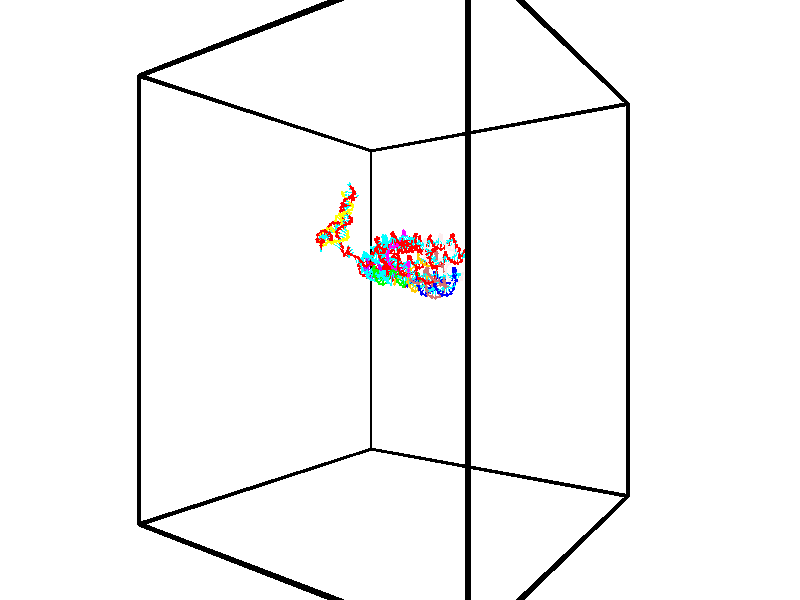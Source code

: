// switches for output
#declare DRAW_BASES = 1; // possible values are 0, 1; only relevant for DNA ribbons
#declare DRAW_BASES_TYPE = 3; // possible values are 1, 2, 3; only relevant for DNA ribbons
#declare DRAW_FOG = 0; // set to 1 to enable fog

#include "colors.inc"

#include "transforms.inc"
background { rgb <1, 1, 1>}

#default {
   normal{
       ripples 0.25
       frequency 0.20
       turbulence 0.2
       lambda 5
   }
	finish {
		phong 0.1
		phong_size 40.
	}
}

// original window dimensions: 1024x640


// camera settings

camera {
	sky <-0, 1, 0>
	up <-0, 1, 0>
	right 1.6 * <0.581683, 0, 0.813415>
	location <-54.4937, 30, 90.4225>
	look_at <30, 30, 30>
	direction <84.4937, 0, -60.4225>
	angle 67.0682
}


# declare cpy_camera_pos = <-54.4937, 30, 90.4225>;
# if (DRAW_FOG = 1)
fog {
	fog_type 2
	up vnormalize(cpy_camera_pos)
	color rgbt<1,1,1,0.3>
	distance 1e-5
	fog_alt 3e-3
	fog_offset 48
}
# end


// LIGHTS

# declare lum = 6;
global_settings {
	ambient_light rgb lum * <0.05, 0.05, 0.05>
	max_trace_level 15
}# declare cpy_direct_light_amount = 0.25;
light_source
{	1000 * <0.231732, -1, 1.3951>,
	rgb lum * cpy_direct_light_amount
	parallel
}

light_source
{	1000 * <-0.231732, 1, -1.3951>,
	rgb lum * cpy_direct_light_amount
	parallel
}

// strand 0

// nucleotide -1

// particle -1
sphere {
	<42.899445, 32.402042, 22.515821> 0.250000
	pigment { color rgbt <1,0,0,0> }
	no_shadow
}
cylinder {
	<42.711094, 32.600243, 22.807781>,  <42.598083, 32.719162, 22.982958>, 0.100000
	pigment { color rgbt <1,0,0,0> }
	no_shadow
}
cylinder {
	<42.711094, 32.600243, 22.807781>,  <42.899445, 32.402042, 22.515821>, 0.100000
	pigment { color rgbt <1,0,0,0> }
	no_shadow
}

// particle -1
sphere {
	<42.711094, 32.600243, 22.807781> 0.100000
	pigment { color rgbt <1,0,0,0> }
	no_shadow
}
sphere {
	0, 1
	scale<0.080000,0.200000,0.300000>
	matrix <-0.743817, 0.221881, -0.630480,
		-0.474352, -0.839793, 0.264079,
		-0.470879, 0.495496, 0.729902,
		42.569832, 32.748890, 23.026752>
	pigment { color rgbt <0,1,1,0> }
	no_shadow
}
cylinder {
	<42.151028, 32.237843, 22.603258>,  <42.899445, 32.402042, 22.515821>, 0.130000
	pigment { color rgbt <1,0,0,0> }
	no_shadow
}

// nucleotide -1

// particle -1
sphere {
	<42.151028, 32.237843, 22.603258> 0.250000
	pigment { color rgbt <1,0,0,0> }
	no_shadow
}
cylinder {
	<42.206318, 32.613613, 22.728718>,  <42.239491, 32.839073, 22.803993>, 0.100000
	pigment { color rgbt <1,0,0,0> }
	no_shadow
}
cylinder {
	<42.206318, 32.613613, 22.728718>,  <42.151028, 32.237843, 22.603258>, 0.100000
	pigment { color rgbt <1,0,0,0> }
	no_shadow
}

// particle -1
sphere {
	<42.206318, 32.613613, 22.728718> 0.100000
	pigment { color rgbt <1,0,0,0> }
	no_shadow
}
sphere {
	0, 1
	scale<0.080000,0.200000,0.300000>
	matrix <-0.775072, 0.299759, -0.556245,
		-0.616569, -0.166212, 0.769556,
		0.138227, 0.939424, 0.313648,
		42.247787, 32.895439, 22.822813>
	pigment { color rgbt <0,1,1,0> }
	no_shadow
}
cylinder {
	<41.577785, 32.485870, 22.668648>,  <42.151028, 32.237843, 22.603258>, 0.130000
	pigment { color rgbt <1,0,0,0> }
	no_shadow
}

// nucleotide -1

// particle -1
sphere {
	<41.577785, 32.485870, 22.668648> 0.250000
	pigment { color rgbt <1,0,0,0> }
	no_shadow
}
cylinder {
	<41.783318, 32.828506, 22.649712>,  <41.906635, 33.034088, 22.638350>, 0.100000
	pigment { color rgbt <1,0,0,0> }
	no_shadow
}
cylinder {
	<41.783318, 32.828506, 22.649712>,  <41.577785, 32.485870, 22.668648>, 0.100000
	pigment { color rgbt <1,0,0,0> }
	no_shadow
}

// particle -1
sphere {
	<41.783318, 32.828506, 22.649712> 0.100000
	pigment { color rgbt <1,0,0,0> }
	no_shadow
}
sphere {
	0, 1
	scale<0.080000,0.200000,0.300000>
	matrix <-0.704729, 0.389981, -0.592682,
		-0.489222, 0.337897, 0.804044,
		0.513827, 0.856586, -0.047338,
		41.937466, 33.085484, 22.635509>
	pigment { color rgbt <0,1,1,0> }
	no_shadow
}
cylinder {
	<40.977589, 32.909218, 22.691553>,  <41.577785, 32.485870, 22.668648>, 0.130000
	pigment { color rgbt <1,0,0,0> }
	no_shadow
}

// nucleotide -1

// particle -1
sphere {
	<40.977589, 32.909218, 22.691553> 0.250000
	pigment { color rgbt <1,0,0,0> }
	no_shadow
}
cylinder {
	<41.294041, 33.113789, 22.557358>,  <41.483913, 33.236530, 22.476841>, 0.100000
	pigment { color rgbt <1,0,0,0> }
	no_shadow
}
cylinder {
	<41.294041, 33.113789, 22.557358>,  <40.977589, 32.909218, 22.691553>, 0.100000
	pigment { color rgbt <1,0,0,0> }
	no_shadow
}

// particle -1
sphere {
	<41.294041, 33.113789, 22.557358> 0.100000
	pigment { color rgbt <1,0,0,0> }
	no_shadow
}
sphere {
	0, 1
	scale<0.080000,0.200000,0.300000>
	matrix <-0.611490, 0.649042, -0.452575,
		-0.013712, 0.563195, 0.826210,
		0.791134, 0.511425, -0.335488,
		41.531380, 33.267216, 22.456711>
	pigment { color rgbt <0,1,1,0> }
	no_shadow
}
cylinder {
	<40.991161, 33.649094, 22.951151>,  <40.977589, 32.909218, 22.691553>, 0.130000
	pigment { color rgbt <1,0,0,0> }
	no_shadow
}

// nucleotide -1

// particle -1
sphere {
	<40.991161, 33.649094, 22.951151> 0.250000
	pigment { color rgbt <1,0,0,0> }
	no_shadow
}
cylinder {
	<41.171066, 33.576054, 22.601437>,  <41.279007, 33.532230, 22.391607>, 0.100000
	pigment { color rgbt <1,0,0,0> }
	no_shadow
}
cylinder {
	<41.171066, 33.576054, 22.601437>,  <40.991161, 33.649094, 22.951151>, 0.100000
	pigment { color rgbt <1,0,0,0> }
	no_shadow
}

// particle -1
sphere {
	<41.171066, 33.576054, 22.601437> 0.100000
	pigment { color rgbt <1,0,0,0> }
	no_shadow
}
sphere {
	0, 1
	scale<0.080000,0.200000,0.300000>
	matrix <-0.714647, 0.513568, -0.474897,
		0.535719, 0.838395, 0.100490,
		0.449760, -0.182597, -0.874285,
		41.305996, 33.521275, 22.339151>
	pigment { color rgbt <0,1,1,0> }
	no_shadow
}
cylinder {
	<41.067055, 34.220596, 22.542276>,  <40.991161, 33.649094, 22.951151>, 0.130000
	pigment { color rgbt <1,0,0,0> }
	no_shadow
}

// nucleotide -1

// particle -1
sphere {
	<41.067055, 34.220596, 22.542276> 0.250000
	pigment { color rgbt <1,0,0,0> }
	no_shadow
}
cylinder {
	<41.078064, 33.917469, 22.281521>,  <41.084667, 33.735592, 22.125067>, 0.100000
	pigment { color rgbt <1,0,0,0> }
	no_shadow
}
cylinder {
	<41.078064, 33.917469, 22.281521>,  <41.067055, 34.220596, 22.542276>, 0.100000
	pigment { color rgbt <1,0,0,0> }
	no_shadow
}

// particle -1
sphere {
	<41.078064, 33.917469, 22.281521> 0.100000
	pigment { color rgbt <1,0,0,0> }
	no_shadow
}
sphere {
	0, 1
	scale<0.080000,0.200000,0.300000>
	matrix <-0.696277, 0.453388, -0.556451,
		0.717245, 0.469210, -0.515171,
		0.027521, -0.757814, -0.651891,
		41.086319, 33.690125, 22.085953>
	pigment { color rgbt <0,1,1,0> }
	no_shadow
}
cylinder {
	<40.333591, 34.522724, 22.669165>,  <41.067055, 34.220596, 22.542276>, 0.130000
	pigment { color rgbt <1,0,0,0> }
	no_shadow
}

// nucleotide -1

// particle -1
sphere {
	<40.333591, 34.522724, 22.669165> 0.250000
	pigment { color rgbt <1,0,0,0> }
	no_shadow
}
cylinder {
	<39.949509, 34.633636, 22.682514>,  <39.719059, 34.700184, 22.690523>, 0.100000
	pigment { color rgbt <1,0,0,0> }
	no_shadow
}
cylinder {
	<39.949509, 34.633636, 22.682514>,  <40.333591, 34.522724, 22.669165>, 0.100000
	pigment { color rgbt <1,0,0,0> }
	no_shadow
}

// particle -1
sphere {
	<39.949509, 34.633636, 22.682514> 0.100000
	pigment { color rgbt <1,0,0,0> }
	no_shadow
}
sphere {
	0, 1
	scale<0.080000,0.200000,0.300000>
	matrix <-0.102323, -0.238088, -0.965839,
		-0.259871, -0.930819, 0.256987,
		-0.960207, 0.277289, 0.033372,
		39.661446, 34.716824, 22.692526>
	pigment { color rgbt <0,1,1,0> }
	no_shadow
}
cylinder {
	<39.933212, 34.067993, 22.350805>,  <40.333591, 34.522724, 22.669165>, 0.130000
	pigment { color rgbt <1,0,0,0> }
	no_shadow
}

// nucleotide -1

// particle -1
sphere {
	<39.933212, 34.067993, 22.350805> 0.250000
	pigment { color rgbt <1,0,0,0> }
	no_shadow
}
cylinder {
	<39.714188, 34.400673, 22.314007>,  <39.582775, 34.600281, 22.291927>, 0.100000
	pigment { color rgbt <1,0,0,0> }
	no_shadow
}
cylinder {
	<39.714188, 34.400673, 22.314007>,  <39.933212, 34.067993, 22.350805>, 0.100000
	pigment { color rgbt <1,0,0,0> }
	no_shadow
}

// particle -1
sphere {
	<39.714188, 34.400673, 22.314007> 0.100000
	pigment { color rgbt <1,0,0,0> }
	no_shadow
}
sphere {
	0, 1
	scale<0.080000,0.200000,0.300000>
	matrix <-0.240276, -0.261588, -0.934794,
		-0.801528, -0.489750, 0.343071,
		-0.547558, 0.831695, -0.091995,
		39.549919, 34.650181, 22.286409>
	pigment { color rgbt <0,1,1,0> }
	no_shadow
}
cylinder {
	<39.301834, 33.839138, 22.089029>,  <39.933212, 34.067993, 22.350805>, 0.130000
	pigment { color rgbt <1,0,0,0> }
	no_shadow
}

// nucleotide -1

// particle -1
sphere {
	<39.301834, 33.839138, 22.089029> 0.250000
	pigment { color rgbt <1,0,0,0> }
	no_shadow
}
cylinder {
	<39.344723, 34.227985, 22.005615>,  <39.370457, 34.461292, 21.955566>, 0.100000
	pigment { color rgbt <1,0,0,0> }
	no_shadow
}
cylinder {
	<39.344723, 34.227985, 22.005615>,  <39.301834, 33.839138, 22.089029>, 0.100000
	pigment { color rgbt <1,0,0,0> }
	no_shadow
}

// particle -1
sphere {
	<39.344723, 34.227985, 22.005615> 0.100000
	pigment { color rgbt <1,0,0,0> }
	no_shadow
}
sphere {
	0, 1
	scale<0.080000,0.200000,0.300000>
	matrix <-0.335276, -0.162107, -0.928068,
		-0.935998, 0.169427, 0.308547,
		0.107222, 0.972119, -0.208537,
		39.376888, 34.519623, 21.943054>
	pigment { color rgbt <0,1,1,0> }
	no_shadow
}
cylinder {
	<38.684559, 34.176159, 21.641809>,  <39.301834, 33.839138, 22.089029>, 0.130000
	pigment { color rgbt <1,0,0,0> }
	no_shadow
}

// nucleotide -1

// particle -1
sphere {
	<38.684559, 34.176159, 21.641809> 0.250000
	pigment { color rgbt <1,0,0,0> }
	no_shadow
}
cylinder {
	<38.997452, 34.417206, 21.578609>,  <39.185188, 34.561832, 21.540689>, 0.100000
	pigment { color rgbt <1,0,0,0> }
	no_shadow
}
cylinder {
	<38.997452, 34.417206, 21.578609>,  <38.684559, 34.176159, 21.641809>, 0.100000
	pigment { color rgbt <1,0,0,0> }
	no_shadow
}

// particle -1
sphere {
	<38.997452, 34.417206, 21.578609> 0.100000
	pigment { color rgbt <1,0,0,0> }
	no_shadow
}
sphere {
	0, 1
	scale<0.080000,0.200000,0.300000>
	matrix <-0.236812, 0.053048, -0.970106,
		-0.576221, 0.796265, 0.184203,
		0.782234, 0.602617, -0.157998,
		39.232121, 34.597992, 21.531210>
	pigment { color rgbt <0,1,1,0> }
	no_shadow
}
cylinder {
	<38.369022, 34.672577, 21.133896>,  <38.684559, 34.176159, 21.641809>, 0.130000
	pigment { color rgbt <1,0,0,0> }
	no_shadow
}

// nucleotide -1

// particle -1
sphere {
	<38.369022, 34.672577, 21.133896> 0.250000
	pigment { color rgbt <1,0,0,0> }
	no_shadow
}
cylinder {
	<38.761555, 34.740791, 21.098335>,  <38.997074, 34.781719, 21.077000>, 0.100000
	pigment { color rgbt <1,0,0,0> }
	no_shadow
}
cylinder {
	<38.761555, 34.740791, 21.098335>,  <38.369022, 34.672577, 21.133896>, 0.100000
	pigment { color rgbt <1,0,0,0> }
	no_shadow
}

// particle -1
sphere {
	<38.761555, 34.740791, 21.098335> 0.100000
	pigment { color rgbt <1,0,0,0> }
	no_shadow
}
sphere {
	0, 1
	scale<0.080000,0.200000,0.300000>
	matrix <-0.133944, 0.274359, -0.952253,
		-0.138004, 0.946385, 0.292080,
		0.981333, 0.170537, -0.088900,
		39.055954, 34.791954, 21.071665>
	pigment { color rgbt <0,1,1,0> }
	no_shadow
}
cylinder {
	<38.320625, 35.153828, 20.676514>,  <38.369022, 34.672577, 21.133896>, 0.130000
	pigment { color rgbt <1,0,0,0> }
	no_shadow
}

// nucleotide -1

// particle -1
sphere {
	<38.320625, 35.153828, 20.676514> 0.250000
	pigment { color rgbt <1,0,0,0> }
	no_shadow
}
cylinder {
	<38.716034, 35.094154, 20.686008>,  <38.953281, 35.058350, 20.691706>, 0.100000
	pigment { color rgbt <1,0,0,0> }
	no_shadow
}
cylinder {
	<38.716034, 35.094154, 20.686008>,  <38.320625, 35.153828, 20.676514>, 0.100000
	pigment { color rgbt <1,0,0,0> }
	no_shadow
}

// particle -1
sphere {
	<38.716034, 35.094154, 20.686008> 0.100000
	pigment { color rgbt <1,0,0,0> }
	no_shadow
}
sphere {
	0, 1
	scale<0.080000,0.200000,0.300000>
	matrix <0.089242, 0.449934, -0.888592,
		0.121884, 0.880513, 0.458085,
		0.988524, -0.149185, 0.023739,
		39.012592, 35.049400, 20.693130>
	pigment { color rgbt <0,1,1,0> }
	no_shadow
}
cylinder {
	<38.608372, 35.870319, 20.578842>,  <38.320625, 35.153828, 20.676514>, 0.130000
	pigment { color rgbt <1,0,0,0> }
	no_shadow
}

// nucleotide -1

// particle -1
sphere {
	<38.608372, 35.870319, 20.578842> 0.250000
	pigment { color rgbt <1,0,0,0> }
	no_shadow
}
cylinder {
	<38.858158, 35.579468, 20.464767>,  <39.008030, 35.404957, 20.396322>, 0.100000
	pigment { color rgbt <1,0,0,0> }
	no_shadow
}
cylinder {
	<38.858158, 35.579468, 20.464767>,  <38.608372, 35.870319, 20.578842>, 0.100000
	pigment { color rgbt <1,0,0,0> }
	no_shadow
}

// particle -1
sphere {
	<38.858158, 35.579468, 20.464767> 0.100000
	pigment { color rgbt <1,0,0,0> }
	no_shadow
}
sphere {
	0, 1
	scale<0.080000,0.200000,0.300000>
	matrix <0.214024, 0.510455, -0.832844,
		0.751156, 0.459047, 0.474384,
		0.624467, -0.727125, -0.285185,
		39.045498, 35.361332, 20.379211>
	pigment { color rgbt <0,1,1,0> }
	no_shadow
}
cylinder {
	<39.225754, 36.143448, 20.321951>,  <38.608372, 35.870319, 20.578842>, 0.130000
	pigment { color rgbt <1,0,0,0> }
	no_shadow
}

// nucleotide -1

// particle -1
sphere {
	<39.225754, 36.143448, 20.321951> 0.250000
	pigment { color rgbt <1,0,0,0> }
	no_shadow
}
cylinder {
	<39.200874, 35.780773, 20.155075>,  <39.185947, 35.563168, 20.054951>, 0.100000
	pigment { color rgbt <1,0,0,0> }
	no_shadow
}
cylinder {
	<39.200874, 35.780773, 20.155075>,  <39.225754, 36.143448, 20.321951>, 0.100000
	pigment { color rgbt <1,0,0,0> }
	no_shadow
}

// particle -1
sphere {
	<39.200874, 35.780773, 20.155075> 0.100000
	pigment { color rgbt <1,0,0,0> }
	no_shadow
}
sphere {
	0, 1
	scale<0.080000,0.200000,0.300000>
	matrix <-0.003887, 0.418214, -0.908340,
		0.998056, -0.054876, -0.029537,
		-0.062199, -0.906689, -0.417187,
		39.182213, 35.508766, 20.029919>
	pigment { color rgbt <0,1,1,0> }
	no_shadow
}
cylinder {
	<39.699017, 36.149998, 19.738855>,  <39.225754, 36.143448, 20.321951>, 0.130000
	pigment { color rgbt <1,0,0,0> }
	no_shadow
}

// nucleotide -1

// particle -1
sphere {
	<39.699017, 36.149998, 19.738855> 0.250000
	pigment { color rgbt <1,0,0,0> }
	no_shadow
}
cylinder {
	<39.476028, 35.826843, 19.662384>,  <39.342236, 35.632950, 19.616501>, 0.100000
	pigment { color rgbt <1,0,0,0> }
	no_shadow
}
cylinder {
	<39.476028, 35.826843, 19.662384>,  <39.699017, 36.149998, 19.738855>, 0.100000
	pigment { color rgbt <1,0,0,0> }
	no_shadow
}

// particle -1
sphere {
	<39.476028, 35.826843, 19.662384> 0.100000
	pigment { color rgbt <1,0,0,0> }
	no_shadow
}
sphere {
	0, 1
	scale<0.080000,0.200000,0.300000>
	matrix <-0.056791, 0.266851, -0.962063,
		0.828253, -0.525463, -0.194642,
		-0.557469, -0.807886, -0.191178,
		39.308788, 35.584476, 19.605030>
	pigment { color rgbt <0,1,1,0> }
	no_shadow
}
cylinder {
	<40.067173, 35.742760, 19.212469>,  <39.699017, 36.149998, 19.738855>, 0.130000
	pigment { color rgbt <1,0,0,0> }
	no_shadow
}

// nucleotide -1

// particle -1
sphere {
	<40.067173, 35.742760, 19.212469> 0.250000
	pigment { color rgbt <1,0,0,0> }
	no_shadow
}
cylinder {
	<39.676079, 35.662132, 19.189159>,  <39.441422, 35.613754, 19.175175>, 0.100000
	pigment { color rgbt <1,0,0,0> }
	no_shadow
}
cylinder {
	<39.676079, 35.662132, 19.189159>,  <40.067173, 35.742760, 19.212469>, 0.100000
	pigment { color rgbt <1,0,0,0> }
	no_shadow
}

// particle -1
sphere {
	<39.676079, 35.662132, 19.189159> 0.100000
	pigment { color rgbt <1,0,0,0> }
	no_shadow
}
sphere {
	0, 1
	scale<0.080000,0.200000,0.300000>
	matrix <0.012576, 0.220924, -0.975210,
		0.209422, -0.954239, -0.213473,
		-0.977744, -0.201546, -0.058267,
		39.382755, 35.601662, 19.171677>
	pigment { color rgbt <0,1,1,0> }
	no_shadow
}
cylinder {
	<39.979019, 35.228626, 18.625866>,  <40.067173, 35.742760, 19.212469>, 0.130000
	pigment { color rgbt <1,0,0,0> }
	no_shadow
}

// nucleotide -1

// particle -1
sphere {
	<39.979019, 35.228626, 18.625866> 0.250000
	pigment { color rgbt <1,0,0,0> }
	no_shadow
}
cylinder {
	<39.621338, 35.399338, 18.679920>,  <39.406731, 35.501766, 18.712353>, 0.100000
	pigment { color rgbt <1,0,0,0> }
	no_shadow
}
cylinder {
	<39.621338, 35.399338, 18.679920>,  <39.979019, 35.228626, 18.625866>, 0.100000
	pigment { color rgbt <1,0,0,0> }
	no_shadow
}

// particle -1
sphere {
	<39.621338, 35.399338, 18.679920> 0.100000
	pigment { color rgbt <1,0,0,0> }
	no_shadow
}
sphere {
	0, 1
	scale<0.080000,0.200000,0.300000>
	matrix <-0.052164, 0.200476, -0.978309,
		-0.444616, -0.881854, -0.157004,
		-0.894201, 0.426782, 0.135136,
		39.353077, 35.527370, 18.720461>
	pigment { color rgbt <0,1,1,0> }
	no_shadow
}
cylinder {
	<39.705441, 35.117371, 18.034700>,  <39.979019, 35.228626, 18.625866>, 0.130000
	pigment { color rgbt <1,0,0,0> }
	no_shadow
}

// nucleotide -1

// particle -1
sphere {
	<39.705441, 35.117371, 18.034700> 0.250000
	pigment { color rgbt <1,0,0,0> }
	no_shadow
}
cylinder {
	<39.453060, 35.384724, 18.192265>,  <39.301632, 35.545135, 18.286804>, 0.100000
	pigment { color rgbt <1,0,0,0> }
	no_shadow
}
cylinder {
	<39.453060, 35.384724, 18.192265>,  <39.705441, 35.117371, 18.034700>, 0.100000
	pigment { color rgbt <1,0,0,0> }
	no_shadow
}

// particle -1
sphere {
	<39.453060, 35.384724, 18.192265> 0.100000
	pigment { color rgbt <1,0,0,0> }
	no_shadow
}
sphere {
	0, 1
	scale<0.080000,0.200000,0.300000>
	matrix <-0.089669, 0.441506, -0.892767,
		-0.770626, -0.598610, -0.218634,
		-0.630947, 0.668385, 0.393913,
		39.263775, 35.585239, 18.310438>
	pigment { color rgbt <0,1,1,0> }
	no_shadow
}
cylinder {
	<39.185986, 35.135155, 17.620283>,  <39.705441, 35.117371, 18.034700>, 0.130000
	pigment { color rgbt <1,0,0,0> }
	no_shadow
}

// nucleotide -1

// particle -1
sphere {
	<39.185986, 35.135155, 17.620283> 0.250000
	pigment { color rgbt <1,0,0,0> }
	no_shadow
}
cylinder {
	<39.213097, 35.485455, 17.811474>,  <39.229362, 35.695637, 17.926188>, 0.100000
	pigment { color rgbt <1,0,0,0> }
	no_shadow
}
cylinder {
	<39.213097, 35.485455, 17.811474>,  <39.185986, 35.135155, 17.620283>, 0.100000
	pigment { color rgbt <1,0,0,0> }
	no_shadow
}

// particle -1
sphere {
	<39.213097, 35.485455, 17.811474> 0.100000
	pigment { color rgbt <1,0,0,0> }
	no_shadow
}
sphere {
	0, 1
	scale<0.080000,0.200000,0.300000>
	matrix <0.004506, 0.478805, -0.877910,
		-0.997690, 0.061655, 0.028505,
		0.067776, 0.875753, 0.477977,
		39.233429, 35.748180, 17.954866>
	pigment { color rgbt <0,1,1,0> }
	no_shadow
}
cylinder {
	<38.743977, 35.481220, 17.310165>,  <39.185986, 35.135155, 17.620283>, 0.130000
	pigment { color rgbt <1,0,0,0> }
	no_shadow
}

// nucleotide -1

// particle -1
sphere {
	<38.743977, 35.481220, 17.310165> 0.250000
	pigment { color rgbt <1,0,0,0> }
	no_shadow
}
cylinder {
	<38.980587, 35.748665, 17.490414>,  <39.122555, 35.909130, 17.598562>, 0.100000
	pigment { color rgbt <1,0,0,0> }
	no_shadow
}
cylinder {
	<38.980587, 35.748665, 17.490414>,  <38.743977, 35.481220, 17.310165>, 0.100000
	pigment { color rgbt <1,0,0,0> }
	no_shadow
}

// particle -1
sphere {
	<38.980587, 35.748665, 17.490414> 0.100000
	pigment { color rgbt <1,0,0,0> }
	no_shadow
}
sphere {
	0, 1
	scale<0.080000,0.200000,0.300000>
	matrix <-0.082704, 0.606252, -0.790961,
		-0.802032, 0.430606, 0.413911,
		0.591527, 0.668608, 0.450620,
		39.158047, 35.949245, 17.625599>
	pigment { color rgbt <0,1,1,0> }
	no_shadow
}
cylinder {
	<38.497097, 36.107758, 17.192329>,  <38.743977, 35.481220, 17.310165>, 0.130000
	pigment { color rgbt <1,0,0,0> }
	no_shadow
}

// nucleotide -1

// particle -1
sphere {
	<38.497097, 36.107758, 17.192329> 0.250000
	pigment { color rgbt <1,0,0,0> }
	no_shadow
}
cylinder {
	<38.873566, 36.206177, 17.284992>,  <39.099445, 36.265228, 17.340590>, 0.100000
	pigment { color rgbt <1,0,0,0> }
	no_shadow
}
cylinder {
	<38.873566, 36.206177, 17.284992>,  <38.497097, 36.107758, 17.192329>, 0.100000
	pigment { color rgbt <1,0,0,0> }
	no_shadow
}

// particle -1
sphere {
	<38.873566, 36.206177, 17.284992> 0.100000
	pigment { color rgbt <1,0,0,0> }
	no_shadow
}
sphere {
	0, 1
	scale<0.080000,0.200000,0.300000>
	matrix <0.030246, 0.621416, -0.782897,
		-0.336583, 0.743844, 0.577415,
		0.941168, 0.246045, 0.231656,
		39.155914, 36.279991, 17.354488>
	pigment { color rgbt <0,1,1,0> }
	no_shadow
}
cylinder {
	<38.583279, 36.744270, 16.811985>,  <38.497097, 36.107758, 17.192329>, 0.130000
	pigment { color rgbt <1,0,0,0> }
	no_shadow
}

// nucleotide -1

// particle -1
sphere {
	<38.583279, 36.744270, 16.811985> 0.250000
	pigment { color rgbt <1,0,0,0> }
	no_shadow
}
cylinder {
	<38.950680, 36.661358, 16.946678>,  <39.171120, 36.611610, 17.027494>, 0.100000
	pigment { color rgbt <1,0,0,0> }
	no_shadow
}
cylinder {
	<38.950680, 36.661358, 16.946678>,  <38.583279, 36.744270, 16.811985>, 0.100000
	pigment { color rgbt <1,0,0,0> }
	no_shadow
}

// particle -1
sphere {
	<38.950680, 36.661358, 16.946678> 0.100000
	pigment { color rgbt <1,0,0,0> }
	no_shadow
}
sphere {
	0, 1
	scale<0.080000,0.200000,0.300000>
	matrix <0.384500, 0.666909, -0.638273,
		-0.092266, 0.715728, 0.692257,
		0.918502, -0.207282, 0.336731,
		39.226231, 36.599174, 17.047697>
	pigment { color rgbt <0,1,1,0> }
	no_shadow
}
cylinder {
	<38.854252, 37.441826, 16.837595>,  <38.583279, 36.744270, 16.811985>, 0.130000
	pigment { color rgbt <1,0,0,0> }
	no_shadow
}

// nucleotide -1

// particle -1
sphere {
	<38.854252, 37.441826, 16.837595> 0.250000
	pigment { color rgbt <1,0,0,0> }
	no_shadow
}
cylinder {
	<39.121349, 37.144852, 16.816006>,  <39.281609, 36.966667, 16.803051>, 0.100000
	pigment { color rgbt <1,0,0,0> }
	no_shadow
}
cylinder {
	<39.121349, 37.144852, 16.816006>,  <38.854252, 37.441826, 16.837595>, 0.100000
	pigment { color rgbt <1,0,0,0> }
	no_shadow
}

// particle -1
sphere {
	<39.121349, 37.144852, 16.816006> 0.100000
	pigment { color rgbt <1,0,0,0> }
	no_shadow
}
sphere {
	0, 1
	scale<0.080000,0.200000,0.300000>
	matrix <0.473413, 0.479504, -0.738889,
		0.574456, 0.467836, 0.671663,
		0.667743, -0.742432, -0.053975,
		39.321671, 36.922123, 16.799814>
	pigment { color rgbt <0,1,1,0> }
	no_shadow
}
cylinder {
	<39.456558, 37.824806, 16.597088>,  <38.854252, 37.441826, 16.837595>, 0.130000
	pigment { color rgbt <1,0,0,0> }
	no_shadow
}

// nucleotide -1

// particle -1
sphere {
	<39.456558, 37.824806, 16.597088> 0.250000
	pigment { color rgbt <1,0,0,0> }
	no_shadow
}
cylinder {
	<39.495380, 37.439346, 16.497517>,  <39.518673, 37.208073, 16.437775>, 0.100000
	pigment { color rgbt <1,0,0,0> }
	no_shadow
}
cylinder {
	<39.495380, 37.439346, 16.497517>,  <39.456558, 37.824806, 16.597088>, 0.100000
	pigment { color rgbt <1,0,0,0> }
	no_shadow
}

// particle -1
sphere {
	<39.495380, 37.439346, 16.497517> 0.100000
	pigment { color rgbt <1,0,0,0> }
	no_shadow
}
sphere {
	0, 1
	scale<0.080000,0.200000,0.300000>
	matrix <0.448395, 0.265624, -0.853455,
		0.888551, -0.028788, 0.457874,
		0.097053, -0.963647, -0.248928,
		39.524498, 37.150253, 16.422838>
	pigment { color rgbt <0,1,1,0> }
	no_shadow
}
cylinder {
	<40.090649, 37.859596, 16.266357>,  <39.456558, 37.824806, 16.597088>, 0.130000
	pigment { color rgbt <1,0,0,0> }
	no_shadow
}

// nucleotide -1

// particle -1
sphere {
	<40.090649, 37.859596, 16.266357> 0.250000
	pigment { color rgbt <1,0,0,0> }
	no_shadow
}
cylinder {
	<39.922264, 37.509747, 16.170166>,  <39.821232, 37.299839, 16.112452>, 0.100000
	pigment { color rgbt <1,0,0,0> }
	no_shadow
}
cylinder {
	<39.922264, 37.509747, 16.170166>,  <40.090649, 37.859596, 16.266357>, 0.100000
	pigment { color rgbt <1,0,0,0> }
	no_shadow
}

// particle -1
sphere {
	<39.922264, 37.509747, 16.170166> 0.100000
	pigment { color rgbt <1,0,0,0> }
	no_shadow
}
sphere {
	0, 1
	scale<0.080000,0.200000,0.300000>
	matrix <0.238970, 0.148811, -0.959556,
		0.875033, -0.461405, 0.146365,
		-0.420963, -0.874620, -0.240477,
		39.795975, 37.247360, 16.098022>
	pigment { color rgbt <0,1,1,0> }
	no_shadow
}
cylinder {
	<40.538498, 37.623055, 15.767735>,  <40.090649, 37.859596, 16.266357>, 0.130000
	pigment { color rgbt <1,0,0,0> }
	no_shadow
}

// nucleotide -1

// particle -1
sphere {
	<40.538498, 37.623055, 15.767735> 0.250000
	pigment { color rgbt <1,0,0,0> }
	no_shadow
}
cylinder {
	<40.207287, 37.401321, 15.734067>,  <40.008560, 37.268280, 15.713866>, 0.100000
	pigment { color rgbt <1,0,0,0> }
	no_shadow
}
cylinder {
	<40.207287, 37.401321, 15.734067>,  <40.538498, 37.623055, 15.767735>, 0.100000
	pigment { color rgbt <1,0,0,0> }
	no_shadow
}

// particle -1
sphere {
	<40.207287, 37.401321, 15.734067> 0.100000
	pigment { color rgbt <1,0,0,0> }
	no_shadow
}
sphere {
	0, 1
	scale<0.080000,0.200000,0.300000>
	matrix <0.104904, -0.005700, -0.994466,
		0.550788, -0.832274, 0.062872,
		-0.828026, -0.554335, -0.084169,
		39.958878, 37.235020, 15.708817>
	pigment { color rgbt <0,1,1,0> }
	no_shadow
}
cylinder {
	<40.767044, 37.112957, 15.315639>,  <40.538498, 37.623055, 15.767735>, 0.130000
	pigment { color rgbt <1,0,0,0> }
	no_shadow
}

// nucleotide -1

// particle -1
sphere {
	<40.767044, 37.112957, 15.315639> 0.250000
	pigment { color rgbt <1,0,0,0> }
	no_shadow
}
cylinder {
	<40.373772, 37.181549, 15.340806>,  <40.137810, 37.222706, 15.355906>, 0.100000
	pigment { color rgbt <1,0,0,0> }
	no_shadow
}
cylinder {
	<40.373772, 37.181549, 15.340806>,  <40.767044, 37.112957, 15.315639>, 0.100000
	pigment { color rgbt <1,0,0,0> }
	no_shadow
}

// particle -1
sphere {
	<40.373772, 37.181549, 15.340806> 0.100000
	pigment { color rgbt <1,0,0,0> }
	no_shadow
}
sphere {
	0, 1
	scale<0.080000,0.200000,0.300000>
	matrix <0.000683, 0.347907, -0.937529,
		-0.182657, -0.921713, -0.342171,
		-0.983177, 0.171480, 0.062919,
		40.078819, 37.232994, 15.359681>
	pigment { color rgbt <0,1,1,0> }
	no_shadow
}
cylinder {
	<40.648613, 37.263458, 14.635210>,  <40.767044, 37.112957, 15.315639>, 0.130000
	pigment { color rgbt <1,0,0,0> }
	no_shadow
}

// nucleotide -1

// particle -1
sphere {
	<40.648613, 37.263458, 14.635210> 0.250000
	pigment { color rgbt <1,0,0,0> }
	no_shadow
}
cylinder {
	<40.299168, 37.347904, 14.810588>,  <40.089500, 37.398571, 14.915814>, 0.100000
	pigment { color rgbt <1,0,0,0> }
	no_shadow
}
cylinder {
	<40.299168, 37.347904, 14.810588>,  <40.648613, 37.263458, 14.635210>, 0.100000
	pigment { color rgbt <1,0,0,0> }
	no_shadow
}

// particle -1
sphere {
	<40.299168, 37.347904, 14.810588> 0.100000
	pigment { color rgbt <1,0,0,0> }
	no_shadow
}
sphere {
	0, 1
	scale<0.080000,0.200000,0.300000>
	matrix <-0.239942, 0.596972, -0.765540,
		-0.423360, -0.773985, -0.470864,
		-0.873610, 0.211119, 0.438446,
		40.037086, 37.411240, 14.942122>
	pigment { color rgbt <0,1,1,0> }
	no_shadow
}
cylinder {
	<40.112350, 37.148682, 14.166415>,  <40.648613, 37.263458, 14.635210>, 0.130000
	pigment { color rgbt <1,0,0,0> }
	no_shadow
}

// nucleotide -1

// particle -1
sphere {
	<40.112350, 37.148682, 14.166415> 0.250000
	pigment { color rgbt <1,0,0,0> }
	no_shadow
}
cylinder {
	<40.010502, 37.429741, 14.432181>,  <39.949390, 37.598377, 14.591641>, 0.100000
	pigment { color rgbt <1,0,0,0> }
	no_shadow
}
cylinder {
	<40.010502, 37.429741, 14.432181>,  <40.112350, 37.148682, 14.166415>, 0.100000
	pigment { color rgbt <1,0,0,0> }
	no_shadow
}

// particle -1
sphere {
	<40.010502, 37.429741, 14.432181> 0.100000
	pigment { color rgbt <1,0,0,0> }
	no_shadow
}
sphere {
	0, 1
	scale<0.080000,0.200000,0.300000>
	matrix <-0.024692, 0.682113, -0.730830,
		-0.966725, -0.202494, -0.156333,
		-0.254625, 0.702651, 0.664415,
		39.934113, 37.640537, 14.631506>
	pigment { color rgbt <0,1,1,0> }
	no_shadow
}
cylinder {
	<39.871845, 36.573162, 13.697719>,  <40.112350, 37.148682, 14.166415>, 0.130000
	pigment { color rgbt <1,0,0,0> }
	no_shadow
}

// nucleotide -1

// particle -1
sphere {
	<39.871845, 36.573162, 13.697719> 0.250000
	pigment { color rgbt <1,0,0,0> }
	no_shadow
}
cylinder {
	<40.140968, 36.330074, 13.528953>,  <40.302441, 36.184223, 13.427692>, 0.100000
	pigment { color rgbt <1,0,0,0> }
	no_shadow
}
cylinder {
	<40.140968, 36.330074, 13.528953>,  <39.871845, 36.573162, 13.697719>, 0.100000
	pigment { color rgbt <1,0,0,0> }
	no_shadow
}

// particle -1
sphere {
	<40.140968, 36.330074, 13.528953> 0.100000
	pigment { color rgbt <1,0,0,0> }
	no_shadow
}
sphere {
	0, 1
	scale<0.080000,0.200000,0.300000>
	matrix <-0.177535, -0.686255, 0.705362,
		-0.718206, -0.399663, -0.569605,
		0.672801, -0.607720, -0.421919,
		40.342812, 36.147758, 13.402378>
	pigment { color rgbt <0,1,1,0> }
	no_shadow
}
cylinder {
	<39.486954, 35.877689, 13.495837>,  <39.871845, 36.573162, 13.697719>, 0.130000
	pigment { color rgbt <1,0,0,0> }
	no_shadow
}

// nucleotide -1

// particle -1
sphere {
	<39.486954, 35.877689, 13.495837> 0.250000
	pigment { color rgbt <1,0,0,0> }
	no_shadow
}
cylinder {
	<39.875038, 35.842308, 13.586045>,  <40.107891, 35.821079, 13.640170>, 0.100000
	pigment { color rgbt <1,0,0,0> }
	no_shadow
}
cylinder {
	<39.875038, 35.842308, 13.586045>,  <39.486954, 35.877689, 13.495837>, 0.100000
	pigment { color rgbt <1,0,0,0> }
	no_shadow
}

// particle -1
sphere {
	<39.875038, 35.842308, 13.586045> 0.100000
	pigment { color rgbt <1,0,0,0> }
	no_shadow
}
sphere {
	0, 1
	scale<0.080000,0.200000,0.300000>
	matrix <-0.229321, -0.635398, 0.737347,
		0.078072, -0.767101, -0.636758,
		0.970215, -0.088456, 0.225520,
		40.166103, 35.815773, 13.653701>
	pigment { color rgbt <0,1,1,0> }
	no_shadow
}
cylinder {
	<38.719002, 35.769886, 13.441095>,  <39.486954, 35.877689, 13.495837>, 0.130000
	pigment { color rgbt <1,0,0,0> }
	no_shadow
}

// nucleotide -1

// particle -1
sphere {
	<38.719002, 35.769886, 13.441095> 0.250000
	pigment { color rgbt <1,0,0,0> }
	no_shadow
}
cylinder {
	<38.606026, 36.096363, 13.642713>,  <38.538242, 36.292248, 13.763683>, 0.100000
	pigment { color rgbt <1,0,0,0> }
	no_shadow
}
cylinder {
	<38.606026, 36.096363, 13.642713>,  <38.719002, 35.769886, 13.441095>, 0.100000
	pigment { color rgbt <1,0,0,0> }
	no_shadow
}

// particle -1
sphere {
	<38.606026, 36.096363, 13.642713> 0.100000
	pigment { color rgbt <1,0,0,0> }
	no_shadow
}
sphere {
	0, 1
	scale<0.080000,0.200000,0.300000>
	matrix <-0.287391, -0.573296, 0.767293,
		0.915224, 0.071854, 0.396487,
		-0.282437, 0.816192, 0.504044,
		38.521294, 36.341221, 13.793925>
	pigment { color rgbt <0,1,1,0> }
	no_shadow
}
cylinder {
	<38.758980, 35.642483, 14.223635>,  <38.719002, 35.769886, 13.441095>, 0.130000
	pigment { color rgbt <1,0,0,0> }
	no_shadow
}

// nucleotide -1

// particle -1
sphere {
	<38.758980, 35.642483, 14.223635> 0.250000
	pigment { color rgbt <1,0,0,0> }
	no_shadow
}
cylinder {
	<38.462357, 35.910828, 14.226043>,  <38.284382, 36.071835, 14.227488>, 0.100000
	pigment { color rgbt <1,0,0,0> }
	no_shadow
}
cylinder {
	<38.462357, 35.910828, 14.226043>,  <38.758980, 35.642483, 14.223635>, 0.100000
	pigment { color rgbt <1,0,0,0> }
	no_shadow
}

// particle -1
sphere {
	<38.462357, 35.910828, 14.226043> 0.100000
	pigment { color rgbt <1,0,0,0> }
	no_shadow
}
sphere {
	0, 1
	scale<0.080000,0.200000,0.300000>
	matrix <-0.378960, -0.426265, 0.821393,
		0.553608, 0.606829, 0.570331,
		-0.741557, 0.670862, 0.006020,
		38.239891, 36.112087, 14.227849>
	pigment { color rgbt <0,1,1,0> }
	no_shadow
}
cylinder {
	<38.659222, 35.944469, 14.849380>,  <38.758980, 35.642483, 14.223635>, 0.130000
	pigment { color rgbt <1,0,0,0> }
	no_shadow
}

// nucleotide -1

// particle -1
sphere {
	<38.659222, 35.944469, 14.849380> 0.250000
	pigment { color rgbt <1,0,0,0> }
	no_shadow
}
cylinder {
	<38.314049, 35.920200, 14.648715>,  <38.106945, 35.905640, 14.528316>, 0.100000
	pigment { color rgbt <1,0,0,0> }
	no_shadow
}
cylinder {
	<38.314049, 35.920200, 14.648715>,  <38.659222, 35.944469, 14.849380>, 0.100000
	pigment { color rgbt <1,0,0,0> }
	no_shadow
}

// particle -1
sphere {
	<38.314049, 35.920200, 14.648715> 0.100000
	pigment { color rgbt <1,0,0,0> }
	no_shadow
}
sphere {
	0, 1
	scale<0.080000,0.200000,0.300000>
	matrix <-0.394373, -0.539843, 0.743666,
		-0.315940, 0.839576, 0.441921,
		-0.862932, -0.060672, -0.501664,
		38.055168, 35.902000, 14.498216>
	pigment { color rgbt <0,1,1,0> }
	no_shadow
}
cylinder {
	<38.126934, 36.152737, 15.321265>,  <38.659222, 35.944469, 14.849380>, 0.130000
	pigment { color rgbt <1,0,0,0> }
	no_shadow
}

// nucleotide -1

// particle -1
sphere {
	<38.126934, 36.152737, 15.321265> 0.250000
	pigment { color rgbt <1,0,0,0> }
	no_shadow
}
cylinder {
	<37.966763, 35.899723, 15.056069>,  <37.870659, 35.747913, 14.896952>, 0.100000
	pigment { color rgbt <1,0,0,0> }
	no_shadow
}
cylinder {
	<37.966763, 35.899723, 15.056069>,  <38.126934, 36.152737, 15.321265>, 0.100000
	pigment { color rgbt <1,0,0,0> }
	no_shadow
}

// particle -1
sphere {
	<37.966763, 35.899723, 15.056069> 0.100000
	pigment { color rgbt <1,0,0,0> }
	no_shadow
}
sphere {
	0, 1
	scale<0.080000,0.200000,0.300000>
	matrix <-0.519287, -0.439487, 0.732934,
		-0.754983, 0.637769, -0.152485,
		-0.400427, -0.632537, -0.662990,
		37.846634, 35.709961, 14.857172>
	pigment { color rgbt <0,1,1,0> }
	no_shadow
}
cylinder {
	<37.324921, 36.186756, 15.247101>,  <38.126934, 36.152737, 15.321265>, 0.130000
	pigment { color rgbt <1,0,0,0> }
	no_shadow
}

// nucleotide -1

// particle -1
sphere {
	<37.324921, 36.186756, 15.247101> 0.250000
	pigment { color rgbt <1,0,0,0> }
	no_shadow
}
cylinder {
	<37.480774, 35.825775, 15.173598>,  <37.574287, 35.609188, 15.129497>, 0.100000
	pigment { color rgbt <1,0,0,0> }
	no_shadow
}
cylinder {
	<37.480774, 35.825775, 15.173598>,  <37.324921, 36.186756, 15.247101>, 0.100000
	pigment { color rgbt <1,0,0,0> }
	no_shadow
}

// particle -1
sphere {
	<37.480774, 35.825775, 15.173598> 0.100000
	pigment { color rgbt <1,0,0,0> }
	no_shadow
}
sphere {
	0, 1
	scale<0.080000,0.200000,0.300000>
	matrix <-0.556439, -0.389668, 0.733849,
		-0.733867, -0.183683, -0.653988,
		0.389634, -0.902452, -0.183756,
		37.597664, 35.555038, 15.118472>
	pigment { color rgbt <0,1,1,0> }
	no_shadow
}
cylinder {
	<36.891357, 35.740128, 15.390757>,  <37.324921, 36.186756, 15.247101>, 0.130000
	pigment { color rgbt <1,0,0,0> }
	no_shadow
}

// nucleotide -1

// particle -1
sphere {
	<36.891357, 35.740128, 15.390757> 0.250000
	pigment { color rgbt <1,0,0,0> }
	no_shadow
}
cylinder {
	<37.214844, 35.505402, 15.406882>,  <37.408936, 35.364567, 15.416557>, 0.100000
	pigment { color rgbt <1,0,0,0> }
	no_shadow
}
cylinder {
	<37.214844, 35.505402, 15.406882>,  <36.891357, 35.740128, 15.390757>, 0.100000
	pigment { color rgbt <1,0,0,0> }
	no_shadow
}

// particle -1
sphere {
	<37.214844, 35.505402, 15.406882> 0.100000
	pigment { color rgbt <1,0,0,0> }
	no_shadow
}
sphere {
	0, 1
	scale<0.080000,0.200000,0.300000>
	matrix <-0.399115, -0.497107, 0.770449,
		-0.432069, -0.639165, -0.636226,
		0.808717, -0.586815, 0.040316,
		37.457458, 35.329357, 15.418977>
	pigment { color rgbt <0,1,1,0> }
	no_shadow
}
cylinder {
	<36.739391, 35.064751, 15.391143>,  <36.891357, 35.740128, 15.390757>, 0.130000
	pigment { color rgbt <1,0,0,0> }
	no_shadow
}

// nucleotide -1

// particle -1
sphere {
	<36.739391, 35.064751, 15.391143> 0.250000
	pigment { color rgbt <1,0,0,0> }
	no_shadow
}
cylinder {
	<37.092609, 35.079750, 15.578259>,  <37.304539, 35.088749, 15.690530>, 0.100000
	pigment { color rgbt <1,0,0,0> }
	no_shadow
}
cylinder {
	<37.092609, 35.079750, 15.578259>,  <36.739391, 35.064751, 15.391143>, 0.100000
	pigment { color rgbt <1,0,0,0> }
	no_shadow
}

// particle -1
sphere {
	<37.092609, 35.079750, 15.578259> 0.100000
	pigment { color rgbt <1,0,0,0> }
	no_shadow
}
sphere {
	0, 1
	scale<0.080000,0.200000,0.300000>
	matrix <-0.303780, -0.714110, 0.630686,
		0.357707, -0.699029, -0.619197,
		0.883043, 0.037501, 0.467793,
		37.357521, 35.091000, 15.718597>
	pigment { color rgbt <0,1,1,0> }
	no_shadow
}
cylinder {
	<36.811497, 34.378273, 15.690398>,  <36.739391, 35.064751, 15.391143>, 0.130000
	pigment { color rgbt <1,0,0,0> }
	no_shadow
}

// nucleotide -1

// particle -1
sphere {
	<36.811497, 34.378273, 15.690398> 0.250000
	pigment { color rgbt <1,0,0,0> }
	no_shadow
}
cylinder {
	<37.104519, 34.576569, 15.876990>,  <37.280334, 34.695545, 15.988945>, 0.100000
	pigment { color rgbt <1,0,0,0> }
	no_shadow
}
cylinder {
	<37.104519, 34.576569, 15.876990>,  <36.811497, 34.378273, 15.690398>, 0.100000
	pigment { color rgbt <1,0,0,0> }
	no_shadow
}

// particle -1
sphere {
	<37.104519, 34.576569, 15.876990> 0.100000
	pigment { color rgbt <1,0,0,0> }
	no_shadow
}
sphere {
	0, 1
	scale<0.080000,0.200000,0.300000>
	matrix <-0.147955, -0.552945, 0.819976,
		0.664431, -0.669697, -0.331717,
		0.732557, 0.495739, 0.466479,
		37.324287, 34.725288, 16.016933>
	pigment { color rgbt <0,1,1,0> }
	no_shadow
}
cylinder {
	<37.092606, 33.932407, 16.178368>,  <36.811497, 34.378273, 15.690398>, 0.130000
	pigment { color rgbt <1,0,0,0> }
	no_shadow
}

// nucleotide -1

// particle -1
sphere {
	<37.092606, 33.932407, 16.178368> 0.250000
	pigment { color rgbt <1,0,0,0> }
	no_shadow
}
cylinder {
	<37.205776, 34.282646, 16.334972>,  <37.273678, 34.492790, 16.428936>, 0.100000
	pigment { color rgbt <1,0,0,0> }
	no_shadow
}
cylinder {
	<37.205776, 34.282646, 16.334972>,  <37.092606, 33.932407, 16.178368>, 0.100000
	pigment { color rgbt <1,0,0,0> }
	no_shadow
}

// particle -1
sphere {
	<37.205776, 34.282646, 16.334972> 0.100000
	pigment { color rgbt <1,0,0,0> }
	no_shadow
}
sphere {
	0, 1
	scale<0.080000,0.200000,0.300000>
	matrix <-0.169504, -0.356121, 0.918938,
		0.944044, -0.326357, 0.047660,
		0.282929, 0.875596, 0.391512,
		37.290653, 34.545326, 16.452427>
	pigment { color rgbt <0,1,1,0> }
	no_shadow
}
cylinder {
	<37.402626, 33.723530, 16.771002>,  <37.092606, 33.932407, 16.178368>, 0.130000
	pigment { color rgbt <1,0,0,0> }
	no_shadow
}

// nucleotide -1

// particle -1
sphere {
	<37.402626, 33.723530, 16.771002> 0.250000
	pigment { color rgbt <1,0,0,0> }
	no_shadow
}
cylinder {
	<37.336464, 34.110783, 16.846218>,  <37.296764, 34.343136, 16.891348>, 0.100000
	pigment { color rgbt <1,0,0,0> }
	no_shadow
}
cylinder {
	<37.336464, 34.110783, 16.846218>,  <37.402626, 33.723530, 16.771002>, 0.100000
	pigment { color rgbt <1,0,0,0> }
	no_shadow
}

// particle -1
sphere {
	<37.336464, 34.110783, 16.846218> 0.100000
	pigment { color rgbt <1,0,0,0> }
	no_shadow
}
sphere {
	0, 1
	scale<0.080000,0.200000,0.300000>
	matrix <-0.196613, -0.219211, 0.955662,
		0.966428, 0.121105, 0.226607,
		-0.165410, 0.968132, 0.188041,
		37.286842, 34.401222, 16.902630>
	pigment { color rgbt <0,1,1,0> }
	no_shadow
}
cylinder {
	<37.708359, 33.870209, 17.470524>,  <37.402626, 33.723530, 16.771002>, 0.130000
	pigment { color rgbt <1,0,0,0> }
	no_shadow
}

// nucleotide -1

// particle -1
sphere {
	<37.708359, 33.870209, 17.470524> 0.250000
	pigment { color rgbt <1,0,0,0> }
	no_shadow
}
cylinder {
	<37.476204, 34.189774, 17.407413>,  <37.336910, 34.381512, 17.369547>, 0.100000
	pigment { color rgbt <1,0,0,0> }
	no_shadow
}
cylinder {
	<37.476204, 34.189774, 17.407413>,  <37.708359, 33.870209, 17.470524>, 0.100000
	pigment { color rgbt <1,0,0,0> }
	no_shadow
}

// particle -1
sphere {
	<37.476204, 34.189774, 17.407413> 0.100000
	pigment { color rgbt <1,0,0,0> }
	no_shadow
}
sphere {
	0, 1
	scale<0.080000,0.200000,0.300000>
	matrix <-0.264373, -0.001599, 0.964419,
		0.770234, 0.601445, 0.212139,
		-0.580384, 0.798913, -0.157774,
		37.302090, 34.429447, 17.360081>
	pigment { color rgbt <0,1,1,0> }
	no_shadow
}
cylinder {
	<37.857033, 34.440289, 17.921598>,  <37.708359, 33.870209, 17.470524>, 0.130000
	pigment { color rgbt <1,0,0,0> }
	no_shadow
}

// nucleotide -1

// particle -1
sphere {
	<37.857033, 34.440289, 17.921598> 0.250000
	pigment { color rgbt <1,0,0,0> }
	no_shadow
}
cylinder {
	<37.480247, 34.488464, 17.796249>,  <37.254177, 34.517372, 17.721041>, 0.100000
	pigment { color rgbt <1,0,0,0> }
	no_shadow
}
cylinder {
	<37.480247, 34.488464, 17.796249>,  <37.857033, 34.440289, 17.921598>, 0.100000
	pigment { color rgbt <1,0,0,0> }
	no_shadow
}

// particle -1
sphere {
	<37.480247, 34.488464, 17.796249> 0.100000
	pigment { color rgbt <1,0,0,0> }
	no_shadow
}
sphere {
	0, 1
	scale<0.080000,0.200000,0.300000>
	matrix <-0.295341, 0.146536, 0.944087,
		0.159628, 0.981845, -0.102460,
		-0.941962, 0.120442, -0.313371,
		37.197659, 34.524597, 17.702238>
	pigment { color rgbt <0,1,1,0> }
	no_shadow
}
cylinder {
	<37.646114, 35.026081, 18.184059>,  <37.857033, 34.440289, 17.921598>, 0.130000
	pigment { color rgbt <1,0,0,0> }
	no_shadow
}

// nucleotide -1

// particle -1
sphere {
	<37.646114, 35.026081, 18.184059> 0.250000
	pigment { color rgbt <1,0,0,0> }
	no_shadow
}
cylinder {
	<37.296955, 34.849613, 18.100716>,  <37.087460, 34.743732, 18.050709>, 0.100000
	pigment { color rgbt <1,0,0,0> }
	no_shadow
}
cylinder {
	<37.296955, 34.849613, 18.100716>,  <37.646114, 35.026081, 18.184059>, 0.100000
	pigment { color rgbt <1,0,0,0> }
	no_shadow
}

// particle -1
sphere {
	<37.296955, 34.849613, 18.100716> 0.100000
	pigment { color rgbt <1,0,0,0> }
	no_shadow
}
sphere {
	0, 1
	scale<0.080000,0.200000,0.300000>
	matrix <-0.302417, 0.154113, 0.940635,
		-0.382869, 0.884092, -0.267942,
		-0.872901, -0.441170, -0.208359,
		37.035084, 34.717262, 18.038208>
	pigment { color rgbt <0,1,1,0> }
	no_shadow
}
cylinder {
	<37.235149, 35.403679, 18.621590>,  <37.646114, 35.026081, 18.184059>, 0.130000
	pigment { color rgbt <1,0,0,0> }
	no_shadow
}

// nucleotide -1

// particle -1
sphere {
	<37.235149, 35.403679, 18.621590> 0.250000
	pigment { color rgbt <1,0,0,0> }
	no_shadow
}
cylinder {
	<37.019836, 35.089664, 18.498966>,  <36.890648, 34.901257, 18.425392>, 0.100000
	pigment { color rgbt <1,0,0,0> }
	no_shadow
}
cylinder {
	<37.019836, 35.089664, 18.498966>,  <37.235149, 35.403679, 18.621590>, 0.100000
	pigment { color rgbt <1,0,0,0> }
	no_shadow
}

// particle -1
sphere {
	<37.019836, 35.089664, 18.498966> 0.100000
	pigment { color rgbt <1,0,0,0> }
	no_shadow
}
sphere {
	0, 1
	scale<0.080000,0.200000,0.300000>
	matrix <-0.300461, -0.161089, 0.940092,
		-0.787385, 0.598144, -0.149160,
		-0.538282, -0.785031, -0.306558,
		36.858353, 34.854156, 18.407000>
	pigment { color rgbt <0,1,1,0> }
	no_shadow
}
cylinder {
	<36.589241, 35.487553, 18.887371>,  <37.235149, 35.403679, 18.621590>, 0.130000
	pigment { color rgbt <1,0,0,0> }
	no_shadow
}

// nucleotide -1

// particle -1
sphere {
	<36.589241, 35.487553, 18.887371> 0.250000
	pigment { color rgbt <1,0,0,0> }
	no_shadow
}
cylinder {
	<36.641491, 35.100037, 18.803101>,  <36.672840, 34.867527, 18.752539>, 0.100000
	pigment { color rgbt <1,0,0,0> }
	no_shadow
}
cylinder {
	<36.641491, 35.100037, 18.803101>,  <36.589241, 35.487553, 18.887371>, 0.100000
	pigment { color rgbt <1,0,0,0> }
	no_shadow
}

// particle -1
sphere {
	<36.641491, 35.100037, 18.803101> 0.100000
	pigment { color rgbt <1,0,0,0> }
	no_shadow
}
sphere {
	0, 1
	scale<0.080000,0.200000,0.300000>
	matrix <-0.162057, -0.230505, 0.959481,
		-0.978097, -0.091193, -0.187110,
		0.130627, -0.968789, -0.210678,
		36.680679, 34.809399, 18.739897>
	pigment { color rgbt <0,1,1,0> }
	no_shadow
}
cylinder {
	<36.087662, 35.189705, 19.339617>,  <36.589241, 35.487553, 18.887371>, 0.130000
	pigment { color rgbt <1,0,0,0> }
	no_shadow
}

// nucleotide -1

// particle -1
sphere {
	<36.087662, 35.189705, 19.339617> 0.250000
	pigment { color rgbt <1,0,0,0> }
	no_shadow
}
cylinder {
	<36.357056, 34.903278, 19.266224>,  <36.518692, 34.731422, 19.222189>, 0.100000
	pigment { color rgbt <1,0,0,0> }
	no_shadow
}
cylinder {
	<36.357056, 34.903278, 19.266224>,  <36.087662, 35.189705, 19.339617>, 0.100000
	pigment { color rgbt <1,0,0,0> }
	no_shadow
}

// particle -1
sphere {
	<36.357056, 34.903278, 19.266224> 0.100000
	pigment { color rgbt <1,0,0,0> }
	no_shadow
}
sphere {
	0, 1
	scale<0.080000,0.200000,0.300000>
	matrix <-0.056626, -0.297466, 0.953052,
		-0.737026, -0.631479, -0.240888,
		0.673488, -0.716064, -0.183482,
		36.559101, 34.688457, 19.211180>
	pigment { color rgbt <0,1,1,0> }
	no_shadow
}
cylinder {
	<35.784416, 34.486450, 19.555195>,  <36.087662, 35.189705, 19.339617>, 0.130000
	pigment { color rgbt <1,0,0,0> }
	no_shadow
}

// nucleotide -1

// particle -1
sphere {
	<35.784416, 34.486450, 19.555195> 0.250000
	pigment { color rgbt <1,0,0,0> }
	no_shadow
}
cylinder {
	<36.184380, 34.483212, 19.559536>,  <36.424358, 34.481270, 19.562141>, 0.100000
	pigment { color rgbt <1,0,0,0> }
	no_shadow
}
cylinder {
	<36.184380, 34.483212, 19.559536>,  <35.784416, 34.486450, 19.555195>, 0.100000
	pigment { color rgbt <1,0,0,0> }
	no_shadow
}

// particle -1
sphere {
	<36.184380, 34.483212, 19.559536> 0.100000
	pigment { color rgbt <1,0,0,0> }
	no_shadow
}
sphere {
	0, 1
	scale<0.080000,0.200000,0.300000>
	matrix <-0.013122, -0.381368, 0.924330,
		-0.003345, -0.924388, -0.381439,
		0.999908, -0.008097, 0.010854,
		36.484352, 34.480782, 19.562792>
	pigment { color rgbt <0,1,1,0> }
	no_shadow
}
cylinder {
	<35.855206, 33.784176, 19.853138>,  <35.784416, 34.486450, 19.555195>, 0.130000
	pigment { color rgbt <1,0,0,0> }
	no_shadow
}

// nucleotide -1

// particle -1
sphere {
	<35.855206, 33.784176, 19.853138> 0.250000
	pigment { color rgbt <1,0,0,0> }
	no_shadow
}
cylinder {
	<36.185234, 34.009029, 19.875992>,  <36.383251, 34.143944, 19.889704>, 0.100000
	pigment { color rgbt <1,0,0,0> }
	no_shadow
}
cylinder {
	<36.185234, 34.009029, 19.875992>,  <35.855206, 33.784176, 19.853138>, 0.100000
	pigment { color rgbt <1,0,0,0> }
	no_shadow
}

// particle -1
sphere {
	<36.185234, 34.009029, 19.875992> 0.100000
	pigment { color rgbt <1,0,0,0> }
	no_shadow
}
sphere {
	0, 1
	scale<0.080000,0.200000,0.300000>
	matrix <0.087877, -0.227548, 0.969794,
		0.558159, -0.795124, -0.237141,
		0.825067, 0.562139, 0.057135,
		36.432755, 34.177670, 19.893133>
	pigment { color rgbt <0,1,1,0> }
	no_shadow
}
cylinder {
	<36.344952, 33.342007, 20.094530>,  <35.855206, 33.784176, 19.853138>, 0.130000
	pigment { color rgbt <1,0,0,0> }
	no_shadow
}

// nucleotide -1

// particle -1
sphere {
	<36.344952, 33.342007, 20.094530> 0.250000
	pigment { color rgbt <1,0,0,0> }
	no_shadow
}
cylinder {
	<36.482899, 33.705353, 20.189129>,  <36.565666, 33.923363, 20.245888>, 0.100000
	pigment { color rgbt <1,0,0,0> }
	no_shadow
}
cylinder {
	<36.482899, 33.705353, 20.189129>,  <36.344952, 33.342007, 20.094530>, 0.100000
	pigment { color rgbt <1,0,0,0> }
	no_shadow
}

// particle -1
sphere {
	<36.482899, 33.705353, 20.189129> 0.100000
	pigment { color rgbt <1,0,0,0> }
	no_shadow
}
sphere {
	0, 1
	scale<0.080000,0.200000,0.300000>
	matrix <0.211437, -0.320657, 0.923295,
		0.914528, -0.268408, -0.302647,
		0.344865, 0.908370, 0.236499,
		36.586357, 33.977863, 20.260078>
	pigment { color rgbt <0,1,1,0> }
	no_shadow
}
cylinder {
	<36.873726, 33.304111, 20.635983>,  <36.344952, 33.342007, 20.094530>, 0.130000
	pigment { color rgbt <1,0,0,0> }
	no_shadow
}

// nucleotide -1

// particle -1
sphere {
	<36.873726, 33.304111, 20.635983> 0.250000
	pigment { color rgbt <1,0,0,0> }
	no_shadow
}
cylinder {
	<36.803448, 33.697197, 20.659306>,  <36.761280, 33.933048, 20.673300>, 0.100000
	pigment { color rgbt <1,0,0,0> }
	no_shadow
}
cylinder {
	<36.803448, 33.697197, 20.659306>,  <36.873726, 33.304111, 20.635983>, 0.100000
	pigment { color rgbt <1,0,0,0> }
	no_shadow
}

// particle -1
sphere {
	<36.803448, 33.697197, 20.659306> 0.100000
	pigment { color rgbt <1,0,0,0> }
	no_shadow
}
sphere {
	0, 1
	scale<0.080000,0.200000,0.300000>
	matrix <0.205389, -0.021334, 0.978448,
		0.962781, 0.183882, -0.198091,
		-0.175693, 0.982717, 0.058307,
		36.750740, 33.992012, 20.676798>
	pigment { color rgbt <0,1,1,0> }
	no_shadow
}
cylinder {
	<37.388130, 33.552799, 21.069599>,  <36.873726, 33.304111, 20.635983>, 0.130000
	pigment { color rgbt <1,0,0,0> }
	no_shadow
}

// nucleotide -1

// particle -1
sphere {
	<37.388130, 33.552799, 21.069599> 0.250000
	pigment { color rgbt <1,0,0,0> }
	no_shadow
}
cylinder {
	<37.105598, 33.835949, 21.071053>,  <36.936081, 34.005840, 21.071924>, 0.100000
	pigment { color rgbt <1,0,0,0> }
	no_shadow
}
cylinder {
	<37.105598, 33.835949, 21.071053>,  <37.388130, 33.552799, 21.069599>, 0.100000
	pigment { color rgbt <1,0,0,0> }
	no_shadow
}

// particle -1
sphere {
	<37.105598, 33.835949, 21.071053> 0.100000
	pigment { color rgbt <1,0,0,0> }
	no_shadow
}
sphere {
	0, 1
	scale<0.080000,0.200000,0.300000>
	matrix <0.207453, 0.202087, 0.957144,
		0.676804, 0.676812, -0.289591,
		-0.706328, 0.707875, 0.003634,
		36.893700, 34.048313, 21.072144>
	pigment { color rgbt <0,1,1,0> }
	no_shadow
}
cylinder {
	<37.695335, 34.218372, 21.420399>,  <37.388130, 33.552799, 21.069599>, 0.130000
	pigment { color rgbt <1,0,0,0> }
	no_shadow
}

// nucleotide -1

// particle -1
sphere {
	<37.695335, 34.218372, 21.420399> 0.250000
	pigment { color rgbt <1,0,0,0> }
	no_shadow
}
cylinder {
	<37.303402, 34.297897, 21.412376>,  <37.068241, 34.345612, 21.407564>, 0.100000
	pigment { color rgbt <1,0,0,0> }
	no_shadow
}
cylinder {
	<37.303402, 34.297897, 21.412376>,  <37.695335, 34.218372, 21.420399>, 0.100000
	pigment { color rgbt <1,0,0,0> }
	no_shadow
}

// particle -1
sphere {
	<37.303402, 34.297897, 21.412376> 0.100000
	pigment { color rgbt <1,0,0,0> }
	no_shadow
}
sphere {
	0, 1
	scale<0.080000,0.200000,0.300000>
	matrix <0.044395, 0.314438, 0.948239,
		0.194831, 0.928225, -0.316922,
		-0.979832, 0.198816, -0.020054,
		37.009453, 34.357544, 21.406361>
	pigment { color rgbt <0,1,1,0> }
	no_shadow
}
cylinder {
	<37.720924, 34.852982, 21.760067>,  <37.695335, 34.218372, 21.420399>, 0.130000
	pigment { color rgbt <1,0,0,0> }
	no_shadow
}

// nucleotide -1

// particle -1
sphere {
	<37.720924, 34.852982, 21.760067> 0.250000
	pigment { color rgbt <1,0,0,0> }
	no_shadow
}
cylinder {
	<37.370697, 34.666512, 21.810768>,  <37.160561, 34.554630, 21.841188>, 0.100000
	pigment { color rgbt <1,0,0,0> }
	no_shadow
}
cylinder {
	<37.370697, 34.666512, 21.810768>,  <37.720924, 34.852982, 21.760067>, 0.100000
	pigment { color rgbt <1,0,0,0> }
	no_shadow
}

// particle -1
sphere {
	<37.370697, 34.666512, 21.810768> 0.100000
	pigment { color rgbt <1,0,0,0> }
	no_shadow
}
sphere {
	0, 1
	scale<0.080000,0.200000,0.300000>
	matrix <0.045099, 0.182357, 0.982198,
		-0.480993, 0.865693, -0.138641,
		-0.875564, -0.466178, 0.126754,
		37.108028, 34.526657, 21.848795>
	pigment { color rgbt <0,1,1,0> }
	no_shadow
}
cylinder {
	<37.254307, 35.281158, 22.182709>,  <37.720924, 34.852982, 21.760067>, 0.130000
	pigment { color rgbt <1,0,0,0> }
	no_shadow
}

// nucleotide -1

// particle -1
sphere {
	<37.254307, 35.281158, 22.182709> 0.250000
	pigment { color rgbt <1,0,0,0> }
	no_shadow
}
cylinder {
	<37.077225, 34.926052, 22.233120>,  <36.970974, 34.712990, 22.263367>, 0.100000
	pigment { color rgbt <1,0,0,0> }
	no_shadow
}
cylinder {
	<37.077225, 34.926052, 22.233120>,  <37.254307, 35.281158, 22.182709>, 0.100000
	pigment { color rgbt <1,0,0,0> }
	no_shadow
}

// particle -1
sphere {
	<37.077225, 34.926052, 22.233120> 0.100000
	pigment { color rgbt <1,0,0,0> }
	no_shadow
}
sphere {
	0, 1
	scale<0.080000,0.200000,0.300000>
	matrix <0.012517, 0.134418, 0.990846,
		-0.896580, 0.440229, -0.048395,
		-0.442705, -0.887767, 0.126027,
		36.944412, 34.659721, 22.270927>
	pigment { color rgbt <0,1,1,0> }
	no_shadow
}
cylinder {
	<36.634304, 35.415092, 22.604919>,  <37.254307, 35.281158, 22.182709>, 0.130000
	pigment { color rgbt <1,0,0,0> }
	no_shadow
}

// nucleotide -1

// particle -1
sphere {
	<36.634304, 35.415092, 22.604919> 0.250000
	pigment { color rgbt <1,0,0,0> }
	no_shadow
}
cylinder {
	<36.736851, 35.029408, 22.631958>,  <36.798378, 34.797997, 22.648180>, 0.100000
	pigment { color rgbt <1,0,0,0> }
	no_shadow
}
cylinder {
	<36.736851, 35.029408, 22.631958>,  <36.634304, 35.415092, 22.604919>, 0.100000
	pigment { color rgbt <1,0,0,0> }
	no_shadow
}

// particle -1
sphere {
	<36.736851, 35.029408, 22.631958> 0.100000
	pigment { color rgbt <1,0,0,0> }
	no_shadow
}
sphere {
	0, 1
	scale<0.080000,0.200000,0.300000>
	matrix <-0.042555, 0.058605, 0.997374,
		-0.965643, -0.258569, -0.026008,
		0.256366, -0.964213, 0.067595,
		36.813759, 34.740143, 22.652237>
	pigment { color rgbt <0,1,1,0> }
	no_shadow
}
cylinder {
	<36.210052, 35.102985, 23.045948>,  <36.634304, 35.415092, 22.604919>, 0.130000
	pigment { color rgbt <1,0,0,0> }
	no_shadow
}

// nucleotide -1

// particle -1
sphere {
	<36.210052, 35.102985, 23.045948> 0.250000
	pigment { color rgbt <1,0,0,0> }
	no_shadow
}
cylinder {
	<36.539799, 34.877003, 23.060108>,  <36.737644, 34.741413, 23.068605>, 0.100000
	pigment { color rgbt <1,0,0,0> }
	no_shadow
}
cylinder {
	<36.539799, 34.877003, 23.060108>,  <36.210052, 35.102985, 23.045948>, 0.100000
	pigment { color rgbt <1,0,0,0> }
	no_shadow
}

// particle -1
sphere {
	<36.539799, 34.877003, 23.060108> 0.100000
	pigment { color rgbt <1,0,0,0> }
	no_shadow
}
sphere {
	0, 1
	scale<0.080000,0.200000,0.300000>
	matrix <-0.006685, 0.052821, 0.998582,
		-0.566022, -0.823430, 0.039767,
		0.824363, -0.564954, 0.035402,
		36.787109, 34.707516, 23.070728>
	pigment { color rgbt <0,1,1,0> }
	no_shadow
}
cylinder {
	<36.870205, 35.121838, 23.609104>,  <36.210052, 35.102985, 23.045948>, 0.130000
	pigment { color rgbt <1,0,0,0> }
	no_shadow
}

// nucleotide -1

// particle -1
sphere {
	<36.870205, 35.121838, 23.609104> 0.250000
	pigment { color rgbt <1,0,0,0> }
	no_shadow
}
cylinder {
	<36.536041, 35.099918, 23.827862>,  <36.335545, 35.086769, 23.959116>, 0.100000
	pigment { color rgbt <1,0,0,0> }
	no_shadow
}
cylinder {
	<36.536041, 35.099918, 23.827862>,  <36.870205, 35.121838, 23.609104>, 0.100000
	pigment { color rgbt <1,0,0,0> }
	no_shadow
}

// particle -1
sphere {
	<36.536041, 35.099918, 23.827862> 0.100000
	pigment { color rgbt <1,0,0,0> }
	no_shadow
}
sphere {
	0, 1
	scale<0.080000,0.200000,0.300000>
	matrix <-0.423549, -0.569958, -0.704098,
		0.350287, -0.819845, 0.452938,
		-0.835407, -0.054795, 0.546893,
		36.285419, 35.083481, 23.991930>
	pigment { color rgbt <0,1,1,0> }
	no_shadow
}
cylinder {
	<36.589714, 34.469742, 23.519289>,  <36.870205, 35.121838, 23.609104>, 0.130000
	pigment { color rgbt <1,0,0,0> }
	no_shadow
}

// nucleotide -1

// particle -1
sphere {
	<36.589714, 34.469742, 23.519289> 0.250000
	pigment { color rgbt <1,0,0,0> }
	no_shadow
}
cylinder {
	<36.284306, 34.710655, 23.612488>,  <36.101059, 34.855202, 23.668407>, 0.100000
	pigment { color rgbt <1,0,0,0> }
	no_shadow
}
cylinder {
	<36.284306, 34.710655, 23.612488>,  <36.589714, 34.469742, 23.519289>, 0.100000
	pigment { color rgbt <1,0,0,0> }
	no_shadow
}

// particle -1
sphere {
	<36.284306, 34.710655, 23.612488> 0.100000
	pigment { color rgbt <1,0,0,0> }
	no_shadow
}
sphere {
	0, 1
	scale<0.080000,0.200000,0.300000>
	matrix <-0.538294, -0.394250, -0.744853,
		-0.356752, -0.694135, 0.625224,
		-0.763523, 0.602282, 0.232999,
		36.055248, 34.891342, 23.682386>
	pigment { color rgbt <0,1,1,0> }
	no_shadow
}
cylinder {
	<35.959637, 34.049484, 23.519953>,  <36.589714, 34.469742, 23.519289>, 0.130000
	pigment { color rgbt <1,0,0,0> }
	no_shadow
}

// nucleotide -1

// particle -1
sphere {
	<35.959637, 34.049484, 23.519953> 0.250000
	pigment { color rgbt <1,0,0,0> }
	no_shadow
}
cylinder {
	<35.845329, 34.429714, 23.471378>,  <35.776745, 34.657852, 23.442234>, 0.100000
	pigment { color rgbt <1,0,0,0> }
	no_shadow
}
cylinder {
	<35.845329, 34.429714, 23.471378>,  <35.959637, 34.049484, 23.519953>, 0.100000
	pigment { color rgbt <1,0,0,0> }
	no_shadow
}

// particle -1
sphere {
	<35.845329, 34.429714, 23.471378> 0.100000
	pigment { color rgbt <1,0,0,0> }
	no_shadow
}
sphere {
	0, 1
	scale<0.080000,0.200000,0.300000>
	matrix <-0.687879, -0.291702, -0.664630,
		-0.667202, -0.106397, 0.737239,
		-0.285769, 0.950573, -0.121435,
		35.759598, 34.714886, 23.434948>
	pigment { color rgbt <0,1,1,0> }
	no_shadow
}
cylinder {
	<35.245285, 34.198853, 23.667463>,  <35.959637, 34.049484, 23.519953>, 0.130000
	pigment { color rgbt <1,0,0,0> }
	no_shadow
}

// nucleotide -1

// particle -1
sphere {
	<35.245285, 34.198853, 23.667463> 0.250000
	pigment { color rgbt <1,0,0,0> }
	no_shadow
}
cylinder {
	<35.378033, 34.454227, 23.389683>,  <35.457680, 34.607452, 23.223015>, 0.100000
	pigment { color rgbt <1,0,0,0> }
	no_shadow
}
cylinder {
	<35.378033, 34.454227, 23.389683>,  <35.245285, 34.198853, 23.667463>, 0.100000
	pigment { color rgbt <1,0,0,0> }
	no_shadow
}

// particle -1
sphere {
	<35.378033, 34.454227, 23.389683> 0.100000
	pigment { color rgbt <1,0,0,0> }
	no_shadow
}
sphere {
	0, 1
	scale<0.080000,0.200000,0.300000>
	matrix <-0.704540, -0.321785, -0.632517,
		-0.627286, 0.699181, 0.343013,
		0.331868, 0.638436, -0.694452,
		35.477592, 34.645760, 23.181347>
	pigment { color rgbt <0,1,1,0> }
	no_shadow
}
cylinder {
	<34.552910, 34.385509, 23.606888>,  <35.245285, 34.198853, 23.667463>, 0.130000
	pigment { color rgbt <1,0,0,0> }
	no_shadow
}

// nucleotide -1

// particle -1
sphere {
	<34.552910, 34.385509, 23.606888> 0.250000
	pigment { color rgbt <1,0,0,0> }
	no_shadow
}
cylinder {
	<34.670414, 34.551281, 23.262341>,  <34.740917, 34.650742, 23.055613>, 0.100000
	pigment { color rgbt <1,0,0,0> }
	no_shadow
}
cylinder {
	<34.670414, 34.551281, 23.262341>,  <34.552910, 34.385509, 23.606888>, 0.100000
	pigment { color rgbt <1,0,0,0> }
	no_shadow
}

// particle -1
sphere {
	<34.670414, 34.551281, 23.262341> 0.100000
	pigment { color rgbt <1,0,0,0> }
	no_shadow
}
sphere {
	0, 1
	scale<0.080000,0.200000,0.300000>
	matrix <-0.862037, -0.274516, -0.426067,
		-0.413032, 0.867694, 0.276607,
		0.293762, 0.414424, -0.861369,
		34.758541, 34.675610, 23.003929>
	pigment { color rgbt <0,1,1,0> }
	no_shadow
}
cylinder {
	<33.984413, 34.928799, 23.288464>,  <34.552910, 34.385509, 23.606888>, 0.130000
	pigment { color rgbt <1,0,0,0> }
	no_shadow
}

// nucleotide -1

// particle -1
sphere {
	<33.984413, 34.928799, 23.288464> 0.250000
	pigment { color rgbt <1,0,0,0> }
	no_shadow
}
cylinder {
	<34.224365, 34.692707, 23.072399>,  <34.368336, 34.551052, 22.942760>, 0.100000
	pigment { color rgbt <1,0,0,0> }
	no_shadow
}
cylinder {
	<34.224365, 34.692707, 23.072399>,  <33.984413, 34.928799, 23.288464>, 0.100000
	pigment { color rgbt <1,0,0,0> }
	no_shadow
}

// particle -1
sphere {
	<34.224365, 34.692707, 23.072399> 0.100000
	pigment { color rgbt <1,0,0,0> }
	no_shadow
}
sphere {
	0, 1
	scale<0.080000,0.200000,0.300000>
	matrix <-0.797991, -0.490234, -0.350543,
		-0.057907, 0.641329, -0.765077,
		0.599881, -0.590226, -0.540163,
		34.404331, 34.515640, 22.910351>
	pigment { color rgbt <0,1,1,0> }
	no_shadow
}
cylinder {
	<34.520817, 35.335541, 23.521000>,  <33.984413, 34.928799, 23.288464>, 0.130000
	pigment { color rgbt <1,0,0,0> }
	no_shadow
}

// nucleotide -1

// particle -1
sphere {
	<34.520817, 35.335541, 23.521000> 0.250000
	pigment { color rgbt <1,0,0,0> }
	no_shadow
}
cylinder {
	<34.437908, 35.713600, 23.621975>,  <34.388161, 35.940437, 23.682560>, 0.100000
	pigment { color rgbt <1,0,0,0> }
	no_shadow
}
cylinder {
	<34.437908, 35.713600, 23.621975>,  <34.520817, 35.335541, 23.521000>, 0.100000
	pigment { color rgbt <1,0,0,0> }
	no_shadow
}

// particle -1
sphere {
	<34.437908, 35.713600, 23.621975> 0.100000
	pigment { color rgbt <1,0,0,0> }
	no_shadow
}
sphere {
	0, 1
	scale<0.080000,0.200000,0.300000>
	matrix <-0.331713, -0.310658, 0.890762,
		0.920328, 0.100895, 0.377911,
		-0.207275, 0.945152, 0.252439,
		34.375725, 35.997147, 23.697706>
	pigment { color rgbt <0,1,1,0> }
	no_shadow
}
cylinder {
	<34.858074, 35.446606, 24.143137>,  <34.520817, 35.335541, 23.521000>, 0.130000
	pigment { color rgbt <1,0,0,0> }
	no_shadow
}

// nucleotide -1

// particle -1
sphere {
	<34.858074, 35.446606, 24.143137> 0.250000
	pigment { color rgbt <1,0,0,0> }
	no_shadow
}
cylinder {
	<34.528336, 35.672276, 24.124550>,  <34.330494, 35.807678, 24.113398>, 0.100000
	pigment { color rgbt <1,0,0,0> }
	no_shadow
}
cylinder {
	<34.528336, 35.672276, 24.124550>,  <34.858074, 35.446606, 24.143137>, 0.100000
	pigment { color rgbt <1,0,0,0> }
	no_shadow
}

// particle -1
sphere {
	<34.528336, 35.672276, 24.124550> 0.100000
	pigment { color rgbt <1,0,0,0> }
	no_shadow
}
sphere {
	0, 1
	scale<0.080000,0.200000,0.300000>
	matrix <-0.181086, -0.185042, 0.965902,
		0.536340, 0.804653, 0.254703,
		-0.824347, 0.564175, -0.046467,
		34.281033, 35.841530, 24.110609>
	pigment { color rgbt <0,1,1,0> }
	no_shadow
}
cylinder {
	<34.918804, 35.882442, 24.642769>,  <34.858074, 35.446606, 24.143137>, 0.130000
	pigment { color rgbt <1,0,0,0> }
	no_shadow
}

// nucleotide -1

// particle -1
sphere {
	<34.918804, 35.882442, 24.642769> 0.250000
	pigment { color rgbt <1,0,0,0> }
	no_shadow
}
cylinder {
	<34.526203, 35.910412, 24.571487>,  <34.290642, 35.927193, 24.528719>, 0.100000
	pigment { color rgbt <1,0,0,0> }
	no_shadow
}
cylinder {
	<34.526203, 35.910412, 24.571487>,  <34.918804, 35.882442, 24.642769>, 0.100000
	pigment { color rgbt <1,0,0,0> }
	no_shadow
}

// particle -1
sphere {
	<34.526203, 35.910412, 24.571487> 0.100000
	pigment { color rgbt <1,0,0,0> }
	no_shadow
}
sphere {
	0, 1
	scale<0.080000,0.200000,0.300000>
	matrix <-0.179683, -0.015419, 0.983604,
		0.066028, 0.997433, 0.027698,
		-0.981506, 0.069922, -0.178204,
		34.231750, 35.931389, 24.518026>
	pigment { color rgbt <0,1,1,0> }
	no_shadow
}
cylinder {
	<34.673836, 36.364517, 25.105619>,  <34.918804, 35.882442, 24.642769>, 0.130000
	pigment { color rgbt <1,0,0,0> }
	no_shadow
}

// nucleotide -1

// particle -1
sphere {
	<34.673836, 36.364517, 25.105619> 0.250000
	pigment { color rgbt <1,0,0,0> }
	no_shadow
}
cylinder {
	<34.362602, 36.132793, 25.008476>,  <34.175861, 35.993759, 24.950190>, 0.100000
	pigment { color rgbt <1,0,0,0> }
	no_shadow
}
cylinder {
	<34.362602, 36.132793, 25.008476>,  <34.673836, 36.364517, 25.105619>, 0.100000
	pigment { color rgbt <1,0,0,0> }
	no_shadow
}

// particle -1
sphere {
	<34.362602, 36.132793, 25.008476> 0.100000
	pigment { color rgbt <1,0,0,0> }
	no_shadow
}
sphere {
	0, 1
	scale<0.080000,0.200000,0.300000>
	matrix <-0.178695, -0.166513, 0.969712,
		-0.602204, 0.797917, 0.026042,
		-0.778086, -0.579311, -0.242859,
		34.129177, 35.959000, 24.935619>
	pigment { color rgbt <0,1,1,0> }
	no_shadow
}
cylinder {
	<34.239140, 36.460609, 25.721769>,  <34.673836, 36.364517, 25.105619>, 0.130000
	pigment { color rgbt <1,0,0,0> }
	no_shadow
}

// nucleotide -1

// particle -1
sphere {
	<34.239140, 36.460609, 25.721769> 0.250000
	pigment { color rgbt <1,0,0,0> }
	no_shadow
}
cylinder {
	<34.075115, 36.143047, 25.542183>,  <33.976700, 35.952511, 25.434431>, 0.100000
	pigment { color rgbt <1,0,0,0> }
	no_shadow
}
cylinder {
	<34.075115, 36.143047, 25.542183>,  <34.239140, 36.460609, 25.721769>, 0.100000
	pigment { color rgbt <1,0,0,0> }
	no_shadow
}

// particle -1
sphere {
	<34.075115, 36.143047, 25.542183> 0.100000
	pigment { color rgbt <1,0,0,0> }
	no_shadow
}
sphere {
	0, 1
	scale<0.080000,0.200000,0.300000>
	matrix <-0.285989, -0.355507, 0.889846,
		-0.866060, 0.493290, -0.081268,
		-0.410061, -0.793902, -0.448966,
		33.952095, 35.904877, 25.407494>
	pigment { color rgbt <0,1,1,0> }
	no_shadow
}
cylinder {
	<33.466305, 36.472736, 25.908203>,  <34.239140, 36.460609, 25.721769>, 0.130000
	pigment { color rgbt <1,0,0,0> }
	no_shadow
}

// nucleotide -1

// particle -1
sphere {
	<33.466305, 36.472736, 25.908203> 0.250000
	pigment { color rgbt <1,0,0,0> }
	no_shadow
}
cylinder {
	<33.552864, 36.100681, 25.789536>,  <33.604797, 35.877449, 25.718336>, 0.100000
	pigment { color rgbt <1,0,0,0> }
	no_shadow
}
cylinder {
	<33.552864, 36.100681, 25.789536>,  <33.466305, 36.472736, 25.908203>, 0.100000
	pigment { color rgbt <1,0,0,0> }
	no_shadow
}

// particle -1
sphere {
	<33.552864, 36.100681, 25.789536> 0.100000
	pigment { color rgbt <1,0,0,0> }
	no_shadow
}
sphere {
	0, 1
	scale<0.080000,0.200000,0.300000>
	matrix <-0.354855, -0.358018, 0.863655,
		-0.909533, -0.081617, -0.407539,
		0.216395, -0.930140, -0.296667,
		33.617783, 35.821640, 25.700535>
	pigment { color rgbt <0,1,1,0> }
	no_shadow
}
cylinder {
	<32.916477, 36.180531, 26.004391>,  <33.466305, 36.472736, 25.908203>, 0.130000
	pigment { color rgbt <1,0,0,0> }
	no_shadow
}

// nucleotide -1

// particle -1
sphere {
	<32.916477, 36.180531, 26.004391> 0.250000
	pigment { color rgbt <1,0,0,0> }
	no_shadow
}
cylinder {
	<33.152760, 35.857780, 26.006107>,  <33.294529, 35.664131, 26.007137>, 0.100000
	pigment { color rgbt <1,0,0,0> }
	no_shadow
}
cylinder {
	<33.152760, 35.857780, 26.006107>,  <32.916477, 36.180531, 26.004391>, 0.100000
	pigment { color rgbt <1,0,0,0> }
	no_shadow
}

// particle -1
sphere {
	<33.152760, 35.857780, 26.006107> 0.100000
	pigment { color rgbt <1,0,0,0> }
	no_shadow
}
sphere {
	0, 1
	scale<0.080000,0.200000,0.300000>
	matrix <-0.241492, -0.171712, 0.955090,
		-0.769903, -0.565213, -0.296285,
		0.590705, -0.806877, 0.004293,
		33.329971, 35.615719, 26.007395>
	pigment { color rgbt <0,1,1,0> }
	no_shadow
}
cylinder {
	<32.485737, 35.543121, 26.125477>,  <32.916477, 36.180531, 26.004391>, 0.130000
	pigment { color rgbt <1,0,0,0> }
	no_shadow
}

// nucleotide -1

// particle -1
sphere {
	<32.485737, 35.543121, 26.125477> 0.250000
	pigment { color rgbt <1,0,0,0> }
	no_shadow
}
cylinder {
	<32.859230, 35.458889, 26.241268>,  <33.083324, 35.408352, 26.310743>, 0.100000
	pigment { color rgbt <1,0,0,0> }
	no_shadow
}
cylinder {
	<32.859230, 35.458889, 26.241268>,  <32.485737, 35.543121, 26.125477>, 0.100000
	pigment { color rgbt <1,0,0,0> }
	no_shadow
}

// particle -1
sphere {
	<32.859230, 35.458889, 26.241268> 0.100000
	pigment { color rgbt <1,0,0,0> }
	no_shadow
}
sphere {
	0, 1
	scale<0.080000,0.200000,0.300000>
	matrix <-0.304704, -0.043139, 0.951470,
		-0.187873, -0.976624, -0.104445,
		0.933734, -0.210581, 0.289477,
		33.139351, 35.395714, 26.328112>
	pigment { color rgbt <0,1,1,0> }
	no_shadow
}
cylinder {
	<32.415100, 34.881332, 26.463804>,  <32.485737, 35.543121, 26.125477>, 0.130000
	pigment { color rgbt <1,0,0,0> }
	no_shadow
}

// nucleotide -1

// particle -1
sphere {
	<32.415100, 34.881332, 26.463804> 0.250000
	pigment { color rgbt <1,0,0,0> }
	no_shadow
}
cylinder {
	<32.770290, 35.027760, 26.575153>,  <32.983406, 35.115616, 26.641964>, 0.100000
	pigment { color rgbt <1,0,0,0> }
	no_shadow
}
cylinder {
	<32.770290, 35.027760, 26.575153>,  <32.415100, 34.881332, 26.463804>, 0.100000
	pigment { color rgbt <1,0,0,0> }
	no_shadow
}

// particle -1
sphere {
	<32.770290, 35.027760, 26.575153> 0.100000
	pigment { color rgbt <1,0,0,0> }
	no_shadow
}
sphere {
	0, 1
	scale<0.080000,0.200000,0.300000>
	matrix <-0.153947, -0.333780, 0.929995,
		0.433356, -0.868669, -0.240034,
		0.887977, 0.366066, 0.278375,
		33.036682, 35.137581, 26.658667>
	pigment { color rgbt <0,1,1,0> }
	no_shadow
}
cylinder {
	<32.978722, 34.359978, 26.904388>,  <32.415100, 34.881332, 26.463804>, 0.130000
	pigment { color rgbt <1,0,0,0> }
	no_shadow
}

// nucleotide -1

// particle -1
sphere {
	<32.978722, 34.359978, 26.904388> 0.250000
	pigment { color rgbt <1,0,0,0> }
	no_shadow
}
cylinder {
	<33.022038, 34.741959, 27.014908>,  <33.048027, 34.971146, 27.081219>, 0.100000
	pigment { color rgbt <1,0,0,0> }
	no_shadow
}
cylinder {
	<33.022038, 34.741959, 27.014908>,  <32.978722, 34.359978, 26.904388>, 0.100000
	pigment { color rgbt <1,0,0,0> }
	no_shadow
}

// particle -1
sphere {
	<33.022038, 34.741959, 27.014908> 0.100000
	pigment { color rgbt <1,0,0,0> }
	no_shadow
}
sphere {
	0, 1
	scale<0.080000,0.200000,0.300000>
	matrix <-0.115767, -0.263928, 0.957570,
		0.987355, -0.135685, 0.081970,
		0.108294, 0.954951, 0.276298,
		33.054527, 35.028442, 27.097797>
	pigment { color rgbt <0,1,1,0> }
	no_shadow
}
cylinder {
	<33.295135, 34.310436, 27.585890>,  <32.978722, 34.359978, 26.904388>, 0.130000
	pigment { color rgbt <1,0,0,0> }
	no_shadow
}

// nucleotide -1

// particle -1
sphere {
	<33.295135, 34.310436, 27.585890> 0.250000
	pigment { color rgbt <1,0,0,0> }
	no_shadow
}
cylinder {
	<33.182697, 34.694302, 27.583691>,  <33.115234, 34.924622, 27.582371>, 0.100000
	pigment { color rgbt <1,0,0,0> }
	no_shadow
}
cylinder {
	<33.182697, 34.694302, 27.583691>,  <33.295135, 34.310436, 27.585890>, 0.100000
	pigment { color rgbt <1,0,0,0> }
	no_shadow
}

// particle -1
sphere {
	<33.182697, 34.694302, 27.583691> 0.100000
	pigment { color rgbt <1,0,0,0> }
	no_shadow
}
sphere {
	0, 1
	scale<0.080000,0.200000,0.300000>
	matrix <0.056051, 0.022136, 0.998183,
		0.958043, 0.280273, -0.060013,
		-0.281092, 0.959665, -0.005498,
		33.098370, 34.982201, 27.582041>
	pigment { color rgbt <0,1,1,0> }
	no_shadow
}
cylinder {
	<33.483513, 34.456421, 28.170528>,  <33.295135, 34.310436, 27.585890>, 0.130000
	pigment { color rgbt <1,0,0,0> }
	no_shadow
}

// nucleotide -1

// particle -1
sphere {
	<33.483513, 34.456421, 28.170528> 0.250000
	pigment { color rgbt <1,0,0,0> }
	no_shadow
}
cylinder {
	<33.293186, 34.802502, 28.107246>,  <33.178989, 35.010151, 28.069277>, 0.100000
	pigment { color rgbt <1,0,0,0> }
	no_shadow
}
cylinder {
	<33.293186, 34.802502, 28.107246>,  <33.483513, 34.456421, 28.170528>, 0.100000
	pigment { color rgbt <1,0,0,0> }
	no_shadow
}

// particle -1
sphere {
	<33.293186, 34.802502, 28.107246> 0.100000
	pigment { color rgbt <1,0,0,0> }
	no_shadow
}
sphere {
	0, 1
	scale<0.080000,0.200000,0.300000>
	matrix <-0.104307, 0.123092, 0.986898,
		0.873338, 0.486084, 0.031677,
		-0.475816, 0.865200, -0.158203,
		33.150440, 35.062061, 28.059786>
	pigment { color rgbt <0,1,1,0> }
	no_shadow
}
cylinder {
	<33.801670, 34.817150, 28.701632>,  <33.483513, 34.456421, 28.170528>, 0.130000
	pigment { color rgbt <1,0,0,0> }
	no_shadow
}

// nucleotide -1

// particle -1
sphere {
	<33.801670, 34.817150, 28.701632> 0.250000
	pigment { color rgbt <1,0,0,0> }
	no_shadow
}
cylinder {
	<33.476482, 35.031326, 28.610085>,  <33.281368, 35.159832, 28.555157>, 0.100000
	pigment { color rgbt <1,0,0,0> }
	no_shadow
}
cylinder {
	<33.476482, 35.031326, 28.610085>,  <33.801670, 34.817150, 28.701632>, 0.100000
	pigment { color rgbt <1,0,0,0> }
	no_shadow
}

// particle -1
sphere {
	<33.476482, 35.031326, 28.610085> 0.100000
	pigment { color rgbt <1,0,0,0> }
	no_shadow
}
sphere {
	0, 1
	scale<0.080000,0.200000,0.300000>
	matrix <-0.033428, 0.349474, 0.936350,
		0.581341, 0.768878, -0.266214,
		-0.812973, 0.535439, -0.228865,
		33.232590, 35.191959, 28.541426>
	pigment { color rgbt <0,1,1,0> }
	no_shadow
}
cylinder {
	<33.959911, 35.417999, 28.932665>,  <33.801670, 34.817150, 28.701632>, 0.130000
	pigment { color rgbt <1,0,0,0> }
	no_shadow
}

// nucleotide -1

// particle -1
sphere {
	<33.959911, 35.417999, 28.932665> 0.250000
	pigment { color rgbt <1,0,0,0> }
	no_shadow
}
cylinder {
	<33.562496, 35.421246, 28.887367>,  <33.324047, 35.423195, 28.860189>, 0.100000
	pigment { color rgbt <1,0,0,0> }
	no_shadow
}
cylinder {
	<33.562496, 35.421246, 28.887367>,  <33.959911, 35.417999, 28.932665>, 0.100000
	pigment { color rgbt <1,0,0,0> }
	no_shadow
}

// particle -1
sphere {
	<33.562496, 35.421246, 28.887367> 0.100000
	pigment { color rgbt <1,0,0,0> }
	no_shadow
}
sphere {
	0, 1
	scale<0.080000,0.200000,0.300000>
	matrix <-0.109020, 0.210271, 0.971546,
		0.031699, 0.977610, -0.208027,
		-0.993534, 0.008118, -0.113244,
		33.264435, 35.423679, 28.853394>
	pigment { color rgbt <0,1,1,0> }
	no_shadow
}
cylinder {
	<33.657326, 36.060791, 29.183880>,  <33.959911, 35.417999, 28.932665>, 0.130000
	pigment { color rgbt <1,0,0,0> }
	no_shadow
}

// nucleotide -1

// particle -1
sphere {
	<33.657326, 36.060791, 29.183880> 0.250000
	pigment { color rgbt <1,0,0,0> }
	no_shadow
}
cylinder {
	<33.387253, 35.767349, 29.214760>,  <33.225208, 35.591286, 29.233288>, 0.100000
	pigment { color rgbt <1,0,0,0> }
	no_shadow
}
cylinder {
	<33.387253, 35.767349, 29.214760>,  <33.657326, 36.060791, 29.183880>, 0.100000
	pigment { color rgbt <1,0,0,0> }
	no_shadow
}

// particle -1
sphere {
	<33.387253, 35.767349, 29.214760> 0.100000
	pigment { color rgbt <1,0,0,0> }
	no_shadow
}
sphere {
	0, 1
	scale<0.080000,0.200000,0.300000>
	matrix <0.054369, 0.054883, 0.997011,
		-0.735647, 0.677359, 0.002829,
		-0.675180, -0.733602, 0.077202,
		33.184700, 35.547268, 29.237921>
	pigment { color rgbt <0,1,1,0> }
	no_shadow
}
cylinder {
	<33.062061, 36.409649, 29.651749>,  <33.657326, 36.060791, 29.183880>, 0.130000
	pigment { color rgbt <1,0,0,0> }
	no_shadow
}

// nucleotide -1

// particle -1
sphere {
	<33.062061, 36.409649, 29.651749> 0.250000
	pigment { color rgbt <1,0,0,0> }
	no_shadow
}
cylinder {
	<33.040485, 36.010235, 29.650455>,  <33.027538, 35.770584, 29.649679>, 0.100000
	pigment { color rgbt <1,0,0,0> }
	no_shadow
}
cylinder {
	<33.040485, 36.010235, 29.650455>,  <33.062061, 36.409649, 29.651749>, 0.100000
	pigment { color rgbt <1,0,0,0> }
	no_shadow
}

// particle -1
sphere {
	<33.040485, 36.010235, 29.650455> 0.100000
	pigment { color rgbt <1,0,0,0> }
	no_shadow
}
sphere {
	0, 1
	scale<0.080000,0.200000,0.300000>
	matrix <0.055197, -0.006214, 0.998456,
		-0.997017, 0.053678, 0.055452,
		-0.053940, -0.998539, -0.003232,
		33.024303, 35.710674, 29.649487>
	pigment { color rgbt <0,1,1,0> }
	no_shadow
}
cylinder {
	<32.734776, 36.323059, 30.266571>,  <33.062061, 36.409649, 29.651749>, 0.130000
	pigment { color rgbt <1,0,0,0> }
	no_shadow
}

// nucleotide -1

// particle -1
sphere {
	<32.734776, 36.323059, 30.266571> 0.250000
	pigment { color rgbt <1,0,0,0> }
	no_shadow
}
cylinder {
	<32.899448, 35.966328, 30.191574>,  <32.998253, 35.752289, 30.146576>, 0.100000
	pigment { color rgbt <1,0,0,0> }
	no_shadow
}
cylinder {
	<32.899448, 35.966328, 30.191574>,  <32.734776, 36.323059, 30.266571>, 0.100000
	pigment { color rgbt <1,0,0,0> }
	no_shadow
}

// particle -1
sphere {
	<32.899448, 35.966328, 30.191574> 0.100000
	pigment { color rgbt <1,0,0,0> }
	no_shadow
}
sphere {
	0, 1
	scale<0.080000,0.200000,0.300000>
	matrix <0.265504, -0.079440, 0.960831,
		-0.871795, -0.445335, 0.204082,
		0.411680, -0.891833, -0.187493,
		33.022953, 35.698776, 30.135326>
	pigment { color rgbt <0,1,1,0> }
	no_shadow
}
cylinder {
	<32.379566, 35.893154, 30.702948>,  <32.734776, 36.323059, 30.266571>, 0.130000
	pigment { color rgbt <1,0,0,0> }
	no_shadow
}

// nucleotide -1

// particle -1
sphere {
	<32.379566, 35.893154, 30.702948> 0.250000
	pigment { color rgbt <1,0,0,0> }
	no_shadow
}
cylinder {
	<32.718002, 35.708427, 30.596474>,  <32.921066, 35.597591, 30.532589>, 0.100000
	pigment { color rgbt <1,0,0,0> }
	no_shadow
}
cylinder {
	<32.718002, 35.708427, 30.596474>,  <32.379566, 35.893154, 30.702948>, 0.100000
	pigment { color rgbt <1,0,0,0> }
	no_shadow
}

// particle -1
sphere {
	<32.718002, 35.708427, 30.596474> 0.100000
	pigment { color rgbt <1,0,0,0> }
	no_shadow
}
sphere {
	0, 1
	scale<0.080000,0.200000,0.300000>
	matrix <0.296664, -0.006901, 0.954957,
		-0.442852, -0.886949, 0.131165,
		0.846092, -0.461816, -0.266182,
		32.971828, 35.569881, 30.516619>
	pigment { color rgbt <0,1,1,0> }
	no_shadow
}
cylinder {
	<32.326950, 35.326939, 31.041689>,  <32.379566, 35.893154, 30.702948>, 0.130000
	pigment { color rgbt <1,0,0,0> }
	no_shadow
}

// nucleotide -1

// particle -1
sphere {
	<32.326950, 35.326939, 31.041689> 0.250000
	pigment { color rgbt <1,0,0,0> }
	no_shadow
}
cylinder {
	<32.714767, 35.393482, 30.969795>,  <32.947460, 35.433411, 30.926659>, 0.100000
	pigment { color rgbt <1,0,0,0> }
	no_shadow
}
cylinder {
	<32.714767, 35.393482, 30.969795>,  <32.326950, 35.326939, 31.041689>, 0.100000
	pigment { color rgbt <1,0,0,0> }
	no_shadow
}

// particle -1
sphere {
	<32.714767, 35.393482, 30.969795> 0.100000
	pigment { color rgbt <1,0,0,0> }
	no_shadow
}
sphere {
	0, 1
	scale<0.080000,0.200000,0.300000>
	matrix <0.195657, -0.084729, 0.977005,
		0.147308, -0.982418, -0.114699,
		0.969546, 0.166363, -0.179735,
		33.005630, 35.443390, 30.915874>
	pigment { color rgbt <0,1,1,0> }
	no_shadow
}
cylinder {
	<32.640163, 34.894970, 31.539198>,  <32.326950, 35.326939, 31.041689>, 0.130000
	pigment { color rgbt <1,0,0,0> }
	no_shadow
}

// nucleotide -1

// particle -1
sphere {
	<32.640163, 34.894970, 31.539198> 0.250000
	pigment { color rgbt <1,0,0,0> }
	no_shadow
}
cylinder {
	<32.916409, 35.153538, 31.409458>,  <33.082157, 35.308678, 31.331615>, 0.100000
	pigment { color rgbt <1,0,0,0> }
	no_shadow
}
cylinder {
	<32.916409, 35.153538, 31.409458>,  <32.640163, 34.894970, 31.539198>, 0.100000
	pigment { color rgbt <1,0,0,0> }
	no_shadow
}

// particle -1
sphere {
	<32.916409, 35.153538, 31.409458> 0.100000
	pigment { color rgbt <1,0,0,0> }
	no_shadow
}
sphere {
	0, 1
	scale<0.080000,0.200000,0.300000>
	matrix <0.293335, 0.159571, 0.942599,
		0.661068, -0.746112, -0.079415,
		0.690612, 0.646417, -0.324348,
		33.123592, 35.347462, 31.312155>
	pigment { color rgbt <0,1,1,0> }
	no_shadow
}
cylinder {
	<33.294315, 34.662380, 31.872066>,  <32.640163, 34.894970, 31.539198>, 0.130000
	pigment { color rgbt <1,0,0,0> }
	no_shadow
}

// nucleotide -1

// particle -1
sphere {
	<33.294315, 34.662380, 31.872066> 0.250000
	pigment { color rgbt <1,0,0,0> }
	no_shadow
}
cylinder {
	<33.308792, 35.046490, 31.761387>,  <33.317478, 35.276955, 31.694979>, 0.100000
	pigment { color rgbt <1,0,0,0> }
	no_shadow
}
cylinder {
	<33.308792, 35.046490, 31.761387>,  <33.294315, 34.662380, 31.872066>, 0.100000
	pigment { color rgbt <1,0,0,0> }
	no_shadow
}

// particle -1
sphere {
	<33.308792, 35.046490, 31.761387> 0.100000
	pigment { color rgbt <1,0,0,0> }
	no_shadow
}
sphere {
	0, 1
	scale<0.080000,0.200000,0.300000>
	matrix <0.310342, 0.252391, 0.916508,
		0.949936, -0.119044, -0.288879,
		0.036195, 0.960275, -0.276700,
		33.319649, 35.334572, 31.678377>
	pigment { color rgbt <0,1,1,0> }
	no_shadow
}
cylinder {
	<33.913586, 34.871296, 32.156605>,  <33.294315, 34.662380, 31.872066>, 0.130000
	pigment { color rgbt <1,0,0,0> }
	no_shadow
}

// nucleotide -1

// particle -1
sphere {
	<33.913586, 34.871296, 32.156605> 0.250000
	pigment { color rgbt <1,0,0,0> }
	no_shadow
}
cylinder {
	<33.738052, 35.225475, 32.095406>,  <33.632732, 35.437984, 32.058685>, 0.100000
	pigment { color rgbt <1,0,0,0> }
	no_shadow
}
cylinder {
	<33.738052, 35.225475, 32.095406>,  <33.913586, 34.871296, 32.156605>, 0.100000
	pigment { color rgbt <1,0,0,0> }
	no_shadow
}

// particle -1
sphere {
	<33.738052, 35.225475, 32.095406> 0.100000
	pigment { color rgbt <1,0,0,0> }
	no_shadow
}
sphere {
	0, 1
	scale<0.080000,0.200000,0.300000>
	matrix <0.164091, 0.246368, 0.955184,
		0.883461, 0.394058, -0.253408,
		-0.438830, 0.885450, -0.152995,
		33.606403, 35.491112, 32.049507>
	pigment { color rgbt <0,1,1,0> }
	no_shadow
}
cylinder {
	<34.268257, 35.324013, 32.690529>,  <33.913586, 34.871296, 32.156605>, 0.130000
	pigment { color rgbt <1,0,0,0> }
	no_shadow
}

// nucleotide -1

// particle -1
sphere {
	<34.268257, 35.324013, 32.690529> 0.250000
	pigment { color rgbt <1,0,0,0> }
	no_shadow
}
cylinder {
	<33.932297, 35.513149, 32.583958>,  <33.730721, 35.626629, 32.520016>, 0.100000
	pigment { color rgbt <1,0,0,0> }
	no_shadow
}
cylinder {
	<33.932297, 35.513149, 32.583958>,  <34.268257, 35.324013, 32.690529>, 0.100000
	pigment { color rgbt <1,0,0,0> }
	no_shadow
}

// particle -1
sphere {
	<33.932297, 35.513149, 32.583958> 0.100000
	pigment { color rgbt <1,0,0,0> }
	no_shadow
}
sphere {
	0, 1
	scale<0.080000,0.200000,0.300000>
	matrix <-0.074153, 0.386323, 0.919378,
		0.537646, 0.791946, -0.289411,
		-0.839904, 0.472839, -0.266430,
		33.680325, 35.655003, 32.504028>
	pigment { color rgbt <0,1,1,0> }
	no_shadow
}
cylinder {
	<34.295670, 36.132034, 32.933392>,  <34.268257, 35.324013, 32.690529>, 0.130000
	pigment { color rgbt <1,0,0,0> }
	no_shadow
}

// nucleotide -1

// particle -1
sphere {
	<34.295670, 36.132034, 32.933392> 0.250000
	pigment { color rgbt <1,0,0,0> }
	no_shadow
}
cylinder {
	<33.922997, 35.990307, 32.901337>,  <33.699390, 35.905270, 32.882103>, 0.100000
	pigment { color rgbt <1,0,0,0> }
	no_shadow
}
cylinder {
	<33.922997, 35.990307, 32.901337>,  <34.295670, 36.132034, 32.933392>, 0.100000
	pigment { color rgbt <1,0,0,0> }
	no_shadow
}

// particle -1
sphere {
	<33.922997, 35.990307, 32.901337> 0.100000
	pigment { color rgbt <1,0,0,0> }
	no_shadow
}
sphere {
	0, 1
	scale<0.080000,0.200000,0.300000>
	matrix <-0.182104, 0.264659, 0.946992,
		-0.314327, 0.896891, -0.311102,
		-0.931685, -0.354319, -0.080138,
		33.643490, 35.884010, 32.877296>
	pigment { color rgbt <0,1,1,0> }
	no_shadow
}
cylinder {
	<33.815792, 36.666771, 33.058277>,  <34.295670, 36.132034, 32.933392>, 0.130000
	pigment { color rgbt <1,0,0,0> }
	no_shadow
}

// nucleotide -1

// particle -1
sphere {
	<33.815792, 36.666771, 33.058277> 0.250000
	pigment { color rgbt <1,0,0,0> }
	no_shadow
}
cylinder {
	<33.635910, 36.318619, 33.138474>,  <33.527981, 36.109726, 33.186592>, 0.100000
	pigment { color rgbt <1,0,0,0> }
	no_shadow
}
cylinder {
	<33.635910, 36.318619, 33.138474>,  <33.815792, 36.666771, 33.058277>, 0.100000
	pigment { color rgbt <1,0,0,0> }
	no_shadow
}

// particle -1
sphere {
	<33.635910, 36.318619, 33.138474> 0.100000
	pigment { color rgbt <1,0,0,0> }
	no_shadow
}
sphere {
	0, 1
	scale<0.080000,0.200000,0.300000>
	matrix <-0.299682, 0.358490, 0.884124,
		-0.841400, 0.337515, -0.422054,
		-0.449707, -0.870384, 0.200487,
		33.500999, 36.057503, 33.198620>
	pigment { color rgbt <0,1,1,0> }
	no_shadow
}
cylinder {
	<33.282017, 36.893951, 33.565815>,  <33.815792, 36.666771, 33.058277>, 0.130000
	pigment { color rgbt <1,0,0,0> }
	no_shadow
}

// nucleotide -1

// particle -1
sphere {
	<33.282017, 36.893951, 33.565815> 0.250000
	pigment { color rgbt <1,0,0,0> }
	no_shadow
}
cylinder {
	<33.271347, 36.495193, 33.595451>,  <33.264946, 36.255939, 33.613235>, 0.100000
	pigment { color rgbt <1,0,0,0> }
	no_shadow
}
cylinder {
	<33.271347, 36.495193, 33.595451>,  <33.282017, 36.893951, 33.565815>, 0.100000
	pigment { color rgbt <1,0,0,0> }
	no_shadow
}

// particle -1
sphere {
	<33.271347, 36.495193, 33.595451> 0.100000
	pigment { color rgbt <1,0,0,0> }
	no_shadow
}
sphere {
	0, 1
	scale<0.080000,0.200000,0.300000>
	matrix <-0.363066, 0.078720, 0.928432,
		-0.931381, -0.002134, -0.364039,
		-0.026676, -0.996894, 0.074093,
		33.263344, 36.196125, 33.617680>
	pigment { color rgbt <0,1,1,0> }
	no_shadow
}
cylinder {
	<32.575211, 36.662651, 33.962864>,  <33.282017, 36.893951, 33.565815>, 0.130000
	pigment { color rgbt <1,0,0,0> }
	no_shadow
}

// nucleotide -1

// particle -1
sphere {
	<32.575211, 36.662651, 33.962864> 0.250000
	pigment { color rgbt <1,0,0,0> }
	no_shadow
}
cylinder {
	<32.792850, 36.329155, 34.000450>,  <32.923435, 36.129055, 34.023003>, 0.100000
	pigment { color rgbt <1,0,0,0> }
	no_shadow
}
cylinder {
	<32.792850, 36.329155, 34.000450>,  <32.575211, 36.662651, 33.962864>, 0.100000
	pigment { color rgbt <1,0,0,0> }
	no_shadow
}

// particle -1
sphere {
	<32.792850, 36.329155, 34.000450> 0.100000
	pigment { color rgbt <1,0,0,0> }
	no_shadow
}
sphere {
	0, 1
	scale<0.080000,0.200000,0.300000>
	matrix <-0.501512, -0.233395, 0.833074,
		-0.672638, -0.500400, -0.545122,
		0.544099, -0.833743, 0.093967,
		32.956081, 36.079033, 34.028641>
	pigment { color rgbt <0,1,1,0> }
	no_shadow
}
cylinder {
	<32.089691, 36.122173, 34.142139>,  <32.575211, 36.662651, 33.962864>, 0.130000
	pigment { color rgbt <1,0,0,0> }
	no_shadow
}

// nucleotide -1

// particle -1
sphere {
	<32.089691, 36.122173, 34.142139> 0.250000
	pigment { color rgbt <1,0,0,0> }
	no_shadow
}
cylinder {
	<32.467136, 36.049141, 34.252602>,  <32.693604, 36.005322, 34.318878>, 0.100000
	pigment { color rgbt <1,0,0,0> }
	no_shadow
}
cylinder {
	<32.467136, 36.049141, 34.252602>,  <32.089691, 36.122173, 34.142139>, 0.100000
	pigment { color rgbt <1,0,0,0> }
	no_shadow
}

// particle -1
sphere {
	<32.467136, 36.049141, 34.252602> 0.100000
	pigment { color rgbt <1,0,0,0> }
	no_shadow
}
sphere {
	0, 1
	scale<0.080000,0.200000,0.300000>
	matrix <-0.316154, -0.249544, 0.915300,
		-0.098203, -0.950995, -0.293196,
		0.943611, -0.182580, 0.276155,
		32.750221, 35.994366, 34.335449>
	pigment { color rgbt <0,1,1,0> }
	no_shadow
}
cylinder {
	<32.053669, 35.467869, 34.520218>,  <32.089691, 36.122173, 34.142139>, 0.130000
	pigment { color rgbt <1,0,0,0> }
	no_shadow
}

// nucleotide -1

// particle -1
sphere {
	<32.053669, 35.467869, 34.520218> 0.250000
	pigment { color rgbt <1,0,0,0> }
	no_shadow
}
cylinder {
	<32.398022, 35.628143, 34.645649>,  <32.604633, 35.724308, 34.720905>, 0.100000
	pigment { color rgbt <1,0,0,0> }
	no_shadow
}
cylinder {
	<32.398022, 35.628143, 34.645649>,  <32.053669, 35.467869, 34.520218>, 0.100000
	pigment { color rgbt <1,0,0,0> }
	no_shadow
}

// particle -1
sphere {
	<32.398022, 35.628143, 34.645649> 0.100000
	pigment { color rgbt <1,0,0,0> }
	no_shadow
}
sphere {
	0, 1
	scale<0.080000,0.200000,0.300000>
	matrix <-0.177833, -0.340477, 0.923283,
		0.476710, -0.850604, -0.221856,
		0.860885, 0.400684, 0.313574,
		32.656288, 35.748348, 34.739719>
	pigment { color rgbt <0,1,1,0> }
	no_shadow
}
cylinder {
	<32.368790, 34.934067, 34.980087>,  <32.053669, 35.467869, 34.520218>, 0.130000
	pigment { color rgbt <1,0,0,0> }
	no_shadow
}

// nucleotide -1

// particle -1
sphere {
	<32.368790, 34.934067, 34.980087> 0.250000
	pigment { color rgbt <1,0,0,0> }
	no_shadow
}
cylinder {
	<32.556099, 35.279026, 35.057022>,  <32.668484, 35.486000, 35.103184>, 0.100000
	pigment { color rgbt <1,0,0,0> }
	no_shadow
}
cylinder {
	<32.556099, 35.279026, 35.057022>,  <32.368790, 34.934067, 34.980087>, 0.100000
	pigment { color rgbt <1,0,0,0> }
	no_shadow
}

// particle -1
sphere {
	<32.556099, 35.279026, 35.057022> 0.100000
	pigment { color rgbt <1,0,0,0> }
	no_shadow
}
sphere {
	0, 1
	scale<0.080000,0.200000,0.300000>
	matrix <-0.193576, -0.112264, 0.974641,
		0.862117, -0.493633, 0.114368,
		0.468276, 0.862394, 0.192340,
		32.696583, 35.537743, 35.114723>
	pigment { color rgbt <0,1,1,0> }
	no_shadow
}
cylinder {
	<32.757572, 34.744087, 35.528793>,  <32.368790, 34.934067, 34.980087>, 0.130000
	pigment { color rgbt <1,0,0,0> }
	no_shadow
}

// nucleotide -1

// particle -1
sphere {
	<32.757572, 34.744087, 35.528793> 0.250000
	pigment { color rgbt <1,0,0,0> }
	no_shadow
}
cylinder {
	<32.760925, 35.143459, 35.550953>,  <32.762936, 35.383083, 35.564247>, 0.100000
	pigment { color rgbt <1,0,0,0> }
	no_shadow
}
cylinder {
	<32.760925, 35.143459, 35.550953>,  <32.757572, 34.744087, 35.528793>, 0.100000
	pigment { color rgbt <1,0,0,0> }
	no_shadow
}

// particle -1
sphere {
	<32.760925, 35.143459, 35.550953> 0.100000
	pigment { color rgbt <1,0,0,0> }
	no_shadow
}
sphere {
	0, 1
	scale<0.080000,0.200000,0.300000>
	matrix <-0.108861, -0.054157, 0.992581,
		0.994022, -0.014348, 0.108236,
		0.008380, 0.998429, 0.055396,
		32.763439, 35.442989, 35.567570>
	pigment { color rgbt <0,1,1,0> }
	no_shadow
}
cylinder {
	<33.407627, 34.950008, 35.932384>,  <32.757572, 34.744087, 35.528793>, 0.130000
	pigment { color rgbt <1,0,0,0> }
	no_shadow
}

// nucleotide -1

// particle -1
sphere {
	<33.407627, 34.950008, 35.932384> 0.250000
	pigment { color rgbt <1,0,0,0> }
	no_shadow
}
cylinder {
	<33.122074, 35.229919, 35.942856>,  <32.950741, 35.397865, 35.949139>, 0.100000
	pigment { color rgbt <1,0,0,0> }
	no_shadow
}
cylinder {
	<33.122074, 35.229919, 35.942856>,  <33.407627, 34.950008, 35.932384>, 0.100000
	pigment { color rgbt <1,0,0,0> }
	no_shadow
}

// particle -1
sphere {
	<33.122074, 35.229919, 35.942856> 0.100000
	pigment { color rgbt <1,0,0,0> }
	no_shadow
}
sphere {
	0, 1
	scale<0.080000,0.200000,0.300000>
	matrix <-0.088030, -0.126766, 0.988019,
		0.694708, 0.703027, 0.152098,
		-0.713884, 0.699774, 0.026178,
		32.907909, 35.439850, 35.950710>
	pigment { color rgbt <0,1,1,0> }
	no_shadow
}
cylinder {
	<33.317070, 35.003521, 36.646038>,  <33.407627, 34.950008, 35.932384>, 0.130000
	pigment { color rgbt <1,0,0,0> }
	no_shadow
}

// nucleotide -1

// particle -1
sphere {
	<33.317070, 35.003521, 36.646038> 0.250000
	pigment { color rgbt <1,0,0,0> }
	no_shadow
}
cylinder {
	<33.021786, 35.241539, 36.518936>,  <32.844616, 35.384350, 36.442677>, 0.100000
	pigment { color rgbt <1,0,0,0> }
	no_shadow
}
cylinder {
	<33.021786, 35.241539, 36.518936>,  <33.317070, 35.003521, 36.646038>, 0.100000
	pigment { color rgbt <1,0,0,0> }
	no_shadow
}

// particle -1
sphere {
	<33.021786, 35.241539, 36.518936> 0.100000
	pigment { color rgbt <1,0,0,0> }
	no_shadow
}
sphere {
	0, 1
	scale<0.080000,0.200000,0.300000>
	matrix <-0.371292, 0.034848, 0.927862,
		0.563190, 0.802939, 0.195209,
		-0.738214, 0.595042, -0.317751,
		32.800320, 35.420052, 36.423611>
	pigment { color rgbt <0,1,1,0> }
	no_shadow
}
cylinder {
	<33.403835, 35.786499, 36.888626>,  <33.317070, 35.003521, 36.646038>, 0.130000
	pigment { color rgbt <1,0,0,0> }
	no_shadow
}

// nucleotide -1

// particle -1
sphere {
	<33.403835, 35.786499, 36.888626> 0.250000
	pigment { color rgbt <1,0,0,0> }
	no_shadow
}
cylinder {
	<33.015285, 35.749134, 36.801254>,  <32.782158, 35.726715, 36.748833>, 0.100000
	pigment { color rgbt <1,0,0,0> }
	no_shadow
}
cylinder {
	<33.015285, 35.749134, 36.801254>,  <33.403835, 35.786499, 36.888626>, 0.100000
	pigment { color rgbt <1,0,0,0> }
	no_shadow
}

// particle -1
sphere {
	<33.015285, 35.749134, 36.801254> 0.100000
	pigment { color rgbt <1,0,0,0> }
	no_shadow
}
sphere {
	0, 1
	scale<0.080000,0.200000,0.300000>
	matrix <-0.232873, 0.192619, 0.953241,
		-0.046973, 0.976817, -0.208858,
		-0.971372, -0.093414, -0.218426,
		32.723873, 35.721111, 36.735725>
	pigment { color rgbt <0,1,1,0> }
	no_shadow
}
cylinder {
	<33.019794, 36.397068, 37.159595>,  <33.403835, 35.786499, 36.888626>, 0.130000
	pigment { color rgbt <1,0,0,0> }
	no_shadow
}

// nucleotide -1

// particle -1
sphere {
	<33.019794, 36.397068, 37.159595> 0.250000
	pigment { color rgbt <1,0,0,0> }
	no_shadow
}
cylinder {
	<32.742649, 36.112743, 37.111107>,  <32.576363, 35.942150, 37.082012>, 0.100000
	pigment { color rgbt <1,0,0,0> }
	no_shadow
}
cylinder {
	<32.742649, 36.112743, 37.111107>,  <33.019794, 36.397068, 37.159595>, 0.100000
	pigment { color rgbt <1,0,0,0> }
	no_shadow
}

// particle -1
sphere {
	<32.742649, 36.112743, 37.111107> 0.100000
	pigment { color rgbt <1,0,0,0> }
	no_shadow
}
sphere {
	0, 1
	scale<0.080000,0.200000,0.300000>
	matrix <-0.278871, 0.109115, 0.954109,
		-0.664960, 0.694872, -0.273825,
		-0.692863, -0.710807, -0.121223,
		32.534790, 35.899502, 37.074741>
	pigment { color rgbt <0,1,1,0> }
	no_shadow
}
cylinder {
	<32.554226, 36.639961, 37.580902>,  <33.019794, 36.397068, 37.159595>, 0.130000
	pigment { color rgbt <1,0,0,0> }
	no_shadow
}

// nucleotide -1

// particle -1
sphere {
	<32.554226, 36.639961, 37.580902> 0.250000
	pigment { color rgbt <1,0,0,0> }
	no_shadow
}
cylinder {
	<32.482269, 36.251431, 37.518723>,  <32.439095, 36.018311, 37.481415>, 0.100000
	pigment { color rgbt <1,0,0,0> }
	no_shadow
}
cylinder {
	<32.482269, 36.251431, 37.518723>,  <32.554226, 36.639961, 37.580902>, 0.100000
	pigment { color rgbt <1,0,0,0> }
	no_shadow
}

// particle -1
sphere {
	<32.482269, 36.251431, 37.518723> 0.100000
	pigment { color rgbt <1,0,0,0> }
	no_shadow
}
sphere {
	0, 1
	scale<0.080000,0.200000,0.300000>
	matrix <-0.210360, -0.116380, 0.970672,
		-0.960930, 0.207317, -0.183392,
		-0.179893, -0.971327, -0.155444,
		32.428303, 35.960033, 37.472088>
	pigment { color rgbt <0,1,1,0> }
	no_shadow
}
cylinder {
	<31.955011, 36.631428, 37.870228>,  <32.554226, 36.639961, 37.580902>, 0.130000
	pigment { color rgbt <1,0,0,0> }
	no_shadow
}

// nucleotide -1

// particle -1
sphere {
	<31.955011, 36.631428, 37.870228> 0.250000
	pigment { color rgbt <1,0,0,0> }
	no_shadow
}
cylinder {
	<32.089657, 36.255543, 37.846100>,  <32.170444, 36.030014, 37.831623>, 0.100000
	pigment { color rgbt <1,0,0,0> }
	no_shadow
}
cylinder {
	<32.089657, 36.255543, 37.846100>,  <31.955011, 36.631428, 37.870228>, 0.100000
	pigment { color rgbt <1,0,0,0> }
	no_shadow
}

// particle -1
sphere {
	<32.089657, 36.255543, 37.846100> 0.100000
	pigment { color rgbt <1,0,0,0> }
	no_shadow
}
sphere {
	0, 1
	scale<0.080000,0.200000,0.300000>
	matrix <-0.177563, -0.126254, 0.975977,
		-0.924751, -0.317815, -0.209356,
		0.336612, -0.939709, -0.060321,
		32.190639, 35.973629, 37.828003>
	pigment { color rgbt <0,1,1,0> }
	no_shadow
}
cylinder {
	<31.462973, 36.306721, 38.356236>,  <31.955011, 36.631428, 37.870228>, 0.130000
	pigment { color rgbt <1,0,0,0> }
	no_shadow
}

// nucleotide -1

// particle -1
sphere {
	<31.462973, 36.306721, 38.356236> 0.250000
	pigment { color rgbt <1,0,0,0> }
	no_shadow
}
cylinder {
	<31.795145, 36.089428, 38.306786>,  <31.994450, 35.959053, 38.277115>, 0.100000
	pigment { color rgbt <1,0,0,0> }
	no_shadow
}
cylinder {
	<31.795145, 36.089428, 38.306786>,  <31.462973, 36.306721, 38.356236>, 0.100000
	pigment { color rgbt <1,0,0,0> }
	no_shadow
}

// particle -1
sphere {
	<31.795145, 36.089428, 38.306786> 0.100000
	pigment { color rgbt <1,0,0,0> }
	no_shadow
}
sphere {
	0, 1
	scale<0.080000,0.200000,0.300000>
	matrix <0.058570, -0.135546, 0.989038,
		-0.554033, -0.828569, -0.080745,
		0.830432, -0.543231, -0.123626,
		32.044273, 35.926460, 38.269699>
	pigment { color rgbt <0,1,1,0> }
	no_shadow
}
cylinder {
	<31.382921, 35.721478, 38.840919>,  <31.462973, 36.306721, 38.356236>, 0.130000
	pigment { color rgbt <1,0,0,0> }
	no_shadow
}

// nucleotide -1

// particle -1
sphere {
	<31.382921, 35.721478, 38.840919> 0.250000
	pigment { color rgbt <1,0,0,0> }
	no_shadow
}
cylinder {
	<31.771547, 35.713924, 38.746510>,  <32.004723, 35.709393, 38.689865>, 0.100000
	pigment { color rgbt <1,0,0,0> }
	no_shadow
}
cylinder {
	<31.771547, 35.713924, 38.746510>,  <31.382921, 35.721478, 38.840919>, 0.100000
	pigment { color rgbt <1,0,0,0> }
	no_shadow
}

// particle -1
sphere {
	<31.771547, 35.713924, 38.746510> 0.100000
	pigment { color rgbt <1,0,0,0> }
	no_shadow
}
sphere {
	0, 1
	scale<0.080000,0.200000,0.300000>
	matrix <0.220627, -0.289624, 0.931365,
		-0.085940, -0.956954, -0.277224,
		0.971565, -0.018879, -0.236021,
		32.063015, 35.708260, 38.675705>
	pigment { color rgbt <0,1,1,0> }
	no_shadow
}
cylinder {
	<31.614307, 35.328419, 39.312405>,  <31.382921, 35.721478, 38.840919>, 0.130000
	pigment { color rgbt <1,0,0,0> }
	no_shadow
}

// nucleotide -1

// particle -1
sphere {
	<31.614307, 35.328419, 39.312405> 0.250000
	pigment { color rgbt <1,0,0,0> }
	no_shadow
}
cylinder {
	<31.930346, 35.541973, 39.191925>,  <32.119968, 35.670105, 39.119637>, 0.100000
	pigment { color rgbt <1,0,0,0> }
	no_shadow
}
cylinder {
	<31.930346, 35.541973, 39.191925>,  <31.614307, 35.328419, 39.312405>, 0.100000
	pigment { color rgbt <1,0,0,0> }
	no_shadow
}

// particle -1
sphere {
	<31.930346, 35.541973, 39.191925> 0.100000
	pigment { color rgbt <1,0,0,0> }
	no_shadow
}
sphere {
	0, 1
	scale<0.080000,0.200000,0.300000>
	matrix <0.299803, 0.092020, 0.949553,
		0.534665, -0.840537, -0.087354,
		0.790096, 0.533882, -0.301195,
		32.167374, 35.702137, 39.101566>
	pigment { color rgbt <0,1,1,0> }
	no_shadow
}
cylinder {
	<32.159584, 35.072990, 39.655407>,  <31.614307, 35.328419, 39.312405>, 0.130000
	pigment { color rgbt <1,0,0,0> }
	no_shadow
}

// nucleotide -1

// particle -1
sphere {
	<32.159584, 35.072990, 39.655407> 0.250000
	pigment { color rgbt <1,0,0,0> }
	no_shadow
}
cylinder {
	<32.307594, 35.429668, 39.551132>,  <32.396400, 35.643677, 39.488567>, 0.100000
	pigment { color rgbt <1,0,0,0> }
	no_shadow
}
cylinder {
	<32.307594, 35.429668, 39.551132>,  <32.159584, 35.072990, 39.655407>, 0.100000
	pigment { color rgbt <1,0,0,0> }
	no_shadow
}

// particle -1
sphere {
	<32.307594, 35.429668, 39.551132> 0.100000
	pigment { color rgbt <1,0,0,0> }
	no_shadow
}
sphere {
	0, 1
	scale<0.080000,0.200000,0.300000>
	matrix <0.280840, 0.160106, 0.946306,
		0.885555, -0.423369, -0.191180,
		0.370028, 0.891697, -0.260682,
		32.418602, 35.697178, 39.472927>
	pigment { color rgbt <0,1,1,0> }
	no_shadow
}
cylinder {
	<32.861599, 35.085381, 39.802792>,  <32.159584, 35.072990, 39.655407>, 0.130000
	pigment { color rgbt <1,0,0,0> }
	no_shadow
}

// nucleotide -1

// particle -1
sphere {
	<32.861599, 35.085381, 39.802792> 0.250000
	pigment { color rgbt <1,0,0,0> }
	no_shadow
}
cylinder {
	<32.747375, 35.468643, 39.810814>,  <32.678841, 35.698601, 39.815628>, 0.100000
	pigment { color rgbt <1,0,0,0> }
	no_shadow
}
cylinder {
	<32.747375, 35.468643, 39.810814>,  <32.861599, 35.085381, 39.802792>, 0.100000
	pigment { color rgbt <1,0,0,0> }
	no_shadow
}

// particle -1
sphere {
	<32.747375, 35.468643, 39.810814> 0.100000
	pigment { color rgbt <1,0,0,0> }
	no_shadow
}
sphere {
	0, 1
	scale<0.080000,0.200000,0.300000>
	matrix <0.530677, 0.140657, 0.835822,
		0.798023, 0.249318, -0.548634,
		-0.285555, 0.958152, 0.020060,
		32.661709, 35.756088, 39.816833>
	pigment { color rgbt <0,1,1,0> }
	no_shadow
}
cylinder {
	<33.481262, 35.426052, 40.111877>,  <32.861599, 35.085381, 39.802792>, 0.130000
	pigment { color rgbt <1,0,0,0> }
	no_shadow
}

// nucleotide -1

// particle -1
sphere {
	<33.481262, 35.426052, 40.111877> 0.250000
	pigment { color rgbt <1,0,0,0> }
	no_shadow
}
cylinder {
	<33.163471, 35.664696, 40.157242>,  <32.972797, 35.807880, 40.184460>, 0.100000
	pigment { color rgbt <1,0,0,0> }
	no_shadow
}
cylinder {
	<33.163471, 35.664696, 40.157242>,  <33.481262, 35.426052, 40.111877>, 0.100000
	pigment { color rgbt <1,0,0,0> }
	no_shadow
}

// particle -1
sphere {
	<33.163471, 35.664696, 40.157242> 0.100000
	pigment { color rgbt <1,0,0,0> }
	no_shadow
}
sphere {
	0, 1
	scale<0.080000,0.200000,0.300000>
	matrix <0.371429, 0.329622, 0.867980,
		0.480463, 0.731715, -0.483476,
		-0.794479, 0.596609, 0.113409,
		32.925129, 35.843678, 40.191265>
	pigment { color rgbt <0,1,1,0> }
	no_shadow
}
cylinder {
	<33.672939, 36.077259, 40.423462>,  <33.481262, 35.426052, 40.111877>, 0.130000
	pigment { color rgbt <1,0,0,0> }
	no_shadow
}

// nucleotide -1

// particle -1
sphere {
	<33.672939, 36.077259, 40.423462> 0.250000
	pigment { color rgbt <1,0,0,0> }
	no_shadow
}
cylinder {
	<33.295254, 35.986801, 40.519222>,  <33.068642, 35.932526, 40.576679>, 0.100000
	pigment { color rgbt <1,0,0,0> }
	no_shadow
}
cylinder {
	<33.295254, 35.986801, 40.519222>,  <33.672939, 36.077259, 40.423462>, 0.100000
	pigment { color rgbt <1,0,0,0> }
	no_shadow
}

// particle -1
sphere {
	<33.295254, 35.986801, 40.519222> 0.100000
	pigment { color rgbt <1,0,0,0> }
	no_shadow
}
sphere {
	0, 1
	scale<0.080000,0.200000,0.300000>
	matrix <0.189286, 0.222210, 0.956448,
		-0.269495, 0.948409, -0.167008,
		-0.944216, -0.226146, 0.239405,
		33.011990, 35.918957, 40.591045>
	pigment { color rgbt <0,1,1,0> }
	no_shadow
}
cylinder {
	<33.545670, 36.372231, 41.057320>,  <33.672939, 36.077259, 40.423462>, 0.130000
	pigment { color rgbt <1,0,0,0> }
	no_shadow
}

// nucleotide -1

// particle -1
sphere {
	<33.545670, 36.372231, 41.057320> 0.250000
	pigment { color rgbt <1,0,0,0> }
	no_shadow
}
cylinder {
	<33.216709, 36.149475, 41.010799>,  <33.019333, 36.015820, 40.982887>, 0.100000
	pigment { color rgbt <1,0,0,0> }
	no_shadow
}
cylinder {
	<33.216709, 36.149475, 41.010799>,  <33.545670, 36.372231, 41.057320>, 0.100000
	pigment { color rgbt <1,0,0,0> }
	no_shadow
}

// particle -1
sphere {
	<33.216709, 36.149475, 41.010799> 0.100000
	pigment { color rgbt <1,0,0,0> }
	no_shadow
}
sphere {
	0, 1
	scale<0.080000,0.200000,0.300000>
	matrix <-0.153876, 0.020932, 0.987868,
		-0.547701, 0.830321, -0.102907,
		-0.822402, -0.556892, -0.116302,
		32.969990, 35.982407, 40.975910>
	pigment { color rgbt <0,1,1,0> }
	no_shadow
}
cylinder {
	<32.797226, 36.731594, 41.125870>,  <33.545670, 36.372231, 41.057320>, 0.130000
	pigment { color rgbt <1,0,0,0> }
	no_shadow
}

// nucleotide -1

// particle -1
sphere {
	<32.797226, 36.731594, 41.125870> 0.250000
	pigment { color rgbt <1,0,0,0> }
	no_shadow
}
cylinder {
	<32.817429, 36.348602, 41.239487>,  <32.829552, 36.118805, 41.307655>, 0.100000
	pigment { color rgbt <1,0,0,0> }
	no_shadow
}
cylinder {
	<32.817429, 36.348602, 41.239487>,  <32.797226, 36.731594, 41.125870>, 0.100000
	pigment { color rgbt <1,0,0,0> }
	no_shadow
}

// particle -1
sphere {
	<32.817429, 36.348602, 41.239487> 0.100000
	pigment { color rgbt <1,0,0,0> }
	no_shadow
}
sphere {
	0, 1
	scale<0.080000,0.200000,0.300000>
	matrix <-0.207250, 0.268162, 0.940817,
		-0.976983, -0.106386, -0.184894,
		0.050508, -0.957482, 0.284038,
		32.832581, 36.061359, 41.324699>
	pigment { color rgbt <0,1,1,0> }
	no_shadow
}
cylinder {
	<32.180401, 36.640461, 41.490582>,  <32.797226, 36.731594, 41.125870>, 0.130000
	pigment { color rgbt <1,0,0,0> }
	no_shadow
}

// nucleotide -1

// particle -1
sphere {
	<32.180401, 36.640461, 41.490582> 0.250000
	pigment { color rgbt <1,0,0,0> }
	no_shadow
}
cylinder {
	<32.478664, 36.391037, 41.584526>,  <32.657623, 36.241383, 41.640892>, 0.100000
	pigment { color rgbt <1,0,0,0> }
	no_shadow
}
cylinder {
	<32.478664, 36.391037, 41.584526>,  <32.180401, 36.640461, 41.490582>, 0.100000
	pigment { color rgbt <1,0,0,0> }
	no_shadow
}

// particle -1
sphere {
	<32.478664, 36.391037, 41.584526> 0.100000
	pigment { color rgbt <1,0,0,0> }
	no_shadow
}
sphere {
	0, 1
	scale<0.080000,0.200000,0.300000>
	matrix <-0.041638, 0.308183, 0.950415,
		-0.665024, -0.718466, 0.203837,
		0.745661, -0.623562, 0.234865,
		32.702362, 36.203968, 41.654984>
	pigment { color rgbt <0,1,1,0> }
	no_shadow
}
cylinder {
	<31.819637, 36.157207, 41.156147>,  <32.180401, 36.640461, 41.490582>, 0.130000
	pigment { color rgbt <1,0,0,0> }
	no_shadow
}

// nucleotide -1

// particle -1
sphere {
	<31.819637, 36.157207, 41.156147> 0.250000
	pigment { color rgbt <1,0,0,0> }
	no_shadow
}
cylinder {
	<31.620956, 36.143940, 41.503063>,  <31.501747, 36.135979, 41.711212>, 0.100000
	pigment { color rgbt <1,0,0,0> }
	no_shadow
}
cylinder {
	<31.620956, 36.143940, 41.503063>,  <31.819637, 36.157207, 41.156147>, 0.100000
	pigment { color rgbt <1,0,0,0> }
	no_shadow
}

// particle -1
sphere {
	<31.620956, 36.143940, 41.503063> 0.100000
	pigment { color rgbt <1,0,0,0> }
	no_shadow
}
sphere {
	0, 1
	scale<0.080000,0.200000,0.300000>
	matrix <-0.665134, 0.656498, -0.355819,
		-0.557568, -0.753599, -0.348148,
		-0.496703, -0.033171, 0.867287,
		31.471945, 36.133987, 41.763248>
	pigment { color rgbt <0,1,1,0> }
	no_shadow
}
cylinder {
	<31.068714, 35.753002, 41.101334>,  <31.819637, 36.157207, 41.156147>, 0.130000
	pigment { color rgbt <1,0,0,0> }
	no_shadow
}

// nucleotide -1

// particle -1
sphere {
	<31.068714, 35.753002, 41.101334> 0.250000
	pigment { color rgbt <1,0,0,0> }
	no_shadow
}
cylinder {
	<31.162966, 36.076851, 41.316368>,  <31.219517, 36.271160, 41.445389>, 0.100000
	pigment { color rgbt <1,0,0,0> }
	no_shadow
}
cylinder {
	<31.162966, 36.076851, 41.316368>,  <31.068714, 35.753002, 41.101334>, 0.100000
	pigment { color rgbt <1,0,0,0> }
	no_shadow
}

// particle -1
sphere {
	<31.162966, 36.076851, 41.316368> 0.100000
	pigment { color rgbt <1,0,0,0> }
	no_shadow
}
sphere {
	0, 1
	scale<0.080000,0.200000,0.300000>
	matrix <-0.558380, 0.565525, -0.606953,
		-0.795419, -0.157163, 0.585328,
		0.235627, 0.809618, 0.537587,
		31.233654, 36.319736, 41.477646>
	pigment { color rgbt <0,1,1,0> }
	no_shadow
}
cylinder {
	<30.521997, 36.025288, 41.469582>,  <31.068714, 35.753002, 41.101334>, 0.130000
	pigment { color rgbt <1,0,0,0> }
	no_shadow
}

// nucleotide -1

// particle -1
sphere {
	<30.521997, 36.025288, 41.469582> 0.250000
	pigment { color rgbt <1,0,0,0> }
	no_shadow
}
cylinder {
	<30.806656, 36.263966, 41.321251>,  <30.977451, 36.407173, 41.232254>, 0.100000
	pigment { color rgbt <1,0,0,0> }
	no_shadow
}
cylinder {
	<30.806656, 36.263966, 41.321251>,  <30.521997, 36.025288, 41.469582>, 0.100000
	pigment { color rgbt <1,0,0,0> }
	no_shadow
}

// particle -1
sphere {
	<30.806656, 36.263966, 41.321251> 0.100000
	pigment { color rgbt <1,0,0,0> }
	no_shadow
}
sphere {
	0, 1
	scale<0.080000,0.200000,0.300000>
	matrix <-0.616305, 0.276868, -0.737233,
		-0.337236, 0.753191, 0.564779,
		0.711646, 0.596698, -0.370825,
		31.020149, 36.442974, 41.210003>
	pigment { color rgbt <0,1,1,0> }
	no_shadow
}
cylinder {
	<30.346739, 36.819832, 41.540997>,  <30.521997, 36.025288, 41.469582>, 0.130000
	pigment { color rgbt <1,0,0,0> }
	no_shadow
}

// nucleotide -1

// particle -1
sphere {
	<30.346739, 36.819832, 41.540997> 0.250000
	pigment { color rgbt <1,0,0,0> }
	no_shadow
}
cylinder {
	<30.549503, 36.660526, 41.235203>,  <30.671162, 36.564945, 41.051727>, 0.100000
	pigment { color rgbt <1,0,0,0> }
	no_shadow
}
cylinder {
	<30.549503, 36.660526, 41.235203>,  <30.346739, 36.819832, 41.540997>, 0.100000
	pigment { color rgbt <1,0,0,0> }
	no_shadow
}

// particle -1
sphere {
	<30.549503, 36.660526, 41.235203> 0.100000
	pigment { color rgbt <1,0,0,0> }
	no_shadow
}
sphere {
	0, 1
	scale<0.080000,0.200000,0.300000>
	matrix <-0.728937, 0.275326, -0.626774,
		0.460101, 0.874976, -0.150742,
		0.506910, -0.398262, -0.764481,
		30.701576, 36.541046, 41.005859>
	pigment { color rgbt <0,1,1,0> }
	no_shadow
}
cylinder {
	<30.444334, 37.367027, 40.936989>,  <30.346739, 36.819832, 41.540997>, 0.130000
	pigment { color rgbt <1,0,0,0> }
	no_shadow
}

// nucleotide -1

// particle -1
sphere {
	<30.444334, 37.367027, 40.936989> 0.250000
	pigment { color rgbt <1,0,0,0> }
	no_shadow
}
cylinder {
	<30.511650, 37.001263, 40.789726>,  <30.552040, 36.781803, 40.701370>, 0.100000
	pigment { color rgbt <1,0,0,0> }
	no_shadow
}
cylinder {
	<30.511650, 37.001263, 40.789726>,  <30.444334, 37.367027, 40.936989>, 0.100000
	pigment { color rgbt <1,0,0,0> }
	no_shadow
}

// particle -1
sphere {
	<30.511650, 37.001263, 40.789726> 0.100000
	pigment { color rgbt <1,0,0,0> }
	no_shadow
}
sphere {
	0, 1
	scale<0.080000,0.200000,0.300000>
	matrix <-0.595198, 0.203451, -0.777398,
		0.785759, 0.349954, -0.510015,
		0.168290, -0.914407, -0.368155,
		30.562138, 36.726940, 40.679279>
	pigment { color rgbt <0,1,1,0> }
	no_shadow
}
cylinder {
	<30.159000, 37.978157, 40.691837>,  <30.444334, 37.367027, 40.936989>, 0.130000
	pigment { color rgbt <1,0,0,0> }
	no_shadow
}

// nucleotide -1

// particle -1
sphere {
	<30.159000, 37.978157, 40.691837> 0.250000
	pigment { color rgbt <1,0,0,0> }
	no_shadow
}
cylinder {
	<30.557295, 37.953575, 40.664310>,  <30.796270, 37.938828, 40.647793>, 0.100000
	pigment { color rgbt <1,0,0,0> }
	no_shadow
}
cylinder {
	<30.557295, 37.953575, 40.664310>,  <30.159000, 37.978157, 40.691837>, 0.100000
	pigment { color rgbt <1,0,0,0> }
	no_shadow
}

// particle -1
sphere {
	<30.557295, 37.953575, 40.664310> 0.100000
	pigment { color rgbt <1,0,0,0> }
	no_shadow
}
sphere {
	0, 1
	scale<0.080000,0.200000,0.300000>
	matrix <-0.053557, 0.222376, -0.973489,
		0.075131, 0.973022, 0.218136,
		0.995734, -0.061456, -0.068820,
		30.856014, 37.935139, 40.643665>
	pigment { color rgbt <0,1,1,0> }
	no_shadow
}
cylinder {
	<30.356567, 38.628006, 40.390060>,  <30.159000, 37.978157, 40.691837>, 0.130000
	pigment { color rgbt <1,0,0,0> }
	no_shadow
}

// nucleotide -1

// particle -1
sphere {
	<30.356567, 38.628006, 40.390060> 0.250000
	pigment { color rgbt <1,0,0,0> }
	no_shadow
}
cylinder {
	<30.589327, 38.307186, 40.336231>,  <30.728983, 38.114693, 40.303932>, 0.100000
	pigment { color rgbt <1,0,0,0> }
	no_shadow
}
cylinder {
	<30.589327, 38.307186, 40.336231>,  <30.356567, 38.628006, 40.390060>, 0.100000
	pigment { color rgbt <1,0,0,0> }
	no_shadow
}

// particle -1
sphere {
	<30.589327, 38.307186, 40.336231> 0.100000
	pigment { color rgbt <1,0,0,0> }
	no_shadow
}
sphere {
	0, 1
	scale<0.080000,0.200000,0.300000>
	matrix <0.016593, 0.177147, -0.984045,
		0.813091, 0.570383, 0.116390,
		0.581900, -0.802049, -0.134572,
		30.763897, 38.066570, 40.295860>
	pigment { color rgbt <0,1,1,0> }
	no_shadow
}
cylinder {
	<30.930346, 38.884708, 40.054951>,  <30.356567, 38.628006, 40.390060>, 0.130000
	pigment { color rgbt <1,0,0,0> }
	no_shadow
}

// nucleotide -1

// particle -1
sphere {
	<30.930346, 38.884708, 40.054951> 0.250000
	pigment { color rgbt <1,0,0,0> }
	no_shadow
}
cylinder {
	<30.907454, 38.500332, 39.946644>,  <30.893719, 38.269707, 39.881660>, 0.100000
	pigment { color rgbt <1,0,0,0> }
	no_shadow
}
cylinder {
	<30.907454, 38.500332, 39.946644>,  <30.930346, 38.884708, 40.054951>, 0.100000
	pigment { color rgbt <1,0,0,0> }
	no_shadow
}

// particle -1
sphere {
	<30.907454, 38.500332, 39.946644> 0.100000
	pigment { color rgbt <1,0,0,0> }
	no_shadow
}
sphere {
	0, 1
	scale<0.080000,0.200000,0.300000>
	matrix <0.113419, 0.263198, -0.958052,
		0.991898, -0.085538, 0.093927,
		-0.057229, -0.960942, -0.270767,
		30.890285, 38.212048, 39.865414>
	pigment { color rgbt <0,1,1,0> }
	no_shadow
}
cylinder {
	<31.266745, 38.800991, 39.471321>,  <30.930346, 38.884708, 40.054951>, 0.130000
	pigment { color rgbt <1,0,0,0> }
	no_shadow
}

// nucleotide -1

// particle -1
sphere {
	<31.266745, 38.800991, 39.471321> 0.250000
	pigment { color rgbt <1,0,0,0> }
	no_shadow
}
cylinder {
	<31.076906, 38.449574, 39.449707>,  <30.963003, 38.238724, 39.436741>, 0.100000
	pigment { color rgbt <1,0,0,0> }
	no_shadow
}
cylinder {
	<31.076906, 38.449574, 39.449707>,  <31.266745, 38.800991, 39.471321>, 0.100000
	pigment { color rgbt <1,0,0,0> }
	no_shadow
}

// particle -1
sphere {
	<31.076906, 38.449574, 39.449707> 0.100000
	pigment { color rgbt <1,0,0,0> }
	no_shadow
}
sphere {
	0, 1
	scale<0.080000,0.200000,0.300000>
	matrix <0.046302, 0.036382, -0.998265,
		0.878985, -0.476275, 0.023412,
		-0.474597, -0.878544, -0.054031,
		30.934526, 38.186012, 39.433498>
	pigment { color rgbt <0,1,1,0> }
	no_shadow
}
cylinder {
	<31.665377, 38.295197, 39.056744>,  <31.266745, 38.800991, 39.471321>, 0.130000
	pigment { color rgbt <1,0,0,0> }
	no_shadow
}

// nucleotide -1

// particle -1
sphere {
	<31.665377, 38.295197, 39.056744> 0.250000
	pigment { color rgbt <1,0,0,0> }
	no_shadow
}
cylinder {
	<31.288742, 38.161396, 39.041145>,  <31.062761, 38.081116, 39.031784>, 0.100000
	pigment { color rgbt <1,0,0,0> }
	no_shadow
}
cylinder {
	<31.288742, 38.161396, 39.041145>,  <31.665377, 38.295197, 39.056744>, 0.100000
	pigment { color rgbt <1,0,0,0> }
	no_shadow
}

// particle -1
sphere {
	<31.288742, 38.161396, 39.041145> 0.100000
	pigment { color rgbt <1,0,0,0> }
	no_shadow
}
sphere {
	0, 1
	scale<0.080000,0.200000,0.300000>
	matrix <0.071987, -0.086793, -0.993622,
		0.328982, -0.938390, 0.105803,
		-0.941588, -0.334500, -0.038998,
		31.006266, 38.061047, 39.029446>
	pigment { color rgbt <0,1,1,0> }
	no_shadow
}
cylinder {
	<31.701998, 37.654949, 38.689346>,  <31.665377, 38.295197, 39.056744>, 0.130000
	pigment { color rgbt <1,0,0,0> }
	no_shadow
}

// nucleotide -1

// particle -1
sphere {
	<31.701998, 37.654949, 38.689346> 0.250000
	pigment { color rgbt <1,0,0,0> }
	no_shadow
}
cylinder {
	<31.321730, 37.770588, 38.644352>,  <31.093569, 37.839970, 38.617355>, 0.100000
	pigment { color rgbt <1,0,0,0> }
	no_shadow
}
cylinder {
	<31.321730, 37.770588, 38.644352>,  <31.701998, 37.654949, 38.689346>, 0.100000
	pigment { color rgbt <1,0,0,0> }
	no_shadow
}

// particle -1
sphere {
	<31.321730, 37.770588, 38.644352> 0.100000
	pigment { color rgbt <1,0,0,0> }
	no_shadow
}
sphere {
	0, 1
	scale<0.080000,0.200000,0.300000>
	matrix <0.044622, -0.231392, -0.971837,
		-0.306982, -0.928914, 0.207077,
		-0.950669, 0.289096, -0.112483,
		31.036530, 37.857315, 38.610607>
	pigment { color rgbt <0,1,1,0> }
	no_shadow
}
cylinder {
	<31.360312, 37.223358, 38.204327>,  <31.701998, 37.654949, 38.689346>, 0.130000
	pigment { color rgbt <1,0,0,0> }
	no_shadow
}

// nucleotide -1

// particle -1
sphere {
	<31.360312, 37.223358, 38.204327> 0.250000
	pigment { color rgbt <1,0,0,0> }
	no_shadow
}
cylinder {
	<31.118792, 37.542183, 38.200069>,  <30.973881, 37.733479, 38.197514>, 0.100000
	pigment { color rgbt <1,0,0,0> }
	no_shadow
}
cylinder {
	<31.118792, 37.542183, 38.200069>,  <31.360312, 37.223358, 38.204327>, 0.100000
	pigment { color rgbt <1,0,0,0> }
	no_shadow
}

// particle -1
sphere {
	<31.118792, 37.542183, 38.200069> 0.100000
	pigment { color rgbt <1,0,0,0> }
	no_shadow
}
sphere {
	0, 1
	scale<0.080000,0.200000,0.300000>
	matrix <0.029151, 0.008730, -0.999537,
		-0.796604, -0.603829, -0.028506,
		-0.603799, 0.797066, -0.010647,
		30.937653, 37.781303, 38.196877>
	pigment { color rgbt <0,1,1,0> }
	no_shadow
}
cylinder {
	<30.720787, 37.028057, 37.774616>,  <31.360312, 37.223358, 38.204327>, 0.130000
	pigment { color rgbt <1,0,0,0> }
	no_shadow
}

// nucleotide -1

// particle -1
sphere {
	<30.720787, 37.028057, 37.774616> 0.250000
	pigment { color rgbt <1,0,0,0> }
	no_shadow
}
cylinder {
	<30.751968, 37.426250, 37.796299>,  <30.770678, 37.665165, 37.809307>, 0.100000
	pigment { color rgbt <1,0,0,0> }
	no_shadow
}
cylinder {
	<30.751968, 37.426250, 37.796299>,  <30.720787, 37.028057, 37.774616>, 0.100000
	pigment { color rgbt <1,0,0,0> }
	no_shadow
}

// particle -1
sphere {
	<30.751968, 37.426250, 37.796299> 0.100000
	pigment { color rgbt <1,0,0,0> }
	no_shadow
}
sphere {
	0, 1
	scale<0.080000,0.200000,0.300000>
	matrix <-0.323405, 0.076679, -0.943149,
		-0.943044, 0.055993, 0.327921,
		0.077954, 0.995482, 0.054204,
		30.775354, 37.724895, 37.812561>
	pigment { color rgbt <0,1,1,0> }
	no_shadow
}
cylinder {
	<30.137438, 37.170918, 37.428791>,  <30.720787, 37.028057, 37.774616>, 0.130000
	pigment { color rgbt <1,0,0,0> }
	no_shadow
}

// nucleotide -1

// particle -1
sphere {
	<30.137438, 37.170918, 37.428791> 0.250000
	pigment { color rgbt <1,0,0,0> }
	no_shadow
}
cylinder {
	<30.375721, 37.489487, 37.387127>,  <30.518690, 37.680626, 37.362129>, 0.100000
	pigment { color rgbt <1,0,0,0> }
	no_shadow
}
cylinder {
	<30.375721, 37.489487, 37.387127>,  <30.137438, 37.170918, 37.428791>, 0.100000
	pigment { color rgbt <1,0,0,0> }
	no_shadow
}

// particle -1
sphere {
	<30.375721, 37.489487, 37.387127> 0.100000
	pigment { color rgbt <1,0,0,0> }
	no_shadow
}
sphere {
	0, 1
	scale<0.080000,0.200000,0.300000>
	matrix <-0.259424, 0.068051, -0.963363,
		-0.760153, 0.600903, 0.247149,
		0.595707, 0.796420, -0.104159,
		30.554434, 37.728413, 37.355881>
	pigment { color rgbt <0,1,1,0> }
	no_shadow
}
cylinder {
	<29.811327, 37.541149, 36.839973>,  <30.137438, 37.170918, 37.428791>, 0.130000
	pigment { color rgbt <1,0,0,0> }
	no_shadow
}

// nucleotide -1

// particle -1
sphere {
	<29.811327, 37.541149, 36.839973> 0.250000
	pigment { color rgbt <1,0,0,0> }
	no_shadow
}
cylinder {
	<30.168745, 37.720070, 36.855450>,  <30.383196, 37.827423, 36.864735>, 0.100000
	pigment { color rgbt <1,0,0,0> }
	no_shadow
}
cylinder {
	<30.168745, 37.720070, 36.855450>,  <29.811327, 37.541149, 36.839973>, 0.100000
	pigment { color rgbt <1,0,0,0> }
	no_shadow
}

// particle -1
sphere {
	<30.168745, 37.720070, 36.855450> 0.100000
	pigment { color rgbt <1,0,0,0> }
	no_shadow
}
sphere {
	0, 1
	scale<0.080000,0.200000,0.300000>
	matrix <-0.025200, 0.136002, -0.990388,
		-0.448262, 0.883983, 0.132796,
		0.893547, 0.447300, 0.038688,
		30.436810, 37.854259, 36.867058>
	pigment { color rgbt <0,1,1,0> }
	no_shadow
}
cylinder {
	<29.742830, 38.166363, 36.503674>,  <29.811327, 37.541149, 36.839973>, 0.130000
	pigment { color rgbt <1,0,0,0> }
	no_shadow
}

// nucleotide -1

// particle -1
sphere {
	<29.742830, 38.166363, 36.503674> 0.250000
	pigment { color rgbt <1,0,0,0> }
	no_shadow
}
cylinder {
	<30.132524, 38.076439, 36.496479>,  <30.366341, 38.022484, 36.492161>, 0.100000
	pigment { color rgbt <1,0,0,0> }
	no_shadow
}
cylinder {
	<30.132524, 38.076439, 36.496479>,  <29.742830, 38.166363, 36.503674>, 0.100000
	pigment { color rgbt <1,0,0,0> }
	no_shadow
}

// particle -1
sphere {
	<30.132524, 38.076439, 36.496479> 0.100000
	pigment { color rgbt <1,0,0,0> }
	no_shadow
}
sphere {
	0, 1
	scale<0.080000,0.200000,0.300000>
	matrix <0.015316, 0.145520, -0.989237,
		0.225011, 0.963474, 0.145214,
		0.974236, -0.224814, -0.017987,
		30.424795, 38.008995, 36.491081>
	pigment { color rgbt <0,1,1,0> }
	no_shadow
}
cylinder {
	<29.892302, 38.528599, 35.985386>,  <29.742830, 38.166363, 36.503674>, 0.130000
	pigment { color rgbt <1,0,0,0> }
	no_shadow
}

// nucleotide -1

// particle -1
sphere {
	<29.892302, 38.528599, 35.985386> 0.250000
	pigment { color rgbt <1,0,0,0> }
	no_shadow
}
cylinder {
	<30.218460, 38.301289, 36.029552>,  <30.414156, 38.164902, 36.056053>, 0.100000
	pigment { color rgbt <1,0,0,0> }
	no_shadow
}
cylinder {
	<30.218460, 38.301289, 36.029552>,  <29.892302, 38.528599, 35.985386>, 0.100000
	pigment { color rgbt <1,0,0,0> }
	no_shadow
}

// particle -1
sphere {
	<30.218460, 38.301289, 36.029552> 0.100000
	pigment { color rgbt <1,0,0,0> }
	no_shadow
}
sphere {
	0, 1
	scale<0.080000,0.200000,0.300000>
	matrix <0.204564, 0.104412, -0.973269,
		0.541555, 0.816188, 0.201385,
		0.815397, -0.568274, 0.110418,
		30.463079, 38.130806, 36.062679>
	pigment { color rgbt <0,1,1,0> }
	no_shadow
}
cylinder {
	<30.550447, 38.885761, 35.820698>,  <29.892302, 38.528599, 35.985386>, 0.130000
	pigment { color rgbt <1,0,0,0> }
	no_shadow
}

// nucleotide -1

// particle -1
sphere {
	<30.550447, 38.885761, 35.820698> 0.250000
	pigment { color rgbt <1,0,0,0> }
	no_shadow
}
cylinder {
	<30.606909, 38.493805, 35.764286>,  <30.640785, 38.258633, 35.730438>, 0.100000
	pigment { color rgbt <1,0,0,0> }
	no_shadow
}
cylinder {
	<30.606909, 38.493805, 35.764286>,  <30.550447, 38.885761, 35.820698>, 0.100000
	pigment { color rgbt <1,0,0,0> }
	no_shadow
}

// particle -1
sphere {
	<30.606909, 38.493805, 35.764286> 0.100000
	pigment { color rgbt <1,0,0,0> }
	no_shadow
}
sphere {
	0, 1
	scale<0.080000,0.200000,0.300000>
	matrix <0.132340, 0.159856, -0.978229,
		0.981103, 0.119415, 0.152242,
		0.141152, -0.979891, -0.141032,
		30.649254, 38.199837, 35.721977>
	pigment { color rgbt <0,1,1,0> }
	no_shadow
}
cylinder {
	<31.143257, 38.803383, 35.333401>,  <30.550447, 38.885761, 35.820698>, 0.130000
	pigment { color rgbt <1,0,0,0> }
	no_shadow
}

// nucleotide -1

// particle -1
sphere {
	<31.143257, 38.803383, 35.333401> 0.250000
	pigment { color rgbt <1,0,0,0> }
	no_shadow
}
cylinder {
	<30.955126, 38.450672, 35.319149>,  <30.842247, 38.239048, 35.310596>, 0.100000
	pigment { color rgbt <1,0,0,0> }
	no_shadow
}
cylinder {
	<30.955126, 38.450672, 35.319149>,  <31.143257, 38.803383, 35.333401>, 0.100000
	pigment { color rgbt <1,0,0,0> }
	no_shadow
}

// particle -1
sphere {
	<30.955126, 38.450672, 35.319149> 0.100000
	pigment { color rgbt <1,0,0,0> }
	no_shadow
}
sphere {
	0, 1
	scale<0.080000,0.200000,0.300000>
	matrix <0.298084, -0.120735, -0.946873,
		0.830625, -0.455961, 0.319627,
		-0.470327, -0.881772, -0.035628,
		30.814028, 38.186142, 35.308460>
	pigment { color rgbt <0,1,1,0> }
	no_shadow
}
cylinder {
	<31.528193, 38.388397, 34.830868>,  <31.143257, 38.803383, 35.333401>, 0.130000
	pigment { color rgbt <1,0,0,0> }
	no_shadow
}

// nucleotide -1

// particle -1
sphere {
	<31.528193, 38.388397, 34.830868> 0.250000
	pigment { color rgbt <1,0,0,0> }
	no_shadow
}
cylinder {
	<31.179548, 38.197235, 34.874516>,  <30.970362, 38.082539, 34.900703>, 0.100000
	pigment { color rgbt <1,0,0,0> }
	no_shadow
}
cylinder {
	<31.179548, 38.197235, 34.874516>,  <31.528193, 38.388397, 34.830868>, 0.100000
	pigment { color rgbt <1,0,0,0> }
	no_shadow
}

// particle -1
sphere {
	<31.179548, 38.197235, 34.874516> 0.100000
	pigment { color rgbt <1,0,0,0> }
	no_shadow
}
sphere {
	0, 1
	scale<0.080000,0.200000,0.300000>
	matrix <0.037627, -0.287174, -0.957139,
		0.488756, -0.830145, 0.268285,
		-0.871609, -0.477902, 0.109122,
		30.918066, 38.053864, 34.907253>
	pigment { color rgbt <0,1,1,0> }
	no_shadow
}
cylinder {
	<31.590750, 37.665573, 34.579380>,  <31.528193, 38.388397, 34.830868>, 0.130000
	pigment { color rgbt <1,0,0,0> }
	no_shadow
}

// nucleotide -1

// particle -1
sphere {
	<31.590750, 37.665573, 34.579380> 0.250000
	pigment { color rgbt <1,0,0,0> }
	no_shadow
}
cylinder {
	<31.207808, 37.776939, 34.548496>,  <30.978043, 37.843758, 34.529968>, 0.100000
	pigment { color rgbt <1,0,0,0> }
	no_shadow
}
cylinder {
	<31.207808, 37.776939, 34.548496>,  <31.590750, 37.665573, 34.579380>, 0.100000
	pigment { color rgbt <1,0,0,0> }
	no_shadow
}

// particle -1
sphere {
	<31.207808, 37.776939, 34.548496> 0.100000
	pigment { color rgbt <1,0,0,0> }
	no_shadow
}
sphere {
	0, 1
	scale<0.080000,0.200000,0.300000>
	matrix <-0.032661, -0.369800, -0.928537,
		-0.287063, -0.886417, 0.363123,
		-0.957355, 0.278409, -0.077205,
		30.920601, 37.860462, 34.525333>
	pigment { color rgbt <0,1,1,0> }
	no_shadow
}
cylinder {
	<31.314848, 37.184261, 34.093517>,  <31.590750, 37.665573, 34.579380>, 0.130000
	pigment { color rgbt <1,0,0,0> }
	no_shadow
}

// nucleotide -1

// particle -1
sphere {
	<31.314848, 37.184261, 34.093517> 0.250000
	pigment { color rgbt <1,0,0,0> }
	no_shadow
}
cylinder {
	<31.059544, 37.490543, 34.125336>,  <30.906361, 37.674313, 34.144424>, 0.100000
	pigment { color rgbt <1,0,0,0> }
	no_shadow
}
cylinder {
	<31.059544, 37.490543, 34.125336>,  <31.314848, 37.184261, 34.093517>, 0.100000
	pigment { color rgbt <1,0,0,0> }
	no_shadow
}

// particle -1
sphere {
	<31.059544, 37.490543, 34.125336> 0.100000
	pigment { color rgbt <1,0,0,0> }
	no_shadow
}
sphere {
	0, 1
	scale<0.080000,0.200000,0.300000>
	matrix <-0.375750, -0.219684, -0.900306,
		-0.671890, -0.604517, 0.427927,
		-0.638259, 0.765701, 0.079544,
		30.868065, 37.720253, 34.149200>
	pigment { color rgbt <0,1,1,0> }
	no_shadow
}
cylinder {
	<30.690939, 36.936424, 33.749897>,  <31.314848, 37.184261, 34.093517>, 0.130000
	pigment { color rgbt <1,0,0,0> }
	no_shadow
}

// nucleotide -1

// particle -1
sphere {
	<30.690939, 36.936424, 33.749897> 0.250000
	pigment { color rgbt <1,0,0,0> }
	no_shadow
}
cylinder {
	<30.657238, 37.335003, 33.749920>,  <30.637018, 37.574150, 33.749931>, 0.100000
	pigment { color rgbt <1,0,0,0> }
	no_shadow
}
cylinder {
	<30.657238, 37.335003, 33.749920>,  <30.690939, 36.936424, 33.749897>, 0.100000
	pigment { color rgbt <1,0,0,0> }
	no_shadow
}

// particle -1
sphere {
	<30.657238, 37.335003, 33.749920> 0.100000
	pigment { color rgbt <1,0,0,0> }
	no_shadow
}
sphere {
	0, 1
	scale<0.080000,0.200000,0.300000>
	matrix <-0.344899, -0.029110, -0.938188,
		-0.934851, -0.079063, 0.346125,
		-0.084252, 0.996445, 0.000055,
		30.631962, 37.633938, 33.749935>
	pigment { color rgbt <0,1,1,0> }
	no_shadow
}
cylinder {
	<30.098934, 37.121330, 33.438549>,  <30.690939, 36.936424, 33.749897>, 0.130000
	pigment { color rgbt <1,0,0,0> }
	no_shadow
}

// nucleotide -1

// particle -1
sphere {
	<30.098934, 37.121330, 33.438549> 0.250000
	pigment { color rgbt <1,0,0,0> }
	no_shadow
}
cylinder {
	<30.296715, 37.465523, 33.389404>,  <30.415382, 37.672039, 33.359917>, 0.100000
	pigment { color rgbt <1,0,0,0> }
	no_shadow
}
cylinder {
	<30.296715, 37.465523, 33.389404>,  <30.098934, 37.121330, 33.438549>, 0.100000
	pigment { color rgbt <1,0,0,0> }
	no_shadow
}

// particle -1
sphere {
	<30.296715, 37.465523, 33.389404> 0.100000
	pigment { color rgbt <1,0,0,0> }
	no_shadow
}
sphere {
	0, 1
	scale<0.080000,0.200000,0.300000>
	matrix <-0.311059, 0.043182, -0.949409,
		-0.811640, 0.507654, 0.289011,
		0.494452, 0.860478, -0.122862,
		30.445051, 37.723667, 33.352547>
	pigment { color rgbt <0,1,1,0> }
	no_shadow
}
cylinder {
	<29.773663, 37.405937, 32.867641>,  <30.098934, 37.121330, 33.438549>, 0.130000
	pigment { color rgbt <1,0,0,0> }
	no_shadow
}

// nucleotide -1

// particle -1
sphere {
	<29.773663, 37.405937, 32.867641> 0.250000
	pigment { color rgbt <1,0,0,0> }
	no_shadow
}
cylinder {
	<30.120941, 37.601929, 32.899029>,  <30.329308, 37.719524, 32.917862>, 0.100000
	pigment { color rgbt <1,0,0,0> }
	no_shadow
}
cylinder {
	<30.120941, 37.601929, 32.899029>,  <29.773663, 37.405937, 32.867641>, 0.100000
	pigment { color rgbt <1,0,0,0> }
	no_shadow
}

// particle -1
sphere {
	<30.120941, 37.601929, 32.899029> 0.100000
	pigment { color rgbt <1,0,0,0> }
	no_shadow
}
sphere {
	0, 1
	scale<0.080000,0.200000,0.300000>
	matrix <0.009447, 0.141781, -0.989853,
		-0.496130, 0.860129, 0.118465,
		0.868197, 0.489976, 0.078468,
		30.381401, 37.748920, 32.922569>
	pigment { color rgbt <0,1,1,0> }
	no_shadow
}
cylinder {
	<29.700680, 38.063477, 32.442905>,  <29.773663, 37.405937, 32.867641>, 0.130000
	pigment { color rgbt <1,0,0,0> }
	no_shadow
}

// nucleotide -1

// particle -1
sphere {
	<29.700680, 38.063477, 32.442905> 0.250000
	pigment { color rgbt <1,0,0,0> }
	no_shadow
}
cylinder {
	<30.097336, 38.027424, 32.479836>,  <30.335329, 38.005791, 32.501995>, 0.100000
	pigment { color rgbt <1,0,0,0> }
	no_shadow
}
cylinder {
	<30.097336, 38.027424, 32.479836>,  <29.700680, 38.063477, 32.442905>, 0.100000
	pigment { color rgbt <1,0,0,0> }
	no_shadow
}

// particle -1
sphere {
	<30.097336, 38.027424, 32.479836> 0.100000
	pigment { color rgbt <1,0,0,0> }
	no_shadow
}
sphere {
	0, 1
	scale<0.080000,0.200000,0.300000>
	matrix <0.112450, 0.252840, -0.960951,
		0.063269, 0.963301, 0.260862,
		0.991641, -0.090132, 0.092326,
		30.394829, 38.000385, 32.507534>
	pigment { color rgbt <0,1,1,0> }
	no_shadow
}
cylinder {
	<29.937416, 38.579517, 31.997780>,  <29.700680, 38.063477, 32.442905>, 0.130000
	pigment { color rgbt <1,0,0,0> }
	no_shadow
}

// nucleotide -1

// particle -1
sphere {
	<29.937416, 38.579517, 31.997780> 0.250000
	pigment { color rgbt <1,0,0,0> }
	no_shadow
}
cylinder {
	<30.250317, 38.341385, 32.071171>,  <30.438057, 38.198505, 32.115204>, 0.100000
	pigment { color rgbt <1,0,0,0> }
	no_shadow
}
cylinder {
	<30.250317, 38.341385, 32.071171>,  <29.937416, 38.579517, 31.997780>, 0.100000
	pigment { color rgbt <1,0,0,0> }
	no_shadow
}

// particle -1
sphere {
	<30.250317, 38.341385, 32.071171> 0.100000
	pigment { color rgbt <1,0,0,0> }
	no_shadow
}
sphere {
	0, 1
	scale<0.080000,0.200000,0.300000>
	matrix <0.172643, -0.075819, -0.982062,
		0.598564, 0.799895, 0.043470,
		0.782251, -0.595332, 0.183479,
		30.484991, 38.162785, 32.126213>
	pigment { color rgbt <0,1,1,0> }
	no_shadow
}
cylinder {
	<30.590235, 38.843178, 31.564550>,  <29.937416, 38.579517, 31.997780>, 0.130000
	pigment { color rgbt <1,0,0,0> }
	no_shadow
}

// nucleotide -1

// particle -1
sphere {
	<30.590235, 38.843178, 31.564550> 0.250000
	pigment { color rgbt <1,0,0,0> }
	no_shadow
}
cylinder {
	<30.702003, 38.468285, 31.647999>,  <30.769064, 38.243351, 31.698069>, 0.100000
	pigment { color rgbt <1,0,0,0> }
	no_shadow
}
cylinder {
	<30.702003, 38.468285, 31.647999>,  <30.590235, 38.843178, 31.564550>, 0.100000
	pigment { color rgbt <1,0,0,0> }
	no_shadow
}

// particle -1
sphere {
	<30.702003, 38.468285, 31.647999> 0.100000
	pigment { color rgbt <1,0,0,0> }
	no_shadow
}
sphere {
	0, 1
	scale<0.080000,0.200000,0.300000>
	matrix <0.305672, -0.119143, -0.944653,
		0.910213, 0.327727, 0.253194,
		0.279422, -0.937230, 0.208623,
		30.785830, 38.187115, 31.710587>
	pigment { color rgbt <0,1,1,0> }
	no_shadow
}
cylinder {
	<31.326036, 38.763477, 31.440676>,  <30.590235, 38.843178, 31.564550>, 0.130000
	pigment { color rgbt <1,0,0,0> }
	no_shadow
}

// nucleotide -1

// particle -1
sphere {
	<31.326036, 38.763477, 31.440676> 0.250000
	pigment { color rgbt <1,0,0,0> }
	no_shadow
}
cylinder {
	<31.183758, 38.389698, 31.433914>,  <31.098391, 38.165432, 31.429857>, 0.100000
	pigment { color rgbt <1,0,0,0> }
	no_shadow
}
cylinder {
	<31.183758, 38.389698, 31.433914>,  <31.326036, 38.763477, 31.440676>, 0.100000
	pigment { color rgbt <1,0,0,0> }
	no_shadow
}

// particle -1
sphere {
	<31.183758, 38.389698, 31.433914> 0.100000
	pigment { color rgbt <1,0,0,0> }
	no_shadow
}
sphere {
	0, 1
	scale<0.080000,0.200000,0.300000>
	matrix <0.552883, -0.195803, -0.809927,
		0.753525, -0.297432, 0.586288,
		-0.355696, -0.934449, -0.016903,
		31.077049, 38.109364, 31.428843>
	pigment { color rgbt <0,1,1,0> }
	no_shadow
}
cylinder {
	<31.906458, 38.410976, 31.286913>,  <31.326036, 38.763477, 31.440676>, 0.130000
	pigment { color rgbt <1,0,0,0> }
	no_shadow
}

// nucleotide -1

// particle -1
sphere {
	<31.906458, 38.410976, 31.286913> 0.250000
	pigment { color rgbt <1,0,0,0> }
	no_shadow
}
cylinder {
	<31.597038, 38.170982, 31.205292>,  <31.411386, 38.026985, 31.156319>, 0.100000
	pigment { color rgbt <1,0,0,0> }
	no_shadow
}
cylinder {
	<31.597038, 38.170982, 31.205292>,  <31.906458, 38.410976, 31.286913>, 0.100000
	pigment { color rgbt <1,0,0,0> }
	no_shadow
}

// particle -1
sphere {
	<31.597038, 38.170982, 31.205292> 0.100000
	pigment { color rgbt <1,0,0,0> }
	no_shadow
}
sphere {
	0, 1
	scale<0.080000,0.200000,0.300000>
	matrix <0.341266, -0.123060, -0.931877,
		0.534000, -0.790491, 0.299947,
		-0.773551, -0.599984, -0.204054,
		31.364973, 37.990986, 31.144075>
	pigment { color rgbt <0,1,1,0> }
	no_shadow
}
cylinder {
	<32.207321, 37.816616, 31.047640>,  <31.906458, 38.410976, 31.286913>, 0.130000
	pigment { color rgbt <1,0,0,0> }
	no_shadow
}

// nucleotide -1

// particle -1
sphere {
	<32.207321, 37.816616, 31.047640> 0.250000
	pigment { color rgbt <1,0,0,0> }
	no_shadow
}
cylinder {
	<31.830103, 37.821804, 30.914673>,  <31.603773, 37.824917, 30.834892>, 0.100000
	pigment { color rgbt <1,0,0,0> }
	no_shadow
}
cylinder {
	<31.830103, 37.821804, 30.914673>,  <32.207321, 37.816616, 31.047640>, 0.100000
	pigment { color rgbt <1,0,0,0> }
	no_shadow
}

// particle -1
sphere {
	<31.830103, 37.821804, 30.914673> 0.100000
	pigment { color rgbt <1,0,0,0> }
	no_shadow
}
sphere {
	0, 1
	scale<0.080000,0.200000,0.300000>
	matrix <0.324485, -0.184418, -0.927739,
		-0.073337, -0.982762, 0.169705,
		-0.943043, 0.012971, -0.332416,
		31.547190, 37.825695, 30.814947>
	pigment { color rgbt <0,1,1,0> }
	no_shadow
}
cylinder {
	<32.160126, 37.300026, 30.507238>,  <32.207321, 37.816616, 31.047640>, 0.130000
	pigment { color rgbt <1,0,0,0> }
	no_shadow
}

// nucleotide -1

// particle -1
sphere {
	<32.160126, 37.300026, 30.507238> 0.250000
	pigment { color rgbt <1,0,0,0> }
	no_shadow
}
cylinder {
	<31.825048, 37.507484, 30.438805>,  <31.624002, 37.631962, 30.397745>, 0.100000
	pigment { color rgbt <1,0,0,0> }
	no_shadow
}
cylinder {
	<31.825048, 37.507484, 30.438805>,  <32.160126, 37.300026, 30.507238>, 0.100000
	pigment { color rgbt <1,0,0,0> }
	no_shadow
}

// particle -1
sphere {
	<31.825048, 37.507484, 30.438805> 0.100000
	pigment { color rgbt <1,0,0,0> }
	no_shadow
}
sphere {
	0, 1
	scale<0.080000,0.200000,0.300000>
	matrix <0.141386, -0.096630, -0.985227,
		-0.527521, -0.849508, 0.007617,
		-0.837694, 0.518651, -0.171083,
		31.573740, 37.663078, 30.387480>
	pigment { color rgbt <0,1,1,0> }
	no_shadow
}
cylinder {
	<31.931894, 37.004234, 29.979425>,  <32.160126, 37.300026, 30.507238>, 0.130000
	pigment { color rgbt <1,0,0,0> }
	no_shadow
}

// nucleotide -1

// particle -1
sphere {
	<31.931894, 37.004234, 29.979425> 0.250000
	pigment { color rgbt <1,0,0,0> }
	no_shadow
}
cylinder {
	<31.744631, 37.356403, 29.949253>,  <31.632273, 37.567703, 29.931149>, 0.100000
	pigment { color rgbt <1,0,0,0> }
	no_shadow
}
cylinder {
	<31.744631, 37.356403, 29.949253>,  <31.931894, 37.004234, 29.979425>, 0.100000
	pigment { color rgbt <1,0,0,0> }
	no_shadow
}

// particle -1
sphere {
	<31.744631, 37.356403, 29.949253> 0.100000
	pigment { color rgbt <1,0,0,0> }
	no_shadow
}
sphere {
	0, 1
	scale<0.080000,0.200000,0.300000>
	matrix <0.367511, 0.116366, -0.922711,
		-0.803595, -0.459695, -0.378042,
		-0.468157, 0.880420, -0.075432,
		31.604183, 37.620529, 29.926624>
	pigment { color rgbt <0,1,1,0> }
	no_shadow
}
cylinder {
	<31.484213, 36.940441, 29.471720>,  <31.931894, 37.004234, 29.979425>, 0.130000
	pigment { color rgbt <1,0,0,0> }
	no_shadow
}

// nucleotide -1

// particle -1
sphere {
	<31.484213, 36.940441, 29.471720> 0.250000
	pigment { color rgbt <1,0,0,0> }
	no_shadow
}
cylinder {
	<31.552744, 37.332996, 29.506409>,  <31.593863, 37.568531, 29.527222>, 0.100000
	pigment { color rgbt <1,0,0,0> }
	no_shadow
}
cylinder {
	<31.552744, 37.332996, 29.506409>,  <31.484213, 36.940441, 29.471720>, 0.100000
	pigment { color rgbt <1,0,0,0> }
	no_shadow
}

// particle -1
sphere {
	<31.552744, 37.332996, 29.506409> 0.100000
	pigment { color rgbt <1,0,0,0> }
	no_shadow
}
sphere {
	0, 1
	scale<0.080000,0.200000,0.300000>
	matrix <0.055661, 0.078240, -0.995380,
		-0.983641, 0.175362, -0.041221,
		0.171327, 0.981390, 0.086721,
		31.604141, 37.627415, 29.532425>
	pigment { color rgbt <0,1,1,0> }
	no_shadow
}
cylinder {
	<30.923212, 37.217655, 29.001978>,  <31.484213, 36.940441, 29.471720>, 0.130000
	pigment { color rgbt <1,0,0,0> }
	no_shadow
}

// nucleotide -1

// particle -1
sphere {
	<30.923212, 37.217655, 29.001978> 0.250000
	pigment { color rgbt <1,0,0,0> }
	no_shadow
}
cylinder {
	<31.212643, 37.491577, 29.036564>,  <31.386301, 37.655930, 29.057316>, 0.100000
	pigment { color rgbt <1,0,0,0> }
	no_shadow
}
cylinder {
	<31.212643, 37.491577, 29.036564>,  <30.923212, 37.217655, 29.001978>, 0.100000
	pigment { color rgbt <1,0,0,0> }
	no_shadow
}

// particle -1
sphere {
	<31.212643, 37.491577, 29.036564> 0.100000
	pigment { color rgbt <1,0,0,0> }
	no_shadow
}
sphere {
	0, 1
	scale<0.080000,0.200000,0.300000>
	matrix <0.174069, -0.059823, -0.982915,
		-0.667935, 0.726265, -0.162490,
		0.723577, 0.684807, 0.086463,
		31.429716, 37.697018, 29.062502>
	pigment { color rgbt <0,1,1,0> }
	no_shadow
}
cylinder {
	<30.728146, 37.865475, 28.678020>,  <30.923212, 37.217655, 29.001978>, 0.130000
	pigment { color rgbt <1,0,0,0> }
	no_shadow
}

// nucleotide -1

// particle -1
sphere {
	<30.728146, 37.865475, 28.678020> 0.250000
	pigment { color rgbt <1,0,0,0> }
	no_shadow
}
cylinder {
	<31.127989, 37.869987, 28.688236>,  <31.367895, 37.872696, 28.694366>, 0.100000
	pigment { color rgbt <1,0,0,0> }
	no_shadow
}
cylinder {
	<31.127989, 37.869987, 28.688236>,  <30.728146, 37.865475, 28.678020>, 0.100000
	pigment { color rgbt <1,0,0,0> }
	no_shadow
}

// particle -1
sphere {
	<31.127989, 37.869987, 28.688236> 0.100000
	pigment { color rgbt <1,0,0,0> }
	no_shadow
}
sphere {
	0, 1
	scale<0.080000,0.200000,0.300000>
	matrix <0.024064, 0.115789, -0.992982,
		-0.014160, 0.993210, 0.115472,
		0.999610, 0.011282, 0.025541,
		31.427872, 37.873371, 28.695898>
	pigment { color rgbt <0,1,1,0> }
	no_shadow
}
cylinder {
	<30.941631, 38.457424, 28.201273>,  <30.728146, 37.865475, 28.678020>, 0.130000
	pigment { color rgbt <1,0,0,0> }
	no_shadow
}

// nucleotide -1

// particle -1
sphere {
	<30.941631, 38.457424, 28.201273> 0.250000
	pigment { color rgbt <1,0,0,0> }
	no_shadow
}
cylinder {
	<31.241835, 38.193851, 28.221458>,  <31.421957, 38.035709, 28.233570>, 0.100000
	pigment { color rgbt <1,0,0,0> }
	no_shadow
}
cylinder {
	<31.241835, 38.193851, 28.221458>,  <30.941631, 38.457424, 28.201273>, 0.100000
	pigment { color rgbt <1,0,0,0> }
	no_shadow
}

// particle -1
sphere {
	<31.241835, 38.193851, 28.221458> 0.100000
	pigment { color rgbt <1,0,0,0> }
	no_shadow
}
sphere {
	0, 1
	scale<0.080000,0.200000,0.300000>
	matrix <0.040529, -0.030323, -0.998718,
		0.659615, 0.751593, 0.003948,
		0.750510, -0.658930, 0.050463,
		31.466988, 37.996174, 28.236597>
	pigment { color rgbt <0,1,1,0> }
	no_shadow
}
cylinder {
	<31.293045, 38.620720, 27.572708>,  <30.941631, 38.457424, 28.201273>, 0.130000
	pigment { color rgbt <1,0,0,0> }
	no_shadow
}

// nucleotide -1

// particle -1
sphere {
	<31.293045, 38.620720, 27.572708> 0.250000
	pigment { color rgbt <1,0,0,0> }
	no_shadow
}
cylinder {
	<31.463633, 38.274845, 27.678867>,  <31.565985, 38.067322, 27.742563>, 0.100000
	pigment { color rgbt <1,0,0,0> }
	no_shadow
}
cylinder {
	<31.463633, 38.274845, 27.678867>,  <31.293045, 38.620720, 27.572708>, 0.100000
	pigment { color rgbt <1,0,0,0> }
	no_shadow
}

// particle -1
sphere {
	<31.463633, 38.274845, 27.678867> 0.100000
	pigment { color rgbt <1,0,0,0> }
	no_shadow
}
sphere {
	0, 1
	scale<0.080000,0.200000,0.300000>
	matrix <0.382533, -0.093464, -0.919202,
		0.819629, 0.493537, 0.290912,
		0.426470, -0.864688, 0.265400,
		31.591574, 38.015438, 27.758488>
	pigment { color rgbt <0,1,1,0> }
	no_shadow
}
cylinder {
	<32.025478, 38.694351, 27.509855>,  <31.293045, 38.620720, 27.572708>, 0.130000
	pigment { color rgbt <1,0,0,0> }
	no_shadow
}

// nucleotide -1

// particle -1
sphere {
	<32.025478, 38.694351, 27.509855> 0.250000
	pigment { color rgbt <1,0,0,0> }
	no_shadow
}
cylinder {
	<31.955492, 38.301430, 27.483097>,  <31.913500, 38.065678, 27.467043>, 0.100000
	pigment { color rgbt <1,0,0,0> }
	no_shadow
}
cylinder {
	<31.955492, 38.301430, 27.483097>,  <32.025478, 38.694351, 27.509855>, 0.100000
	pigment { color rgbt <1,0,0,0> }
	no_shadow
}

// particle -1
sphere {
	<31.955492, 38.301430, 27.483097> 0.100000
	pigment { color rgbt <1,0,0,0> }
	no_shadow
}
sphere {
	0, 1
	scale<0.080000,0.200000,0.300000>
	matrix <0.353354, 0.000767, -0.935489,
		0.918982, -0.187317, 0.346965,
		-0.174967, -0.982299, -0.066894,
		31.903002, 38.006741, 27.463028>
	pigment { color rgbt <0,1,1,0> }
	no_shadow
}
cylinder {
	<32.659264, 38.510303, 27.155298>,  <32.025478, 38.694351, 27.509855>, 0.130000
	pigment { color rgbt <1,0,0,0> }
	no_shadow
}

// nucleotide -1

// particle -1
sphere {
	<32.659264, 38.510303, 27.155298> 0.250000
	pigment { color rgbt <1,0,0,0> }
	no_shadow
}
cylinder {
	<32.377483, 38.230526, 27.107094>,  <32.208416, 38.062660, 27.078171>, 0.100000
	pigment { color rgbt <1,0,0,0> }
	no_shadow
}
cylinder {
	<32.377483, 38.230526, 27.107094>,  <32.659264, 38.510303, 27.155298>, 0.100000
	pigment { color rgbt <1,0,0,0> }
	no_shadow
}

// particle -1
sphere {
	<32.377483, 38.230526, 27.107094> 0.100000
	pigment { color rgbt <1,0,0,0> }
	no_shadow
}
sphere {
	0, 1
	scale<0.080000,0.200000,0.300000>
	matrix <0.294906, -0.134012, -0.946082,
		0.645583, -0.702009, 0.300676,
		-0.704452, -0.699445, -0.120510,
		32.166149, 38.020691, 27.070940>
	pigment { color rgbt <0,1,1,0> }
	no_shadow
}
cylinder {
	<32.997894, 38.049000, 26.679609>,  <32.659264, 38.510303, 27.155298>, 0.130000
	pigment { color rgbt <1,0,0,0> }
	no_shadow
}

// nucleotide -1

// particle -1
sphere {
	<32.997894, 38.049000, 26.679609> 0.250000
	pigment { color rgbt <1,0,0,0> }
	no_shadow
}
cylinder {
	<32.601334, 37.997334, 26.688057>,  <32.363400, 37.966331, 26.693127>, 0.100000
	pigment { color rgbt <1,0,0,0> }
	no_shadow
}
cylinder {
	<32.601334, 37.997334, 26.688057>,  <32.997894, 38.049000, 26.679609>, 0.100000
	pigment { color rgbt <1,0,0,0> }
	no_shadow
}

// particle -1
sphere {
	<32.601334, 37.997334, 26.688057> 0.100000
	pigment { color rgbt <1,0,0,0> }
	no_shadow
}
sphere {
	0, 1
	scale<0.080000,0.200000,0.300000>
	matrix <0.001757, -0.174486, -0.984658,
		0.130873, -0.976151, 0.173212,
		-0.991398, -0.129170, 0.021121,
		32.303913, 37.958584, 26.694393>
	pigment { color rgbt <0,1,1,0> }
	no_shadow
}
cylinder {
	<32.855759, 37.460091, 26.255844>,  <32.997894, 38.049000, 26.679609>, 0.130000
	pigment { color rgbt <1,0,0,0> }
	no_shadow
}

// nucleotide -1

// particle -1
sphere {
	<32.855759, 37.460091, 26.255844> 0.250000
	pigment { color rgbt <1,0,0,0> }
	no_shadow
}
cylinder {
	<32.515686, 37.670315, 26.268425>,  <32.311642, 37.796448, 26.275974>, 0.100000
	pigment { color rgbt <1,0,0,0> }
	no_shadow
}
cylinder {
	<32.515686, 37.670315, 26.268425>,  <32.855759, 37.460091, 26.255844>, 0.100000
	pigment { color rgbt <1,0,0,0> }
	no_shadow
}

// particle -1
sphere {
	<32.515686, 37.670315, 26.268425> 0.100000
	pigment { color rgbt <1,0,0,0> }
	no_shadow
}
sphere {
	0, 1
	scale<0.080000,0.200000,0.300000>
	matrix <-0.198047, -0.263878, -0.944005,
		-0.487828, -0.808801, 0.328428,
		-0.850177, 0.525557, 0.031454,
		32.260632, 37.827980, 26.277861>
	pigment { color rgbt <0,1,1,0> }
	no_shadow
}
cylinder {
	<32.459312, 37.137451, 25.861567>,  <32.855759, 37.460091, 26.255844>, 0.130000
	pigment { color rgbt <1,0,0,0> }
	no_shadow
}

// nucleotide -1

// particle -1
sphere {
	<32.459312, 37.137451, 25.861567> 0.250000
	pigment { color rgbt <1,0,0,0> }
	no_shadow
}
cylinder {
	<32.274448, 37.492138, 25.866428>,  <32.163528, 37.704948, 25.869345>, 0.100000
	pigment { color rgbt <1,0,0,0> }
	no_shadow
}
cylinder {
	<32.274448, 37.492138, 25.866428>,  <32.459312, 37.137451, 25.861567>, 0.100000
	pigment { color rgbt <1,0,0,0> }
	no_shadow
}

// particle -1
sphere {
	<32.274448, 37.492138, 25.866428> 0.100000
	pigment { color rgbt <1,0,0,0> }
	no_shadow
}
sphere {
	0, 1
	scale<0.080000,0.200000,0.300000>
	matrix <-0.413102, -0.203145, -0.887738,
		-0.784700, -0.415299, 0.460188,
		-0.462162, 0.886712, 0.012153,
		32.135799, 37.758152, 25.870075>
	pigment { color rgbt <0,1,1,0> }
	no_shadow
}
cylinder {
	<31.910725, 36.926926, 25.531809>,  <32.459312, 37.137451, 25.861567>, 0.130000
	pigment { color rgbt <1,0,0,0> }
	no_shadow
}

// nucleotide -1

// particle -1
sphere {
	<31.910725, 36.926926, 25.531809> 0.250000
	pigment { color rgbt <1,0,0,0> }
	no_shadow
}
cylinder {
	<31.930380, 37.326305, 25.521347>,  <31.942173, 37.565933, 25.515070>, 0.100000
	pigment { color rgbt <1,0,0,0> }
	no_shadow
}
cylinder {
	<31.930380, 37.326305, 25.521347>,  <31.910725, 36.926926, 25.531809>, 0.100000
	pigment { color rgbt <1,0,0,0> }
	no_shadow
}

// particle -1
sphere {
	<31.930380, 37.326305, 25.521347> 0.100000
	pigment { color rgbt <1,0,0,0> }
	no_shadow
}
sphere {
	0, 1
	scale<0.080000,0.200000,0.300000>
	matrix <-0.399909, -0.004330, -0.916544,
		-0.915237, 0.055496, 0.399076,
		0.049136, 0.998449, -0.026157,
		31.945120, 37.625839, 25.513500>
	pigment { color rgbt <0,1,1,0> }
	no_shadow
}
cylinder {
	<31.345070, 37.050095, 25.210981>,  <31.910725, 36.926926, 25.531809>, 0.130000
	pigment { color rgbt <1,0,0,0> }
	no_shadow
}

// nucleotide -1

// particle -1
sphere {
	<31.345070, 37.050095, 25.210981> 0.250000
	pigment { color rgbt <1,0,0,0> }
	no_shadow
}
cylinder {
	<31.564354, 37.382259, 25.171207>,  <31.695925, 37.581558, 25.147343>, 0.100000
	pigment { color rgbt <1,0,0,0> }
	no_shadow
}
cylinder {
	<31.564354, 37.382259, 25.171207>,  <31.345070, 37.050095, 25.210981>, 0.100000
	pigment { color rgbt <1,0,0,0> }
	no_shadow
}

// particle -1
sphere {
	<31.564354, 37.382259, 25.171207> 0.100000
	pigment { color rgbt <1,0,0,0> }
	no_shadow
}
sphere {
	0, 1
	scale<0.080000,0.200000,0.300000>
	matrix <-0.219310, 0.028005, -0.975253,
		-0.807075, 0.556450, 0.197470,
		0.548209, 0.830409, -0.099433,
		31.728817, 37.631382, 25.141378>
	pigment { color rgbt <0,1,1,0> }
	no_shadow
}
cylinder {
	<30.911541, 37.627834, 24.871258>,  <31.345070, 37.050095, 25.210981>, 0.130000
	pigment { color rgbt <1,0,0,0> }
	no_shadow
}

// nucleotide -1

// particle -1
sphere {
	<30.911541, 37.627834, 24.871258> 0.250000
	pigment { color rgbt <1,0,0,0> }
	no_shadow
}
cylinder {
	<31.301628, 37.693298, 24.811710>,  <31.535681, 37.732578, 24.775982>, 0.100000
	pigment { color rgbt <1,0,0,0> }
	no_shadow
}
cylinder {
	<31.301628, 37.693298, 24.811710>,  <30.911541, 37.627834, 24.871258>, 0.100000
	pigment { color rgbt <1,0,0,0> }
	no_shadow
}

// particle -1
sphere {
	<31.301628, 37.693298, 24.811710> 0.100000
	pigment { color rgbt <1,0,0,0> }
	no_shadow
}
sphere {
	0, 1
	scale<0.080000,0.200000,0.300000>
	matrix <-0.171896, 0.136908, -0.975555,
		-0.139282, 0.976970, 0.161648,
		0.975219, 0.163664, -0.148868,
		31.594194, 37.742397, 24.767050>
	pigment { color rgbt <0,1,1,0> }
	no_shadow
}
cylinder {
	<30.232765, 37.985321, 24.922678>,  <30.911541, 37.627834, 24.871258>, 0.130000
	pigment { color rgbt <1,0,0,0> }
	no_shadow
}

// nucleotide -1

// particle -1
sphere {
	<30.232765, 37.985321, 24.922678> 0.250000
	pigment { color rgbt <1,0,0,0> }
	no_shadow
}
cylinder {
	<29.845881, 37.890137, 24.958172>,  <29.613750, 37.833027, 24.979469>, 0.100000
	pigment { color rgbt <1,0,0,0> }
	no_shadow
}
cylinder {
	<29.845881, 37.890137, 24.958172>,  <30.232765, 37.985321, 24.922678>, 0.100000
	pigment { color rgbt <1,0,0,0> }
	no_shadow
}

// particle -1
sphere {
	<29.845881, 37.890137, 24.958172> 0.100000
	pigment { color rgbt <1,0,0,0> }
	no_shadow
}
sphere {
	0, 1
	scale<0.080000,0.200000,0.300000>
	matrix <-0.032328, 0.461910, 0.886338,
		-0.251905, 0.854408, -0.454457,
		-0.967212, -0.237965, 0.088736,
		29.555717, 37.818748, 24.984793>
	pigment { color rgbt <0,1,1,0> }
	no_shadow
}
cylinder {
	<29.975679, 38.572090, 25.256300>,  <30.232765, 37.985321, 24.922678>, 0.130000
	pigment { color rgbt <1,0,0,0> }
	no_shadow
}

// nucleotide -1

// particle -1
sphere {
	<29.975679, 38.572090, 25.256300> 0.250000
	pigment { color rgbt <1,0,0,0> }
	no_shadow
}
cylinder {
	<29.674944, 38.315990, 25.319317>,  <29.494503, 38.162331, 25.357126>, 0.100000
	pigment { color rgbt <1,0,0,0> }
	no_shadow
}
cylinder {
	<29.674944, 38.315990, 25.319317>,  <29.975679, 38.572090, 25.256300>, 0.100000
	pigment { color rgbt <1,0,0,0> }
	no_shadow
}

// particle -1
sphere {
	<29.674944, 38.315990, 25.319317> 0.100000
	pigment { color rgbt <1,0,0,0> }
	no_shadow
}
sphere {
	0, 1
	scale<0.080000,0.200000,0.300000>
	matrix <-0.073427, 0.318748, 0.944991,
		-0.655248, 0.698912, -0.286658,
		-0.751837, -0.640252, 0.157540,
		29.449392, 38.123917, 25.366579>
	pigment { color rgbt <0,1,1,0> }
	no_shadow
}
cylinder {
	<29.604002, 38.949104, 25.730331>,  <29.975679, 38.572090, 25.256300>, 0.130000
	pigment { color rgbt <1,0,0,0> }
	no_shadow
}

// nucleotide -1

// particle -1
sphere {
	<29.604002, 38.949104, 25.730331> 0.250000
	pigment { color rgbt <1,0,0,0> }
	no_shadow
}
cylinder {
	<29.427343, 38.590813, 25.750774>,  <29.321348, 38.375835, 25.763041>, 0.100000
	pigment { color rgbt <1,0,0,0> }
	no_shadow
}
cylinder {
	<29.427343, 38.590813, 25.750774>,  <29.604002, 38.949104, 25.730331>, 0.100000
	pigment { color rgbt <1,0,0,0> }
	no_shadow
}

// particle -1
sphere {
	<29.427343, 38.590813, 25.750774> 0.100000
	pigment { color rgbt <1,0,0,0> }
	no_shadow
}
sphere {
	0, 1
	scale<0.080000,0.200000,0.300000>
	matrix <-0.380860, 0.238752, 0.893277,
		-0.812339, 0.375048, -0.446592,
		-0.441647, -0.895732, 0.051107,
		29.294849, 38.322094, 25.766106>
	pigment { color rgbt <0,1,1,0> }
	no_shadow
}
cylinder {
	<28.886984, 39.065037, 25.915857>,  <29.604002, 38.949104, 25.730331>, 0.130000
	pigment { color rgbt <1,0,0,0> }
	no_shadow
}

// nucleotide -1

// particle -1
sphere {
	<28.886984, 39.065037, 25.915857> 0.250000
	pigment { color rgbt <1,0,0,0> }
	no_shadow
}
cylinder {
	<28.940569, 38.684158, 26.025673>,  <28.972719, 38.455631, 26.091562>, 0.100000
	pigment { color rgbt <1,0,0,0> }
	no_shadow
}
cylinder {
	<28.940569, 38.684158, 26.025673>,  <28.886984, 39.065037, 25.915857>, 0.100000
	pigment { color rgbt <1,0,0,0> }
	no_shadow
}

// particle -1
sphere {
	<28.940569, 38.684158, 26.025673> 0.100000
	pigment { color rgbt <1,0,0,0> }
	no_shadow
}
sphere {
	0, 1
	scale<0.080000,0.200000,0.300000>
	matrix <-0.537255, 0.163006, 0.827518,
		-0.832714, -0.258352, -0.489737,
		0.133960, -0.952199, 0.274538,
		28.980757, 38.398499, 26.108034>
	pigment { color rgbt <0,1,1,0> }
	no_shadow
}
cylinder {
	<28.141729, 38.722321, 26.103699>,  <28.886984, 39.065037, 25.915857>, 0.130000
	pigment { color rgbt <1,0,0,0> }
	no_shadow
}

// nucleotide -1

// particle -1
sphere {
	<28.141729, 38.722321, 26.103699> 0.250000
	pigment { color rgbt <1,0,0,0> }
	no_shadow
}
cylinder {
	<28.445461, 38.543224, 26.292568>,  <28.627701, 38.435768, 26.405890>, 0.100000
	pigment { color rgbt <1,0,0,0> }
	no_shadow
}
cylinder {
	<28.445461, 38.543224, 26.292568>,  <28.141729, 38.722321, 26.103699>, 0.100000
	pigment { color rgbt <1,0,0,0> }
	no_shadow
}

// particle -1
sphere {
	<28.445461, 38.543224, 26.292568> 0.100000
	pigment { color rgbt <1,0,0,0> }
	no_shadow
}
sphere {
	0, 1
	scale<0.080000,0.200000,0.300000>
	matrix <-0.515237, 0.029482, 0.856541,
		-0.397426, -0.893679, -0.208304,
		0.759331, -0.447738, 0.472173,
		28.673260, 38.408901, 26.434219>
	pigment { color rgbt <0,1,1,0> }
	no_shadow
}
cylinder {
	<27.808205, 38.401855, 26.596598>,  <28.141729, 38.722321, 26.103699>, 0.130000
	pigment { color rgbt <1,0,0,0> }
	no_shadow
}

// nucleotide -1

// particle -1
sphere {
	<27.808205, 38.401855, 26.596598> 0.250000
	pigment { color rgbt <1,0,0,0> }
	no_shadow
}
cylinder {
	<28.191658, 38.377956, 26.707920>,  <28.421730, 38.363617, 26.774714>, 0.100000
	pigment { color rgbt <1,0,0,0> }
	no_shadow
}
cylinder {
	<28.191658, 38.377956, 26.707920>,  <27.808205, 38.401855, 26.596598>, 0.100000
	pigment { color rgbt <1,0,0,0> }
	no_shadow
}

// particle -1
sphere {
	<28.191658, 38.377956, 26.707920> 0.100000
	pigment { color rgbt <1,0,0,0> }
	no_shadow
}
sphere {
	0, 1
	scale<0.080000,0.200000,0.300000>
	matrix <-0.282361, -0.075920, 0.956299,
		-0.035995, -0.995323, -0.089647,
		0.958633, -0.059735, 0.278307,
		28.479248, 38.360035, 26.791412>
	pigment { color rgbt <0,1,1,0> }
	no_shadow
}
cylinder {
	<27.768198, 37.734333, 27.004118>,  <27.808205, 38.401855, 26.596598>, 0.130000
	pigment { color rgbt <1,0,0,0> }
	no_shadow
}

// nucleotide -1

// particle -1
sphere {
	<27.768198, 37.734333, 27.004118> 0.250000
	pigment { color rgbt <1,0,0,0> }
	no_shadow
}
cylinder {
	<28.066483, 37.978134, 27.111763>,  <28.245453, 38.124413, 27.176350>, 0.100000
	pigment { color rgbt <1,0,0,0> }
	no_shadow
}
cylinder {
	<28.066483, 37.978134, 27.111763>,  <27.768198, 37.734333, 27.004118>, 0.100000
	pigment { color rgbt <1,0,0,0> }
	no_shadow
}

// particle -1
sphere {
	<28.066483, 37.978134, 27.111763> 0.100000
	pigment { color rgbt <1,0,0,0> }
	no_shadow
}
sphere {
	0, 1
	scale<0.080000,0.200000,0.300000>
	matrix <-0.144804, -0.245991, 0.958394,
		0.650341, -0.753656, -0.095181,
		0.745713, 0.609501, 0.269111,
		28.290197, 38.160984, 27.192497>
	pigment { color rgbt <0,1,1,0> }
	no_shadow
}
cylinder {
	<28.152069, 37.327980, 27.630081>,  <27.768198, 37.734333, 27.004118>, 0.130000
	pigment { color rgbt <1,0,0,0> }
	no_shadow
}

// nucleotide -1

// particle -1
sphere {
	<28.152069, 37.327980, 27.630081> 0.250000
	pigment { color rgbt <1,0,0,0> }
	no_shadow
}
cylinder {
	<28.234571, 37.718792, 27.651539>,  <28.284073, 37.953278, 27.664413>, 0.100000
	pigment { color rgbt <1,0,0,0> }
	no_shadow
}
cylinder {
	<28.234571, 37.718792, 27.651539>,  <28.152069, 37.327980, 27.630081>, 0.100000
	pigment { color rgbt <1,0,0,0> }
	no_shadow
}

// particle -1
sphere {
	<28.234571, 37.718792, 27.651539> 0.100000
	pigment { color rgbt <1,0,0,0> }
	no_shadow
}
sphere {
	0, 1
	scale<0.080000,0.200000,0.300000>
	matrix <-0.158934, -0.020643, 0.987073,
		0.965504, -0.212116, 0.151025,
		0.206257, 0.977027, 0.053644,
		28.296448, 38.011898, 27.667631>
	pigment { color rgbt <0,1,1,0> }
	no_shadow
}
cylinder {
	<28.601074, 37.355492, 28.220715>,  <28.152069, 37.327980, 27.630081>, 0.130000
	pigment { color rgbt <1,0,0,0> }
	no_shadow
}

// nucleotide -1

// particle -1
sphere {
	<28.601074, 37.355492, 28.220715> 0.250000
	pigment { color rgbt <1,0,0,0> }
	no_shadow
}
cylinder {
	<28.514639, 37.742413, 28.167610>,  <28.462778, 37.974567, 28.135748>, 0.100000
	pigment { color rgbt <1,0,0,0> }
	no_shadow
}
cylinder {
	<28.514639, 37.742413, 28.167610>,  <28.601074, 37.355492, 28.220715>, 0.100000
	pigment { color rgbt <1,0,0,0> }
	no_shadow
}

// particle -1
sphere {
	<28.514639, 37.742413, 28.167610> 0.100000
	pigment { color rgbt <1,0,0,0> }
	no_shadow
}
sphere {
	0, 1
	scale<0.080000,0.200000,0.300000>
	matrix <-0.084418, 0.116955, 0.989543,
		0.972718, 0.225037, 0.056385,
		-0.216089, 0.967305, -0.132762,
		28.449812, 38.032604, 28.127781>
	pigment { color rgbt <0,1,1,0> }
	no_shadow
}
cylinder {
	<28.981737, 37.748356, 28.659824>,  <28.601074, 37.355492, 28.220715>, 0.130000
	pigment { color rgbt <1,0,0,0> }
	no_shadow
}

// nucleotide -1

// particle -1
sphere {
	<28.981737, 37.748356, 28.659824> 0.250000
	pigment { color rgbt <1,0,0,0> }
	no_shadow
}
cylinder {
	<28.676926, 37.993855, 28.577240>,  <28.494040, 38.141155, 28.527689>, 0.100000
	pigment { color rgbt <1,0,0,0> }
	no_shadow
}
cylinder {
	<28.676926, 37.993855, 28.577240>,  <28.981737, 37.748356, 28.659824>, 0.100000
	pigment { color rgbt <1,0,0,0> }
	no_shadow
}

// particle -1
sphere {
	<28.676926, 37.993855, 28.577240> 0.100000
	pigment { color rgbt <1,0,0,0> }
	no_shadow
}
sphere {
	0, 1
	scale<0.080000,0.200000,0.300000>
	matrix <-0.172271, 0.115203, 0.978290,
		0.624209, 0.781052, 0.017943,
		-0.762028, 0.613748, -0.206463,
		28.448317, 38.177979, 28.515301>
	pigment { color rgbt <0,1,1,0> }
	no_shadow
}
cylinder {
	<29.156511, 38.405266, 29.112976>,  <28.981737, 37.748356, 28.659824>, 0.130000
	pigment { color rgbt <1,0,0,0> }
	no_shadow
}

// nucleotide -1

// particle -1
sphere {
	<29.156511, 38.405266, 29.112976> 0.250000
	pigment { color rgbt <1,0,0,0> }
	no_shadow
}
cylinder {
	<28.765945, 38.382000, 29.029812>,  <28.531605, 38.368042, 28.979914>, 0.100000
	pigment { color rgbt <1,0,0,0> }
	no_shadow
}
cylinder {
	<28.765945, 38.382000, 29.029812>,  <29.156511, 38.405266, 29.112976>, 0.100000
	pigment { color rgbt <1,0,0,0> }
	no_shadow
}

// particle -1
sphere {
	<28.765945, 38.382000, 29.029812> 0.100000
	pigment { color rgbt <1,0,0,0> }
	no_shadow
}
sphere {
	0, 1
	scale<0.080000,0.200000,0.300000>
	matrix <-0.215803, 0.235142, 0.947701,
		-0.006235, 0.970219, -0.242149,
		-0.976417, -0.058165, -0.207910,
		28.473021, 38.364552, 28.967440>
	pigment { color rgbt <0,1,1,0> }
	no_shadow
}
cylinder {
	<28.847202, 39.019142, 29.302757>,  <29.156511, 38.405266, 29.112976>, 0.130000
	pigment { color rgbt <1,0,0,0> }
	no_shadow
}

// nucleotide -1

// particle -1
sphere {
	<28.847202, 39.019142, 29.302757> 0.250000
	pigment { color rgbt <1,0,0,0> }
	no_shadow
}
cylinder {
	<28.533600, 38.771019, 29.293324>,  <28.345438, 38.622147, 29.287664>, 0.100000
	pigment { color rgbt <1,0,0,0> }
	no_shadow
}
cylinder {
	<28.533600, 38.771019, 29.293324>,  <28.847202, 39.019142, 29.302757>, 0.100000
	pigment { color rgbt <1,0,0,0> }
	no_shadow
}

// particle -1
sphere {
	<28.533600, 38.771019, 29.293324> 0.100000
	pigment { color rgbt <1,0,0,0> }
	no_shadow
}
sphere {
	0, 1
	scale<0.080000,0.200000,0.300000>
	matrix <-0.267368, 0.303154, 0.914665,
		-0.560222, 0.723409, -0.403524,
		-0.784007, -0.620305, -0.023582,
		28.298397, 38.584927, 29.286249>
	pigment { color rgbt <0,1,1,0> }
	no_shadow
}
cylinder {
	<28.300419, 39.367878, 29.498272>,  <28.847202, 39.019142, 29.302757>, 0.130000
	pigment { color rgbt <1,0,0,0> }
	no_shadow
}

// nucleotide -1

// particle -1
sphere {
	<28.300419, 39.367878, 29.498272> 0.250000
	pigment { color rgbt <1,0,0,0> }
	no_shadow
}
cylinder {
	<28.191412, 38.989044, 29.566116>,  <28.126007, 38.761745, 29.606823>, 0.100000
	pigment { color rgbt <1,0,0,0> }
	no_shadow
}
cylinder {
	<28.191412, 38.989044, 29.566116>,  <28.300419, 39.367878, 29.498272>, 0.100000
	pigment { color rgbt <1,0,0,0> }
	no_shadow
}

// particle -1
sphere {
	<28.191412, 38.989044, 29.566116> 0.100000
	pigment { color rgbt <1,0,0,0> }
	no_shadow
}
sphere {
	0, 1
	scale<0.080000,0.200000,0.300000>
	matrix <-0.070803, 0.195543, 0.978136,
		-0.959542, 0.254553, -0.120345,
		-0.272520, -0.947083, 0.169609,
		28.109655, 38.704918, 29.616999>
	pigment { color rgbt <0,1,1,0> }
	no_shadow
}
cylinder {
	<27.866343, 39.432327, 30.076490>,  <28.300419, 39.367878, 29.498272>, 0.130000
	pigment { color rgbt <1,0,0,0> }
	no_shadow
}

// nucleotide -1

// particle -1
sphere {
	<27.866343, 39.432327, 30.076490> 0.250000
	pigment { color rgbt <1,0,0,0> }
	no_shadow
}
cylinder {
	<27.917252, 39.036034, 30.057556>,  <27.947796, 38.798256, 30.046196>, 0.100000
	pigment { color rgbt <1,0,0,0> }
	no_shadow
}
cylinder {
	<27.917252, 39.036034, 30.057556>,  <27.866343, 39.432327, 30.076490>, 0.100000
	pigment { color rgbt <1,0,0,0> }
	no_shadow
}

// particle -1
sphere {
	<27.917252, 39.036034, 30.057556> 0.100000
	pigment { color rgbt <1,0,0,0> }
	no_shadow
}
sphere {
	0, 1
	scale<0.080000,0.200000,0.300000>
	matrix <0.050202, -0.041229, 0.997888,
		-0.990597, -0.129378, 0.044489,
		0.127271, -0.990738, -0.047337,
		27.955433, 38.738811, 30.043356>
	pigment { color rgbt <0,1,1,0> }
	no_shadow
}
cylinder {
	<27.405685, 39.190418, 30.540665>,  <27.866343, 39.432327, 30.076490>, 0.130000
	pigment { color rgbt <1,0,0,0> }
	no_shadow
}

// nucleotide -1

// particle -1
sphere {
	<27.405685, 39.190418, 30.540665> 0.250000
	pigment { color rgbt <1,0,0,0> }
	no_shadow
}
cylinder {
	<27.665573, 38.887993, 30.509083>,  <27.821507, 38.706539, 30.490133>, 0.100000
	pigment { color rgbt <1,0,0,0> }
	no_shadow
}
cylinder {
	<27.665573, 38.887993, 30.509083>,  <27.405685, 39.190418, 30.540665>, 0.100000
	pigment { color rgbt <1,0,0,0> }
	no_shadow
}

// particle -1
sphere {
	<27.665573, 38.887993, 30.509083> 0.100000
	pigment { color rgbt <1,0,0,0> }
	no_shadow
}
sphere {
	0, 1
	scale<0.080000,0.200000,0.300000>
	matrix <0.066265, -0.047137, 0.996688,
		-0.757281, -0.652798, 0.019475,
		0.649718, -0.756064, -0.078953,
		27.860489, 38.661175, 30.485397>
	pigment { color rgbt <0,1,1,0> }
	no_shadow
}
cylinder {
	<27.186169, 38.789322, 31.075340>,  <27.405685, 39.190418, 30.540665>, 0.130000
	pigment { color rgbt <1,0,0,0> }
	no_shadow
}

// nucleotide -1

// particle -1
sphere {
	<27.186169, 38.789322, 31.075340> 0.250000
	pigment { color rgbt <1,0,0,0> }
	no_shadow
}
cylinder {
	<27.553808, 38.659248, 30.986332>,  <27.774391, 38.581203, 30.932926>, 0.100000
	pigment { color rgbt <1,0,0,0> }
	no_shadow
}
cylinder {
	<27.553808, 38.659248, 30.986332>,  <27.186169, 38.789322, 31.075340>, 0.100000
	pigment { color rgbt <1,0,0,0> }
	no_shadow
}

// particle -1
sphere {
	<27.553808, 38.659248, 30.986332> 0.100000
	pigment { color rgbt <1,0,0,0> }
	no_shadow
}
sphere {
	0, 1
	scale<0.080000,0.200000,0.300000>
	matrix <0.176016, -0.166422, 0.970218,
		-0.352528, -0.930893, -0.095721,
		0.919099, -0.325181, -0.222520,
		27.829538, 38.561695, 30.919577>
	pigment { color rgbt <0,1,1,0> }
	no_shadow
}
cylinder {
	<27.229546, 38.225384, 31.362967>,  <27.186169, 38.789322, 31.075340>, 0.130000
	pigment { color rgbt <1,0,0,0> }
	no_shadow
}

// nucleotide -1

// particle -1
sphere {
	<27.229546, 38.225384, 31.362967> 0.250000
	pigment { color rgbt <1,0,0,0> }
	no_shadow
}
cylinder {
	<27.609135, 38.343704, 31.319244>,  <27.836889, 38.414696, 31.293011>, 0.100000
	pigment { color rgbt <1,0,0,0> }
	no_shadow
}
cylinder {
	<27.609135, 38.343704, 31.319244>,  <27.229546, 38.225384, 31.362967>, 0.100000
	pigment { color rgbt <1,0,0,0> }
	no_shadow
}

// particle -1
sphere {
	<27.609135, 38.343704, 31.319244> 0.100000
	pigment { color rgbt <1,0,0,0> }
	no_shadow
}
sphere {
	0, 1
	scale<0.080000,0.200000,0.300000>
	matrix <0.155197, -0.136341, 0.978430,
		0.274519, -0.945469, -0.175292,
		0.948975, 0.295802, -0.109306,
		27.893827, 38.432446, 31.286453>
	pigment { color rgbt <0,1,1,0> }
	no_shadow
}
cylinder {
	<27.670193, 37.740700, 31.758055>,  <27.229546, 38.225384, 31.362967>, 0.130000
	pigment { color rgbt <1,0,0,0> }
	no_shadow
}

// nucleotide -1

// particle -1
sphere {
	<27.670193, 37.740700, 31.758055> 0.250000
	pigment { color rgbt <1,0,0,0> }
	no_shadow
}
cylinder {
	<27.885931, 38.075214, 31.718590>,  <28.015373, 38.275925, 31.694910>, 0.100000
	pigment { color rgbt <1,0,0,0> }
	no_shadow
}
cylinder {
	<27.885931, 38.075214, 31.718590>,  <27.670193, 37.740700, 31.758055>, 0.100000
	pigment { color rgbt <1,0,0,0> }
	no_shadow
}

// particle -1
sphere {
	<27.885931, 38.075214, 31.718590> 0.100000
	pigment { color rgbt <1,0,0,0> }
	no_shadow
}
sphere {
	0, 1
	scale<0.080000,0.200000,0.300000>
	matrix <0.016595, 0.106586, 0.994165,
		0.841922, -0.537834, 0.043609,
		0.539344, 0.836286, -0.098662,
		28.047735, 38.326099, 31.688992>
	pigment { color rgbt <0,1,1,0> }
	no_shadow
}
cylinder {
	<28.248220, 37.687946, 32.126938>,  <27.670193, 37.740700, 31.758055>, 0.130000
	pigment { color rgbt <1,0,0,0> }
	no_shadow
}

// nucleotide -1

// particle -1
sphere {
	<28.248220, 37.687946, 32.126938> 0.250000
	pigment { color rgbt <1,0,0,0> }
	no_shadow
}
cylinder {
	<28.231018, 38.087402, 32.115139>,  <28.220697, 38.327076, 32.108059>, 0.100000
	pigment { color rgbt <1,0,0,0> }
	no_shadow
}
cylinder {
	<28.231018, 38.087402, 32.115139>,  <28.248220, 37.687946, 32.126938>, 0.100000
	pigment { color rgbt <1,0,0,0> }
	no_shadow
}

// particle -1
sphere {
	<28.231018, 38.087402, 32.115139> 0.100000
	pigment { color rgbt <1,0,0,0> }
	no_shadow
}
sphere {
	0, 1
	scale<0.080000,0.200000,0.300000>
	matrix <-0.059494, 0.026910, 0.997866,
		0.997302, 0.044668, 0.058255,
		-0.043005, 0.998639, -0.029495,
		28.218117, 38.386993, 32.106289>
	pigment { color rgbt <0,1,1,0> }
	no_shadow
}
cylinder {
	<28.665075, 37.797050, 32.692402>,  <28.248220, 37.687946, 32.126938>, 0.130000
	pigment { color rgbt <1,0,0,0> }
	no_shadow
}

// nucleotide -1

// particle -1
sphere {
	<28.665075, 37.797050, 32.692402> 0.250000
	pigment { color rgbt <1,0,0,0> }
	no_shadow
}
cylinder {
	<28.484268, 38.149433, 32.636417>,  <28.375784, 38.360863, 32.602825>, 0.100000
	pigment { color rgbt <1,0,0,0> }
	no_shadow
}
cylinder {
	<28.484268, 38.149433, 32.636417>,  <28.665075, 37.797050, 32.692402>, 0.100000
	pigment { color rgbt <1,0,0,0> }
	no_shadow
}

// particle -1
sphere {
	<28.484268, 38.149433, 32.636417> 0.100000
	pigment { color rgbt <1,0,0,0> }
	no_shadow
}
sphere {
	0, 1
	scale<0.080000,0.200000,0.300000>
	matrix <0.049007, 0.181197, 0.982225,
		0.890661, 0.437125, -0.125078,
		-0.452019, 0.880959, -0.139963,
		28.348663, 38.413719, 32.594429>
	pigment { color rgbt <0,1,1,0> }
	no_shadow
}
cylinder {
	<29.007648, 38.256512, 33.149078>,  <28.665075, 37.797050, 32.692402>, 0.130000
	pigment { color rgbt <1,0,0,0> }
	no_shadow
}

// nucleotide -1

// particle -1
sphere {
	<29.007648, 38.256512, 33.149078> 0.250000
	pigment { color rgbt <1,0,0,0> }
	no_shadow
}
cylinder {
	<28.665604, 38.457748, 33.098988>,  <28.460377, 38.578491, 33.068932>, 0.100000
	pigment { color rgbt <1,0,0,0> }
	no_shadow
}
cylinder {
	<28.665604, 38.457748, 33.098988>,  <29.007648, 38.256512, 33.149078>, 0.100000
	pigment { color rgbt <1,0,0,0> }
	no_shadow
}

// particle -1
sphere {
	<28.665604, 38.457748, 33.098988> 0.100000
	pigment { color rgbt <1,0,0,0> }
	no_shadow
}
sphere {
	0, 1
	scale<0.080000,0.200000,0.300000>
	matrix <-0.082434, 0.106533, 0.990886,
		0.511849, 0.857641, -0.049625,
		-0.855111, 0.503093, -0.125228,
		28.409071, 38.608677, 33.061420>
	pigment { color rgbt <0,1,1,0> }
	no_shadow
}
cylinder {
	<29.028646, 38.808216, 33.680779>,  <29.007648, 38.256512, 33.149078>, 0.130000
	pigment { color rgbt <1,0,0,0> }
	no_shadow
}

// nucleotide -1

// particle -1
sphere {
	<29.028646, 38.808216, 33.680779> 0.250000
	pigment { color rgbt <1,0,0,0> }
	no_shadow
}
cylinder {
	<28.669811, 38.683472, 33.555573>,  <28.454510, 38.608627, 33.480450>, 0.100000
	pigment { color rgbt <1,0,0,0> }
	no_shadow
}
cylinder {
	<28.669811, 38.683472, 33.555573>,  <29.028646, 38.808216, 33.680779>, 0.100000
	pigment { color rgbt <1,0,0,0> }
	no_shadow
}

// particle -1
sphere {
	<28.669811, 38.683472, 33.555573> 0.100000
	pigment { color rgbt <1,0,0,0> }
	no_shadow
}
sphere {
	0, 1
	scale<0.080000,0.200000,0.300000>
	matrix <-0.248953, -0.228522, 0.941170,
		-0.365043, 0.922237, 0.127367,
		-0.897088, -0.311859, -0.313014,
		28.400684, 38.589912, 33.461670>
	pigment { color rgbt <0,1,1,0> }
	no_shadow
}
cylinder {
	<28.610559, 39.048260, 34.105560>,  <29.028646, 38.808216, 33.680779>, 0.130000
	pigment { color rgbt <1,0,0,0> }
	no_shadow
}

// nucleotide -1

// particle -1
sphere {
	<28.610559, 39.048260, 34.105560> 0.250000
	pigment { color rgbt <1,0,0,0> }
	no_shadow
}
cylinder {
	<28.396492, 38.742760, 33.961182>,  <28.268051, 38.559460, 33.874554>, 0.100000
	pigment { color rgbt <1,0,0,0> }
	no_shadow
}
cylinder {
	<28.396492, 38.742760, 33.961182>,  <28.610559, 39.048260, 34.105560>, 0.100000
	pigment { color rgbt <1,0,0,0> }
	no_shadow
}

// particle -1
sphere {
	<28.396492, 38.742760, 33.961182> 0.100000
	pigment { color rgbt <1,0,0,0> }
	no_shadow
}
sphere {
	0, 1
	scale<0.080000,0.200000,0.300000>
	matrix <-0.239507, -0.272565, 0.931850,
		-0.810081, 0.585146, -0.037055,
		-0.535168, -0.763749, -0.360946,
		28.235941, 38.513634, 33.852898>
	pigment { color rgbt <0,1,1,0> }
	no_shadow
}
cylinder {
	<28.182652, 39.033997, 34.610283>,  <28.610559, 39.048260, 34.105560>, 0.130000
	pigment { color rgbt <1,0,0,0> }
	no_shadow
}

// nucleotide -1

// particle -1
sphere {
	<28.182652, 39.033997, 34.610283> 0.250000
	pigment { color rgbt <1,0,0,0> }
	no_shadow
}
cylinder {
	<28.153404, 38.688232, 34.411304>,  <28.135855, 38.480774, 34.291920>, 0.100000
	pigment { color rgbt <1,0,0,0> }
	no_shadow
}
cylinder {
	<28.153404, 38.688232, 34.411304>,  <28.182652, 39.033997, 34.610283>, 0.100000
	pigment { color rgbt <1,0,0,0> }
	no_shadow
}

// particle -1
sphere {
	<28.153404, 38.688232, 34.411304> 0.100000
	pigment { color rgbt <1,0,0,0> }
	no_shadow
}
sphere {
	0, 1
	scale<0.080000,0.200000,0.300000>
	matrix <-0.096302, -0.490329, 0.866200,
		-0.992663, 0.111242, -0.047392,
		-0.073120, -0.864409, -0.497444,
		28.131468, 38.428909, 34.262070>
	pigment { color rgbt <0,1,1,0> }
	no_shadow
}
cylinder {
	<27.641054, 38.669823, 34.932907>,  <28.182652, 39.033997, 34.610283>, 0.130000
	pigment { color rgbt <1,0,0,0> }
	no_shadow
}

// nucleotide -1

// particle -1
sphere {
	<27.641054, 38.669823, 34.932907> 0.250000
	pigment { color rgbt <1,0,0,0> }
	no_shadow
}
cylinder {
	<27.849693, 38.377777, 34.756329>,  <27.974876, 38.202549, 34.650383>, 0.100000
	pigment { color rgbt <1,0,0,0> }
	no_shadow
}
cylinder {
	<27.849693, 38.377777, 34.756329>,  <27.641054, 38.669823, 34.932907>, 0.100000
	pigment { color rgbt <1,0,0,0> }
	no_shadow
}

// particle -1
sphere {
	<27.849693, 38.377777, 34.756329> 0.100000
	pigment { color rgbt <1,0,0,0> }
	no_shadow
}
sphere {
	0, 1
	scale<0.080000,0.200000,0.300000>
	matrix <-0.022727, -0.529111, 0.848248,
		-0.852890, -0.432410, -0.292575,
		0.521596, -0.730112, -0.441446,
		28.006172, 38.158745, 34.623894>
	pigment { color rgbt <0,1,1,0> }
	no_shadow
}
cylinder {
	<27.271770, 38.047882, 35.022907>,  <27.641054, 38.669823, 34.932907>, 0.130000
	pigment { color rgbt <1,0,0,0> }
	no_shadow
}

// nucleotide -1

// particle -1
sphere {
	<27.271770, 38.047882, 35.022907> 0.250000
	pigment { color rgbt <1,0,0,0> }
	no_shadow
}
cylinder {
	<27.641726, 37.905785, 34.968681>,  <27.863699, 37.820526, 34.936146>, 0.100000
	pigment { color rgbt <1,0,0,0> }
	no_shadow
}
cylinder {
	<27.641726, 37.905785, 34.968681>,  <27.271770, 38.047882, 35.022907>, 0.100000
	pigment { color rgbt <1,0,0,0> }
	no_shadow
}

// particle -1
sphere {
	<27.641726, 37.905785, 34.968681> 0.100000
	pigment { color rgbt <1,0,0,0> }
	no_shadow
}
sphere {
	0, 1
	scale<0.080000,0.200000,0.300000>
	matrix <-0.037974, -0.441052, 0.896678,
		-0.378332, -0.824181, -0.421415,
		0.924891, -0.355245, -0.135567,
		27.919193, 37.799210, 34.928013>
	pigment { color rgbt <0,1,1,0> }
	no_shadow
}
cylinder {
	<27.269596, 37.267513, 35.189640>,  <27.271770, 38.047882, 35.022907>, 0.130000
	pigment { color rgbt <1,0,0,0> }
	no_shadow
}

// nucleotide -1

// particle -1
sphere {
	<27.269596, 37.267513, 35.189640> 0.250000
	pigment { color rgbt <1,0,0,0> }
	no_shadow
}
cylinder {
	<27.643566, 37.406300, 35.219383>,  <27.867949, 37.489571, 35.237228>, 0.100000
	pigment { color rgbt <1,0,0,0> }
	no_shadow
}
cylinder {
	<27.643566, 37.406300, 35.219383>,  <27.269596, 37.267513, 35.189640>, 0.100000
	pigment { color rgbt <1,0,0,0> }
	no_shadow
}

// particle -1
sphere {
	<27.643566, 37.406300, 35.219383> 0.100000
	pigment { color rgbt <1,0,0,0> }
	no_shadow
}
sphere {
	0, 1
	scale<0.080000,0.200000,0.300000>
	matrix <0.078616, -0.406871, 0.910097,
		0.346024, -0.845028, -0.407671,
		0.934926, 0.346964, 0.074355,
		27.924044, 37.510387, 35.241688>
	pigment { color rgbt <0,1,1,0> }
	no_shadow
}
cylinder {
	<27.656042, 36.671947, 35.398563>,  <27.269596, 37.267513, 35.189640>, 0.130000
	pigment { color rgbt <1,0,0,0> }
	no_shadow
}

// nucleotide -1

// particle -1
sphere {
	<27.656042, 36.671947, 35.398563> 0.250000
	pigment { color rgbt <1,0,0,0> }
	no_shadow
}
cylinder {
	<27.892996, 36.982704, 35.483898>,  <28.035168, 37.169159, 35.535099>, 0.100000
	pigment { color rgbt <1,0,0,0> }
	no_shadow
}
cylinder {
	<27.892996, 36.982704, 35.483898>,  <27.656042, 36.671947, 35.398563>, 0.100000
	pigment { color rgbt <1,0,0,0> }
	no_shadow
}

// particle -1
sphere {
	<27.892996, 36.982704, 35.483898> 0.100000
	pigment { color rgbt <1,0,0,0> }
	no_shadow
}
sphere {
	0, 1
	scale<0.080000,0.200000,0.300000>
	matrix <0.278033, -0.445669, 0.850927,
		0.756159, -0.444762, -0.480010,
		0.592386, 0.776895, 0.213338,
		28.070711, 37.215775, 35.547901>
	pigment { color rgbt <0,1,1,0> }
	no_shadow
}
cylinder {
	<28.287056, 36.413769, 35.594303>,  <27.656042, 36.671947, 35.398563>, 0.130000
	pigment { color rgbt <1,0,0,0> }
	no_shadow
}

// nucleotide -1

// particle -1
sphere {
	<28.287056, 36.413769, 35.594303> 0.250000
	pigment { color rgbt <1,0,0,0> }
	no_shadow
}
cylinder {
	<28.273642, 36.782425, 35.748943>,  <28.265593, 37.003616, 35.841728>, 0.100000
	pigment { color rgbt <1,0,0,0> }
	no_shadow
}
cylinder {
	<28.273642, 36.782425, 35.748943>,  <28.287056, 36.413769, 35.594303>, 0.100000
	pigment { color rgbt <1,0,0,0> }
	no_shadow
}

// particle -1
sphere {
	<28.273642, 36.782425, 35.748943> 0.100000
	pigment { color rgbt <1,0,0,0> }
	no_shadow
}
sphere {
	0, 1
	scale<0.080000,0.200000,0.300000>
	matrix <0.121842, -0.380160, 0.916860,
		0.991983, 0.077853, -0.099545,
		-0.033538, 0.921638, 0.386598,
		28.263580, 37.058918, 35.864922>
	pigment { color rgbt <0,1,1,0> }
	no_shadow
}
cylinder {
	<28.879028, 36.403008, 35.901711>,  <28.287056, 36.413769, 35.594303>, 0.130000
	pigment { color rgbt <1,0,0,0> }
	no_shadow
}

// nucleotide -1

// particle -1
sphere {
	<28.879028, 36.403008, 35.901711> 0.250000
	pigment { color rgbt <1,0,0,0> }
	no_shadow
}
cylinder {
	<28.633486, 36.675102, 36.061939>,  <28.486160, 36.838360, 36.158077>, 0.100000
	pigment { color rgbt <1,0,0,0> }
	no_shadow
}
cylinder {
	<28.633486, 36.675102, 36.061939>,  <28.879028, 36.403008, 35.901711>, 0.100000
	pigment { color rgbt <1,0,0,0> }
	no_shadow
}

// particle -1
sphere {
	<28.633486, 36.675102, 36.061939> 0.100000
	pigment { color rgbt <1,0,0,0> }
	no_shadow
}
sphere {
	0, 1
	scale<0.080000,0.200000,0.300000>
	matrix <0.052862, -0.470864, 0.880621,
		0.787647, 0.561748, 0.253083,
		-0.613854, 0.680240, 0.400570,
		28.449329, 36.879173, 36.182110>
	pigment { color rgbt <0,1,1,0> }
	no_shadow
}
cylinder {
	<29.220606, 36.649567, 36.604050>,  <28.879028, 36.403008, 35.901711>, 0.130000
	pigment { color rgbt <1,0,0,0> }
	no_shadow
}

// nucleotide -1

// particle -1
sphere {
	<29.220606, 36.649567, 36.604050> 0.250000
	pigment { color rgbt <1,0,0,0> }
	no_shadow
}
cylinder {
	<28.829765, 36.732185, 36.624496>,  <28.595261, 36.781757, 36.636765>, 0.100000
	pigment { color rgbt <1,0,0,0> }
	no_shadow
}
cylinder {
	<28.829765, 36.732185, 36.624496>,  <29.220606, 36.649567, 36.604050>, 0.100000
	pigment { color rgbt <1,0,0,0> }
	no_shadow
}

// particle -1
sphere {
	<28.829765, 36.732185, 36.624496> 0.100000
	pigment { color rgbt <1,0,0,0> }
	no_shadow
}
sphere {
	0, 1
	scale<0.080000,0.200000,0.300000>
	matrix <-0.019046, -0.324180, 0.945804,
		0.211921, 0.923172, 0.320690,
		-0.977101, 0.206544, 0.051118,
		28.536634, 36.794147, 36.639832>
	pigment { color rgbt <0,1,1,0> }
	no_shadow
}
cylinder {
	<29.138870, 36.914387, 37.293427>,  <29.220606, 36.649567, 36.604050>, 0.130000
	pigment { color rgbt <1,0,0,0> }
	no_shadow
}

// nucleotide -1

// particle -1
sphere {
	<29.138870, 36.914387, 37.293427> 0.250000
	pigment { color rgbt <1,0,0,0> }
	no_shadow
}
cylinder {
	<28.776278, 36.784363, 37.185623>,  <28.558722, 36.706348, 37.120941>, 0.100000
	pigment { color rgbt <1,0,0,0> }
	no_shadow
}
cylinder {
	<28.776278, 36.784363, 37.185623>,  <29.138870, 36.914387, 37.293427>, 0.100000
	pigment { color rgbt <1,0,0,0> }
	no_shadow
}

// particle -1
sphere {
	<28.776278, 36.784363, 37.185623> 0.100000
	pigment { color rgbt <1,0,0,0> }
	no_shadow
}
sphere {
	0, 1
	scale<0.080000,0.200000,0.300000>
	matrix <-0.035638, -0.577089, 0.815903,
		-0.420743, 0.749204, 0.511535,
		-0.906479, -0.325056, -0.269506,
		28.504333, 36.686848, 37.104771>
	pigment { color rgbt <0,1,1,0> }
	no_shadow
}
cylinder {
	<28.617022, 36.876225, 37.909657>,  <29.138870, 36.914387, 37.293427>, 0.130000
	pigment { color rgbt <1,0,0,0> }
	no_shadow
}

// nucleotide -1

// particle -1
sphere {
	<28.617022, 36.876225, 37.909657> 0.250000
	pigment { color rgbt <1,0,0,0> }
	no_shadow
}
cylinder {
	<28.473156, 36.635429, 37.624489>,  <28.386837, 36.490952, 37.453388>, 0.100000
	pigment { color rgbt <1,0,0,0> }
	no_shadow
}
cylinder {
	<28.473156, 36.635429, 37.624489>,  <28.617022, 36.876225, 37.909657>, 0.100000
	pigment { color rgbt <1,0,0,0> }
	no_shadow
}

// particle -1
sphere {
	<28.473156, 36.635429, 37.624489> 0.100000
	pigment { color rgbt <1,0,0,0> }
	no_shadow
}
sphere {
	0, 1
	scale<0.080000,0.200000,0.300000>
	matrix <-0.257431, -0.670373, 0.695938,
		-0.896868, 0.433830, 0.086137,
		-0.359662, -0.601990, -0.712918,
		28.365257, 36.454834, 37.410614>
	pigment { color rgbt <0,1,1,0> }
	no_shadow
}
cylinder {
	<28.029238, 36.671837, 38.214577>,  <28.617022, 36.876225, 37.909657>, 0.130000
	pigment { color rgbt <1,0,0,0> }
	no_shadow
}

// nucleotide -1

// particle -1
sphere {
	<28.029238, 36.671837, 38.214577> 0.250000
	pigment { color rgbt <1,0,0,0> }
	no_shadow
}
cylinder {
	<28.102131, 36.409100, 37.921906>,  <28.145866, 36.251457, 37.746304>, 0.100000
	pigment { color rgbt <1,0,0,0> }
	no_shadow
}
cylinder {
	<28.102131, 36.409100, 37.921906>,  <28.029238, 36.671837, 38.214577>, 0.100000
	pigment { color rgbt <1,0,0,0> }
	no_shadow
}

// particle -1
sphere {
	<28.102131, 36.409100, 37.921906> 0.100000
	pigment { color rgbt <1,0,0,0> }
	no_shadow
}
sphere {
	0, 1
	scale<0.080000,0.200000,0.300000>
	matrix <-0.376573, -0.734021, 0.565160,
		-0.908286, 0.172537, -0.381113,
		0.182233, -0.656844, -0.731674,
		28.156801, 36.212048, 37.702404>
	pigment { color rgbt <0,1,1,0> }
	no_shadow
}
cylinder {
	<27.394127, 36.236176, 38.127335>,  <28.029238, 36.671837, 38.214577>, 0.130000
	pigment { color rgbt <1,0,0,0> }
	no_shadow
}

// nucleotide -1

// particle -1
sphere {
	<27.394127, 36.236176, 38.127335> 0.250000
	pigment { color rgbt <1,0,0,0> }
	no_shadow
}
cylinder {
	<27.696564, 36.037121, 37.957310>,  <27.878027, 35.917686, 37.855297>, 0.100000
	pigment { color rgbt <1,0,0,0> }
	no_shadow
}
cylinder {
	<27.696564, 36.037121, 37.957310>,  <27.394127, 36.236176, 38.127335>, 0.100000
	pigment { color rgbt <1,0,0,0> }
	no_shadow
}

// particle -1
sphere {
	<27.696564, 36.037121, 37.957310> 0.100000
	pigment { color rgbt <1,0,0,0> }
	no_shadow
}
sphere {
	0, 1
	scale<0.080000,0.200000,0.300000>
	matrix <-0.262946, -0.825740, 0.499011,
		-0.599317, -0.265531, -0.755190,
		0.756094, -0.497640, -0.425060,
		27.923391, 35.887829, 37.829792>
	pigment { color rgbt <0,1,1,0> }
	no_shadow
}
cylinder {
	<27.152758, 35.686199, 37.885414>,  <27.394127, 36.236176, 38.127335>, 0.130000
	pigment { color rgbt <1,0,0,0> }
	no_shadow
}

// nucleotide -1

// particle -1
sphere {
	<27.152758, 35.686199, 37.885414> 0.250000
	pigment { color rgbt <1,0,0,0> }
	no_shadow
}
cylinder {
	<27.536436, 35.588455, 37.942314>,  <27.766644, 35.529808, 37.976456>, 0.100000
	pigment { color rgbt <1,0,0,0> }
	no_shadow
}
cylinder {
	<27.536436, 35.588455, 37.942314>,  <27.152758, 35.686199, 37.885414>, 0.100000
	pigment { color rgbt <1,0,0,0> }
	no_shadow
}

// particle -1
sphere {
	<27.536436, 35.588455, 37.942314> 0.100000
	pigment { color rgbt <1,0,0,0> }
	no_shadow
}
sphere {
	0, 1
	scale<0.080000,0.200000,0.300000>
	matrix <-0.275068, -0.690005, 0.669500,
		-0.065444, -0.681309, -0.729064,
		0.959195, -0.244358, 0.142250,
		27.824194, 35.515148, 37.984989>
	pigment { color rgbt <0,1,1,0> }
	no_shadow
}
cylinder {
	<27.127384, 34.960754, 38.053223>,  <27.152758, 35.686199, 37.885414>, 0.130000
	pigment { color rgbt <1,0,0,0> }
	no_shadow
}

// nucleotide -1

// particle -1
sphere {
	<27.127384, 34.960754, 38.053223> 0.250000
	pigment { color rgbt <1,0,0,0> }
	no_shadow
}
cylinder {
	<27.497499, 35.055397, 38.171783>,  <27.719568, 35.112183, 38.242920>, 0.100000
	pigment { color rgbt <1,0,0,0> }
	no_shadow
}
cylinder {
	<27.497499, 35.055397, 38.171783>,  <27.127384, 34.960754, 38.053223>, 0.100000
	pigment { color rgbt <1,0,0,0> }
	no_shadow
}

// particle -1
sphere {
	<27.497499, 35.055397, 38.171783> 0.100000
	pigment { color rgbt <1,0,0,0> }
	no_shadow
}
sphere {
	0, 1
	scale<0.080000,0.200000,0.300000>
	matrix <-0.066704, -0.667829, 0.741320,
		0.373349, -0.705707, -0.602153,
		0.925290, 0.236605, 0.296407,
		27.775087, 35.126377, 38.260704>
	pigment { color rgbt <0,1,1,0> }
	no_shadow
}
cylinder {
	<27.630821, 34.328735, 38.158470>,  <27.127384, 34.960754, 38.053223>, 0.130000
	pigment { color rgbt <1,0,0,0> }
	no_shadow
}

// nucleotide -1

// particle -1
sphere {
	<27.630821, 34.328735, 38.158470> 0.250000
	pigment { color rgbt <1,0,0,0> }
	no_shadow
}
cylinder {
	<27.756725, 34.598701, 38.425430>,  <27.832268, 34.760681, 38.585606>, 0.100000
	pigment { color rgbt <1,0,0,0> }
	no_shadow
}
cylinder {
	<27.756725, 34.598701, 38.425430>,  <27.630821, 34.328735, 38.158470>, 0.100000
	pigment { color rgbt <1,0,0,0> }
	no_shadow
}

// particle -1
sphere {
	<27.756725, 34.598701, 38.425430> 0.100000
	pigment { color rgbt <1,0,0,0> }
	no_shadow
}
sphere {
	0, 1
	scale<0.080000,0.200000,0.300000>
	matrix <-0.015162, -0.699474, 0.714497,
		0.949051, -0.235014, -0.209932,
		0.314759, 0.674911, 0.667400,
		27.851152, 34.801174, 38.625648>
	pigment { color rgbt <0,1,1,0> }
	no_shadow
}
cylinder {
	<28.342619, 34.304436, 38.503155>,  <27.630821, 34.328735, 38.158470>, 0.130000
	pigment { color rgbt <1,0,0,0> }
	no_shadow
}

// nucleotide -1

// particle -1
sphere {
	<28.342619, 34.304436, 38.503155> 0.250000
	pigment { color rgbt <1,0,0,0> }
	no_shadow
}
cylinder {
	<28.189007, 33.947971, 38.599777>,  <28.096840, 33.734093, 38.657749>, 0.100000
	pigment { color rgbt <1,0,0,0> }
	no_shadow
}
cylinder {
	<28.189007, 33.947971, 38.599777>,  <28.342619, 34.304436, 38.503155>, 0.100000
	pigment { color rgbt <1,0,0,0> }
	no_shadow
}

// particle -1
sphere {
	<28.189007, 33.947971, 38.599777> 0.100000
	pigment { color rgbt <1,0,0,0> }
	no_shadow
}
sphere {
	0, 1
	scale<0.080000,0.200000,0.300000>
	matrix <-0.160849, -0.193042, -0.967917,
		0.909202, -0.410563, -0.069209,
		-0.384031, -0.891164, 0.241552,
		28.073797, 33.680622, 38.672241>
	pigment { color rgbt <0,1,1,0> }
	no_shadow
}
cylinder {
	<28.721825, 33.718697, 38.194324>,  <28.342619, 34.304436, 38.503155>, 0.130000
	pigment { color rgbt <1,0,0,0> }
	no_shadow
}

// nucleotide -1

// particle -1
sphere {
	<28.721825, 33.718697, 38.194324> 0.250000
	pigment { color rgbt <1,0,0,0> }
	no_shadow
}
cylinder {
	<28.346571, 33.596371, 38.259293>,  <28.121418, 33.522976, 38.298271>, 0.100000
	pigment { color rgbt <1,0,0,0> }
	no_shadow
}
cylinder {
	<28.346571, 33.596371, 38.259293>,  <28.721825, 33.718697, 38.194324>, 0.100000
	pigment { color rgbt <1,0,0,0> }
	no_shadow
}

// particle -1
sphere {
	<28.346571, 33.596371, 38.259293> 0.100000
	pigment { color rgbt <1,0,0,0> }
	no_shadow
}
sphere {
	0, 1
	scale<0.080000,0.200000,0.300000>
	matrix <-0.077482, -0.271758, -0.959241,
		0.337493, -0.912481, 0.231250,
		-0.938134, -0.305819, 0.162418,
		28.065130, 33.504623, 38.308018>
	pigment { color rgbt <0,1,1,0> }
	no_shadow
}
cylinder {
	<28.766594, 33.065620, 38.014408>,  <28.721825, 33.718697, 38.194324>, 0.130000
	pigment { color rgbt <1,0,0,0> }
	no_shadow
}

// nucleotide -1

// particle -1
sphere {
	<28.766594, 33.065620, 38.014408> 0.250000
	pigment { color rgbt <1,0,0,0> }
	no_shadow
}
cylinder {
	<28.378321, 33.160938, 38.001827>,  <28.145357, 33.218128, 37.994278>, 0.100000
	pigment { color rgbt <1,0,0,0> }
	no_shadow
}
cylinder {
	<28.378321, 33.160938, 38.001827>,  <28.766594, 33.065620, 38.014408>, 0.100000
	pigment { color rgbt <1,0,0,0> }
	no_shadow
}

// particle -1
sphere {
	<28.378321, 33.160938, 38.001827> 0.100000
	pigment { color rgbt <1,0,0,0> }
	no_shadow
}
sphere {
	0, 1
	scale<0.080000,0.200000,0.300000>
	matrix <-0.034242, -0.266621, -0.963193,
		-0.237901, -0.933881, 0.266965,
		-0.970686, 0.238286, -0.031451,
		28.087116, 33.232426, 37.992390>
	pigment { color rgbt <0,1,1,0> }
	no_shadow
}
cylinder {
	<28.431740, 32.520046, 37.730404>,  <28.766594, 33.065620, 38.014408>, 0.130000
	pigment { color rgbt <1,0,0,0> }
	no_shadow
}

// nucleotide -1

// particle -1
sphere {
	<28.431740, 32.520046, 37.730404> 0.250000
	pigment { color rgbt <1,0,0,0> }
	no_shadow
}
cylinder {
	<28.210794, 32.842037, 37.643772>,  <28.078228, 33.035233, 37.591793>, 0.100000
	pigment { color rgbt <1,0,0,0> }
	no_shadow
}
cylinder {
	<28.210794, 32.842037, 37.643772>,  <28.431740, 32.520046, 37.730404>, 0.100000
	pigment { color rgbt <1,0,0,0> }
	no_shadow
}

// particle -1
sphere {
	<28.210794, 32.842037, 37.643772> 0.100000
	pigment { color rgbt <1,0,0,0> }
	no_shadow
}
sphere {
	0, 1
	scale<0.080000,0.200000,0.300000>
	matrix <-0.037945, -0.283825, -0.958125,
		-0.832739, -0.521015, 0.187319,
		-0.552363, 0.804976, -0.216583,
		28.045086, 33.083530, 37.578796>
	pigment { color rgbt <0,1,1,0> }
	no_shadow
}
cylinder {
	<28.069567, 32.255062, 37.154949>,  <28.431740, 32.520046, 37.730404>, 0.130000
	pigment { color rgbt <1,0,0,0> }
	no_shadow
}

// nucleotide -1

// particle -1
sphere {
	<28.069567, 32.255062, 37.154949> 0.250000
	pigment { color rgbt <1,0,0,0> }
	no_shadow
}
cylinder {
	<27.970247, 32.642521, 37.151634>,  <27.910656, 32.874996, 37.149647>, 0.100000
	pigment { color rgbt <1,0,0,0> }
	no_shadow
}
cylinder {
	<27.970247, 32.642521, 37.151634>,  <28.069567, 32.255062, 37.154949>, 0.100000
	pigment { color rgbt <1,0,0,0> }
	no_shadow
}

// particle -1
sphere {
	<27.970247, 32.642521, 37.151634> 0.100000
	pigment { color rgbt <1,0,0,0> }
	no_shadow
}
sphere {
	0, 1
	scale<0.080000,0.200000,0.300000>
	matrix <-0.201888, -0.060110, -0.977562,
		-0.947412, -0.241054, 0.210484,
		-0.248297, 0.968648, -0.008283,
		27.895758, 32.933117, 37.149151>
	pigment { color rgbt <0,1,1,0> }
	no_shadow
}
cylinder {
	<27.429737, 32.306072, 36.905716>,  <28.069567, 32.255062, 37.154949>, 0.130000
	pigment { color rgbt <1,0,0,0> }
	no_shadow
}

// nucleotide -1

// particle -1
sphere {
	<27.429737, 32.306072, 36.905716> 0.250000
	pigment { color rgbt <1,0,0,0> }
	no_shadow
}
cylinder {
	<27.576590, 32.671604, 36.836281>,  <27.664701, 32.890923, 36.794621>, 0.100000
	pigment { color rgbt <1,0,0,0> }
	no_shadow
}
cylinder {
	<27.576590, 32.671604, 36.836281>,  <27.429737, 32.306072, 36.905716>, 0.100000
	pigment { color rgbt <1,0,0,0> }
	no_shadow
}

// particle -1
sphere {
	<27.576590, 32.671604, 36.836281> 0.100000
	pigment { color rgbt <1,0,0,0> }
	no_shadow
}
sphere {
	0, 1
	scale<0.080000,0.200000,0.300000>
	matrix <-0.364916, -0.030163, -0.930552,
		-0.855600, 0.404981, 0.322397,
		0.367132, 0.913827, -0.173592,
		27.686729, 32.945751, 36.784203>
	pigment { color rgbt <0,1,1,0> }
	no_shadow
}
cylinder {
	<26.882137, 32.756073, 36.797638>,  <27.429737, 32.306072, 36.905716>, 0.130000
	pigment { color rgbt <1,0,0,0> }
	no_shadow
}

// nucleotide -1

// particle -1
sphere {
	<26.882137, 32.756073, 36.797638> 0.250000
	pigment { color rgbt <1,0,0,0> }
	no_shadow
}
cylinder {
	<27.206112, 32.906448, 36.617558>,  <27.400496, 32.996674, 36.509510>, 0.100000
	pigment { color rgbt <1,0,0,0> }
	no_shadow
}
cylinder {
	<27.206112, 32.906448, 36.617558>,  <26.882137, 32.756073, 36.797638>, 0.100000
	pigment { color rgbt <1,0,0,0> }
	no_shadow
}

// particle -1
sphere {
	<27.206112, 32.906448, 36.617558> 0.100000
	pigment { color rgbt <1,0,0,0> }
	no_shadow
}
sphere {
	0, 1
	scale<0.080000,0.200000,0.300000>
	matrix <-0.446347, -0.102889, -0.888925,
		-0.380498, 0.920917, 0.084464,
		0.809936, 0.375934, -0.450198,
		27.449093, 33.019230, 36.482498>
	pigment { color rgbt <0,1,1,0> }
	no_shadow
}
cylinder {
	<26.615982, 32.904255, 36.074223>,  <26.882137, 32.756073, 36.797638>, 0.130000
	pigment { color rgbt <1,0,0,0> }
	no_shadow
}

// nucleotide -1

// particle -1
sphere {
	<26.615982, 32.904255, 36.074223> 0.250000
	pigment { color rgbt <1,0,0,0> }
	no_shadow
}
cylinder {
	<26.996395, 33.023705, 36.042320>,  <27.224642, 33.095375, 36.023178>, 0.100000
	pigment { color rgbt <1,0,0,0> }
	no_shadow
}
cylinder {
	<26.996395, 33.023705, 36.042320>,  <26.615982, 32.904255, 36.074223>, 0.100000
	pigment { color rgbt <1,0,0,0> }
	no_shadow
}

// particle -1
sphere {
	<26.996395, 33.023705, 36.042320> 0.100000
	pigment { color rgbt <1,0,0,0> }
	no_shadow
}
sphere {
	0, 1
	scale<0.080000,0.200000,0.300000>
	matrix <-0.112536, 0.094208, -0.989172,
		-0.287881, 0.949708, 0.123201,
		0.951031, 0.298628, -0.079755,
		27.281704, 33.113293, 36.018394>
	pigment { color rgbt <0,1,1,0> }
	no_shadow
}
cylinder {
	<26.615891, 33.583057, 35.665504>,  <26.615982, 32.904255, 36.074223>, 0.130000
	pigment { color rgbt <1,0,0,0> }
	no_shadow
}

// nucleotide -1

// particle -1
sphere {
	<26.615891, 33.583057, 35.665504> 0.250000
	pigment { color rgbt <1,0,0,0> }
	no_shadow
}
cylinder {
	<26.976892, 33.410789, 35.664314>,  <27.193493, 33.307426, 35.663601>, 0.100000
	pigment { color rgbt <1,0,0,0> }
	no_shadow
}
cylinder {
	<26.976892, 33.410789, 35.664314>,  <26.615891, 33.583057, 35.665504>, 0.100000
	pigment { color rgbt <1,0,0,0> }
	no_shadow
}

// particle -1
sphere {
	<26.976892, 33.410789, 35.664314> 0.100000
	pigment { color rgbt <1,0,0,0> }
	no_shadow
}
sphere {
	0, 1
	scale<0.080000,0.200000,0.300000>
	matrix <0.095671, 0.207211, -0.973607,
		0.419922, 0.878399, 0.228212,
		0.902503, -0.430673, -0.002975,
		27.247643, 33.281590, 35.663422>
	pigment { color rgbt <0,1,1,0> }
	no_shadow
}
cylinder {
	<27.066622, 34.128437, 35.450611>,  <26.615891, 33.583057, 35.665504>, 0.130000
	pigment { color rgbt <1,0,0,0> }
	no_shadow
}

// nucleotide -1

// particle -1
sphere {
	<27.066622, 34.128437, 35.450611> 0.250000
	pigment { color rgbt <1,0,0,0> }
	no_shadow
}
cylinder {
	<27.215237, 33.764378, 35.377300>,  <27.304405, 33.545940, 35.333313>, 0.100000
	pigment { color rgbt <1,0,0,0> }
	no_shadow
}
cylinder {
	<27.215237, 33.764378, 35.377300>,  <27.066622, 34.128437, 35.450611>, 0.100000
	pigment { color rgbt <1,0,0,0> }
	no_shadow
}

// particle -1
sphere {
	<27.215237, 33.764378, 35.377300> 0.100000
	pigment { color rgbt <1,0,0,0> }
	no_shadow
}
sphere {
	0, 1
	scale<0.080000,0.200000,0.300000>
	matrix <0.142733, 0.251058, -0.957391,
		0.917382, 0.329544, 0.223185,
		0.371535, -0.910148, -0.183279,
		27.326696, 33.491333, 35.322315>
	pigment { color rgbt <0,1,1,0> }
	no_shadow
}
cylinder {
	<27.691471, 34.322201, 35.035831>,  <27.066622, 34.128437, 35.450611>, 0.130000
	pigment { color rgbt <1,0,0,0> }
	no_shadow
}

// nucleotide -1

// particle -1
sphere {
	<27.691471, 34.322201, 35.035831> 0.250000
	pigment { color rgbt <1,0,0,0> }
	no_shadow
}
cylinder {
	<27.651285, 33.926331, 34.994953>,  <27.627174, 33.688808, 34.970425>, 0.100000
	pigment { color rgbt <1,0,0,0> }
	no_shadow
}
cylinder {
	<27.651285, 33.926331, 34.994953>,  <27.691471, 34.322201, 35.035831>, 0.100000
	pigment { color rgbt <1,0,0,0> }
	no_shadow
}

// particle -1
sphere {
	<27.651285, 33.926331, 34.994953> 0.100000
	pigment { color rgbt <1,0,0,0> }
	no_shadow
}
sphere {
	0, 1
	scale<0.080000,0.200000,0.300000>
	matrix <0.284942, 0.069792, -0.956000,
		0.953265, -0.125163, 0.274990,
		-0.100464, -0.989678, -0.102195,
		27.621145, 33.629429, 34.964294>
	pigment { color rgbt <0,1,1,0> }
	no_shadow
}
cylinder {
	<28.256447, 34.197609, 34.682465>,  <27.691471, 34.322201, 35.035831>, 0.130000
	pigment { color rgbt <1,0,0,0> }
	no_shadow
}

// nucleotide -1

// particle -1
sphere {
	<28.256447, 34.197609, 34.682465> 0.250000
	pigment { color rgbt <1,0,0,0> }
	no_shadow
}
cylinder {
	<27.985542, 33.910610, 34.617332>,  <27.823000, 33.738411, 34.578255>, 0.100000
	pigment { color rgbt <1,0,0,0> }
	no_shadow
}
cylinder {
	<27.985542, 33.910610, 34.617332>,  <28.256447, 34.197609, 34.682465>, 0.100000
	pigment { color rgbt <1,0,0,0> }
	no_shadow
}

// particle -1
sphere {
	<27.985542, 33.910610, 34.617332> 0.100000
	pigment { color rgbt <1,0,0,0> }
	no_shadow
}
sphere {
	0, 1
	scale<0.080000,0.200000,0.300000>
	matrix <-0.079813, 0.291654, -0.953188,
		0.731403, -0.632559, -0.254791,
		-0.677259, -0.717501, -0.162830,
		27.782364, 33.695358, 34.568485>
	pigment { color rgbt <0,1,1,0> }
	no_shadow
}
cylinder {
	<28.518641, 33.967495, 34.100517>,  <28.256447, 34.197609, 34.682465>, 0.130000
	pigment { color rgbt <1,0,0,0> }
	no_shadow
}

// nucleotide -1

// particle -1
sphere {
	<28.518641, 33.967495, 34.100517> 0.250000
	pigment { color rgbt <1,0,0,0> }
	no_shadow
}
cylinder {
	<28.136415, 33.851761, 34.123108>,  <27.907082, 33.782322, 34.136662>, 0.100000
	pigment { color rgbt <1,0,0,0> }
	no_shadow
}
cylinder {
	<28.136415, 33.851761, 34.123108>,  <28.518641, 33.967495, 34.100517>, 0.100000
	pigment { color rgbt <1,0,0,0> }
	no_shadow
}

// particle -1
sphere {
	<28.136415, 33.851761, 34.123108> 0.100000
	pigment { color rgbt <1,0,0,0> }
	no_shadow
}
sphere {
	0, 1
	scale<0.080000,0.200000,0.300000>
	matrix <-0.114067, 0.186233, -0.975862,
		0.271831, -0.938938, -0.210960,
		-0.955561, -0.289333, 0.056478,
		27.849747, 33.764961, 34.140053>
	pigment { color rgbt <0,1,1,0> }
	no_shadow
}
cylinder {
	<28.403986, 33.661705, 33.537613>,  <28.518641, 33.967495, 34.100517>, 0.130000
	pigment { color rgbt <1,0,0,0> }
	no_shadow
}

// nucleotide -1

// particle -1
sphere {
	<28.403986, 33.661705, 33.537613> 0.250000
	pigment { color rgbt <1,0,0,0> }
	no_shadow
}
cylinder {
	<28.027514, 33.731422, 33.653408>,  <27.801630, 33.773254, 33.722885>, 0.100000
	pigment { color rgbt <1,0,0,0> }
	no_shadow
}
cylinder {
	<28.027514, 33.731422, 33.653408>,  <28.403986, 33.661705, 33.537613>, 0.100000
	pigment { color rgbt <1,0,0,0> }
	no_shadow
}

// particle -1
sphere {
	<28.027514, 33.731422, 33.653408> 0.100000
	pigment { color rgbt <1,0,0,0> }
	no_shadow
}
sphere {
	0, 1
	scale<0.080000,0.200000,0.300000>
	matrix <-0.256958, 0.187184, -0.948122,
		-0.219438, -0.966739, -0.131388,
		-0.941180, 0.174293, 0.289486,
		27.745159, 33.783710, 33.740253>
	pigment { color rgbt <0,1,1,0> }
	no_shadow
}
cylinder {
	<27.915594, 33.466080, 32.965668>,  <28.403986, 33.661705, 33.537613>, 0.130000
	pigment { color rgbt <1,0,0,0> }
	no_shadow
}

// nucleotide -1

// particle -1
sphere {
	<27.915594, 33.466080, 32.965668> 0.250000
	pigment { color rgbt <1,0,0,0> }
	no_shadow
}
cylinder {
	<27.692726, 33.700504, 33.200989>,  <27.559006, 33.841160, 33.342182>, 0.100000
	pigment { color rgbt <1,0,0,0> }
	no_shadow
}
cylinder {
	<27.692726, 33.700504, 33.200989>,  <27.915594, 33.466080, 32.965668>, 0.100000
	pigment { color rgbt <1,0,0,0> }
	no_shadow
}

// particle -1
sphere {
	<27.692726, 33.700504, 33.200989> 0.100000
	pigment { color rgbt <1,0,0,0> }
	no_shadow
}
sphere {
	0, 1
	scale<0.080000,0.200000,0.300000>
	matrix <-0.299640, 0.518836, -0.800640,
		-0.774454, -0.622370, -0.113473,
		-0.557168, 0.586058, 0.588302,
		27.525576, 33.876320, 33.377480>
	pigment { color rgbt <0,1,1,0> }
	no_shadow
}
cylinder {
	<27.321077, 33.439270, 32.672943>,  <27.915594, 33.466080, 32.965668>, 0.130000
	pigment { color rgbt <1,0,0,0> }
	no_shadow
}

// nucleotide -1

// particle -1
sphere {
	<27.321077, 33.439270, 32.672943> 0.250000
	pigment { color rgbt <1,0,0,0> }
	no_shadow
}
cylinder {
	<27.355087, 33.777046, 32.884487>,  <27.375492, 33.979713, 33.011414>, 0.100000
	pigment { color rgbt <1,0,0,0> }
	no_shadow
}
cylinder {
	<27.355087, 33.777046, 32.884487>,  <27.321077, 33.439270, 32.672943>, 0.100000
	pigment { color rgbt <1,0,0,0> }
	no_shadow
}

// particle -1
sphere {
	<27.355087, 33.777046, 32.884487> 0.100000
	pigment { color rgbt <1,0,0,0> }
	no_shadow
}
sphere {
	0, 1
	scale<0.080000,0.200000,0.300000>
	matrix <-0.212604, 0.533930, -0.818363,
		-0.973433, -0.042857, 0.224928,
		0.085023, 0.844442, 0.528857,
		27.380594, 34.030380, 33.043144>
	pigment { color rgbt <0,1,1,0> }
	no_shadow
}
cylinder {
	<26.816917, 33.711597, 32.351288>,  <27.321077, 33.439270, 32.672943>, 0.130000
	pigment { color rgbt <1,0,0,0> }
	no_shadow
}

// nucleotide -1

// particle -1
sphere {
	<26.816917, 33.711597, 32.351288> 0.250000
	pigment { color rgbt <1,0,0,0> }
	no_shadow
}
cylinder {
	<27.017387, 34.002235, 32.539276>,  <27.137669, 34.176620, 32.652069>, 0.100000
	pigment { color rgbt <1,0,0,0> }
	no_shadow
}
cylinder {
	<27.017387, 34.002235, 32.539276>,  <26.816917, 33.711597, 32.351288>, 0.100000
	pigment { color rgbt <1,0,0,0> }
	no_shadow
}

// particle -1
sphere {
	<27.017387, 34.002235, 32.539276> 0.100000
	pigment { color rgbt <1,0,0,0> }
	no_shadow
}
sphere {
	0, 1
	scale<0.080000,0.200000,0.300000>
	matrix <0.047130, 0.519381, -0.853242,
		-0.864061, 0.449774, 0.226057,
		0.501175, 0.726599, 0.469975,
		27.167740, 34.220215, 32.680267>
	pigment { color rgbt <0,1,1,0> }
	no_shadow
}
cylinder {
	<26.455791, 34.282890, 32.190441>,  <26.816917, 33.711597, 32.351288>, 0.130000
	pigment { color rgbt <1,0,0,0> }
	no_shadow
}

// nucleotide -1

// particle -1
sphere {
	<26.455791, 34.282890, 32.190441> 0.250000
	pigment { color rgbt <1,0,0,0> }
	no_shadow
}
cylinder {
	<26.796534, 34.454727, 32.310307>,  <27.000978, 34.557831, 32.382225>, 0.100000
	pigment { color rgbt <1,0,0,0> }
	no_shadow
}
cylinder {
	<26.796534, 34.454727, 32.310307>,  <26.455791, 34.282890, 32.190441>, 0.100000
	pigment { color rgbt <1,0,0,0> }
	no_shadow
}

// particle -1
sphere {
	<26.796534, 34.454727, 32.310307> 0.100000
	pigment { color rgbt <1,0,0,0> }
	no_shadow
}
sphere {
	0, 1
	scale<0.080000,0.200000,0.300000>
	matrix <-0.037491, 0.620651, -0.783190,
		-0.522436, 0.655929, 0.544810,
		0.851853, 0.429592, 0.299659,
		27.052090, 34.583607, 32.400204>
	pigment { color rgbt <0,1,1,0> }
	no_shadow
}
cylinder {
	<26.423218, 35.048443, 32.169933>,  <26.455791, 34.282890, 32.190441>, 0.130000
	pigment { color rgbt <1,0,0,0> }
	no_shadow
}

// nucleotide -1

// particle -1
sphere {
	<26.423218, 35.048443, 32.169933> 0.250000
	pigment { color rgbt <1,0,0,0> }
	no_shadow
}
cylinder {
	<26.805994, 34.944225, 32.118744>,  <27.035660, 34.881695, 32.088028>, 0.100000
	pigment { color rgbt <1,0,0,0> }
	no_shadow
}
cylinder {
	<26.805994, 34.944225, 32.118744>,  <26.423218, 35.048443, 32.169933>, 0.100000
	pigment { color rgbt <1,0,0,0> }
	no_shadow
}

// particle -1
sphere {
	<26.805994, 34.944225, 32.118744> 0.100000
	pigment { color rgbt <1,0,0,0> }
	no_shadow
}
sphere {
	0, 1
	scale<0.080000,0.200000,0.300000>
	matrix <0.034281, 0.539223, -0.841465,
		0.288247, 0.800846, 0.524937,
		0.956942, -0.260545, -0.127976,
		27.093077, 34.866062, 32.080353>
	pigment { color rgbt <0,1,1,0> }
	no_shadow
}
cylinder {
	<26.684513, 35.611107, 31.969585>,  <26.423218, 35.048443, 32.169933>, 0.130000
	pigment { color rgbt <1,0,0,0> }
	no_shadow
}

// nucleotide -1

// particle -1
sphere {
	<26.684513, 35.611107, 31.969585> 0.250000
	pigment { color rgbt <1,0,0,0> }
	no_shadow
}
cylinder {
	<26.974682, 35.365334, 31.845497>,  <27.148783, 35.217869, 31.771044>, 0.100000
	pigment { color rgbt <1,0,0,0> }
	no_shadow
}
cylinder {
	<26.974682, 35.365334, 31.845497>,  <26.684513, 35.611107, 31.969585>, 0.100000
	pigment { color rgbt <1,0,0,0> }
	no_shadow
}

// particle -1
sphere {
	<26.974682, 35.365334, 31.845497> 0.100000
	pigment { color rgbt <1,0,0,0> }
	no_shadow
}
sphere {
	0, 1
	scale<0.080000,0.200000,0.300000>
	matrix <0.140389, 0.573307, -0.807223,
		0.673837, 0.542025, 0.502148,
		0.725420, -0.614433, -0.310221,
		27.192308, 35.181004, 31.752430>
	pigment { color rgbt <0,1,1,0> }
	no_shadow
}
cylinder {
	<27.199286, 36.068954, 31.676016>,  <26.684513, 35.611107, 31.969585>, 0.130000
	pigment { color rgbt <1,0,0,0> }
	no_shadow
}

// nucleotide -1

// particle -1
sphere {
	<27.199286, 36.068954, 31.676016> 0.250000
	pigment { color rgbt <1,0,0,0> }
	no_shadow
}
cylinder {
	<27.259289, 35.701771, 31.529129>,  <27.295290, 35.481461, 31.440998>, 0.100000
	pigment { color rgbt <1,0,0,0> }
	no_shadow
}
cylinder {
	<27.259289, 35.701771, 31.529129>,  <27.199286, 36.068954, 31.676016>, 0.100000
	pigment { color rgbt <1,0,0,0> }
	no_shadow
}

// particle -1
sphere {
	<27.259289, 35.701771, 31.529129> 0.100000
	pigment { color rgbt <1,0,0,0> }
	no_shadow
}
sphere {
	0, 1
	scale<0.080000,0.200000,0.300000>
	matrix <0.221115, 0.393159, -0.892488,
		0.963642, 0.052683, 0.261951,
		0.150007, -0.917960, -0.367215,
		27.304291, 35.426384, 31.418964>
	pigment { color rgbt <0,1,1,0> }
	no_shadow
}
cylinder {
	<27.648407, 36.255001, 31.247602>,  <27.199286, 36.068954, 31.676016>, 0.130000
	pigment { color rgbt <1,0,0,0> }
	no_shadow
}

// nucleotide -1

// particle -1
sphere {
	<27.648407, 36.255001, 31.247602> 0.250000
	pigment { color rgbt <1,0,0,0> }
	no_shadow
}
cylinder {
	<27.517601, 35.900108, 31.117443>,  <27.439117, 35.687172, 31.039347>, 0.100000
	pigment { color rgbt <1,0,0,0> }
	no_shadow
}
cylinder {
	<27.517601, 35.900108, 31.117443>,  <27.648407, 36.255001, 31.247602>, 0.100000
	pigment { color rgbt <1,0,0,0> }
	no_shadow
}

// particle -1
sphere {
	<27.517601, 35.900108, 31.117443> 0.100000
	pigment { color rgbt <1,0,0,0> }
	no_shadow
}
sphere {
	0, 1
	scale<0.080000,0.200000,0.300000>
	matrix <0.164044, 0.285810, -0.944141,
		0.930673, -0.362127, 0.052082,
		-0.327013, -0.887230, -0.325400,
		27.419497, 35.633938, 31.019823>
	pigment { color rgbt <0,1,1,0> }
	no_shadow
}
cylinder {
	<28.208803, 36.005894, 30.880327>,  <27.648407, 36.255001, 31.247602>, 0.130000
	pigment { color rgbt <1,0,0,0> }
	no_shadow
}

// nucleotide -1

// particle -1
sphere {
	<28.208803, 36.005894, 30.880327> 0.250000
	pigment { color rgbt <1,0,0,0> }
	no_shadow
}
cylinder {
	<27.860588, 35.855972, 30.752773>,  <27.651659, 35.766022, 30.676241>, 0.100000
	pigment { color rgbt <1,0,0,0> }
	no_shadow
}
cylinder {
	<27.860588, 35.855972, 30.752773>,  <28.208803, 36.005894, 30.880327>, 0.100000
	pigment { color rgbt <1,0,0,0> }
	no_shadow
}

// particle -1
sphere {
	<27.860588, 35.855972, 30.752773> 0.100000
	pigment { color rgbt <1,0,0,0> }
	no_shadow
}
sphere {
	0, 1
	scale<0.080000,0.200000,0.300000>
	matrix <0.213237, 0.296706, -0.930857,
		0.443503, -0.878344, -0.178372,
		-0.870537, -0.374802, -0.318885,
		27.599426, 35.743530, 30.657108>
	pigment { color rgbt <0,1,1,0> }
	no_shadow
}
cylinder {
	<28.309483, 35.711445, 30.247282>,  <28.208803, 36.005894, 30.880327>, 0.130000
	pigment { color rgbt <1,0,0,0> }
	no_shadow
}

// nucleotide -1

// particle -1
sphere {
	<28.309483, 35.711445, 30.247282> 0.250000
	pigment { color rgbt <1,0,0,0> }
	no_shadow
}
cylinder {
	<27.911655, 35.710960, 30.205643>,  <27.672960, 35.710670, 30.180658>, 0.100000
	pigment { color rgbt <1,0,0,0> }
	no_shadow
}
cylinder {
	<27.911655, 35.710960, 30.205643>,  <28.309483, 35.711445, 30.247282>, 0.100000
	pigment { color rgbt <1,0,0,0> }
	no_shadow
}

// particle -1
sphere {
	<27.911655, 35.710960, 30.205643> 0.100000
	pigment { color rgbt <1,0,0,0> }
	no_shadow
}
sphere {
	0, 1
	scale<0.080000,0.200000,0.300000>
	matrix <0.102200, 0.179175, -0.978494,
		0.019838, -0.983816, -0.178078,
		-0.994566, -0.001212, -0.104100,
		27.613285, 35.710598, 30.174412>
	pigment { color rgbt <0,1,1,0> }
	no_shadow
}
cylinder {
	<28.310719, 35.302013, 29.703642>,  <28.309483, 35.711445, 30.247282>, 0.130000
	pigment { color rgbt <1,0,0,0> }
	no_shadow
}

// nucleotide -1

// particle -1
sphere {
	<28.310719, 35.302013, 29.703642> 0.250000
	pigment { color rgbt <1,0,0,0> }
	no_shadow
}
cylinder {
	<27.966160, 35.503376, 29.730705>,  <27.759424, 35.624195, 29.746943>, 0.100000
	pigment { color rgbt <1,0,0,0> }
	no_shadow
}
cylinder {
	<27.966160, 35.503376, 29.730705>,  <28.310719, 35.302013, 29.703642>, 0.100000
	pigment { color rgbt <1,0,0,0> }
	no_shadow
}

// particle -1
sphere {
	<27.966160, 35.503376, 29.730705> 0.100000
	pigment { color rgbt <1,0,0,0> }
	no_shadow
}
sphere {
	0, 1
	scale<0.080000,0.200000,0.300000>
	matrix <0.066074, 0.243128, -0.967741,
		-0.503617, -0.829139, -0.242692,
		-0.861397, 0.503406, 0.067659,
		27.707741, 35.654396, 29.751003>
	pigment { color rgbt <0,1,1,0> }
	no_shadow
}
cylinder {
	<27.924650, 35.094307, 29.191891>,  <28.310719, 35.302013, 29.703642>, 0.130000
	pigment { color rgbt <1,0,0,0> }
	no_shadow
}

// nucleotide -1

// particle -1
sphere {
	<27.924650, 35.094307, 29.191891> 0.250000
	pigment { color rgbt <1,0,0,0> }
	no_shadow
}
cylinder {
	<27.758041, 35.449955, 29.267765>,  <27.658075, 35.663342, 29.313290>, 0.100000
	pigment { color rgbt <1,0,0,0> }
	no_shadow
}
cylinder {
	<27.758041, 35.449955, 29.267765>,  <27.924650, 35.094307, 29.191891>, 0.100000
	pigment { color rgbt <1,0,0,0> }
	no_shadow
}

// particle -1
sphere {
	<27.758041, 35.449955, 29.267765> 0.100000
	pigment { color rgbt <1,0,0,0> }
	no_shadow
}
sphere {
	0, 1
	scale<0.080000,0.200000,0.300000>
	matrix <-0.117787, 0.154109, -0.981008,
		-0.901462, -0.430955, 0.040536,
		-0.416523, 0.889117, 0.189684,
		27.633085, 35.716690, 29.324671>
	pigment { color rgbt <0,1,1,0> }
	no_shadow
}
cylinder {
	<27.362076, 35.139648, 28.737888>,  <27.924650, 35.094307, 29.191891>, 0.130000
	pigment { color rgbt <1,0,0,0> }
	no_shadow
}

// nucleotide -1

// particle -1
sphere {
	<27.362076, 35.139648, 28.737888> 0.250000
	pigment { color rgbt <1,0,0,0> }
	no_shadow
}
cylinder {
	<27.431475, 35.520912, 28.836990>,  <27.473114, 35.749672, 28.896452>, 0.100000
	pigment { color rgbt <1,0,0,0> }
	no_shadow
}
cylinder {
	<27.431475, 35.520912, 28.836990>,  <27.362076, 35.139648, 28.737888>, 0.100000
	pigment { color rgbt <1,0,0,0> }
	no_shadow
}

// particle -1
sphere {
	<27.431475, 35.520912, 28.836990> 0.100000
	pigment { color rgbt <1,0,0,0> }
	no_shadow
}
sphere {
	0, 1
	scale<0.080000,0.200000,0.300000>
	matrix <-0.198423, 0.280245, -0.939197,
		-0.964638, 0.113787, 0.237750,
		0.173497, 0.953161, 0.247757,
		27.483524, 35.806862, 28.911318>
	pigment { color rgbt <0,1,1,0> }
	no_shadow
}
cylinder {
	<26.768042, 35.486549, 28.452942>,  <27.362076, 35.139648, 28.737888>, 0.130000
	pigment { color rgbt <1,0,0,0> }
	no_shadow
}

// nucleotide -1

// particle -1
sphere {
	<26.768042, 35.486549, 28.452942> 0.250000
	pigment { color rgbt <1,0,0,0> }
	no_shadow
}
cylinder {
	<27.027494, 35.787270, 28.500389>,  <27.183167, 35.967701, 28.528858>, 0.100000
	pigment { color rgbt <1,0,0,0> }
	no_shadow
}
cylinder {
	<27.027494, 35.787270, 28.500389>,  <26.768042, 35.486549, 28.452942>, 0.100000
	pigment { color rgbt <1,0,0,0> }
	no_shadow
}

// particle -1
sphere {
	<27.027494, 35.787270, 28.500389> 0.100000
	pigment { color rgbt <1,0,0,0> }
	no_shadow
}
sphere {
	0, 1
	scale<0.080000,0.200000,0.300000>
	matrix <-0.180818, 0.303604, -0.935483,
		-0.739310, 0.585338, 0.332867,
		0.648634, 0.751801, 0.118618,
		27.222084, 36.012810, 28.535975>
	pigment { color rgbt <0,1,1,0> }
	no_shadow
}
cylinder {
	<26.397203, 36.150257, 28.264315>,  <26.768042, 35.486549, 28.452942>, 0.130000
	pigment { color rgbt <1,0,0,0> }
	no_shadow
}

// nucleotide -1

// particle -1
sphere {
	<26.397203, 36.150257, 28.264315> 0.250000
	pigment { color rgbt <1,0,0,0> }
	no_shadow
}
cylinder {
	<26.786837, 36.240231, 28.254780>,  <27.020617, 36.294216, 28.249060>, 0.100000
	pigment { color rgbt <1,0,0,0> }
	no_shadow
}
cylinder {
	<26.786837, 36.240231, 28.254780>,  <26.397203, 36.150257, 28.264315>, 0.100000
	pigment { color rgbt <1,0,0,0> }
	no_shadow
}

// particle -1
sphere {
	<26.786837, 36.240231, 28.254780> 0.100000
	pigment { color rgbt <1,0,0,0> }
	no_shadow
}
sphere {
	0, 1
	scale<0.080000,0.200000,0.300000>
	matrix <-0.108742, 0.373269, -0.921328,
		-0.198341, 0.900041, 0.388055,
		0.974082, 0.224935, -0.023838,
		27.079062, 36.307713, 28.247629>
	pigment { color rgbt <0,1,1,0> }
	no_shadow
}
cylinder {
	<26.339724, 36.776806, 27.967247>,  <26.397203, 36.150257, 28.264315>, 0.130000
	pigment { color rgbt <1,0,0,0> }
	no_shadow
}

// nucleotide -1

// particle -1
sphere {
	<26.339724, 36.776806, 27.967247> 0.250000
	pigment { color rgbt <1,0,0,0> }
	no_shadow
}
cylinder {
	<26.708254, 36.628250, 27.921238>,  <26.929373, 36.539116, 27.893633>, 0.100000
	pigment { color rgbt <1,0,0,0> }
	no_shadow
}
cylinder {
	<26.708254, 36.628250, 27.921238>,  <26.339724, 36.776806, 27.967247>, 0.100000
	pigment { color rgbt <1,0,0,0> }
	no_shadow
}

// particle -1
sphere {
	<26.708254, 36.628250, 27.921238> 0.100000
	pigment { color rgbt <1,0,0,0> }
	no_shadow
}
sphere {
	0, 1
	scale<0.080000,0.200000,0.300000>
	matrix <-0.102179, 0.054155, -0.993291,
		0.375122, 0.926899, 0.011946,
		0.921327, -0.371385, -0.115024,
		26.984652, 36.516834, 27.886730>
	pigment { color rgbt <0,1,1,0> }
	no_shadow
}
cylinder {
	<26.695185, 37.254204, 27.560696>,  <26.339724, 36.776806, 27.967247>, 0.130000
	pigment { color rgbt <1,0,0,0> }
	no_shadow
}

// nucleotide -1

// particle -1
sphere {
	<26.695185, 37.254204, 27.560696> 0.250000
	pigment { color rgbt <1,0,0,0> }
	no_shadow
}
cylinder {
	<26.848934, 36.886147, 27.530792>,  <26.941183, 36.665310, 27.512850>, 0.100000
	pigment { color rgbt <1,0,0,0> }
	no_shadow
}
cylinder {
	<26.848934, 36.886147, 27.530792>,  <26.695185, 37.254204, 27.560696>, 0.100000
	pigment { color rgbt <1,0,0,0> }
	no_shadow
}

// particle -1
sphere {
	<26.848934, 36.886147, 27.530792> 0.100000
	pigment { color rgbt <1,0,0,0> }
	no_shadow
}
sphere {
	0, 1
	scale<0.080000,0.200000,0.300000>
	matrix <-0.167283, 0.010219, -0.985856,
		0.907895, 0.391442, -0.149997,
		0.384373, -0.920146, -0.074760,
		26.964247, 36.610104, 27.508364>
	pigment { color rgbt <0,1,1,0> }
	no_shadow
}
cylinder {
	<27.154356, 37.265293, 26.930519>,  <26.695185, 37.254204, 27.560696>, 0.130000
	pigment { color rgbt <1,0,0,0> }
	no_shadow
}

// nucleotide -1

// particle -1
sphere {
	<27.154356, 37.265293, 26.930519> 0.250000
	pigment { color rgbt <1,0,0,0> }
	no_shadow
}
cylinder {
	<27.129026, 36.872391, 27.001122>,  <27.113829, 36.636650, 27.043484>, 0.100000
	pigment { color rgbt <1,0,0,0> }
	no_shadow
}
cylinder {
	<27.129026, 36.872391, 27.001122>,  <27.154356, 37.265293, 26.930519>, 0.100000
	pigment { color rgbt <1,0,0,0> }
	no_shadow
}

// particle -1
sphere {
	<27.129026, 36.872391, 27.001122> 0.100000
	pigment { color rgbt <1,0,0,0> }
	no_shadow
}
sphere {
	0, 1
	scale<0.080000,0.200000,0.300000>
	matrix <0.074480, -0.181020, -0.980655,
		0.995210, -0.048955, 0.084622,
		-0.063326, -0.982260, 0.176507,
		27.110029, 36.577713, 27.054073>
	pigment { color rgbt <0,1,1,0> }
	no_shadow
}
cylinder {
	<27.623840, 36.898369, 26.409769>,  <27.154356, 37.265293, 26.930519>, 0.130000
	pigment { color rgbt <1,0,0,0> }
	no_shadow
}

// nucleotide -1

// particle -1
sphere {
	<27.623840, 36.898369, 26.409769> 0.250000
	pigment { color rgbt <1,0,0,0> }
	no_shadow
}
cylinder {
	<27.355833, 36.625923, 26.527859>,  <27.195028, 36.462456, 26.598713>, 0.100000
	pigment { color rgbt <1,0,0,0> }
	no_shadow
}
cylinder {
	<27.355833, 36.625923, 26.527859>,  <27.623840, 36.898369, 26.409769>, 0.100000
	pigment { color rgbt <1,0,0,0> }
	no_shadow
}

// particle -1
sphere {
	<27.355833, 36.625923, 26.527859> 0.100000
	pigment { color rgbt <1,0,0,0> }
	no_shadow
}
sphere {
	0, 1
	scale<0.080000,0.200000,0.300000>
	matrix <-0.097663, -0.313358, -0.944600,
		0.735892, -0.661732, 0.143436,
		-0.670019, -0.681115, 0.295224,
		27.154827, 36.421589, 26.616426>
	pigment { color rgbt <0,1,1,0> }
	no_shadow
}
cylinder {
	<27.821184, 36.422352, 26.006207>,  <27.623840, 36.898369, 26.409769>, 0.130000
	pigment { color rgbt <1,0,0,0> }
	no_shadow
}

// nucleotide -1

// particle -1
sphere {
	<27.821184, 36.422352, 26.006207> 0.250000
	pigment { color rgbt <1,0,0,0> }
	no_shadow
}
cylinder {
	<27.443983, 36.344917, 26.114479>,  <27.217663, 36.298454, 26.179443>, 0.100000
	pigment { color rgbt <1,0,0,0> }
	no_shadow
}
cylinder {
	<27.443983, 36.344917, 26.114479>,  <27.821184, 36.422352, 26.006207>, 0.100000
	pigment { color rgbt <1,0,0,0> }
	no_shadow
}

// particle -1
sphere {
	<27.443983, 36.344917, 26.114479> 0.100000
	pigment { color rgbt <1,0,0,0> }
	no_shadow
}
sphere {
	0, 1
	scale<0.080000,0.200000,0.300000>
	matrix <-0.178903, -0.390938, -0.902863,
		0.280606, -0.899828, 0.334022,
		-0.943003, -0.193591, 0.270682,
		27.161081, 36.286839, 26.195684>
	pigment { color rgbt <0,1,1,0> }
	no_shadow
}
cylinder {
	<27.575497, 35.681038, 25.955641>,  <27.821184, 36.422352, 26.006207>, 0.130000
	pigment { color rgbt <1,0,0,0> }
	no_shadow
}

// nucleotide -1

// particle -1
sphere {
	<27.575497, 35.681038, 25.955641> 0.250000
	pigment { color rgbt <1,0,0,0> }
	no_shadow
}
cylinder {
	<27.223774, 35.870888, 25.939877>,  <27.012741, 35.984798, 25.930418>, 0.100000
	pigment { color rgbt <1,0,0,0> }
	no_shadow
}
cylinder {
	<27.223774, 35.870888, 25.939877>,  <27.575497, 35.681038, 25.955641>, 0.100000
	pigment { color rgbt <1,0,0,0> }
	no_shadow
}

// particle -1
sphere {
	<27.223774, 35.870888, 25.939877> 0.100000
	pigment { color rgbt <1,0,0,0> }
	no_shadow
}
sphere {
	0, 1
	scale<0.080000,0.200000,0.300000>
	matrix <-0.180425, -0.408563, -0.894720,
		-0.440759, -0.779621, 0.444886,
		-0.879305, 0.474624, -0.039415,
		26.959982, 36.013275, 25.928053>
	pigment { color rgbt <0,1,1,0> }
	no_shadow
}
cylinder {
	<27.154329, 35.196323, 25.713394>,  <27.575497, 35.681038, 25.955641>, 0.130000
	pigment { color rgbt <1,0,0,0> }
	no_shadow
}

// nucleotide -1

// particle -1
sphere {
	<27.154329, 35.196323, 25.713394> 0.250000
	pigment { color rgbt <1,0,0,0> }
	no_shadow
}
cylinder {
	<26.931244, 35.522636, 25.652145>,  <26.797392, 35.718426, 25.615396>, 0.100000
	pigment { color rgbt <1,0,0,0> }
	no_shadow
}
cylinder {
	<26.931244, 35.522636, 25.652145>,  <27.154329, 35.196323, 25.713394>, 0.100000
	pigment { color rgbt <1,0,0,0> }
	no_shadow
}

// particle -1
sphere {
	<26.931244, 35.522636, 25.652145> 0.100000
	pigment { color rgbt <1,0,0,0> }
	no_shadow
}
sphere {
	0, 1
	scale<0.080000,0.200000,0.300000>
	matrix <-0.355149, -0.401274, -0.844303,
		-0.750215, -0.416499, 0.513522,
		-0.557715, 0.815786, -0.153123,
		26.763929, 35.767372, 25.606209>
	pigment { color rgbt <0,1,1,0> }
	no_shadow
}
cylinder {
	<26.594946, 34.905891, 25.371231>,  <27.154329, 35.196323, 25.713394>, 0.130000
	pigment { color rgbt <1,0,0,0> }
	no_shadow
}

// nucleotide -1

// particle -1
sphere {
	<26.594946, 34.905891, 25.371231> 0.250000
	pigment { color rgbt <1,0,0,0> }
	no_shadow
}
cylinder {
	<26.556345, 35.301659, 25.327877>,  <26.533184, 35.539120, 25.301865>, 0.100000
	pigment { color rgbt <1,0,0,0> }
	no_shadow
}
cylinder {
	<26.556345, 35.301659, 25.327877>,  <26.594946, 34.905891, 25.371231>, 0.100000
	pigment { color rgbt <1,0,0,0> }
	no_shadow
}

// particle -1
sphere {
	<26.556345, 35.301659, 25.327877> 0.100000
	pigment { color rgbt <1,0,0,0> }
	no_shadow
}
sphere {
	0, 1
	scale<0.080000,0.200000,0.300000>
	matrix <-0.492648, -0.142100, -0.858549,
		-0.864861, -0.029458, 0.501146,
		-0.096504, 0.989414, -0.108385,
		26.527393, 35.598484, 25.295362>
	pigment { color rgbt <0,1,1,0> }
	no_shadow
}
cylinder {
	<25.889708, 34.971642, 25.355019>,  <26.594946, 34.905891, 25.371231>, 0.130000
	pigment { color rgbt <1,0,0,0> }
	no_shadow
}

// nucleotide -1

// particle -1
sphere {
	<25.889708, 34.971642, 25.355019> 0.250000
	pigment { color rgbt <1,0,0,0> }
	no_shadow
}
cylinder {
	<26.089302, 35.267967, 25.175148>,  <26.209059, 35.445763, 25.067225>, 0.100000
	pigment { color rgbt <1,0,0,0> }
	no_shadow
}
cylinder {
	<26.089302, 35.267967, 25.175148>,  <25.889708, 34.971642, 25.355019>, 0.100000
	pigment { color rgbt <1,0,0,0> }
	no_shadow
}

// particle -1
sphere {
	<26.089302, 35.267967, 25.175148> 0.100000
	pigment { color rgbt <1,0,0,0> }
	no_shadow
}
sphere {
	0, 1
	scale<0.080000,0.200000,0.300000>
	matrix <-0.526519, -0.152987, -0.836285,
		-0.688326, 0.654057, 0.313714,
		0.498984, 0.740813, -0.449678,
		26.238997, 35.490211, 25.040245>
	pigment { color rgbt <0,1,1,0> }
	no_shadow
}
cylinder {
	<25.331646, 35.525440, 25.143414>,  <25.889708, 34.971642, 25.355019>, 0.130000
	pigment { color rgbt <1,0,0,0> }
	no_shadow
}

// nucleotide -1

// particle -1
sphere {
	<25.331646, 35.525440, 25.143414> 0.250000
	pigment { color rgbt <1,0,0,0> }
	no_shadow
}
cylinder {
	<25.646391, 35.554092, 24.898232>,  <25.835238, 35.571285, 24.751122>, 0.100000
	pigment { color rgbt <1,0,0,0> }
	no_shadow
}
cylinder {
	<25.646391, 35.554092, 24.898232>,  <25.331646, 35.525440, 25.143414>, 0.100000
	pigment { color rgbt <1,0,0,0> }
	no_shadow
}

// particle -1
sphere {
	<25.646391, 35.554092, 24.898232> 0.100000
	pigment { color rgbt <1,0,0,0> }
	no_shadow
}
sphere {
	0, 1
	scale<0.080000,0.200000,0.300000>
	matrix <-0.615099, 0.010551, -0.788379,
		-0.050004, 0.997375, 0.052362,
		0.786863, 0.071630, -0.612957,
		25.882450, 35.575581, 24.714344>
	pigment { color rgbt <0,1,1,0> }
	no_shadow
}
cylinder {
	<25.221645, 36.032440, 24.626429>,  <25.331646, 35.525440, 25.143414>, 0.130000
	pigment { color rgbt <1,0,0,0> }
	no_shadow
}

// nucleotide -1

// particle -1
sphere {
	<25.221645, 36.032440, 24.626429> 0.250000
	pigment { color rgbt <1,0,0,0> }
	no_shadow
}
cylinder {
	<25.536919, 35.838318, 24.475037>,  <25.726082, 35.721844, 24.384201>, 0.100000
	pigment { color rgbt <1,0,0,0> }
	no_shadow
}
cylinder {
	<25.536919, 35.838318, 24.475037>,  <25.221645, 36.032440, 24.626429>, 0.100000
	pigment { color rgbt <1,0,0,0> }
	no_shadow
}

// particle -1
sphere {
	<25.536919, 35.838318, 24.475037> 0.100000
	pigment { color rgbt <1,0,0,0> }
	no_shadow
}
sphere {
	0, 1
	scale<0.080000,0.200000,0.300000>
	matrix <-0.536405, -0.240204, -0.809056,
		0.301726, 0.840703, -0.449644,
		0.788182, -0.485304, -0.378482,
		25.773373, 35.692726, 24.361492>
	pigment { color rgbt <0,1,1,0> }
	no_shadow
}
cylinder {
	<25.300362, 36.195728, 23.869787>,  <25.221645, 36.032440, 24.626429>, 0.130000
	pigment { color rgbt <1,0,0,0> }
	no_shadow
}

// nucleotide -1

// particle -1
sphere {
	<25.300362, 36.195728, 23.869787> 0.250000
	pigment { color rgbt <1,0,0,0> }
	no_shadow
}
cylinder {
	<25.429071, 35.822803, 23.935833>,  <25.506298, 35.599049, 23.975460>, 0.100000
	pigment { color rgbt <1,0,0,0> }
	no_shadow
}
cylinder {
	<25.429071, 35.822803, 23.935833>,  <25.300362, 36.195728, 23.869787>, 0.100000
	pigment { color rgbt <1,0,0,0> }
	no_shadow
}

// particle -1
sphere {
	<25.429071, 35.822803, 23.935833> 0.100000
	pigment { color rgbt <1,0,0,0> }
	no_shadow
}
sphere {
	0, 1
	scale<0.080000,0.200000,0.300000>
	matrix <-0.473154, -0.309388, -0.824866,
		0.820114, 0.187296, -0.540679,
		0.321774, -0.932308, 0.165113,
		25.525604, 35.543110, 23.985367>
	pigment { color rgbt <0,1,1,0> }
	no_shadow
}
cylinder {
	<24.642052, 36.478279, 23.524075>,  <25.300362, 36.195728, 23.869787>, 0.130000
	pigment { color rgbt <1,0,0,0> }
	no_shadow
}

// nucleotide -1

// particle -1
sphere {
	<24.642052, 36.478279, 23.524075> 0.250000
	pigment { color rgbt <1,0,0,0> }
	no_shadow
}
cylinder {
	<24.478346, 36.583488, 23.873547>,  <24.380123, 36.646614, 24.083231>, 0.100000
	pigment { color rgbt <1,0,0,0> }
	no_shadow
}
cylinder {
	<24.478346, 36.583488, 23.873547>,  <24.642052, 36.478279, 23.524075>, 0.100000
	pigment { color rgbt <1,0,0,0> }
	no_shadow
}

// particle -1
sphere {
	<24.478346, 36.583488, 23.873547> 0.100000
	pigment { color rgbt <1,0,0,0> }
	no_shadow
}
sphere {
	0, 1
	scale<0.080000,0.200000,0.300000>
	matrix <-0.601875, 0.641842, -0.475168,
		-0.685748, -0.720317, -0.104373,
		-0.409263, 0.263026, 0.873682,
		24.355566, 36.662395, 24.135651>
	pigment { color rgbt <0,1,1,0> }
	no_shadow
}
cylinder {
	<23.875156, 36.661777, 23.464142>,  <24.642052, 36.478279, 23.524075>, 0.130000
	pigment { color rgbt <1,0,0,0> }
	no_shadow
}

// nucleotide -1

// particle -1
sphere {
	<23.875156, 36.661777, 23.464142> 0.250000
	pigment { color rgbt <1,0,0,0> }
	no_shadow
}
cylinder {
	<23.980625, 36.862999, 23.793362>,  <24.043907, 36.983730, 23.990894>, 0.100000
	pigment { color rgbt <1,0,0,0> }
	no_shadow
}
cylinder {
	<23.980625, 36.862999, 23.793362>,  <23.875156, 36.661777, 23.464142>, 0.100000
	pigment { color rgbt <1,0,0,0> }
	no_shadow
}

// particle -1
sphere {
	<23.980625, 36.862999, 23.793362> 0.100000
	pigment { color rgbt <1,0,0,0> }
	no_shadow
}
sphere {
	0, 1
	scale<0.080000,0.200000,0.300000>
	matrix <-0.662199, 0.714824, -0.224763,
		-0.701405, -0.485760, 0.521601,
		0.263672, 0.503054, 0.823051,
		24.059727, 37.013916, 24.040277>
	pigment { color rgbt <0,1,1,0> }
	no_shadow
}
cylinder {
	<23.390812, 36.688702, 23.846344>,  <23.875156, 36.661777, 23.464142>, 0.130000
	pigment { color rgbt <1,0,0,0> }
	no_shadow
}

// nucleotide -1

// particle -1
sphere {
	<23.390812, 36.688702, 23.846344> 0.250000
	pigment { color rgbt <1,0,0,0> }
	no_shadow
}
cylinder {
	<23.607512, 37.013580, 23.932911>,  <23.737532, 37.208508, 23.984852>, 0.100000
	pigment { color rgbt <1,0,0,0> }
	no_shadow
}
cylinder {
	<23.607512, 37.013580, 23.932911>,  <23.390812, 36.688702, 23.846344>, 0.100000
	pigment { color rgbt <1,0,0,0> }
	no_shadow
}

// particle -1
sphere {
	<23.607512, 37.013580, 23.932911> 0.100000
	pigment { color rgbt <1,0,0,0> }
	no_shadow
}
sphere {
	0, 1
	scale<0.080000,0.200000,0.300000>
	matrix <-0.679656, 0.574778, -0.455739,
		-0.494544, 0.099807, 0.863403,
		0.541751, 0.812200, 0.216419,
		23.770037, 37.257240, 23.997837>
	pigment { color rgbt <0,1,1,0> }
	no_shadow
}
cylinder {
	<22.997763, 37.258877, 24.296204>,  <23.390812, 36.688702, 23.846344>, 0.130000
	pigment { color rgbt <1,0,0,0> }
	no_shadow
}

// nucleotide -1

// particle -1
sphere {
	<22.997763, 37.258877, 24.296204> 0.250000
	pigment { color rgbt <1,0,0,0> }
	no_shadow
}
cylinder {
	<23.269911, 37.417717, 24.049820>,  <23.433199, 37.513020, 23.901989>, 0.100000
	pigment { color rgbt <1,0,0,0> }
	no_shadow
}
cylinder {
	<23.269911, 37.417717, 24.049820>,  <22.997763, 37.258877, 24.296204>, 0.100000
	pigment { color rgbt <1,0,0,0> }
	no_shadow
}

// particle -1
sphere {
	<23.269911, 37.417717, 24.049820> 0.100000
	pigment { color rgbt <1,0,0,0> }
	no_shadow
}
sphere {
	0, 1
	scale<0.080000,0.200000,0.300000>
	matrix <-0.730763, 0.431253, -0.529157,
		0.055507, 0.810144, 0.583597,
		0.680371, 0.397099, -0.615961,
		23.474022, 37.536846, 23.865032>
	pigment { color rgbt <0,1,1,0> }
	no_shadow
}
cylinder {
	<22.502125, 36.767334, 24.478361>,  <22.997763, 37.258877, 24.296204>, 0.130000
	pigment { color rgbt <1,0,0,0> }
	no_shadow
}

// nucleotide -1

// particle -1
sphere {
	<22.502125, 36.767334, 24.478361> 0.250000
	pigment { color rgbt <1,0,0,0> }
	no_shadow
}
cylinder {
	<22.586510, 36.408421, 24.633472>,  <22.637140, 36.193073, 24.726540>, 0.100000
	pigment { color rgbt <1,0,0,0> }
	no_shadow
}
cylinder {
	<22.586510, 36.408421, 24.633472>,  <22.502125, 36.767334, 24.478361>, 0.100000
	pigment { color rgbt <1,0,0,0> }
	no_shadow
}

// particle -1
sphere {
	<22.586510, 36.408421, 24.633472> 0.100000
	pigment { color rgbt <1,0,0,0> }
	no_shadow
}
sphere {
	0, 1
	scale<0.080000,0.200000,0.300000>
	matrix <-0.970126, -0.143575, 0.195557,
		-0.119795, -0.417453, -0.900768,
		0.210963, -0.897285, 0.387782,
		22.649799, 36.139236, 24.749805>
	pigment { color rgbt <0,1,1,0> }
	no_shadow
}
cylinder {
	<21.951923, 36.216228, 24.319960>,  <22.502125, 36.767334, 24.478361>, 0.130000
	pigment { color rgbt <1,0,0,0> }
	no_shadow
}

// nucleotide -1

// particle -1
sphere {
	<21.951923, 36.216228, 24.319960> 0.250000
	pigment { color rgbt <1,0,0,0> }
	no_shadow
}
cylinder {
	<22.132483, 36.142132, 24.669113>,  <22.240818, 36.097675, 24.878605>, 0.100000
	pigment { color rgbt <1,0,0,0> }
	no_shadow
}
cylinder {
	<22.132483, 36.142132, 24.669113>,  <21.951923, 36.216228, 24.319960>, 0.100000
	pigment { color rgbt <1,0,0,0> }
	no_shadow
}

// particle -1
sphere {
	<22.132483, 36.142132, 24.669113> 0.100000
	pigment { color rgbt <1,0,0,0> }
	no_shadow
}
sphere {
	0, 1
	scale<0.080000,0.200000,0.300000>
	matrix <-0.850427, -0.385529, 0.357967,
		0.270213, -0.903910, -0.331560,
		0.451396, -0.185241, 0.872885,
		22.267900, 36.086559, 24.930979>
	pigment { color rgbt <0,1,1,0> }
	no_shadow
}
cylinder {
	<21.590441, 36.843853, 24.216663>,  <21.951923, 36.216228, 24.319960>, 0.130000
	pigment { color rgbt <1,0,0,0> }
	no_shadow
}

// nucleotide -1

// particle -1
sphere {
	<21.590441, 36.843853, 24.216663> 0.250000
	pigment { color rgbt <1,0,0,0> }
	no_shadow
}
cylinder {
	<21.341089, 37.072269, 24.003006>,  <21.191479, 37.209320, 23.874811>, 0.100000
	pigment { color rgbt <1,0,0,0> }
	no_shadow
}
cylinder {
	<21.341089, 37.072269, 24.003006>,  <21.590441, 36.843853, 24.216663>, 0.100000
	pigment { color rgbt <1,0,0,0> }
	no_shadow
}

// particle -1
sphere {
	<21.341089, 37.072269, 24.003006> 0.100000
	pigment { color rgbt <1,0,0,0> }
	no_shadow
}
sphere {
	0, 1
	scale<0.080000,0.200000,0.300000>
	matrix <0.466962, 0.819803, 0.331466,
		0.627172, -0.042795, -0.777704,
		-0.623379, 0.571044, -0.534141,
		21.154076, 37.243584, 23.842764>
	pigment { color rgbt <0,1,1,0> }
	no_shadow
}
cylinder {
	<22.090483, 37.354103, 23.861813>,  <21.590441, 36.843853, 24.216663>, 0.130000
	pigment { color rgbt <1,0,0,0> }
	no_shadow
}

// nucleotide -1

// particle -1
sphere {
	<22.090483, 37.354103, 23.861813> 0.250000
	pigment { color rgbt <1,0,0,0> }
	no_shadow
}
cylinder {
	<21.714252, 37.488586, 23.842705>,  <21.488514, 37.569279, 23.831240>, 0.100000
	pigment { color rgbt <1,0,0,0> }
	no_shadow
}
cylinder {
	<21.714252, 37.488586, 23.842705>,  <22.090483, 37.354103, 23.861813>, 0.100000
	pigment { color rgbt <1,0,0,0> }
	no_shadow
}

// particle -1
sphere {
	<21.714252, 37.488586, 23.842705> 0.100000
	pigment { color rgbt <1,0,0,0> }
	no_shadow
}
sphere {
	0, 1
	scale<0.080000,0.200000,0.300000>
	matrix <0.301734, 0.891957, 0.336702,
		0.155811, 0.302280, -0.940399,
		-0.940574, 0.336213, -0.047769,
		21.432081, 37.589451, 23.828375>
	pigment { color rgbt <0,1,1,0> }
	no_shadow
}
cylinder {
	<22.127918, 37.928493, 23.354013>,  <22.090483, 37.354103, 23.861813>, 0.130000
	pigment { color rgbt <1,0,0,0> }
	no_shadow
}

// nucleotide -1

// particle -1
sphere {
	<22.127918, 37.928493, 23.354013> 0.250000
	pigment { color rgbt <1,0,0,0> }
	no_shadow
}
cylinder {
	<21.801390, 37.960800, 23.582783>,  <21.605473, 37.980183, 23.720045>, 0.100000
	pigment { color rgbt <1,0,0,0> }
	no_shadow
}
cylinder {
	<21.801390, 37.960800, 23.582783>,  <22.127918, 37.928493, 23.354013>, 0.100000
	pigment { color rgbt <1,0,0,0> }
	no_shadow
}

// particle -1
sphere {
	<21.801390, 37.960800, 23.582783> 0.100000
	pigment { color rgbt <1,0,0,0> }
	no_shadow
}
sphere {
	0, 1
	scale<0.080000,0.200000,0.300000>
	matrix <0.239091, 0.948610, 0.207302,
		-0.525790, 0.305966, -0.793681,
		-0.816322, 0.080765, 0.571923,
		21.556494, 37.985031, 23.754360>
	pigment { color rgbt <0,1,1,0> }
	no_shadow
}
cylinder {
	<21.935270, 38.564877, 23.263367>,  <22.127918, 37.928493, 23.354013>, 0.130000
	pigment { color rgbt <1,0,0,0> }
	no_shadow
}

// nucleotide -1

// particle -1
sphere {
	<21.935270, 38.564877, 23.263367> 0.250000
	pigment { color rgbt <1,0,0,0> }
	no_shadow
}
cylinder {
	<21.712311, 38.484127, 23.585499>,  <21.578535, 38.435677, 23.778778>, 0.100000
	pigment { color rgbt <1,0,0,0> }
	no_shadow
}
cylinder {
	<21.712311, 38.484127, 23.585499>,  <21.935270, 38.564877, 23.263367>, 0.100000
	pigment { color rgbt <1,0,0,0> }
	no_shadow
}

// particle -1
sphere {
	<21.712311, 38.484127, 23.585499> 0.100000
	pigment { color rgbt <1,0,0,0> }
	no_shadow
}
sphere {
	0, 1
	scale<0.080000,0.200000,0.300000>
	matrix <0.078874, 0.952725, 0.293419,
		-0.826490, 0.227071, -0.515124,
		-0.557398, -0.201878, 0.805328,
		21.545092, 38.423565, 23.827097>
	pigment { color rgbt <0,1,1,0> }
	no_shadow
}
cylinder {
	<21.254728, 38.912636, 23.267006>,  <21.935270, 38.564877, 23.263367>, 0.130000
	pigment { color rgbt <1,0,0,0> }
	no_shadow
}

// nucleotide -1

// particle -1
sphere {
	<21.254728, 38.912636, 23.267006> 0.250000
	pigment { color rgbt <1,0,0,0> }
	no_shadow
}
cylinder {
	<21.372772, 38.846478, 23.643421>,  <21.443598, 38.806782, 23.869270>, 0.100000
	pigment { color rgbt <1,0,0,0> }
	no_shadow
}
cylinder {
	<21.372772, 38.846478, 23.643421>,  <21.254728, 38.912636, 23.267006>, 0.100000
	pigment { color rgbt <1,0,0,0> }
	no_shadow
}

// particle -1
sphere {
	<21.372772, 38.846478, 23.643421> 0.100000
	pigment { color rgbt <1,0,0,0> }
	no_shadow
}
sphere {
	0, 1
	scale<0.080000,0.200000,0.300000>
	matrix <0.057410, 0.986194, 0.155324,
		-0.953737, 0.008187, 0.300530,
		0.295109, -0.165391, 0.941040,
		21.461306, 38.796860, 23.925734>
	pigment { color rgbt <0,1,1,0> }
	no_shadow
}
cylinder {
	<20.888386, 39.413914, 23.648085>,  <21.254728, 38.912636, 23.267006>, 0.130000
	pigment { color rgbt <1,0,0,0> }
	no_shadow
}

// nucleotide -1

// particle -1
sphere {
	<20.888386, 39.413914, 23.648085> 0.250000
	pigment { color rgbt <1,0,0,0> }
	no_shadow
}
cylinder {
	<21.168940, 39.300705, 23.909760>,  <21.337271, 39.232780, 24.066765>, 0.100000
	pigment { color rgbt <1,0,0,0> }
	no_shadow
}
cylinder {
	<21.168940, 39.300705, 23.909760>,  <20.888386, 39.413914, 23.648085>, 0.100000
	pigment { color rgbt <1,0,0,0> }
	no_shadow
}

// particle -1
sphere {
	<21.168940, 39.300705, 23.909760> 0.100000
	pigment { color rgbt <1,0,0,0> }
	no_shadow
}
sphere {
	0, 1
	scale<0.080000,0.200000,0.300000>
	matrix <0.152618, 0.956137, 0.250020,
		-0.696253, -0.075519, 0.713812,
		0.701384, -0.283018, 0.654188,
		21.379354, 39.215801, 24.106016>
	pigment { color rgbt <0,1,1,0> }
	no_shadow
}
cylinder {
	<20.854458, 39.855579, 24.109980>,  <20.888386, 39.413914, 23.648085>, 0.130000
	pigment { color rgbt <1,0,0,0> }
	no_shadow
}

// nucleotide -1

// particle -1
sphere {
	<20.854458, 39.855579, 24.109980> 0.250000
	pigment { color rgbt <1,0,0,0> }
	no_shadow
}
cylinder {
	<21.212601, 39.706879, 24.208069>,  <21.427486, 39.617657, 24.266922>, 0.100000
	pigment { color rgbt <1,0,0,0> }
	no_shadow
}
cylinder {
	<21.212601, 39.706879, 24.208069>,  <20.854458, 39.855579, 24.109980>, 0.100000
	pigment { color rgbt <1,0,0,0> }
	no_shadow
}

// particle -1
sphere {
	<21.212601, 39.706879, 24.208069> 0.100000
	pigment { color rgbt <1,0,0,0> }
	no_shadow
}
sphere {
	0, 1
	scale<0.080000,0.200000,0.300000>
	matrix <0.215370, 0.843408, 0.492218,
		-0.389807, -0.387897, 0.835216,
		0.895358, -0.371751, 0.245225,
		21.481209, 39.595352, 24.281637>
	pigment { color rgbt <0,1,1,0> }
	no_shadow
}
cylinder {
	<20.984539, 40.125164, 24.677282>,  <20.854458, 39.855579, 24.109980>, 0.130000
	pigment { color rgbt <1,0,0,0> }
	no_shadow
}

// nucleotide -1

// particle -1
sphere {
	<20.984539, 40.125164, 24.677282> 0.250000
	pigment { color rgbt <1,0,0,0> }
	no_shadow
}
cylinder {
	<21.353676, 40.002739, 24.583740>,  <21.575159, 39.929283, 24.527615>, 0.100000
	pigment { color rgbt <1,0,0,0> }
	no_shadow
}
cylinder {
	<21.353676, 40.002739, 24.583740>,  <20.984539, 40.125164, 24.677282>, 0.100000
	pigment { color rgbt <1,0,0,0> }
	no_shadow
}

// particle -1
sphere {
	<21.353676, 40.002739, 24.583740> 0.100000
	pigment { color rgbt <1,0,0,0> }
	no_shadow
}
sphere {
	0, 1
	scale<0.080000,0.200000,0.300000>
	matrix <0.375614, 0.849529, 0.370425,
		0.085294, -0.429684, 0.898942,
		0.922843, -0.306060, -0.233855,
		21.630529, 39.910919, 24.513584>
	pigment { color rgbt <0,1,1,0> }
	no_shadow
}
cylinder {
	<21.317949, 40.375614, 25.246189>,  <20.984539, 40.125164, 24.677282>, 0.130000
	pigment { color rgbt <1,0,0,0> }
	no_shadow
}

// nucleotide -1

// particle -1
sphere {
	<21.317949, 40.375614, 25.246189> 0.250000
	pigment { color rgbt <1,0,0,0> }
	no_shadow
}
cylinder {
	<21.602587, 40.305878, 24.973942>,  <21.773369, 40.264034, 24.810593>, 0.100000
	pigment { color rgbt <1,0,0,0> }
	no_shadow
}
cylinder {
	<21.602587, 40.305878, 24.973942>,  <21.317949, 40.375614, 25.246189>, 0.100000
	pigment { color rgbt <1,0,0,0> }
	no_shadow
}

// particle -1
sphere {
	<21.602587, 40.305878, 24.973942> 0.100000
	pigment { color rgbt <1,0,0,0> }
	no_shadow
}
sphere {
	0, 1
	scale<0.080000,0.200000,0.300000>
	matrix <0.229938, 0.973165, -0.008878,
		0.663902, -0.150183, 0.732584,
		0.711592, -0.174343, -0.680619,
		21.816065, 40.253574, 24.769756>
	pigment { color rgbt <0,1,1,0> }
	no_shadow
}
cylinder {
	<21.881155, 40.605751, 25.596493>,  <21.317949, 40.375614, 25.246189>, 0.130000
	pigment { color rgbt <1,0,0,0> }
	no_shadow
}

// nucleotide -1

// particle -1
sphere {
	<21.881155, 40.605751, 25.596493> 0.250000
	pigment { color rgbt <1,0,0,0> }
	no_shadow
}
cylinder {
	<21.971386, 40.602394, 25.206818>,  <22.025524, 40.600380, 24.973013>, 0.100000
	pigment { color rgbt <1,0,0,0> }
	no_shadow
}
cylinder {
	<21.971386, 40.602394, 25.206818>,  <21.881155, 40.605751, 25.596493>, 0.100000
	pigment { color rgbt <1,0,0,0> }
	no_shadow
}

// particle -1
sphere {
	<21.971386, 40.602394, 25.206818> 0.100000
	pigment { color rgbt <1,0,0,0> }
	no_shadow
}
sphere {
	0, 1
	scale<0.080000,0.200000,0.300000>
	matrix <0.179823, 0.983140, 0.033173,
		0.957486, -0.182664, 0.223282,
		0.225577, -0.008388, -0.974189,
		22.039059, 40.599876, 24.914560>
	pigment { color rgbt <0,1,1,0> }
	no_shadow
}
cylinder {
	<22.510883, 40.909370, 25.481188>,  <21.881155, 40.605751, 25.596493>, 0.130000
	pigment { color rgbt <1,0,0,0> }
	no_shadow
}

// nucleotide -1

// particle -1
sphere {
	<22.510883, 40.909370, 25.481188> 0.250000
	pigment { color rgbt <1,0,0,0> }
	no_shadow
}
cylinder {
	<22.328423, 40.952618, 25.127865>,  <22.218945, 40.978565, 24.915871>, 0.100000
	pigment { color rgbt <1,0,0,0> }
	no_shadow
}
cylinder {
	<22.328423, 40.952618, 25.127865>,  <22.510883, 40.909370, 25.481188>, 0.100000
	pigment { color rgbt <1,0,0,0> }
	no_shadow
}

// particle -1
sphere {
	<22.328423, 40.952618, 25.127865> 0.100000
	pigment { color rgbt <1,0,0,0> }
	no_shadow
}
sphere {
	0, 1
	scale<0.080000,0.200000,0.300000>
	matrix <0.455076, 0.881330, -0.127137,
		0.764741, -0.459967, -0.451223,
		-0.456155, 0.108114, -0.883309,
		22.191576, 40.985050, 24.862873>
	pigment { color rgbt <0,1,1,0> }
	no_shadow
}
cylinder {
	<23.007904, 41.350777, 25.076330>,  <22.510883, 40.909370, 25.481188>, 0.130000
	pigment { color rgbt <1,0,0,0> }
	no_shadow
}

// nucleotide -1

// particle -1
sphere {
	<23.007904, 41.350777, 25.076330> 0.250000
	pigment { color rgbt <1,0,0,0> }
	no_shadow
}
cylinder {
	<22.647873, 41.376804, 24.903996>,  <22.431854, 41.392422, 24.800594>, 0.100000
	pigment { color rgbt <1,0,0,0> }
	no_shadow
}
cylinder {
	<22.647873, 41.376804, 24.903996>,  <23.007904, 41.350777, 25.076330>, 0.100000
	pigment { color rgbt <1,0,0,0> }
	no_shadow
}

// particle -1
sphere {
	<22.647873, 41.376804, 24.903996> 0.100000
	pigment { color rgbt <1,0,0,0> }
	no_shadow
}
sphere {
	0, 1
	scale<0.080000,0.200000,0.300000>
	matrix <0.161661, 0.968083, -0.191521,
		0.404625, -0.242034, -0.881872,
		-0.900080, 0.065070, -0.430838,
		22.377850, 41.396324, 24.774744>
	pigment { color rgbt <0,1,1,0> }
	no_shadow
}
cylinder {
	<23.201303, 41.602070, 24.411034>,  <23.007904, 41.350777, 25.076330>, 0.130000
	pigment { color rgbt <1,0,0,0> }
	no_shadow
}

// nucleotide -1

// particle -1
sphere {
	<23.201303, 41.602070, 24.411034> 0.250000
	pigment { color rgbt <1,0,0,0> }
	no_shadow
}
cylinder {
	<22.821297, 41.685936, 24.503563>,  <22.593292, 41.736256, 24.559080>, 0.100000
	pigment { color rgbt <1,0,0,0> }
	no_shadow
}
cylinder {
	<22.821297, 41.685936, 24.503563>,  <23.201303, 41.602070, 24.411034>, 0.100000
	pigment { color rgbt <1,0,0,0> }
	no_shadow
}

// particle -1
sphere {
	<22.821297, 41.685936, 24.503563> 0.100000
	pigment { color rgbt <1,0,0,0> }
	no_shadow
}
sphere {
	0, 1
	scale<0.080000,0.200000,0.300000>
	matrix <0.162797, 0.964921, -0.205974,
		-0.266394, -0.158020, -0.950823,
		-0.950016, 0.209661, 0.231324,
		22.536291, 41.748833, 24.572960>
	pigment { color rgbt <0,1,1,0> }
	no_shadow
}
cylinder {
	<22.936930, 42.132458, 23.849211>,  <23.201303, 41.602070, 24.411034>, 0.130000
	pigment { color rgbt <1,0,0,0> }
	no_shadow
}

// nucleotide -1

// particle -1
sphere {
	<22.936930, 42.132458, 23.849211> 0.250000
	pigment { color rgbt <1,0,0,0> }
	no_shadow
}
cylinder {
	<22.685041, 42.163517, 24.158382>,  <22.533909, 42.182152, 24.343885>, 0.100000
	pigment { color rgbt <1,0,0,0> }
	no_shadow
}
cylinder {
	<22.685041, 42.163517, 24.158382>,  <22.936930, 42.132458, 23.849211>, 0.100000
	pigment { color rgbt <1,0,0,0> }
	no_shadow
}

// particle -1
sphere {
	<22.685041, 42.163517, 24.158382> 0.100000
	pigment { color rgbt <1,0,0,0> }
	no_shadow
}
sphere {
	0, 1
	scale<0.080000,0.200000,0.300000>
	matrix <-0.108434, 0.976465, -0.186438,
		-0.769215, -0.201216, -0.606482,
		-0.629723, 0.077648, 0.772930,
		22.496124, 42.186810, 24.390261>
	pigment { color rgbt <0,1,1,0> }
	no_shadow
}
cylinder {
	<22.325859, 42.523697, 23.647156>,  <22.936930, 42.132458, 23.849211>, 0.130000
	pigment { color rgbt <1,0,0,0> }
	no_shadow
}

// nucleotide -1

// particle -1
sphere {
	<22.325859, 42.523697, 23.647156> 0.250000
	pigment { color rgbt <1,0,0,0> }
	no_shadow
}
cylinder {
	<22.332739, 42.546146, 24.046467>,  <22.336866, 42.559616, 24.286053>, 0.100000
	pigment { color rgbt <1,0,0,0> }
	no_shadow
}
cylinder {
	<22.332739, 42.546146, 24.046467>,  <22.325859, 42.523697, 23.647156>, 0.100000
	pigment { color rgbt <1,0,0,0> }
	no_shadow
}

// particle -1
sphere {
	<22.332739, 42.546146, 24.046467> 0.100000
	pigment { color rgbt <1,0,0,0> }
	no_shadow
}
sphere {
	0, 1
	scale<0.080000,0.200000,0.300000>
	matrix <-0.286202, 0.956922, -0.048868,
		-0.958015, -0.284868, 0.032520,
		0.017198, 0.056123, 0.998275,
		22.337898, 42.562984, 24.345949>
	pigment { color rgbt <0,1,1,0> }
	no_shadow
}
cylinder {
	<21.670723, 42.862492, 23.858917>,  <22.325859, 42.523697, 23.647156>, 0.130000
	pigment { color rgbt <1,0,0,0> }
	no_shadow
}

// nucleotide -1

// particle -1
sphere {
	<21.670723, 42.862492, 23.858917> 0.250000
	pigment { color rgbt <1,0,0,0> }
	no_shadow
}
cylinder {
	<21.926891, 42.878197, 24.165726>,  <22.080591, 42.887619, 24.349812>, 0.100000
	pigment { color rgbt <1,0,0,0> }
	no_shadow
}
cylinder {
	<21.926891, 42.878197, 24.165726>,  <21.670723, 42.862492, 23.858917>, 0.100000
	pigment { color rgbt <1,0,0,0> }
	no_shadow
}

// particle -1
sphere {
	<21.926891, 42.878197, 24.165726> 0.100000
	pigment { color rgbt <1,0,0,0> }
	no_shadow
}
sphere {
	0, 1
	scale<0.080000,0.200000,0.300000>
	matrix <-0.273838, 0.944729, 0.180279,
		-0.717549, -0.325493, 0.615774,
		0.640419, 0.039264, 0.767021,
		22.119017, 42.889977, 24.395832>
	pigment { color rgbt <0,1,1,0> }
	no_shadow
}
cylinder {
	<21.382671, 43.316097, 24.326693>,  <21.670723, 42.862492, 23.858917>, 0.130000
	pigment { color rgbt <1,0,0,0> }
	no_shadow
}

// nucleotide -1

// particle -1
sphere {
	<21.382671, 43.316097, 24.326693> 0.250000
	pigment { color rgbt <1,0,0,0> }
	no_shadow
}
cylinder {
	<21.764196, 43.333103, 24.445644>,  <21.993111, 43.343307, 24.517015>, 0.100000
	pigment { color rgbt <1,0,0,0> }
	no_shadow
}
cylinder {
	<21.764196, 43.333103, 24.445644>,  <21.382671, 43.316097, 24.326693>, 0.100000
	pigment { color rgbt <1,0,0,0> }
	no_shadow
}

// particle -1
sphere {
	<21.764196, 43.333103, 24.445644> 0.100000
	pigment { color rgbt <1,0,0,0> }
	no_shadow
}
sphere {
	0, 1
	scale<0.080000,0.200000,0.300000>
	matrix <-0.056785, 0.997604, 0.039527,
		-0.294985, -0.054588, 0.953941,
		0.953813, 0.042510, 0.297378,
		22.050341, 43.345856, 24.534859>
	pigment { color rgbt <0,1,1,0> }
	no_shadow
}
cylinder {
	<21.395382, 43.771801, 24.959883>,  <21.382671, 43.316097, 24.326693>, 0.130000
	pigment { color rgbt <1,0,0,0> }
	no_shadow
}

// nucleotide -1

// particle -1
sphere {
	<21.395382, 43.771801, 24.959883> 0.250000
	pigment { color rgbt <1,0,0,0> }
	no_shadow
}
cylinder {
	<21.767122, 43.759632, 24.812706>,  <21.990166, 43.752331, 24.724400>, 0.100000
	pigment { color rgbt <1,0,0,0> }
	no_shadow
}
cylinder {
	<21.767122, 43.759632, 24.812706>,  <21.395382, 43.771801, 24.959883>, 0.100000
	pigment { color rgbt <1,0,0,0> }
	no_shadow
}

// particle -1
sphere {
	<21.767122, 43.759632, 24.812706> 0.100000
	pigment { color rgbt <1,0,0,0> }
	no_shadow
}
sphere {
	0, 1
	scale<0.080000,0.200000,0.300000>
	matrix <0.065244, 0.994447, 0.082576,
		0.363387, -0.100748, 0.926175,
		0.929351, -0.030420, -0.367942,
		22.045927, 43.750507, 24.702324>
	pigment { color rgbt <0,1,1,0> }
	no_shadow
}
cylinder {
	<21.925829, 44.100269, 25.476475>,  <21.395382, 43.771801, 24.959883>, 0.130000
	pigment { color rgbt <1,0,0,0> }
	no_shadow
}

// nucleotide -1

// particle -1
sphere {
	<21.925829, 44.100269, 25.476475> 0.250000
	pigment { color rgbt <1,0,0,0> }
	no_shadow
}
cylinder {
	<22.117220, 44.122356, 25.125931>,  <22.232054, 44.135609, 24.915604>, 0.100000
	pigment { color rgbt <1,0,0,0> }
	no_shadow
}
cylinder {
	<22.117220, 44.122356, 25.125931>,  <21.925829, 44.100269, 25.476475>, 0.100000
	pigment { color rgbt <1,0,0,0> }
	no_shadow
}

// particle -1
sphere {
	<22.117220, 44.122356, 25.125931> 0.100000
	pigment { color rgbt <1,0,0,0> }
	no_shadow
}
sphere {
	0, 1
	scale<0.080000,0.200000,0.300000>
	matrix <0.306054, 0.924952, 0.225377,
		0.823037, -0.376053, 0.425670,
		0.478478, 0.055216, -0.876362,
		22.260763, 44.138920, 24.863022>
	pigment { color rgbt <0,1,1,0> }
	no_shadow
}
cylinder {
	<22.555244, 44.442204, 25.627146>,  <21.925829, 44.100269, 25.476475>, 0.130000
	pigment { color rgbt <1,0,0,0> }
	no_shadow
}

// nucleotide -1

// particle -1
sphere {
	<22.555244, 44.442204, 25.627146> 0.250000
	pigment { color rgbt <1,0,0,0> }
	no_shadow
}
cylinder {
	<22.488565, 44.514172, 25.239365>,  <22.448557, 44.557354, 25.006697>, 0.100000
	pigment { color rgbt <1,0,0,0> }
	no_shadow
}
cylinder {
	<22.488565, 44.514172, 25.239365>,  <22.555244, 44.442204, 25.627146>, 0.100000
	pigment { color rgbt <1,0,0,0> }
	no_shadow
}

// particle -1
sphere {
	<22.488565, 44.514172, 25.239365> 0.100000
	pigment { color rgbt <1,0,0,0> }
	no_shadow
}
sphere {
	0, 1
	scale<0.080000,0.200000,0.300000>
	matrix <0.186354, 0.971239, 0.148211,
		0.968237, -0.155955, -0.195434,
		-0.166699, 0.179923, -0.969453,
		22.438557, 44.568150, 24.948528>
	pigment { color rgbt <0,1,1,0> }
	no_shadow
}
cylinder {
	<23.064945, 44.971264, 25.569820>,  <22.555244, 44.442204, 25.627146>, 0.130000
	pigment { color rgbt <1,0,0,0> }
	no_shadow
}

// nucleotide -1

// particle -1
sphere {
	<23.064945, 44.971264, 25.569820> 0.250000
	pigment { color rgbt <1,0,0,0> }
	no_shadow
}
cylinder {
	<22.839296, 44.982021, 25.239719>,  <22.703907, 44.988476, 25.041658>, 0.100000
	pigment { color rgbt <1,0,0,0> }
	no_shadow
}
cylinder {
	<22.839296, 44.982021, 25.239719>,  <23.064945, 44.971264, 25.569820>, 0.100000
	pigment { color rgbt <1,0,0,0> }
	no_shadow
}

// particle -1
sphere {
	<22.839296, 44.982021, 25.239719> 0.100000
	pigment { color rgbt <1,0,0,0> }
	no_shadow
}
sphere {
	0, 1
	scale<0.080000,0.200000,0.300000>
	matrix <-0.180397, 0.971309, 0.154968,
		0.805743, 0.236295, -0.543088,
		-0.564124, 0.026893, -0.825252,
		22.670059, 44.990089, 24.992144>
	pigment { color rgbt <0,1,1,0> }
	no_shadow
}
cylinder {
	<23.302757, 45.490612, 25.074995>,  <23.064945, 44.971264, 25.569820>, 0.130000
	pigment { color rgbt <1,0,0,0> }
	no_shadow
}

// nucleotide -1

// particle -1
sphere {
	<23.302757, 45.490612, 25.074995> 0.250000
	pigment { color rgbt <1,0,0,0> }
	no_shadow
}
cylinder {
	<22.908630, 45.446430, 25.022915>,  <22.672155, 45.419922, 24.991667>, 0.100000
	pigment { color rgbt <1,0,0,0> }
	no_shadow
}
cylinder {
	<22.908630, 45.446430, 25.022915>,  <23.302757, 45.490612, 25.074995>, 0.100000
	pigment { color rgbt <1,0,0,0> }
	no_shadow
}

// particle -1
sphere {
	<22.908630, 45.446430, 25.022915> 0.100000
	pigment { color rgbt <1,0,0,0> }
	no_shadow
}
sphere {
	0, 1
	scale<0.080000,0.200000,0.300000>
	matrix <-0.156102, 0.891677, 0.424905,
		0.069167, 0.438991, -0.895825,
		-0.985316, -0.110451, -0.130202,
		22.613035, 45.413296, 24.983854>
	pigment { color rgbt <0,1,1,0> }
	no_shadow
}
cylinder {
	<23.811518, 45.717358, 24.536325>,  <23.302757, 45.490612, 25.074995>, 0.130000
	pigment { color rgbt <1,0,0,0> }
	no_shadow
}

// nucleotide -1

// particle -1
sphere {
	<23.811518, 45.717358, 24.536325> 0.250000
	pigment { color rgbt <1,0,0,0> }
	no_shadow
}
cylinder {
	<23.606243, 45.946980, 24.281109>,  <23.483078, 46.084755, 24.127979>, 0.100000
	pigment { color rgbt <1,0,0,0> }
	no_shadow
}
cylinder {
	<23.606243, 45.946980, 24.281109>,  <23.811518, 45.717358, 24.536325>, 0.100000
	pigment { color rgbt <1,0,0,0> }
	no_shadow
}

// particle -1
sphere {
	<23.606243, 45.946980, 24.281109> 0.100000
	pigment { color rgbt <1,0,0,0> }
	no_shadow
}
sphere {
	0, 1
	scale<0.080000,0.200000,0.300000>
	matrix <0.728440, 0.684456, 0.029925,
		0.453891, -0.449418, -0.769420,
		-0.513184, 0.574059, -0.638042,
		23.452288, 46.119198, 24.089697>
	pigment { color rgbt <0,1,1,0> }
	no_shadow
}
cylinder {
	<24.246532, 45.866241, 23.915791>,  <23.811518, 45.717358, 24.536325>, 0.130000
	pigment { color rgbt <1,0,0,0> }
	no_shadow
}

// nucleotide -1

// particle -1
sphere {
	<24.246532, 45.866241, 23.915791> 0.250000
	pigment { color rgbt <1,0,0,0> }
	no_shadow
}
cylinder {
	<23.978386, 46.151630, 23.997341>,  <23.817497, 46.322865, 24.046270>, 0.100000
	pigment { color rgbt <1,0,0,0> }
	no_shadow
}
cylinder {
	<23.978386, 46.151630, 23.997341>,  <24.246532, 45.866241, 23.915791>, 0.100000
	pigment { color rgbt <1,0,0,0> }
	no_shadow
}

// particle -1
sphere {
	<23.978386, 46.151630, 23.997341> 0.100000
	pigment { color rgbt <1,0,0,0> }
	no_shadow
}
sphere {
	0, 1
	scale<0.080000,0.200000,0.300000>
	matrix <0.715083, 0.694531, -0.079265,
		-0.198150, 0.092651, -0.975783,
		-0.670367, 0.713472, 0.203875,
		23.777275, 46.365673, 24.058504>
	pigment { color rgbt <0,1,1,0> }
	no_shadow
}
cylinder {
	<24.858273, 45.584553, 23.813768>,  <24.246532, 45.866241, 23.915791>, 0.130000
	pigment { color rgbt <1,0,0,0> }
	no_shadow
}

// nucleotide -1

// particle -1
sphere {
	<24.858273, 45.584553, 23.813768> 0.250000
	pigment { color rgbt <1,0,0,0> }
	no_shadow
}
cylinder {
	<25.207567, 45.535168, 23.625210>,  <25.417143, 45.505535, 23.512074>, 0.100000
	pigment { color rgbt <1,0,0,0> }
	no_shadow
}
cylinder {
	<25.207567, 45.535168, 23.625210>,  <24.858273, 45.584553, 23.813768>, 0.100000
	pigment { color rgbt <1,0,0,0> }
	no_shadow
}

// particle -1
sphere {
	<25.207567, 45.535168, 23.625210> 0.100000
	pigment { color rgbt <1,0,0,0> }
	no_shadow
}
sphere {
	0, 1
	scale<0.080000,0.200000,0.300000>
	matrix <0.296091, -0.633881, 0.714511,
		-0.387027, -0.763513, -0.516970,
		0.873235, -0.123465, -0.471398,
		25.469538, 45.498127, 23.483789>
	pigment { color rgbt <0,1,1,0> }
	no_shadow
}
cylinder {
	<25.054163, 44.924110, 23.557756>,  <24.858273, 45.584553, 23.813768>, 0.130000
	pigment { color rgbt <1,0,0,0> }
	no_shadow
}

// nucleotide -1

// particle -1
sphere {
	<25.054163, 44.924110, 23.557756> 0.250000
	pigment { color rgbt <1,0,0,0> }
	no_shadow
}
cylinder {
	<25.402027, 45.091831, 23.661968>,  <25.610746, 45.192463, 23.724495>, 0.100000
	pigment { color rgbt <1,0,0,0> }
	no_shadow
}
cylinder {
	<25.402027, 45.091831, 23.661968>,  <25.054163, 44.924110, 23.557756>, 0.100000
	pigment { color rgbt <1,0,0,0> }
	no_shadow
}

// particle -1
sphere {
	<25.402027, 45.091831, 23.661968> 0.100000
	pigment { color rgbt <1,0,0,0> }
	no_shadow
}
sphere {
	0, 1
	scale<0.080000,0.200000,0.300000>
	matrix <0.147583, -0.724462, 0.673330,
		0.471071, -0.547120, -0.691919,
		0.869661, 0.419302, 0.260528,
		25.662926, 45.217621, 23.740126>
	pigment { color rgbt <0,1,1,0> }
	no_shadow
}
cylinder {
	<25.652243, 44.547352, 23.328785>,  <25.054163, 44.924110, 23.557756>, 0.130000
	pigment { color rgbt <1,0,0,0> }
	no_shadow
}

// nucleotide -1

// particle -1
sphere {
	<25.652243, 44.547352, 23.328785> 0.250000
	pigment { color rgbt <1,0,0,0> }
	no_shadow
}
cylinder {
	<25.763708, 44.758442, 23.649746>,  <25.830587, 44.885098, 23.842323>, 0.100000
	pigment { color rgbt <1,0,0,0> }
	no_shadow
}
cylinder {
	<25.763708, 44.758442, 23.649746>,  <25.652243, 44.547352, 23.328785>, 0.100000
	pigment { color rgbt <1,0,0,0> }
	no_shadow
}

// particle -1
sphere {
	<25.763708, 44.758442, 23.649746> 0.100000
	pigment { color rgbt <1,0,0,0> }
	no_shadow
}
sphere {
	0, 1
	scale<0.080000,0.200000,0.300000>
	matrix <0.025865, -0.839320, 0.543022,
		0.960040, -0.130567, -0.247538,
		0.278664, 0.527725, 0.802404,
		25.847307, 44.916759, 23.890467>
	pigment { color rgbt <0,1,1,0> }
	no_shadow
}
cylinder {
	<25.997810, 44.510799, 22.610445>,  <25.652243, 44.547352, 23.328785>, 0.130000
	pigment { color rgbt <1,0,0,0> }
	no_shadow
}

// nucleotide -1

// particle -1
sphere {
	<25.997810, 44.510799, 22.610445> 0.250000
	pigment { color rgbt <1,0,0,0> }
	no_shadow
}
cylinder {
	<26.000578, 44.767818, 22.303959>,  <26.002237, 44.922031, 22.120068>, 0.100000
	pigment { color rgbt <1,0,0,0> }
	no_shadow
}
cylinder {
	<26.000578, 44.767818, 22.303959>,  <25.997810, 44.510799, 22.610445>, 0.100000
	pigment { color rgbt <1,0,0,0> }
	no_shadow
}

// particle -1
sphere {
	<26.000578, 44.767818, 22.303959> 0.100000
	pigment { color rgbt <1,0,0,0> }
	no_shadow
}
sphere {
	0, 1
	scale<0.080000,0.200000,0.300000>
	matrix <0.639212, 0.586406, 0.497530,
		0.768999, -0.493216, -0.406668,
		0.006917, 0.642547, -0.766215,
		26.002653, 44.960583, 22.074095>
	pigment { color rgbt <0,1,1,0> }
	no_shadow
}
cylinder {
	<25.550804, 43.814453, 22.631649>,  <25.997810, 44.510799, 22.610445>, 0.130000
	pigment { color rgbt <1,0,0,0> }
	no_shadow
}

// nucleotide -1

// particle -1
sphere {
	<25.550804, 43.814453, 22.631649> 0.250000
	pigment { color rgbt <1,0,0,0> }
	no_shadow
}
cylinder {
	<25.608049, 43.767132, 22.238605>,  <25.642397, 43.738739, 22.002779>, 0.100000
	pigment { color rgbt <1,0,0,0> }
	no_shadow
}
cylinder {
	<25.608049, 43.767132, 22.238605>,  <25.550804, 43.814453, 22.631649>, 0.100000
	pigment { color rgbt <1,0,0,0> }
	no_shadow
}

// particle -1
sphere {
	<25.608049, 43.767132, 22.238605> 0.100000
	pigment { color rgbt <1,0,0,0> }
	no_shadow
}
sphere {
	0, 1
	scale<0.080000,0.200000,0.300000>
	matrix <-0.457691, -0.888199, 0.040273,
		-0.877518, 0.443969, -0.181257,
		0.143112, -0.118300, -0.982611,
		25.650984, 43.731644, 21.943823>
	pigment { color rgbt <0,1,1,0> }
	no_shadow
}
cylinder {
	<24.933609, 43.661415, 22.178747>,  <25.550804, 43.814453, 22.631649>, 0.130000
	pigment { color rgbt <1,0,0,0> }
	no_shadow
}

// nucleotide -1

// particle -1
sphere {
	<24.933609, 43.661415, 22.178747> 0.250000
	pigment { color rgbt <1,0,0,0> }
	no_shadow
}
cylinder {
	<25.240664, 43.510838, 21.971279>,  <25.424896, 43.420490, 21.846798>, 0.100000
	pigment { color rgbt <1,0,0,0> }
	no_shadow
}
cylinder {
	<25.240664, 43.510838, 21.971279>,  <24.933609, 43.661415, 22.178747>, 0.100000
	pigment { color rgbt <1,0,0,0> }
	no_shadow
}

// particle -1
sphere {
	<25.240664, 43.510838, 21.971279> 0.100000
	pigment { color rgbt <1,0,0,0> }
	no_shadow
}
sphere {
	0, 1
	scale<0.080000,0.200000,0.300000>
	matrix <-0.461900, -0.886004, -0.040564,
		-0.444275, 0.270713, -0.854011,
		0.767638, -0.376446, -0.518672,
		25.470955, 43.397903, 21.815678>
	pigment { color rgbt <0,1,1,0> }
	no_shadow
}
cylinder {
	<24.660618, 43.498615, 21.480619>,  <24.933609, 43.661415, 22.178747>, 0.130000
	pigment { color rgbt <1,0,0,0> }
	no_shadow
}

// nucleotide -1

// particle -1
sphere {
	<24.660618, 43.498615, 21.480619> 0.250000
	pigment { color rgbt <1,0,0,0> }
	no_shadow
}
cylinder {
	<24.959785, 43.262730, 21.602512>,  <25.139286, 43.121201, 21.675648>, 0.100000
	pigment { color rgbt <1,0,0,0> }
	no_shadow
}
cylinder {
	<24.959785, 43.262730, 21.602512>,  <24.660618, 43.498615, 21.480619>, 0.100000
	pigment { color rgbt <1,0,0,0> }
	no_shadow
}

// particle -1
sphere {
	<24.959785, 43.262730, 21.602512> 0.100000
	pigment { color rgbt <1,0,0,0> }
	no_shadow
}
sphere {
	0, 1
	scale<0.080000,0.200000,0.300000>
	matrix <-0.604468, -0.794767, -0.054441,
		0.274297, -0.143485, -0.950880,
		0.747917, -0.589709, 0.304735,
		25.184160, 43.085815, 21.693933>
	pigment { color rgbt <0,1,1,0> }
	no_shadow
}
cylinder {
	<24.760639, 42.857014, 21.027105>,  <24.660618, 43.498615, 21.480619>, 0.130000
	pigment { color rgbt <1,0,0,0> }
	no_shadow
}

// nucleotide -1

// particle -1
sphere {
	<24.760639, 42.857014, 21.027105> 0.250000
	pigment { color rgbt <1,0,0,0> }
	no_shadow
}
cylinder {
	<24.896265, 42.768295, 21.392803>,  <24.977640, 42.715065, 21.612223>, 0.100000
	pigment { color rgbt <1,0,0,0> }
	no_shadow
}
cylinder {
	<24.896265, 42.768295, 21.392803>,  <24.760639, 42.857014, 21.027105>, 0.100000
	pigment { color rgbt <1,0,0,0> }
	no_shadow
}

// particle -1
sphere {
	<24.896265, 42.768295, 21.392803> 0.100000
	pigment { color rgbt <1,0,0,0> }
	no_shadow
}
sphere {
	0, 1
	scale<0.080000,0.200000,0.300000>
	matrix <-0.476720, -0.878306, -0.036276,
		0.811033, -0.423539, -0.403535,
		0.339063, -0.221794, 0.914245,
		24.997984, 42.701756, 21.667076>
	pigment { color rgbt <0,1,1,0> }
	no_shadow
}
cylinder {
	<25.126890, 42.178566, 20.920643>,  <24.760639, 42.857014, 21.027105>, 0.130000
	pigment { color rgbt <1,0,0,0> }
	no_shadow
}

// nucleotide -1

// particle -1
sphere {
	<25.126890, 42.178566, 20.920643> 0.250000
	pigment { color rgbt <1,0,0,0> }
	no_shadow
}
cylinder {
	<25.005527, 42.226185, 21.298801>,  <24.932711, 42.254757, 21.525696>, 0.100000
	pigment { color rgbt <1,0,0,0> }
	no_shadow
}
cylinder {
	<25.005527, 42.226185, 21.298801>,  <25.126890, 42.178566, 20.920643>, 0.100000
	pigment { color rgbt <1,0,0,0> }
	no_shadow
}

// particle -1
sphere {
	<25.005527, 42.226185, 21.298801> 0.100000
	pigment { color rgbt <1,0,0,0> }
	no_shadow
}
sphere {
	0, 1
	scale<0.080000,0.200000,0.300000>
	matrix <-0.403741, -0.914760, -0.014380,
		0.863098, -0.386058, 0.325609,
		-0.303406, 0.119050, 0.945395,
		24.914505, 42.261898, 21.582420>
	pigment { color rgbt <0,1,1,0> }
	no_shadow
}
cylinder {
	<25.345997, 41.629314, 21.308514>,  <25.126890, 42.178566, 20.920643>, 0.130000
	pigment { color rgbt <1,0,0,0> }
	no_shadow
}

// nucleotide -1

// particle -1
sphere {
	<25.345997, 41.629314, 21.308514> 0.250000
	pigment { color rgbt <1,0,0,0> }
	no_shadow
}
cylinder {
	<25.041416, 41.757755, 21.533752>,  <24.858667, 41.834820, 21.668896>, 0.100000
	pigment { color rgbt <1,0,0,0> }
	no_shadow
}
cylinder {
	<25.041416, 41.757755, 21.533752>,  <25.345997, 41.629314, 21.308514>, 0.100000
	pigment { color rgbt <1,0,0,0> }
	no_shadow
}

// particle -1
sphere {
	<25.041416, 41.757755, 21.533752> 0.100000
	pigment { color rgbt <1,0,0,0> }
	no_shadow
}
sphere {
	0, 1
	scale<0.080000,0.200000,0.300000>
	matrix <-0.459382, -0.880195, -0.119271,
		0.457338, -0.349497, 0.817737,
		-0.761453, 0.321106, 0.563099,
		24.812981, 41.854088, 21.702682>
	pigment { color rgbt <0,1,1,0> }
	no_shadow
}
cylinder {
	<25.187220, 41.024559, 21.871801>,  <25.345997, 41.629314, 21.308514>, 0.130000
	pigment { color rgbt <1,0,0,0> }
	no_shadow
}

// nucleotide -1

// particle -1
sphere {
	<25.187220, 41.024559, 21.871801> 0.250000
	pigment { color rgbt <1,0,0,0> }
	no_shadow
}
cylinder {
	<24.867540, 41.260384, 21.824993>,  <24.675732, 41.401878, 21.796907>, 0.100000
	pigment { color rgbt <1,0,0,0> }
	no_shadow
}
cylinder {
	<24.867540, 41.260384, 21.824993>,  <25.187220, 41.024559, 21.871801>, 0.100000
	pigment { color rgbt <1,0,0,0> }
	no_shadow
}

// particle -1
sphere {
	<24.867540, 41.260384, 21.824993> 0.100000
	pigment { color rgbt <1,0,0,0> }
	no_shadow
}
sphere {
	0, 1
	scale<0.080000,0.200000,0.300000>
	matrix <-0.572323, -0.805906, -0.151533,
		-0.183646, -0.054131, 0.981501,
		-0.799200, 0.589564, -0.117021,
		24.627781, 41.437252, 21.789886>
	pigment { color rgbt <0,1,1,0> }
	no_shadow
}
cylinder {
	<24.666027, 40.659237, 22.299147>,  <25.187220, 41.024559, 21.871801>, 0.130000
	pigment { color rgbt <1,0,0,0> }
	no_shadow
}

// nucleotide -1

// particle -1
sphere {
	<24.666027, 40.659237, 22.299147> 0.250000
	pigment { color rgbt <1,0,0,0> }
	no_shadow
}
cylinder {
	<24.466167, 40.935432, 22.089928>,  <24.346252, 41.101151, 21.964396>, 0.100000
	pigment { color rgbt <1,0,0,0> }
	no_shadow
}
cylinder {
	<24.466167, 40.935432, 22.089928>,  <24.666027, 40.659237, 22.299147>, 0.100000
	pigment { color rgbt <1,0,0,0> }
	no_shadow
}

// particle -1
sphere {
	<24.466167, 40.935432, 22.089928> 0.100000
	pigment { color rgbt <1,0,0,0> }
	no_shadow
}
sphere {
	0, 1
	scale<0.080000,0.200000,0.300000>
	matrix <-0.744470, -0.650994, -0.148229,
		-0.442851, 0.315331, 0.839315,
		-0.499648, 0.690488, -0.523048,
		24.316273, 41.142578, 21.933014>
	pigment { color rgbt <0,1,1,0> }
	no_shadow
}
cylinder {
	<23.990280, 40.630840, 22.561642>,  <24.666027, 40.659237, 22.299147>, 0.130000
	pigment { color rgbt <1,0,0,0> }
	no_shadow
}

// nucleotide -1

// particle -1
sphere {
	<23.990280, 40.630840, 22.561642> 0.250000
	pigment { color rgbt <1,0,0,0> }
	no_shadow
}
cylinder {
	<23.943605, 40.804062, 22.204128>,  <23.915600, 40.907993, 21.989620>, 0.100000
	pigment { color rgbt <1,0,0,0> }
	no_shadow
}
cylinder {
	<23.943605, 40.804062, 22.204128>,  <23.990280, 40.630840, 22.561642>, 0.100000
	pigment { color rgbt <1,0,0,0> }
	no_shadow
}

// particle -1
sphere {
	<23.943605, 40.804062, 22.204128> 0.100000
	pigment { color rgbt <1,0,0,0> }
	no_shadow
}
sphere {
	0, 1
	scale<0.080000,0.200000,0.300000>
	matrix <-0.824989, -0.543323, -0.155541,
		-0.552970, 0.719213, 0.420662,
		-0.116688, 0.433051, -0.893785,
		23.908598, 40.933979, 21.935993>
	pigment { color rgbt <0,1,1,0> }
	no_shadow
}
cylinder {
	<23.319221, 40.944008, 22.514582>,  <23.990280, 40.630840, 22.561642>, 0.130000
	pigment { color rgbt <1,0,0,0> }
	no_shadow
}

// nucleotide -1

// particle -1
sphere {
	<23.319221, 40.944008, 22.514582> 0.250000
	pigment { color rgbt <1,0,0,0> }
	no_shadow
}
cylinder {
	<23.421421, 40.861450, 22.136772>,  <23.482740, 40.811916, 21.910088>, 0.100000
	pigment { color rgbt <1,0,0,0> }
	no_shadow
}
cylinder {
	<23.421421, 40.861450, 22.136772>,  <23.319221, 40.944008, 22.514582>, 0.100000
	pigment { color rgbt <1,0,0,0> }
	no_shadow
}

// particle -1
sphere {
	<23.421421, 40.861450, 22.136772> 0.100000
	pigment { color rgbt <1,0,0,0> }
	no_shadow
}
sphere {
	0, 1
	scale<0.080000,0.200000,0.300000>
	matrix <-0.864928, -0.485321, -0.127921,
		-0.431994, 0.849627, -0.302513,
		0.255501, -0.206390, -0.944522,
		23.498072, 40.799534, 21.853415>
	pigment { color rgbt <0,1,1,0> }
	no_shadow
}
cylinder {
	<22.731619, 40.937572, 22.214062>,  <23.319221, 40.944008, 22.514582>, 0.130000
	pigment { color rgbt <1,0,0,0> }
	no_shadow
}

// nucleotide -1

// particle -1
sphere {
	<22.731619, 40.937572, 22.214062> 0.250000
	pigment { color rgbt <1,0,0,0> }
	no_shadow
}
cylinder {
	<22.953754, 40.763794, 21.930412>,  <23.087036, 40.659527, 21.760223>, 0.100000
	pigment { color rgbt <1,0,0,0> }
	no_shadow
}
cylinder {
	<22.953754, 40.763794, 21.930412>,  <22.731619, 40.937572, 22.214062>, 0.100000
	pigment { color rgbt <1,0,0,0> }
	no_shadow
}

// particle -1
sphere {
	<22.953754, 40.763794, 21.930412> 0.100000
	pigment { color rgbt <1,0,0,0> }
	no_shadow
}
sphere {
	0, 1
	scale<0.080000,0.200000,0.300000>
	matrix <-0.785188, -0.554863, -0.274967,
		-0.274007, 0.709493, -0.649261,
		0.555338, -0.434449, -0.709122,
		23.120356, 40.633461, 21.717676>
	pigment { color rgbt <0,1,1,0> }
	no_shadow
}
cylinder {
	<22.314091, 40.961117, 21.554537>,  <22.731619, 40.937572, 22.214062>, 0.130000
	pigment { color rgbt <1,0,0,0> }
	no_shadow
}

// nucleotide -1

// particle -1
sphere {
	<22.314091, 40.961117, 21.554537> 0.250000
	pigment { color rgbt <1,0,0,0> }
	no_shadow
}
cylinder {
	<22.586557, 40.671288, 21.512577>,  <22.750036, 40.497391, 21.487400>, 0.100000
	pigment { color rgbt <1,0,0,0> }
	no_shadow
}
cylinder {
	<22.586557, 40.671288, 21.512577>,  <22.314091, 40.961117, 21.554537>, 0.100000
	pigment { color rgbt <1,0,0,0> }
	no_shadow
}

// particle -1
sphere {
	<22.586557, 40.671288, 21.512577> 0.100000
	pigment { color rgbt <1,0,0,0> }
	no_shadow
}
sphere {
	0, 1
	scale<0.080000,0.200000,0.300000>
	matrix <-0.707767, -0.615049, -0.347535,
		0.187297, 0.310974, -0.931780,
		0.681165, -0.724576, -0.104901,
		22.790907, 40.453915, 21.481108>
	pigment { color rgbt <0,1,1,0> }
	no_shadow
}
cylinder {
	<22.392498, 40.779827, 20.778694>,  <22.314091, 40.961117, 21.554537>, 0.130000
	pigment { color rgbt <1,0,0,0> }
	no_shadow
}

// nucleotide -1

// particle -1
sphere {
	<22.392498, 40.779827, 20.778694> 0.250000
	pigment { color rgbt <1,0,0,0> }
	no_shadow
}
cylinder {
	<22.490950, 40.467533, 21.008434>,  <22.550020, 40.280159, 21.146278>, 0.100000
	pigment { color rgbt <1,0,0,0> }
	no_shadow
}
cylinder {
	<22.490950, 40.467533, 21.008434>,  <22.392498, 40.779827, 20.778694>, 0.100000
	pigment { color rgbt <1,0,0,0> }
	no_shadow
}

// particle -1
sphere {
	<22.490950, 40.467533, 21.008434> 0.100000
	pigment { color rgbt <1,0,0,0> }
	no_shadow
}
sphere {
	0, 1
	scale<0.080000,0.200000,0.300000>
	matrix <-0.749730, -0.528915, -0.397686,
		0.614269, -0.332724, -0.715520,
		0.246129, -0.780733, 0.574349,
		22.564789, 40.233315, 21.180738>
	pigment { color rgbt <0,1,1,0> }
	no_shadow
}
cylinder {
	<22.392870, 40.277996, 20.248833>,  <22.392498, 40.779827, 20.778694>, 0.130000
	pigment { color rgbt <1,0,0,0> }
	no_shadow
}

// nucleotide -1

// particle -1
sphere {
	<22.392870, 40.277996, 20.248833> 0.250000
	pigment { color rgbt <1,0,0,0> }
	no_shadow
}
cylinder {
	<22.397945, 40.101952, 20.607975>,  <22.400990, 39.996326, 20.823460>, 0.100000
	pigment { color rgbt <1,0,0,0> }
	no_shadow
}
cylinder {
	<22.397945, 40.101952, 20.607975>,  <22.392870, 40.277996, 20.248833>, 0.100000
	pigment { color rgbt <1,0,0,0> }
	no_shadow
}

// particle -1
sphere {
	<22.397945, 40.101952, 20.607975> 0.100000
	pigment { color rgbt <1,0,0,0> }
	no_shadow
}
sphere {
	0, 1
	scale<0.080000,0.200000,0.300000>
	matrix <-0.617595, -0.709630, -0.339119,
		0.786394, -0.550208, -0.280813,
		0.012688, -0.440110, 0.897855,
		22.401752, 39.969917, 20.877331>
	pigment { color rgbt <0,1,1,0> }
	no_shadow
}
cylinder {
	<22.230873, 39.628357, 20.137245>,  <22.392870, 40.277996, 20.248833>, 0.130000
	pigment { color rgbt <1,0,0,0> }
	no_shadow
}

// nucleotide -1

// particle -1
sphere {
	<22.230873, 39.628357, 20.137245> 0.250000
	pigment { color rgbt <1,0,0,0> }
	no_shadow
}
cylinder {
	<22.163443, 39.642319, 20.531273>,  <22.122984, 39.650696, 20.767691>, 0.100000
	pigment { color rgbt <1,0,0,0> }
	no_shadow
}
cylinder {
	<22.163443, 39.642319, 20.531273>,  <22.230873, 39.628357, 20.137245>, 0.100000
	pigment { color rgbt <1,0,0,0> }
	no_shadow
}

// particle -1
sphere {
	<22.163443, 39.642319, 20.531273> 0.100000
	pigment { color rgbt <1,0,0,0> }
	no_shadow
}
sphere {
	0, 1
	scale<0.080000,0.200000,0.300000>
	matrix <-0.653399, -0.752208, -0.085161,
		0.738005, -0.658001, 0.149611,
		-0.168575, 0.034906, 0.985071,
		22.112869, 39.652790, 20.826794>
	pigment { color rgbt <0,1,1,0> }
	no_shadow
}
cylinder {
	<22.215359, 38.943970, 20.377438>,  <22.230873, 39.628357, 20.137245>, 0.130000
	pigment { color rgbt <1,0,0,0> }
	no_shadow
}

// nucleotide -1

// particle -1
sphere {
	<22.215359, 38.943970, 20.377438> 0.250000
	pigment { color rgbt <1,0,0,0> }
	no_shadow
}
cylinder {
	<22.032854, 39.137432, 20.676208>,  <21.923351, 39.253510, 20.855471>, 0.100000
	pigment { color rgbt <1,0,0,0> }
	no_shadow
}
cylinder {
	<22.032854, 39.137432, 20.676208>,  <22.215359, 38.943970, 20.377438>, 0.100000
	pigment { color rgbt <1,0,0,0> }
	no_shadow
}

// particle -1
sphere {
	<22.032854, 39.137432, 20.676208> 0.100000
	pigment { color rgbt <1,0,0,0> }
	no_shadow
}
sphere {
	0, 1
	scale<0.080000,0.200000,0.300000>
	matrix <-0.715094, -0.698852, 0.015713,
		0.529590, -0.526952, 0.664722,
		-0.456262, 0.483660, 0.746925,
		21.895975, 39.282532, 20.900286>
	pigment { color rgbt <0,1,1,0> }
	no_shadow
}
cylinder {
	<21.957371, 38.404591, 20.740788>,  <22.215359, 38.943970, 20.377438>, 0.130000
	pigment { color rgbt <1,0,0,0> }
	no_shadow
}

// nucleotide -1

// particle -1
sphere {
	<21.957371, 38.404591, 20.740788> 0.250000
	pigment { color rgbt <1,0,0,0> }
	no_shadow
}
cylinder {
	<21.763508, 38.718140, 20.896042>,  <21.647190, 38.906269, 20.989195>, 0.100000
	pigment { color rgbt <1,0,0,0> }
	no_shadow
}
cylinder {
	<21.763508, 38.718140, 20.896042>,  <21.957371, 38.404591, 20.740788>, 0.100000
	pigment { color rgbt <1,0,0,0> }
	no_shadow
}

// particle -1
sphere {
	<21.763508, 38.718140, 20.896042> 0.100000
	pigment { color rgbt <1,0,0,0> }
	no_shadow
}
sphere {
	0, 1
	scale<0.080000,0.200000,0.300000>
	matrix <-0.681040, -0.616622, 0.394919,
		0.548901, -0.072938, 0.832699,
		-0.484656, 0.783873, 0.388138,
		21.618111, 38.953300, 21.012484>
	pigment { color rgbt <0,1,1,0> }
	no_shadow
}
cylinder {
	<21.745047, 38.253929, 21.487686>,  <21.957371, 38.404591, 20.740788>, 0.130000
	pigment { color rgbt <1,0,0,0> }
	no_shadow
}

// nucleotide -1

// particle -1
sphere {
	<21.745047, 38.253929, 21.487686> 0.250000
	pigment { color rgbt <1,0,0,0> }
	no_shadow
}
cylinder {
	<21.504993, 38.546558, 21.358292>,  <21.360962, 38.722137, 21.280655>, 0.100000
	pigment { color rgbt <1,0,0,0> }
	no_shadow
}
cylinder {
	<21.504993, 38.546558, 21.358292>,  <21.745047, 38.253929, 21.487686>, 0.100000
	pigment { color rgbt <1,0,0,0> }
	no_shadow
}

// particle -1
sphere {
	<21.504993, 38.546558, 21.358292> 0.100000
	pigment { color rgbt <1,0,0,0> }
	no_shadow
}
sphere {
	0, 1
	scale<0.080000,0.200000,0.300000>
	matrix <-0.754635, -0.383698, 0.532261,
		0.265267, 0.563541, 0.782340,
		-0.600133, 0.731572, -0.323485,
		21.324953, 38.766029, 21.261246>
	pigment { color rgbt <0,1,1,0> }
	no_shadow
}
cylinder {
	<21.316990, 38.462219, 22.081781>,  <21.745047, 38.253929, 21.487686>, 0.130000
	pigment { color rgbt <1,0,0,0> }
	no_shadow
}

// nucleotide -1

// particle -1
sphere {
	<21.316990, 38.462219, 22.081781> 0.250000
	pigment { color rgbt <1,0,0,0> }
	no_shadow
}
cylinder {
	<21.115206, 38.620789, 21.774960>,  <20.994135, 38.715931, 21.590866>, 0.100000
	pigment { color rgbt <1,0,0,0> }
	no_shadow
}
cylinder {
	<21.115206, 38.620789, 21.774960>,  <21.316990, 38.462219, 22.081781>, 0.100000
	pigment { color rgbt <1,0,0,0> }
	no_shadow
}

// particle -1
sphere {
	<21.115206, 38.620789, 21.774960> 0.100000
	pigment { color rgbt <1,0,0,0> }
	no_shadow
}
sphere {
	0, 1
	scale<0.080000,0.200000,0.300000>
	matrix <-0.863161, -0.253926, 0.436434,
		-0.021763, 0.882254, 0.470270,
		-0.504460, 0.396421, -0.767053,
		20.963867, 38.739716, 21.544844>
	pigment { color rgbt <0,1,1,0> }
	no_shadow
}
cylinder {
	<20.937733, 38.891525, 22.391775>,  <21.316990, 38.462219, 22.081781>, 0.130000
	pigment { color rgbt <1,0,0,0> }
	no_shadow
}

// nucleotide -1

// particle -1
sphere {
	<20.937733, 38.891525, 22.391775> 0.250000
	pigment { color rgbt <1,0,0,0> }
	no_shadow
}
cylinder {
	<20.758337, 38.854565, 22.036175>,  <20.650700, 38.832390, 21.822815>, 0.100000
	pigment { color rgbt <1,0,0,0> }
	no_shadow
}
cylinder {
	<20.758337, 38.854565, 22.036175>,  <20.937733, 38.891525, 22.391775>, 0.100000
	pigment { color rgbt <1,0,0,0> }
	no_shadow
}

// particle -1
sphere {
	<20.758337, 38.854565, 22.036175> 0.100000
	pigment { color rgbt <1,0,0,0> }
	no_shadow
}
sphere {
	0, 1
	scale<0.080000,0.200000,0.300000>
	matrix <-0.885955, -0.085434, 0.455834,
		-0.118068, 0.992050, -0.043543,
		-0.448490, -0.092397, -0.888999,
		20.623791, 38.826847, 21.769476>
	pigment { color rgbt <0,1,1,0> }
	no_shadow
}
cylinder {
	<20.345638, 39.263294, 22.477053>,  <20.937733, 38.891525, 22.391775>, 0.130000
	pigment { color rgbt <1,0,0,0> }
	no_shadow
}

// nucleotide -1

// particle -1
sphere {
	<20.345638, 39.263294, 22.477053> 0.250000
	pigment { color rgbt <1,0,0,0> }
	no_shadow
}
cylinder {
	<20.276134, 39.013767, 22.172249>,  <20.234432, 38.864052, 21.989367>, 0.100000
	pigment { color rgbt <1,0,0,0> }
	no_shadow
}
cylinder {
	<20.276134, 39.013767, 22.172249>,  <20.345638, 39.263294, 22.477053>, 0.100000
	pigment { color rgbt <1,0,0,0> }
	no_shadow
}

// particle -1
sphere {
	<20.276134, 39.013767, 22.172249> 0.100000
	pigment { color rgbt <1,0,0,0> }
	no_shadow
}
sphere {
	0, 1
	scale<0.080000,0.200000,0.300000>
	matrix <-0.972190, -0.014715, 0.233731,
		-0.157019, 0.781429, -0.603916,
		-0.173758, -0.623821, -0.762008,
		20.224007, 38.826622, 21.943647>
	pigment { color rgbt <0,1,1,0> }
	no_shadow
}
cylinder {
	<19.773159, 39.587368, 21.999292>,  <20.345638, 39.263294, 22.477053>, 0.130000
	pigment { color rgbt <1,0,0,0> }
	no_shadow
}

// nucleotide -1

// particle -1
sphere {
	<19.773159, 39.587368, 21.999292> 0.250000
	pigment { color rgbt <1,0,0,0> }
	no_shadow
}
cylinder {
	<19.779308, 39.199223, 21.902821>,  <19.782997, 38.966335, 21.844938>, 0.100000
	pigment { color rgbt <1,0,0,0> }
	no_shadow
}
cylinder {
	<19.779308, 39.199223, 21.902821>,  <19.773159, 39.587368, 21.999292>, 0.100000
	pigment { color rgbt <1,0,0,0> }
	no_shadow
}

// particle -1
sphere {
	<19.779308, 39.199223, 21.902821> 0.100000
	pigment { color rgbt <1,0,0,0> }
	no_shadow
}
sphere {
	0, 1
	scale<0.080000,0.200000,0.300000>
	matrix <-0.990355, -0.047994, 0.129976,
		-0.137698, 0.236854, -0.961738,
		0.015373, -0.970359, -0.241178,
		19.783920, 38.908115, 21.830467>
	pigment { color rgbt <0,1,1,0> }
	no_shadow
}
cylinder {
	<19.201267, 39.471951, 21.677940>,  <19.773159, 39.587368, 21.999292>, 0.130000
	pigment { color rgbt <1,0,0,0> }
	no_shadow
}

// nucleotide -1

// particle -1
sphere {
	<19.201267, 39.471951, 21.677940> 0.250000
	pigment { color rgbt <1,0,0,0> }
	no_shadow
}
cylinder {
	<19.274553, 39.090408, 21.773090>,  <19.318525, 38.861481, 21.830181>, 0.100000
	pigment { color rgbt <1,0,0,0> }
	no_shadow
}
cylinder {
	<19.274553, 39.090408, 21.773090>,  <19.201267, 39.471951, 21.677940>, 0.100000
	pigment { color rgbt <1,0,0,0> }
	no_shadow
}

// particle -1
sphere {
	<19.274553, 39.090408, 21.773090> 0.100000
	pigment { color rgbt <1,0,0,0> }
	no_shadow
}
sphere {
	0, 1
	scale<0.080000,0.200000,0.300000>
	matrix <-0.945741, -0.104974, 0.307499,
		-0.268340, -0.281307, -0.921336,
		0.183217, -0.953859, 0.237875,
		19.329519, 38.804249, 21.844452>
	pigment { color rgbt <0,1,1,0> }
	no_shadow
}
cylinder {
	<18.706776, 38.973347, 21.402321>,  <19.201267, 39.471951, 21.677940>, 0.130000
	pigment { color rgbt <1,0,0,0> }
	no_shadow
}

// nucleotide -1

// particle -1
sphere {
	<18.706776, 38.973347, 21.402321> 0.250000
	pigment { color rgbt <1,0,0,0> }
	no_shadow
}
cylinder {
	<18.863758, 38.783802, 21.717644>,  <18.957947, 38.670074, 21.906837>, 0.100000
	pigment { color rgbt <1,0,0,0> }
	no_shadow
}
cylinder {
	<18.863758, 38.783802, 21.717644>,  <18.706776, 38.973347, 21.402321>, 0.100000
	pigment { color rgbt <1,0,0,0> }
	no_shadow
}

// particle -1
sphere {
	<18.863758, 38.783802, 21.717644> 0.100000
	pigment { color rgbt <1,0,0,0> }
	no_shadow
}
sphere {
	0, 1
	scale<0.080000,0.200000,0.300000>
	matrix <-0.913873, -0.103993, 0.392456,
		-0.103993, -0.874435, -0.473866,
		-0.392456, 0.473866, -0.788308,
		18.981495, 38.641644, 21.954136>
	pigment { color rgbt <0,1,1,0> }
	no_shadow
}
cylinder {
	<18.429222, 38.249882, 21.457901>,  <18.706776, 38.973347, 21.402321>, 0.130000
	pigment { color rgbt <1,0,0,0> }
	no_shadow
}

// nucleotide -1

// particle -1
sphere {
	<18.429222, 38.249882, 21.457901> 0.250000
	pigment { color rgbt <1,0,0,0> }
	no_shadow
}
cylinder {
	<18.535738, 38.392956, 21.815929>,  <18.599648, 38.478802, 22.030746>, 0.100000
	pigment { color rgbt <1,0,0,0> }
	no_shadow
}
cylinder {
	<18.535738, 38.392956, 21.815929>,  <18.429222, 38.249882, 21.457901>, 0.100000
	pigment { color rgbt <1,0,0,0> }
	no_shadow
}

// particle -1
sphere {
	<18.535738, 38.392956, 21.815929> 0.100000
	pigment { color rgbt <1,0,0,0> }
	no_shadow
}
sphere {
	0, 1
	scale<0.080000,0.200000,0.300000>
	matrix <-0.902176, -0.234446, 0.362096,
		0.339363, -0.903933, 0.260267,
		0.266292, 0.357688, 0.895069,
		18.615625, 38.500263, 22.084450>
	pigment { color rgbt <0,1,1,0> }
	no_shadow
}
cylinder {
	<17.963428, 37.975758, 21.986948>,  <18.429222, 38.249882, 21.457901>, 0.130000
	pigment { color rgbt <1,0,0,0> }
	no_shadow
}

// nucleotide -1

// particle -1
sphere {
	<17.963428, 37.975758, 21.986948> 0.250000
	pigment { color rgbt <1,0,0,0> }
	no_shadow
}
cylinder {
	<18.165342, 38.236698, 22.213089>,  <18.286491, 38.393265, 22.348774>, 0.100000
	pigment { color rgbt <1,0,0,0> }
	no_shadow
}
cylinder {
	<18.165342, 38.236698, 22.213089>,  <17.963428, 37.975758, 21.986948>, 0.100000
	pigment { color rgbt <1,0,0,0> }
	no_shadow
}

// particle -1
sphere {
	<18.165342, 38.236698, 22.213089> 0.100000
	pigment { color rgbt <1,0,0,0> }
	no_shadow
}
sphere {
	0, 1
	scale<0.080000,0.200000,0.300000>
	matrix <-0.792947, 0.091536, 0.602376,
		0.341213, -0.752365, 0.563490,
		0.504786, 0.652356, 0.565352,
		18.316778, 38.432404, 22.382694>
	pigment { color rgbt <0,1,1,0> }
	no_shadow
}
cylinder {
	<18.151672, 37.754669, 22.681761>,  <17.963428, 37.975758, 21.986948>, 0.130000
	pigment { color rgbt <1,0,0,0> }
	no_shadow
}

// nucleotide -1

// particle -1
sphere {
	<18.151672, 37.754669, 22.681761> 0.250000
	pigment { color rgbt <1,0,0,0> }
	no_shadow
}
cylinder {
	<18.080460, 38.147861, 22.663639>,  <18.037733, 38.383778, 22.652765>, 0.100000
	pigment { color rgbt <1,0,0,0> }
	no_shadow
}
cylinder {
	<18.080460, 38.147861, 22.663639>,  <18.151672, 37.754669, 22.681761>, 0.100000
	pigment { color rgbt <1,0,0,0> }
	no_shadow
}

// particle -1
sphere {
	<18.080460, 38.147861, 22.663639> 0.100000
	pigment { color rgbt <1,0,0,0> }
	no_shadow
}
sphere {
	0, 1
	scale<0.080000,0.200000,0.300000>
	matrix <-0.855687, -0.131912, 0.500399,
		0.485907, 0.127853, 0.864608,
		-0.178030, 0.982982, -0.045306,
		18.027050, 38.442757, 22.650047>
	pigment { color rgbt <0,1,1,0> }
	no_shadow
}
cylinder {
	<17.932695, 37.971149, 23.386662>,  <18.151672, 37.754669, 22.681761>, 0.130000
	pigment { color rgbt <1,0,0,0> }
	no_shadow
}

// nucleotide -1

// particle -1
sphere {
	<17.932695, 37.971149, 23.386662> 0.250000
	pigment { color rgbt <1,0,0,0> }
	no_shadow
}
cylinder {
	<17.806437, 38.208939, 23.090832>,  <17.730682, 38.351612, 22.913334>, 0.100000
	pigment { color rgbt <1,0,0,0> }
	no_shadow
}
cylinder {
	<17.806437, 38.208939, 23.090832>,  <17.932695, 37.971149, 23.386662>, 0.100000
	pigment { color rgbt <1,0,0,0> }
	no_shadow
}

// particle -1
sphere {
	<17.806437, 38.208939, 23.090832> 0.100000
	pigment { color rgbt <1,0,0,0> }
	no_shadow
}
sphere {
	0, 1
	scale<0.080000,0.200000,0.300000>
	matrix <-0.936417, -0.069259, 0.343987,
		0.153269, 0.801126, 0.578537,
		-0.315646, 0.594474, -0.739573,
		17.711742, 38.387280, 22.868959>
	pigment { color rgbt <0,1,1,0> }
	no_shadow
}
cylinder {
	<17.621737, 37.387253, 23.101789>,  <17.932695, 37.971149, 23.386662>, 0.130000
	pigment { color rgbt <1,0,0,0> }
	no_shadow
}

// nucleotide -1

// particle -1
sphere {
	<17.621737, 37.387253, 23.101789> 0.250000
	pigment { color rgbt <1,0,0,0> }
	no_shadow
}
cylinder {
	<17.578297, 36.998085, 23.183399>,  <17.552233, 36.764584, 23.232365>, 0.100000
	pigment { color rgbt <1,0,0,0> }
	no_shadow
}
cylinder {
	<17.578297, 36.998085, 23.183399>,  <17.621737, 37.387253, 23.101789>, 0.100000
	pigment { color rgbt <1,0,0,0> }
	no_shadow
}

// particle -1
sphere {
	<17.578297, 36.998085, 23.183399> 0.100000
	pigment { color rgbt <1,0,0,0> }
	no_shadow
}
sphere {
	0, 1
	scale<0.080000,0.200000,0.300000>
	matrix <0.382193, -0.230329, -0.894917,
		0.917679, -0.019212, 0.396858,
		-0.108601, -0.972923, 0.204025,
		17.545717, 36.706207, 23.244606>
	pigment { color rgbt <0,1,1,0> }
	no_shadow
}
// strand 1

// nucleotide -1

// particle -1
sphere {
	<31.188351, 32.600815, 33.376137> 0.250000
	pigment { color rgbt <0,1,0,0> }
	no_shadow
}
cylinder {
	<31.585102, 32.645123, 33.351143>,  <31.823153, 32.671707, 33.336147>, 0.100000
	pigment { color rgbt <0,1,0,0> }
	no_shadow
}
cylinder {
	<31.585102, 32.645123, 33.351143>,  <31.188351, 32.600815, 33.376137>, 0.100000
	pigment { color rgbt <0,1,0,0> }
	no_shadow
}

// particle -1
sphere {
	<31.585102, 32.645123, 33.351143> 0.100000
	pigment { color rgbt <0,1,0,0> }
	no_shadow
}
sphere {
	0, 1
	scale<0.080000,0.200000,0.300000>
	matrix <-0.083670, 0.198369, -0.976549,
		-0.095781, 0.973848, 0.206027,
		0.991880, 0.110773, -0.062482,
		31.882666, 32.678356, 33.332397>
	pigment { color rgbt <0,1,1,0> }
	no_shadow
}
cylinder {
	<31.262039, 33.246204, 33.003246>,  <31.188351, 32.600815, 33.376137>, 0.130000
	pigment { color rgbt <0,1,0,0> }
	no_shadow
}

// nucleotide -1

// particle -1
sphere {
	<31.262039, 33.246204, 33.003246> 0.250000
	pigment { color rgbt <0,1,0,0> }
	no_shadow
}
cylinder {
	<31.617235, 33.064674, 32.973545>,  <31.830353, 32.955757, 32.955723>, 0.100000
	pigment { color rgbt <0,1,0,0> }
	no_shadow
}
cylinder {
	<31.617235, 33.064674, 32.973545>,  <31.262039, 33.246204, 33.003246>, 0.100000
	pigment { color rgbt <0,1,0,0> }
	no_shadow
}

// particle -1
sphere {
	<31.617235, 33.064674, 32.973545> 0.100000
	pigment { color rgbt <0,1,0,0> }
	no_shadow
}
sphere {
	0, 1
	scale<0.080000,0.200000,0.300000>
	matrix <0.021468, 0.202208, -0.979107,
		0.459357, 0.867846, 0.189301,
		0.887992, -0.453824, -0.074255,
		31.883633, 32.928528, 32.951267>
	pigment { color rgbt <0,1,1,0> }
	no_shadow
}
cylinder {
	<31.742476, 33.648975, 32.670853>,  <31.262039, 33.246204, 33.003246>, 0.130000
	pigment { color rgbt <0,1,0,0> }
	no_shadow
}

// nucleotide -1

// particle -1
sphere {
	<31.742476, 33.648975, 32.670853> 0.250000
	pigment { color rgbt <0,1,0,0> }
	no_shadow
}
cylinder {
	<31.896795, 33.284172, 32.615143>,  <31.989388, 33.065289, 32.581715>, 0.100000
	pigment { color rgbt <0,1,0,0> }
	no_shadow
}
cylinder {
	<31.896795, 33.284172, 32.615143>,  <31.742476, 33.648975, 32.670853>, 0.100000
	pigment { color rgbt <0,1,0,0> }
	no_shadow
}

// particle -1
sphere {
	<31.896795, 33.284172, 32.615143> 0.100000
	pigment { color rgbt <0,1,0,0> }
	no_shadow
}
sphere {
	0, 1
	scale<0.080000,0.200000,0.300000>
	matrix <-0.044972, 0.132194, -0.990203,
		0.921486, 0.388282, 0.009985,
		0.385798, -0.912010, -0.139277,
		32.012535, 33.010571, 32.573360>
	pigment { color rgbt <0,1,1,0> }
	no_shadow
}
cylinder {
	<32.197403, 33.855225, 32.090263>,  <31.742476, 33.648975, 32.670853>, 0.130000
	pigment { color rgbt <0,1,0,0> }
	no_shadow
}

// nucleotide -1

// particle -1
sphere {
	<32.197403, 33.855225, 32.090263> 0.250000
	pigment { color rgbt <0,1,0,0> }
	no_shadow
}
cylinder {
	<32.184757, 33.455475, 32.083939>,  <32.177170, 33.215626, 32.080143>, 0.100000
	pigment { color rgbt <0,1,0,0> }
	no_shadow
}
cylinder {
	<32.184757, 33.455475, 32.083939>,  <32.197403, 33.855225, 32.090263>, 0.100000
	pigment { color rgbt <0,1,0,0> }
	no_shadow
}

// particle -1
sphere {
	<32.184757, 33.455475, 32.083939> 0.100000
	pigment { color rgbt <0,1,0,0> }
	no_shadow
}
sphere {
	0, 1
	scale<0.080000,0.200000,0.300000>
	matrix <0.045417, 0.014363, -0.998865,
		0.998468, -0.032296, 0.044935,
		-0.031613, -0.999375, -0.015808,
		32.175274, 33.155663, 32.079197>
	pigment { color rgbt <0,1,1,0> }
	no_shadow
}
cylinder {
	<32.765587, 33.606586, 31.632872>,  <32.197403, 33.855225, 32.090263>, 0.130000
	pigment { color rgbt <0,1,0,0> }
	no_shadow
}

// nucleotide -1

// particle -1
sphere {
	<32.765587, 33.606586, 31.632872> 0.250000
	pigment { color rgbt <0,1,0,0> }
	no_shadow
}
cylinder {
	<32.481609, 33.326668, 31.664532>,  <32.311222, 33.158718, 31.683527>, 0.100000
	pigment { color rgbt <0,1,0,0> }
	no_shadow
}
cylinder {
	<32.481609, 33.326668, 31.664532>,  <32.765587, 33.606586, 31.632872>, 0.100000
	pigment { color rgbt <0,1,0,0> }
	no_shadow
}

// particle -1
sphere {
	<32.481609, 33.326668, 31.664532> 0.100000
	pigment { color rgbt <0,1,0,0> }
	no_shadow
}
sphere {
	0, 1
	scale<0.080000,0.200000,0.300000>
	matrix <-0.000884, -0.111502, -0.993764,
		0.704257, -0.705588, 0.078541,
		-0.709945, -0.699795, 0.079150,
		32.268627, 33.116730, 31.688276>
	pigment { color rgbt <0,1,1,0> }
	no_shadow
}
cylinder {
	<32.990936, 33.193901, 31.179928>,  <32.765587, 33.606586, 31.632872>, 0.130000
	pigment { color rgbt <0,1,0,0> }
	no_shadow
}

// nucleotide -1

// particle -1
sphere {
	<32.990936, 33.193901, 31.179928> 0.250000
	pigment { color rgbt <0,1,0,0> }
	no_shadow
}
cylinder {
	<32.602005, 33.114025, 31.228413>,  <32.368645, 33.066097, 31.257504>, 0.100000
	pigment { color rgbt <0,1,0,0> }
	no_shadow
}
cylinder {
	<32.602005, 33.114025, 31.228413>,  <32.990936, 33.193901, 31.179928>, 0.100000
	pigment { color rgbt <0,1,0,0> }
	no_shadow
}

// particle -1
sphere {
	<32.602005, 33.114025, 31.228413> 0.100000
	pigment { color rgbt <0,1,0,0> }
	no_shadow
}
sphere {
	0, 1
	scale<0.080000,0.200000,0.300000>
	matrix <-0.089677, -0.160050, -0.983027,
		0.215704, -0.966699, 0.137714,
		-0.972332, -0.199693, 0.121214,
		32.310307, 33.054119, 31.264776>
	pigment { color rgbt <0,1,1,0> }
	no_shadow
}
cylinder {
	<32.876053, 32.738361, 30.678596>,  <32.990936, 33.193901, 31.179928>, 0.130000
	pigment { color rgbt <0,1,0,0> }
	no_shadow
}

// nucleotide -1

// particle -1
sphere {
	<32.876053, 32.738361, 30.678596> 0.250000
	pigment { color rgbt <0,1,0,0> }
	no_shadow
}
cylinder {
	<32.504551, 32.855343, 30.769718>,  <32.281651, 32.925529, 30.824390>, 0.100000
	pigment { color rgbt <0,1,0,0> }
	no_shadow
}
cylinder {
	<32.504551, 32.855343, 30.769718>,  <32.876053, 32.738361, 30.678596>, 0.100000
	pigment { color rgbt <0,1,0,0> }
	no_shadow
}

// particle -1
sphere {
	<32.504551, 32.855343, 30.769718> 0.100000
	pigment { color rgbt <0,1,0,0> }
	no_shadow
}
sphere {
	0, 1
	scale<0.080000,0.200000,0.300000>
	matrix <-0.285260, -0.171360, -0.943007,
		-0.236750, -0.940801, 0.242576,
		-0.928750, 0.292454, 0.227803,
		32.225925, 32.943077, 30.838058>
	pigment { color rgbt <0,1,1,0> }
	no_shadow
}
cylinder {
	<32.414627, 32.224388, 30.298002>,  <32.876053, 32.738361, 30.678596>, 0.130000
	pigment { color rgbt <0,1,0,0> }
	no_shadow
}

// nucleotide -1

// particle -1
sphere {
	<32.414627, 32.224388, 30.298002> 0.250000
	pigment { color rgbt <0,1,0,0> }
	no_shadow
}
cylinder {
	<32.189125, 32.540714, 30.393333>,  <32.053825, 32.730511, 30.450531>, 0.100000
	pigment { color rgbt <0,1,0,0> }
	no_shadow
}
cylinder {
	<32.189125, 32.540714, 30.393333>,  <32.414627, 32.224388, 30.298002>, 0.100000
	pigment { color rgbt <0,1,0,0> }
	no_shadow
}

// particle -1
sphere {
	<32.189125, 32.540714, 30.393333> 0.100000
	pigment { color rgbt <0,1,0,0> }
	no_shadow
}
sphere {
	0, 1
	scale<0.080000,0.200000,0.300000>
	matrix <-0.208771, 0.142743, -0.967491,
		-0.799123, -0.595181, 0.084627,
		-0.563752, 0.790812, 0.238326,
		32.020000, 32.777958, 30.464830>
	pigment { color rgbt <0,1,1,0> }
	no_shadow
}
cylinder {
	<31.670654, 32.240940, 29.934202>,  <32.414627, 32.224388, 30.298002>, 0.130000
	pigment { color rgbt <0,1,0,0> }
	no_shadow
}

// nucleotide -1

// particle -1
sphere {
	<31.670654, 32.240940, 29.934202> 0.250000
	pigment { color rgbt <0,1,0,0> }
	no_shadow
}
cylinder {
	<31.713449, 32.626095, 30.033314>,  <31.739126, 32.857189, 30.092781>, 0.100000
	pigment { color rgbt <0,1,0,0> }
	no_shadow
}
cylinder {
	<31.713449, 32.626095, 30.033314>,  <31.670654, 32.240940, 29.934202>, 0.100000
	pigment { color rgbt <0,1,0,0> }
	no_shadow
}

// particle -1
sphere {
	<31.713449, 32.626095, 30.033314> 0.100000
	pigment { color rgbt <0,1,0,0> }
	no_shadow
}
sphere {
	0, 1
	scale<0.080000,0.200000,0.300000>
	matrix <-0.369112, 0.269864, -0.889342,
		-0.923206, 0.003690, 0.384287,
		0.106987, 0.962891, 0.247778,
		31.745546, 32.914963, 30.107647>
	pigment { color rgbt <0,1,1,0> }
	no_shadow
}
cylinder {
	<30.985632, 32.567986, 29.805868>,  <31.670654, 32.240940, 29.934202>, 0.130000
	pigment { color rgbt <0,1,0,0> }
	no_shadow
}

// nucleotide -1

// particle -1
sphere {
	<30.985632, 32.567986, 29.805868> 0.250000
	pigment { color rgbt <0,1,0,0> }
	no_shadow
}
cylinder {
	<31.270157, 32.847816, 29.778667>,  <31.440872, 33.015717, 29.762346>, 0.100000
	pigment { color rgbt <0,1,0,0> }
	no_shadow
}
cylinder {
	<31.270157, 32.847816, 29.778667>,  <30.985632, 32.567986, 29.805868>, 0.100000
	pigment { color rgbt <0,1,0,0> }
	no_shadow
}

// particle -1
sphere {
	<31.270157, 32.847816, 29.778667> 0.100000
	pigment { color rgbt <0,1,0,0> }
	no_shadow
}
sphere {
	0, 1
	scale<0.080000,0.200000,0.300000>
	matrix <-0.422394, 0.348125, -0.836894,
		-0.561801, 0.624016, 0.543124,
		0.711311, 0.699581, -0.068003,
		31.483549, 33.057690, 29.758266>
	pigment { color rgbt <0,1,1,0> }
	no_shadow
}
cylinder {
	<30.625435, 33.087120, 29.521397>,  <30.985632, 32.567986, 29.805868>, 0.130000
	pigment { color rgbt <0,1,0,0> }
	no_shadow
}

// nucleotide -1

// particle -1
sphere {
	<30.625435, 33.087120, 29.521397> 0.250000
	pigment { color rgbt <0,1,0,0> }
	no_shadow
}
cylinder {
	<31.005445, 33.198280, 29.464520>,  <31.233452, 33.264977, 29.430393>, 0.100000
	pigment { color rgbt <0,1,0,0> }
	no_shadow
}
cylinder {
	<31.005445, 33.198280, 29.464520>,  <30.625435, 33.087120, 29.521397>, 0.100000
	pigment { color rgbt <0,1,0,0> }
	no_shadow
}

// particle -1
sphere {
	<31.005445, 33.198280, 29.464520> 0.100000
	pigment { color rgbt <0,1,0,0> }
	no_shadow
}
sphere {
	0, 1
	scale<0.080000,0.200000,0.300000>
	matrix <-0.244405, 0.378790, -0.892628,
		-0.194205, 0.882772, 0.427782,
		0.950027, 0.277905, -0.142190,
		31.290453, 33.281651, 29.421862>
	pigment { color rgbt <0,1,1,0> }
	no_shadow
}
cylinder {
	<30.608402, 33.805729, 29.438545>,  <30.625435, 33.087120, 29.521397>, 0.130000
	pigment { color rgbt <0,1,0,0> }
	no_shadow
}

// nucleotide -1

// particle -1
sphere {
	<30.608402, 33.805729, 29.438545> 0.250000
	pigment { color rgbt <0,1,0,0> }
	no_shadow
}
cylinder {
	<30.958340, 33.689869, 29.283241>,  <31.168303, 33.620354, 29.190060>, 0.100000
	pigment { color rgbt <0,1,0,0> }
	no_shadow
}
cylinder {
	<30.958340, 33.689869, 29.283241>,  <30.608402, 33.805729, 29.438545>, 0.100000
	pigment { color rgbt <0,1,0,0> }
	no_shadow
}

// particle -1
sphere {
	<30.958340, 33.689869, 29.283241> 0.100000
	pigment { color rgbt <0,1,0,0> }
	no_shadow
}
sphere {
	0, 1
	scale<0.080000,0.200000,0.300000>
	matrix <-0.218400, 0.479576, -0.849887,
		0.432373, 0.828316, 0.356295,
		0.874846, -0.289654, -0.388260,
		31.220793, 33.602974, 29.166763>
	pigment { color rgbt <0,1,1,0> }
	no_shadow
}
cylinder {
	<30.765755, 34.419125, 29.111652>,  <30.608402, 33.805729, 29.438545>, 0.130000
	pigment { color rgbt <0,1,0,0> }
	no_shadow
}

// nucleotide -1

// particle -1
sphere {
	<30.765755, 34.419125, 29.111652> 0.250000
	pigment { color rgbt <0,1,0,0> }
	no_shadow
}
cylinder {
	<30.965767, 34.116432, 28.943211>,  <31.085775, 33.934818, 28.842146>, 0.100000
	pigment { color rgbt <0,1,0,0> }
	no_shadow
}
cylinder {
	<30.965767, 34.116432, 28.943211>,  <30.765755, 34.419125, 29.111652>, 0.100000
	pigment { color rgbt <0,1,0,0> }
	no_shadow
}

// particle -1
sphere {
	<30.965767, 34.116432, 28.943211> 0.100000
	pigment { color rgbt <0,1,0,0> }
	no_shadow
}
sphere {
	0, 1
	scale<0.080000,0.200000,0.300000>
	matrix <-0.224876, 0.356119, -0.906978,
		0.836300, 0.548215, 0.007901,
		0.500033, -0.756730, -0.421103,
		31.115776, 33.889412, 28.816879>
	pigment { color rgbt <0,1,1,0> }
	no_shadow
}
cylinder {
	<31.199621, 34.767036, 28.540836>,  <30.765755, 34.419125, 29.111652>, 0.130000
	pigment { color rgbt <0,1,0,0> }
	no_shadow
}

// nucleotide -1

// particle -1
sphere {
	<31.199621, 34.767036, 28.540836> 0.250000
	pigment { color rgbt <0,1,0,0> }
	no_shadow
}
cylinder {
	<31.160021, 34.377563, 28.458729>,  <31.136261, 34.143879, 28.409464>, 0.100000
	pigment { color rgbt <0,1,0,0> }
	no_shadow
}
cylinder {
	<31.160021, 34.377563, 28.458729>,  <31.199621, 34.767036, 28.540836>, 0.100000
	pigment { color rgbt <0,1,0,0> }
	no_shadow
}

// particle -1
sphere {
	<31.160021, 34.377563, 28.458729> 0.100000
	pigment { color rgbt <0,1,0,0> }
	no_shadow
}
sphere {
	0, 1
	scale<0.080000,0.200000,0.300000>
	matrix <-0.128006, 0.217028, -0.967736,
		0.986820, -0.069533, -0.146124,
		-0.099003, -0.973686, -0.205267,
		31.130320, 34.085457, 28.397148>
	pigment { color rgbt <0,1,1,0> }
	no_shadow
}
cylinder {
	<31.492222, 34.701435, 27.881563>,  <31.199621, 34.767036, 28.540836>, 0.130000
	pigment { color rgbt <0,1,0,0> }
	no_shadow
}

// nucleotide -1

// particle -1
sphere {
	<31.492222, 34.701435, 27.881563> 0.250000
	pigment { color rgbt <0,1,0,0> }
	no_shadow
}
cylinder {
	<31.269527, 34.373920, 27.937599>,  <31.135910, 34.177410, 27.971222>, 0.100000
	pigment { color rgbt <0,1,0,0> }
	no_shadow
}
cylinder {
	<31.269527, 34.373920, 27.937599>,  <31.492222, 34.701435, 27.881563>, 0.100000
	pigment { color rgbt <0,1,0,0> }
	no_shadow
}

// particle -1
sphere {
	<31.269527, 34.373920, 27.937599> 0.100000
	pigment { color rgbt <0,1,0,0> }
	no_shadow
}
sphere {
	0, 1
	scale<0.080000,0.200000,0.300000>
	matrix <-0.259522, 0.011240, -0.965672,
		0.789109, -0.573982, -0.218752,
		-0.556737, -0.818791, 0.140091,
		31.102507, 34.128284, 27.979626>
	pigment { color rgbt <0,1,1,0> }
	no_shadow
}
cylinder {
	<31.717653, 34.163921, 27.357788>,  <31.492222, 34.701435, 27.881563>, 0.130000
	pigment { color rgbt <0,1,0,0> }
	no_shadow
}

// nucleotide -1

// particle -1
sphere {
	<31.717653, 34.163921, 27.357788> 0.250000
	pigment { color rgbt <0,1,0,0> }
	no_shadow
}
cylinder {
	<31.363338, 34.027435, 27.483616>,  <31.150749, 33.945545, 27.559113>, 0.100000
	pigment { color rgbt <0,1,0,0> }
	no_shadow
}
cylinder {
	<31.363338, 34.027435, 27.483616>,  <31.717653, 34.163921, 27.357788>, 0.100000
	pigment { color rgbt <0,1,0,0> }
	no_shadow
}

// particle -1
sphere {
	<31.363338, 34.027435, 27.483616> 0.100000
	pigment { color rgbt <0,1,0,0> }
	no_shadow
}
sphere {
	0, 1
	scale<0.080000,0.200000,0.300000>
	matrix <-0.295051, -0.109161, -0.949225,
		0.358230, -0.933625, -0.003983,
		-0.885786, -0.341216, 0.314572,
		31.097603, 33.925072, 27.577988>
	pigment { color rgbt <0,1,1,0> }
	no_shadow
}
cylinder {
	<31.552668, 33.597057, 26.929173>,  <31.717653, 34.163921, 27.357788>, 0.130000
	pigment { color rgbt <0,1,0,0> }
	no_shadow
}

// nucleotide -1

// particle -1
sphere {
	<31.552668, 33.597057, 26.929173> 0.250000
	pigment { color rgbt <0,1,0,0> }
	no_shadow
}
cylinder {
	<31.192497, 33.668266, 27.087940>,  <30.976395, 33.710991, 27.183201>, 0.100000
	pigment { color rgbt <0,1,0,0> }
	no_shadow
}
cylinder {
	<31.192497, 33.668266, 27.087940>,  <31.552668, 33.597057, 26.929173>, 0.100000
	pigment { color rgbt <0,1,0,0> }
	no_shadow
}

// particle -1
sphere {
	<31.192497, 33.668266, 27.087940> 0.100000
	pigment { color rgbt <0,1,0,0> }
	no_shadow
}
sphere {
	0, 1
	scale<0.080000,0.200000,0.300000>
	matrix <-0.410166, -0.043484, -0.910974,
		-0.144913, -0.983065, 0.112172,
		-0.900424, 0.178021, 0.396918,
		30.922369, 33.721672, 27.207016>
	pigment { color rgbt <0,1,1,0> }
	no_shadow
}
cylinder {
	<31.167980, 33.156078, 26.685053>,  <31.552668, 33.597057, 26.929173>, 0.130000
	pigment { color rgbt <0,1,0,0> }
	no_shadow
}

// nucleotide -1

// particle -1
sphere {
	<31.167980, 33.156078, 26.685053> 0.250000
	pigment { color rgbt <0,1,0,0> }
	no_shadow
}
cylinder {
	<30.918879, 33.453587, 26.782192>,  <30.769417, 33.632092, 26.840477>, 0.100000
	pigment { color rgbt <0,1,0,0> }
	no_shadow
}
cylinder {
	<30.918879, 33.453587, 26.782192>,  <31.167980, 33.156078, 26.685053>, 0.100000
	pigment { color rgbt <0,1,0,0> }
	no_shadow
}

// particle -1
sphere {
	<30.918879, 33.453587, 26.782192> 0.100000
	pigment { color rgbt <0,1,0,0> }
	no_shadow
}
sphere {
	0, 1
	scale<0.080000,0.200000,0.300000>
	matrix <-0.385664, -0.021745, -0.922383,
		-0.680764, -0.668077, 0.300389,
		-0.622755, 0.743774, 0.242850,
		30.732052, 33.676720, 26.855047>
	pigment { color rgbt <0,1,1,0> }
	no_shadow
}
cylinder {
	<30.507692, 33.003796, 26.383806>,  <31.167980, 33.156078, 26.685053>, 0.130000
	pigment { color rgbt <0,1,0,0> }
	no_shadow
}

// nucleotide -1

// particle -1
sphere {
	<30.507692, 33.003796, 26.383806> 0.250000
	pigment { color rgbt <0,1,0,0> }
	no_shadow
}
cylinder {
	<30.487812, 33.393585, 26.471378>,  <30.475883, 33.627460, 26.523922>, 0.100000
	pigment { color rgbt <0,1,0,0> }
	no_shadow
}
cylinder {
	<30.487812, 33.393585, 26.471378>,  <30.507692, 33.003796, 26.383806>, 0.100000
	pigment { color rgbt <0,1,0,0> }
	no_shadow
}

// particle -1
sphere {
	<30.487812, 33.393585, 26.471378> 0.100000
	pigment { color rgbt <0,1,0,0> }
	no_shadow
}
sphere {
	0, 1
	scale<0.080000,0.200000,0.300000>
	matrix <-0.313729, 0.192873, -0.929717,
		-0.948211, -0.114894, 0.296135,
		-0.049702, 0.974474, 0.218930,
		30.472900, 33.685928, 26.537058>
	pigment { color rgbt <0,1,1,0> }
	no_shadow
}
cylinder {
	<29.839510, 33.082653, 26.137224>,  <30.507692, 33.003796, 26.383806>, 0.130000
	pigment { color rgbt <0,1,0,0> }
	no_shadow
}

// nucleotide -1

// particle -1
sphere {
	<29.839510, 33.082653, 26.137224> 0.250000
	pigment { color rgbt <0,1,0,0> }
	no_shadow
}
cylinder {
	<30.012886, 33.442612, 26.156479>,  <30.116911, 33.658588, 26.168032>, 0.100000
	pigment { color rgbt <0,1,0,0> }
	no_shadow
}
cylinder {
	<30.012886, 33.442612, 26.156479>,  <29.839510, 33.082653, 26.137224>, 0.100000
	pigment { color rgbt <0,1,0,0> }
	no_shadow
}

// particle -1
sphere {
	<30.012886, 33.442612, 26.156479> 0.100000
	pigment { color rgbt <0,1,0,0> }
	no_shadow
}
sphere {
	0, 1
	scale<0.080000,0.200000,0.300000>
	matrix <-0.392970, 0.236803, -0.888537,
		-0.810990, 0.366212, 0.456272,
		0.433439, 0.899896, 0.048135,
		30.142918, 33.712582, 26.170919>
	pigment { color rgbt <0,1,1,0> }
	no_shadow
}
cylinder {
	<29.488867, 33.546646, 25.717756>,  <29.839510, 33.082653, 26.137224>, 0.130000
	pigment { color rgbt <0,1,0,0> }
	no_shadow
}

// nucleotide -1

// particle -1
sphere {
	<29.488867, 33.546646, 25.717756> 0.250000
	pigment { color rgbt <0,1,0,0> }
	no_shadow
}
cylinder {
	<29.828001, 33.758049, 25.734974>,  <30.031481, 33.884892, 25.745304>, 0.100000
	pigment { color rgbt <0,1,0,0> }
	no_shadow
}
cylinder {
	<29.828001, 33.758049, 25.734974>,  <29.488867, 33.546646, 25.717756>, 0.100000
	pigment { color rgbt <0,1,0,0> }
	no_shadow
}

// particle -1
sphere {
	<29.828001, 33.758049, 25.734974> 0.100000
	pigment { color rgbt <0,1,0,0> }
	no_shadow
}
sphere {
	0, 1
	scale<0.080000,0.200000,0.300000>
	matrix <-0.169165, 0.346522, -0.922662,
		-0.502551, 0.774984, 0.383199,
		0.847836, 0.528509, 0.043045,
		30.082352, 33.916603, 25.747887>
	pigment { color rgbt <0,1,1,0> }
	no_shadow
}
cylinder {
	<29.265495, 34.220421, 25.686199>,  <29.488867, 33.546646, 25.717756>, 0.130000
	pigment { color rgbt <0,1,0,0> }
	no_shadow
}

// nucleotide -1

// particle -1
sphere {
	<29.265495, 34.220421, 25.686199> 0.250000
	pigment { color rgbt <0,1,0,0> }
	no_shadow
}
cylinder {
	<29.646362, 34.208038, 25.564594>,  <29.874882, 34.200607, 25.491632>, 0.100000
	pigment { color rgbt <0,1,0,0> }
	no_shadow
}
cylinder {
	<29.646362, 34.208038, 25.564594>,  <29.265495, 34.220421, 25.686199>, 0.100000
	pigment { color rgbt <0,1,0,0> }
	no_shadow
}

// particle -1
sphere {
	<29.646362, 34.208038, 25.564594> 0.100000
	pigment { color rgbt <0,1,0,0> }
	no_shadow
}
sphere {
	0, 1
	scale<0.080000,0.200000,0.300000>
	matrix <-0.226407, 0.596680, -0.769878,
		0.205233, 0.801882, 0.561128,
		0.952165, -0.030960, -0.304010,
		29.932013, 34.198750, 25.473391>
	pigment { color rgbt <0,1,1,0> }
	no_shadow
}
cylinder {
	<28.857405, 34.633808, 25.163340>,  <29.265495, 34.220421, 25.686199>, 0.130000
	pigment { color rgbt <0,1,0,0> }
	no_shadow
}

// nucleotide -1

// particle -1
sphere {
	<28.857405, 34.633808, 25.163340> 0.250000
	pigment { color rgbt <0,1,0,0> }
	no_shadow
}
cylinder {
	<28.536972, 34.394943, 25.146976>,  <28.344713, 34.251625, 25.137157>, 0.100000
	pigment { color rgbt <0,1,0,0> }
	no_shadow
}
cylinder {
	<28.536972, 34.394943, 25.146976>,  <28.857405, 34.633808, 25.163340>, 0.100000
	pigment { color rgbt <0,1,0,0> }
	no_shadow
}

// particle -1
sphere {
	<28.536972, 34.394943, 25.146976> 0.100000
	pigment { color rgbt <0,1,0,0> }
	no_shadow
}
sphere {
	0, 1
	scale<0.080000,0.200000,0.300000>
	matrix <-0.014725, -0.048666, 0.998706,
		-0.598377, 0.800646, 0.030192,
		-0.801080, -0.597158, -0.040910,
		28.296648, 34.215797, 25.134703>
	pigment { color rgbt <0,1,1,0> }
	no_shadow
}
cylinder {
	<28.366835, 34.842625, 25.659733>,  <28.857405, 34.633808, 25.163340>, 0.130000
	pigment { color rgbt <0,1,0,0> }
	no_shadow
}

// nucleotide -1

// particle -1
sphere {
	<28.366835, 34.842625, 25.659733> 0.250000
	pigment { color rgbt <0,1,0,0> }
	no_shadow
}
cylinder {
	<28.282213, 34.456799, 25.596661>,  <28.231441, 34.225304, 25.558817>, 0.100000
	pigment { color rgbt <0,1,0,0> }
	no_shadow
}
cylinder {
	<28.282213, 34.456799, 25.596661>,  <28.366835, 34.842625, 25.659733>, 0.100000
	pigment { color rgbt <0,1,0,0> }
	no_shadow
}

// particle -1
sphere {
	<28.282213, 34.456799, 25.596661> 0.100000
	pigment { color rgbt <0,1,0,0> }
	no_shadow
}
sphere {
	0, 1
	scale<0.080000,0.200000,0.300000>
	matrix <-0.123909, -0.133563, 0.983263,
		-0.969480, 0.227550, -0.091262,
		-0.211552, -0.964563, -0.157682,
		28.218748, 34.167431, 25.549356>
	pigment { color rgbt <0,1,1,0> }
	no_shadow
}
cylinder {
	<27.748850, 34.715450, 26.065289>,  <28.366835, 34.842625, 25.659733>, 0.130000
	pigment { color rgbt <0,1,0,0> }
	no_shadow
}

// nucleotide -1

// particle -1
sphere {
	<27.748850, 34.715450, 26.065289> 0.250000
	pigment { color rgbt <0,1,0,0> }
	no_shadow
}
cylinder {
	<27.905024, 34.353786, 25.995949>,  <27.998728, 34.136787, 25.954344>, 0.100000
	pigment { color rgbt <0,1,0,0> }
	no_shadow
}
cylinder {
	<27.905024, 34.353786, 25.995949>,  <27.748850, 34.715450, 26.065289>, 0.100000
	pigment { color rgbt <0,1,0,0> }
	no_shadow
}

// particle -1
sphere {
	<27.905024, 34.353786, 25.995949> 0.100000
	pigment { color rgbt <0,1,0,0> }
	no_shadow
}
sphere {
	0, 1
	scale<0.080000,0.200000,0.300000>
	matrix <-0.185164, -0.261572, 0.947256,
		-0.901817, -0.337745, -0.269545,
		0.390436, -0.904162, -0.173352,
		28.022154, 34.082539, 25.943943>
	pigment { color rgbt <0,1,1,0> }
	no_shadow
}
cylinder {
	<27.281500, 34.194923, 26.537777>,  <27.748850, 34.715450, 26.065289>, 0.130000
	pigment { color rgbt <0,1,0,0> }
	no_shadow
}

// nucleotide -1

// particle -1
sphere {
	<27.281500, 34.194923, 26.537777> 0.250000
	pigment { color rgbt <0,1,0,0> }
	no_shadow
}
cylinder {
	<27.616962, 33.995934, 26.449070>,  <27.818239, 33.876541, 26.395845>, 0.100000
	pigment { color rgbt <0,1,0,0> }
	no_shadow
}
cylinder {
	<27.616962, 33.995934, 26.449070>,  <27.281500, 34.194923, 26.537777>, 0.100000
	pigment { color rgbt <0,1,0,0> }
	no_shadow
}

// particle -1
sphere {
	<27.616962, 33.995934, 26.449070> 0.100000
	pigment { color rgbt <0,1,0,0> }
	no_shadow
}
sphere {
	0, 1
	scale<0.080000,0.200000,0.300000>
	matrix <-0.077901, -0.512533, 0.855127,
		-0.539071, -0.699876, -0.468589,
		0.838650, -0.497477, -0.221771,
		27.868559, 33.846691, 26.382540>
	pigment { color rgbt <0,1,1,0> }
	no_shadow
}
cylinder {
	<27.136147, 33.395058, 26.546946>,  <27.281500, 34.194923, 26.537777>, 0.130000
	pigment { color rgbt <0,1,0,0> }
	no_shadow
}

// nucleotide -1

// particle -1
sphere {
	<27.136147, 33.395058, 26.546946> 0.250000
	pigment { color rgbt <0,1,0,0> }
	no_shadow
}
cylinder {
	<27.525499, 33.469543, 26.600384>,  <27.759111, 33.514236, 26.632446>, 0.100000
	pigment { color rgbt <0,1,0,0> }
	no_shadow
}
cylinder {
	<27.525499, 33.469543, 26.600384>,  <27.136147, 33.395058, 26.546946>, 0.100000
	pigment { color rgbt <0,1,0,0> }
	no_shadow
}

// particle -1
sphere {
	<27.525499, 33.469543, 26.600384> 0.100000
	pigment { color rgbt <0,1,0,0> }
	no_shadow
}
sphere {
	0, 1
	scale<0.080000,0.200000,0.300000>
	matrix <-0.033553, -0.460853, 0.886842,
		0.226712, -0.867720, -0.442339,
		0.973384, 0.186216, 0.133595,
		27.817514, 33.525410, 26.640463>
	pigment { color rgbt <0,1,1,0> }
	no_shadow
}
cylinder {
	<27.350513, 32.831486, 26.982206>,  <27.136147, 33.395058, 26.546946>, 0.130000
	pigment { color rgbt <0,1,0,0> }
	no_shadow
}

// nucleotide -1

// particle -1
sphere {
	<27.350513, 32.831486, 26.982206> 0.250000
	pigment { color rgbt <0,1,0,0> }
	no_shadow
}
cylinder {
	<27.676279, 33.063545, 26.987125>,  <27.871738, 33.202782, 26.990078>, 0.100000
	pigment { color rgbt <0,1,0,0> }
	no_shadow
}
cylinder {
	<27.676279, 33.063545, 26.987125>,  <27.350513, 32.831486, 26.982206>, 0.100000
	pigment { color rgbt <0,1,0,0> }
	no_shadow
}

// particle -1
sphere {
	<27.676279, 33.063545, 26.987125> 0.100000
	pigment { color rgbt <0,1,0,0> }
	no_shadow
}
sphere {
	0, 1
	scale<0.080000,0.200000,0.300000>
	matrix <0.237853, -0.353081, 0.904854,
		0.529294, -0.734002, -0.425545,
		0.814416, 0.580151, 0.012299,
		27.920605, 33.237591, 26.990814>
	pigment { color rgbt <0,1,1,0> }
	no_shadow
}
cylinder {
	<27.807858, 32.330414, 27.137190>,  <27.350513, 32.831486, 26.982206>, 0.130000
	pigment { color rgbt <0,1,0,0> }
	no_shadow
}

// nucleotide -1

// particle -1
sphere {
	<27.807858, 32.330414, 27.137190> 0.250000
	pigment { color rgbt <0,1,0,0> }
	no_shadow
}
cylinder {
	<27.957552, 32.687569, 27.237347>,  <28.047369, 32.901863, 27.297441>, 0.100000
	pigment { color rgbt <0,1,0,0> }
	no_shadow
}
cylinder {
	<27.957552, 32.687569, 27.237347>,  <27.807858, 32.330414, 27.137190>, 0.100000
	pigment { color rgbt <0,1,0,0> }
	no_shadow
}

// particle -1
sphere {
	<27.957552, 32.687569, 27.237347> 0.100000
	pigment { color rgbt <0,1,0,0> }
	no_shadow
}
sphere {
	0, 1
	scale<0.080000,0.200000,0.300000>
	matrix <0.290279, -0.369238, 0.882837,
		0.880729, -0.257708, -0.397369,
		0.374238, 0.892889, 0.250391,
		28.069824, 32.955437, 27.312464>
	pigment { color rgbt <0,1,1,0> }
	no_shadow
}
cylinder {
	<28.420919, 32.210373, 27.552975>,  <27.807858, 32.330414, 27.137190>, 0.130000
	pigment { color rgbt <0,1,0,0> }
	no_shadow
}

// nucleotide -1

// particle -1
sphere {
	<28.420919, 32.210373, 27.552975> 0.250000
	pigment { color rgbt <0,1,0,0> }
	no_shadow
}
cylinder {
	<28.288177, 32.578255, 27.636894>,  <28.208532, 32.798985, 27.687246>, 0.100000
	pigment { color rgbt <0,1,0,0> }
	no_shadow
}
cylinder {
	<28.288177, 32.578255, 27.636894>,  <28.420919, 32.210373, 27.552975>, 0.100000
	pigment { color rgbt <0,1,0,0> }
	no_shadow
}

// particle -1
sphere {
	<28.288177, 32.578255, 27.636894> 0.100000
	pigment { color rgbt <0,1,0,0> }
	no_shadow
}
sphere {
	0, 1
	scale<0.080000,0.200000,0.300000>
	matrix <0.374140, -0.075839, 0.924266,
		0.865962, 0.385217, -0.318931,
		-0.331856, 0.919704, 0.209799,
		28.188622, 32.854164, 27.699835>
	pigment { color rgbt <0,1,1,0> }
	no_shadow
}
cylinder {
	<28.994829, 32.527733, 27.900583>,  <28.420919, 32.210373, 27.552975>, 0.130000
	pigment { color rgbt <0,1,0,0> }
	no_shadow
}

// nucleotide -1

// particle -1
sphere {
	<28.994829, 32.527733, 27.900583> 0.250000
	pigment { color rgbt <0,1,0,0> }
	no_shadow
}
cylinder {
	<28.660105, 32.729309, 27.986176>,  <28.459270, 32.850254, 28.037531>, 0.100000
	pigment { color rgbt <0,1,0,0> }
	no_shadow
}
cylinder {
	<28.660105, 32.729309, 27.986176>,  <28.994829, 32.527733, 27.900583>, 0.100000
	pigment { color rgbt <0,1,0,0> }
	no_shadow
}

// particle -1
sphere {
	<28.660105, 32.729309, 27.986176> 0.100000
	pigment { color rgbt <0,1,0,0> }
	no_shadow
}
sphere {
	0, 1
	scale<0.080000,0.200000,0.300000>
	matrix <0.303830, 0.102321, 0.947216,
		0.455447, 0.857655, -0.238736,
		-0.836812, 0.503942, 0.213980,
		28.409061, 32.880493, 28.050369>
	pigment { color rgbt <0,1,1,0> }
	no_shadow
}
cylinder {
	<29.127758, 33.227097, 28.183260>,  <28.994829, 32.527733, 27.900583>, 0.130000
	pigment { color rgbt <0,1,0,0> }
	no_shadow
}

// nucleotide -1

// particle -1
sphere {
	<29.127758, 33.227097, 28.183260> 0.250000
	pigment { color rgbt <0,1,0,0> }
	no_shadow
}
cylinder {
	<28.765696, 33.150097, 28.334858>,  <28.548458, 33.103897, 28.425816>, 0.100000
	pigment { color rgbt <0,1,0,0> }
	no_shadow
}
cylinder {
	<28.765696, 33.150097, 28.334858>,  <29.127758, 33.227097, 28.183260>, 0.100000
	pigment { color rgbt <0,1,0,0> }
	no_shadow
}

// particle -1
sphere {
	<28.765696, 33.150097, 28.334858> 0.100000
	pigment { color rgbt <0,1,0,0> }
	no_shadow
}
sphere {
	0, 1
	scale<0.080000,0.200000,0.300000>
	matrix <0.323635, 0.265965, 0.908033,
		-0.275593, 0.944567, -0.178441,
		-0.905157, -0.192498, 0.378993,
		28.494148, 33.092346, 28.448555>
	pigment { color rgbt <0,1,1,0> }
	no_shadow
}
cylinder {
	<29.046356, 33.799084, 28.717163>,  <29.127758, 33.227097, 28.183260>, 0.130000
	pigment { color rgbt <0,1,0,0> }
	no_shadow
}

// nucleotide -1

// particle -1
sphere {
	<29.046356, 33.799084, 28.717163> 0.250000
	pigment { color rgbt <0,1,0,0> }
	no_shadow
}
cylinder {
	<28.741041, 33.555553, 28.803627>,  <28.557852, 33.409435, 28.855505>, 0.100000
	pigment { color rgbt <0,1,0,0> }
	no_shadow
}
cylinder {
	<28.741041, 33.555553, 28.803627>,  <29.046356, 33.799084, 28.717163>, 0.100000
	pigment { color rgbt <0,1,0,0> }
	no_shadow
}

// particle -1
sphere {
	<28.741041, 33.555553, 28.803627> 0.100000
	pigment { color rgbt <0,1,0,0> }
	no_shadow
}
sphere {
	0, 1
	scale<0.080000,0.200000,0.300000>
	matrix <0.179653, 0.121368, 0.976214,
		-0.620578, 0.783966, 0.016738,
		-0.763287, -0.608825, 0.216160,
		28.512054, 33.372906, 28.868475>
	pigment { color rgbt <0,1,1,0> }
	no_shadow
}
cylinder {
	<28.548998, 34.092396, 29.196552>,  <29.046356, 33.799084, 28.717163>, 0.130000
	pigment { color rgbt <0,1,0,0> }
	no_shadow
}

// nucleotide -1

// particle -1
sphere {
	<28.548998, 34.092396, 29.196552> 0.250000
	pigment { color rgbt <0,1,0,0> }
	no_shadow
}
cylinder {
	<28.473982, 33.708649, 29.280872>,  <28.428972, 33.478401, 29.331465>, 0.100000
	pigment { color rgbt <0,1,0,0> }
	no_shadow
}
cylinder {
	<28.473982, 33.708649, 29.280872>,  <28.548998, 34.092396, 29.196552>, 0.100000
	pigment { color rgbt <0,1,0,0> }
	no_shadow
}

// particle -1
sphere {
	<28.473982, 33.708649, 29.280872> 0.100000
	pigment { color rgbt <0,1,0,0> }
	no_shadow
}
sphere {
	0, 1
	scale<0.080000,0.200000,0.300000>
	matrix <0.127480, 0.189021, 0.973663,
		-0.973949, 0.209474, 0.086851,
		-0.187540, -0.959371, 0.210801,
		28.417721, 33.420837, 29.344112>
	pigment { color rgbt <0,1,1,0> }
	no_shadow
}
cylinder {
	<28.178886, 34.186432, 29.836157>,  <28.548998, 34.092396, 29.196552>, 0.130000
	pigment { color rgbt <0,1,0,0> }
	no_shadow
}

// nucleotide -1

// particle -1
sphere {
	<28.178886, 34.186432, 29.836157> 0.250000
	pigment { color rgbt <0,1,0,0> }
	no_shadow
}
cylinder {
	<28.288843, 33.802773, 29.809433>,  <28.354816, 33.572575, 29.793398>, 0.100000
	pigment { color rgbt <0,1,0,0> }
	no_shadow
}
cylinder {
	<28.288843, 33.802773, 29.809433>,  <28.178886, 34.186432, 29.836157>, 0.100000
	pigment { color rgbt <0,1,0,0> }
	no_shadow
}

// particle -1
sphere {
	<28.288843, 33.802773, 29.809433> 0.100000
	pigment { color rgbt <0,1,0,0> }
	no_shadow
}
sphere {
	0, 1
	scale<0.080000,0.200000,0.300000>
	matrix <0.222822, -0.004045, 0.974851,
		-0.935300, -0.282864, 0.212608,
		0.274890, -0.959152, -0.066812,
		28.371309, 33.515026, 29.789389>
	pigment { color rgbt <0,1,1,0> }
	no_shadow
}
cylinder {
	<28.038979, 33.931320, 30.485609>,  <28.178886, 34.186432, 29.836157>, 0.130000
	pigment { color rgbt <0,1,0,0> }
	no_shadow
}

// nucleotide -1

// particle -1
sphere {
	<28.038979, 33.931320, 30.485609> 0.250000
	pigment { color rgbt <0,1,0,0> }
	no_shadow
}
cylinder {
	<28.287514, 33.649593, 30.348278>,  <28.436634, 33.480556, 30.265879>, 0.100000
	pigment { color rgbt <0,1,0,0> }
	no_shadow
}
cylinder {
	<28.287514, 33.649593, 30.348278>,  <28.038979, 33.931320, 30.485609>, 0.100000
	pigment { color rgbt <0,1,0,0> }
	no_shadow
}

// particle -1
sphere {
	<28.287514, 33.649593, 30.348278> 0.100000
	pigment { color rgbt <0,1,0,0> }
	no_shadow
}
sphere {
	0, 1
	scale<0.080000,0.200000,0.300000>
	matrix <0.308571, -0.182812, 0.933468,
		-0.720225, -0.685940, 0.103745,
		0.621337, -0.704320, -0.343328,
		28.473915, 33.438297, 30.245279>
	pigment { color rgbt <0,1,1,0> }
	no_shadow
}
cylinder {
	<27.856110, 33.279095, 30.673487>,  <28.038979, 33.931320, 30.485609>, 0.130000
	pigment { color rgbt <0,1,0,0> }
	no_shadow
}

// nucleotide -1

// particle -1
sphere {
	<27.856110, 33.279095, 30.673487> 0.250000
	pigment { color rgbt <0,1,0,0> }
	no_shadow
}
cylinder {
	<28.251823, 33.311840, 30.625126>,  <28.489252, 33.331486, 30.596109>, 0.100000
	pigment { color rgbt <0,1,0,0> }
	no_shadow
}
cylinder {
	<28.251823, 33.311840, 30.625126>,  <27.856110, 33.279095, 30.673487>, 0.100000
	pigment { color rgbt <0,1,0,0> }
	no_shadow
}

// particle -1
sphere {
	<28.251823, 33.311840, 30.625126> 0.100000
	pigment { color rgbt <0,1,0,0> }
	no_shadow
}
sphere {
	0, 1
	scale<0.080000,0.200000,0.300000>
	matrix <0.140385, -0.305749, 0.941706,
		0.040122, -0.948587, -0.313965,
		0.989284, 0.081859, -0.120900,
		28.548609, 33.336399, 30.588856>
	pigment { color rgbt <0,1,1,0> }
	no_shadow
}
cylinder {
	<28.122784, 32.617382, 30.812399>,  <27.856110, 33.279095, 30.673487>, 0.130000
	pigment { color rgbt <0,1,0,0> }
	no_shadow
}

// nucleotide -1

// particle -1
sphere {
	<28.122784, 32.617382, 30.812399> 0.250000
	pigment { color rgbt <0,1,0,0> }
	no_shadow
}
cylinder {
	<28.460136, 32.828415, 30.853111>,  <28.662548, 32.955036, 30.877539>, 0.100000
	pigment { color rgbt <0,1,0,0> }
	no_shadow
}
cylinder {
	<28.460136, 32.828415, 30.853111>,  <28.122784, 32.617382, 30.812399>, 0.100000
	pigment { color rgbt <0,1,0,0> }
	no_shadow
}

// particle -1
sphere {
	<28.460136, 32.828415, 30.853111> 0.100000
	pigment { color rgbt <0,1,0,0> }
	no_shadow
}
sphere {
	0, 1
	scale<0.080000,0.200000,0.300000>
	matrix <0.276723, -0.588860, 0.759387,
		0.460575, -0.612289, -0.642629,
		0.843383, 0.527585, 0.101779,
		28.713152, 32.986691, 30.883644>
	pigment { color rgbt <0,1,1,0> }
	no_shadow
}
cylinder {
	<28.502001, 32.161888, 31.189060>,  <28.122784, 32.617382, 30.812399>, 0.130000
	pigment { color rgbt <0,1,0,0> }
	no_shadow
}

// nucleotide -1

// particle -1
sphere {
	<28.502001, 32.161888, 31.189060> 0.250000
	pigment { color rgbt <0,1,0,0> }
	no_shadow
}
cylinder {
	<28.723852, 32.491673, 31.234062>,  <28.856962, 32.689541, 31.261065>, 0.100000
	pigment { color rgbt <0,1,0,0> }
	no_shadow
}
cylinder {
	<28.723852, 32.491673, 31.234062>,  <28.502001, 32.161888, 31.189060>, 0.100000
	pigment { color rgbt <0,1,0,0> }
	no_shadow
}

// particle -1
sphere {
	<28.723852, 32.491673, 31.234062> 0.100000
	pigment { color rgbt <0,1,0,0> }
	no_shadow
}
sphere {
	0, 1
	scale<0.080000,0.200000,0.300000>
	matrix <0.334210, -0.344541, 0.877266,
		0.762033, -0.448954, -0.466634,
		0.554626, 0.824459, 0.112507,
		28.890240, 32.739010, 31.267815>
	pigment { color rgbt <0,1,1,0> }
	no_shadow
}
cylinder {
	<29.135778, 31.907028, 31.312160>,  <28.502001, 32.161888, 31.189060>, 0.130000
	pigment { color rgbt <0,1,0,0> }
	no_shadow
}

// nucleotide -1

// particle -1
sphere {
	<29.135778, 31.907028, 31.312160> 0.250000
	pigment { color rgbt <0,1,0,0> }
	no_shadow
}
cylinder {
	<29.155682, 32.272438, 31.473652>,  <29.167624, 32.491684, 31.570547>, 0.100000
	pigment { color rgbt <0,1,0,0> }
	no_shadow
}
cylinder {
	<29.155682, 32.272438, 31.473652>,  <29.135778, 31.907028, 31.312160>, 0.100000
	pigment { color rgbt <0,1,0,0> }
	no_shadow
}

// particle -1
sphere {
	<29.155682, 32.272438, 31.473652> 0.100000
	pigment { color rgbt <0,1,0,0> }
	no_shadow
}
sphere {
	0, 1
	scale<0.080000,0.200000,0.300000>
	matrix <0.442424, -0.382567, 0.811113,
		0.895425, 0.138263, -0.423199,
		0.049756, 0.913524, 0.403731,
		29.170609, 32.546494, 31.594770>
	pigment { color rgbt <0,1,1,0> }
	no_shadow
}
// strand 2

// nucleotide -1

// particle -1
sphere {
	<29.938263, 32.012970, 31.607742> 0.250000
	pigment { color rgbt <0,0,1,0> }
	no_shadow
}
cylinder {
	<29.716112, 32.304340, 31.768219>,  <29.582821, 32.479160, 31.864506>, 0.100000
	pigment { color rgbt <0,0,1,0> }
	no_shadow
}
cylinder {
	<29.716112, 32.304340, 31.768219>,  <29.938263, 32.012970, 31.607742>, 0.100000
	pigment { color rgbt <0,0,1,0> }
	no_shadow
}

// particle -1
sphere {
	<29.716112, 32.304340, 31.768219> 0.100000
	pigment { color rgbt <0,0,1,0> }
	no_shadow
}
sphere {
	0, 1
	scale<0.080000,0.200000,0.300000>
	matrix <0.387042, -0.200584, 0.899981,
		0.736038, 0.655109, -0.170530,
		-0.555380, 0.728422, 0.401192,
		29.549498, 32.522865, 31.888577>
	pigment { color rgbt <0,1,1,0> }
	no_shadow
}
cylinder {
	<30.438726, 32.387470, 32.000458>,  <29.938263, 32.012970, 31.607742>, 0.130000
	pigment { color rgbt <0,0,1,0> }
	no_shadow
}

// nucleotide -1

// particle -1
sphere {
	<30.438726, 32.387470, 32.000458> 0.250000
	pigment { color rgbt <0,0,1,0> }
	no_shadow
}
cylinder {
	<30.065430, 32.428337, 32.138226>,  <29.841452, 32.452858, 32.220886>, 0.100000
	pigment { color rgbt <0,0,1,0> }
	no_shadow
}
cylinder {
	<30.065430, 32.428337, 32.138226>,  <30.438726, 32.387470, 32.000458>, 0.100000
	pigment { color rgbt <0,0,1,0> }
	no_shadow
}

// particle -1
sphere {
	<30.065430, 32.428337, 32.138226> 0.100000
	pigment { color rgbt <0,0,1,0> }
	no_shadow
}
sphere {
	0, 1
	scale<0.080000,0.200000,0.300000>
	matrix <0.312379, -0.242744, 0.918420,
		0.177436, 0.964696, 0.194624,
		-0.933240, 0.102164, 0.344422,
		29.785458, 32.458988, 32.241550>
	pigment { color rgbt <0,1,1,0> }
	no_shadow
}
cylinder {
	<30.520626, 32.699429, 32.687046>,  <30.438726, 32.387470, 32.000458>, 0.130000
	pigment { color rgbt <0,0,1,0> }
	no_shadow
}

// nucleotide -1

// particle -1
sphere {
	<30.520626, 32.699429, 32.687046> 0.250000
	pigment { color rgbt <0,0,1,0> }
	no_shadow
}
cylinder {
	<30.137238, 32.589569, 32.717766>,  <29.907204, 32.523655, 32.736198>, 0.100000
	pigment { color rgbt <0,0,1,0> }
	no_shadow
}
cylinder {
	<30.137238, 32.589569, 32.717766>,  <30.520626, 32.699429, 32.687046>, 0.100000
	pigment { color rgbt <0,0,1,0> }
	no_shadow
}

// particle -1
sphere {
	<30.137238, 32.589569, 32.717766> 0.100000
	pigment { color rgbt <0,0,1,0> }
	no_shadow
}
sphere {
	0, 1
	scale<0.080000,0.200000,0.300000>
	matrix <0.143461, -0.231606, 0.962173,
		-0.246473, 0.933234, 0.261390,
		-0.958473, -0.274649, 0.076798,
		29.849695, 32.507175, 32.740807>
	pigment { color rgbt <0,1,1,0> }
	no_shadow
}
cylinder {
	<30.270634, 33.089943, 33.314453>,  <30.520626, 32.699429, 32.687046>, 0.130000
	pigment { color rgbt <0,0,1,0> }
	no_shadow
}

// nucleotide -1

// particle -1
sphere {
	<30.270634, 33.089943, 33.314453> 0.250000
	pigment { color rgbt <0,0,1,0> }
	no_shadow
}
cylinder {
	<30.032053, 32.774479, 33.254772>,  <29.888905, 32.585201, 33.218964>, 0.100000
	pigment { color rgbt <0,0,1,0> }
	no_shadow
}
cylinder {
	<30.032053, 32.774479, 33.254772>,  <30.270634, 33.089943, 33.314453>, 0.100000
	pigment { color rgbt <0,0,1,0> }
	no_shadow
}

// particle -1
sphere {
	<30.032053, 32.774479, 33.254772> 0.100000
	pigment { color rgbt <0,0,1,0> }
	no_shadow
}
sphere {
	0, 1
	scale<0.080000,0.200000,0.300000>
	matrix <0.119251, -0.270901, 0.955192,
		-0.793742, 0.551932, 0.255628,
		-0.596451, -0.788660, -0.149207,
		29.853117, 32.537880, 33.210011>
	pigment { color rgbt <0,1,1,0> }
	no_shadow
}
cylinder {
	<29.708261, 33.096439, 33.856091>,  <30.270634, 33.089943, 33.314453>, 0.130000
	pigment { color rgbt <0,0,1,0> }
	no_shadow
}

// nucleotide -1

// particle -1
sphere {
	<29.708261, 33.096439, 33.856091> 0.250000
	pigment { color rgbt <0,0,1,0> }
	no_shadow
}
cylinder {
	<29.722124, 32.718220, 33.726643>,  <29.730442, 32.491287, 33.648975>, 0.100000
	pigment { color rgbt <0,0,1,0> }
	no_shadow
}
cylinder {
	<29.722124, 32.718220, 33.726643>,  <29.708261, 33.096439, 33.856091>, 0.100000
	pigment { color rgbt <0,0,1,0> }
	no_shadow
}

// particle -1
sphere {
	<29.722124, 32.718220, 33.726643> 0.100000
	pigment { color rgbt <0,0,1,0> }
	no_shadow
}
sphere {
	0, 1
	scale<0.080000,0.200000,0.300000>
	matrix <-0.135279, -0.325269, 0.935895,
		-0.990201, 0.011345, -0.139186,
		0.034655, -0.945553, -0.323617,
		29.732521, 32.434555, 33.629559>
	pigment { color rgbt <0,1,1,0> }
	no_shadow
}
cylinder {
	<29.233984, 32.743252, 34.241604>,  <29.708261, 33.096439, 33.856091>, 0.130000
	pigment { color rgbt <0,0,1,0> }
	no_shadow
}

// nucleotide -1

// particle -1
sphere {
	<29.233984, 32.743252, 34.241604> 0.250000
	pigment { color rgbt <0,0,1,0> }
	no_shadow
}
cylinder {
	<29.484907, 32.465023, 34.101505>,  <29.635460, 32.298088, 34.017445>, 0.100000
	pigment { color rgbt <0,0,1,0> }
	no_shadow
}
cylinder {
	<29.484907, 32.465023, 34.101505>,  <29.233984, 32.743252, 34.241604>, 0.100000
	pigment { color rgbt <0,0,1,0> }
	no_shadow
}

// particle -1
sphere {
	<29.484907, 32.465023, 34.101505> 0.100000
	pigment { color rgbt <0,0,1,0> }
	no_shadow
}
sphere {
	0, 1
	scale<0.080000,0.200000,0.300000>
	matrix <-0.051552, -0.485844, 0.872524,
		-0.777065, -0.529283, -0.340631,
		0.627305, -0.695568, -0.350247,
		29.673100, 32.256351, 33.996429>
	pigment { color rgbt <0,1,1,0> }
	no_shadow
}
cylinder {
	<28.901155, 32.056217, 34.458317>,  <29.233984, 32.743252, 34.241604>, 0.130000
	pigment { color rgbt <0,0,1,0> }
	no_shadow
}

// nucleotide -1

// particle -1
sphere {
	<28.901155, 32.056217, 34.458317> 0.250000
	pigment { color rgbt <0,0,1,0> }
	no_shadow
}
cylinder {
	<29.289953, 32.006115, 34.378780>,  <29.523232, 31.976053, 34.331059>, 0.100000
	pigment { color rgbt <0,0,1,0> }
	no_shadow
}
cylinder {
	<29.289953, 32.006115, 34.378780>,  <28.901155, 32.056217, 34.458317>, 0.100000
	pigment { color rgbt <0,0,1,0> }
	no_shadow
}

// particle -1
sphere {
	<29.289953, 32.006115, 34.378780> 0.100000
	pigment { color rgbt <0,0,1,0> }
	no_shadow
}
sphere {
	0, 1
	scale<0.080000,0.200000,0.300000>
	matrix <0.096264, -0.559656, 0.823115,
		-0.214384, -0.819205, -0.531924,
		0.971994, -0.125258, -0.198841,
		29.581551, 31.968538, 34.319126>
	pigment { color rgbt <0,1,1,0> }
	no_shadow
}
cylinder {
	<29.057766, 31.459129, 34.708099>,  <28.901155, 32.056217, 34.458317>, 0.130000
	pigment { color rgbt <0,0,1,0> }
	no_shadow
}

// nucleotide -1

// particle -1
sphere {
	<29.057766, 31.459129, 34.708099> 0.250000
	pigment { color rgbt <0,0,1,0> }
	no_shadow
}
cylinder {
	<29.431622, 31.599606, 34.685795>,  <29.655935, 31.683891, 34.672413>, 0.100000
	pigment { color rgbt <0,0,1,0> }
	no_shadow
}
cylinder {
	<29.431622, 31.599606, 34.685795>,  <29.057766, 31.459129, 34.708099>, 0.100000
	pigment { color rgbt <0,0,1,0> }
	no_shadow
}

// particle -1
sphere {
	<29.431622, 31.599606, 34.685795> 0.100000
	pigment { color rgbt <0,0,1,0> }
	no_shadow
}
sphere {
	0, 1
	scale<0.080000,0.200000,0.300000>
	matrix <0.197081, -0.381067, 0.903298,
		0.295981, -0.855250, -0.425374,
		0.934641, 0.351192, -0.055765,
		29.712013, 31.704964, 34.669064>
	pigment { color rgbt <0,1,1,0> }
	no_shadow
}
cylinder {
	<29.590822, 30.857500, 34.758125>,  <29.057766, 31.459129, 34.708099>, 0.130000
	pigment { color rgbt <0,0,1,0> }
	no_shadow
}

// nucleotide -1

// particle -1
sphere {
	<29.590822, 30.857500, 34.758125> 0.250000
	pigment { color rgbt <0,0,1,0> }
	no_shadow
}
cylinder {
	<29.759605, 31.207165, 34.854282>,  <29.860876, 31.416964, 34.911976>, 0.100000
	pigment { color rgbt <0,0,1,0> }
	no_shadow
}
cylinder {
	<29.759605, 31.207165, 34.854282>,  <29.590822, 30.857500, 34.758125>, 0.100000
	pigment { color rgbt <0,0,1,0> }
	no_shadow
}

// particle -1
sphere {
	<29.759605, 31.207165, 34.854282> 0.100000
	pigment { color rgbt <0,0,1,0> }
	no_shadow
}
sphere {
	0, 1
	scale<0.080000,0.200000,0.300000>
	matrix <0.283752, -0.379173, 0.880746,
		0.861067, -0.303426, -0.408041,
		0.421959, 0.874163, 0.240395,
		29.886192, 31.469414, 34.926399>
	pigment { color rgbt <0,1,1,0> }
	no_shadow
}
cylinder {
	<30.294596, 30.668503, 35.118279>,  <29.590822, 30.857500, 34.758125>, 0.130000
	pigment { color rgbt <0,0,1,0> }
	no_shadow
}

// nucleotide -1

// particle -1
sphere {
	<30.294596, 30.668503, 35.118279> 0.250000
	pigment { color rgbt <0,0,1,0> }
	no_shadow
}
cylinder {
	<30.170666, 31.033100, 35.226494>,  <30.096308, 31.251858, 35.291424>, 0.100000
	pigment { color rgbt <0,0,1,0> }
	no_shadow
}
cylinder {
	<30.170666, 31.033100, 35.226494>,  <30.294596, 30.668503, 35.118279>, 0.100000
	pigment { color rgbt <0,0,1,0> }
	no_shadow
}

// particle -1
sphere {
	<30.170666, 31.033100, 35.226494> 0.100000
	pigment { color rgbt <0,0,1,0> }
	no_shadow
}
sphere {
	0, 1
	scale<0.080000,0.200000,0.300000>
	matrix <0.196674, -0.216950, 0.956165,
		0.930230, 0.349451, -0.112051,
		-0.309823, 0.911492, 0.270541,
		30.077719, 31.306547, 35.307655>
	pigment { color rgbt <0,1,1,0> }
	no_shadow
}
cylinder {
	<30.832819, 31.049095, 35.554077>,  <30.294596, 30.668503, 35.118279>, 0.130000
	pigment { color rgbt <0,0,1,0> }
	no_shadow
}

// nucleotide -1

// particle -1
sphere {
	<30.832819, 31.049095, 35.554077> 0.250000
	pigment { color rgbt <0,0,1,0> }
	no_shadow
}
cylinder {
	<30.479181, 31.217705, 35.634769>,  <30.266998, 31.318871, 35.683186>, 0.100000
	pigment { color rgbt <0,0,1,0> }
	no_shadow
}
cylinder {
	<30.479181, 31.217705, 35.634769>,  <30.832819, 31.049095, 35.554077>, 0.100000
	pigment { color rgbt <0,0,1,0> }
	no_shadow
}

// particle -1
sphere {
	<30.479181, 31.217705, 35.634769> 0.100000
	pigment { color rgbt <0,0,1,0> }
	no_shadow
}
sphere {
	0, 1
	scale<0.080000,0.200000,0.300000>
	matrix <0.180629, -0.089882, 0.979436,
		0.430990, 0.902351, 0.003324,
		-0.884093, 0.421526, 0.201729,
		30.213953, 31.344162, 35.695290>
	pigment { color rgbt <0,1,1,0> }
	no_shadow
}
cylinder {
	<30.987059, 31.391199, 36.130299>,  <30.832819, 31.049095, 35.554077>, 0.130000
	pigment { color rgbt <0,0,1,0> }
	no_shadow
}

// nucleotide -1

// particle -1
sphere {
	<30.987059, 31.391199, 36.130299> 0.250000
	pigment { color rgbt <0,0,1,0> }
	no_shadow
}
cylinder {
	<30.587360, 31.375751, 36.128479>,  <30.347542, 31.366484, 36.127388>, 0.100000
	pigment { color rgbt <0,0,1,0> }
	no_shadow
}
cylinder {
	<30.587360, 31.375751, 36.128479>,  <30.987059, 31.391199, 36.130299>, 0.100000
	pigment { color rgbt <0,0,1,0> }
	no_shadow
}

// particle -1
sphere {
	<30.587360, 31.375751, 36.128479> 0.100000
	pigment { color rgbt <0,0,1,0> }
	no_shadow
}
sphere {
	0, 1
	scale<0.080000,0.200000,0.300000>
	matrix <0.000472, -0.128982, 0.991647,
		-0.038881, 0.990895, 0.128903,
		-0.999244, -0.038617, -0.004548,
		30.287588, 31.364166, 36.127113>
	pigment { color rgbt <0,1,1,0> }
	no_shadow
}
cylinder {
	<30.730726, 31.842239, 36.693455>,  <30.987059, 31.391199, 36.130299>, 0.130000
	pigment { color rgbt <0,0,1,0> }
	no_shadow
}

// nucleotide -1

// particle -1
sphere {
	<30.730726, 31.842239, 36.693455> 0.250000
	pigment { color rgbt <0,0,1,0> }
	no_shadow
}
cylinder {
	<30.387405, 31.657784, 36.603416>,  <30.181414, 31.547110, 36.549393>, 0.100000
	pigment { color rgbt <0,0,1,0> }
	no_shadow
}
cylinder {
	<30.387405, 31.657784, 36.603416>,  <30.730726, 31.842239, 36.693455>, 0.100000
	pigment { color rgbt <0,0,1,0> }
	no_shadow
}

// particle -1
sphere {
	<30.387405, 31.657784, 36.603416> 0.100000
	pigment { color rgbt <0,0,1,0> }
	no_shadow
}
sphere {
	0, 1
	scale<0.080000,0.200000,0.300000>
	matrix <-0.291318, 0.076761, 0.953542,
		-0.422438, 0.884001, -0.200223,
		-0.858300, -0.461141, -0.225099,
		30.129915, 31.519442, 36.535889>
	pigment { color rgbt <0,1,1,0> }
	no_shadow
}
cylinder {
	<30.141756, 32.243385, 36.970600>,  <30.730726, 31.842239, 36.693455>, 0.130000
	pigment { color rgbt <0,0,1,0> }
	no_shadow
}

// nucleotide -1

// particle -1
sphere {
	<30.141756, 32.243385, 36.970600> 0.250000
	pigment { color rgbt <0,0,1,0> }
	no_shadow
}
cylinder {
	<30.013649, 31.866833, 36.928223>,  <29.936785, 31.640902, 36.902798>, 0.100000
	pigment { color rgbt <0,0,1,0> }
	no_shadow
}
cylinder {
	<30.013649, 31.866833, 36.928223>,  <30.141756, 32.243385, 36.970600>, 0.100000
	pigment { color rgbt <0,0,1,0> }
	no_shadow
}

// particle -1
sphere {
	<30.013649, 31.866833, 36.928223> 0.100000
	pigment { color rgbt <0,0,1,0> }
	no_shadow
}
sphere {
	0, 1
	scale<0.080000,0.200000,0.300000>
	matrix <-0.153540, -0.058773, 0.986393,
		-0.934801, 0.332178, -0.125717,
		-0.320270, -0.941384, -0.105944,
		29.917568, 31.584417, 36.896439>
	pigment { color rgbt <0,1,1,0> }
	no_shadow
}
cylinder {
	<29.627842, 32.227333, 37.385338>,  <30.141756, 32.243385, 36.970600>, 0.130000
	pigment { color rgbt <0,0,1,0> }
	no_shadow
}

// nucleotide -1

// particle -1
sphere {
	<29.627842, 32.227333, 37.385338> 0.250000
	pigment { color rgbt <0,0,1,0> }
	no_shadow
}
cylinder {
	<29.714302, 31.838844, 37.345314>,  <29.766178, 31.605751, 37.321301>, 0.100000
	pigment { color rgbt <0,0,1,0> }
	no_shadow
}
cylinder {
	<29.714302, 31.838844, 37.345314>,  <29.627842, 32.227333, 37.385338>, 0.100000
	pigment { color rgbt <0,0,1,0> }
	no_shadow
}

// particle -1
sphere {
	<29.714302, 31.838844, 37.345314> 0.100000
	pigment { color rgbt <0,0,1,0> }
	no_shadow
}
sphere {
	0, 1
	scale<0.080000,0.200000,0.300000>
	matrix <-0.258867, -0.155824, 0.953261,
		-0.941417, -0.180146, -0.285098,
		0.216152, -0.971219, -0.100062,
		29.779148, 31.547478, 37.315296>
	pigment { color rgbt <0,1,1,0> }
	no_shadow
}
cylinder {
	<29.073538, 31.927912, 37.595089>,  <29.627842, 32.227333, 37.385338>, 0.130000
	pigment { color rgbt <0,0,1,0> }
	no_shadow
}

// nucleotide -1

// particle -1
sphere {
	<29.073538, 31.927912, 37.595089> 0.250000
	pigment { color rgbt <0,0,1,0> }
	no_shadow
}
cylinder {
	<29.366537, 31.657249, 37.624969>,  <29.542337, 31.494852, 37.642899>, 0.100000
	pigment { color rgbt <0,0,1,0> }
	no_shadow
}
cylinder {
	<29.366537, 31.657249, 37.624969>,  <29.073538, 31.927912, 37.595089>, 0.100000
	pigment { color rgbt <0,0,1,0> }
	no_shadow
}

// particle -1
sphere {
	<29.366537, 31.657249, 37.624969> 0.100000
	pigment { color rgbt <0,0,1,0> }
	no_shadow
}
sphere {
	0, 1
	scale<0.080000,0.200000,0.300000>
	matrix <-0.244121, -0.158653, 0.956679,
		-0.635492, -0.719003, -0.281399,
		0.732500, -0.676657, 0.074701,
		29.586287, 31.454252, 37.647381>
	pigment { color rgbt <0,1,1,0> }
	no_shadow
}
cylinder {
	<28.780811, 31.518112, 38.097767>,  <29.073538, 31.927912, 37.595089>, 0.130000
	pigment { color rgbt <0,0,1,0> }
	no_shadow
}

// nucleotide -1

// particle -1
sphere {
	<28.780811, 31.518112, 38.097767> 0.250000
	pigment { color rgbt <0,0,1,0> }
	no_shadow
}
cylinder {
	<29.175491, 31.453953, 38.087204>,  <29.412298, 31.415457, 38.080864>, 0.100000
	pigment { color rgbt <0,0,1,0> }
	no_shadow
}
cylinder {
	<29.175491, 31.453953, 38.087204>,  <28.780811, 31.518112, 38.097767>, 0.100000
	pigment { color rgbt <0,0,1,0> }
	no_shadow
}

// particle -1
sphere {
	<29.175491, 31.453953, 38.087204> 0.100000
	pigment { color rgbt <0,0,1,0> }
	no_shadow
}
sphere {
	0, 1
	scale<0.080000,0.200000,0.300000>
	matrix <-0.015538, -0.254784, 0.966873,
		-0.161810, -0.953603, -0.253887,
		0.986700, -0.160395, -0.026410,
		29.471500, 31.405834, 38.079281>
	pigment { color rgbt <0,1,1,0> }
	no_shadow
}
cylinder {
	<28.826937, 31.015997, 38.513603>,  <28.780811, 31.518112, 38.097767>, 0.130000
	pigment { color rgbt <0,0,1,0> }
	no_shadow
}

// nucleotide -1

// particle -1
sphere {
	<28.826937, 31.015997, 38.513603> 0.250000
	pigment { color rgbt <0,0,1,0> }
	no_shadow
}
cylinder {
	<29.201971, 31.154949, 38.520058>,  <29.426992, 31.238321, 38.523930>, 0.100000
	pigment { color rgbt <0,0,1,0> }
	no_shadow
}
cylinder {
	<29.201971, 31.154949, 38.520058>,  <28.826937, 31.015997, 38.513603>, 0.100000
	pigment { color rgbt <0,0,1,0> }
	no_shadow
}

// particle -1
sphere {
	<29.201971, 31.154949, 38.520058> 0.100000
	pigment { color rgbt <0,0,1,0> }
	no_shadow
}
sphere {
	0, 1
	scale<0.080000,0.200000,0.300000>
	matrix <-0.037949, 0.056071, 0.997705,
		0.345680, -0.936046, 0.065754,
		0.937585, 0.347382, 0.016139,
		29.483246, 31.259163, 38.524899>
	pigment { color rgbt <0,1,1,0> }
	no_shadow
}
cylinder {
	<29.210037, 30.650841, 39.028255>,  <28.826937, 31.015997, 38.513603>, 0.130000
	pigment { color rgbt <0,0,1,0> }
	no_shadow
}

// nucleotide -1

// particle -1
sphere {
	<29.210037, 30.650841, 39.028255> 0.250000
	pigment { color rgbt <0,0,1,0> }
	no_shadow
}
cylinder {
	<29.417843, 30.990623, 38.991302>,  <29.542526, 31.194492, 38.969131>, 0.100000
	pigment { color rgbt <0,0,1,0> }
	no_shadow
}
cylinder {
	<29.417843, 30.990623, 38.991302>,  <29.210037, 30.650841, 39.028255>, 0.100000
	pigment { color rgbt <0,0,1,0> }
	no_shadow
}

// particle -1
sphere {
	<29.417843, 30.990623, 38.991302> 0.100000
	pigment { color rgbt <0,0,1,0> }
	no_shadow
}
sphere {
	0, 1
	scale<0.080000,0.200000,0.300000>
	matrix <0.168853, 0.003924, 0.985633,
		0.837613, -0.527647, -0.141395,
		0.519512, 0.849455, -0.092382,
		29.573696, 31.245461, 38.963589>
	pigment { color rgbt <0,1,1,0> }
	no_shadow
}
cylinder {
	<29.806341, 30.633093, 39.583965>,  <29.210037, 30.650841, 39.028255>, 0.130000
	pigment { color rgbt <0,0,1,0> }
	no_shadow
}

// nucleotide -1

// particle -1
sphere {
	<29.806341, 30.633093, 39.583965> 0.250000
	pigment { color rgbt <0,0,1,0> }
	no_shadow
}
cylinder {
	<29.800503, 31.022877, 39.494335>,  <29.796999, 31.256748, 39.440556>, 0.100000
	pigment { color rgbt <0,0,1,0> }
	no_shadow
}
cylinder {
	<29.800503, 31.022877, 39.494335>,  <29.806341, 30.633093, 39.583965>, 0.100000
	pigment { color rgbt <0,0,1,0> }
	no_shadow
}

// particle -1
sphere {
	<29.800503, 31.022877, 39.494335> 0.100000
	pigment { color rgbt <0,0,1,0> }
	no_shadow
}
sphere {
	0, 1
	scale<0.080000,0.200000,0.300000>
	matrix <-0.049720, 0.223119, 0.973522,
		0.998657, 0.025351, 0.045193,
		-0.014596, 0.974462, -0.224079,
		29.796124, 31.315216, 39.427113>
	pigment { color rgbt <0,1,1,0> }
	no_shadow
}
cylinder {
	<30.303904, 30.935120, 39.996731>,  <29.806341, 30.633093, 39.583965>, 0.130000
	pigment { color rgbt <0,0,1,0> }
	no_shadow
}

// nucleotide -1

// particle -1
sphere {
	<30.303904, 30.935120, 39.996731> 0.250000
	pigment { color rgbt <0,0,1,0> }
	no_shadow
}
cylinder {
	<30.041334, 31.227318, 39.921375>,  <29.883793, 31.402636, 39.876163>, 0.100000
	pigment { color rgbt <0,0,1,0> }
	no_shadow
}
cylinder {
	<30.041334, 31.227318, 39.921375>,  <30.303904, 30.935120, 39.996731>, 0.100000
	pigment { color rgbt <0,0,1,0> }
	no_shadow
}

// particle -1
sphere {
	<30.041334, 31.227318, 39.921375> 0.100000
	pigment { color rgbt <0,0,1,0> }
	no_shadow
}
sphere {
	0, 1
	scale<0.080000,0.200000,0.300000>
	matrix <-0.075949, 0.184456, 0.979902,
		0.750561, 0.657536, -0.065600,
		-0.656422, 0.730494, -0.188385,
		29.844408, 31.446466, 39.864861>
	pigment { color rgbt <0,1,1,0> }
	no_shadow
}
cylinder {
	<30.565887, 31.520113, 40.306908>,  <30.303904, 30.935120, 39.996731>, 0.130000
	pigment { color rgbt <0,0,1,0> }
	no_shadow
}

// nucleotide -1

// particle -1
sphere {
	<30.565887, 31.520113, 40.306908> 0.250000
	pigment { color rgbt <0,0,1,0> }
	no_shadow
}
cylinder {
	<30.170202, 31.573479, 40.282719>,  <29.932791, 31.605497, 40.268208>, 0.100000
	pigment { color rgbt <0,0,1,0> }
	no_shadow
}
cylinder {
	<30.170202, 31.573479, 40.282719>,  <30.565887, 31.520113, 40.306908>, 0.100000
	pigment { color rgbt <0,0,1,0> }
	no_shadow
}

// particle -1
sphere {
	<30.170202, 31.573479, 40.282719> 0.100000
	pigment { color rgbt <0,0,1,0> }
	no_shadow
}
sphere {
	0, 1
	scale<0.080000,0.200000,0.300000>
	matrix <-0.007662, 0.365121, 0.930928,
		0.146278, 0.921351, -0.360160,
		-0.989214, 0.133415, -0.060468,
		29.873438, 31.613503, 40.264580>
	pigment { color rgbt <0,1,1,0> }
	no_shadow
}
cylinder {
	<30.428753, 32.211411, 40.623238>,  <30.565887, 31.520113, 40.306908>, 0.130000
	pigment { color rgbt <0,0,1,0> }
	no_shadow
}

// nucleotide -1

// particle -1
sphere {
	<30.428753, 32.211411, 40.623238> 0.250000
	pigment { color rgbt <0,0,1,0> }
	no_shadow
}
cylinder {
	<30.084209, 32.008785, 40.607967>,  <29.877483, 31.887211, 40.598804>, 0.100000
	pigment { color rgbt <0,0,1,0> }
	no_shadow
}
cylinder {
	<30.084209, 32.008785, 40.607967>,  <30.428753, 32.211411, 40.623238>, 0.100000
	pigment { color rgbt <0,0,1,0> }
	no_shadow
}

// particle -1
sphere {
	<30.084209, 32.008785, 40.607967> 0.100000
	pigment { color rgbt <0,0,1,0> }
	no_shadow
}
sphere {
	0, 1
	scale<0.080000,0.200000,0.300000>
	matrix <-0.151164, 0.183841, 0.971263,
		-0.484986, 0.842377, -0.234927,
		-0.861358, -0.506561, -0.038177,
		29.825802, 31.856817, 40.596516>
	pigment { color rgbt <0,1,1,0> }
	no_shadow
}
cylinder {
	<30.113968, 32.609524, 41.111549>,  <30.428753, 32.211411, 40.623238>, 0.130000
	pigment { color rgbt <0,0,1,0> }
	no_shadow
}

// nucleotide -1

// particle -1
sphere {
	<30.113968, 32.609524, 41.111549> 0.250000
	pigment { color rgbt <0,0,1,0> }
	no_shadow
}
cylinder {
	<29.916990, 32.265846, 41.056015>,  <29.798803, 32.059639, 41.022694>, 0.100000
	pigment { color rgbt <0,0,1,0> }
	no_shadow
}
cylinder {
	<29.916990, 32.265846, 41.056015>,  <30.113968, 32.609524, 41.111549>, 0.100000
	pigment { color rgbt <0,0,1,0> }
	no_shadow
}

// particle -1
sphere {
	<29.916990, 32.265846, 41.056015> 0.100000
	pigment { color rgbt <0,0,1,0> }
	no_shadow
}
sphere {
	0, 1
	scale<0.080000,0.200000,0.300000>
	matrix <-0.179348, -0.055915, 0.982195,
		-0.851664, 0.508578, -0.126560,
		-0.492446, -0.859198, -0.138833,
		29.769257, 32.008087, 41.014366>
	pigment { color rgbt <0,1,1,0> }
	no_shadow
}
cylinder {
	<30.066935, 33.239140, 40.686085>,  <30.113968, 32.609524, 41.111549>, 0.130000
	pigment { color rgbt <0,0,1,0> }
	no_shadow
}

// nucleotide -1

// particle -1
sphere {
	<30.066935, 33.239140, 40.686085> 0.250000
	pigment { color rgbt <0,0,1,0> }
	no_shadow
}
cylinder {
	<30.398655, 33.360321, 40.873905>,  <30.597687, 33.433029, 40.986595>, 0.100000
	pigment { color rgbt <0,0,1,0> }
	no_shadow
}
cylinder {
	<30.398655, 33.360321, 40.873905>,  <30.066935, 33.239140, 40.686085>, 0.100000
	pigment { color rgbt <0,0,1,0> }
	no_shadow
}

// particle -1
sphere {
	<30.398655, 33.360321, 40.873905> 0.100000
	pigment { color rgbt <0,0,1,0> }
	no_shadow
}
sphere {
	0, 1
	scale<0.080000,0.200000,0.300000>
	matrix <0.389684, 0.288709, -0.874525,
		-0.400505, 0.908221, 0.121370,
		0.829302, 0.302956, 0.469549,
		30.647446, 33.451206, 41.014771>
	pigment { color rgbt <0,1,1,0> }
	no_shadow
}
cylinder {
	<30.250402, 33.947945, 40.412022>,  <30.066935, 33.239140, 40.686085>, 0.130000
	pigment { color rgbt <0,0,1,0> }
	no_shadow
}

// nucleotide -1

// particle -1
sphere {
	<30.250402, 33.947945, 40.412022> 0.250000
	pigment { color rgbt <0,0,1,0> }
	no_shadow
}
cylinder {
	<30.568489, 33.743645, 40.542721>,  <30.759342, 33.621067, 40.621140>, 0.100000
	pigment { color rgbt <0,0,1,0> }
	no_shadow
}
cylinder {
	<30.568489, 33.743645, 40.542721>,  <30.250402, 33.947945, 40.412022>, 0.100000
	pigment { color rgbt <0,0,1,0> }
	no_shadow
}

// particle -1
sphere {
	<30.568489, 33.743645, 40.542721> 0.100000
	pigment { color rgbt <0,0,1,0> }
	no_shadow
}
sphere {
	0, 1
	scale<0.080000,0.200000,0.300000>
	matrix <0.476715, 0.193673, -0.857458,
		0.374662, 0.837633, 0.397493,
		0.795218, -0.510747, 0.326750,
		30.807055, 33.590420, 40.640747>
	pigment { color rgbt <0,1,1,0> }
	no_shadow
}
cylinder {
	<30.815348, 34.261902, 40.095680>,  <30.250402, 33.947945, 40.412022>, 0.130000
	pigment { color rgbt <0,0,1,0> }
	no_shadow
}

// nucleotide -1

// particle -1
sphere {
	<30.815348, 34.261902, 40.095680> 0.250000
	pigment { color rgbt <0,0,1,0> }
	no_shadow
}
cylinder {
	<30.976547, 33.917557, 40.219948>,  <31.073267, 33.710949, 40.294506>, 0.100000
	pigment { color rgbt <0,0,1,0> }
	no_shadow
}
cylinder {
	<30.976547, 33.917557, 40.219948>,  <30.815348, 34.261902, 40.095680>, 0.100000
	pigment { color rgbt <0,0,1,0> }
	no_shadow
}

// particle -1
sphere {
	<30.976547, 33.917557, 40.219948> 0.100000
	pigment { color rgbt <0,0,1,0> }
	no_shadow
}
sphere {
	0, 1
	scale<0.080000,0.200000,0.300000>
	matrix <0.504639, -0.074166, -0.860139,
		0.763500, 0.503408, 0.404535,
		0.402998, -0.860860, 0.310665,
		31.097446, 33.659298, 40.313148>
	pigment { color rgbt <0,1,1,0> }
	no_shadow
}
cylinder {
	<31.526541, 34.305862, 40.020473>,  <30.815348, 34.261902, 40.095680>, 0.130000
	pigment { color rgbt <0,0,1,0> }
	no_shadow
}

// nucleotide -1

// particle -1
sphere {
	<31.526541, 34.305862, 40.020473> 0.250000
	pigment { color rgbt <0,0,1,0> }
	no_shadow
}
cylinder {
	<31.434324, 33.916660, 40.016190>,  <31.378994, 33.683140, 40.013618>, 0.100000
	pigment { color rgbt <0,0,1,0> }
	no_shadow
}
cylinder {
	<31.434324, 33.916660, 40.016190>,  <31.526541, 34.305862, 40.020473>, 0.100000
	pigment { color rgbt <0,0,1,0> }
	no_shadow
}

// particle -1
sphere {
	<31.434324, 33.916660, 40.016190> 0.100000
	pigment { color rgbt <0,0,1,0> }
	no_shadow
}
sphere {
	0, 1
	scale<0.080000,0.200000,0.300000>
	matrix <0.470988, -0.101951, -0.876229,
		0.851482, -0.207050, 0.481777,
		-0.230541, -0.973004, -0.010709,
		31.365162, 33.624760, 40.012978>
	pigment { color rgbt <0,1,1,0> }
	no_shadow
}
cylinder {
	<32.145103, 34.039646, 39.783371>,  <31.526541, 34.305862, 40.020473>, 0.130000
	pigment { color rgbt <0,0,1,0> }
	no_shadow
}

// nucleotide -1

// particle -1
sphere {
	<32.145103, 34.039646, 39.783371> 0.250000
	pigment { color rgbt <0,0,1,0> }
	no_shadow
}
cylinder {
	<31.859617, 33.767746, 39.715782>,  <31.688326, 33.604607, 39.675228>, 0.100000
	pigment { color rgbt <0,0,1,0> }
	no_shadow
}
cylinder {
	<31.859617, 33.767746, 39.715782>,  <32.145103, 34.039646, 39.783371>, 0.100000
	pigment { color rgbt <0,0,1,0> }
	no_shadow
}

// particle -1
sphere {
	<31.859617, 33.767746, 39.715782> 0.100000
	pigment { color rgbt <0,0,1,0> }
	no_shadow
}
sphere {
	0, 1
	scale<0.080000,0.200000,0.300000>
	matrix <0.394309, -0.190533, -0.899009,
		0.578906, -0.708264, 0.404017,
		-0.713715, -0.679749, -0.168974,
		31.645502, 33.563820, 39.665089>
	pigment { color rgbt <0,1,1,0> }
	no_shadow
}
cylinder {
	<32.487766, 33.420425, 39.458412>,  <32.145103, 34.039646, 39.783371>, 0.130000
	pigment { color rgbt <0,0,1,0> }
	no_shadow
}

// nucleotide -1

// particle -1
sphere {
	<32.487766, 33.420425, 39.458412> 0.250000
	pigment { color rgbt <0,0,1,0> }
	no_shadow
}
cylinder {
	<32.105469, 33.344330, 39.368637>,  <31.876091, 33.298672, 39.314774>, 0.100000
	pigment { color rgbt <0,0,1,0> }
	no_shadow
}
cylinder {
	<32.105469, 33.344330, 39.368637>,  <32.487766, 33.420425, 39.458412>, 0.100000
	pigment { color rgbt <0,0,1,0> }
	no_shadow
}

// particle -1
sphere {
	<32.105469, 33.344330, 39.368637> 0.100000
	pigment { color rgbt <0,0,1,0> }
	no_shadow
}
sphere {
	0, 1
	scale<0.080000,0.200000,0.300000>
	matrix <0.253926, -0.148062, -0.955824,
		0.148601, -0.970509, 0.189815,
		-0.955740, -0.190235, -0.224435,
		31.818747, 33.287258, 39.301308>
	pigment { color rgbt <0,1,1,0> }
	no_shadow
}
cylinder {
	<32.466129, 32.790928, 39.114788>,  <32.487766, 33.420425, 39.458412>, 0.130000
	pigment { color rgbt <0,0,1,0> }
	no_shadow
}

// nucleotide -1

// particle -1
sphere {
	<32.466129, 32.790928, 39.114788> 0.250000
	pigment { color rgbt <0,0,1,0> }
	no_shadow
}
cylinder {
	<32.131683, 32.984612, 39.011669>,  <31.931017, 33.100822, 38.949799>, 0.100000
	pigment { color rgbt <0,0,1,0> }
	no_shadow
}
cylinder {
	<32.131683, 32.984612, 39.011669>,  <32.466129, 32.790928, 39.114788>, 0.100000
	pigment { color rgbt <0,0,1,0> }
	no_shadow
}

// particle -1
sphere {
	<32.131683, 32.984612, 39.011669> 0.100000
	pigment { color rgbt <0,0,1,0> }
	no_shadow
}
sphere {
	0, 1
	scale<0.080000,0.200000,0.300000>
	matrix <0.287268, -0.013877, -0.957750,
		-0.467329, -0.874842, -0.127495,
		-0.836111, 0.484209, -0.257799,
		31.880850, 33.129875, 38.934330>
	pigment { color rgbt <0,1,1,0> }
	no_shadow
}
cylinder {
	<32.179108, 32.360161, 38.581745>,  <32.466129, 32.790928, 39.114788>, 0.130000
	pigment { color rgbt <0,0,1,0> }
	no_shadow
}

// nucleotide -1

// particle -1
sphere {
	<32.179108, 32.360161, 38.581745> 0.250000
	pigment { color rgbt <0,0,1,0> }
	no_shadow
}
cylinder {
	<32.021072, 32.726810, 38.557400>,  <31.926252, 32.946800, 38.542793>, 0.100000
	pigment { color rgbt <0,0,1,0> }
	no_shadow
}
cylinder {
	<32.021072, 32.726810, 38.557400>,  <32.179108, 32.360161, 38.581745>, 0.100000
	pigment { color rgbt <0,0,1,0> }
	no_shadow
}

// particle -1
sphere {
	<32.021072, 32.726810, 38.557400> 0.100000
	pigment { color rgbt <0,0,1,0> }
	no_shadow
}
sphere {
	0, 1
	scale<0.080000,0.200000,0.300000>
	matrix <0.073313, -0.034578, -0.996709,
		-0.915715, -0.398246, -0.053540,
		-0.395084, 0.916627, -0.060860,
		31.902548, 33.001797, 38.539143>
	pigment { color rgbt <0,1,1,0> }
	no_shadow
}
cylinder {
	<31.576326, 32.267998, 38.093746>,  <32.179108, 32.360161, 38.581745>, 0.130000
	pigment { color rgbt <0,0,1,0> }
	no_shadow
}

// nucleotide -1

// particle -1
sphere {
	<31.576326, 32.267998, 38.093746> 0.250000
	pigment { color rgbt <0,0,1,0> }
	no_shadow
}
cylinder {
	<31.662991, 32.657833, 38.071022>,  <31.714989, 32.891735, 38.057388>, 0.100000
	pigment { color rgbt <0,0,1,0> }
	no_shadow
}
cylinder {
	<31.662991, 32.657833, 38.071022>,  <31.576326, 32.267998, 38.093746>, 0.100000
	pigment { color rgbt <0,0,1,0> }
	no_shadow
}

// particle -1
sphere {
	<31.662991, 32.657833, 38.071022> 0.100000
	pigment { color rgbt <0,0,1,0> }
	no_shadow
}
sphere {
	0, 1
	scale<0.080000,0.200000,0.300000>
	matrix <-0.033175, -0.050807, -0.998157,
		-0.975684, 0.218144, 0.021324,
		0.216659, 0.974593, -0.056808,
		31.727987, 32.950211, 38.053978>
	pigment { color rgbt <0,1,1,0> }
	no_shadow
}
cylinder {
	<31.063652, 32.461639, 37.610672>,  <31.576326, 32.267998, 38.093746>, 0.130000
	pigment { color rgbt <0,0,1,0> }
	no_shadow
}

// nucleotide -1

// particle -1
sphere {
	<31.063652, 32.461639, 37.610672> 0.250000
	pigment { color rgbt <0,0,1,0> }
	no_shadow
}
cylinder {
	<31.327118, 32.762600, 37.613609>,  <31.485197, 32.943176, 37.615372>, 0.100000
	pigment { color rgbt <0,0,1,0> }
	no_shadow
}
cylinder {
	<31.327118, 32.762600, 37.613609>,  <31.063652, 32.461639, 37.610672>, 0.100000
	pigment { color rgbt <0,0,1,0> }
	no_shadow
}

// particle -1
sphere {
	<31.327118, 32.762600, 37.613609> 0.100000
	pigment { color rgbt <0,0,1,0> }
	no_shadow
}
sphere {
	0, 1
	scale<0.080000,0.200000,0.300000>
	matrix <-0.066458, 0.067894, -0.995477,
		-0.749497, 0.655197, 0.094723,
		0.658664, 0.752401, 0.007343,
		31.524717, 32.988319, 37.615814>
	pigment { color rgbt <0,1,1,0> }
	no_shadow
}
cylinder {
	<30.800268, 33.065624, 37.224758>,  <31.063652, 32.461639, 37.610672>, 0.130000
	pigment { color rgbt <0,0,1,0> }
	no_shadow
}

// nucleotide -1

// particle -1
sphere {
	<30.800268, 33.065624, 37.224758> 0.250000
	pigment { color rgbt <0,0,1,0> }
	no_shadow
}
cylinder {
	<31.197411, 33.112556, 37.233456>,  <31.435696, 33.140717, 37.238674>, 0.100000
	pigment { color rgbt <0,0,1,0> }
	no_shadow
}
cylinder {
	<31.197411, 33.112556, 37.233456>,  <30.800268, 33.065624, 37.224758>, 0.100000
	pigment { color rgbt <0,0,1,0> }
	no_shadow
}

// particle -1
sphere {
	<31.197411, 33.112556, 37.233456> 0.100000
	pigment { color rgbt <0,0,1,0> }
	no_shadow
}
sphere {
	0, 1
	scale<0.080000,0.200000,0.300000>
	matrix <0.028061, -0.052423, -0.998231,
		-0.115981, 0.991708, -0.055341,
		0.992855, 0.117329, 0.021748,
		31.495268, 33.147755, 37.239979>
	pigment { color rgbt <0,1,1,0> }
	no_shadow
}
cylinder {
	<30.988165, 33.581532, 36.733242>,  <30.800268, 33.065624, 37.224758>, 0.130000
	pigment { color rgbt <0,0,1,0> }
	no_shadow
}

// nucleotide -1

// particle -1
sphere {
	<30.988165, 33.581532, 36.733242> 0.250000
	pigment { color rgbt <0,0,1,0> }
	no_shadow
}
cylinder {
	<31.332951, 33.382023, 36.769569>,  <31.539822, 33.262318, 36.791367>, 0.100000
	pigment { color rgbt <0,0,1,0> }
	no_shadow
}
cylinder {
	<31.332951, 33.382023, 36.769569>,  <30.988165, 33.581532, 36.733242>, 0.100000
	pigment { color rgbt <0,0,1,0> }
	no_shadow
}

// particle -1
sphere {
	<31.332951, 33.382023, 36.769569> 0.100000
	pigment { color rgbt <0,0,1,0> }
	no_shadow
}
sphere {
	0, 1
	scale<0.080000,0.200000,0.300000>
	matrix <0.061919, -0.074232, -0.995317,
		0.503174, 0.863551, -0.033102,
		0.861964, -0.498768, 0.090821,
		31.591539, 33.232391, 36.796814>
	pigment { color rgbt <0,1,1,0> }
	no_shadow
}
cylinder {
	<31.362656, 33.813564, 36.140091>,  <30.988165, 33.581532, 36.733242>, 0.130000
	pigment { color rgbt <0,0,1,0> }
	no_shadow
}

// nucleotide -1

// particle -1
sphere {
	<31.362656, 33.813564, 36.140091> 0.250000
	pigment { color rgbt <0,0,1,0> }
	no_shadow
}
cylinder {
	<31.577295, 33.498829, 36.262035>,  <31.706079, 33.309986, 36.335201>, 0.100000
	pigment { color rgbt <0,0,1,0> }
	no_shadow
}
cylinder {
	<31.577295, 33.498829, 36.262035>,  <31.362656, 33.813564, 36.140091>, 0.100000
	pigment { color rgbt <0,0,1,0> }
	no_shadow
}

// particle -1
sphere {
	<31.577295, 33.498829, 36.262035> 0.100000
	pigment { color rgbt <0,0,1,0> }
	no_shadow
}
sphere {
	0, 1
	scale<0.080000,0.200000,0.300000>
	matrix <0.240746, -0.203511, -0.949013,
		0.808766, 0.582634, 0.080225,
		0.536600, -0.786843, 0.304859,
		31.738276, 33.262775, 36.353493>
	pigment { color rgbt <0,1,1,0> }
	no_shadow
}
cylinder {
	<31.983757, 33.875710, 35.806759>,  <31.362656, 33.813564, 36.140091>, 0.130000
	pigment { color rgbt <0,0,1,0> }
	no_shadow
}

// nucleotide -1

// particle -1
sphere {
	<31.983757, 33.875710, 35.806759> 0.250000
	pigment { color rgbt <0,0,1,0> }
	no_shadow
}
cylinder {
	<31.963072, 33.493061, 35.921440>,  <31.950661, 33.263474, 35.990250>, 0.100000
	pigment { color rgbt <0,0,1,0> }
	no_shadow
}
cylinder {
	<31.963072, 33.493061, 35.921440>,  <31.983757, 33.875710, 35.806759>, 0.100000
	pigment { color rgbt <0,0,1,0> }
	no_shadow
}

// particle -1
sphere {
	<31.963072, 33.493061, 35.921440> 0.100000
	pigment { color rgbt <0,0,1,0> }
	no_shadow
}
sphere {
	0, 1
	scale<0.080000,0.200000,0.300000>
	matrix <0.186137, -0.291292, -0.938351,
		0.981162, 0.004842, 0.193127,
		-0.051713, -0.956622, 0.286706,
		31.947557, 33.206074, 36.007450>
	pigment { color rgbt <0,1,1,0> }
	no_shadow
}
cylinder {
	<32.590172, 33.571972, 35.428532>,  <31.983757, 33.875710, 35.806759>, 0.130000
	pigment { color rgbt <0,0,1,0> }
	no_shadow
}

// nucleotide -1

// particle -1
sphere {
	<32.590172, 33.571972, 35.428532> 0.250000
	pigment { color rgbt <0,0,1,0> }
	no_shadow
}
cylinder {
	<32.364609, 33.258045, 35.531345>,  <32.229271, 33.069687, 35.593033>, 0.100000
	pigment { color rgbt <0,0,1,0> }
	no_shadow
}
cylinder {
	<32.364609, 33.258045, 35.531345>,  <32.590172, 33.571972, 35.428532>, 0.100000
	pigment { color rgbt <0,0,1,0> }
	no_shadow
}

// particle -1
sphere {
	<32.364609, 33.258045, 35.531345> 0.100000
	pigment { color rgbt <0,0,1,0> }
	no_shadow
}
sphere {
	0, 1
	scale<0.080000,0.200000,0.300000>
	matrix <0.093975, -0.370200, -0.924186,
		0.820475, -0.496998, 0.282511,
		-0.563905, -0.784821, 0.257035,
		32.195438, 33.022598, 35.608456>
	pigment { color rgbt <0,1,1,0> }
	no_shadow
}
cylinder {
	<32.998241, 33.036636, 35.321701>,  <32.590172, 33.571972, 35.428532>, 0.130000
	pigment { color rgbt <0,0,1,0> }
	no_shadow
}

// nucleotide -1

// particle -1
sphere {
	<32.998241, 33.036636, 35.321701> 0.250000
	pigment { color rgbt <0,0,1,0> }
	no_shadow
}
cylinder {
	<32.608723, 32.951015, 35.290962>,  <32.375011, 32.899643, 35.272518>, 0.100000
	pigment { color rgbt <0,0,1,0> }
	no_shadow
}
cylinder {
	<32.608723, 32.951015, 35.290962>,  <32.998241, 33.036636, 35.321701>, 0.100000
	pigment { color rgbt <0,0,1,0> }
	no_shadow
}

// particle -1
sphere {
	<32.608723, 32.951015, 35.290962> 0.100000
	pigment { color rgbt <0,0,1,0> }
	no_shadow
}
sphere {
	0, 1
	scale<0.080000,0.200000,0.300000>
	matrix <0.125544, -0.224200, -0.966423,
		0.189638, -0.950745, 0.245198,
		-0.973795, -0.214054, -0.076843,
		32.316586, 32.886799, 35.267910>
	pigment { color rgbt <0,1,1,0> }
	no_shadow
}
cylinder {
	<32.988670, 32.323566, 35.044014>,  <32.998241, 33.036636, 35.321701>, 0.130000
	pigment { color rgbt <0,0,1,0> }
	no_shadow
}

// nucleotide -1

// particle -1
sphere {
	<32.988670, 32.323566, 35.044014> 0.250000
	pigment { color rgbt <0,0,1,0> }
	no_shadow
}
cylinder {
	<32.621365, 32.464134, 34.971039>,  <32.400982, 32.548477, 34.927254>, 0.100000
	pigment { color rgbt <0,0,1,0> }
	no_shadow
}
cylinder {
	<32.621365, 32.464134, 34.971039>,  <32.988670, 32.323566, 35.044014>, 0.100000
	pigment { color rgbt <0,0,1,0> }
	no_shadow
}

// particle -1
sphere {
	<32.621365, 32.464134, 34.971039> 0.100000
	pigment { color rgbt <0,0,1,0> }
	no_shadow
}
sphere {
	0, 1
	scale<0.080000,0.200000,0.300000>
	matrix <0.075280, -0.297400, -0.951780,
		-0.388737, -0.887724, 0.246638,
		-0.918268, 0.351425, -0.182438,
		32.345882, 32.569561, 34.916306>
	pigment { color rgbt <0,1,1,0> }
	no_shadow
}
cylinder {
	<32.647736, 31.780937, 34.622921>,  <32.988670, 32.323566, 35.044014>, 0.130000
	pigment { color rgbt <0,0,1,0> }
	no_shadow
}

// nucleotide -1

// particle -1
sphere {
	<32.647736, 31.780937, 34.622921> 0.250000
	pigment { color rgbt <0,0,1,0> }
	no_shadow
}
cylinder {
	<32.436653, 32.115662, 34.564568>,  <32.310005, 32.316494, 34.529556>, 0.100000
	pigment { color rgbt <0,0,1,0> }
	no_shadow
}
cylinder {
	<32.436653, 32.115662, 34.564568>,  <32.647736, 31.780937, 34.622921>, 0.100000
	pigment { color rgbt <0,0,1,0> }
	no_shadow
}

// particle -1
sphere {
	<32.436653, 32.115662, 34.564568> 0.100000
	pigment { color rgbt <0,0,1,0> }
	no_shadow
}
sphere {
	0, 1
	scale<0.080000,0.200000,0.300000>
	matrix <0.050754, -0.140374, -0.988797,
		-0.847912, -0.529194, 0.031604,
		-0.527701, 0.836809, -0.145884,
		32.278343, 32.366703, 34.520802>
	pigment { color rgbt <0,1,1,0> }
	no_shadow
}
cylinder {
	<32.137749, 31.620745, 34.004372>,  <32.647736, 31.780937, 34.622921>, 0.130000
	pigment { color rgbt <0,0,1,0> }
	no_shadow
}

// nucleotide -1

// particle -1
sphere {
	<32.137749, 31.620745, 34.004372> 0.250000
	pigment { color rgbt <0,0,1,0> }
	no_shadow
}
cylinder {
	<32.199295, 32.015495, 34.023979>,  <32.236221, 32.252346, 34.035744>, 0.100000
	pigment { color rgbt <0,0,1,0> }
	no_shadow
}
cylinder {
	<32.199295, 32.015495, 34.023979>,  <32.137749, 31.620745, 34.004372>, 0.100000
	pigment { color rgbt <0,0,1,0> }
	no_shadow
}

// particle -1
sphere {
	<32.199295, 32.015495, 34.023979> 0.100000
	pigment { color rgbt <0,0,1,0> }
	no_shadow
}
sphere {
	0, 1
	scale<0.080000,0.200000,0.300000>
	matrix <-0.195380, 0.079013, -0.977539,
		-0.968583, 0.140831, 0.204973,
		0.153864, 0.986876, 0.049015,
		32.245453, 32.311558, 34.038685>
	pigment { color rgbt <0,1,1,0> }
	no_shadow
}
cylinder {
	<31.533682, 32.041508, 33.770283>,  <32.137749, 31.620745, 34.004372>, 0.130000
	pigment { color rgbt <0,0,1,0> }
	no_shadow
}

// nucleotide -1

// particle -1
sphere {
	<31.533682, 32.041508, 33.770283> 0.250000
	pigment { color rgbt <0,0,1,0> }
	no_shadow
}
cylinder {
	<31.852961, 32.279987, 33.735821>,  <32.044529, 32.423077, 33.715145>, 0.100000
	pigment { color rgbt <0,0,1,0> }
	no_shadow
}
cylinder {
	<31.852961, 32.279987, 33.735821>,  <31.533682, 32.041508, 33.770283>, 0.100000
	pigment { color rgbt <0,0,1,0> }
	no_shadow
}

// particle -1
sphere {
	<31.852961, 32.279987, 33.735821> 0.100000
	pigment { color rgbt <0,0,1,0> }
	no_shadow
}
sphere {
	0, 1
	scale<0.080000,0.200000,0.300000>
	matrix <-0.277918, 0.237581, -0.930761,
		-0.534453, 0.766876, 0.355332,
		0.798199, 0.596201, -0.086154,
		32.092419, 32.458847, 33.709976>
	pigment { color rgbt <0,1,1,0> }
	no_shadow
}
// strand 3

// nucleotide -1

// particle -1
sphere {
	<21.786833, 44.874359, 24.014721> 0.250000
	pigment { color rgbt <1,1,0,0> }
	no_shadow
}
cylinder {
	<22.064167, 44.959774, 24.290020>,  <22.230568, 45.011024, 24.455200>, 0.100000
	pigment { color rgbt <1,1,0,0> }
	no_shadow
}
cylinder {
	<22.064167, 44.959774, 24.290020>,  <21.786833, 44.874359, 24.014721>, 0.100000
	pigment { color rgbt <1,1,0,0> }
	no_shadow
}

// particle -1
sphere {
	<22.064167, 44.959774, 24.290020> 0.100000
	pigment { color rgbt <1,1,0,0> }
	no_shadow
}
sphere {
	0, 1
	scale<0.080000,0.200000,0.300000>
	matrix <0.438190, -0.883154, -0.167418,
		0.572078, 0.417660, -0.705894,
		0.693337, 0.213540, 0.688247,
		22.272169, 45.023834, 24.496494>
	pigment { color rgbt <0,1,1,0> }
	no_shadow
}
cylinder {
	<22.396450, 44.717751, 23.672358>,  <21.786833, 44.874359, 24.014721>, 0.130000
	pigment { color rgbt <1,1,0,0> }
	no_shadow
}

// nucleotide -1

// particle -1
sphere {
	<22.396450, 44.717751, 23.672358> 0.250000
	pigment { color rgbt <1,1,0,0> }
	no_shadow
}
cylinder {
	<22.385094, 44.671097, 24.069466>,  <22.378281, 44.643105, 24.307730>, 0.100000
	pigment { color rgbt <1,1,0,0> }
	no_shadow
}
cylinder {
	<22.385094, 44.671097, 24.069466>,  <22.396450, 44.717751, 23.672358>, 0.100000
	pigment { color rgbt <1,1,0,0> }
	no_shadow
}

// particle -1
sphere {
	<22.385094, 44.671097, 24.069466> 0.100000
	pigment { color rgbt <1,1,0,0> }
	no_shadow
}
sphere {
	0, 1
	scale<0.080000,0.200000,0.300000>
	matrix <0.194338, -0.974863, -0.108975,
		0.980524, 0.189839, 0.050345,
		-0.028391, -0.116637, 0.992769,
		22.376575, 44.636105, 24.367296>
	pigment { color rgbt <0,1,1,0> }
	no_shadow
}
cylinder {
	<22.956808, 44.213619, 23.825396>,  <22.396450, 44.717751, 23.672358>, 0.130000
	pigment { color rgbt <1,1,0,0> }
	no_shadow
}

// nucleotide -1

// particle -1
sphere {
	<22.956808, 44.213619, 23.825396> 0.250000
	pigment { color rgbt <1,1,0,0> }
	no_shadow
}
cylinder {
	<22.746733, 44.161041, 24.161705>,  <22.620687, 44.129494, 24.363491>, 0.100000
	pigment { color rgbt <1,1,0,0> }
	no_shadow
}
cylinder {
	<22.746733, 44.161041, 24.161705>,  <22.956808, 44.213619, 23.825396>, 0.100000
	pigment { color rgbt <1,1,0,0> }
	no_shadow
}

// particle -1
sphere {
	<22.746733, 44.161041, 24.161705> 0.100000
	pigment { color rgbt <1,1,0,0> }
	no_shadow
}
sphere {
	0, 1
	scale<0.080000,0.200000,0.300000>
	matrix <0.105306, -0.990444, -0.089062,
		0.844447, 0.041765, 0.534009,
		-0.525186, -0.131442, 0.840775,
		22.589176, 44.121609, 24.413937>
	pigment { color rgbt <0,1,1,0> }
	no_shadow
}
cylinder {
	<23.270529, 43.651817, 24.305994>,  <22.956808, 44.213619, 23.825396>, 0.130000
	pigment { color rgbt <1,1,0,0> }
	no_shadow
}

// nucleotide -1

// particle -1
sphere {
	<23.270529, 43.651817, 24.305994> 0.250000
	pigment { color rgbt <1,1,0,0> }
	no_shadow
}
cylinder {
	<22.893412, 43.683769, 24.435459>,  <22.667141, 43.702942, 24.513138>, 0.100000
	pigment { color rgbt <1,1,0,0> }
	no_shadow
}
cylinder {
	<22.893412, 43.683769, 24.435459>,  <23.270529, 43.651817, 24.305994>, 0.100000
	pigment { color rgbt <1,1,0,0> }
	no_shadow
}

// particle -1
sphere {
	<22.893412, 43.683769, 24.435459> 0.100000
	pigment { color rgbt <1,1,0,0> }
	no_shadow
}
sphere {
	0, 1
	scale<0.080000,0.200000,0.300000>
	matrix <-0.069402, -0.996626, 0.043816,
		0.326072, 0.018847, 0.945157,
		-0.942794, 0.079883, 0.323664,
		22.610573, 43.707733, 24.532558>
	pigment { color rgbt <0,1,1,0> }
	no_shadow
}
cylinder {
	<23.244982, 43.312233, 24.936266>,  <23.270529, 43.651817, 24.305994>, 0.130000
	pigment { color rgbt <1,1,0,0> }
	no_shadow
}

// nucleotide -1

// particle -1
sphere {
	<23.244982, 43.312233, 24.936266> 0.250000
	pigment { color rgbt <1,1,0,0> }
	no_shadow
}
cylinder {
	<22.866518, 43.340061, 24.809814>,  <22.639439, 43.356758, 24.733944>, 0.100000
	pigment { color rgbt <1,1,0,0> }
	no_shadow
}
cylinder {
	<22.866518, 43.340061, 24.809814>,  <23.244982, 43.312233, 24.936266>, 0.100000
	pigment { color rgbt <1,1,0,0> }
	no_shadow
}

// particle -1
sphere {
	<22.866518, 43.340061, 24.809814> 0.100000
	pigment { color rgbt <1,1,0,0> }
	no_shadow
}
sphere {
	0, 1
	scale<0.080000,0.200000,0.300000>
	matrix <-0.149685, -0.959972, 0.236743,
		-0.287006, 0.271317, 0.918703,
		-0.946162, 0.069569, -0.316130,
		22.582670, 43.360931, 24.714975>
	pigment { color rgbt <0,1,1,0> }
	no_shadow
}
cylinder {
	<22.850006, 43.019138, 25.470001>,  <23.244982, 43.312233, 24.936266>, 0.130000
	pigment { color rgbt <1,1,0,0> }
	no_shadow
}

// nucleotide -1

// particle -1
sphere {
	<22.850006, 43.019138, 25.470001> 0.250000
	pigment { color rgbt <1,1,0,0> }
	no_shadow
}
cylinder {
	<22.614649, 42.986446, 25.148228>,  <22.473434, 42.966831, 24.955164>, 0.100000
	pigment { color rgbt <1,1,0,0> }
	no_shadow
}
cylinder {
	<22.614649, 42.986446, 25.148228>,  <22.850006, 43.019138, 25.470001>, 0.100000
	pigment { color rgbt <1,1,0,0> }
	no_shadow
}

// particle -1
sphere {
	<22.614649, 42.986446, 25.148228> 0.100000
	pigment { color rgbt <1,1,0,0> }
	no_shadow
}
sphere {
	0, 1
	scale<0.080000,0.200000,0.300000>
	matrix <-0.122063, -0.974499, 0.188289,
		-0.799310, 0.208979, 0.563410,
		-0.588391, -0.081730, -0.804435,
		22.438131, 42.961929, 24.906897>
	pigment { color rgbt <0,1,1,0> }
	no_shadow
}
cylinder {
	<22.376629, 42.524700, 25.618025>,  <22.850006, 43.019138, 25.470001>, 0.130000
	pigment { color rgbt <1,1,0,0> }
	no_shadow
}

// nucleotide -1

// particle -1
sphere {
	<22.376629, 42.524700, 25.618025> 0.250000
	pigment { color rgbt <1,1,0,0> }
	no_shadow
}
cylinder {
	<22.334288, 42.571140, 25.222992>,  <22.308884, 42.599007, 24.985973>, 0.100000
	pigment { color rgbt <1,1,0,0> }
	no_shadow
}
cylinder {
	<22.334288, 42.571140, 25.222992>,  <22.376629, 42.524700, 25.618025>, 0.100000
	pigment { color rgbt <1,1,0,0> }
	no_shadow
}

// particle -1
sphere {
	<22.334288, 42.571140, 25.222992> 0.100000
	pigment { color rgbt <1,1,0,0> }
	no_shadow
}
sphere {
	0, 1
	scale<0.080000,0.200000,0.300000>
	matrix <-0.244098, -0.965806, -0.087379,
		-0.963956, 0.231817, 0.130575,
		-0.105854, 0.116103, -0.987580,
		22.302532, 42.605972, 24.926718>
	pigment { color rgbt <0,1,1,0> }
	no_shadow
}
cylinder {
	<21.720261, 42.267464, 25.434307>,  <22.376629, 42.524700, 25.618025>, 0.130000
	pigment { color rgbt <1,1,0,0> }
	no_shadow
}

// nucleotide -1

// particle -1
sphere {
	<21.720261, 42.267464, 25.434307> 0.250000
	pigment { color rgbt <1,1,0,0> }
	no_shadow
}
cylinder {
	<21.966553, 42.245529, 25.119888>,  <22.114328, 42.232368, 24.931236>, 0.100000
	pigment { color rgbt <1,1,0,0> }
	no_shadow
}
cylinder {
	<21.966553, 42.245529, 25.119888>,  <21.720261, 42.267464, 25.434307>, 0.100000
	pigment { color rgbt <1,1,0,0> }
	no_shadow
}

// particle -1
sphere {
	<21.966553, 42.245529, 25.119888> 0.100000
	pigment { color rgbt <1,1,0,0> }
	no_shadow
}
sphere {
	0, 1
	scale<0.080000,0.200000,0.300000>
	matrix <-0.224215, -0.968530, -0.108065,
		-0.755384, 0.242782, -0.608647,
		0.615729, -0.054838, -0.786047,
		22.151272, 42.229076, 24.884073>
	pigment { color rgbt <0,1,1,0> }
	no_shadow
}
cylinder {
	<21.322977, 42.023197, 24.772020>,  <21.720261, 42.267464, 25.434307>, 0.130000
	pigment { color rgbt <1,1,0,0> }
	no_shadow
}

// nucleotide -1

// particle -1
sphere {
	<21.322977, 42.023197, 24.772020> 0.250000
	pigment { color rgbt <1,1,0,0> }
	no_shadow
}
cylinder {
	<21.706673, 41.939110, 24.696472>,  <21.936890, 41.888657, 24.651144>, 0.100000
	pigment { color rgbt <1,1,0,0> }
	no_shadow
}
cylinder {
	<21.706673, 41.939110, 24.696472>,  <21.322977, 42.023197, 24.772020>, 0.100000
	pigment { color rgbt <1,1,0,0> }
	no_shadow
}

// particle -1
sphere {
	<21.706673, 41.939110, 24.696472> 0.100000
	pigment { color rgbt <1,1,0,0> }
	no_shadow
}
sphere {
	0, 1
	scale<0.080000,0.200000,0.300000>
	matrix <-0.248699, -0.945339, -0.210909,
		-0.134210, 0.249283, -0.959086,
		0.959238, -0.210217, -0.188871,
		21.994444, 41.876045, 24.639811>
	pigment { color rgbt <0,1,1,0> }
	no_shadow
}
cylinder {
	<21.280186, 41.628647, 24.163111>,  <21.322977, 42.023197, 24.772020>, 0.130000
	pigment { color rgbt <1,1,0,0> }
	no_shadow
}

// nucleotide -1

// particle -1
sphere {
	<21.280186, 41.628647, 24.163111> 0.250000
	pigment { color rgbt <1,1,0,0> }
	no_shadow
}
cylinder {
	<21.620163, 41.540546, 24.354561>,  <21.824150, 41.487686, 24.469431>, 0.100000
	pigment { color rgbt <1,1,0,0> }
	no_shadow
}
cylinder {
	<21.620163, 41.540546, 24.354561>,  <21.280186, 41.628647, 24.163111>, 0.100000
	pigment { color rgbt <1,1,0,0> }
	no_shadow
}

// particle -1
sphere {
	<21.620163, 41.540546, 24.354561> 0.100000
	pigment { color rgbt <1,1,0,0> }
	no_shadow
}
sphere {
	0, 1
	scale<0.080000,0.200000,0.300000>
	matrix <-0.169511, -0.974445, -0.147390,
		0.498858, 0.044141, -0.865559,
		0.849945, -0.220248, 0.478627,
		21.875147, 41.474472, 24.498148>
	pigment { color rgbt <0,1,1,0> }
	no_shadow
}
cylinder {
	<21.733131, 41.278442, 23.674084>,  <21.280186, 41.628647, 24.163111>, 0.130000
	pigment { color rgbt <1,1,0,0> }
	no_shadow
}

// nucleotide -1

// particle -1
sphere {
	<21.733131, 41.278442, 23.674084> 0.250000
	pigment { color rgbt <1,1,0,0> }
	no_shadow
}
cylinder {
	<21.816008, 41.157616, 24.046284>,  <21.865734, 41.085121, 24.269604>, 0.100000
	pigment { color rgbt <1,1,0,0> }
	no_shadow
}
cylinder {
	<21.816008, 41.157616, 24.046284>,  <21.733131, 41.278442, 23.674084>, 0.100000
	pigment { color rgbt <1,1,0,0> }
	no_shadow
}

// particle -1
sphere {
	<21.816008, 41.157616, 24.046284> 0.100000
	pigment { color rgbt <1,1,0,0> }
	no_shadow
}
sphere {
	0, 1
	scale<0.080000,0.200000,0.300000>
	matrix <0.096373, -0.940210, -0.326676,
		0.973542, 0.157359, -0.165693,
		0.207192, -0.302065, 0.930499,
		21.878164, 41.066998, 24.325434>
	pigment { color rgbt <0,1,1,0> }
	no_shadow
}
cylinder {
	<22.189272, 40.682220, 23.562168>,  <21.733131, 41.278442, 23.674084>, 0.130000
	pigment { color rgbt <1,1,0,0> }
	no_shadow
}

// nucleotide -1

// particle -1
sphere {
	<22.189272, 40.682220, 23.562168> 0.250000
	pigment { color rgbt <1,1,0,0> }
	no_shadow
}
cylinder {
	<22.142672, 40.668777, 23.959217>,  <22.114712, 40.660713, 24.197447>, 0.100000
	pigment { color rgbt <1,1,0,0> }
	no_shadow
}
cylinder {
	<22.142672, 40.668777, 23.959217>,  <22.189272, 40.682220, 23.562168>, 0.100000
	pigment { color rgbt <1,1,0,0> }
	no_shadow
}

// particle -1
sphere {
	<22.142672, 40.668777, 23.959217> 0.100000
	pigment { color rgbt <1,1,0,0> }
	no_shadow
}
sphere {
	0, 1
	scale<0.080000,0.200000,0.300000>
	matrix <0.094737, -0.995246, -0.022579,
		0.988662, 0.091407, 0.119130,
		-0.116500, -0.033609, 0.992622,
		22.107721, 40.658695, 24.257004>
	pigment { color rgbt <0,1,1,0> }
	no_shadow
}
cylinder {
	<22.563293, 40.076946, 23.739168>,  <22.189272, 40.682220, 23.562168>, 0.130000
	pigment { color rgbt <1,1,0,0> }
	no_shadow
}

// nucleotide -1

// particle -1
sphere {
	<22.563293, 40.076946, 23.739168> 0.250000
	pigment { color rgbt <1,1,0,0> }
	no_shadow
}
cylinder {
	<22.330896, 40.131798, 24.060078>,  <22.191458, 40.164707, 24.252625>, 0.100000
	pigment { color rgbt <1,1,0,0> }
	no_shadow
}
cylinder {
	<22.330896, 40.131798, 24.060078>,  <22.563293, 40.076946, 23.739168>, 0.100000
	pigment { color rgbt <1,1,0,0> }
	no_shadow
}

// particle -1
sphere {
	<22.330896, 40.131798, 24.060078> 0.100000
	pigment { color rgbt <1,1,0,0> }
	no_shadow
}
sphere {
	0, 1
	scale<0.080000,0.200000,0.300000>
	matrix <-0.023644, -0.988133, 0.151769,
		0.813566, 0.069207, 0.577340,
		-0.580992, 0.137125, 0.802275,
		22.156599, 40.172935, 24.300760>
	pigment { color rgbt <0,1,1,0> }
	no_shadow
}
cylinder {
	<22.843735, 39.550564, 24.358747>,  <22.563293, 40.076946, 23.739168>, 0.130000
	pigment { color rgbt <1,1,0,0> }
	no_shadow
}

// nucleotide -1

// particle -1
sphere {
	<22.843735, 39.550564, 24.358747> 0.250000
	pigment { color rgbt <1,1,0,0> }
	no_shadow
}
cylinder {
	<22.458473, 39.651318, 24.396461>,  <22.227316, 39.711769, 24.419090>, 0.100000
	pigment { color rgbt <1,1,0,0> }
	no_shadow
}
cylinder {
	<22.458473, 39.651318, 24.396461>,  <22.843735, 39.550564, 24.358747>, 0.100000
	pigment { color rgbt <1,1,0,0> }
	no_shadow
}

// particle -1
sphere {
	<22.458473, 39.651318, 24.396461> 0.100000
	pigment { color rgbt <1,1,0,0> }
	no_shadow
}
sphere {
	0, 1
	scale<0.080000,0.200000,0.300000>
	matrix <-0.250367, -0.967752, 0.027784,
		0.098241, 0.003155, 0.995158,
		-0.963154, 0.251884, 0.094283,
		22.169527, 39.726883, 24.424746>
	pigment { color rgbt <0,1,1,0> }
	no_shadow
}
cylinder {
	<22.540142, 38.998516, 24.602076>,  <22.843735, 39.550564, 24.358747>, 0.130000
	pigment { color rgbt <1,1,0,0> }
	no_shadow
}

// nucleotide -1

// particle -1
sphere {
	<22.540142, 38.998516, 24.602076> 0.250000
	pigment { color rgbt <1,1,0,0> }
	no_shadow
}
cylinder {
	<22.212803, 39.211742, 24.516148>,  <22.016399, 39.339680, 24.464590>, 0.100000
	pigment { color rgbt <1,1,0,0> }
	no_shadow
}
cylinder {
	<22.212803, 39.211742, 24.516148>,  <22.540142, 38.998516, 24.602076>, 0.100000
	pigment { color rgbt <1,1,0,0> }
	no_shadow
}

// particle -1
sphere {
	<22.212803, 39.211742, 24.516148> 0.100000
	pigment { color rgbt <1,1,0,0> }
	no_shadow
}
sphere {
	0, 1
	scale<0.080000,0.200000,0.300000>
	matrix <-0.551121, -0.833877, 0.030252,
		-0.163008, 0.143148, 0.976185,
		-0.818349, 0.533064, -0.214820,
		21.967299, 39.371662, 24.451702>
	pigment { color rgbt <0,1,1,0> }
	no_shadow
}
cylinder {
	<22.106953, 38.707279, 25.086546>,  <22.540142, 38.998516, 24.602076>, 0.130000
	pigment { color rgbt <1,1,0,0> }
	no_shadow
}

// nucleotide -1

// particle -1
sphere {
	<22.106953, 38.707279, 25.086546> 0.250000
	pigment { color rgbt <1,1,0,0> }
	no_shadow
}
cylinder {
	<21.917295, 38.875767, 24.777287>,  <21.803501, 38.976860, 24.591730>, 0.100000
	pigment { color rgbt <1,1,0,0> }
	no_shadow
}
cylinder {
	<21.917295, 38.875767, 24.777287>,  <22.106953, 38.707279, 25.086546>, 0.100000
	pigment { color rgbt <1,1,0,0> }
	no_shadow
}

// particle -1
sphere {
	<21.917295, 38.875767, 24.777287> 0.100000
	pigment { color rgbt <1,1,0,0> }
	no_shadow
}
sphere {
	0, 1
	scale<0.080000,0.200000,0.300000>
	matrix <-0.533734, -0.835895, -0.128091,
		-0.700227, 0.351923, 0.621154,
		-0.474142, 0.421223, -0.773150,
		21.775053, 39.002132, 24.545341>
	pigment { color rgbt <0,1,1,0> }
	no_shadow
}
cylinder {
	<21.593204, 38.369034, 25.122379>,  <22.106953, 38.707279, 25.086546>, 0.130000
	pigment { color rgbt <1,1,0,0> }
	no_shadow
}

// nucleotide -1

// particle -1
sphere {
	<21.593204, 38.369034, 25.122379> 0.250000
	pigment { color rgbt <1,1,0,0> }
	no_shadow
}
cylinder {
	<21.558098, 38.524857, 24.755653>,  <21.537033, 38.618351, 24.535618>, 0.100000
	pigment { color rgbt <1,1,0,0> }
	no_shadow
}
cylinder {
	<21.558098, 38.524857, 24.755653>,  <21.593204, 38.369034, 25.122379>, 0.100000
	pigment { color rgbt <1,1,0,0> }
	no_shadow
}

// particle -1
sphere {
	<21.558098, 38.524857, 24.755653> 0.100000
	pigment { color rgbt <1,1,0,0> }
	no_shadow
}
sphere {
	0, 1
	scale<0.080000,0.200000,0.300000>
	matrix <-0.581773, -0.767137, -0.270262,
		-0.808602, 0.509657, 0.293961,
		-0.087767, 0.389552, -0.916813,
		21.531767, 38.641724, 24.480610>
	pigment { color rgbt <0,1,1,0> }
	no_shadow
}
cylinder {
	<20.879013, 38.242928, 24.926220>,  <21.593204, 38.369034, 25.122379>, 0.130000
	pigment { color rgbt <1,1,0,0> }
	no_shadow
}

// nucleotide -1

// particle -1
sphere {
	<20.879013, 38.242928, 24.926220> 0.250000
	pigment { color rgbt <1,1,0,0> }
	no_shadow
}
cylinder {
	<21.093639, 38.292358, 24.592316>,  <21.222414, 38.322018, 24.391973>, 0.100000
	pigment { color rgbt <1,1,0,0> }
	no_shadow
}
cylinder {
	<21.093639, 38.292358, 24.592316>,  <20.879013, 38.242928, 24.926220>, 0.100000
	pigment { color rgbt <1,1,0,0> }
	no_shadow
}

// particle -1
sphere {
	<21.093639, 38.292358, 24.592316> 0.100000
	pigment { color rgbt <1,1,0,0> }
	no_shadow
}
sphere {
	0, 1
	scale<0.080000,0.200000,0.300000>
	matrix <-0.345751, -0.870181, -0.351057,
		-0.769776, 0.476985, -0.424183,
		0.536565, 0.123573, -0.834762,
		21.254608, 38.329430, 24.341887>
	pigment { color rgbt <0,1,1,0> }
	no_shadow
}
cylinder {
	<20.401186, 38.031502, 24.499853>,  <20.879013, 38.242928, 24.926220>, 0.130000
	pigment { color rgbt <1,1,0,0> }
	no_shadow
}

// nucleotide -1

// particle -1
sphere {
	<20.401186, 38.031502, 24.499853> 0.250000
	pigment { color rgbt <1,1,0,0> }
	no_shadow
}
cylinder {
	<20.725168, 38.036522, 24.265312>,  <20.919558, 38.039536, 24.124588>, 0.100000
	pigment { color rgbt <1,1,0,0> }
	no_shadow
}
cylinder {
	<20.725168, 38.036522, 24.265312>,  <20.401186, 38.031502, 24.499853>, 0.100000
	pigment { color rgbt <1,1,0,0> }
	no_shadow
}

// particle -1
sphere {
	<20.725168, 38.036522, 24.265312> 0.100000
	pigment { color rgbt <1,1,0,0> }
	no_shadow
}
sphere {
	0, 1
	scale<0.080000,0.200000,0.300000>
	matrix <-0.363604, -0.773699, -0.518827,
		-0.460175, 0.633429, -0.622099,
		0.809958, 0.012554, -0.586354,
		20.968155, 38.040287, 24.089405>
	pigment { color rgbt <0,1,1,0> }
	no_shadow
}
cylinder {
	<20.223553, 38.075077, 23.764767>,  <20.401186, 38.031502, 24.499853>, 0.130000
	pigment { color rgbt <1,1,0,0> }
	no_shadow
}

// nucleotide -1

// particle -1
sphere {
	<20.223553, 38.075077, 23.764767> 0.250000
	pigment { color rgbt <1,1,0,0> }
	no_shadow
}
cylinder {
	<20.590475, 37.916695, 23.781597>,  <20.810629, 37.821667, 23.791697>, 0.100000
	pigment { color rgbt <1,1,0,0> }
	no_shadow
}
cylinder {
	<20.590475, 37.916695, 23.781597>,  <20.223553, 38.075077, 23.764767>, 0.100000
	pigment { color rgbt <1,1,0,0> }
	no_shadow
}

// particle -1
sphere {
	<20.590475, 37.916695, 23.781597> 0.100000
	pigment { color rgbt <1,1,0,0> }
	no_shadow
}
sphere {
	0, 1
	scale<0.080000,0.200000,0.300000>
	matrix <-0.294253, -0.745282, -0.598306,
		0.268260, 0.536449, -0.800162,
		0.917307, -0.395952, 0.042078,
		20.865667, 37.797909, 23.794220>
	pigment { color rgbt <0,1,1,0> }
	no_shadow
}
cylinder {
	<20.307514, 37.903740, 23.031834>,  <20.223553, 38.075077, 23.764767>, 0.130000
	pigment { color rgbt <1,1,0,0> }
	no_shadow
}

// nucleotide -1

// particle -1
sphere {
	<20.307514, 37.903740, 23.031834> 0.250000
	pigment { color rgbt <1,1,0,0> }
	no_shadow
}
cylinder {
	<20.568312, 37.715878, 23.269936>,  <20.724791, 37.603161, 23.412798>, 0.100000
	pigment { color rgbt <1,1,0,0> }
	no_shadow
}
cylinder {
	<20.568312, 37.715878, 23.269936>,  <20.307514, 37.903740, 23.031834>, 0.100000
	pigment { color rgbt <1,1,0,0> }
	no_shadow
}

// particle -1
sphere {
	<20.568312, 37.715878, 23.269936> 0.100000
	pigment { color rgbt <1,1,0,0> }
	no_shadow
}
sphere {
	0, 1
	scale<0.080000,0.200000,0.300000>
	matrix <-0.291146, -0.879955, -0.375385,
		0.700101, 0.071441, -0.710461,
		0.651991, -0.469655, 0.595257,
		20.763908, 37.574982, 23.448513>
	pigment { color rgbt <0,1,1,0> }
	no_shadow
}
cylinder {
	<19.574213, 38.032944, 22.904068>,  <20.307514, 37.903740, 23.031834>, 0.130000
	pigment { color rgbt <1,1,0,0> }
	no_shadow
}

// nucleotide -1

// particle -1
sphere {
	<19.574213, 38.032944, 22.904068> 0.250000
	pigment { color rgbt <1,1,0,0> }
	no_shadow
}
cylinder {
	<19.392801, 38.228828, 22.606209>,  <19.283955, 38.346359, 22.427494>, 0.100000
	pigment { color rgbt <1,1,0,0> }
	no_shadow
}
cylinder {
	<19.392801, 38.228828, 22.606209>,  <19.574213, 38.032944, 22.904068>, 0.100000
	pigment { color rgbt <1,1,0,0> }
	no_shadow
}

// particle -1
sphere {
	<19.392801, 38.228828, 22.606209> 0.100000
	pigment { color rgbt <1,1,0,0> }
	no_shadow
}
sphere {
	0, 1
	scale<0.080000,0.200000,0.300000>
	matrix <0.804040, -0.135632, -0.578899,
		-0.384490, -0.861272, -0.332233,
		-0.453528, 0.489709, -0.744646,
		19.256742, 38.375740, 22.382814>
	pigment { color rgbt <0,1,1,0> }
	no_shadow
}
cylinder {
	<19.680141, 37.628178, 22.288424>,  <19.574213, 38.032944, 22.904068>, 0.130000
	pigment { color rgbt <1,1,0,0> }
	no_shadow
}

// nucleotide -1

// particle -1
sphere {
	<19.680141, 37.628178, 22.288424> 0.250000
	pigment { color rgbt <1,1,0,0> }
	no_shadow
}
cylinder {
	<19.576738, 37.986012, 22.142601>,  <19.514696, 38.200710, 22.055107>, 0.100000
	pigment { color rgbt <1,1,0,0> }
	no_shadow
}
cylinder {
	<19.576738, 37.986012, 22.142601>,  <19.680141, 37.628178, 22.288424>, 0.100000
	pigment { color rgbt <1,1,0,0> }
	no_shadow
}

// particle -1
sphere {
	<19.576738, 37.986012, 22.142601> 0.100000
	pigment { color rgbt <1,1,0,0> }
	no_shadow
}
sphere {
	0, 1
	scale<0.080000,0.200000,0.300000>
	matrix <0.768316, -0.038351, -0.638921,
		-0.585547, -0.445259, -0.677407,
		-0.258506, 0.894580, -0.364556,
		19.499187, 38.254387, 22.033234>
	pigment { color rgbt <0,1,1,0> }
	no_shadow
}
cylinder {
	<19.758747, 37.582375, 21.617182>,  <19.680141, 37.628178, 22.288424>, 0.130000
	pigment { color rgbt <1,1,0,0> }
	no_shadow
}

// nucleotide -1

// particle -1
sphere {
	<19.758747, 37.582375, 21.617182> 0.250000
	pigment { color rgbt <1,1,0,0> }
	no_shadow
}
cylinder {
	<19.762501, 37.974579, 21.695671>,  <19.764753, 38.209904, 21.742764>, 0.100000
	pigment { color rgbt <1,1,0,0> }
	no_shadow
}
cylinder {
	<19.762501, 37.974579, 21.695671>,  <19.758747, 37.582375, 21.617182>, 0.100000
	pigment { color rgbt <1,1,0,0> }
	no_shadow
}

// particle -1
sphere {
	<19.762501, 37.974579, 21.695671> 0.100000
	pigment { color rgbt <1,1,0,0> }
	no_shadow
}
sphere {
	0, 1
	scale<0.080000,0.200000,0.300000>
	matrix <0.800127, 0.110335, -0.589595,
		-0.599757, 0.162535, -0.783501,
		0.009382, 0.980515, 0.196222,
		19.765316, 38.268734, 21.754538>
	pigment { color rgbt <0,1,1,0> }
	no_shadow
}
cylinder {
	<19.834606, 37.965405, 20.980379>,  <19.758747, 37.582375, 21.617182>, 0.130000
	pigment { color rgbt <1,1,0,0> }
	no_shadow
}

// nucleotide -1

// particle -1
sphere {
	<19.834606, 37.965405, 20.980379> 0.250000
	pigment { color rgbt <1,1,0,0> }
	no_shadow
}
cylinder {
	<19.953920, 38.230778, 21.254864>,  <20.025509, 38.390003, 21.419554>, 0.100000
	pigment { color rgbt <1,1,0,0> }
	no_shadow
}
cylinder {
	<19.953920, 38.230778, 21.254864>,  <19.834606, 37.965405, 20.980379>, 0.100000
	pigment { color rgbt <1,1,0,0> }
	no_shadow
}

// particle -1
sphere {
	<19.953920, 38.230778, 21.254864> 0.100000
	pigment { color rgbt <1,1,0,0> }
	no_shadow
}
sphere {
	0, 1
	scale<0.080000,0.200000,0.300000>
	matrix <0.786409, 0.236609, -0.570593,
		-0.540913, 0.709841, -0.451152,
		0.298284, 0.663432, 0.686211,
		20.043406, 38.429806, 21.460728>
	pigment { color rgbt <0,1,1,0> }
	no_shadow
}
cylinder {
	<20.057144, 38.521065, 20.626991>,  <19.834606, 37.965405, 20.980379>, 0.130000
	pigment { color rgbt <1,1,0,0> }
	no_shadow
}

// nucleotide -1

// particle -1
sphere {
	<20.057144, 38.521065, 20.626991> 0.250000
	pigment { color rgbt <1,1,0,0> }
	no_shadow
}
cylinder {
	<20.240730, 38.616543, 20.969307>,  <20.350882, 38.673828, 21.174696>, 0.100000
	pigment { color rgbt <1,1,0,0> }
	no_shadow
}
cylinder {
	<20.240730, 38.616543, 20.969307>,  <20.057144, 38.521065, 20.626991>, 0.100000
	pigment { color rgbt <1,1,0,0> }
	no_shadow
}

// particle -1
sphere {
	<20.240730, 38.616543, 20.969307> 0.100000
	pigment { color rgbt <1,1,0,0> }
	no_shadow
}
sphere {
	0, 1
	scale<0.080000,0.200000,0.300000>
	matrix <0.829009, 0.231358, -0.509134,
		-0.319522, 0.943132, -0.091695,
		0.458966, 0.238696, 0.855789,
		20.378420, 38.688152, 21.226044>
	pigment { color rgbt <0,1,1,0> }
	no_shadow
}
cylinder {
	<20.344852, 39.113945, 20.529732>,  <20.057144, 38.521065, 20.626991>, 0.130000
	pigment { color rgbt <1,1,0,0> }
	no_shadow
}

// nucleotide -1

// particle -1
sphere {
	<20.344852, 39.113945, 20.529732> 0.250000
	pigment { color rgbt <1,1,0,0> }
	no_shadow
}
cylinder {
	<20.549887, 39.002266, 20.854523>,  <20.672907, 38.935261, 21.049397>, 0.100000
	pigment { color rgbt <1,1,0,0> }
	no_shadow
}
cylinder {
	<20.549887, 39.002266, 20.854523>,  <20.344852, 39.113945, 20.529732>, 0.100000
	pigment { color rgbt <1,1,0,0> }
	no_shadow
}

// particle -1
sphere {
	<20.549887, 39.002266, 20.854523> 0.100000
	pigment { color rgbt <1,1,0,0> }
	no_shadow
}
sphere {
	0, 1
	scale<0.080000,0.200000,0.300000>
	matrix <0.853836, 0.265590, -0.447690,
		-0.090661, 0.922774, 0.374524,
		0.512587, -0.279194, 0.811976,
		20.703663, 38.918507, 21.098116>
	pigment { color rgbt <0,1,1,0> }
	no_shadow
}
cylinder {
	<20.524773, 39.667625, 20.895302>,  <20.344852, 39.113945, 20.529732>, 0.130000
	pigment { color rgbt <1,1,0,0> }
	no_shadow
}

// nucleotide -1

// particle -1
sphere {
	<20.524773, 39.667625, 20.895302> 0.250000
	pigment { color rgbt <1,1,0,0> }
	no_shadow
}
cylinder {
	<20.792252, 39.388618, 20.998310>,  <20.952740, 39.221214, 21.060116>, 0.100000
	pigment { color rgbt <1,1,0,0> }
	no_shadow
}
cylinder {
	<20.792252, 39.388618, 20.998310>,  <20.524773, 39.667625, 20.895302>, 0.100000
	pigment { color rgbt <1,1,0,0> }
	no_shadow
}

// particle -1
sphere {
	<20.792252, 39.388618, 20.998310> 0.100000
	pigment { color rgbt <1,1,0,0> }
	no_shadow
}
sphere {
	0, 1
	scale<0.080000,0.200000,0.300000>
	matrix <0.738082, 0.580842, -0.343304,
		0.089880, 0.419639, 0.903230,
		0.668698, -0.697514, 0.257522,
		20.992861, 39.179363, 21.075567>
	pigment { color rgbt <0,1,1,0> }
	no_shadow
}
cylinder {
	<20.926958, 39.950569, 21.472376>,  <20.524773, 39.667625, 20.895302>, 0.130000
	pigment { color rgbt <1,1,0,0> }
	no_shadow
}

// nucleotide -1

// particle -1
sphere {
	<20.926958, 39.950569, 21.472376> 0.250000
	pigment { color rgbt <1,1,0,0> }
	no_shadow
}
cylinder {
	<21.144876, 39.638405, 21.349640>,  <21.275627, 39.451107, 21.275999>, 0.100000
	pigment { color rgbt <1,1,0,0> }
	no_shadow
}
cylinder {
	<21.144876, 39.638405, 21.349640>,  <20.926958, 39.950569, 21.472376>, 0.100000
	pigment { color rgbt <1,1,0,0> }
	no_shadow
}

// particle -1
sphere {
	<21.144876, 39.638405, 21.349640> 0.100000
	pigment { color rgbt <1,1,0,0> }
	no_shadow
}
sphere {
	0, 1
	scale<0.080000,0.200000,0.300000>
	matrix <0.836825, 0.529548, 0.138938,
		0.054057, -0.332464, 0.941566,
		0.544796, -0.780414, -0.306840,
		21.308315, 39.404282, 21.257587>
	pigment { color rgbt <0,1,1,0> }
	no_shadow
}
cylinder {
	<21.441580, 40.130005, 21.844372>,  <20.926958, 39.950569, 21.472376>, 0.130000
	pigment { color rgbt <1,1,0,0> }
	no_shadow
}

// nucleotide -1

// particle -1
sphere {
	<21.441580, 40.130005, 21.844372> 0.250000
	pigment { color rgbt <1,1,0,0> }
	no_shadow
}
cylinder {
	<21.551422, 39.854588, 21.575893>,  <21.617327, 39.689339, 21.414806>, 0.100000
	pigment { color rgbt <1,1,0,0> }
	no_shadow
}
cylinder {
	<21.551422, 39.854588, 21.575893>,  <21.441580, 40.130005, 21.844372>, 0.100000
	pigment { color rgbt <1,1,0,0> }
	no_shadow
}

// particle -1
sphere {
	<21.551422, 39.854588, 21.575893> 0.100000
	pigment { color rgbt <1,1,0,0> }
	no_shadow
}
sphere {
	0, 1
	scale<0.080000,0.200000,0.300000>
	matrix <0.961156, 0.216710, 0.170927,
		0.027765, -0.692063, 0.721303,
		0.274605, -0.688539, -0.671198,
		21.633804, 39.648026, 21.374535>
	pigment { color rgbt <0,1,1,0> }
	no_shadow
}
cylinder {
	<21.870428, 39.695316, 22.125290>,  <21.441580, 40.130005, 21.844372>, 0.130000
	pigment { color rgbt <1,1,0,0> }
	no_shadow
}

// nucleotide -1

// particle -1
sphere {
	<21.870428, 39.695316, 22.125290> 0.250000
	pigment { color rgbt <1,1,0,0> }
	no_shadow
}
cylinder {
	<21.957413, 39.674725, 21.735405>,  <22.009604, 39.662369, 21.501474>, 0.100000
	pigment { color rgbt <1,1,0,0> }
	no_shadow
}
cylinder {
	<21.957413, 39.674725, 21.735405>,  <21.870428, 39.695316, 22.125290>, 0.100000
	pigment { color rgbt <1,1,0,0> }
	no_shadow
}

// particle -1
sphere {
	<21.957413, 39.674725, 21.735405> 0.100000
	pigment { color rgbt <1,1,0,0> }
	no_shadow
}
sphere {
	0, 1
	scale<0.080000,0.200000,0.300000>
	matrix <0.865855, 0.471138, 0.168295,
		0.450560, -0.880556, 0.147025,
		0.217463, -0.051476, -0.974710,
		22.022652, 39.659283, 21.442991>
	pigment { color rgbt <0,1,1,0> }
	no_shadow
}
cylinder {
	<22.452223, 39.412926, 22.095503>,  <21.870428, 39.695316, 22.125290>, 0.130000
	pigment { color rgbt <1,1,0,0> }
	no_shadow
}

// nucleotide -1

// particle -1
sphere {
	<22.452223, 39.412926, 22.095503> 0.250000
	pigment { color rgbt <1,1,0,0> }
	no_shadow
}
cylinder {
	<22.438929, 39.567642, 21.726875>,  <22.430952, 39.660473, 21.505699>, 0.100000
	pigment { color rgbt <1,1,0,0> }
	no_shadow
}
cylinder {
	<22.438929, 39.567642, 21.726875>,  <22.452223, 39.412926, 22.095503>, 0.100000
	pigment { color rgbt <1,1,0,0> }
	no_shadow
}

// particle -1
sphere {
	<22.438929, 39.567642, 21.726875> 0.100000
	pigment { color rgbt <1,1,0,0> }
	no_shadow
}
sphere {
	0, 1
	scale<0.080000,0.200000,0.300000>
	matrix <0.928828, 0.352404, 0.114410,
		0.369018, -0.852175, -0.370976,
		-0.033236, 0.386792, -0.921568,
		22.428957, 39.683681, 21.450405>
	pigment { color rgbt <0,1,1,0> }
	no_shadow
}
cylinder {
	<23.078302, 39.170925, 21.750214>,  <22.452223, 39.412926, 22.095503>, 0.130000
	pigment { color rgbt <1,1,0,0> }
	no_shadow
}

// nucleotide -1

// particle -1
sphere {
	<23.078302, 39.170925, 21.750214> 0.250000
	pigment { color rgbt <1,1,0,0> }
	no_shadow
}
cylinder {
	<22.946527, 39.501873, 21.568253>,  <22.867462, 39.700439, 21.459076>, 0.100000
	pigment { color rgbt <1,1,0,0> }
	no_shadow
}
cylinder {
	<22.946527, 39.501873, 21.568253>,  <23.078302, 39.170925, 21.750214>, 0.100000
	pigment { color rgbt <1,1,0,0> }
	no_shadow
}

// particle -1
sphere {
	<22.946527, 39.501873, 21.568253> 0.100000
	pigment { color rgbt <1,1,0,0> }
	no_shadow
}
sphere {
	0, 1
	scale<0.080000,0.200000,0.300000>
	matrix <0.890140, 0.432812, 0.142561,
		0.314837, -0.357962, -0.879057,
		-0.329435, 0.827368, -0.454901,
		22.847696, 39.750084, 21.431782>
	pigment { color rgbt <0,1,1,0> }
	no_shadow
}
cylinder {
	<23.646954, 39.485382, 21.237423>,  <23.078302, 39.170925, 21.750214>, 0.130000
	pigment { color rgbt <1,1,0,0> }
	no_shadow
}

// nucleotide -1

// particle -1
sphere {
	<23.646954, 39.485382, 21.237423> 0.250000
	pigment { color rgbt <1,1,0,0> }
	no_shadow
}
cylinder {
	<23.389879, 39.779812, 21.322414>,  <23.235634, 39.956470, 21.373409>, 0.100000
	pigment { color rgbt <1,1,0,0> }
	no_shadow
}
cylinder {
	<23.389879, 39.779812, 21.322414>,  <23.646954, 39.485382, 21.237423>, 0.100000
	pigment { color rgbt <1,1,0,0> }
	no_shadow
}

// particle -1
sphere {
	<23.389879, 39.779812, 21.322414> 0.100000
	pigment { color rgbt <1,1,0,0> }
	no_shadow
}
sphere {
	0, 1
	scale<0.080000,0.200000,0.300000>
	matrix <0.763649, 0.637774, 0.100420,
		-0.061597, 0.226799, -0.971992,
		-0.642686, 0.736075, 0.212480,
		23.197073, 40.000633, 21.386158>
	pigment { color rgbt <0,1,1,0> }
	no_shadow
}
cylinder {
	<23.827938, 40.014713, 20.859758>,  <23.646954, 39.485382, 21.237423>, 0.130000
	pigment { color rgbt <1,1,0,0> }
	no_shadow
}

// nucleotide -1

// particle -1
sphere {
	<23.827938, 40.014713, 20.859758> 0.250000
	pigment { color rgbt <1,1,0,0> }
	no_shadow
}
cylinder {
	<23.606424, 40.211285, 21.128628>,  <23.473516, 40.329227, 21.289949>, 0.100000
	pigment { color rgbt <1,1,0,0> }
	no_shadow
}
cylinder {
	<23.606424, 40.211285, 21.128628>,  <23.827938, 40.014713, 20.859758>, 0.100000
	pigment { color rgbt <1,1,0,0> }
	no_shadow
}

// particle -1
sphere {
	<23.606424, 40.211285, 21.128628> 0.100000
	pigment { color rgbt <1,1,0,0> }
	no_shadow
}
sphere {
	0, 1
	scale<0.080000,0.200000,0.300000>
	matrix <0.695238, 0.717143, 0.048481,
		-0.458221, 0.494170, -0.738803,
		-0.553785, 0.491429, 0.672176,
		23.440289, 40.358715, 21.330280>
	pigment { color rgbt <0,1,1,0> }
	no_shadow
}
cylinder {
	<23.825096, 40.724636, 20.598143>,  <23.827938, 40.014713, 20.859758>, 0.130000
	pigment { color rgbt <1,1,0,0> }
	no_shadow
}

// nucleotide -1

// particle -1
sphere {
	<23.825096, 40.724636, 20.598143> 0.250000
	pigment { color rgbt <1,1,0,0> }
	no_shadow
}
cylinder {
	<23.731148, 40.734791, 20.986820>,  <23.674778, 40.740883, 21.220026>, 0.100000
	pigment { color rgbt <1,1,0,0> }
	no_shadow
}
cylinder {
	<23.731148, 40.734791, 20.986820>,  <23.825096, 40.724636, 20.598143>, 0.100000
	pigment { color rgbt <1,1,0,0> }
	no_shadow
}

// particle -1
sphere {
	<23.731148, 40.734791, 20.986820> 0.100000
	pigment { color rgbt <1,1,0,0> }
	no_shadow
}
sphere {
	0, 1
	scale<0.080000,0.200000,0.300000>
	matrix <0.646938, 0.750176, 0.136775,
		-0.725470, 0.660751, -0.192619,
		-0.234873, 0.025386, 0.971695,
		23.660686, 40.742405, 21.278328>
	pigment { color rgbt <0,1,1,0> }
	no_shadow
}
cylinder {
	<23.805534, 41.357975, 20.684839>,  <23.825096, 40.724636, 20.598143>, 0.130000
	pigment { color rgbt <1,1,0,0> }
	no_shadow
}

// nucleotide -1

// particle -1
sphere {
	<23.805534, 41.357975, 20.684839> 0.250000
	pigment { color rgbt <1,1,0,0> }
	no_shadow
}
cylinder {
	<23.803276, 41.234283, 21.065228>,  <23.801922, 41.160069, 21.293461>, 0.100000
	pigment { color rgbt <1,1,0,0> }
	no_shadow
}
cylinder {
	<23.803276, 41.234283, 21.065228>,  <23.805534, 41.357975, 20.684839>, 0.100000
	pigment { color rgbt <1,1,0,0> }
	no_shadow
}

// particle -1
sphere {
	<23.803276, 41.234283, 21.065228> 0.100000
	pigment { color rgbt <1,1,0,0> }
	no_shadow
}
sphere {
	0, 1
	scale<0.080000,0.200000,0.300000>
	matrix <0.494877, 0.825504, 0.271367,
		-0.868944, 0.472146, 0.148370,
		-0.005644, -0.309228, 0.950971,
		23.801582, 41.141514, 21.350519>
	pigment { color rgbt <0,1,1,0> }
	no_shadow
}
cylinder {
	<23.666916, 42.003830, 21.108587>,  <23.805534, 41.357975, 20.684839>, 0.130000
	pigment { color rgbt <1,1,0,0> }
	no_shadow
}

// nucleotide -1

// particle -1
sphere {
	<23.666916, 42.003830, 21.108587> 0.250000
	pigment { color rgbt <1,1,0,0> }
	no_shadow
}
cylinder {
	<23.844187, 41.737370, 21.348534>,  <23.950550, 41.577492, 21.492500>, 0.100000
	pigment { color rgbt <1,1,0,0> }
	no_shadow
}
cylinder {
	<23.844187, 41.737370, 21.348534>,  <23.666916, 42.003830, 21.108587>, 0.100000
	pigment { color rgbt <1,1,0,0> }
	no_shadow
}

// particle -1
sphere {
	<23.844187, 41.737370, 21.348534> 0.100000
	pigment { color rgbt <1,1,0,0> }
	no_shadow
}
sphere {
	0, 1
	scale<0.080000,0.200000,0.300000>
	matrix <0.548751, 0.730739, 0.406070,
		-0.708848, 0.149215, 0.689398,
		0.443178, -0.666150, 0.599864,
		23.977140, 41.537525, 21.528494>
	pigment { color rgbt <0,1,1,0> }
	no_shadow
}
cylinder {
	<23.618635, 42.249424, 21.814215>,  <23.666916, 42.003830, 21.108587>, 0.130000
	pigment { color rgbt <1,1,0,0> }
	no_shadow
}

// nucleotide -1

// particle -1
sphere {
	<23.618635, 42.249424, 21.814215> 0.250000
	pigment { color rgbt <1,1,0,0> }
	no_shadow
}
cylinder {
	<23.929485, 41.998997, 21.788540>,  <24.115995, 41.848740, 21.773136>, 0.100000
	pigment { color rgbt <1,1,0,0> }
	no_shadow
}
cylinder {
	<23.929485, 41.998997, 21.788540>,  <23.618635, 42.249424, 21.814215>, 0.100000
	pigment { color rgbt <1,1,0,0> }
	no_shadow
}

// particle -1
sphere {
	<23.929485, 41.998997, 21.788540> 0.100000
	pigment { color rgbt <1,1,0,0> }
	no_shadow
}
sphere {
	0, 1
	scale<0.080000,0.200000,0.300000>
	matrix <0.570715, 0.658064, 0.491158,
		-0.265259, -0.418323, 0.868702,
		0.777124, -0.626065, -0.064186,
		24.162622, 41.811176, 21.769283>
	pigment { color rgbt <0,1,1,0> }
	no_shadow
}
cylinder {
	<23.907452, 42.244621, 22.452032>,  <23.618635, 42.249424, 21.814215>, 0.130000
	pigment { color rgbt <1,1,0,0> }
	no_shadow
}

// nucleotide -1

// particle -1
sphere {
	<23.907452, 42.244621, 22.452032> 0.250000
	pigment { color rgbt <1,1,0,0> }
	no_shadow
}
cylinder {
	<24.178043, 42.135342, 22.178467>,  <24.340399, 42.069775, 22.014328>, 0.100000
	pigment { color rgbt <1,1,0,0> }
	no_shadow
}
cylinder {
	<24.178043, 42.135342, 22.178467>,  <23.907452, 42.244621, 22.452032>, 0.100000
	pigment { color rgbt <1,1,0,0> }
	no_shadow
}

// particle -1
sphere {
	<24.178043, 42.135342, 22.178467> 0.100000
	pigment { color rgbt <1,1,0,0> }
	no_shadow
}
sphere {
	0, 1
	scale<0.080000,0.200000,0.300000>
	matrix <0.577610, 0.772930, 0.262573,
		0.456885, -0.572662, 0.680672,
		0.676478, -0.273198, -0.683915,
		24.380987, 42.053383, 21.973291>
	pigment { color rgbt <0,1,1,0> }
	no_shadow
}
cylinder {
	<24.502871, 42.406414, 22.806696>,  <23.907452, 42.244621, 22.452032>, 0.130000
	pigment { color rgbt <1,1,0,0> }
	no_shadow
}

// nucleotide -1

// particle -1
sphere {
	<24.502871, 42.406414, 22.806696> 0.250000
	pigment { color rgbt <1,1,0,0> }
	no_shadow
}
cylinder {
	<24.634720, 42.354744, 22.432602>,  <24.713829, 42.323742, 22.208145>, 0.100000
	pigment { color rgbt <1,1,0,0> }
	no_shadow
}
cylinder {
	<24.634720, 42.354744, 22.432602>,  <24.502871, 42.406414, 22.806696>, 0.100000
	pigment { color rgbt <1,1,0,0> }
	no_shadow
}

// particle -1
sphere {
	<24.634720, 42.354744, 22.432602> 0.100000
	pigment { color rgbt <1,1,0,0> }
	no_shadow
}
sphere {
	0, 1
	scale<0.080000,0.200000,0.300000>
	matrix <0.661728, 0.738162, 0.131272,
		0.673397, -0.662141, 0.328795,
		0.329624, -0.129174, -0.935234,
		24.733606, 42.315990, 22.152031>
	pigment { color rgbt <0,1,1,0> }
	no_shadow
}
cylinder {
	<25.247950, 42.454559, 22.859543>,  <24.502871, 42.406414, 22.806696>, 0.130000
	pigment { color rgbt <1,1,0,0> }
	no_shadow
}

// nucleotide -1

// particle -1
sphere {
	<25.247950, 42.454559, 22.859543> 0.250000
	pigment { color rgbt <1,1,0,0> }
	no_shadow
}
cylinder {
	<25.139566, 42.552731, 22.487232>,  <25.074535, 42.611633, 22.263845>, 0.100000
	pigment { color rgbt <1,1,0,0> }
	no_shadow
}
cylinder {
	<25.139566, 42.552731, 22.487232>,  <25.247950, 42.454559, 22.859543>, 0.100000
	pigment { color rgbt <1,1,0,0> }
	no_shadow
}

// particle -1
sphere {
	<25.139566, 42.552731, 22.487232> 0.100000
	pigment { color rgbt <1,1,0,0> }
	no_shadow
}
sphere {
	0, 1
	scale<0.080000,0.200000,0.300000>
	matrix <0.554825, 0.829989, 0.057339,
		0.786606, -0.500881, -0.361066,
		-0.270960, 0.245432, -0.930776,
		25.058279, 42.626362, 22.208000>
	pigment { color rgbt <0,1,1,0> }
	no_shadow
}
// strand 4

// nucleotide -1

// particle -1
sphere {
	<28.063339, 32.222145, 29.501785> 0.250000
	pigment { color rgbt <0,1,1,0> }
	no_shadow
}
cylinder {
	<28.171242, 32.606388, 29.475060>,  <28.235983, 32.836933, 29.459024>, 0.100000
	pigment { color rgbt <0,1,1,0> }
	no_shadow
}
cylinder {
	<28.171242, 32.606388, 29.475060>,  <28.063339, 32.222145, 29.501785>, 0.100000
	pigment { color rgbt <0,1,1,0> }
	no_shadow
}

// particle -1
sphere {
	<28.171242, 32.606388, 29.475060> 0.100000
	pigment { color rgbt <0,1,1,0> }
	no_shadow
}
sphere {
	0, 1
	scale<0.080000,0.200000,0.300000>
	matrix <-0.544686, 0.095001, -0.833241,
		-0.794071, 0.261166, 0.548857,
		0.269756, 0.960608, -0.066816,
		28.252169, 32.894569, 29.455015>
	pigment { color rgbt <0,1,1,0> }
	no_shadow
}
cylinder {
	<27.528980, 32.559765, 29.192657>,  <28.063339, 32.222145, 29.501785>, 0.130000
	pigment { color rgbt <0,1,1,0> }
	no_shadow
}

// nucleotide -1

// particle -1
sphere {
	<27.528980, 32.559765, 29.192657> 0.250000
	pigment { color rgbt <0,1,1,0> }
	no_shadow
}
cylinder {
	<27.820829, 32.816574, 29.098465>,  <27.995939, 32.970661, 29.041950>, 0.100000
	pigment { color rgbt <0,1,1,0> }
	no_shadow
}
cylinder {
	<27.820829, 32.816574, 29.098465>,  <27.528980, 32.559765, 29.192657>, 0.100000
	pigment { color rgbt <0,1,1,0> }
	no_shadow
}

// particle -1
sphere {
	<27.820829, 32.816574, 29.098465> 0.100000
	pigment { color rgbt <0,1,1,0> }
	no_shadow
}
sphere {
	0, 1
	scale<0.080000,0.200000,0.300000>
	matrix <-0.354488, 0.060615, -0.933094,
		-0.584798, 0.764282, 0.271817,
		0.729623, 0.642027, -0.235481,
		28.039717, 33.009182, 29.027821>
	pigment { color rgbt <0,1,1,0> }
	no_shadow
}
cylinder {
	<27.254957, 32.979214, 28.777367>,  <27.528980, 32.559765, 29.192657>, 0.130000
	pigment { color rgbt <0,1,1,0> }
	no_shadow
}

// nucleotide -1

// particle -1
sphere {
	<27.254957, 32.979214, 28.777367> 0.250000
	pigment { color rgbt <0,1,1,0> }
	no_shadow
}
cylinder {
	<27.637510, 33.028507, 28.671425>,  <27.867043, 33.058083, 28.607859>, 0.100000
	pigment { color rgbt <0,1,1,0> }
	no_shadow
}
cylinder {
	<27.637510, 33.028507, 28.671425>,  <27.254957, 32.979214, 28.777367>, 0.100000
	pigment { color rgbt <0,1,1,0> }
	no_shadow
}

// particle -1
sphere {
	<27.637510, 33.028507, 28.671425> 0.100000
	pigment { color rgbt <0,1,1,0> }
	no_shadow
}
sphere {
	0, 1
	scale<0.080000,0.200000,0.300000>
	matrix <-0.267287, 0.003326, -0.963611,
		-0.117871, 0.992372, 0.036120,
		0.956381, 0.123236, -0.264856,
		27.924425, 33.065479, 28.591969>
	pigment { color rgbt <0,1,1,0> }
	no_shadow
}
cylinder {
	<27.382656, 33.646584, 28.343561>,  <27.254957, 32.979214, 28.777367>, 0.130000
	pigment { color rgbt <0,1,1,0> }
	no_shadow
}

// nucleotide -1

// particle -1
sphere {
	<27.382656, 33.646584, 28.343561> 0.250000
	pigment { color rgbt <0,1,1,0> }
	no_shadow
}
cylinder {
	<27.672892, 33.388557, 28.247715>,  <27.847033, 33.233742, 28.190207>, 0.100000
	pigment { color rgbt <0,1,1,0> }
	no_shadow
}
cylinder {
	<27.672892, 33.388557, 28.247715>,  <27.382656, 33.646584, 28.343561>, 0.100000
	pigment { color rgbt <0,1,1,0> }
	no_shadow
}

// particle -1
sphere {
	<27.672892, 33.388557, 28.247715> 0.100000
	pigment { color rgbt <0,1,1,0> }
	no_shadow
}
sphere {
	0, 1
	scale<0.080000,0.200000,0.300000>
	matrix <-0.106322, 0.238938, -0.965197,
		0.679864, 0.725813, 0.104787,
		0.725590, -0.645061, -0.239615,
		27.890568, 33.195038, 28.175831>
	pigment { color rgbt <0,1,1,0> }
	no_shadow
}
cylinder {
	<27.911129, 34.041500, 28.058195>,  <27.382656, 33.646584, 28.343561>, 0.130000
	pigment { color rgbt <0,1,1,0> }
	no_shadow
}

// nucleotide -1

// particle -1
sphere {
	<27.911129, 34.041500, 28.058195> 0.250000
	pigment { color rgbt <0,1,1,0> }
	no_shadow
}
cylinder {
	<27.992529, 33.672150, 27.927986>,  <28.041368, 33.450539, 27.849861>, 0.100000
	pigment { color rgbt <0,1,1,0> }
	no_shadow
}
cylinder {
	<27.992529, 33.672150, 27.927986>,  <27.911129, 34.041500, 28.058195>, 0.100000
	pigment { color rgbt <0,1,1,0> }
	no_shadow
}

// particle -1
sphere {
	<27.992529, 33.672150, 27.927986> 0.100000
	pigment { color rgbt <0,1,1,0> }
	no_shadow
}
sphere {
	0, 1
	scale<0.080000,0.200000,0.300000>
	matrix <-0.001916, 0.332101, -0.943242,
		0.979074, 0.192572, 0.065812,
		0.203498, -0.923377, -0.325520,
		28.053579, 33.395138, 27.830330>
	pigment { color rgbt <0,1,1,0> }
	no_shadow
}
cylinder {
	<28.540668, 34.136978, 27.629343>,  <27.911129, 34.041500, 28.058195>, 0.130000
	pigment { color rgbt <0,1,1,0> }
	no_shadow
}

// nucleotide -1

// particle -1
sphere {
	<28.540668, 34.136978, 27.629343> 0.250000
	pigment { color rgbt <0,1,1,0> }
	no_shadow
}
cylinder {
	<28.395842, 33.777225, 27.531353>,  <28.308947, 33.561375, 27.472559>, 0.100000
	pigment { color rgbt <0,1,1,0> }
	no_shadow
}
cylinder {
	<28.395842, 33.777225, 27.531353>,  <28.540668, 34.136978, 27.629343>, 0.100000
	pigment { color rgbt <0,1,1,0> }
	no_shadow
}

// particle -1
sphere {
	<28.395842, 33.777225, 27.531353> 0.100000
	pigment { color rgbt <0,1,1,0> }
	no_shadow
}
sphere {
	0, 1
	scale<0.080000,0.200000,0.300000>
	matrix <0.214446, 0.175392, -0.960859,
		0.907151, -0.400428, 0.129367,
		-0.362065, -0.899386, -0.244977,
		28.287222, 33.507408, 27.457859>
	pigment { color rgbt <0,1,1,0> }
	no_shadow
}
cylinder {
	<28.979029, 33.939724, 27.142574>,  <28.540668, 34.136978, 27.629343>, 0.130000
	pigment { color rgbt <0,1,1,0> }
	no_shadow
}

// nucleotide -1

// particle -1
sphere {
	<28.979029, 33.939724, 27.142574> 0.250000
	pigment { color rgbt <0,1,1,0> }
	no_shadow
}
cylinder {
	<28.651136, 33.715359, 27.096245>,  <28.454401, 33.580738, 27.068447>, 0.100000
	pigment { color rgbt <0,1,1,0> }
	no_shadow
}
cylinder {
	<28.651136, 33.715359, 27.096245>,  <28.979029, 33.939724, 27.142574>, 0.100000
	pigment { color rgbt <0,1,1,0> }
	no_shadow
}

// particle -1
sphere {
	<28.651136, 33.715359, 27.096245> 0.100000
	pigment { color rgbt <0,1,1,0> }
	no_shadow
}
sphere {
	0, 1
	scale<0.080000,0.200000,0.300000>
	matrix <0.079328, 0.089081, -0.992860,
		0.567227, -0.823067, -0.028526,
		-0.819732, -0.560914, -0.115822,
		28.405216, 33.547085, 27.061499>
	pigment { color rgbt <0,1,1,0> }
	no_shadow
}
cylinder {
	<29.116285, 33.636127, 26.590380>,  <28.979029, 33.939724, 27.142574>, 0.130000
	pigment { color rgbt <0,1,1,0> }
	no_shadow
}

// nucleotide -1

// particle -1
sphere {
	<29.116285, 33.636127, 26.590380> 0.250000
	pigment { color rgbt <0,1,1,0> }
	no_shadow
}
cylinder {
	<28.719501, 33.590416, 26.612125>,  <28.481432, 33.562988, 26.625174>, 0.100000
	pigment { color rgbt <0,1,1,0> }
	no_shadow
}
cylinder {
	<28.719501, 33.590416, 26.612125>,  <29.116285, 33.636127, 26.590380>, 0.100000
	pigment { color rgbt <0,1,1,0> }
	no_shadow
}

// particle -1
sphere {
	<28.719501, 33.590416, 26.612125> 0.100000
	pigment { color rgbt <0,1,1,0> }
	no_shadow
}
sphere {
	0, 1
	scale<0.080000,0.200000,0.300000>
	matrix <-0.084845, 0.281815, -0.955710,
		0.093898, -0.952639, -0.289245,
		-0.991960, -0.114280, 0.054365,
		28.421913, 33.556133, 26.628435>
	pigment { color rgbt <0,1,1,0> }
	no_shadow
}
cylinder {
	<28.943682, 33.119919, 26.157497>,  <29.116285, 33.636127, 26.590380>, 0.130000
	pigment { color rgbt <0,1,1,0> }
	no_shadow
}

// nucleotide -1

// particle -1
sphere {
	<28.943682, 33.119919, 26.157497> 0.250000
	pigment { color rgbt <0,1,1,0> }
	no_shadow
}
cylinder {
	<28.602007, 33.323856, 26.198330>,  <28.397003, 33.446220, 26.222830>, 0.100000
	pigment { color rgbt <0,1,1,0> }
	no_shadow
}
cylinder {
	<28.602007, 33.323856, 26.198330>,  <28.943682, 33.119919, 26.157497>, 0.100000
	pigment { color rgbt <0,1,1,0> }
	no_shadow
}

// particle -1
sphere {
	<28.602007, 33.323856, 26.198330> 0.100000
	pigment { color rgbt <0,1,1,0> }
	no_shadow
}
sphere {
	0, 1
	scale<0.080000,0.200000,0.300000>
	matrix <-0.072400, 0.077793, -0.994337,
		-0.514903, -0.856740, -0.029537,
		-0.854186, 0.509848, 0.102084,
		28.345751, 33.476810, 26.228954>
	pigment { color rgbt <0,1,1,0> }
	no_shadow
}
cylinder {
	<28.431503, 32.827202, 25.766895>,  <28.943682, 33.119919, 26.157497>, 0.130000
	pigment { color rgbt <0,1,1,0> }
	no_shadow
}

// nucleotide -1

// particle -1
sphere {
	<28.431503, 32.827202, 25.766895> 0.250000
	pigment { color rgbt <0,1,1,0> }
	no_shadow
}
cylinder {
	<28.305370, 33.203270, 25.818497>,  <28.229691, 33.428909, 25.849459>, 0.100000
	pigment { color rgbt <0,1,1,0> }
	no_shadow
}
cylinder {
	<28.305370, 33.203270, 25.818497>,  <28.431503, 32.827202, 25.766895>, 0.100000
	pigment { color rgbt <0,1,1,0> }
	no_shadow
}

// particle -1
sphere {
	<28.305370, 33.203270, 25.818497> 0.100000
	pigment { color rgbt <0,1,1,0> }
	no_shadow
}
sphere {
	0, 1
	scale<0.080000,0.200000,0.300000>
	matrix <-0.054570, 0.117751, -0.991543,
		-0.947410, -0.319707, 0.014174,
		-0.315334, 0.940171, 0.129005,
		28.210770, 33.485321, 25.857199>
	pigment { color rgbt <0,1,1,0> }
	no_shadow
}
cylinder {
	<27.887650, 32.940262, 25.287798>,  <28.431503, 32.827202, 25.766895>, 0.130000
	pigment { color rgbt <0,1,1,0> }
	no_shadow
}

// nucleotide -1

// particle -1
sphere {
	<27.887650, 32.940262, 25.287798> 0.250000
	pigment { color rgbt <0,1,1,0> }
	no_shadow
}
cylinder {
	<27.972219, 33.323689, 25.364159>,  <28.022963, 33.553745, 25.409975>, 0.100000
	pigment { color rgbt <0,1,1,0> }
	no_shadow
}
cylinder {
	<27.972219, 33.323689, 25.364159>,  <27.887650, 32.940262, 25.287798>, 0.100000
	pigment { color rgbt <0,1,1,0> }
	no_shadow
}

// particle -1
sphere {
	<27.972219, 33.323689, 25.364159> 0.100000
	pigment { color rgbt <0,1,1,0> }
	no_shadow
}
sphere {
	0, 1
	scale<0.080000,0.200000,0.300000>
	matrix <-0.062323, 0.208142, -0.976111,
		-0.975405, 0.194479, 0.103748,
		0.211427, 0.958569, 0.190902,
		28.035648, 33.611259, 25.421429>
	pigment { color rgbt <0,1,1,0> }
	no_shadow
}
cylinder {
	<27.326202, 33.346828, 25.034800>,  <27.887650, 32.940262, 25.287798>, 0.130000
	pigment { color rgbt <0,1,1,0> }
	no_shadow
}

// nucleotide -1

// particle -1
sphere {
	<27.326202, 33.346828, 25.034800> 0.250000
	pigment { color rgbt <0,1,1,0> }
	no_shadow
}
cylinder {
	<27.636574, 33.597466, 25.063961>,  <27.822796, 33.747849, 25.081457>, 0.100000
	pigment { color rgbt <0,1,1,0> }
	no_shadow
}
cylinder {
	<27.636574, 33.597466, 25.063961>,  <27.326202, 33.346828, 25.034800>, 0.100000
	pigment { color rgbt <0,1,1,0> }
	no_shadow
}

// particle -1
sphere {
	<27.636574, 33.597466, 25.063961> 0.100000
	pigment { color rgbt <0,1,1,0> }
	no_shadow
}
sphere {
	0, 1
	scale<0.080000,0.200000,0.300000>
	matrix <-0.001637, 0.117570, -0.993063,
		-0.630821, 0.770425, 0.092251,
		0.775927, 0.626596, 0.072904,
		27.869352, 33.785446, 25.085833>
	pigment { color rgbt <0,1,1,0> }
	no_shadow
}
cylinder {
	<27.243498, 33.966118, 24.612762>,  <27.326202, 33.346828, 25.034800>, 0.130000
	pigment { color rgbt <0,1,1,0> }
	no_shadow
}

// nucleotide -1

// particle -1
sphere {
	<27.243498, 33.966118, 24.612762> 0.250000
	pigment { color rgbt <0,1,1,0> }
	no_shadow
}
cylinder {
	<27.634201, 33.880817, 24.621391>,  <27.868624, 33.829636, 24.626568>, 0.100000
	pigment { color rgbt <0,1,1,0> }
	no_shadow
}
cylinder {
	<27.634201, 33.880817, 24.621391>,  <27.243498, 33.966118, 24.612762>, 0.100000
	pigment { color rgbt <0,1,1,0> }
	no_shadow
}

// particle -1
sphere {
	<27.634201, 33.880817, 24.621391> 0.100000
	pigment { color rgbt <0,1,1,0> }
	no_shadow
}
sphere {
	0, 1
	scale<0.080000,0.200000,0.300000>
	matrix <-0.024525, -0.211173, -0.977141,
		0.212933, 0.953902, -0.211496,
		0.976759, -0.213252, 0.021571,
		27.927229, 33.816841, 24.627863>
	pigment { color rgbt <0,1,1,0> }
	no_shadow
}
cylinder {
	<27.128572, 34.399605, 23.993938>,  <27.243498, 33.966118, 24.612762>, 0.130000
	pigment { color rgbt <0,1,1,0> }
	no_shadow
}

// nucleotide -1

// particle -1
sphere {
	<27.128572, 34.399605, 23.993938> 0.250000
	pigment { color rgbt <0,1,1,0> }
	no_shadow
}
cylinder {
	<27.347088, 34.185982, 23.735836>,  <27.478197, 34.057808, 23.580975>, 0.100000
	pigment { color rgbt <0,1,1,0> }
	no_shadow
}
cylinder {
	<27.347088, 34.185982, 23.735836>,  <27.128572, 34.399605, 23.993938>, 0.100000
	pigment { color rgbt <0,1,1,0> }
	no_shadow
}

// particle -1
sphere {
	<27.347088, 34.185982, 23.735836> 0.100000
	pigment { color rgbt <0,1,1,0> }
	no_shadow
}
sphere {
	0, 1
	scale<0.080000,0.200000,0.300000>
	matrix <0.359817, 0.845291, -0.394988,
		0.756375, -0.016397, 0.653933,
		0.546286, -0.534055, -0.645257,
		27.510973, 34.025764, 23.542259>
	pigment { color rgbt <0,1,1,0> }
	no_shadow
}
cylinder {
	<26.867443, 35.187733, 23.874830>,  <27.128572, 34.399605, 23.993938>, 0.130000
	pigment { color rgbt <0,1,1,0> }
	no_shadow
}

// nucleotide -1

// particle -1
sphere {
	<26.867443, 35.187733, 23.874830> 0.250000
	pigment { color rgbt <0,1,1,0> }
	no_shadow
}
cylinder {
	<26.517035, 35.321438, 24.013885>,  <26.306789, 35.401661, 24.097319>, 0.100000
	pigment { color rgbt <0,1,1,0> }
	no_shadow
}
cylinder {
	<26.517035, 35.321438, 24.013885>,  <26.867443, 35.187733, 23.874830>, 0.100000
	pigment { color rgbt <0,1,1,0> }
	no_shadow
}

// particle -1
sphere {
	<26.517035, 35.321438, 24.013885> 0.100000
	pigment { color rgbt <0,1,1,0> }
	no_shadow
}
sphere {
	0, 1
	scale<0.080000,0.200000,0.300000>
	matrix <0.413414, 0.149290, 0.898221,
		0.248345, 0.930580, -0.268972,
		-0.876021, 0.334266, 0.347639,
		26.254229, 35.421719, 24.118177>
	pigment { color rgbt <0,1,1,0> }
	no_shadow
}
cylinder {
	<26.928154, 35.842651, 23.938955>,  <26.867443, 35.187733, 23.874830>, 0.130000
	pigment { color rgbt <0,1,1,0> }
	no_shadow
}

// nucleotide -1

// particle -1
sphere {
	<26.928154, 35.842651, 23.938955> 0.250000
	pigment { color rgbt <0,1,1,0> }
	no_shadow
}
cylinder {
	<26.636421, 35.743099, 24.193871>,  <26.461382, 35.683369, 24.346819>, 0.100000
	pigment { color rgbt <0,1,1,0> }
	no_shadow
}
cylinder {
	<26.636421, 35.743099, 24.193871>,  <26.928154, 35.842651, 23.938955>, 0.100000
	pigment { color rgbt <0,1,1,0> }
	no_shadow
}

// particle -1
sphere {
	<26.636421, 35.743099, 24.193871> 0.100000
	pigment { color rgbt <0,1,1,0> }
	no_shadow
}
sphere {
	0, 1
	scale<0.080000,0.200000,0.300000>
	matrix <0.435633, 0.549317, 0.713074,
		-0.527543, 0.797690, -0.292213,
		-0.729330, -0.248880, 0.637288,
		26.417622, 35.668434, 24.385057>
	pigment { color rgbt <0,1,1,0> }
	no_shadow
}
cylinder {
	<26.874008, 36.415882, 24.385410>,  <26.928154, 35.842651, 23.938955>, 0.130000
	pigment { color rgbt <0,1,1,0> }
	no_shadow
}

// nucleotide -1

// particle -1
sphere {
	<26.874008, 36.415882, 24.385410> 0.250000
	pigment { color rgbt <0,1,1,0> }
	no_shadow
}
cylinder {
	<26.669876, 36.131561, 24.579037>,  <26.547398, 35.960968, 24.695213>, 0.100000
	pigment { color rgbt <0,1,1,0> }
	no_shadow
}
cylinder {
	<26.669876, 36.131561, 24.579037>,  <26.874008, 36.415882, 24.385410>, 0.100000
	pigment { color rgbt <0,1,1,0> }
	no_shadow
}

// particle -1
sphere {
	<26.669876, 36.131561, 24.579037> 0.100000
	pigment { color rgbt <0,1,1,0> }
	no_shadow
}
sphere {
	0, 1
	scale<0.080000,0.200000,0.300000>
	matrix <0.259359, 0.409463, 0.874684,
		-0.819937, 0.571925, -0.024607,
		-0.510329, -0.710804, 0.484068,
		26.516777, 35.918320, 24.724257>
	pigment { color rgbt <0,1,1,0> }
	no_shadow
}
cylinder {
	<26.522984, 36.818371, 24.890459>,  <26.874008, 36.415882, 24.385410>, 0.130000
	pigment { color rgbt <0,1,1,0> }
	no_shadow
}

// nucleotide -1

// particle -1
sphere {
	<26.522984, 36.818371, 24.890459> 0.250000
	pigment { color rgbt <0,1,1,0> }
	no_shadow
}
cylinder {
	<26.512789, 36.440971, 25.022621>,  <26.506672, 36.214531, 25.101919>, 0.100000
	pigment { color rgbt <0,1,1,0> }
	no_shadow
}
cylinder {
	<26.512789, 36.440971, 25.022621>,  <26.522984, 36.818371, 24.890459>, 0.100000
	pigment { color rgbt <0,1,1,0> }
	no_shadow
}

// particle -1
sphere {
	<26.512789, 36.440971, 25.022621> 0.100000
	pigment { color rgbt <0,1,1,0> }
	no_shadow
}
sphere {
	0, 1
	scale<0.080000,0.200000,0.300000>
	matrix <0.041983, 0.329212, 0.943322,
		-0.998793, 0.037912, 0.031221,
		-0.025485, -0.943494, 0.330407,
		26.505144, 36.157925, 25.121744>
	pigment { color rgbt <0,1,1,0> }
	no_shadow
}
cylinder {
	<25.974346, 36.783802, 25.327986>,  <26.522984, 36.818371, 24.890459>, 0.130000
	pigment { color rgbt <0,1,1,0> }
	no_shadow
}

// nucleotide -1

// particle -1
sphere {
	<25.974346, 36.783802, 25.327986> 0.250000
	pigment { color rgbt <0,1,1,0> }
	no_shadow
}
cylinder {
	<26.227810, 36.487263, 25.416424>,  <26.379889, 36.309338, 25.469486>, 0.100000
	pigment { color rgbt <0,1,1,0> }
	no_shadow
}
cylinder {
	<26.227810, 36.487263, 25.416424>,  <25.974346, 36.783802, 25.327986>, 0.100000
	pigment { color rgbt <0,1,1,0> }
	no_shadow
}

// particle -1
sphere {
	<26.227810, 36.487263, 25.416424> 0.100000
	pigment { color rgbt <0,1,1,0> }
	no_shadow
}
sphere {
	0, 1
	scale<0.080000,0.200000,0.300000>
	matrix <-0.015738, 0.273381, 0.961777,
		-0.773454, -0.612916, 0.161563,
		0.633657, -0.741348, 0.221094,
		26.417908, 36.264858, 25.482752>
	pigment { color rgbt <0,1,1,0> }
	no_shadow
}
cylinder {
	<25.796642, 36.541340, 25.963570>,  <25.974346, 36.783802, 25.327986>, 0.130000
	pigment { color rgbt <0,1,1,0> }
	no_shadow
}

// nucleotide -1

// particle -1
sphere {
	<25.796642, 36.541340, 25.963570> 0.250000
	pigment { color rgbt <0,1,1,0> }
	no_shadow
}
cylinder {
	<26.169125, 36.396381, 25.947926>,  <26.392614, 36.309406, 25.938540>, 0.100000
	pigment { color rgbt <0,1,1,0> }
	no_shadow
}
cylinder {
	<26.169125, 36.396381, 25.947926>,  <25.796642, 36.541340, 25.963570>, 0.100000
	pigment { color rgbt <0,1,1,0> }
	no_shadow
}

// particle -1
sphere {
	<26.169125, 36.396381, 25.947926> 0.100000
	pigment { color rgbt <0,1,1,0> }
	no_shadow
}
sphere {
	0, 1
	scale<0.080000,0.200000,0.300000>
	matrix <0.026560, -0.039551, 0.998865,
		-0.363529, -0.931186, -0.027205,
		0.931204, -0.362394, -0.039110,
		26.448486, 36.287663, 25.936193>
	pigment { color rgbt <0,1,1,0> }
	no_shadow
}
cylinder {
	<25.894602, 36.117165, 26.562574>,  <25.796642, 36.541340, 25.963570>, 0.130000
	pigment { color rgbt <0,1,1,0> }
	no_shadow
}

// nucleotide -1

// particle -1
sphere {
	<25.894602, 36.117165, 26.562574> 0.250000
	pigment { color rgbt <0,1,1,0> }
	no_shadow
}
cylinder {
	<26.280235, 36.158554, 26.464729>,  <26.511616, 36.183388, 26.406023>, 0.100000
	pigment { color rgbt <0,1,1,0> }
	no_shadow
}
cylinder {
	<26.280235, 36.158554, 26.464729>,  <25.894602, 36.117165, 26.562574>, 0.100000
	pigment { color rgbt <0,1,1,0> }
	no_shadow
}

// particle -1
sphere {
	<26.280235, 36.158554, 26.464729> 0.100000
	pigment { color rgbt <0,1,1,0> }
	no_shadow
}
sphere {
	0, 1
	scale<0.080000,0.200000,0.300000>
	matrix <0.241319, 0.043436, 0.969473,
		0.110940, -0.993683, 0.016906,
		0.964083, 0.103474, -0.244613,
		26.569460, 36.189594, 26.391346>
	pigment { color rgbt <0,1,1,0> }
	no_shadow
}
cylinder {
	<26.173304, 35.674438, 26.954720>,  <25.894602, 36.117165, 26.562574>, 0.130000
	pigment { color rgbt <0,1,1,0> }
	no_shadow
}

// nucleotide -1

// particle -1
sphere {
	<26.173304, 35.674438, 26.954720> 0.250000
	pigment { color rgbt <0,1,1,0> }
	no_shadow
}
cylinder {
	<26.485468, 35.904613, 26.856873>,  <26.672766, 36.042717, 26.798164>, 0.100000
	pigment { color rgbt <0,1,1,0> }
	no_shadow
}
cylinder {
	<26.485468, 35.904613, 26.856873>,  <26.173304, 35.674438, 26.954720>, 0.100000
	pigment { color rgbt <0,1,1,0> }
	no_shadow
}

// particle -1
sphere {
	<26.485468, 35.904613, 26.856873> 0.100000
	pigment { color rgbt <0,1,1,0> }
	no_shadow
}
sphere {
	0, 1
	scale<0.080000,0.200000,0.300000>
	matrix <0.321761, -0.034141, 0.946205,
		0.536126, -0.817136, -0.211796,
		0.780409, 0.575433, -0.244619,
		26.719591, 36.077244, 26.783487>
	pigment { color rgbt <0,1,1,0> }
	no_shadow
}
cylinder {
	<26.686899, 35.427124, 27.324039>,  <26.173304, 35.674438, 26.954720>, 0.130000
	pigment { color rgbt <0,1,1,0> }
	no_shadow
}

// nucleotide -1

// particle -1
sphere {
	<26.686899, 35.427124, 27.324039> 0.250000
	pigment { color rgbt <0,1,1,0> }
	no_shadow
}
cylinder {
	<26.841410, 35.784576, 27.232639>,  <26.934116, 35.999050, 27.177799>, 0.100000
	pigment { color rgbt <0,1,1,0> }
	no_shadow
}
cylinder {
	<26.841410, 35.784576, 27.232639>,  <26.686899, 35.427124, 27.324039>, 0.100000
	pigment { color rgbt <0,1,1,0> }
	no_shadow
}

// particle -1
sphere {
	<26.841410, 35.784576, 27.232639> 0.100000
	pigment { color rgbt <0,1,1,0> }
	no_shadow
}
sphere {
	0, 1
	scale<0.080000,0.200000,0.300000>
	matrix <0.402131, 0.059790, 0.913628,
		0.830110, -0.444797, -0.336262,
		0.386274, 0.893633, -0.228499,
		26.957293, 36.052666, 27.164089>
	pigment { color rgbt <0,1,1,0> }
	no_shadow
}
cylinder {
	<27.370926, 35.341736, 27.457666>,  <26.686899, 35.427124, 27.324039>, 0.130000
	pigment { color rgbt <0,1,1,0> }
	no_shadow
}

// nucleotide -1

// particle -1
sphere {
	<27.370926, 35.341736, 27.457666> 0.250000
	pigment { color rgbt <0,1,1,0> }
	no_shadow
}
cylinder {
	<27.249271, 35.722069, 27.481083>,  <27.176279, 35.950268, 27.495132>, 0.100000
	pigment { color rgbt <0,1,1,0> }
	no_shadow
}
cylinder {
	<27.249271, 35.722069, 27.481083>,  <27.370926, 35.341736, 27.457666>, 0.100000
	pigment { color rgbt <0,1,1,0> }
	no_shadow
}

// particle -1
sphere {
	<27.249271, 35.722069, 27.481083> 0.100000
	pigment { color rgbt <0,1,1,0> }
	no_shadow
}
sphere {
	0, 1
	scale<0.080000,0.200000,0.300000>
	matrix <0.416570, 0.077478, 0.905796,
		0.856720, 0.299873, -0.419650,
		-0.304137, 0.950828, 0.058541,
		27.158030, 36.007317, 27.498646>
	pigment { color rgbt <0,1,1,0> }
	no_shadow
}
cylinder {
	<28.009106, 35.794006, 27.610252>,  <27.370926, 35.341736, 27.457666>, 0.130000
	pigment { color rgbt <0,1,1,0> }
	no_shadow
}

// nucleotide -1

// particle -1
sphere {
	<28.009106, 35.794006, 27.610252> 0.250000
	pigment { color rgbt <0,1,1,0> }
	no_shadow
}
cylinder {
	<27.693214, 36.021156, 27.703075>,  <27.503679, 36.157444, 27.758770>, 0.100000
	pigment { color rgbt <0,1,1,0> }
	no_shadow
}
cylinder {
	<27.693214, 36.021156, 27.703075>,  <28.009106, 35.794006, 27.610252>, 0.100000
	pigment { color rgbt <0,1,1,0> }
	no_shadow
}

// particle -1
sphere {
	<27.693214, 36.021156, 27.703075> 0.100000
	pigment { color rgbt <0,1,1,0> }
	no_shadow
}
sphere {
	0, 1
	scale<0.080000,0.200000,0.300000>
	matrix <0.347344, 0.102122, 0.932160,
		0.505649, 0.816758, -0.277895,
		-0.789729, 0.567871, 0.232058,
		27.456295, 36.191517, 27.772694>
	pigment { color rgbt <0,1,1,0> }
	no_shadow
}
cylinder {
	<28.295691, 36.401981, 28.034943>,  <28.009106, 35.794006, 27.610252>, 0.130000
	pigment { color rgbt <0,1,1,0> }
	no_shadow
}

// nucleotide -1

// particle -1
sphere {
	<28.295691, 36.401981, 28.034943> 0.250000
	pigment { color rgbt <0,1,1,0> }
	no_shadow
}
cylinder {
	<27.902887, 36.358513, 28.096718>,  <27.667206, 36.332432, 28.133783>, 0.100000
	pigment { color rgbt <0,1,1,0> }
	no_shadow
}
cylinder {
	<27.902887, 36.358513, 28.096718>,  <28.295691, 36.401981, 28.034943>, 0.100000
	pigment { color rgbt <0,1,1,0> }
	no_shadow
}

// particle -1
sphere {
	<27.902887, 36.358513, 28.096718> 0.100000
	pigment { color rgbt <0,1,1,0> }
	no_shadow
}
sphere {
	0, 1
	scale<0.080000,0.200000,0.300000>
	matrix <0.165177, -0.097903, 0.981393,
		-0.091525, 0.989245, 0.114091,
		-0.982008, -0.108668, 0.154440,
		27.608284, 36.325912, 28.143049>
	pigment { color rgbt <0,1,1,0> }
	no_shadow
}
cylinder {
	<28.185072, 36.872829, 28.600611>,  <28.295691, 36.401981, 28.034943>, 0.130000
	pigment { color rgbt <0,1,1,0> }
	no_shadow
}

// nucleotide -1

// particle -1
sphere {
	<28.185072, 36.872829, 28.600611> 0.250000
	pigment { color rgbt <0,1,1,0> }
	no_shadow
}
cylinder {
	<27.895990, 36.597107, 28.580387>,  <27.722542, 36.431671, 28.568253>, 0.100000
	pigment { color rgbt <0,1,1,0> }
	no_shadow
}
cylinder {
	<27.895990, 36.597107, 28.580387>,  <28.185072, 36.872829, 28.600611>, 0.100000
	pigment { color rgbt <0,1,1,0> }
	no_shadow
}

// particle -1
sphere {
	<27.895990, 36.597107, 28.580387> 0.100000
	pigment { color rgbt <0,1,1,0> }
	no_shadow
}
sphere {
	0, 1
	scale<0.080000,0.200000,0.300000>
	matrix <0.095170, -0.171698, 0.980542,
		-0.684576, 0.703828, 0.189688,
		-0.722702, -0.689308, -0.050557,
		27.679180, 36.390316, 28.565220>
	pigment { color rgbt <0,1,1,0> }
	no_shadow
}
cylinder {
	<27.843224, 37.001610, 29.196817>,  <28.185072, 36.872829, 28.600611>, 0.130000
	pigment { color rgbt <0,1,1,0> }
	no_shadow
}

// nucleotide -1

// particle -1
sphere {
	<27.843224, 37.001610, 29.196817> 0.250000
	pigment { color rgbt <0,1,1,0> }
	no_shadow
}
cylinder {
	<27.722717, 36.626976, 29.125217>,  <27.650414, 36.402195, 29.082256>, 0.100000
	pigment { color rgbt <0,1,1,0> }
	no_shadow
}
cylinder {
	<27.722717, 36.626976, 29.125217>,  <27.843224, 37.001610, 29.196817>, 0.100000
	pigment { color rgbt <0,1,1,0> }
	no_shadow
}

// particle -1
sphere {
	<27.722717, 36.626976, 29.125217> 0.100000
	pigment { color rgbt <0,1,1,0> }
	no_shadow
}
sphere {
	0, 1
	scale<0.080000,0.200000,0.300000>
	matrix <0.002644, -0.188543, 0.982061,
		-0.953536, 0.295389, 0.059278,
		-0.301266, -0.936588, -0.179002,
		27.632338, 36.346001, 29.071516>
	pigment { color rgbt <0,1,1,0> }
	no_shadow
}
cylinder {
	<27.409956, 37.694366, 29.106075>,  <27.843224, 37.001610, 29.196817>, 0.130000
	pigment { color rgbt <0,1,1,0> }
	no_shadow
}

// nucleotide -1

// particle -1
sphere {
	<27.409956, 37.694366, 29.106075> 0.250000
	pigment { color rgbt <0,1,1,0> }
	no_shadow
}
cylinder {
	<27.677032, 37.983822, 29.175972>,  <27.837278, 38.157494, 29.217911>, 0.100000
	pigment { color rgbt <0,1,1,0> }
	no_shadow
}
cylinder {
	<27.677032, 37.983822, 29.175972>,  <27.409956, 37.694366, 29.106075>, 0.100000
	pigment { color rgbt <0,1,1,0> }
	no_shadow
}

// particle -1
sphere {
	<27.677032, 37.983822, 29.175972> 0.100000
	pigment { color rgbt <0,1,1,0> }
	no_shadow
}
sphere {
	0, 1
	scale<0.080000,0.200000,0.300000>
	matrix <0.236277, 0.016595, -0.971544,
		-0.705947, 0.689980, -0.159899,
		0.667692, 0.723639, 0.174742,
		27.877340, 38.200912, 29.228394>
	pigment { color rgbt <0,1,1,0> }
	no_shadow
}
cylinder {
	<27.214449, 38.253536, 28.594103>,  <27.409956, 37.694366, 29.106075>, 0.130000
	pigment { color rgbt <0,1,1,0> }
	no_shadow
}

// nucleotide -1

// particle -1
sphere {
	<27.214449, 38.253536, 28.594103> 0.250000
	pigment { color rgbt <0,1,1,0> }
	no_shadow
}
cylinder {
	<27.590395, 38.314510, 28.716362>,  <27.815962, 38.351093, 28.789717>, 0.100000
	pigment { color rgbt <0,1,1,0> }
	no_shadow
}
cylinder {
	<27.590395, 38.314510, 28.716362>,  <27.214449, 38.253536, 28.594103>, 0.100000
	pigment { color rgbt <0,1,1,0> }
	no_shadow
}

// particle -1
sphere {
	<27.590395, 38.314510, 28.716362> 0.100000
	pigment { color rgbt <0,1,1,0> }
	no_shadow
}
sphere {
	0, 1
	scale<0.080000,0.200000,0.300000>
	matrix <0.290648, 0.113051, -0.950128,
		-0.179382, 0.981827, 0.061949,
		0.939865, 0.152431, 0.305646,
		27.872355, 38.360241, 28.808056>
	pigment { color rgbt <0,1,1,0> }
	no_shadow
}
cylinder {
	<27.441811, 38.912426, 28.221636>,  <27.214449, 38.253536, 28.594103>, 0.130000
	pigment { color rgbt <0,1,1,0> }
	no_shadow
}

// nucleotide -1

// particle -1
sphere {
	<27.441811, 38.912426, 28.221636> 0.250000
	pigment { color rgbt <0,1,1,0> }
	no_shadow
}
cylinder {
	<27.760756, 38.695091, 28.326706>,  <27.952122, 38.564690, 28.389748>, 0.100000
	pigment { color rgbt <0,1,1,0> }
	no_shadow
}
cylinder {
	<27.760756, 38.695091, 28.326706>,  <27.441811, 38.912426, 28.221636>, 0.100000
	pigment { color rgbt <0,1,1,0> }
	no_shadow
}

// particle -1
sphere {
	<27.760756, 38.695091, 28.326706> 0.100000
	pigment { color rgbt <0,1,1,0> }
	no_shadow
}
sphere {
	0, 1
	scale<0.080000,0.200000,0.300000>
	matrix <0.335679, 0.037579, -0.941227,
		0.501534, 0.838672, 0.212352,
		0.797360, -0.543339, 0.262677,
		27.999964, 38.532089, 28.405510>
	pigment { color rgbt <0,1,1,0> }
	no_shadow
}
cylinder {
	<28.056393, 39.195816, 27.803875>,  <27.441811, 38.912426, 28.221636>, 0.130000
	pigment { color rgbt <0,1,1,0> }
	no_shadow
}

// nucleotide -1

// particle -1
sphere {
	<28.056393, 39.195816, 27.803875> 0.250000
	pigment { color rgbt <0,1,1,0> }
	no_shadow
}
cylinder {
	<28.220543, 38.858696, 27.943176>,  <28.319033, 38.656425, 28.026756>, 0.100000
	pigment { color rgbt <0,1,1,0> }
	no_shadow
}
cylinder {
	<28.220543, 38.858696, 27.943176>,  <28.056393, 39.195816, 27.803875>, 0.100000
	pigment { color rgbt <0,1,1,0> }
	no_shadow
}

// particle -1
sphere {
	<28.220543, 38.858696, 27.943176> 0.100000
	pigment { color rgbt <0,1,1,0> }
	no_shadow
}
sphere {
	0, 1
	scale<0.080000,0.200000,0.300000>
	matrix <0.526561, -0.092795, -0.845058,
		0.744531, 0.530166, 0.405706,
		0.410374, -0.842801, 0.348254,
		28.343655, 38.605854, 28.047653>
	pigment { color rgbt <0,1,1,0> }
	no_shadow
}
cylinder {
	<28.792873, 39.221542, 27.758554>,  <28.056393, 39.195816, 27.803875>, 0.130000
	pigment { color rgbt <0,1,1,0> }
	no_shadow
}

// nucleotide -1

// particle -1
sphere {
	<28.792873, 39.221542, 27.758554> 0.250000
	pigment { color rgbt <0,1,1,0> }
	no_shadow
}
cylinder {
	<28.639853, 38.853413, 27.725914>,  <28.548040, 38.632534, 27.706329>, 0.100000
	pigment { color rgbt <0,1,1,0> }
	no_shadow
}
cylinder {
	<28.639853, 38.853413, 27.725914>,  <28.792873, 39.221542, 27.758554>, 0.100000
	pigment { color rgbt <0,1,1,0> }
	no_shadow
}

// particle -1
sphere {
	<28.639853, 38.853413, 27.725914> 0.100000
	pigment { color rgbt <0,1,1,0> }
	no_shadow
}
sphere {
	0, 1
	scale<0.080000,0.200000,0.300000>
	matrix <0.404660, -0.087494, -0.910272,
		0.830605, -0.381246, 0.405890,
		-0.382550, -0.920324, -0.081602,
		28.525087, 38.577316, 27.701433>
	pigment { color rgbt <0,1,1,0> }
	no_shadow
}
cylinder {
	<29.313402, 38.842781, 27.676714>,  <28.792873, 39.221542, 27.758554>, 0.130000
	pigment { color rgbt <0,1,1,0> }
	no_shadow
}

// nucleotide -1

// particle -1
sphere {
	<29.313402, 38.842781, 27.676714> 0.250000
	pigment { color rgbt <0,1,1,0> }
	no_shadow
}
cylinder {
	<29.009237, 38.643322, 27.510281>,  <28.826738, 38.523647, 27.410421>, 0.100000
	pigment { color rgbt <0,1,1,0> }
	no_shadow
}
cylinder {
	<29.009237, 38.643322, 27.510281>,  <29.313402, 38.842781, 27.676714>, 0.100000
	pigment { color rgbt <0,1,1,0> }
	no_shadow
}

// particle -1
sphere {
	<29.009237, 38.643322, 27.510281> 0.100000
	pigment { color rgbt <0,1,1,0> }
	no_shadow
}
sphere {
	0, 1
	scale<0.080000,0.200000,0.300000>
	matrix <0.481922, -0.003783, -0.876206,
		0.435343, -0.866797, 0.243185,
		-0.760413, -0.498646, -0.416082,
		28.781113, 38.493729, 27.385456>
	pigment { color rgbt <0,1,1,0> }
	no_shadow
}
cylinder {
	<29.671976, 38.335815, 27.322050>,  <29.313402, 38.842781, 27.676714>, 0.130000
	pigment { color rgbt <0,1,1,0> }
	no_shadow
}

// nucleotide -1

// particle -1
sphere {
	<29.671976, 38.335815, 27.322050> 0.250000
	pigment { color rgbt <0,1,1,0> }
	no_shadow
}
cylinder {
	<29.310904, 38.340786, 27.149998>,  <29.094259, 38.343769, 27.046766>, 0.100000
	pigment { color rgbt <0,1,1,0> }
	no_shadow
}
cylinder {
	<29.310904, 38.340786, 27.149998>,  <29.671976, 38.335815, 27.322050>, 0.100000
	pigment { color rgbt <0,1,1,0> }
	no_shadow
}

// particle -1
sphere {
	<29.310904, 38.340786, 27.149998> 0.100000
	pigment { color rgbt <0,1,1,0> }
	no_shadow
}
sphere {
	0, 1
	scale<0.080000,0.200000,0.300000>
	matrix <0.396290, -0.365529, -0.842225,
		-0.167688, -0.930717, 0.325033,
		-0.902682, 0.012423, -0.430129,
		29.040098, 38.344513, 27.020960>
	pigment { color rgbt <0,1,1,0> }
	no_shadow
}
cylinder {
	<29.544048, 37.747112, 27.064468>,  <29.671976, 38.335815, 27.322050>, 0.130000
	pigment { color rgbt <0,1,1,0> }
	no_shadow
}

// nucleotide -1

// particle -1
sphere {
	<29.544048, 37.747112, 27.064468> 0.250000
	pigment { color rgbt <0,1,1,0> }
	no_shadow
}
cylinder {
	<29.270658, 37.951782, 26.856220>,  <29.106625, 38.074585, 26.731272>, 0.100000
	pigment { color rgbt <0,1,1,0> }
	no_shadow
}
cylinder {
	<29.270658, 37.951782, 26.856220>,  <29.544048, 37.747112, 27.064468>, 0.100000
	pigment { color rgbt <0,1,1,0> }
	no_shadow
}

// particle -1
sphere {
	<29.270658, 37.951782, 26.856220> 0.100000
	pigment { color rgbt <0,1,1,0> }
	no_shadow
}
sphere {
	0, 1
	scale<0.080000,0.200000,0.300000>
	matrix <0.356063, -0.388920, -0.849682,
		-0.637244, -0.766111, 0.083627,
		-0.683475, 0.511678, -0.520621,
		29.065615, 38.105286, 26.700033>
	pigment { color rgbt <0,1,1,0> }
	no_shadow
}
cylinder {
	<29.311794, 37.284874, 26.592400>,  <29.544048, 37.747112, 27.064468>, 0.130000
	pigment { color rgbt <0,1,1,0> }
	no_shadow
}

// nucleotide -1

// particle -1
sphere {
	<29.311794, 37.284874, 26.592400> 0.250000
	pigment { color rgbt <0,1,1,0> }
	no_shadow
}
cylinder {
	<29.194349, 37.628368, 26.424419>,  <29.123882, 37.834465, 26.323631>, 0.100000
	pigment { color rgbt <0,1,1,0> }
	no_shadow
}
cylinder {
	<29.194349, 37.628368, 26.424419>,  <29.311794, 37.284874, 26.592400>, 0.100000
	pigment { color rgbt <0,1,1,0> }
	no_shadow
}

// particle -1
sphere {
	<29.194349, 37.628368, 26.424419> 0.100000
	pigment { color rgbt <0,1,1,0> }
	no_shadow
}
sphere {
	0, 1
	scale<0.080000,0.200000,0.300000>
	matrix <0.267094, -0.348118, -0.898596,
		-0.917852, -0.376006, -0.127152,
		-0.293614, 0.858739, -0.419950,
		29.106264, 37.885990, 26.298435>
	pigment { color rgbt <0,1,1,0> }
	no_shadow
}
cylinder {
	<28.917870, 37.108467, 26.078238>,  <29.311794, 37.284874, 26.592400>, 0.130000
	pigment { color rgbt <0,1,1,0> }
	no_shadow
}

// nucleotide -1

// particle -1
sphere {
	<28.917870, 37.108467, 26.078238> 0.250000
	pigment { color rgbt <0,1,1,0> }
	no_shadow
}
cylinder {
	<29.043131, 37.471851, 25.967506>,  <29.118288, 37.689880, 25.901068>, 0.100000
	pigment { color rgbt <0,1,1,0> }
	no_shadow
}
cylinder {
	<29.043131, 37.471851, 25.967506>,  <28.917870, 37.108467, 26.078238>, 0.100000
	pigment { color rgbt <0,1,1,0> }
	no_shadow
}

// particle -1
sphere {
	<29.043131, 37.471851, 25.967506> 0.100000
	pigment { color rgbt <0,1,1,0> }
	no_shadow
}
sphere {
	0, 1
	scale<0.080000,0.200000,0.300000>
	matrix <0.215565, -0.351872, -0.910888,
		-0.924914, 0.225575, -0.306023,
		0.313155, 0.908461, -0.276826,
		29.137077, 37.744389, 25.884459>
	pigment { color rgbt <0,1,1,0> }
	no_shadow
}
cylinder {
	<28.479076, 37.262386, 25.561611>,  <28.917870, 37.108467, 26.078238>, 0.130000
	pigment { color rgbt <0,1,1,0> }
	no_shadow
}

// nucleotide -1

// particle -1
sphere {
	<28.479076, 37.262386, 25.561611> 0.250000
	pigment { color rgbt <0,1,1,0> }
	no_shadow
}
cylinder {
	<28.792646, 37.503201, 25.500935>,  <28.980789, 37.647690, 25.464529>, 0.100000
	pigment { color rgbt <0,1,1,0> }
	no_shadow
}
cylinder {
	<28.792646, 37.503201, 25.500935>,  <28.479076, 37.262386, 25.561611>, 0.100000
	pigment { color rgbt <0,1,1,0> }
	no_shadow
}

// particle -1
sphere {
	<28.792646, 37.503201, 25.500935> 0.100000
	pigment { color rgbt <0,1,1,0> }
	no_shadow
}
sphere {
	0, 1
	scale<0.080000,0.200000,0.300000>
	matrix <0.017031, -0.265088, -0.964074,
		-0.620621, 0.753178, -0.218063,
		0.783925, 0.602039, -0.151692,
		29.027824, 37.683811, 25.455427>
	pigment { color rgbt <0,1,1,0> }
	no_shadow
}
cylinder {
	<28.270538, 37.645618, 25.036015>,  <28.479076, 37.262386, 25.561611>, 0.130000
	pigment { color rgbt <0,1,1,0> }
	no_shadow
}

// nucleotide -1

// particle -1
sphere {
	<28.270538, 37.645618, 25.036015> 0.250000
	pigment { color rgbt <0,1,1,0> }
	no_shadow
}
cylinder {
	<28.669292, 37.677059, 25.033558>,  <28.908545, 37.695923, 25.032084>, 0.100000
	pigment { color rgbt <0,1,1,0> }
	no_shadow
}
cylinder {
	<28.669292, 37.677059, 25.033558>,  <28.270538, 37.645618, 25.036015>, 0.100000
	pigment { color rgbt <0,1,1,0> }
	no_shadow
}

// particle -1
sphere {
	<28.669292, 37.677059, 25.033558> 0.100000
	pigment { color rgbt <0,1,1,0> }
	no_shadow
}
sphere {
	0, 1
	scale<0.080000,0.200000,0.300000>
	matrix <0.024700, -0.385321, -0.922452,
		-0.074874, 0.919429, -0.386063,
		0.996887, 0.078604, -0.006141,
		28.968359, 37.700642, 25.031715>
	pigment { color rgbt <0,1,1,0> }
	no_shadow
}
// strand 5

// nucleotide -1

// particle -1
sphere {
	<27.242632, 39.051739, 32.982246> 0.250000
	pigment { color rgbt <1,0,1,0> }
	no_shadow
}
cylinder {
	<27.625689, 38.936558, 32.981106>,  <27.855522, 38.867451, 32.980423>, 0.100000
	pigment { color rgbt <1,0,1,0> }
	no_shadow
}
cylinder {
	<27.625689, 38.936558, 32.981106>,  <27.242632, 39.051739, 32.982246>, 0.100000
	pigment { color rgbt <1,0,1,0> }
	no_shadow
}

// particle -1
sphere {
	<27.625689, 38.936558, 32.981106> 0.100000
	pigment { color rgbt <1,0,1,0> }
	no_shadow
}
sphere {
	0, 1
	scale<0.080000,0.200000,0.300000>
	matrix <-0.003133, -0.000528, -0.999995,
		0.287945, 0.957646, -0.001408,
		0.957642, -0.287948, -0.002849,
		27.912981, 38.850174, 32.980251>
	pigment { color rgbt <0,1,1,0> }
	no_shadow
}
cylinder {
	<27.643354, 39.444637, 32.523727>,  <27.242632, 39.051739, 32.982246>, 0.130000
	pigment { color rgbt <1,0,1,0> }
	no_shadow
}

// nucleotide -1

// particle -1
sphere {
	<27.643354, 39.444637, 32.523727> 0.250000
	pigment { color rgbt <1,0,1,0> }
	no_shadow
}
cylinder {
	<27.874155, 39.117947, 32.525963>,  <28.012636, 38.921932, 32.527306>, 0.100000
	pigment { color rgbt <1,0,1,0> }
	no_shadow
}
cylinder {
	<27.874155, 39.117947, 32.525963>,  <27.643354, 39.444637, 32.523727>, 0.100000
	pigment { color rgbt <1,0,1,0> }
	no_shadow
}

// particle -1
sphere {
	<27.874155, 39.117947, 32.525963> 0.100000
	pigment { color rgbt <1,0,1,0> }
	no_shadow
}
sphere {
	0, 1
	scale<0.080000,0.200000,0.300000>
	matrix <0.132151, 0.086601, -0.987439,
		0.805981, 0.570493, 0.157899,
		0.577002, -0.816724, 0.005592,
		28.047256, 38.872929, 32.527641>
	pigment { color rgbt <0,1,1,0> }
	no_shadow
}
cylinder {
	<28.131880, 39.642063, 32.042358>,  <27.643354, 39.444637, 32.523727>, 0.130000
	pigment { color rgbt <1,0,1,0> }
	no_shadow
}

// nucleotide -1

// particle -1
sphere {
	<28.131880, 39.642063, 32.042358> 0.250000
	pigment { color rgbt <1,0,1,0> }
	no_shadow
}
cylinder {
	<28.144684, 39.243355, 32.071800>,  <28.152367, 39.004128, 32.089466>, 0.100000
	pigment { color rgbt <1,0,1,0> }
	no_shadow
}
cylinder {
	<28.144684, 39.243355, 32.071800>,  <28.131880, 39.642063, 32.042358>, 0.100000
	pigment { color rgbt <1,0,1,0> }
	no_shadow
}

// particle -1
sphere {
	<28.144684, 39.243355, 32.071800> 0.100000
	pigment { color rgbt <1,0,1,0> }
	no_shadow
}
sphere {
	0, 1
	scale<0.080000,0.200000,0.300000>
	matrix <0.138584, -0.068505, -0.987979,
		0.989833, 0.041827, 0.135944,
		0.032011, -0.996774, 0.073605,
		28.154287, 38.944324, 32.093884>
	pigment { color rgbt <0,1,1,0> }
	no_shadow
}
cylinder {
	<28.737598, 39.462124, 31.610071>,  <28.131880, 39.642063, 32.042358>, 0.130000
	pigment { color rgbt <1,0,1,0> }
	no_shadow
}

// nucleotide -1

// particle -1
sphere {
	<28.737598, 39.462124, 31.610071> 0.250000
	pigment { color rgbt <1,0,1,0> }
	no_shadow
}
cylinder {
	<28.517296, 39.129604, 31.640011>,  <28.385115, 38.930092, 31.657974>, 0.100000
	pigment { color rgbt <1,0,1,0> }
	no_shadow
}
cylinder {
	<28.517296, 39.129604, 31.640011>,  <28.737598, 39.462124, 31.610071>, 0.100000
	pigment { color rgbt <1,0,1,0> }
	no_shadow
}

// particle -1
sphere {
	<28.517296, 39.129604, 31.640011> 0.100000
	pigment { color rgbt <1,0,1,0> }
	no_shadow
}
sphere {
	0, 1
	scale<0.080000,0.200000,0.300000>
	matrix <0.097901, -0.153399, -0.983303,
		0.828903, -0.534234, 0.165871,
		-0.550758, -0.831302, 0.074851,
		28.352068, 38.880215, 31.662466>
	pigment { color rgbt <0,1,1,0> }
	no_shadow
}
cylinder {
	<29.070894, 38.949604, 31.174040>,  <28.737598, 39.462124, 31.610071>, 0.130000
	pigment { color rgbt <1,0,1,0> }
	no_shadow
}

// nucleotide -1

// particle -1
sphere {
	<29.070894, 38.949604, 31.174040> 0.250000
	pigment { color rgbt <1,0,1,0> }
	no_shadow
}
cylinder {
	<28.696104, 38.812866, 31.202930>,  <28.471230, 38.730824, 31.220264>, 0.100000
	pigment { color rgbt <1,0,1,0> }
	no_shadow
}
cylinder {
	<28.696104, 38.812866, 31.202930>,  <29.070894, 38.949604, 31.174040>, 0.100000
	pigment { color rgbt <1,0,1,0> }
	no_shadow
}

// particle -1
sphere {
	<28.696104, 38.812866, 31.202930> 0.100000
	pigment { color rgbt <1,0,1,0> }
	no_shadow
}
sphere {
	0, 1
	scale<0.080000,0.200000,0.300000>
	matrix <0.001744, -0.211293, -0.977421,
		0.349385, -0.915696, 0.198573,
		-0.936977, -0.341843, 0.072226,
		28.415010, 38.710312, 31.224598>
	pigment { color rgbt <0,1,1,0> }
	no_shadow
}
cylinder {
	<29.071604, 38.422573, 30.651793>,  <29.070894, 38.949604, 31.174040>, 0.130000
	pigment { color rgbt <1,0,1,0> }
	no_shadow
}

// nucleotide -1

// particle -1
sphere {
	<29.071604, 38.422573, 30.651793> 0.250000
	pigment { color rgbt <1,0,1,0> }
	no_shadow
}
cylinder {
	<28.682005, 38.464577, 30.732094>,  <28.448246, 38.489777, 30.780273>, 0.100000
	pigment { color rgbt <1,0,1,0> }
	no_shadow
}
cylinder {
	<28.682005, 38.464577, 30.732094>,  <29.071604, 38.422573, 30.651793>, 0.100000
	pigment { color rgbt <1,0,1,0> }
	no_shadow
}

// particle -1
sphere {
	<28.682005, 38.464577, 30.732094> 0.100000
	pigment { color rgbt <1,0,1,0> }
	no_shadow
}
sphere {
	0, 1
	scale<0.080000,0.200000,0.300000>
	matrix <-0.216523, -0.170691, -0.961240,
		-0.066666, -0.979714, 0.188989,
		-0.973999, 0.105003, 0.200752,
		28.389805, 38.496078, 30.792318>
	pigment { color rgbt <0,1,1,0> }
	no_shadow
}
cylinder {
	<28.785320, 37.788265, 30.424667>,  <29.071604, 38.422573, 30.651793>, 0.130000
	pigment { color rgbt <1,0,1,0> }
	no_shadow
}

// nucleotide -1

// particle -1
sphere {
	<28.785320, 37.788265, 30.424667> 0.250000
	pigment { color rgbt <1,0,1,0> }
	no_shadow
}
cylinder {
	<28.483433, 38.050339, 30.438160>,  <28.302299, 38.207581, 30.446255>, 0.100000
	pigment { color rgbt <1,0,1,0> }
	no_shadow
}
cylinder {
	<28.483433, 38.050339, 30.438160>,  <28.785320, 37.788265, 30.424667>, 0.100000
	pigment { color rgbt <1,0,1,0> }
	no_shadow
}

// particle -1
sphere {
	<28.483433, 38.050339, 30.438160> 0.100000
	pigment { color rgbt <1,0,1,0> }
	no_shadow
}
sphere {
	0, 1
	scale<0.080000,0.200000,0.300000>
	matrix <-0.226046, -0.211430, -0.950895,
		-0.615877, -0.725282, 0.307671,
		-0.754718, 0.655182, 0.033732,
		28.257017, 38.246895, 30.448280>
	pigment { color rgbt <0,1,1,0> }
	no_shadow
}
cylinder {
	<28.220724, 37.465218, 30.103378>,  <28.785320, 37.788265, 30.424667>, 0.130000
	pigment { color rgbt <1,0,1,0> }
	no_shadow
}

// nucleotide -1

// particle -1
sphere {
	<28.220724, 37.465218, 30.103378> 0.250000
	pigment { color rgbt <1,0,1,0> }
	no_shadow
}
cylinder {
	<28.142082, 37.857189, 30.090149>,  <28.094896, 38.092373, 30.082211>, 0.100000
	pigment { color rgbt <1,0,1,0> }
	no_shadow
}
cylinder {
	<28.142082, 37.857189, 30.090149>,  <28.220724, 37.465218, 30.103378>, 0.100000
	pigment { color rgbt <1,0,1,0> }
	no_shadow
}

// particle -1
sphere {
	<28.142082, 37.857189, 30.090149> 0.100000
	pigment { color rgbt <1,0,1,0> }
	no_shadow
}
sphere {
	0, 1
	scale<0.080000,0.200000,0.300000>
	matrix <-0.241051, -0.081006, -0.967126,
		-0.950390, -0.182170, 0.252138,
		-0.196606, 0.979925, -0.033075,
		28.083101, 38.151165, 30.080227>
	pigment { color rgbt <0,1,1,0> }
	no_shadow
}
cylinder {
	<27.538549, 37.555668, 29.815493>,  <28.220724, 37.465218, 30.103378>, 0.130000
	pigment { color rgbt <1,0,1,0> }
	no_shadow
}

// nucleotide -1

// particle -1
sphere {
	<27.538549, 37.555668, 29.815493> 0.250000
	pigment { color rgbt <1,0,1,0> }
	no_shadow
}
cylinder {
	<27.721363, 37.902966, 29.738270>,  <27.831051, 38.111343, 29.691936>, 0.100000
	pigment { color rgbt <1,0,1,0> }
	no_shadow
}
cylinder {
	<27.721363, 37.902966, 29.738270>,  <27.538549, 37.555668, 29.815493>, 0.100000
	pigment { color rgbt <1,0,1,0> }
	no_shadow
}

// particle -1
sphere {
	<27.721363, 37.902966, 29.738270> 0.100000
	pigment { color rgbt <1,0,1,0> }
	no_shadow
}
sphere {
	0, 1
	scale<0.080000,0.200000,0.300000>
	matrix <-0.148509, -0.139513, -0.979021,
		-0.876963, 0.476117, 0.065180,
		0.457035, 0.868245, -0.193055,
		27.858473, 38.163441, 29.680353>
	pigment { color rgbt <0,1,1,0> }
	no_shadow
}
cylinder {
	<27.146461, 36.837509, 29.722841>,  <27.538549, 37.555668, 29.815493>, 0.130000
	pigment { color rgbt <1,0,1,0> }
	no_shadow
}

// nucleotide -1

// particle -1
sphere {
	<27.146461, 36.837509, 29.722841> 0.250000
	pigment { color rgbt <1,0,1,0> }
	no_shadow
}
cylinder {
	<27.253046, 36.481556, 29.574726>,  <27.316998, 36.267986, 29.485857>, 0.100000
	pigment { color rgbt <1,0,1,0> }
	no_shadow
}
cylinder {
	<27.253046, 36.481556, 29.574726>,  <27.146461, 36.837509, 29.722841>, 0.100000
	pigment { color rgbt <1,0,1,0> }
	no_shadow
}

// particle -1
sphere {
	<27.253046, 36.481556, 29.574726> 0.100000
	pigment { color rgbt <1,0,1,0> }
	no_shadow
}
sphere {
	0, 1
	scale<0.080000,0.200000,0.300000>
	matrix <-0.251798, -0.435107, 0.864454,
		-0.930374, -0.137106, -0.340009,
		0.266462, -0.889878, -0.370289,
		27.332985, 36.214592, 29.463640>
	pigment { color rgbt <0,1,1,0> }
	no_shadow
}
cylinder {
	<26.583147, 36.391098, 29.737944>,  <27.146461, 36.837509, 29.722841>, 0.130000
	pigment { color rgbt <1,0,1,0> }
	no_shadow
}

// nucleotide -1

// particle -1
sphere {
	<26.583147, 36.391098, 29.737944> 0.250000
	pigment { color rgbt <1,0,1,0> }
	no_shadow
}
cylinder {
	<26.902916, 36.151379, 29.721119>,  <27.094778, 36.007549, 29.711023>, 0.100000
	pigment { color rgbt <1,0,1,0> }
	no_shadow
}
cylinder {
	<26.902916, 36.151379, 29.721119>,  <26.583147, 36.391098, 29.737944>, 0.100000
	pigment { color rgbt <1,0,1,0> }
	no_shadow
}

// particle -1
sphere {
	<26.902916, 36.151379, 29.721119> 0.100000
	pigment { color rgbt <1,0,1,0> }
	no_shadow
}
sphere {
	0, 1
	scale<0.080000,0.200000,0.300000>
	matrix <-0.150704, -0.267819, 0.951610,
		-0.581561, -0.754399, -0.304416,
		0.799422, -0.599296, -0.042062,
		27.142742, 35.971592, 29.708500>
	pigment { color rgbt <0,1,1,0> }
	no_shadow
}
cylinder {
	<26.364082, 35.720219, 29.949539>,  <26.583147, 36.391098, 29.737944>, 0.130000
	pigment { color rgbt <1,0,1,0> }
	no_shadow
}

// nucleotide -1

// particle -1
sphere {
	<26.364082, 35.720219, 29.949539> 0.250000
	pigment { color rgbt <1,0,1,0> }
	no_shadow
}
cylinder {
	<26.752577, 35.763275, 30.034500>,  <26.985674, 35.789108, 30.085476>, 0.100000
	pigment { color rgbt <1,0,1,0> }
	no_shadow
}
cylinder {
	<26.752577, 35.763275, 30.034500>,  <26.364082, 35.720219, 29.949539>, 0.100000
	pigment { color rgbt <1,0,1,0> }
	no_shadow
}

// particle -1
sphere {
	<26.752577, 35.763275, 30.034500> 0.100000
	pigment { color rgbt <1,0,1,0> }
	no_shadow
}
sphere {
	0, 1
	scale<0.080000,0.200000,0.300000>
	matrix <-0.143183, -0.448723, 0.882126,
		0.190262, -0.887165, -0.420403,
		0.971236, 0.107641, 0.212402,
		27.043947, 35.795567, 30.098221>
	pigment { color rgbt <0,1,1,0> }
	no_shadow
}
cylinder {
	<26.532654, 35.020973, 30.399778>,  <26.364082, 35.720219, 29.949539>, 0.130000
	pigment { color rgbt <1,0,1,0> }
	no_shadow
}

// nucleotide -1

// particle -1
sphere {
	<26.532654, 35.020973, 30.399778> 0.250000
	pigment { color rgbt <1,0,1,0> }
	no_shadow
}
cylinder {
	<26.852493, 35.253902, 30.458477>,  <27.044397, 35.393661, 30.493696>, 0.100000
	pigment { color rgbt <1,0,1,0> }
	no_shadow
}
cylinder {
	<26.852493, 35.253902, 30.458477>,  <26.532654, 35.020973, 30.399778>, 0.100000
	pigment { color rgbt <1,0,1,0> }
	no_shadow
}

// particle -1
sphere {
	<26.852493, 35.253902, 30.458477> 0.100000
	pigment { color rgbt <1,0,1,0> }
	no_shadow
}
sphere {
	0, 1
	scale<0.080000,0.200000,0.300000>
	matrix <0.190579, -0.477790, 0.857552,
		0.569491, -0.657731, -0.493020,
		0.799599, 0.582328, 0.146747,
		27.092373, 35.428600, 30.502501>
	pigment { color rgbt <0,1,1,0> }
	no_shadow
}
cylinder {
	<26.956615, 34.508003, 30.573963>,  <26.532654, 35.020973, 30.399778>, 0.130000
	pigment { color rgbt <1,0,1,0> }
	no_shadow
}

// nucleotide -1

// particle -1
sphere {
	<26.956615, 34.508003, 30.573963> 0.250000
	pigment { color rgbt <1,0,1,0> }
	no_shadow
}
cylinder {
	<27.092905, 34.859089, 30.708736>,  <27.174679, 35.069740, 30.789600>, 0.100000
	pigment { color rgbt <1,0,1,0> }
	no_shadow
}
cylinder {
	<27.092905, 34.859089, 30.708736>,  <26.956615, 34.508003, 30.573963>, 0.100000
	pigment { color rgbt <1,0,1,0> }
	no_shadow
}

// particle -1
sphere {
	<27.092905, 34.859089, 30.708736> 0.100000
	pigment { color rgbt <1,0,1,0> }
	no_shadow
}
sphere {
	0, 1
	scale<0.080000,0.200000,0.300000>
	matrix <0.146167, -0.403471, 0.903242,
		0.928732, -0.258506, -0.265764,
		0.340722, 0.877716, 0.336931,
		27.195122, 35.122402, 30.809816>
	pigment { color rgbt <0,1,1,0> }
	no_shadow
}
cylinder {
	<27.530012, 34.255203, 30.913118>,  <26.956615, 34.508003, 30.573963>, 0.130000
	pigment { color rgbt <1,0,1,0> }
	no_shadow
}

// nucleotide -1

// particle -1
sphere {
	<27.530012, 34.255203, 30.913118> 0.250000
	pigment { color rgbt <1,0,1,0> }
	no_shadow
}
cylinder {
	<27.447947, 34.618435, 31.059162>,  <27.398706, 34.836372, 31.146788>, 0.100000
	pigment { color rgbt <1,0,1,0> }
	no_shadow
}
cylinder {
	<27.447947, 34.618435, 31.059162>,  <27.530012, 34.255203, 30.913118>, 0.100000
	pigment { color rgbt <1,0,1,0> }
	no_shadow
}

// particle -1
sphere {
	<27.447947, 34.618435, 31.059162> 0.100000
	pigment { color rgbt <1,0,1,0> }
	no_shadow
}
sphere {
	0, 1
	scale<0.080000,0.200000,0.300000>
	matrix <-0.034063, -0.379443, 0.924588,
		0.978135, 0.177256, 0.108780,
		-0.205165, 0.908077, 0.365109,
		27.386396, 34.890858, 31.168695>
	pigment { color rgbt <0,1,1,0> }
	no_shadow
}
cylinder {
	<28.049414, 34.362404, 31.391716>,  <27.530012, 34.255203, 30.913118>, 0.130000
	pigment { color rgbt <1,0,1,0> }
	no_shadow
}

// nucleotide -1

// particle -1
sphere {
	<28.049414, 34.362404, 31.391716> 0.250000
	pigment { color rgbt <1,0,1,0> }
	no_shadow
}
cylinder {
	<27.770805, 34.621948, 31.514244>,  <27.603640, 34.777676, 31.587761>, 0.100000
	pigment { color rgbt <1,0,1,0> }
	no_shadow
}
cylinder {
	<27.770805, 34.621948, 31.514244>,  <28.049414, 34.362404, 31.391716>, 0.100000
	pigment { color rgbt <1,0,1,0> }
	no_shadow
}

// particle -1
sphere {
	<27.770805, 34.621948, 31.514244> 0.100000
	pigment { color rgbt <1,0,1,0> }
	no_shadow
}
sphere {
	0, 1
	scale<0.080000,0.200000,0.300000>
	matrix <0.263239, -0.166067, 0.950330,
		0.667504, 0.742562, -0.055137,
		-0.696522, 0.648864, 0.306321,
		27.561850, 34.816608, 31.606140>
	pigment { color rgbt <0,1,1,0> }
	no_shadow
}
cylinder {
	<28.367239, 34.726070, 31.989019>,  <28.049414, 34.362404, 31.391716>, 0.130000
	pigment { color rgbt <1,0,1,0> }
	no_shadow
}

// nucleotide -1

// particle -1
sphere {
	<28.367239, 34.726070, 31.989019> 0.250000
	pigment { color rgbt <1,0,1,0> }
	no_shadow
}
cylinder {
	<27.968966, 34.753536, 32.013985>,  <27.730001, 34.770016, 32.028965>, 0.100000
	pigment { color rgbt <1,0,1,0> }
	no_shadow
}
cylinder {
	<27.968966, 34.753536, 32.013985>,  <28.367239, 34.726070, 31.989019>, 0.100000
	pigment { color rgbt <1,0,1,0> }
	no_shadow
}

// particle -1
sphere {
	<27.968966, 34.753536, 32.013985> 0.100000
	pigment { color rgbt <1,0,1,0> }
	no_shadow
}
sphere {
	0, 1
	scale<0.080000,0.200000,0.300000>
	matrix <0.045593, -0.223810, 0.973566,
		0.080821, 0.972211, 0.219714,
		-0.995685, 0.068667, 0.062415,
		27.670259, 34.774136, 32.032707>
	pigment { color rgbt <0,1,1,0> }
	no_shadow
}
cylinder {
	<28.254452, 34.876877, 32.649605>,  <28.367239, 34.726070, 31.989019>, 0.130000
	pigment { color rgbt <1,0,1,0> }
	no_shadow
}

// nucleotide -1

// particle -1
sphere {
	<28.254452, 34.876877, 32.649605> 0.250000
	pigment { color rgbt <1,0,1,0> }
	no_shadow
}
cylinder {
	<27.863541, 34.831425, 32.578033>,  <27.628994, 34.804153, 32.535091>, 0.100000
	pigment { color rgbt <1,0,1,0> }
	no_shadow
}
cylinder {
	<27.863541, 34.831425, 32.578033>,  <28.254452, 34.876877, 32.649605>, 0.100000
	pigment { color rgbt <1,0,1,0> }
	no_shadow
}

// particle -1
sphere {
	<27.863541, 34.831425, 32.578033> 0.100000
	pigment { color rgbt <1,0,1,0> }
	no_shadow
}
sphere {
	0, 1
	scale<0.080000,0.200000,0.300000>
	matrix <-0.106096, -0.468566, 0.877034,
		-0.183500, 0.876090, 0.445864,
		-0.977278, -0.113631, -0.178931,
		27.570358, 34.797337, 32.524353>
	pigment { color rgbt <0,1,1,0> }
	no_shadow
}
cylinder {
	<27.817127, 35.184212, 33.288074>,  <28.254452, 34.876877, 32.649605>, 0.130000
	pigment { color rgbt <1,0,1,0> }
	no_shadow
}

// nucleotide -1

// particle -1
sphere {
	<27.817127, 35.184212, 33.288074> 0.250000
	pigment { color rgbt <1,0,1,0> }
	no_shadow
}
cylinder {
	<27.651886, 34.887600, 33.076611>,  <27.552740, 34.709633, 32.949730>, 0.100000
	pigment { color rgbt <1,0,1,0> }
	no_shadow
}
cylinder {
	<27.651886, 34.887600, 33.076611>,  <27.817127, 35.184212, 33.288074>, 0.100000
	pigment { color rgbt <1,0,1,0> }
	no_shadow
}

// particle -1
sphere {
	<27.651886, 34.887600, 33.076611> 0.100000
	pigment { color rgbt <1,0,1,0> }
	no_shadow
}
sphere {
	0, 1
	scale<0.080000,0.200000,0.300000>
	matrix <-0.118217, -0.531936, 0.838492,
		-0.902978, 0.408882, 0.132085,
		-0.413104, -0.741525, -0.528663,
		27.527954, 34.665142, 32.918011>
	pigment { color rgbt <0,1,1,0> }
	no_shadow
}
cylinder {
	<27.239683, 35.069244, 33.728985>,  <27.817127, 35.184212, 33.288074>, 0.130000
	pigment { color rgbt <1,0,1,0> }
	no_shadow
}

// nucleotide -1

// particle -1
sphere {
	<27.239683, 35.069244, 33.728985> 0.250000
	pigment { color rgbt <1,0,1,0> }
	no_shadow
}
cylinder {
	<27.278473, 34.738167, 33.507889>,  <27.301746, 34.539520, 33.375229>, 0.100000
	pigment { color rgbt <1,0,1,0> }
	no_shadow
}
cylinder {
	<27.278473, 34.738167, 33.507889>,  <27.239683, 35.069244, 33.728985>, 0.100000
	pigment { color rgbt <1,0,1,0> }
	no_shadow
}

// particle -1
sphere {
	<27.278473, 34.738167, 33.507889> 0.100000
	pigment { color rgbt <1,0,1,0> }
	no_shadow
}
sphere {
	0, 1
	scale<0.080000,0.200000,0.300000>
	matrix <-0.114876, -0.560958, 0.819835,
		-0.988635, -0.016008, -0.149481,
		0.096976, -0.827689, -0.552744,
		27.307566, 34.489861, 33.342064>
	pigment { color rgbt <0,1,1,0> }
	no_shadow
}
cylinder {
	<26.804714, 34.696060, 34.066616>,  <27.239683, 35.069244, 33.728985>, 0.130000
	pigment { color rgbt <1,0,1,0> }
	no_shadow
}

// nucleotide -1

// particle -1
sphere {
	<26.804714, 34.696060, 34.066616> 0.250000
	pigment { color rgbt <1,0,1,0> }
	no_shadow
}
cylinder {
	<27.017591, 34.437172, 33.848305>,  <27.145317, 34.281837, 33.717316>, 0.100000
	pigment { color rgbt <1,0,1,0> }
	no_shadow
}
cylinder {
	<27.017591, 34.437172, 33.848305>,  <26.804714, 34.696060, 34.066616>, 0.100000
	pigment { color rgbt <1,0,1,0> }
	no_shadow
}

// particle -1
sphere {
	<27.017591, 34.437172, 33.848305> 0.100000
	pigment { color rgbt <1,0,1,0> }
	no_shadow
}
sphere {
	0, 1
	scale<0.080000,0.200000,0.300000>
	matrix <-0.072807, -0.677257, 0.732135,
		-0.843488, -0.349899, -0.407552,
		0.532191, -0.647220, -0.545784,
		27.177250, 34.243008, 33.684570>
	pigment { color rgbt <0,1,1,0> }
	no_shadow
}
cylinder {
	<26.515327, 34.041985, 34.210724>,  <26.804714, 34.696060, 34.066616>, 0.130000
	pigment { color rgbt <1,0,1,0> }
	no_shadow
}

// nucleotide -1

// particle -1
sphere {
	<26.515327, 34.041985, 34.210724> 0.250000
	pigment { color rgbt <1,0,1,0> }
	no_shadow
}
cylinder {
	<26.867401, 33.944683, 34.047703>,  <27.078646, 33.886303, 33.949890>, 0.100000
	pigment { color rgbt <1,0,1,0> }
	no_shadow
}
cylinder {
	<26.867401, 33.944683, 34.047703>,  <26.515327, 34.041985, 34.210724>, 0.100000
	pigment { color rgbt <1,0,1,0> }
	no_shadow
}

// particle -1
sphere {
	<26.867401, 33.944683, 34.047703> 0.100000
	pigment { color rgbt <1,0,1,0> }
	no_shadow
}
sphere {
	0, 1
	scale<0.080000,0.200000,0.300000>
	matrix <0.096484, -0.749052, 0.655448,
		-0.464718, -0.616239, -0.635836,
		0.880186, -0.243251, -0.407554,
		27.131456, 33.871708, 33.925438>
	pigment { color rgbt <0,1,1,0> }
	no_shadow
}
cylinder {
	<26.599405, 33.313122, 34.165081>,  <26.515327, 34.041985, 34.210724>, 0.130000
	pigment { color rgbt <1,0,1,0> }
	no_shadow
}

// nucleotide -1

// particle -1
sphere {
	<26.599405, 33.313122, 34.165081> 0.250000
	pigment { color rgbt <1,0,1,0> }
	no_shadow
}
cylinder {
	<26.977009, 33.444351, 34.151165>,  <27.203571, 33.523090, 34.142815>, 0.100000
	pigment { color rgbt <1,0,1,0> }
	no_shadow
}
cylinder {
	<26.977009, 33.444351, 34.151165>,  <26.599405, 33.313122, 34.165081>, 0.100000
	pigment { color rgbt <1,0,1,0> }
	no_shadow
}

// particle -1
sphere {
	<26.977009, 33.444351, 34.151165> 0.100000
	pigment { color rgbt <1,0,1,0> }
	no_shadow
}
sphere {
	0, 1
	scale<0.080000,0.200000,0.300000>
	matrix <0.249442, -0.640752, 0.726096,
		0.215923, -0.694120, -0.686713,
		0.944010, 0.328076, -0.034790,
		27.260212, 33.542774, 34.140728>
	pigment { color rgbt <0,1,1,0> }
	no_shadow
}
// strand 6

// nucleotide -1

// particle -1
sphere {
	<33.883858, 36.291367, 34.979580> 0.250000
	pigment { color rgbt <1,0.6,0,0> }
	no_shadow
}
cylinder {
	<33.534737, 36.104683, 34.922447>,  <33.325264, 35.992672, 34.888168>, 0.100000
	pigment { color rgbt <1,0.6,0,0> }
	no_shadow
}
cylinder {
	<33.534737, 36.104683, 34.922447>,  <33.883858, 36.291367, 34.979580>, 0.100000
	pigment { color rgbt <1,0.6,0,0> }
	no_shadow
}

// particle -1
sphere {
	<33.534737, 36.104683, 34.922447> 0.100000
	pigment { color rgbt <1,0.6,0,0> }
	no_shadow
}
sphere {
	0, 1
	scale<0.080000,0.200000,0.300000>
	matrix <0.206965, -0.088870, -0.974304,
		0.442023, -0.879934, 0.174158,
		-0.872801, -0.466709, -0.142833,
		33.272896, 35.964672, 34.879597>
	pigment { color rgbt <0,1,1,0> }
	no_shadow
}
cylinder {
	<33.924221, 35.606602, 34.690472>,  <33.883858, 36.291367, 34.979580>, 0.130000
	pigment { color rgbt <1,0.6,0,0> }
	no_shadow
}

// nucleotide -1

// particle -1
sphere {
	<33.924221, 35.606602, 34.690472> 0.250000
	pigment { color rgbt <1,0.6,0,0> }
	no_shadow
}
cylinder {
	<33.543972, 35.693974, 34.602283>,  <33.315823, 35.746395, 34.549370>, 0.100000
	pigment { color rgbt <1,0.6,0,0> }
	no_shadow
}
cylinder {
	<33.543972, 35.693974, 34.602283>,  <33.924221, 35.606602, 34.690472>, 0.100000
	pigment { color rgbt <1,0.6,0,0> }
	no_shadow
}

// particle -1
sphere {
	<33.543972, 35.693974, 34.602283> 0.100000
	pigment { color rgbt <1,0.6,0,0> }
	no_shadow
}
sphere {
	0, 1
	scale<0.080000,0.200000,0.300000>
	matrix <0.164150, -0.249007, -0.954490,
		-0.263381, -0.943550, 0.200858,
		-0.950624, 0.218424, -0.220467,
		33.258785, 35.759502, 34.536144>
	pigment { color rgbt <0,1,1,0> }
	no_shadow
}
cylinder {
	<33.620079, 35.011112, 34.312836>,  <33.924221, 35.606602, 34.690472>, 0.130000
	pigment { color rgbt <1,0.6,0,0> }
	no_shadow
}

// nucleotide -1

// particle -1
sphere {
	<33.620079, 35.011112, 34.312836> 0.250000
	pigment { color rgbt <1,0.6,0,0> }
	no_shadow
}
cylinder {
	<33.402649, 35.325851, 34.195946>,  <33.272190, 35.514694, 34.125813>, 0.100000
	pigment { color rgbt <1,0.6,0,0> }
	no_shadow
}
cylinder {
	<33.402649, 35.325851, 34.195946>,  <33.620079, 35.011112, 34.312836>, 0.100000
	pigment { color rgbt <1,0.6,0,0> }
	no_shadow
}

// particle -1
sphere {
	<33.402649, 35.325851, 34.195946> 0.100000
	pigment { color rgbt <1,0.6,0,0> }
	no_shadow
}
sphere {
	0, 1
	scale<0.080000,0.200000,0.300000>
	matrix <0.185252, -0.227105, -0.956088,
		-0.818665, -0.573837, -0.022318,
		-0.543571, 0.786851, -0.292228,
		33.239578, 35.561905, 34.108276>
	pigment { color rgbt <0,1,1,0> }
	no_shadow
}
cylinder {
	<33.191975, 34.868019, 33.612045>,  <33.620079, 35.011112, 34.312836>, 0.130000
	pigment { color rgbt <1,0.6,0,0> }
	no_shadow
}

// nucleotide -1

// particle -1
sphere {
	<33.191975, 34.868019, 33.612045> 0.250000
	pigment { color rgbt <1,0.6,0,0> }
	no_shadow
}
cylinder {
	<33.212681, 35.267288, 33.624542>,  <33.225105, 35.506847, 33.632038>, 0.100000
	pigment { color rgbt <1,0.6,0,0> }
	no_shadow
}
cylinder {
	<33.212681, 35.267288, 33.624542>,  <33.191975, 34.868019, 33.612045>, 0.100000
	pigment { color rgbt <1,0.6,0,0> }
	no_shadow
}

// particle -1
sphere {
	<33.212681, 35.267288, 33.624542> 0.100000
	pigment { color rgbt <1,0.6,0,0> }
	no_shadow
}
sphere {
	0, 1
	scale<0.080000,0.200000,0.300000>
	matrix <0.190153, 0.020856, -0.981533,
		-0.980389, 0.056754, -0.188725,
		0.051770, 0.998170, 0.031239,
		33.228210, 35.566738, 33.633915>
	pigment { color rgbt <0,1,1,0> }
	no_shadow
}
cylinder {
	<32.639561, 35.085304, 33.346573>,  <33.191975, 34.868019, 33.612045>, 0.130000
	pigment { color rgbt <1,0.6,0,0> }
	no_shadow
}

// nucleotide -1

// particle -1
sphere {
	<32.639561, 35.085304, 33.346573> 0.250000
	pigment { color rgbt <1,0.6,0,0> }
	no_shadow
}
cylinder {
	<32.908615, 35.377483, 33.299236>,  <33.070049, 35.552792, 33.270836>, 0.100000
	pigment { color rgbt <1,0.6,0,0> }
	no_shadow
}
cylinder {
	<32.908615, 35.377483, 33.299236>,  <32.639561, 35.085304, 33.346573>, 0.100000
	pigment { color rgbt <1,0.6,0,0> }
	no_shadow
}

// particle -1
sphere {
	<32.908615, 35.377483, 33.299236> 0.100000
	pigment { color rgbt <1,0.6,0,0> }
	no_shadow
}
sphere {
	0, 1
	scale<0.080000,0.200000,0.300000>
	matrix <-0.002045, -0.158091, -0.987422,
		-0.739968, 0.664421, -0.104844,
		0.672639, 0.730447, -0.118341,
		33.110405, 35.596619, 33.263733>
	pigment { color rgbt <0,1,1,0> }
	no_shadow
}
cylinder {
	<32.472652, 35.420868, 32.747944>,  <32.639561, 35.085304, 33.346573>, 0.130000
	pigment { color rgbt <1,0.6,0,0> }
	no_shadow
}

// nucleotide -1

// particle -1
sphere {
	<32.472652, 35.420868, 32.747944> 0.250000
	pigment { color rgbt <1,0.6,0,0> }
	no_shadow
}
cylinder {
	<32.831711, 35.595318, 32.773350>,  <33.047146, 35.699989, 32.788593>, 0.100000
	pigment { color rgbt <1,0.6,0,0> }
	no_shadow
}
cylinder {
	<32.831711, 35.595318, 32.773350>,  <32.472652, 35.420868, 32.747944>, 0.100000
	pigment { color rgbt <1,0.6,0,0> }
	no_shadow
}

// particle -1
sphere {
	<32.831711, 35.595318, 32.773350> 0.100000
	pigment { color rgbt <1,0.6,0,0> }
	no_shadow
}
sphere {
	0, 1
	scale<0.080000,0.200000,0.300000>
	matrix <0.095843, -0.052494, -0.994011,
		-0.430177, 0.898354, -0.088920,
		0.897642, 0.436123, 0.063519,
		33.101002, 35.726154, 32.792404>
	pigment { color rgbt <0,1,1,0> }
	no_shadow
}
cylinder {
	<32.441257, 35.970242, 32.358723>,  <32.472652, 35.420868, 32.747944>, 0.130000
	pigment { color rgbt <1,0.6,0,0> }
	no_shadow
}

// nucleotide -1

// particle -1
sphere {
	<32.441257, 35.970242, 32.358723> 0.250000
	pigment { color rgbt <1,0.6,0,0> }
	no_shadow
}
cylinder {
	<32.834053, 35.901226, 32.389538>,  <33.069729, 35.859818, 32.408028>, 0.100000
	pigment { color rgbt <1,0.6,0,0> }
	no_shadow
}
cylinder {
	<32.834053, 35.901226, 32.389538>,  <32.441257, 35.970242, 32.358723>, 0.100000
	pigment { color rgbt <1,0.6,0,0> }
	no_shadow
}

// particle -1
sphere {
	<32.834053, 35.901226, 32.389538> 0.100000
	pigment { color rgbt <1,0.6,0,0> }
	no_shadow
}
sphere {
	0, 1
	scale<0.080000,0.200000,0.300000>
	matrix <0.082933, 0.027226, -0.996183,
		0.169784, 0.984626, 0.041045,
		0.981986, -0.172540, 0.077036,
		33.128647, 35.849464, 32.412647>
	pigment { color rgbt <0,1,1,0> }
	no_shadow
}
cylinder {
	<32.815487, 36.463745, 31.885302>,  <32.441257, 35.970242, 32.358723>, 0.130000
	pigment { color rgbt <1,0.6,0,0> }
	no_shadow
}

// nucleotide -1

// particle -1
sphere {
	<32.815487, 36.463745, 31.885302> 0.250000
	pigment { color rgbt <1,0.6,0,0> }
	no_shadow
}
cylinder {
	<33.058239, 36.150360, 31.938801>,  <33.203888, 35.962330, 31.970901>, 0.100000
	pigment { color rgbt <1,0.6,0,0> }
	no_shadow
}
cylinder {
	<33.058239, 36.150360, 31.938801>,  <32.815487, 36.463745, 31.885302>, 0.100000
	pigment { color rgbt <1,0.6,0,0> }
	no_shadow
}

// particle -1
sphere {
	<33.058239, 36.150360, 31.938801> 0.100000
	pigment { color rgbt <1,0.6,0,0> }
	no_shadow
}
sphere {
	0, 1
	scale<0.080000,0.200000,0.300000>
	matrix <0.067344, -0.116988, -0.990847,
		0.791937, 0.610331, -0.018236,
		0.606878, -0.783460, 0.133749,
		33.240303, 35.915321, 31.978926>
	pigment { color rgbt <0,1,1,0> }
	no_shadow
}
cylinder {
	<33.414124, 36.622227, 31.475451>,  <32.815487, 36.463745, 31.885302>, 0.130000
	pigment { color rgbt <1,0.6,0,0> }
	no_shadow
}

// nucleotide -1

// particle -1
sphere {
	<33.414124, 36.622227, 31.475451> 0.250000
	pigment { color rgbt <1,0.6,0,0> }
	no_shadow
}
cylinder {
	<33.385643, 36.228001, 31.536880>,  <33.368557, 35.991463, 31.573738>, 0.100000
	pigment { color rgbt <1,0.6,0,0> }
	no_shadow
}
cylinder {
	<33.385643, 36.228001, 31.536880>,  <33.414124, 36.622227, 31.475451>, 0.100000
	pigment { color rgbt <1,0.6,0,0> }
	no_shadow
}

// particle -1
sphere {
	<33.385643, 36.228001, 31.536880> 0.100000
	pigment { color rgbt <1,0.6,0,0> }
	no_shadow
}
sphere {
	0, 1
	scale<0.080000,0.200000,0.300000>
	matrix <0.262686, -0.167059, -0.950309,
		0.962251, -0.027317, 0.270790,
		-0.071198, -0.985568, 0.153577,
		33.364285, 35.932331, 31.582954>
	pigment { color rgbt <0,1,1,0> }
	no_shadow
}
cylinder {
	<34.059071, 36.185059, 31.083302>,  <33.414124, 36.622227, 31.475451>, 0.130000
	pigment { color rgbt <1,0.6,0,0> }
	no_shadow
}

// nucleotide -1

// particle -1
sphere {
	<34.059071, 36.185059, 31.083302> 0.250000
	pigment { color rgbt <1,0.6,0,0> }
	no_shadow
}
cylinder {
	<33.780827, 35.903435, 31.140465>,  <33.613880, 35.734459, 31.174763>, 0.100000
	pigment { color rgbt <1,0.6,0,0> }
	no_shadow
}
cylinder {
	<33.780827, 35.903435, 31.140465>,  <34.059071, 36.185059, 31.083302>, 0.100000
	pigment { color rgbt <1,0.6,0,0> }
	no_shadow
}

// particle -1
sphere {
	<33.780827, 35.903435, 31.140465> 0.100000
	pigment { color rgbt <1,0.6,0,0> }
	no_shadow
}
sphere {
	0, 1
	scale<0.080000,0.200000,0.300000>
	matrix <0.184366, -0.367204, -0.911685,
		0.694359, -0.607831, 0.385237,
		-0.695611, -0.704061, 0.142908,
		33.572144, 35.692215, 31.183336>
	pigment { color rgbt <0,1,1,0> }
	no_shadow
}
cylinder {
	<34.289799, 35.535770, 30.726416>,  <34.059071, 36.185059, 31.083302>, 0.130000
	pigment { color rgbt <1,0.6,0,0> }
	no_shadow
}

// nucleotide -1

// particle -1
sphere {
	<34.289799, 35.535770, 30.726416> 0.250000
	pigment { color rgbt <1,0.6,0,0> }
	no_shadow
}
cylinder {
	<33.896854, 35.475445, 30.770657>,  <33.661087, 35.439251, 30.797201>, 0.100000
	pigment { color rgbt <1,0.6,0,0> }
	no_shadow
}
cylinder {
	<33.896854, 35.475445, 30.770657>,  <34.289799, 35.535770, 30.726416>, 0.100000
	pigment { color rgbt <1,0.6,0,0> }
	no_shadow
}

// particle -1
sphere {
	<33.896854, 35.475445, 30.770657> 0.100000
	pigment { color rgbt <1,0.6,0,0> }
	no_shadow
}
sphere {
	0, 1
	scale<0.080000,0.200000,0.300000>
	matrix <-0.047019, -0.373244, -0.926541,
		0.181014, -0.915394, 0.359567,
		-0.982356, -0.150810, 0.110603,
		33.602146, 35.430202, 30.803837>
	pigment { color rgbt <0,1,1,0> }
	no_shadow
}
cylinder {
	<34.074352, 34.982983, 30.244566>,  <34.289799, 35.535770, 30.726416>, 0.130000
	pigment { color rgbt <1,0.6,0,0> }
	no_shadow
}

// nucleotide -1

// particle -1
sphere {
	<34.074352, 34.982983, 30.244566> 0.250000
	pigment { color rgbt <1,0.6,0,0> }
	no_shadow
}
cylinder {
	<33.714329, 35.127102, 30.342613>,  <33.498314, 35.213573, 30.401442>, 0.100000
	pigment { color rgbt <1,0.6,0,0> }
	no_shadow
}
cylinder {
	<33.714329, 35.127102, 30.342613>,  <34.074352, 34.982983, 30.244566>, 0.100000
	pigment { color rgbt <1,0.6,0,0> }
	no_shadow
}

// particle -1
sphere {
	<33.714329, 35.127102, 30.342613> 0.100000
	pigment { color rgbt <1,0.6,0,0> }
	no_shadow
}
sphere {
	0, 1
	scale<0.080000,0.200000,0.300000>
	matrix <-0.334667, -0.211245, -0.918354,
		-0.279105, -0.908602, 0.310713,
		-0.900054, 0.360303, 0.245119,
		33.444313, 35.235191, 30.416149>
	pigment { color rgbt <0,1,1,0> }
	no_shadow
}
cylinder {
	<33.569561, 34.560558, 29.813684>,  <34.074352, 34.982983, 30.244566>, 0.130000
	pigment { color rgbt <1,0.6,0,0> }
	no_shadow
}

// nucleotide -1

// particle -1
sphere {
	<33.569561, 34.560558, 29.813684> 0.250000
	pigment { color rgbt <1,0.6,0,0> }
	no_shadow
}
cylinder {
	<33.385941, 34.900837, 29.916119>,  <33.275768, 35.105003, 29.977579>, 0.100000
	pigment { color rgbt <1,0.6,0,0> }
	no_shadow
}
cylinder {
	<33.385941, 34.900837, 29.916119>,  <33.569561, 34.560558, 29.813684>, 0.100000
	pigment { color rgbt <1,0.6,0,0> }
	no_shadow
}

// particle -1
sphere {
	<33.385941, 34.900837, 29.916119> 0.100000
	pigment { color rgbt <1,0.6,0,0> }
	no_shadow
}
sphere {
	0, 1
	scale<0.080000,0.200000,0.300000>
	matrix <-0.374000, 0.076416, -0.924275,
		-0.805850, -0.520067, 0.283082,
		-0.459053, 0.850700, 0.256085,
		33.248226, 35.156048, 29.992945>
	pigment { color rgbt <0,1,1,0> }
	no_shadow
}
cylinder {
	<32.931461, 34.450317, 29.517504>,  <33.569561, 34.560558, 29.813684>, 0.130000
	pigment { color rgbt <1,0.6,0,0> }
	no_shadow
}

// nucleotide -1

// particle -1
sphere {
	<32.931461, 34.450317, 29.517504> 0.250000
	pigment { color rgbt <1,0.6,0,0> }
	no_shadow
}
cylinder {
	<32.992893, 34.840862, 29.578331>,  <33.029751, 35.075191, 29.614828>, 0.100000
	pigment { color rgbt <1,0.6,0,0> }
	no_shadow
}
cylinder {
	<32.992893, 34.840862, 29.578331>,  <32.931461, 34.450317, 29.517504>, 0.100000
	pigment { color rgbt <1,0.6,0,0> }
	no_shadow
}

// particle -1
sphere {
	<32.992893, 34.840862, 29.578331> 0.100000
	pigment { color rgbt <1,0.6,0,0> }
	no_shadow
}
sphere {
	0, 1
	scale<0.080000,0.200000,0.300000>
	matrix <-0.516212, 0.210502, -0.830190,
		-0.842579, 0.048999, 0.536340,
		0.153579, 0.976365, 0.152070,
		33.038967, 35.133770, 29.623953>
	pigment { color rgbt <0,1,1,0> }
	no_shadow
}
cylinder {
	<32.319592, 34.095737, 29.866838>,  <32.931461, 34.450317, 29.517504>, 0.130000
	pigment { color rgbt <1,0.6,0,0> }
	no_shadow
}

// nucleotide -1

// particle -1
sphere {
	<32.319592, 34.095737, 29.866838> 0.250000
	pigment { color rgbt <1,0.6,0,0> }
	no_shadow
}
cylinder {
	<32.072796, 33.783859, 29.824127>,  <31.924719, 33.596733, 29.798500>, 0.100000
	pigment { color rgbt <1,0.6,0,0> }
	no_shadow
}
cylinder {
	<32.072796, 33.783859, 29.824127>,  <32.319592, 34.095737, 29.866838>, 0.100000
	pigment { color rgbt <1,0.6,0,0> }
	no_shadow
}

// particle -1
sphere {
	<32.072796, 33.783859, 29.824127> 0.100000
	pigment { color rgbt <1,0.6,0,0> }
	no_shadow
}
sphere {
	0, 1
	scale<0.080000,0.200000,0.300000>
	matrix <0.267420, -0.335325, 0.903351,
		-0.740143, 0.528803, 0.415397,
		-0.616988, -0.779695, -0.106776,
		31.887699, 33.549950, 29.792095>
	pigment { color rgbt <0,1,1,0> }
	no_shadow
}
cylinder {
	<31.879597, 34.160622, 30.418303>,  <32.319592, 34.095737, 29.866838>, 0.130000
	pigment { color rgbt <1,0.6,0,0> }
	no_shadow
}

// nucleotide -1

// particle -1
sphere {
	<31.879597, 34.160622, 30.418303> 0.250000
	pigment { color rgbt <1,0.6,0,0> }
	no_shadow
}
cylinder {
	<31.867540, 33.770382, 30.331314>,  <31.860308, 33.536236, 30.279121>, 0.100000
	pigment { color rgbt <1,0.6,0,0> }
	no_shadow
}
cylinder {
	<31.867540, 33.770382, 30.331314>,  <31.879597, 34.160622, 30.418303>, 0.100000
	pigment { color rgbt <1,0.6,0,0> }
	no_shadow
}

// particle -1
sphere {
	<31.867540, 33.770382, 30.331314> 0.100000
	pigment { color rgbt <1,0.6,0,0> }
	no_shadow
}
sphere {
	0, 1
	scale<0.080000,0.200000,0.300000>
	matrix <0.080390, -0.219232, 0.972355,
		-0.996308, 0.011824, 0.085036,
		-0.030140, -0.975601, -0.217472,
		31.858498, 33.477703, 30.266073>
	pigment { color rgbt <0,1,1,0> }
	no_shadow
}
cylinder {
	<31.363256, 33.915890, 30.805738>,  <31.879597, 34.160622, 30.418303>, 0.130000
	pigment { color rgbt <1,0.6,0,0> }
	no_shadow
}

// nucleotide -1

// particle -1
sphere {
	<31.363256, 33.915890, 30.805738> 0.250000
	pigment { color rgbt <1,0.6,0,0> }
	no_shadow
}
cylinder {
	<31.577681, 33.593262, 30.706070>,  <31.706335, 33.399685, 30.646269>, 0.100000
	pigment { color rgbt <1,0.6,0,0> }
	no_shadow
}
cylinder {
	<31.577681, 33.593262, 30.706070>,  <31.363256, 33.915890, 30.805738>, 0.100000
	pigment { color rgbt <1,0.6,0,0> }
	no_shadow
}

// particle -1
sphere {
	<31.577681, 33.593262, 30.706070> 0.100000
	pigment { color rgbt <1,0.6,0,0> }
	no_shadow
}
sphere {
	0, 1
	scale<0.080000,0.200000,0.300000>
	matrix <0.141670, -0.205023, 0.968450,
		-0.832208, -0.554447, 0.004362,
		0.536060, -0.806569, -0.249171,
		31.738499, 33.351292, 30.631319>
	pigment { color rgbt <0,1,1,0> }
	no_shadow
}
cylinder {
	<31.104261, 33.476845, 31.242271>,  <31.363256, 33.915890, 30.805738>, 0.130000
	pigment { color rgbt <1,0.6,0,0> }
	no_shadow
}

// nucleotide -1

// particle -1
sphere {
	<31.104261, 33.476845, 31.242271> 0.250000
	pigment { color rgbt <1,0.6,0,0> }
	no_shadow
}
cylinder {
	<31.442509, 33.301624, 31.120266>,  <31.645458, 33.196491, 31.047062>, 0.100000
	pigment { color rgbt <1,0.6,0,0> }
	no_shadow
}
cylinder {
	<31.442509, 33.301624, 31.120266>,  <31.104261, 33.476845, 31.242271>, 0.100000
	pigment { color rgbt <1,0.6,0,0> }
	no_shadow
}

// particle -1
sphere {
	<31.442509, 33.301624, 31.120266> 0.100000
	pigment { color rgbt <1,0.6,0,0> }
	no_shadow
}
sphere {
	0, 1
	scale<0.080000,0.200000,0.300000>
	matrix <0.209373, -0.253425, 0.944425,
		-0.491009, -0.862487, -0.122585,
		0.845620, -0.438055, -0.305015,
		31.696196, 33.170208, 31.028761>
	pigment { color rgbt <0,1,1,0> }
	no_shadow
}
cylinder {
	<31.045847, 32.742268, 31.399727>,  <31.104261, 33.476845, 31.242271>, 0.130000
	pigment { color rgbt <1,0.6,0,0> }
	no_shadow
}

// nucleotide -1

// particle -1
sphere {
	<31.045847, 32.742268, 31.399727> 0.250000
	pigment { color rgbt <1,0.6,0,0> }
	no_shadow
}
cylinder {
	<31.432817, 32.837723, 31.365940>,  <31.665001, 32.894997, 31.345667>, 0.100000
	pigment { color rgbt <1,0.6,0,0> }
	no_shadow
}
cylinder {
	<31.432817, 32.837723, 31.365940>,  <31.045847, 32.742268, 31.399727>, 0.100000
	pigment { color rgbt <1,0.6,0,0> }
	no_shadow
}

// particle -1
sphere {
	<31.432817, 32.837723, 31.365940> 0.100000
	pigment { color rgbt <1,0.6,0,0> }
	no_shadow
}
sphere {
	0, 1
	scale<0.080000,0.200000,0.300000>
	matrix <0.152122, -0.281326, 0.947478,
		0.202342, -0.929466, -0.308465,
		0.967427, 0.238639, -0.084468,
		31.723045, 32.909313, 31.340599>
	pigment { color rgbt <0,1,1,0> }
	no_shadow
}
cylinder {
	<31.387508, 32.229061, 31.761572>,  <31.045847, 32.742268, 31.399727>, 0.130000
	pigment { color rgbt <1,0.6,0,0> }
	no_shadow
}

// nucleotide -1

// particle -1
sphere {
	<31.387508, 32.229061, 31.761572> 0.250000
	pigment { color rgbt <1,0.6,0,0> }
	no_shadow
}
cylinder {
	<31.654171, 32.526634, 31.743134>,  <31.814169, 32.705177, 31.732071>, 0.100000
	pigment { color rgbt <1,0.6,0,0> }
	no_shadow
}
cylinder {
	<31.654171, 32.526634, 31.743134>,  <31.387508, 32.229061, 31.761572>, 0.100000
	pigment { color rgbt <1,0.6,0,0> }
	no_shadow
}

// particle -1
sphere {
	<31.654171, 32.526634, 31.743134> 0.100000
	pigment { color rgbt <1,0.6,0,0> }
	no_shadow
}
sphere {
	0, 1
	scale<0.080000,0.200000,0.300000>
	matrix <0.331341, -0.240390, 0.912374,
		0.667668, -0.623514, -0.406755,
		0.666658, 0.743937, -0.046095,
		31.854168, 32.749817, 31.729305>
	pigment { color rgbt <0,1,1,0> }
	no_shadow
}
cylinder {
	<32.005634, 31.908443, 31.954666>,  <31.387508, 32.229061, 31.761572>, 0.130000
	pigment { color rgbt <1,0.6,0,0> }
	no_shadow
}

// nucleotide -1

// particle -1
sphere {
	<32.005634, 31.908443, 31.954666> 0.250000
	pigment { color rgbt <1,0.6,0,0> }
	no_shadow
}
cylinder {
	<32.028702, 32.304089, 32.008823>,  <32.042542, 32.541477, 32.041317>, 0.100000
	pigment { color rgbt <1,0.6,0,0> }
	no_shadow
}
cylinder {
	<32.028702, 32.304089, 32.008823>,  <32.005634, 31.908443, 31.954666>, 0.100000
	pigment { color rgbt <1,0.6,0,0> }
	no_shadow
}

// particle -1
sphere {
	<32.028702, 32.304089, 32.008823> 0.100000
	pigment { color rgbt <1,0.6,0,0> }
	no_shadow
}
sphere {
	0, 1
	scale<0.080000,0.200000,0.300000>
	matrix <0.261644, -0.145852, 0.954081,
		0.963440, -0.019597, -0.267206,
		0.057669, 0.989112, 0.135392,
		32.046001, 32.600822, 32.049442>
	pigment { color rgbt <0,1,1,0> }
	no_shadow
}
cylinder {
	<32.608059, 31.838009, 32.411861>,  <32.005634, 31.908443, 31.954666>, 0.130000
	pigment { color rgbt <1,0.6,0,0> }
	no_shadow
}

// nucleotide -1

// particle -1
sphere {
	<32.608059, 31.838009, 32.411861> 0.250000
	pigment { color rgbt <1,0.6,0,0> }
	no_shadow
}
cylinder {
	<32.441910, 32.198845, 32.458683>,  <32.342220, 32.415348, 32.486774>, 0.100000
	pigment { color rgbt <1,0.6,0,0> }
	no_shadow
}
cylinder {
	<32.441910, 32.198845, 32.458683>,  <32.608059, 31.838009, 32.411861>, 0.100000
	pigment { color rgbt <1,0.6,0,0> }
	no_shadow
}

// particle -1
sphere {
	<32.441910, 32.198845, 32.458683> 0.100000
	pigment { color rgbt <1,0.6,0,0> }
	no_shadow
}
sphere {
	0, 1
	scale<0.080000,0.200000,0.300000>
	matrix <0.270289, -0.000472, 0.962779,
		0.868567, 0.431550, -0.243629,
		-0.415373, 0.902089, 0.117054,
		32.317299, 32.469471, 32.493797>
	pigment { color rgbt <0,1,1,0> }
	no_shadow
}
cylinder {
	<32.987453, 32.093956, 32.936619>,  <32.608059, 31.838009, 32.411861>, 0.130000
	pigment { color rgbt <1,0.6,0,0> }
	no_shadow
}

// nucleotide -1

// particle -1
sphere {
	<32.987453, 32.093956, 32.936619> 0.250000
	pigment { color rgbt <1,0.6,0,0> }
	no_shadow
}
cylinder {
	<32.677898, 32.346706, 32.919491>,  <32.492165, 32.498356, 32.909214>, 0.100000
	pigment { color rgbt <1,0.6,0,0> }
	no_shadow
}
cylinder {
	<32.677898, 32.346706, 32.919491>,  <32.987453, 32.093956, 32.936619>, 0.100000
	pigment { color rgbt <1,0.6,0,0> }
	no_shadow
}

// particle -1
sphere {
	<32.677898, 32.346706, 32.919491> 0.100000
	pigment { color rgbt <1,0.6,0,0> }
	no_shadow
}
sphere {
	0, 1
	scale<0.080000,0.200000,0.300000>
	matrix <0.018133, 0.089687, 0.995805,
		0.633067, 0.769862, -0.080865,
		-0.773885, 0.631877, -0.042818,
		32.445732, 32.536270, 32.906647>
	pigment { color rgbt <0,1,1,0> }
	no_shadow
}
cylinder {
	<33.250912, 32.699043, 33.279861>,  <32.987453, 32.093956, 32.936619>, 0.130000
	pigment { color rgbt <1,0.6,0,0> }
	no_shadow
}

// nucleotide -1

// particle -1
sphere {
	<33.250912, 32.699043, 33.279861> 0.250000
	pigment { color rgbt <1,0.6,0,0> }
	no_shadow
}
cylinder {
	<32.852089, 32.669365, 33.272072>,  <32.612797, 32.651558, 33.267399>, 0.100000
	pigment { color rgbt <1,0.6,0,0> }
	no_shadow
}
cylinder {
	<32.852089, 32.669365, 33.272072>,  <33.250912, 32.699043, 33.279861>, 0.100000
	pigment { color rgbt <1,0.6,0,0> }
	no_shadow
}

// particle -1
sphere {
	<32.852089, 32.669365, 33.272072> 0.100000
	pigment { color rgbt <1,0.6,0,0> }
	no_shadow
}
sphere {
	0, 1
	scale<0.080000,0.200000,0.300000>
	matrix <-0.017534, -0.026692, 0.999490,
		-0.074679, 0.996886, 0.025312,
		-0.997054, -0.074197, -0.019472,
		32.552975, 32.647106, 33.266232>
	pigment { color rgbt <0,1,1,0> }
	no_shadow
}
cylinder {
	<33.036507, 33.265598, 33.810135>,  <33.250912, 32.699043, 33.279861>, 0.130000
	pigment { color rgbt <1,0.6,0,0> }
	no_shadow
}

// nucleotide -1

// particle -1
sphere {
	<33.036507, 33.265598, 33.810135> 0.250000
	pigment { color rgbt <1,0.6,0,0> }
	no_shadow
}
cylinder {
	<32.753426, 32.985283, 33.774250>,  <32.583576, 32.817093, 33.752720>, 0.100000
	pigment { color rgbt <1,0.6,0,0> }
	no_shadow
}
cylinder {
	<32.753426, 32.985283, 33.774250>,  <33.036507, 33.265598, 33.810135>, 0.100000
	pigment { color rgbt <1,0.6,0,0> }
	no_shadow
}

// particle -1
sphere {
	<32.753426, 32.985283, 33.774250> 0.100000
	pigment { color rgbt <1,0.6,0,0> }
	no_shadow
}
sphere {
	0, 1
	scale<0.080000,0.200000,0.300000>
	matrix <-0.075491, -0.051249, 0.995828,
		-0.702465, 0.711523, -0.016634,
		-0.707703, -0.700791, -0.089714,
		32.541115, 32.775047, 33.747337>
	pigment { color rgbt <0,1,1,0> }
	no_shadow
}
cylinder {
	<32.359447, 33.589539, 34.120117>,  <33.036507, 33.265598, 33.810135>, 0.130000
	pigment { color rgbt <1,0.6,0,0> }
	no_shadow
}

// nucleotide -1

// particle -1
sphere {
	<32.359447, 33.589539, 34.120117> 0.250000
	pigment { color rgbt <1,0.6,0,0> }
	no_shadow
}
cylinder {
	<32.299412, 33.194473, 34.102230>,  <32.263390, 32.957436, 34.091499>, 0.100000
	pigment { color rgbt <1,0.6,0,0> }
	no_shadow
}
cylinder {
	<32.299412, 33.194473, 34.102230>,  <32.359447, 33.589539, 34.120117>, 0.100000
	pigment { color rgbt <1,0.6,0,0> }
	no_shadow
}

// particle -1
sphere {
	<32.299412, 33.194473, 34.102230> 0.100000
	pigment { color rgbt <1,0.6,0,0> }
	no_shadow
}
sphere {
	0, 1
	scale<0.080000,0.200000,0.300000>
	matrix <-0.354601, 0.011559, 0.934947,
		-0.922893, 0.156182, -0.351960,
		-0.150090, -0.987661, -0.044714,
		32.254383, 32.898174, 34.088818>
	pigment { color rgbt <0,1,1,0> }
	no_shadow
}
cylinder {
	<31.665255, 33.463314, 34.239452>,  <32.359447, 33.589539, 34.120117>, 0.130000
	pigment { color rgbt <1,0.6,0,0> }
	no_shadow
}

// nucleotide -1

// particle -1
sphere {
	<31.665255, 33.463314, 34.239452> 0.250000
	pigment { color rgbt <1,0.6,0,0> }
	no_shadow
}
cylinder {
	<31.851992, 33.122768, 34.335152>,  <31.964035, 32.918442, 34.392570>, 0.100000
	pigment { color rgbt <1,0.6,0,0> }
	no_shadow
}
cylinder {
	<31.851992, 33.122768, 34.335152>,  <31.665255, 33.463314, 34.239452>, 0.100000
	pigment { color rgbt <1,0.6,0,0> }
	no_shadow
}

// particle -1
sphere {
	<31.851992, 33.122768, 34.335152> 0.100000
	pigment { color rgbt <1,0.6,0,0> }
	no_shadow
}
sphere {
	0, 1
	scale<0.080000,0.200000,0.300000>
	matrix <-0.335212, 0.079989, 0.938741,
		-0.818345, -0.518445, -0.248044,
		0.466845, -0.851361, 0.239248,
		31.992044, 32.867359, 34.406925>
	pigment { color rgbt <0,1,1,0> }
	no_shadow
}
cylinder {
	<31.138033, 33.100502, 34.689819>,  <31.665255, 33.463314, 34.239452>, 0.130000
	pigment { color rgbt <1,0.6,0,0> }
	no_shadow
}

// nucleotide -1

// particle -1
sphere {
	<31.138033, 33.100502, 34.689819> 0.250000
	pigment { color rgbt <1,0.6,0,0> }
	no_shadow
}
cylinder {
	<31.497850, 32.937477, 34.752693>,  <31.713741, 32.839661, 34.790417>, 0.100000
	pigment { color rgbt <1,0.6,0,0> }
	no_shadow
}
cylinder {
	<31.497850, 32.937477, 34.752693>,  <31.138033, 33.100502, 34.689819>, 0.100000
	pigment { color rgbt <1,0.6,0,0> }
	no_shadow
}

// particle -1
sphere {
	<31.497850, 32.937477, 34.752693> 0.100000
	pigment { color rgbt <1,0.6,0,0> }
	no_shadow
}
sphere {
	0, 1
	scale<0.080000,0.200000,0.300000>
	matrix <-0.054611, 0.252092, 0.966161,
		-0.433401, -0.877690, 0.204511,
		0.899545, -0.407567, 0.157188,
		31.767714, 32.815208, 34.799850>
	pigment { color rgbt <0,1,1,0> }
	no_shadow
}
cylinder {
	<30.849075, 32.397549, 34.579033>,  <31.138033, 33.100502, 34.689819>, 0.130000
	pigment { color rgbt <1,0.6,0,0> }
	no_shadow
}

// nucleotide -1

// particle -1
sphere {
	<30.849075, 32.397549, 34.579033> 0.250000
	pigment { color rgbt <1,0.6,0,0> }
	no_shadow
}
cylinder {
	<30.528976, 32.157944, 34.590286>,  <30.336918, 32.014179, 34.597038>, 0.100000
	pigment { color rgbt <1,0.6,0,0> }
	no_shadow
}
cylinder {
	<30.528976, 32.157944, 34.590286>,  <30.849075, 32.397549, 34.579033>, 0.100000
	pigment { color rgbt <1,0.6,0,0> }
	no_shadow
}

// particle -1
sphere {
	<30.528976, 32.157944, 34.590286> 0.100000
	pigment { color rgbt <1,0.6,0,0> }
	no_shadow
}
sphere {
	0, 1
	scale<0.080000,0.200000,0.300000>
	matrix <-0.251067, 0.292069, -0.922855,
		0.544585, -0.745573, -0.384119,
		-0.800245, -0.599013, 0.028133,
		30.288902, 31.978241, 34.598728>
	pigment { color rgbt <0,1,1,0> }
	no_shadow
}
cylinder {
	<30.834944, 31.877182, 34.002838>,  <30.849075, 32.397549, 34.579033>, 0.130000
	pigment { color rgbt <1,0.6,0,0> }
	no_shadow
}

// nucleotide -1

// particle -1
sphere {
	<30.834944, 31.877182, 34.002838> 0.250000
	pigment { color rgbt <1,0.6,0,0> }
	no_shadow
}
cylinder {
	<30.448647, 31.904713, 34.102921>,  <30.216867, 31.921230, 34.162968>, 0.100000
	pigment { color rgbt <1,0.6,0,0> }
	no_shadow
}
cylinder {
	<30.448647, 31.904713, 34.102921>,  <30.834944, 31.877182, 34.002838>, 0.100000
	pigment { color rgbt <1,0.6,0,0> }
	no_shadow
}

// particle -1
sphere {
	<30.448647, 31.904713, 34.102921> 0.100000
	pigment { color rgbt <1,0.6,0,0> }
	no_shadow
}
sphere {
	0, 1
	scale<0.080000,0.200000,0.300000>
	matrix <-0.202592, 0.402532, -0.892706,
		-0.162155, -0.912815, -0.374799,
		-0.965744, 0.068826, 0.250202,
		30.158924, 31.925360, 34.177982>
	pigment { color rgbt <0,1,1,0> }
	no_shadow
}
cylinder {
	<30.493357, 31.436991, 33.473515>,  <30.834944, 31.877182, 34.002838>, 0.130000
	pigment { color rgbt <1,0.6,0,0> }
	no_shadow
}

// nucleotide -1

// particle -1
sphere {
	<30.493357, 31.436991, 33.473515> 0.250000
	pigment { color rgbt <1,0.6,0,0> }
	no_shadow
}
cylinder {
	<30.233038, 31.689716, 33.641930>,  <30.076847, 31.841351, 33.742981>, 0.100000
	pigment { color rgbt <1,0.6,0,0> }
	no_shadow
}
cylinder {
	<30.233038, 31.689716, 33.641930>,  <30.493357, 31.436991, 33.473515>, 0.100000
	pigment { color rgbt <1,0.6,0,0> }
	no_shadow
}

// particle -1
sphere {
	<30.233038, 31.689716, 33.641930> 0.100000
	pigment { color rgbt <1,0.6,0,0> }
	no_shadow
}
sphere {
	0, 1
	scale<0.080000,0.200000,0.300000>
	matrix <-0.374096, 0.215724, -0.901951,
		-0.660693, -0.744497, 0.095966,
		-0.650798, 0.631813, 0.421041,
		30.037798, 31.879261, 33.768242>
	pigment { color rgbt <0,1,1,0> }
	no_shadow
}
cylinder {
	<29.820295, 31.228149, 33.232479>,  <30.493357, 31.436991, 33.473515>, 0.130000
	pigment { color rgbt <1,0.6,0,0> }
	no_shadow
}

// nucleotide -1

// particle -1
sphere {
	<29.820295, 31.228149, 33.232479> 0.250000
	pigment { color rgbt <1,0.6,0,0> }
	no_shadow
}
cylinder {
	<29.842527, 31.608688, 33.353706>,  <29.855865, 31.837011, 33.426441>, 0.100000
	pigment { color rgbt <1,0.6,0,0> }
	no_shadow
}
cylinder {
	<29.842527, 31.608688, 33.353706>,  <29.820295, 31.228149, 33.232479>, 0.100000
	pigment { color rgbt <1,0.6,0,0> }
	no_shadow
}

// particle -1
sphere {
	<29.842527, 31.608688, 33.353706> 0.100000
	pigment { color rgbt <1,0.6,0,0> }
	no_shadow
}
sphere {
	0, 1
	scale<0.080000,0.200000,0.300000>
	matrix <-0.392552, 0.299911, -0.869458,
		-0.918049, -0.070645, 0.390122,
		0.055579, 0.951348, 0.303064,
		29.859201, 31.894093, 33.444626>
	pigment { color rgbt <0,1,1,0> }
	no_shadow
}
cylinder {
	<29.217079, 31.394102, 33.084679>,  <29.820295, 31.228149, 33.232479>, 0.130000
	pigment { color rgbt <1,0.6,0,0> }
	no_shadow
}

// nucleotide -1

// particle -1
sphere {
	<29.217079, 31.394102, 33.084679> 0.250000
	pigment { color rgbt <1,0.6,0,0> }
	no_shadow
}
cylinder {
	<29.392853, 31.751999, 33.116512>,  <29.498318, 31.966738, 33.135612>, 0.100000
	pigment { color rgbt <1,0.6,0,0> }
	no_shadow
}
cylinder {
	<29.392853, 31.751999, 33.116512>,  <29.217079, 31.394102, 33.084679>, 0.100000
	pigment { color rgbt <1,0.6,0,0> }
	no_shadow
}

// particle -1
sphere {
	<29.392853, 31.751999, 33.116512> 0.100000
	pigment { color rgbt <1,0.6,0,0> }
	no_shadow
}
sphere {
	0, 1
	scale<0.080000,0.200000,0.300000>
	matrix <-0.380878, 0.265834, -0.885587,
		-0.813529, 0.358844, 0.457604,
		0.439434, 0.894742, 0.079588,
		29.524683, 32.020420, 33.140388>
	pigment { color rgbt <0,1,1,0> }
	no_shadow
}
cylinder {
	<28.702860, 31.931179, 32.885162>,  <29.217079, 31.394102, 33.084679>, 0.130000
	pigment { color rgbt <1,0.6,0,0> }
	no_shadow
}

// nucleotide -1

// particle -1
sphere {
	<28.702860, 31.931179, 32.885162> 0.250000
	pigment { color rgbt <1,0.6,0,0> }
	no_shadow
}
cylinder {
	<29.056114, 32.111656, 32.833790>,  <29.268066, 32.219944, 32.802967>, 0.100000
	pigment { color rgbt <1,0.6,0,0> }
	no_shadow
}
cylinder {
	<29.056114, 32.111656, 32.833790>,  <28.702860, 31.931179, 32.885162>, 0.100000
	pigment { color rgbt <1,0.6,0,0> }
	no_shadow
}

// particle -1
sphere {
	<29.056114, 32.111656, 32.833790> 0.100000
	pigment { color rgbt <1,0.6,0,0> }
	no_shadow
}
sphere {
	0, 1
	scale<0.080000,0.200000,0.300000>
	matrix <-0.306366, 0.347394, -0.886260,
		-0.355260, 0.822035, 0.445027,
		0.883136, 0.451194, -0.128428,
		29.321054, 32.247013, 32.795261>
	pigment { color rgbt <0,1,1,0> }
	no_shadow
}
cylinder {
	<28.526661, 32.514812, 32.664932>,  <28.702860, 31.931179, 32.885162>, 0.130000
	pigment { color rgbt <1,0.6,0,0> }
	no_shadow
}

// nucleotide -1

// particle -1
sphere {
	<28.526661, 32.514812, 32.664932> 0.250000
	pigment { color rgbt <1,0.6,0,0> }
	no_shadow
}
cylinder {
	<28.907713, 32.504459, 32.543724>,  <29.136345, 32.498249, 32.470997>, 0.100000
	pigment { color rgbt <1,0.6,0,0> }
	no_shadow
}
cylinder {
	<28.907713, 32.504459, 32.543724>,  <28.526661, 32.514812, 32.664932>, 0.100000
	pigment { color rgbt <1,0.6,0,0> }
	no_shadow
}

// particle -1
sphere {
	<28.907713, 32.504459, 32.543724> 0.100000
	pigment { color rgbt <1,0.6,0,0> }
	no_shadow
}
sphere {
	0, 1
	scale<0.080000,0.200000,0.300000>
	matrix <-0.281509, 0.302026, -0.910787,
		0.115093, 0.952948, 0.280434,
		0.952631, -0.025880, -0.303024,
		29.193502, 32.496696, 32.452816>
	pigment { color rgbt <0,1,1,0> }
	no_shadow
}
cylinder {
	<28.729111, 33.281925, 32.472771>,  <28.526661, 32.514812, 32.664932>, 0.130000
	pigment { color rgbt <1,0.6,0,0> }
	no_shadow
}

// nucleotide -1

// particle -1
sphere {
	<28.729111, 33.281925, 32.472771> 0.250000
	pigment { color rgbt <1,0.6,0,0> }
	no_shadow
}
cylinder {
	<29.000519, 33.043957, 32.300411>,  <29.163364, 32.901176, 32.196995>, 0.100000
	pigment { color rgbt <1,0.6,0,0> }
	no_shadow
}
cylinder {
	<29.000519, 33.043957, 32.300411>,  <28.729111, 33.281925, 32.472771>, 0.100000
	pigment { color rgbt <1,0.6,0,0> }
	no_shadow
}

// particle -1
sphere {
	<29.000519, 33.043957, 32.300411> 0.100000
	pigment { color rgbt <1,0.6,0,0> }
	no_shadow
}
sphere {
	0, 1
	scale<0.080000,0.200000,0.300000>
	matrix <-0.230152, 0.384884, -0.893809,
		0.697594, 0.705641, 0.124230,
		0.678522, -0.594924, -0.430898,
		29.204075, 32.865479, 32.171143>
	pigment { color rgbt <0,1,1,0> }
	no_shadow
}
cylinder {
	<28.998413, 33.765369, 32.054981>,  <28.729111, 33.281925, 32.472771>, 0.130000
	pigment { color rgbt <1,0.6,0,0> }
	no_shadow
}

// nucleotide -1

// particle -1
sphere {
	<28.998413, 33.765369, 32.054981> 0.250000
	pigment { color rgbt <1,0.6,0,0> }
	no_shadow
}
cylinder {
	<29.089195, 33.405220, 31.906483>,  <29.143665, 33.189133, 31.817385>, 0.100000
	pigment { color rgbt <1,0.6,0,0> }
	no_shadow
}
cylinder {
	<29.089195, 33.405220, 31.906483>,  <28.998413, 33.765369, 32.054981>, 0.100000
	pigment { color rgbt <1,0.6,0,0> }
	no_shadow
}

// particle -1
sphere {
	<29.089195, 33.405220, 31.906483> 0.100000
	pigment { color rgbt <1,0.6,0,0> }
	no_shadow
}
sphere {
	0, 1
	scale<0.080000,0.200000,0.300000>
	matrix <-0.253200, 0.313533, -0.915198,
		0.940415, 0.301710, -0.156815,
		0.226958, -0.900371, -0.371244,
		29.157282, 33.135109, 31.795109>
	pigment { color rgbt <0,1,1,0> }
	no_shadow
}
cylinder {
	<29.561878, 33.796215, 31.487171>,  <28.998413, 33.765369, 32.054981>, 0.130000
	pigment { color rgbt <1,0.6,0,0> }
	no_shadow
}

// nucleotide -1

// particle -1
sphere {
	<29.561878, 33.796215, 31.487171> 0.250000
	pigment { color rgbt <1,0.6,0,0> }
	no_shadow
}
cylinder {
	<29.333609, 33.471199, 31.439659>,  <29.196648, 33.276188, 31.411152>, 0.100000
	pigment { color rgbt <1,0.6,0,0> }
	no_shadow
}
cylinder {
	<29.333609, 33.471199, 31.439659>,  <29.561878, 33.796215, 31.487171>, 0.100000
	pigment { color rgbt <1,0.6,0,0> }
	no_shadow
}

// particle -1
sphere {
	<29.333609, 33.471199, 31.439659> 0.100000
	pigment { color rgbt <1,0.6,0,0> }
	no_shadow
}
sphere {
	0, 1
	scale<0.080000,0.200000,0.300000>
	matrix <-0.166575, 0.256182, -0.952168,
		0.804106, -0.523589, -0.281545,
		-0.570671, -0.812543, -0.118781,
		29.162407, 33.227436, 31.404024>
	pigment { color rgbt <0,1,1,0> }
	no_shadow
}
cylinder {
	<29.812021, 33.613911, 30.891148>,  <29.561878, 33.796215, 31.487171>, 0.130000
	pigment { color rgbt <1,0.6,0,0> }
	no_shadow
}

// nucleotide -1

// particle -1
sphere {
	<29.812021, 33.613911, 30.891148> 0.250000
	pigment { color rgbt <1,0.6,0,0> }
	no_shadow
}
cylinder {
	<29.477364, 33.394848, 30.887238>,  <29.276569, 33.263409, 30.884892>, 0.100000
	pigment { color rgbt <1,0.6,0,0> }
	no_shadow
}
cylinder {
	<29.477364, 33.394848, 30.887238>,  <29.812021, 33.613911, 30.891148>, 0.100000
	pigment { color rgbt <1,0.6,0,0> }
	no_shadow
}

// particle -1
sphere {
	<29.477364, 33.394848, 30.887238> 0.100000
	pigment { color rgbt <1,0.6,0,0> }
	no_shadow
}
sphere {
	0, 1
	scale<0.080000,0.200000,0.300000>
	matrix <-0.133284, 0.220860, -0.966155,
		0.531282, -0.807026, -0.257776,
		-0.836645, -0.547659, -0.009775,
		29.226370, 33.230549, 30.884306>
	pigment { color rgbt <0,1,1,0> }
	no_shadow
}
cylinder {
	<29.828205, 33.175964, 30.298588>,  <29.812021, 33.613911, 30.891148>, 0.130000
	pigment { color rgbt <1,0.6,0,0> }
	no_shadow
}

// nucleotide -1

// particle -1
sphere {
	<29.828205, 33.175964, 30.298588> 0.250000
	pigment { color rgbt <1,0.6,0,0> }
	no_shadow
}
cylinder {
	<29.440622, 33.224968, 30.384483>,  <29.208073, 33.254372, 30.436020>, 0.100000
	pigment { color rgbt <1,0.6,0,0> }
	no_shadow
}
cylinder {
	<29.440622, 33.224968, 30.384483>,  <29.828205, 33.175964, 30.298588>, 0.100000
	pigment { color rgbt <1,0.6,0,0> }
	no_shadow
}

// particle -1
sphere {
	<29.440622, 33.224968, 30.384483> 0.100000
	pigment { color rgbt <1,0.6,0,0> }
	no_shadow
}
sphere {
	0, 1
	scale<0.080000,0.200000,0.300000>
	matrix <-0.196868, 0.143061, -0.969936,
		-0.149548, -0.982102, -0.114501,
		-0.968957, 0.122511, 0.214739,
		29.149935, 33.261723, 30.448906>
	pigment { color rgbt <0,1,1,0> }
	no_shadow
}
cylinder {
	<29.469589, 32.874050, 29.709841>,  <29.828205, 33.175964, 30.298588>, 0.130000
	pigment { color rgbt <1,0.6,0,0> }
	no_shadow
}

// nucleotide -1

// particle -1
sphere {
	<29.469589, 32.874050, 29.709841> 0.250000
	pigment { color rgbt <1,0.6,0,0> }
	no_shadow
}
cylinder {
	<29.141642, 33.006439, 29.896721>,  <28.944874, 33.085873, 30.008848>, 0.100000
	pigment { color rgbt <1,0.6,0,0> }
	no_shadow
}
cylinder {
	<29.141642, 33.006439, 29.896721>,  <29.469589, 32.874050, 29.709841>, 0.100000
	pigment { color rgbt <1,0.6,0,0> }
	no_shadow
}

// particle -1
sphere {
	<29.141642, 33.006439, 29.896721> 0.100000
	pigment { color rgbt <1,0.6,0,0> }
	no_shadow
}
sphere {
	0, 1
	scale<0.080000,0.200000,0.300000>
	matrix <-0.471118, 0.073745, -0.878982,
		-0.325371, -0.940755, 0.095465,
		-0.819867, 0.330971, 0.467201,
		28.895681, 33.105732, 30.036880>
	pigment { color rgbt <0,1,1,0> }
	no_shadow
}
cylinder {
	<28.822842, 32.307175, 29.736351>,  <29.469589, 32.874050, 29.709841>, 0.130000
	pigment { color rgbt <1,0.6,0,0> }
	no_shadow
}

// nucleotide -1

// particle -1
sphere {
	<28.822842, 32.307175, 29.736351> 0.250000
	pigment { color rgbt <1,0.6,0,0> }
	no_shadow
}
cylinder {
	<28.682093, 32.681393, 29.748566>,  <28.597643, 32.905926, 29.755894>, 0.100000
	pigment { color rgbt <1,0.6,0,0> }
	no_shadow
}
cylinder {
	<28.682093, 32.681393, 29.748566>,  <28.822842, 32.307175, 29.736351>, 0.100000
	pigment { color rgbt <1,0.6,0,0> }
	no_shadow
}

// particle -1
sphere {
	<28.682093, 32.681393, 29.748566> 0.100000
	pigment { color rgbt <1,0.6,0,0> }
	no_shadow
}
sphere {
	0, 1
	scale<0.080000,0.200000,0.300000>
	matrix <-0.479995, -0.152334, -0.863944,
		-0.803610, -0.318657, 0.502661,
		-0.351874, 0.935549, 0.030537,
		28.576530, 32.962059, 29.757727>
	pigment { color rgbt <0,1,1,0> }
	no_shadow
}
// strand 7

// nucleotide -1

// particle -1
sphere {
	<38.834133, 36.759712, 15.589465> 0.250000
	pigment { color rgbt <0.56,0,1,0> }
	no_shadow
}
cylinder {
	<39.218132, 36.871498, 15.596477>,  <39.448532, 36.938568, 15.600683>, 0.100000
	pigment { color rgbt <0.56,0,1,0> }
	no_shadow
}
cylinder {
	<39.218132, 36.871498, 15.596477>,  <38.834133, 36.759712, 15.589465>, 0.100000
	pigment { color rgbt <0.56,0,1,0> }
	no_shadow
}

// particle -1
sphere {
	<39.218132, 36.871498, 15.596477> 0.100000
	pigment { color rgbt <0.56,0,1,0> }
	no_shadow
}
sphere {
	0, 1
	scale<0.080000,0.200000,0.300000>
	matrix <0.066291, -0.287650, 0.955439,
		0.272051, -0.916056, -0.294669,
		0.959997, 0.279462, 0.017530,
		39.506130, 36.955338, 15.601735>
	pigment { color rgbt <0,1,1,0> }
	no_shadow
}
cylinder {
	<39.259495, 36.176617, 15.625820>,  <38.834133, 36.759712, 15.589465>, 0.130000
	pigment { color rgbt <0.56,0,1,0> }
	no_shadow
}

// nucleotide -1

// particle -1
sphere {
	<39.259495, 36.176617, 15.625820> 0.250000
	pigment { color rgbt <0.56,0,1,0> }
	no_shadow
}
cylinder {
	<39.420254, 36.507576, 15.782739>,  <39.516708, 36.706150, 15.876890>, 0.100000
	pigment { color rgbt <0.56,0,1,0> }
	no_shadow
}
cylinder {
	<39.420254, 36.507576, 15.782739>,  <39.259495, 36.176617, 15.625820>, 0.100000
	pigment { color rgbt <0.56,0,1,0> }
	no_shadow
}

// particle -1
sphere {
	<39.420254, 36.507576, 15.782739> 0.100000
	pigment { color rgbt <0.56,0,1,0> }
	no_shadow
}
sphere {
	0, 1
	scale<0.080000,0.200000,0.300000>
	matrix <-0.020504, -0.420180, 0.907209,
		0.915457, -0.372646, -0.151903,
		0.401894, 0.827396, 0.392297,
		39.540821, 36.755795, 15.900428>
	pigment { color rgbt <0,1,1,0> }
	no_shadow
}
cylinder {
	<39.698093, 35.917522, 16.079571>,  <39.259495, 36.176617, 15.625820>, 0.130000
	pigment { color rgbt <0.56,0,1,0> }
	no_shadow
}

// nucleotide -1

// particle -1
sphere {
	<39.698093, 35.917522, 16.079571> 0.250000
	pigment { color rgbt <0.56,0,1,0> }
	no_shadow
}
cylinder {
	<39.647030, 36.300297, 16.183861>,  <39.616390, 36.529961, 16.246435>, 0.100000
	pigment { color rgbt <0.56,0,1,0> }
	no_shadow
}
cylinder {
	<39.647030, 36.300297, 16.183861>,  <39.698093, 35.917522, 16.079571>, 0.100000
	pigment { color rgbt <0.56,0,1,0> }
	no_shadow
}

// particle -1
sphere {
	<39.647030, 36.300297, 16.183861> 0.100000
	pigment { color rgbt <0.56,0,1,0> }
	no_shadow
}
sphere {
	0, 1
	scale<0.080000,0.200000,0.300000>
	matrix <-0.074401, -0.271372, 0.959594,
		0.989024, 0.103103, 0.105840,
		-0.127659, 0.956936, 0.260723,
		39.608730, 36.587379, 16.262077>
	pigment { color rgbt <0,1,1,0> }
	no_shadow
}
cylinder {
	<40.256989, 36.101604, 16.545517>,  <39.698093, 35.917522, 16.079571>, 0.130000
	pigment { color rgbt <0.56,0,1,0> }
	no_shadow
}

// nucleotide -1

// particle -1
sphere {
	<40.256989, 36.101604, 16.545517> 0.250000
	pigment { color rgbt <0.56,0,1,0> }
	no_shadow
}
cylinder {
	<39.953571, 36.352978, 16.614433>,  <39.771519, 36.503799, 16.655783>, 0.100000
	pigment { color rgbt <0.56,0,1,0> }
	no_shadow
}
cylinder {
	<39.953571, 36.352978, 16.614433>,  <40.256989, 36.101604, 16.545517>, 0.100000
	pigment { color rgbt <0.56,0,1,0> }
	no_shadow
}

// particle -1
sphere {
	<39.953571, 36.352978, 16.614433> 0.100000
	pigment { color rgbt <0.56,0,1,0> }
	no_shadow
}
sphere {
	0, 1
	scale<0.080000,0.200000,0.300000>
	matrix <-0.110859, -0.385007, 0.916231,
		0.642120, 0.675904, 0.361713,
		-0.758547, 0.628429, 0.172290,
		39.726006, 36.541508, 16.666121>
	pigment { color rgbt <0,1,1,0> }
	no_shadow
}
cylinder {
	<40.477386, 36.327675, 17.166151>,  <40.256989, 36.101604, 16.545517>, 0.130000
	pigment { color rgbt <0.56,0,1,0> }
	no_shadow
}

// nucleotide -1

// particle -1
sphere {
	<40.477386, 36.327675, 17.166151> 0.250000
	pigment { color rgbt <0.56,0,1,0> }
	no_shadow
}
cylinder {
	<40.086956, 36.408630, 17.134357>,  <39.852699, 36.457203, 17.115280>, 0.100000
	pigment { color rgbt <0.56,0,1,0> }
	no_shadow
}
cylinder {
	<40.086956, 36.408630, 17.134357>,  <40.477386, 36.327675, 17.166151>, 0.100000
	pigment { color rgbt <0.56,0,1,0> }
	no_shadow
}

// particle -1
sphere {
	<40.086956, 36.408630, 17.134357> 0.100000
	pigment { color rgbt <0.56,0,1,0> }
	no_shadow
}
sphere {
	0, 1
	scale<0.080000,0.200000,0.300000>
	matrix <-0.154946, -0.390937, 0.907282,
		0.152553, 0.897889, 0.412944,
		-0.976073, 0.202393, -0.079486,
		39.794132, 36.469349, 17.110512>
	pigment { color rgbt <0,1,1,0> }
	no_shadow
}
cylinder {
	<40.355778, 36.622051, 17.719690>,  <40.477386, 36.327675, 17.166151>, 0.130000
	pigment { color rgbt <0.56,0,1,0> }
	no_shadow
}

// nucleotide -1

// particle -1
sphere {
	<40.355778, 36.622051, 17.719690> 0.250000
	pigment { color rgbt <0.56,0,1,0> }
	no_shadow
}
cylinder {
	<39.987980, 36.518578, 17.601292>,  <39.767300, 36.456493, 17.530252>, 0.100000
	pigment { color rgbt <0.56,0,1,0> }
	no_shadow
}
cylinder {
	<39.987980, 36.518578, 17.601292>,  <40.355778, 36.622051, 17.719690>, 0.100000
	pigment { color rgbt <0.56,0,1,0> }
	no_shadow
}

// particle -1
sphere {
	<39.987980, 36.518578, 17.601292> 0.100000
	pigment { color rgbt <0.56,0,1,0> }
	no_shadow
}
sphere {
	0, 1
	scale<0.080000,0.200000,0.300000>
	matrix <-0.217190, -0.293310, 0.931020,
		-0.327659, 0.920354, 0.213513,
		-0.919493, -0.258684, -0.295998,
		39.712132, 36.440971, 17.512493>
	pigment { color rgbt <0,1,1,0> }
	no_shadow
}
cylinder {
	<39.911953, 36.769054, 18.274572>,  <40.355778, 36.622051, 17.719690>, 0.130000
	pigment { color rgbt <0.56,0,1,0> }
	no_shadow
}

// nucleotide -1

// particle -1
sphere {
	<39.911953, 36.769054, 18.274572> 0.250000
	pigment { color rgbt <0.56,0,1,0> }
	no_shadow
}
cylinder {
	<39.673882, 36.533520, 18.055836>,  <39.531040, 36.392200, 17.924593>, 0.100000
	pigment { color rgbt <0.56,0,1,0> }
	no_shadow
}
cylinder {
	<39.673882, 36.533520, 18.055836>,  <39.911953, 36.769054, 18.274572>, 0.100000
	pigment { color rgbt <0.56,0,1,0> }
	no_shadow
}

// particle -1
sphere {
	<39.673882, 36.533520, 18.055836> 0.100000
	pigment { color rgbt <0.56,0,1,0> }
	no_shadow
}
sphere {
	0, 1
	scale<0.080000,0.200000,0.300000>
	matrix <-0.457727, -0.310902, 0.832962,
		-0.660493, 0.746064, -0.084485,
		-0.595177, -0.588837, -0.546842,
		39.495327, 36.356869, 17.891783>
	pigment { color rgbt <0,1,1,0> }
	no_shadow
}
cylinder {
	<39.168602, 36.903172, 18.459082>,  <39.911953, 36.769054, 18.274572>, 0.130000
	pigment { color rgbt <0.56,0,1,0> }
	no_shadow
}

// nucleotide -1

// particle -1
sphere {
	<39.168602, 36.903172, 18.459082> 0.250000
	pigment { color rgbt <0.56,0,1,0> }
	no_shadow
}
cylinder {
	<39.203964, 36.535427, 18.305744>,  <39.225182, 36.314781, 18.213741>, 0.100000
	pigment { color rgbt <0.56,0,1,0> }
	no_shadow
}
cylinder {
	<39.203964, 36.535427, 18.305744>,  <39.168602, 36.903172, 18.459082>, 0.100000
	pigment { color rgbt <0.56,0,1,0> }
	no_shadow
}

// particle -1
sphere {
	<39.203964, 36.535427, 18.305744> 0.100000
	pigment { color rgbt <0.56,0,1,0> }
	no_shadow
}
sphere {
	0, 1
	scale<0.080000,0.200000,0.300000>
	matrix <-0.519270, -0.370955, 0.769903,
		-0.850026, 0.130997, -0.510193,
		0.088404, -0.919365, -0.383343,
		39.230484, 36.259617, 18.190741>
	pigment { color rgbt <0,1,1,0> }
	no_shadow
}
cylinder {
	<38.569977, 36.512421, 18.849052>,  <39.168602, 36.903172, 18.459082>, 0.130000
	pigment { color rgbt <0.56,0,1,0> }
	no_shadow
}

// nucleotide -1

// particle -1
sphere {
	<38.569977, 36.512421, 18.849052> 0.250000
	pigment { color rgbt <0.56,0,1,0> }
	no_shadow
}
cylinder {
	<38.779976, 36.214878, 18.683617>,  <38.905975, 36.036354, 18.584354>, 0.100000
	pigment { color rgbt <0.56,0,1,0> }
	no_shadow
}
cylinder {
	<38.779976, 36.214878, 18.683617>,  <38.569977, 36.512421, 18.849052>, 0.100000
	pigment { color rgbt <0.56,0,1,0> }
	no_shadow
}

// particle -1
sphere {
	<38.779976, 36.214878, 18.683617> 0.100000
	pigment { color rgbt <0.56,0,1,0> }
	no_shadow
}
sphere {
	0, 1
	scale<0.080000,0.200000,0.300000>
	matrix <-0.115981, -0.543942, 0.831069,
		-0.843163, -0.388342, -0.371843,
		0.525000, -0.743853, -0.413592,
		38.937477, 35.991722, 18.559540>
	pigment { color rgbt <0,1,1,0> }
	no_shadow
}
cylinder {
	<38.175236, 35.911148, 19.055269>,  <38.569977, 36.512421, 18.849052>, 0.130000
	pigment { color rgbt <0.56,0,1,0> }
	no_shadow
}

// nucleotide -1

// particle -1
sphere {
	<38.175236, 35.911148, 19.055269> 0.250000
	pigment { color rgbt <0.56,0,1,0> }
	no_shadow
}
cylinder {
	<38.536411, 35.783657, 18.939949>,  <38.753117, 35.707161, 18.870758>, 0.100000
	pigment { color rgbt <0.56,0,1,0> }
	no_shadow
}
cylinder {
	<38.536411, 35.783657, 18.939949>,  <38.175236, 35.911148, 19.055269>, 0.100000
	pigment { color rgbt <0.56,0,1,0> }
	no_shadow
}

// particle -1
sphere {
	<38.536411, 35.783657, 18.939949> 0.100000
	pigment { color rgbt <0.56,0,1,0> }
	no_shadow
}
sphere {
	0, 1
	scale<0.080000,0.200000,0.300000>
	matrix <0.057155, -0.575802, 0.815589,
		-0.425957, -0.752903, -0.501695,
		0.902936, -0.318731, -0.288299,
		38.807293, 35.688038, 18.853458>
	pigment { color rgbt <0,1,1,0> }
	no_shadow
}
cylinder {
	<38.153221, 35.175026, 19.161831>,  <38.175236, 35.911148, 19.055269>, 0.130000
	pigment { color rgbt <0.56,0,1,0> }
	no_shadow
}

// nucleotide -1

// particle -1
sphere {
	<38.153221, 35.175026, 19.161831> 0.250000
	pigment { color rgbt <0.56,0,1,0> }
	no_shadow
}
cylinder {
	<38.536606, 35.289009, 19.156891>,  <38.766636, 35.357399, 19.153927>, 0.100000
	pigment { color rgbt <0.56,0,1,0> }
	no_shadow
}
cylinder {
	<38.536606, 35.289009, 19.156891>,  <38.153221, 35.175026, 19.161831>, 0.100000
	pigment { color rgbt <0.56,0,1,0> }
	no_shadow
}

// particle -1
sphere {
	<38.536606, 35.289009, 19.156891> 0.100000
	pigment { color rgbt <0.56,0,1,0> }
	no_shadow
}
sphere {
	0, 1
	scale<0.080000,0.200000,0.300000>
	matrix <0.130926, -0.401075, 0.906641,
		0.253406, -0.870595, -0.421723,
		0.958459, 0.284962, -0.012349,
		38.824142, 35.374496, 19.153187>
	pigment { color rgbt <0,1,1,0> }
	no_shadow
}
cylinder {
	<38.603653, 34.595398, 19.267975>,  <38.153221, 35.175026, 19.161831>, 0.130000
	pigment { color rgbt <0.56,0,1,0> }
	no_shadow
}

// nucleotide -1

// particle -1
sphere {
	<38.603653, 34.595398, 19.267975> 0.250000
	pigment { color rgbt <0.56,0,1,0> }
	no_shadow
}
cylinder {
	<38.818909, 34.912205, 19.383293>,  <38.948063, 35.102291, 19.452484>, 0.100000
	pigment { color rgbt <0.56,0,1,0> }
	no_shadow
}
cylinder {
	<38.818909, 34.912205, 19.383293>,  <38.603653, 34.595398, 19.267975>, 0.100000
	pigment { color rgbt <0.56,0,1,0> }
	no_shadow
}

// particle -1
sphere {
	<38.818909, 34.912205, 19.383293> 0.100000
	pigment { color rgbt <0.56,0,1,0> }
	no_shadow
}
sphere {
	0, 1
	scale<0.080000,0.200000,0.300000>
	matrix <0.169288, -0.436639, 0.883565,
		0.825682, -0.426674, -0.369051,
		0.538137, 0.792020, 0.288294,
		38.980350, 35.149811, 19.469782>
	pigment { color rgbt <0,1,1,0> }
	no_shadow
}
cylinder {
	<39.295189, 34.328930, 19.469746>,  <38.603653, 34.595398, 19.267975>, 0.130000
	pigment { color rgbt <0.56,0,1,0> }
	no_shadow
}

// nucleotide -1

// particle -1
sphere {
	<39.295189, 34.328930, 19.469746> 0.250000
	pigment { color rgbt <0.56,0,1,0> }
	no_shadow
}
cylinder {
	<39.240280, 34.683834, 19.645897>,  <39.207336, 34.896774, 19.751587>, 0.100000
	pigment { color rgbt <0.56,0,1,0> }
	no_shadow
}
cylinder {
	<39.240280, 34.683834, 19.645897>,  <39.295189, 34.328930, 19.469746>, 0.100000
	pigment { color rgbt <0.56,0,1,0> }
	no_shadow
}

// particle -1
sphere {
	<39.240280, 34.683834, 19.645897> 0.100000
	pigment { color rgbt <0.56,0,1,0> }
	no_shadow
}
sphere {
	0, 1
	scale<0.080000,0.200000,0.300000>
	matrix <0.251234, -0.398863, 0.881924,
		0.958144, 0.231699, -0.168157,
		-0.137269, 0.887257, 0.440378,
		39.199100, 34.950012, 19.778009>
	pigment { color rgbt <0,1,1,0> }
	no_shadow
}
cylinder {
	<39.844814, 34.406555, 19.965170>,  <39.295189, 34.328930, 19.469746>, 0.130000
	pigment { color rgbt <0.56,0,1,0> }
	no_shadow
}

// nucleotide -1

// particle -1
sphere {
	<39.844814, 34.406555, 19.965170> 0.250000
	pigment { color rgbt <0.56,0,1,0> }
	no_shadow
}
cylinder {
	<39.596779, 34.690044, 20.099747>,  <39.447956, 34.860138, 20.180492>, 0.100000
	pigment { color rgbt <0.56,0,1,0> }
	no_shadow
}
cylinder {
	<39.596779, 34.690044, 20.099747>,  <39.844814, 34.406555, 19.965170>, 0.100000
	pigment { color rgbt <0.56,0,1,0> }
	no_shadow
}

// particle -1
sphere {
	<39.596779, 34.690044, 20.099747> 0.100000
	pigment { color rgbt <0.56,0,1,0> }
	no_shadow
}
sphere {
	0, 1
	scale<0.080000,0.200000,0.300000>
	matrix <0.351329, -0.132585, 0.926817,
		0.701468, 0.692912, -0.166782,
		-0.620089, 0.708728, 0.336444,
		39.410751, 34.902664, 20.200680>
	pigment { color rgbt <0,1,1,0> }
	no_shadow
}
cylinder {
	<40.203243, 34.784962, 20.426895>,  <39.844814, 34.406555, 19.965170>, 0.130000
	pigment { color rgbt <0.56,0,1,0> }
	no_shadow
}

// nucleotide -1

// particle -1
sphere {
	<40.203243, 34.784962, 20.426895> 0.250000
	pigment { color rgbt <0.56,0,1,0> }
	no_shadow
}
cylinder {
	<39.829784, 34.879761, 20.534321>,  <39.605709, 34.936642, 20.598776>, 0.100000
	pigment { color rgbt <0.56,0,1,0> }
	no_shadow
}
cylinder {
	<39.829784, 34.879761, 20.534321>,  <40.203243, 34.784962, 20.426895>, 0.100000
	pigment { color rgbt <0.56,0,1,0> }
	no_shadow
}

// particle -1
sphere {
	<39.829784, 34.879761, 20.534321> 0.100000
	pigment { color rgbt <0.56,0,1,0> }
	no_shadow
}
sphere {
	0, 1
	scale<0.080000,0.200000,0.300000>
	matrix <0.243620, -0.129470, 0.961190,
		0.262572, 0.962844, 0.063142,
		-0.933652, 0.236999, 0.268563,
		39.549690, 34.950859, 20.614889>
	pigment { color rgbt <0,1,1,0> }
	no_shadow
}
cylinder {
	<40.290546, 35.185989, 21.030218>,  <40.203243, 34.784962, 20.426895>, 0.130000
	pigment { color rgbt <0.56,0,1,0> }
	no_shadow
}

// nucleotide -1

// particle -1
sphere {
	<40.290546, 35.185989, 21.030218> 0.250000
	pigment { color rgbt <0.56,0,1,0> }
	no_shadow
}
cylinder {
	<39.906342, 35.076317, 21.049145>,  <39.675819, 35.010513, 21.060501>, 0.100000
	pigment { color rgbt <0.56,0,1,0> }
	no_shadow
}
cylinder {
	<39.906342, 35.076317, 21.049145>,  <40.290546, 35.185989, 21.030218>, 0.100000
	pigment { color rgbt <0.56,0,1,0> }
	no_shadow
}

// particle -1
sphere {
	<39.906342, 35.076317, 21.049145> 0.100000
	pigment { color rgbt <0.56,0,1,0> }
	no_shadow
}
sphere {
	0, 1
	scale<0.080000,0.200000,0.300000>
	matrix <0.045345, 0.013536, 0.998880,
		-0.274511, 0.961584, -0.000569,
		-0.960514, -0.274178, 0.047318,
		39.618187, 34.994064, 21.063341>
	pigment { color rgbt <0,1,1,0> }
	no_shadow
}
cylinder {
	<39.943745, 35.639370, 21.448090>,  <40.290546, 35.185989, 21.030218>, 0.130000
	pigment { color rgbt <0.56,0,1,0> }
	no_shadow
}

// nucleotide -1

// particle -1
sphere {
	<39.943745, 35.639370, 21.448090> 0.250000
	pigment { color rgbt <0.56,0,1,0> }
	no_shadow
}
cylinder {
	<39.721161, 35.309174, 21.485874>,  <39.587612, 35.111057, 21.508545>, 0.100000
	pigment { color rgbt <0.56,0,1,0> }
	no_shadow
}
cylinder {
	<39.721161, 35.309174, 21.485874>,  <39.943745, 35.639370, 21.448090>, 0.100000
	pigment { color rgbt <0.56,0,1,0> }
	no_shadow
}

// particle -1
sphere {
	<39.721161, 35.309174, 21.485874> 0.100000
	pigment { color rgbt <0.56,0,1,0> }
	no_shadow
}
sphere {
	0, 1
	scale<0.080000,0.200000,0.300000>
	matrix <0.025782, 0.096477, 0.995001,
		-0.830476, 0.556111, -0.032403,
		-0.556457, -0.825490, 0.094459,
		39.554222, 35.061527, 21.514212>
	pigment { color rgbt <0,1,1,0> }
	no_shadow
}
cylinder {
	<39.380650, 35.820518, 21.769047>,  <39.943745, 35.639370, 21.448090>, 0.130000
	pigment { color rgbt <0.56,0,1,0> }
	no_shadow
}

// nucleotide -1

// particle -1
sphere {
	<39.380650, 35.820518, 21.769047> 0.250000
	pigment { color rgbt <0.56,0,1,0> }
	no_shadow
}
cylinder {
	<39.377529, 35.423862, 21.820572>,  <39.375656, 35.185871, 21.851488>, 0.100000
	pigment { color rgbt <0.56,0,1,0> }
	no_shadow
}
cylinder {
	<39.377529, 35.423862, 21.820572>,  <39.380650, 35.820518, 21.769047>, 0.100000
	pigment { color rgbt <0.56,0,1,0> }
	no_shadow
}

// particle -1
sphere {
	<39.377529, 35.423862, 21.820572> 0.100000
	pigment { color rgbt <0.56,0,1,0> }
	no_shadow
}
sphere {
	0, 1
	scale<0.080000,0.200000,0.300000>
	matrix <-0.086783, 0.129003, 0.987839,
		-0.996197, -0.003473, -0.087063,
		-0.007801, -0.991638, 0.128814,
		39.375191, 35.126369, 21.859217>
	pigment { color rgbt <0,1,1,0> }
	no_shadow
}
cylinder {
	<38.799515, 35.647343, 22.257385>,  <39.380650, 35.820518, 21.769047>, 0.130000
	pigment { color rgbt <0.56,0,1,0> }
	no_shadow
}

// nucleotide -1

// particle -1
sphere {
	<38.799515, 35.647343, 22.257385> 0.250000
	pigment { color rgbt <0.56,0,1,0> }
	no_shadow
}
cylinder {
	<39.075348, 35.357674, 22.254700>,  <39.240849, 35.183872, 22.253088>, 0.100000
	pigment { color rgbt <0.56,0,1,0> }
	no_shadow
}
cylinder {
	<39.075348, 35.357674, 22.254700>,  <38.799515, 35.647343, 22.257385>, 0.100000
	pigment { color rgbt <0.56,0,1,0> }
	no_shadow
}

// particle -1
sphere {
	<39.075348, 35.357674, 22.254700> 0.100000
	pigment { color rgbt <0.56,0,1,0> }
	no_shadow
}
sphere {
	0, 1
	scale<0.080000,0.200000,0.300000>
	matrix <-0.001338, -0.010543, 0.999944,
		-0.724204, -0.689536, -0.008239,
		0.689584, -0.724174, -0.006713,
		39.282223, 35.140423, 22.252686>
	pigment { color rgbt <0,1,1,0> }
	no_shadow
}
cylinder {
	<38.468330, 35.115723, 22.648687>,  <38.799515, 35.647343, 22.257385>, 0.130000
	pigment { color rgbt <0.56,0,1,0> }
	no_shadow
}

// nucleotide -1

// particle -1
sphere {
	<38.468330, 35.115723, 22.648687> 0.250000
	pigment { color rgbt <0.56,0,1,0> }
	no_shadow
}
cylinder {
	<38.862228, 35.047035, 22.659904>,  <39.098568, 35.005821, 22.666634>, 0.100000
	pigment { color rgbt <0.56,0,1,0> }
	no_shadow
}
cylinder {
	<38.862228, 35.047035, 22.659904>,  <38.468330, 35.115723, 22.648687>, 0.100000
	pigment { color rgbt <0.56,0,1,0> }
	no_shadow
}

// particle -1
sphere {
	<38.862228, 35.047035, 22.659904> 0.100000
	pigment { color rgbt <0.56,0,1,0> }
	no_shadow
}
sphere {
	0, 1
	scale<0.080000,0.200000,0.300000>
	matrix <-0.041760, -0.076804, 0.996171,
		-0.168910, -0.982147, -0.082804,
		0.984746, -0.171721, 0.028042,
		39.157654, 34.995518, 22.668318>
	pigment { color rgbt <0,1,1,0> }
	no_shadow
}
cylinder {
	<38.502518, 34.367138, 22.949293>,  <38.468330, 35.115723, 22.648687>, 0.130000
	pigment { color rgbt <0.56,0,1,0> }
	no_shadow
}

// nucleotide -1

// particle -1
sphere {
	<38.502518, 34.367138, 22.949293> 0.250000
	pigment { color rgbt <0.56,0,1,0> }
	no_shadow
}
cylinder {
	<38.839817, 34.573330, 23.010239>,  <39.042194, 34.697044, 23.046806>, 0.100000
	pigment { color rgbt <0.56,0,1,0> }
	no_shadow
}
cylinder {
	<38.839817, 34.573330, 23.010239>,  <38.502518, 34.367138, 22.949293>, 0.100000
	pigment { color rgbt <0.56,0,1,0> }
	no_shadow
}

// particle -1
sphere {
	<38.839817, 34.573330, 23.010239> 0.100000
	pigment { color rgbt <0.56,0,1,0> }
	no_shadow
}
sphere {
	0, 1
	scale<0.080000,0.200000,0.300000>
	matrix <-0.013075, -0.263703, 0.964515,
		0.537371, -0.815315, -0.215626,
		0.843245, 0.515483, 0.152366,
		39.092789, 34.727974, 23.055948>
	pigment { color rgbt <0,1,1,0> }
	no_shadow
}
cylinder {
	<37.820625, 33.939659, 22.966127>,  <38.502518, 34.367138, 22.949293>, 0.130000
	pigment { color rgbt <0.56,0,1,0> }
	no_shadow
}

// nucleotide -1

// particle -1
sphere {
	<37.820625, 33.939659, 22.966127> 0.250000
	pigment { color rgbt <0.56,0,1,0> }
	no_shadow
}
cylinder {
	<37.485947, 34.155327, 23.004555>,  <37.285141, 34.284729, 23.027611>, 0.100000
	pigment { color rgbt <0.56,0,1,0> }
	no_shadow
}
cylinder {
	<37.485947, 34.155327, 23.004555>,  <37.820625, 33.939659, 22.966127>, 0.100000
	pigment { color rgbt <0.56,0,1,0> }
	no_shadow
}

// particle -1
sphere {
	<37.485947, 34.155327, 23.004555> 0.100000
	pigment { color rgbt <0.56,0,1,0> }
	no_shadow
}
sphere {
	0, 1
	scale<0.080000,0.200000,0.300000>
	matrix <-0.246724, -0.214487, -0.945052,
		-0.488943, -0.814424, 0.312488,
		-0.836698, 0.539175, 0.096066,
		37.234936, 34.317078, 23.033375>
	pigment { color rgbt <0,1,1,0> }
	no_shadow
}
cylinder {
	<37.221527, 33.504105, 22.753540>,  <37.820625, 33.939659, 22.966127>, 0.130000
	pigment { color rgbt <0.56,0,1,0> }
	no_shadow
}

// nucleotide -1

// particle -1
sphere {
	<37.221527, 33.504105, 22.753540> 0.250000
	pigment { color rgbt <0.56,0,1,0> }
	no_shadow
}
cylinder {
	<37.091259, 33.881237, 22.725250>,  <37.013096, 34.107517, 22.708277>, 0.100000
	pigment { color rgbt <0.56,0,1,0> }
	no_shadow
}
cylinder {
	<37.091259, 33.881237, 22.725250>,  <37.221527, 33.504105, 22.753540>, 0.100000
	pigment { color rgbt <0.56,0,1,0> }
	no_shadow
}

// particle -1
sphere {
	<37.091259, 33.881237, 22.725250> 0.100000
	pigment { color rgbt <0.56,0,1,0> }
	no_shadow
}
sphere {
	0, 1
	scale<0.080000,0.200000,0.300000>
	matrix <-0.276215, -0.166416, -0.946578,
		-0.904235, -0.288740, 0.314622,
		-0.325673, 0.942833, -0.070725,
		36.993557, 34.164085, 22.704033>
	pigment { color rgbt <0,1,1,0> }
	no_shadow
}
cylinder {
	<36.528229, 33.440113, 22.405678>,  <37.221527, 33.504105, 22.753540>, 0.130000
	pigment { color rgbt <0.56,0,1,0> }
	no_shadow
}

// nucleotide -1

// particle -1
sphere {
	<36.528229, 33.440113, 22.405678> 0.250000
	pigment { color rgbt <0.56,0,1,0> }
	no_shadow
}
cylinder {
	<36.665569, 33.813107, 22.360798>,  <36.747974, 34.036903, 22.333870>, 0.100000
	pigment { color rgbt <0.56,0,1,0> }
	no_shadow
}
cylinder {
	<36.665569, 33.813107, 22.360798>,  <36.528229, 33.440113, 22.405678>, 0.100000
	pigment { color rgbt <0.56,0,1,0> }
	no_shadow
}

// particle -1
sphere {
	<36.665569, 33.813107, 22.360798> 0.100000
	pigment { color rgbt <0.56,0,1,0> }
	no_shadow
}
sphere {
	0, 1
	scale<0.080000,0.200000,0.300000>
	matrix <-0.292092, -0.007519, -0.956361,
		-0.892630, 0.361144, 0.269788,
		0.343356, 0.932480, -0.112199,
		36.768578, 34.092850, 22.327139>
	pigment { color rgbt <0,1,1,0> }
	no_shadow
}
cylinder {
	<35.981422, 33.872166, 22.090477>,  <36.528229, 33.440113, 22.405678>, 0.130000
	pigment { color rgbt <0.56,0,1,0> }
	no_shadow
}

// nucleotide -1

// particle -1
sphere {
	<35.981422, 33.872166, 22.090477> 0.250000
	pigment { color rgbt <0.56,0,1,0> }
	no_shadow
}
cylinder {
	<36.314369, 34.082813, 22.021374>,  <36.514137, 34.209202, 21.979912>, 0.100000
	pigment { color rgbt <0.56,0,1,0> }
	no_shadow
}
cylinder {
	<36.314369, 34.082813, 22.021374>,  <35.981422, 33.872166, 22.090477>, 0.100000
	pigment { color rgbt <0.56,0,1,0> }
	no_shadow
}

// particle -1
sphere {
	<36.314369, 34.082813, 22.021374> 0.100000
	pigment { color rgbt <0.56,0,1,0> }
	no_shadow
}
sphere {
	0, 1
	scale<0.080000,0.200000,0.300000>
	matrix <-0.243366, 0.067238, -0.967601,
		-0.497941, 0.847438, 0.184128,
		0.832363, 0.526619, -0.172757,
		36.564079, 34.240799, 21.969547>
	pigment { color rgbt <0,1,1,0> }
	no_shadow
}
cylinder {
	<35.730621, 34.365276, 21.538889>,  <35.981422, 33.872166, 22.090477>, 0.130000
	pigment { color rgbt <0.56,0,1,0> }
	no_shadow
}

// nucleotide -1

// particle -1
sphere {
	<35.730621, 34.365276, 21.538889> 0.250000
	pigment { color rgbt <0.56,0,1,0> }
	no_shadow
}
cylinder {
	<36.129868, 34.358700, 21.515274>,  <36.369415, 34.354752, 21.501104>, 0.100000
	pigment { color rgbt <0.56,0,1,0> }
	no_shadow
}
cylinder {
	<36.129868, 34.358700, 21.515274>,  <35.730621, 34.365276, 21.538889>, 0.100000
	pigment { color rgbt <0.56,0,1,0> }
	no_shadow
}

// particle -1
sphere {
	<36.129868, 34.358700, 21.515274> 0.100000
	pigment { color rgbt <0.56,0,1,0> }
	no_shadow
}
sphere {
	0, 1
	scale<0.080000,0.200000,0.300000>
	matrix <-0.056656, 0.119702, -0.991192,
		0.023368, 0.992674, 0.118545,
		0.998120, -0.016446, -0.059038,
		36.429302, 34.353767, 21.497562>
	pigment { color rgbt <0,1,1,0> }
	no_shadow
}
cylinder {
	<35.982437, 34.987877, 21.077261>,  <35.730621, 34.365276, 21.538889>, 0.130000
	pigment { color rgbt <0.56,0,1,0> }
	no_shadow
}

// nucleotide -1

// particle -1
sphere {
	<35.982437, 34.987877, 21.077261> 0.250000
	pigment { color rgbt <0.56,0,1,0> }
	no_shadow
}
cylinder {
	<36.261505, 34.701382, 21.083729>,  <36.428947, 34.529484, 21.087610>, 0.100000
	pigment { color rgbt <0.56,0,1,0> }
	no_shadow
}
cylinder {
	<36.261505, 34.701382, 21.083729>,  <35.982437, 34.987877, 21.077261>, 0.100000
	pigment { color rgbt <0.56,0,1,0> }
	no_shadow
}

// particle -1
sphere {
	<36.261505, 34.701382, 21.083729> 0.100000
	pigment { color rgbt <0.56,0,1,0> }
	no_shadow
}
sphere {
	0, 1
	scale<0.080000,0.200000,0.300000>
	matrix <0.168959, 0.142559, -0.975259,
		0.696211, 0.683141, 0.220473,
		0.697669, -0.716237, 0.016172,
		36.470806, 34.486511, 21.088581>
	pigment { color rgbt <0,1,1,0> }
	no_shadow
}
cylinder {
	<36.522892, 35.247082, 20.690496>,  <35.982437, 34.987877, 21.077261>, 0.130000
	pigment { color rgbt <0.56,0,1,0> }
	no_shadow
}

// nucleotide -1

// particle -1
sphere {
	<36.522892, 35.247082, 20.690496> 0.250000
	pigment { color rgbt <0.56,0,1,0> }
	no_shadow
}
cylinder {
	<36.576920, 34.850746, 20.690647>,  <36.609337, 34.612946, 20.690737>, 0.100000
	pigment { color rgbt <0.56,0,1,0> }
	no_shadow
}
cylinder {
	<36.576920, 34.850746, 20.690647>,  <36.522892, 35.247082, 20.690496>, 0.100000
	pigment { color rgbt <0.56,0,1,0> }
	no_shadow
}

// particle -1
sphere {
	<36.576920, 34.850746, 20.690647> 0.100000
	pigment { color rgbt <0.56,0,1,0> }
	no_shadow
}
sphere {
	0, 1
	scale<0.080000,0.200000,0.300000>
	matrix <0.170146, 0.022822, -0.985155,
		0.976118, 0.133129, 0.171669,
		0.135070, -0.990836, 0.000375,
		36.617439, 34.553493, 20.690760>
	pigment { color rgbt <0,1,1,0> }
	no_shadow
}
cylinder {
	<37.200157, 35.087307, 20.397894>,  <36.522892, 35.247082, 20.690496>, 0.130000
	pigment { color rgbt <0.56,0,1,0> }
	no_shadow
}

// nucleotide -1

// particle -1
sphere {
	<37.200157, 35.087307, 20.397894> 0.250000
	pigment { color rgbt <0.56,0,1,0> }
	no_shadow
}
cylinder {
	<36.973141, 34.759514, 20.366032>,  <36.836929, 34.562840, 20.346914>, 0.100000
	pigment { color rgbt <0.56,0,1,0> }
	no_shadow
}
cylinder {
	<36.973141, 34.759514, 20.366032>,  <37.200157, 35.087307, 20.397894>, 0.100000
	pigment { color rgbt <0.56,0,1,0> }
	no_shadow
}

// particle -1
sphere {
	<36.973141, 34.759514, 20.366032> 0.100000
	pigment { color rgbt <0.56,0,1,0> }
	no_shadow
}
sphere {
	0, 1
	scale<0.080000,0.200000,0.300000>
	matrix <0.152523, -0.009572, -0.988253,
		0.809093, -0.573026, 0.130422,
		-0.567544, -0.819481, -0.079655,
		36.802879, 34.513668, 20.342134>
	pigment { color rgbt <0,1,1,0> }
	no_shadow
}
cylinder {
	<37.589535, 34.703766, 20.031212>,  <37.200157, 35.087307, 20.397894>, 0.130000
	pigment { color rgbt <0.56,0,1,0> }
	no_shadow
}

// nucleotide -1

// particle -1
sphere {
	<37.589535, 34.703766, 20.031212> 0.250000
	pigment { color rgbt <0.56,0,1,0> }
	no_shadow
}
cylinder {
	<37.224560, 34.548229, 19.980202>,  <37.005573, 34.454906, 19.949596>, 0.100000
	pigment { color rgbt <0.56,0,1,0> }
	no_shadow
}
cylinder {
	<37.224560, 34.548229, 19.980202>,  <37.589535, 34.703766, 20.031212>, 0.100000
	pigment { color rgbt <0.56,0,1,0> }
	no_shadow
}

// particle -1
sphere {
	<37.224560, 34.548229, 19.980202> 0.100000
	pigment { color rgbt <0.56,0,1,0> }
	no_shadow
}
sphere {
	0, 1
	scale<0.080000,0.200000,0.300000>
	matrix <0.077423, 0.141969, -0.986839,
		0.401825, -0.910302, -0.099433,
		-0.912438, -0.388838, -0.127525,
		36.950829, 34.431580, 19.941944>
	pigment { color rgbt <0,1,1,0> }
	no_shadow
}
cylinder {
	<37.714046, 34.246323, 19.470676>,  <37.589535, 34.703766, 20.031212>, 0.130000
	pigment { color rgbt <0.56,0,1,0> }
	no_shadow
}

// nucleotide -1

// particle -1
sphere {
	<37.714046, 34.246323, 19.470676> 0.250000
	pigment { color rgbt <0.56,0,1,0> }
	no_shadow
}
cylinder {
	<37.321247, 34.308792, 19.513161>,  <37.085567, 34.346275, 19.538652>, 0.100000
	pigment { color rgbt <0.56,0,1,0> }
	no_shadow
}
cylinder {
	<37.321247, 34.308792, 19.513161>,  <37.714046, 34.246323, 19.470676>, 0.100000
	pigment { color rgbt <0.56,0,1,0> }
	no_shadow
}

// particle -1
sphere {
	<37.321247, 34.308792, 19.513161> 0.100000
	pigment { color rgbt <0.56,0,1,0> }
	no_shadow
}
sphere {
	0, 1
	scale<0.080000,0.200000,0.300000>
	matrix <-0.094858, 0.078455, -0.992394,
		-0.163322, -0.984608, -0.062229,
		-0.982002, 0.156176, 0.106212,
		37.026646, 34.355644, 19.545025>
	pigment { color rgbt <0,1,1,0> }
	no_shadow
}
cylinder {
	<37.475857, 33.795830, 18.993565>,  <37.714046, 34.246323, 19.470676>, 0.130000
	pigment { color rgbt <0.56,0,1,0> }
	no_shadow
}

// nucleotide -1

// particle -1
sphere {
	<37.475857, 33.795830, 18.993565> 0.250000
	pigment { color rgbt <0.56,0,1,0> }
	no_shadow
}
cylinder {
	<37.191559, 34.069382, 19.059483>,  <37.020981, 34.233513, 19.099033>, 0.100000
	pigment { color rgbt <0.56,0,1,0> }
	no_shadow
}
cylinder {
	<37.191559, 34.069382, 19.059483>,  <37.475857, 33.795830, 18.993565>, 0.100000
	pigment { color rgbt <0.56,0,1,0> }
	no_shadow
}

// particle -1
sphere {
	<37.191559, 34.069382, 19.059483> 0.100000
	pigment { color rgbt <0.56,0,1,0> }
	no_shadow
}
sphere {
	0, 1
	scale<0.080000,0.200000,0.300000>
	matrix <-0.175115, 0.054884, -0.983017,
		-0.681307, -0.727530, 0.080749,
		-0.710743, 0.683877, 0.164795,
		36.978336, 34.274544, 19.108921>
	pigment { color rgbt <0,1,1,0> }
	no_shadow
}
cylinder {
	<36.887737, 33.552200, 18.507977>,  <37.475857, 33.795830, 18.993565>, 0.130000
	pigment { color rgbt <0.56,0,1,0> }
	no_shadow
}

// nucleotide -1

// particle -1
sphere {
	<36.887737, 33.552200, 18.507977> 0.250000
	pigment { color rgbt <0.56,0,1,0> }
	no_shadow
}
cylinder {
	<36.820469, 33.939075, 18.584148>,  <36.780109, 34.171200, 18.629850>, 0.100000
	pigment { color rgbt <0.56,0,1,0> }
	no_shadow
}
cylinder {
	<36.820469, 33.939075, 18.584148>,  <36.887737, 33.552200, 18.507977>, 0.100000
	pigment { color rgbt <0.56,0,1,0> }
	no_shadow
}

// particle -1
sphere {
	<36.820469, 33.939075, 18.584148> 0.100000
	pigment { color rgbt <0.56,0,1,0> }
	no_shadow
}
sphere {
	0, 1
	scale<0.080000,0.200000,0.300000>
	matrix <-0.175482, 0.160720, -0.971275,
		-0.970012, -0.196758, 0.142696,
		-0.168172, 0.967190, 0.190428,
		36.770016, 34.229233, 18.641277>
	pigment { color rgbt <0,1,1,0> }
	no_shadow
}
cylinder {
	<36.178020, 33.748974, 18.258194>,  <36.887737, 33.552200, 18.507977>, 0.130000
	pigment { color rgbt <0.56,0,1,0> }
	no_shadow
}

// nucleotide -1

// particle -1
sphere {
	<36.178020, 33.748974, 18.258194> 0.250000
	pigment { color rgbt <0.56,0,1,0> }
	no_shadow
}
cylinder {
	<36.377209, 34.095055, 18.281681>,  <36.496719, 34.302704, 18.295773>, 0.100000
	pigment { color rgbt <0.56,0,1,0> }
	no_shadow
}
cylinder {
	<36.377209, 34.095055, 18.281681>,  <36.178020, 33.748974, 18.258194>, 0.100000
	pigment { color rgbt <0.56,0,1,0> }
	no_shadow
}

// particle -1
sphere {
	<36.377209, 34.095055, 18.281681> 0.100000
	pigment { color rgbt <0.56,0,1,0> }
	no_shadow
}
sphere {
	0, 1
	scale<0.080000,0.200000,0.300000>
	matrix <-0.041606, 0.091467, -0.994939,
		-0.866197, 0.493004, 0.081545,
		0.497967, 0.865206, 0.058716,
		36.526600, 34.354618, 18.299295>
	pigment { color rgbt <0,1,1,0> }
	no_shadow
}
cylinder {
	<35.927029, 34.196163, 17.670567>,  <36.178020, 33.748974, 18.258194>, 0.130000
	pigment { color rgbt <0.56,0,1,0> }
	no_shadow
}

// nucleotide -1

// particle -1
sphere {
	<35.927029, 34.196163, 17.670567> 0.250000
	pigment { color rgbt <0.56,0,1,0> }
	no_shadow
}
cylinder {
	<36.268909, 34.366417, 17.789440>,  <36.474037, 34.468567, 17.860764>, 0.100000
	pigment { color rgbt <0.56,0,1,0> }
	no_shadow
}
cylinder {
	<36.268909, 34.366417, 17.789440>,  <35.927029, 34.196163, 17.670567>, 0.100000
	pigment { color rgbt <0.56,0,1,0> }
	no_shadow
}

// particle -1
sphere {
	<36.268909, 34.366417, 17.789440> 0.100000
	pigment { color rgbt <0.56,0,1,0> }
	no_shadow
}
sphere {
	0, 1
	scale<0.080000,0.200000,0.300000>
	matrix <0.112543, 0.406937, -0.906497,
		-0.506768, 0.808233, 0.299909,
		0.854705, 0.425630, 0.297184,
		36.525322, 34.494106, 17.878595>
	pigment { color rgbt <0,1,1,0> }
	no_shadow
}
cylinder {
	<35.940796, 34.706169, 17.258257>,  <35.927029, 34.196163, 17.670567>, 0.130000
	pigment { color rgbt <0.56,0,1,0> }
	no_shadow
}

// nucleotide -1

// particle -1
sphere {
	<35.940796, 34.706169, 17.258257> 0.250000
	pigment { color rgbt <0.56,0,1,0> }
	no_shadow
}
cylinder {
	<36.314579, 34.674820, 17.397194>,  <36.538849, 34.656010, 17.480556>, 0.100000
	pigment { color rgbt <0.56,0,1,0> }
	no_shadow
}
cylinder {
	<36.314579, 34.674820, 17.397194>,  <35.940796, 34.706169, 17.258257>, 0.100000
	pigment { color rgbt <0.56,0,1,0> }
	no_shadow
}

// particle -1
sphere {
	<36.314579, 34.674820, 17.397194> 0.100000
	pigment { color rgbt <0.56,0,1,0> }
	no_shadow
}
sphere {
	0, 1
	scale<0.080000,0.200000,0.300000>
	matrix <0.350474, 0.374831, -0.858295,
		-0.062925, 0.923774, 0.377732,
		0.934456, -0.078377, 0.347345,
		36.594917, 34.651306, 17.501398>
	pigment { color rgbt <0,1,1,0> }
	no_shadow
}
cylinder {
	<36.396698, 35.365120, 17.006536>,  <35.940796, 34.706169, 17.258257>, 0.130000
	pigment { color rgbt <0.56,0,1,0> }
	no_shadow
}

// nucleotide -1

// particle -1
sphere {
	<36.396698, 35.365120, 17.006536> 0.250000
	pigment { color rgbt <0.56,0,1,0> }
	no_shadow
}
cylinder {
	<36.659546, 35.089546, 17.128891>,  <36.817253, 34.924202, 17.202303>, 0.100000
	pigment { color rgbt <0.56,0,1,0> }
	no_shadow
}
cylinder {
	<36.659546, 35.089546, 17.128891>,  <36.396698, 35.365120, 17.006536>, 0.100000
	pigment { color rgbt <0.56,0,1,0> }
	no_shadow
}

// particle -1
sphere {
	<36.659546, 35.089546, 17.128891> 0.100000
	pigment { color rgbt <0.56,0,1,0> }
	no_shadow
}
sphere {
	0, 1
	scale<0.080000,0.200000,0.300000>
	matrix <0.628740, 0.277109, -0.726565,
		0.415793, 0.669761, 0.615254,
		0.657117, -0.688935, 0.305885,
		36.856682, 34.882866, 17.220657>
	pigment { color rgbt <0,1,1,0> }
	no_shadow
}
cylinder {
	<37.038986, 35.657486, 17.173189>,  <36.396698, 35.365120, 17.006536>, 0.130000
	pigment { color rgbt <0.56,0,1,0> }
	no_shadow
}

// nucleotide -1

// particle -1
sphere {
	<37.038986, 35.657486, 17.173189> 0.250000
	pigment { color rgbt <0.56,0,1,0> }
	no_shadow
}
cylinder {
	<37.114296, 35.277885, 17.072041>,  <37.159481, 35.050125, 17.011351>, 0.100000
	pigment { color rgbt <0.56,0,1,0> }
	no_shadow
}
cylinder {
	<37.114296, 35.277885, 17.072041>,  <37.038986, 35.657486, 17.173189>, 0.100000
	pigment { color rgbt <0.56,0,1,0> }
	no_shadow
}

// particle -1
sphere {
	<37.114296, 35.277885, 17.072041> 0.100000
	pigment { color rgbt <0.56,0,1,0> }
	no_shadow
}
sphere {
	0, 1
	scale<0.080000,0.200000,0.300000>
	matrix <0.544350, 0.315145, -0.777410,
		0.817456, 0.008719, 0.575925,
		0.188279, -0.949003, -0.252871,
		37.170780, 34.993183, 16.996180>
	pigment { color rgbt <0,1,1,0> }
	no_shadow
}
cylinder {
	<37.687504, 35.713963, 16.914940>,  <37.038986, 35.657486, 17.173189>, 0.130000
	pigment { color rgbt <0.56,0,1,0> }
	no_shadow
}

// nucleotide -1

// particle -1
sphere {
	<37.687504, 35.713963, 16.914940> 0.250000
	pigment { color rgbt <0.56,0,1,0> }
	no_shadow
}
cylinder {
	<37.573185, 35.359802, 16.768299>,  <37.504593, 35.147308, 16.680315>, 0.100000
	pigment { color rgbt <0.56,0,1,0> }
	no_shadow
}
cylinder {
	<37.573185, 35.359802, 16.768299>,  <37.687504, 35.713963, 16.914940>, 0.100000
	pigment { color rgbt <0.56,0,1,0> }
	no_shadow
}

// particle -1
sphere {
	<37.573185, 35.359802, 16.768299> 0.100000
	pigment { color rgbt <0.56,0,1,0> }
	no_shadow
}
sphere {
	0, 1
	scale<0.080000,0.200000,0.300000>
	matrix <0.454476, 0.211568, -0.865269,
		0.843667, -0.413899, 0.341927,
		-0.285793, -0.885396, -0.366600,
		37.487446, 35.094185, 16.658319>
	pigment { color rgbt <0,1,1,0> }
	no_shadow
}
cylinder {
	<38.227520, 35.521931, 16.531652>,  <37.687504, 35.713963, 16.914940>, 0.130000
	pigment { color rgbt <0.56,0,1,0> }
	no_shadow
}

// nucleotide -1

// particle -1
sphere {
	<38.227520, 35.521931, 16.531652> 0.250000
	pigment { color rgbt <0.56,0,1,0> }
	no_shadow
}
cylinder {
	<37.931652, 35.282589, 16.408459>,  <37.754131, 35.138985, 16.334541>, 0.100000
	pigment { color rgbt <0.56,0,1,0> }
	no_shadow
}
cylinder {
	<37.931652, 35.282589, 16.408459>,  <38.227520, 35.521931, 16.531652>, 0.100000
	pigment { color rgbt <0.56,0,1,0> }
	no_shadow
}

// particle -1
sphere {
	<37.931652, 35.282589, 16.408459> 0.100000
	pigment { color rgbt <0.56,0,1,0> }
	no_shadow
}
sphere {
	0, 1
	scale<0.080000,0.200000,0.300000>
	matrix <0.298452, 0.118521, -0.947037,
		0.603170, -0.792415, 0.090914,
		-0.739671, -0.598357, -0.307986,
		37.709751, 35.103081, 16.316063>
	pigment { color rgbt <0,1,1,0> }
	no_shadow
}
cylinder {
	<38.548557, 35.042507, 16.237700>,  <38.227520, 35.521931, 16.531652>, 0.130000
	pigment { color rgbt <0.56,0,1,0> }
	no_shadow
}

// nucleotide -1

// particle -1
sphere {
	<38.548557, 35.042507, 16.237700> 0.250000
	pigment { color rgbt <0.56,0,1,0> }
	no_shadow
}
cylinder {
	<38.180721, 35.063385, 16.081944>,  <37.960018, 35.075912, 15.988490>, 0.100000
	pigment { color rgbt <0.56,0,1,0> }
	no_shadow
}
cylinder {
	<38.180721, 35.063385, 16.081944>,  <38.548557, 35.042507, 16.237700>, 0.100000
	pigment { color rgbt <0.56,0,1,0> }
	no_shadow
}

// particle -1
sphere {
	<38.180721, 35.063385, 16.081944> 0.100000
	pigment { color rgbt <0.56,0,1,0> }
	no_shadow
}
sphere {
	0, 1
	scale<0.080000,0.200000,0.300000>
	matrix <0.392325, 0.069810, -0.917174,
		-0.020688, -0.996194, -0.084674,
		-0.919594, 0.052194, -0.389388,
		37.904842, 35.079044, 15.965127>
	pigment { color rgbt <0,1,1,0> }
	no_shadow
}
cylinder {
	<38.587410, 34.765060, 15.641093>,  <38.548557, 35.042507, 16.237700>, 0.130000
	pigment { color rgbt <0.56,0,1,0> }
	no_shadow
}

// nucleotide -1

// particle -1
sphere {
	<38.587410, 34.765060, 15.641093> 0.250000
	pigment { color rgbt <0.56,0,1,0> }
	no_shadow
}
cylinder {
	<38.233364, 34.936142, 15.567725>,  <38.020935, 35.038792, 15.523705>, 0.100000
	pigment { color rgbt <0.56,0,1,0> }
	no_shadow
}
cylinder {
	<38.233364, 34.936142, 15.567725>,  <38.587410, 34.765060, 15.641093>, 0.100000
	pigment { color rgbt <0.56,0,1,0> }
	no_shadow
}

// particle -1
sphere {
	<38.233364, 34.936142, 15.567725> 0.100000
	pigment { color rgbt <0.56,0,1,0> }
	no_shadow
}
sphere {
	0, 1
	scale<0.080000,0.200000,0.300000>
	matrix <0.285066, 0.186755, -0.940138,
		-0.367842, -0.884418, -0.287223,
		-0.885116, 0.427700, -0.183421,
		37.967831, 35.064453, 15.512699>
	pigment { color rgbt <0,1,1,0> }
	no_shadow
}
// strand 8

// nucleotide -1

// particle -1
sphere {
	<27.056068, 32.714252, 34.264816> 0.250000
	pigment { color rgbt <0.647,0.165,0.165,0> }
	no_shadow
}
cylinder {
	<27.290701, 33.022289, 34.365120>,  <27.431480, 33.207111, 34.425301>, 0.100000
	pigment { color rgbt <0.647,0.165,0.165,0> }
	no_shadow
}
cylinder {
	<27.290701, 33.022289, 34.365120>,  <27.056068, 32.714252, 34.264816>, 0.100000
	pigment { color rgbt <0.647,0.165,0.165,0> }
	no_shadow
}

// particle -1
sphere {
	<27.290701, 33.022289, 34.365120> 0.100000
	pigment { color rgbt <0.647,0.165,0.165,0> }
	no_shadow
}
sphere {
	0, 1
	scale<0.080000,0.200000,0.300000>
	matrix <0.058945, -0.349392, 0.935121,
		0.807744, -0.533742, -0.250339,
		0.586580, 0.770094, 0.250758,
		27.466675, 33.253319, 34.440346>
	pigment { color rgbt <0,1,1,0> }
	no_shadow
}
cylinder {
	<27.555843, 32.399277, 34.578983>,  <27.056068, 32.714252, 34.264816>, 0.130000
	pigment { color rgbt <0.647,0.165,0.165,0> }
	no_shadow
}

// nucleotide -1

// particle -1
sphere {
	<27.555843, 32.399277, 34.578983> 0.250000
	pigment { color rgbt <0.647,0.165,0.165,0> }
	no_shadow
}
cylinder {
	<27.559444, 32.776718, 34.711369>,  <27.561605, 33.003181, 34.790802>, 0.100000
	pigment { color rgbt <0.647,0.165,0.165,0> }
	no_shadow
}
cylinder {
	<27.559444, 32.776718, 34.711369>,  <27.555843, 32.399277, 34.578983>, 0.100000
	pigment { color rgbt <0.647,0.165,0.165,0> }
	no_shadow
}

// particle -1
sphere {
	<27.559444, 32.776718, 34.711369> 0.100000
	pigment { color rgbt <0.647,0.165,0.165,0> }
	no_shadow
}
sphere {
	0, 1
	scale<0.080000,0.200000,0.300000>
	matrix <0.089427, -0.330412, 0.939591,
		0.995953, 0.021140, -0.087357,
		0.009000, 0.943600, 0.330965,
		27.562145, 33.059799, 34.810658>
	pigment { color rgbt <0,1,1,0> }
	no_shadow
}
cylinder {
	<27.834036, 32.242542, 35.217751>,  <27.555843, 32.399277, 34.578983>, 0.130000
	pigment { color rgbt <0.647,0.165,0.165,0> }
	no_shadow
}

// nucleotide -1

// particle -1
sphere {
	<27.834036, 32.242542, 35.217751> 0.250000
	pigment { color rgbt <0.647,0.165,0.165,0> }
	no_shadow
}
cylinder {
	<27.678497, 32.610287, 35.241642>,  <27.585175, 32.830933, 35.255978>, 0.100000
	pigment { color rgbt <0.647,0.165,0.165,0> }
	no_shadow
}
cylinder {
	<27.678497, 32.610287, 35.241642>,  <27.834036, 32.242542, 35.217751>, 0.100000
	pigment { color rgbt <0.647,0.165,0.165,0> }
	no_shadow
}

// particle -1
sphere {
	<27.678497, 32.610287, 35.241642> 0.100000
	pigment { color rgbt <0.647,0.165,0.165,0> }
	no_shadow
}
sphere {
	0, 1
	scale<0.080000,0.200000,0.300000>
	matrix <0.261750, 0.048088, 0.963937,
		0.883337, 0.390458, -0.259343,
		-0.388848, 0.919364, 0.059724,
		27.561842, 32.886097, 35.259560>
	pigment { color rgbt <0,1,1,0> }
	no_shadow
}
cylinder {
	<28.342554, 32.591110, 35.685524>,  <27.834036, 32.242542, 35.217751>, 0.130000
	pigment { color rgbt <0.647,0.165,0.165,0> }
	no_shadow
}

// nucleotide -1

// particle -1
sphere {
	<28.342554, 32.591110, 35.685524> 0.250000
	pigment { color rgbt <0.647,0.165,0.165,0> }
	no_shadow
}
cylinder {
	<28.015522, 32.820595, 35.665871>,  <27.819302, 32.958286, 35.654079>, 0.100000
	pigment { color rgbt <0.647,0.165,0.165,0> }
	no_shadow
}
cylinder {
	<28.015522, 32.820595, 35.665871>,  <28.342554, 32.591110, 35.685524>, 0.100000
	pigment { color rgbt <0.647,0.165,0.165,0> }
	no_shadow
}

// particle -1
sphere {
	<28.015522, 32.820595, 35.665871> 0.100000
	pigment { color rgbt <0.647,0.165,0.165,0> }
	no_shadow
}
sphere {
	0, 1
	scale<0.080000,0.200000,0.300000>
	matrix <0.200343, 0.363420, 0.909829,
		0.539836, 0.734016, -0.412065,
		-0.817581, 0.573713, -0.049132,
		27.770248, 32.992710, 35.651131>
	pigment { color rgbt <0,1,1,0> }
	no_shadow
}
cylinder {
	<28.560547, 33.353096, 35.853176>,  <28.342554, 32.591110, 35.685524>, 0.130000
	pigment { color rgbt <0.647,0.165,0.165,0> }
	no_shadow
}

// nucleotide -1

// particle -1
sphere {
	<28.560547, 33.353096, 35.853176> 0.250000
	pigment { color rgbt <0.647,0.165,0.165,0> }
	no_shadow
}
cylinder {
	<28.166782, 33.302437, 35.901985>,  <27.930523, 33.272041, 35.931271>, 0.100000
	pigment { color rgbt <0.647,0.165,0.165,0> }
	no_shadow
}
cylinder {
	<28.166782, 33.302437, 35.901985>,  <28.560547, 33.353096, 35.853176>, 0.100000
	pigment { color rgbt <0.647,0.165,0.165,0> }
	no_shadow
}

// particle -1
sphere {
	<28.166782, 33.302437, 35.901985> 0.100000
	pigment { color rgbt <0.647,0.165,0.165,0> }
	no_shadow
}
sphere {
	0, 1
	scale<0.080000,0.200000,0.300000>
	matrix <0.085161, 0.263794, 0.960812,
		-0.153879, 0.956228, -0.248896,
		-0.984413, -0.126653, 0.122025,
		27.871458, 33.264442, 35.938591>
	pigment { color rgbt <0,1,1,0> }
	no_shadow
}
cylinder {
	<28.341515, 33.949993, 36.081116>,  <28.560547, 33.353096, 35.853176>, 0.130000
	pigment { color rgbt <0.647,0.165,0.165,0> }
	no_shadow
}

// nucleotide -1

// particle -1
sphere {
	<28.341515, 33.949993, 36.081116> 0.250000
	pigment { color rgbt <0.647,0.165,0.165,0> }
	no_shadow
}
cylinder {
	<28.072659, 33.674026, 36.188625>,  <27.911345, 33.508446, 36.253132>, 0.100000
	pigment { color rgbt <0.647,0.165,0.165,0> }
	no_shadow
}
cylinder {
	<28.072659, 33.674026, 36.188625>,  <28.341515, 33.949993, 36.081116>, 0.100000
	pigment { color rgbt <0.647,0.165,0.165,0> }
	no_shadow
}

// particle -1
sphere {
	<28.072659, 33.674026, 36.188625> 0.100000
	pigment { color rgbt <0.647,0.165,0.165,0> }
	no_shadow
}
sphere {
	0, 1
	scale<0.080000,0.200000,0.300000>
	matrix <-0.012599, 0.373603, 0.927503,
		-0.740316, 0.620027, -0.259806,
		-0.672141, -0.689919, 0.268773,
		27.871016, 33.467052, 36.269257>
	pigment { color rgbt <0,1,1,0> }
	no_shadow
}
cylinder {
	<28.040285, 34.205448, 36.667145>,  <28.341515, 33.949993, 36.081116>, 0.130000
	pigment { color rgbt <0.647,0.165,0.165,0> }
	no_shadow
}

// nucleotide -1

// particle -1
sphere {
	<28.040285, 34.205448, 36.667145> 0.250000
	pigment { color rgbt <0.647,0.165,0.165,0> }
	no_shadow
}
cylinder {
	<27.917458, 33.825474, 36.690266>,  <27.843761, 33.597488, 36.704136>, 0.100000
	pigment { color rgbt <0.647,0.165,0.165,0> }
	no_shadow
}
cylinder {
	<27.917458, 33.825474, 36.690266>,  <28.040285, 34.205448, 36.667145>, 0.100000
	pigment { color rgbt <0.647,0.165,0.165,0> }
	no_shadow
}

// particle -1
sphere {
	<27.917458, 33.825474, 36.690266> 0.100000
	pigment { color rgbt <0.647,0.165,0.165,0> }
	no_shadow
}
sphere {
	0, 1
	scale<0.080000,0.200000,0.300000>
	matrix <-0.095323, 0.091127, 0.991267,
		-0.946902, 0.298875, -0.118532,
		-0.307067, -0.949931, 0.057799,
		27.825338, 33.540493, 36.707603>
	pigment { color rgbt <0,1,1,0> }
	no_shadow
}
cylinder {
	<27.693047, 34.217205, 37.234509>,  <28.040285, 34.205448, 36.667145>, 0.130000
	pigment { color rgbt <0.647,0.165,0.165,0> }
	no_shadow
}

// nucleotide -1

// particle -1
sphere {
	<27.693047, 34.217205, 37.234509> 0.250000
	pigment { color rgbt <0.647,0.165,0.165,0> }
	no_shadow
}
cylinder {
	<27.746500, 33.821461, 37.211536>,  <27.778572, 33.584015, 37.197754>, 0.100000
	pigment { color rgbt <0.647,0.165,0.165,0> }
	no_shadow
}
cylinder {
	<27.746500, 33.821461, 37.211536>,  <27.693047, 34.217205, 37.234509>, 0.100000
	pigment { color rgbt <0.647,0.165,0.165,0> }
	no_shadow
}

// particle -1
sphere {
	<27.746500, 33.821461, 37.211536> 0.100000
	pigment { color rgbt <0.647,0.165,0.165,0> }
	no_shadow
}
sphere {
	0, 1
	scale<0.080000,0.200000,0.300000>
	matrix <-0.437140, -0.110852, 0.892536,
		-0.889410, -0.094169, -0.447305,
		0.133634, -0.989366, -0.057428,
		27.786591, 33.524651, 37.194309>
	pigment { color rgbt <0,1,1,0> }
	no_shadow
}
cylinder {
	<27.059492, 33.783031, 37.387836>,  <27.693047, 34.217205, 37.234509>, 0.130000
	pigment { color rgbt <0.647,0.165,0.165,0> }
	no_shadow
}

// nucleotide -1

// particle -1
sphere {
	<27.059492, 33.783031, 37.387836> 0.250000
	pigment { color rgbt <0.647,0.165,0.165,0> }
	no_shadow
}
cylinder {
	<27.385727, 33.567356, 37.471832>,  <27.581467, 33.437950, 37.522228>, 0.100000
	pigment { color rgbt <0.647,0.165,0.165,0> }
	no_shadow
}
cylinder {
	<27.385727, 33.567356, 37.471832>,  <27.059492, 33.783031, 37.387836>, 0.100000
	pigment { color rgbt <0.647,0.165,0.165,0> }
	no_shadow
}

// particle -1
sphere {
	<27.385727, 33.567356, 37.471832> 0.100000
	pigment { color rgbt <0.647,0.165,0.165,0> }
	no_shadow
}
sphere {
	0, 1
	scale<0.080000,0.200000,0.300000>
	matrix <-0.366364, -0.200292, 0.908659,
		-0.447884, -0.818018, -0.360896,
		0.815584, -0.539192, 0.209985,
		27.630402, 33.405598, 37.534828>
	pigment { color rgbt <0,1,1,0> }
	no_shadow
}
cylinder {
	<26.817739, 33.418625, 37.951015>,  <27.059492, 33.783031, 37.387836>, 0.130000
	pigment { color rgbt <0.647,0.165,0.165,0> }
	no_shadow
}

// nucleotide -1

// particle -1
sphere {
	<26.817739, 33.418625, 37.951015> 0.250000
	pigment { color rgbt <0.647,0.165,0.165,0> }
	no_shadow
}
cylinder {
	<27.212049, 33.352951, 37.936619>,  <27.448635, 33.313545, 37.927982>, 0.100000
	pigment { color rgbt <0.647,0.165,0.165,0> }
	no_shadow
}
cylinder {
	<27.212049, 33.352951, 37.936619>,  <26.817739, 33.418625, 37.951015>, 0.100000
	pigment { color rgbt <0.647,0.165,0.165,0> }
	no_shadow
}

// particle -1
sphere {
	<27.212049, 33.352951, 37.936619> 0.100000
	pigment { color rgbt <0.647,0.165,0.165,0> }
	no_shadow
}
sphere {
	0, 1
	scale<0.080000,0.200000,0.300000>
	matrix <0.034318, -0.012997, 0.999327,
		-0.164542, -0.986344, -0.007178,
		0.985773, -0.164185, -0.035988,
		27.507782, 33.303696, 37.925823>
	pigment { color rgbt <0,1,1,0> }
	no_shadow
}
cylinder {
	<26.942459, 32.914829, 38.437527>,  <26.817739, 33.418625, 37.951015>, 0.130000
	pigment { color rgbt <0.647,0.165,0.165,0> }
	no_shadow
}

// nucleotide -1

// particle -1
sphere {
	<26.942459, 32.914829, 38.437527> 0.250000
	pigment { color rgbt <0.647,0.165,0.165,0> }
	no_shadow
}
cylinder {
	<27.287357, 33.114777, 38.404877>,  <27.494297, 33.234745, 38.385288>, 0.100000
	pigment { color rgbt <0.647,0.165,0.165,0> }
	no_shadow
}
cylinder {
	<27.287357, 33.114777, 38.404877>,  <26.942459, 32.914829, 38.437527>, 0.100000
	pigment { color rgbt <0.647,0.165,0.165,0> }
	no_shadow
}

// particle -1
sphere {
	<27.287357, 33.114777, 38.404877> 0.100000
	pigment { color rgbt <0.647,0.165,0.165,0> }
	no_shadow
}
sphere {
	0, 1
	scale<0.080000,0.200000,0.300000>
	matrix <0.114001, -0.034513, 0.992881,
		0.493494, -0.865413, -0.086744,
		0.862246, 0.499870, -0.081626,
		27.546032, 33.264736, 38.380390>
	pigment { color rgbt <0,1,1,0> }
	no_shadow
}
cylinder {
	<27.411915, 32.547455, 38.774269>,  <26.942459, 32.914829, 38.437527>, 0.130000
	pigment { color rgbt <0.647,0.165,0.165,0> }
	no_shadow
}

// nucleotide -1

// particle -1
sphere {
	<27.411915, 32.547455, 38.774269> 0.250000
	pigment { color rgbt <0.647,0.165,0.165,0> }
	no_shadow
}
cylinder {
	<27.607721, 32.896152, 38.782631>,  <27.725204, 33.105370, 38.787647>, 0.100000
	pigment { color rgbt <0.647,0.165,0.165,0> }
	no_shadow
}
cylinder {
	<27.607721, 32.896152, 38.782631>,  <27.411915, 32.547455, 38.774269>, 0.100000
	pigment { color rgbt <0.647,0.165,0.165,0> }
	no_shadow
}

// particle -1
sphere {
	<27.607721, 32.896152, 38.782631> 0.100000
	pigment { color rgbt <0.647,0.165,0.165,0> }
	no_shadow
}
sphere {
	0, 1
	scale<0.080000,0.200000,0.300000>
	matrix <0.171884, -0.119964, 0.977786,
		0.854887, -0.475047, -0.208564,
		0.489514, 0.871745, 0.020903,
		27.754576, 33.157677, 38.788902>
	pigment { color rgbt <0,1,1,0> }
	no_shadow
}
cylinder {
	<28.087620, 32.594116, 39.060043>,  <27.411915, 32.547455, 38.774269>, 0.130000
	pigment { color rgbt <0.647,0.165,0.165,0> }
	no_shadow
}

// nucleotide -1

// particle -1
sphere {
	<28.087620, 32.594116, 39.060043> 0.250000
	pigment { color rgbt <0.647,0.165,0.165,0> }
	no_shadow
}
cylinder {
	<27.909445, 32.945267, 39.130379>,  <27.802540, 33.155956, 39.172581>, 0.100000
	pigment { color rgbt <0.647,0.165,0.165,0> }
	no_shadow
}
cylinder {
	<27.909445, 32.945267, 39.130379>,  <28.087620, 32.594116, 39.060043>, 0.100000
	pigment { color rgbt <0.647,0.165,0.165,0> }
	no_shadow
}

// particle -1
sphere {
	<27.909445, 32.945267, 39.130379> 0.100000
	pigment { color rgbt <0.647,0.165,0.165,0> }
	no_shadow
}
sphere {
	0, 1
	scale<0.080000,0.200000,0.300000>
	matrix <0.128971, -0.131435, 0.982899,
		0.885975, 0.460498, -0.054675,
		-0.445437, 0.877876, 0.175840,
		27.775814, 33.208630, 39.183132>
	pigment { color rgbt <0,1,1,0> }
	no_shadow
}
cylinder {
	<27.951628, 32.077702, 39.578907>,  <28.087620, 32.594116, 39.060043>, 0.130000
	pigment { color rgbt <0.647,0.165,0.165,0> }
	no_shadow
}

// nucleotide -1

// particle -1
sphere {
	<27.951628, 32.077702, 39.578907> 0.250000
	pigment { color rgbt <0.647,0.165,0.165,0> }
	no_shadow
}
cylinder {
	<27.590103, 32.186787, 39.446995>,  <27.373188, 32.252239, 39.367847>, 0.100000
	pigment { color rgbt <0.647,0.165,0.165,0> }
	no_shadow
}
cylinder {
	<27.590103, 32.186787, 39.446995>,  <27.951628, 32.077702, 39.578907>, 0.100000
	pigment { color rgbt <0.647,0.165,0.165,0> }
	no_shadow
}

// particle -1
sphere {
	<27.590103, 32.186787, 39.446995> 0.100000
	pigment { color rgbt <0.647,0.165,0.165,0> }
	no_shadow
}
sphere {
	0, 1
	scale<0.080000,0.200000,0.300000>
	matrix <0.408141, 0.780998, -0.472719,
		0.128639, -0.561845, -0.817180,
		-0.903810, 0.272714, -0.329779,
		27.318960, 32.268600, 39.348061>
	pigment { color rgbt <0,1,1,0> }
	no_shadow
}
cylinder {
	<28.639151, 31.825628, 39.927368>,  <27.951628, 32.077702, 39.578907>, 0.130000
	pigment { color rgbt <0.647,0.165,0.165,0> }
	no_shadow
}

// nucleotide -1

// particle -1
sphere {
	<28.639151, 31.825628, 39.927368> 0.250000
	pigment { color rgbt <0.647,0.165,0.165,0> }
	no_shadow
}
cylinder {
	<29.021576, 31.802608, 40.042351>,  <29.251030, 31.788797, 40.111340>, 0.100000
	pigment { color rgbt <0.647,0.165,0.165,0> }
	no_shadow
}
cylinder {
	<29.021576, 31.802608, 40.042351>,  <28.639151, 31.825628, 39.927368>, 0.100000
	pigment { color rgbt <0.647,0.165,0.165,0> }
	no_shadow
}

// particle -1
sphere {
	<29.021576, 31.802608, 40.042351> 0.100000
	pigment { color rgbt <0.647,0.165,0.165,0> }
	no_shadow
}
sphere {
	0, 1
	scale<0.080000,0.200000,0.300000>
	matrix <0.282684, -0.078856, -0.955966,
		0.077681, 0.995224, -0.059123,
		0.956062, -0.057548, 0.287460,
		29.308395, 31.785345, 40.128590>
	pigment { color rgbt <0,1,1,0> }
	no_shadow
}
cylinder {
	<29.036634, 32.389942, 39.609184>,  <28.639151, 31.825628, 39.927368>, 0.130000
	pigment { color rgbt <0.647,0.165,0.165,0> }
	no_shadow
}

// nucleotide -1

// particle -1
sphere {
	<29.036634, 32.389942, 39.609184> 0.250000
	pigment { color rgbt <0.647,0.165,0.165,0> }
	no_shadow
}
cylinder {
	<29.282141, 32.084438, 39.689144>,  <29.429445, 31.901136, 39.737122>, 0.100000
	pigment { color rgbt <0.647,0.165,0.165,0> }
	no_shadow
}
cylinder {
	<29.282141, 32.084438, 39.689144>,  <29.036634, 32.389942, 39.609184>, 0.100000
	pigment { color rgbt <0.647,0.165,0.165,0> }
	no_shadow
}

// particle -1
sphere {
	<29.282141, 32.084438, 39.689144> 0.100000
	pigment { color rgbt <0.647,0.165,0.165,0> }
	no_shadow
}
sphere {
	0, 1
	scale<0.080000,0.200000,0.300000>
	matrix <0.330858, 0.018938, -0.943490,
		0.716816, 0.645221, 0.264320,
		0.613766, -0.763761, 0.199902,
		29.466270, 31.855310, 39.749115>
	pigment { color rgbt <0,1,1,0> }
	no_shadow
}
cylinder {
	<29.665134, 32.559097, 39.141972>,  <29.036634, 32.389942, 39.609184>, 0.130000
	pigment { color rgbt <0.647,0.165,0.165,0> }
	no_shadow
}

// nucleotide -1

// particle -1
sphere {
	<29.665134, 32.559097, 39.141972> 0.250000
	pigment { color rgbt <0.647,0.165,0.165,0> }
	no_shadow
}
cylinder {
	<29.745819, 32.174091, 39.214493>,  <29.794230, 31.943087, 39.258003>, 0.100000
	pigment { color rgbt <0.647,0.165,0.165,0> }
	no_shadow
}
cylinder {
	<29.745819, 32.174091, 39.214493>,  <29.665134, 32.559097, 39.141972>, 0.100000
	pigment { color rgbt <0.647,0.165,0.165,0> }
	no_shadow
}

// particle -1
sphere {
	<29.745819, 32.174091, 39.214493> 0.100000
	pigment { color rgbt <0.647,0.165,0.165,0> }
	no_shadow
}
sphere {
	0, 1
	scale<0.080000,0.200000,0.300000>
	matrix <0.205607, -0.139367, -0.968660,
		0.957621, 0.232668, 0.169789,
		0.201713, -0.962519, 0.181299,
		29.806334, 31.885336, 39.268883>
	pigment { color rgbt <0,1,1,0> }
	no_shadow
}
cylinder {
	<30.312967, 32.325356, 38.823162>,  <29.665134, 32.559097, 39.141972>, 0.130000
	pigment { color rgbt <0.647,0.165,0.165,0> }
	no_shadow
}

// nucleotide -1

// particle -1
sphere {
	<30.312967, 32.325356, 38.823162> 0.250000
	pigment { color rgbt <0.647,0.165,0.165,0> }
	no_shadow
}
cylinder {
	<30.099674, 31.990540, 38.872200>,  <29.971699, 31.789650, 38.901623>, 0.100000
	pigment { color rgbt <0.647,0.165,0.165,0> }
	no_shadow
}
cylinder {
	<30.099674, 31.990540, 38.872200>,  <30.312967, 32.325356, 38.823162>, 0.100000
	pigment { color rgbt <0.647,0.165,0.165,0> }
	no_shadow
}

// particle -1
sphere {
	<30.099674, 31.990540, 38.872200> 0.100000
	pigment { color rgbt <0.647,0.165,0.165,0> }
	no_shadow
}
sphere {
	0, 1
	scale<0.080000,0.200000,0.300000>
	matrix <0.105536, -0.209606, -0.972074,
		0.839361, -0.505402, 0.200106,
		-0.533231, -0.837039, 0.122597,
		29.939705, 31.739428, 38.908978>
	pigment { color rgbt <0,1,1,0> }
	no_shadow
}
cylinder {
	<30.698793, 31.651634, 38.534733>,  <30.312967, 32.325356, 38.823162>, 0.130000
	pigment { color rgbt <0.647,0.165,0.165,0> }
	no_shadow
}

// nucleotide -1

// particle -1
sphere {
	<30.698793, 31.651634, 38.534733> 0.250000
	pigment { color rgbt <0.647,0.165,0.165,0> }
	no_shadow
}
cylinder {
	<30.304060, 31.587284, 38.541428>,  <30.067221, 31.548674, 38.545444>, 0.100000
	pigment { color rgbt <0.647,0.165,0.165,0> }
	no_shadow
}
cylinder {
	<30.304060, 31.587284, 38.541428>,  <30.698793, 31.651634, 38.534733>, 0.100000
	pigment { color rgbt <0.647,0.165,0.165,0> }
	no_shadow
}

// particle -1
sphere {
	<30.304060, 31.587284, 38.541428> 0.100000
	pigment { color rgbt <0.647,0.165,0.165,0> }
	no_shadow
}
sphere {
	0, 1
	scale<0.080000,0.200000,0.300000>
	matrix <0.035801, -0.318168, -0.947358,
		0.157734, -0.934285, 0.319738,
		-0.986833, -0.160877, 0.016737,
		30.008011, 31.539021, 38.546448>
	pigment { color rgbt <0,1,1,0> }
	no_shadow
}
cylinder {
	<30.703230, 31.095058, 38.262764>,  <30.698793, 31.651634, 38.534733>, 0.130000
	pigment { color rgbt <0.647,0.165,0.165,0> }
	no_shadow
}

// nucleotide -1

// particle -1
sphere {
	<30.703230, 31.095058, 38.262764> 0.250000
	pigment { color rgbt <0.647,0.165,0.165,0> }
	no_shadow
}
cylinder {
	<30.322554, 31.199413, 38.197987>,  <30.094149, 31.262026, 38.159122>, 0.100000
	pigment { color rgbt <0.647,0.165,0.165,0> }
	no_shadow
}
cylinder {
	<30.322554, 31.199413, 38.197987>,  <30.703230, 31.095058, 38.262764>, 0.100000
	pigment { color rgbt <0.647,0.165,0.165,0> }
	no_shadow
}

// particle -1
sphere {
	<30.322554, 31.199413, 38.197987> 0.100000
	pigment { color rgbt <0.647,0.165,0.165,0> }
	no_shadow
}
sphere {
	0, 1
	scale<0.080000,0.200000,0.300000>
	matrix <0.047373, -0.396328, -0.916886,
		-0.303385, -0.880263, 0.364823,
		-0.951690, 0.260886, -0.161941,
		30.037046, 31.277679, 38.149403>
	pigment { color rgbt <0,1,1,0> }
	no_shadow
}
cylinder {
	<30.486814, 30.553495, 37.804974>,  <30.703230, 31.095058, 38.262764>, 0.130000
	pigment { color rgbt <0.647,0.165,0.165,0> }
	no_shadow
}

// nucleotide -1

// particle -1
sphere {
	<30.486814, 30.553495, 37.804974> 0.250000
	pigment { color rgbt <0.647,0.165,0.165,0> }
	no_shadow
}
cylinder {
	<30.187763, 30.815792, 37.762924>,  <30.008331, 30.973169, 37.737694>, 0.100000
	pigment { color rgbt <0.647,0.165,0.165,0> }
	no_shadow
}
cylinder {
	<30.187763, 30.815792, 37.762924>,  <30.486814, 30.553495, 37.804974>, 0.100000
	pigment { color rgbt <0.647,0.165,0.165,0> }
	no_shadow
}

// particle -1
sphere {
	<30.187763, 30.815792, 37.762924> 0.100000
	pigment { color rgbt <0.647,0.165,0.165,0> }
	no_shadow
}
sphere {
	0, 1
	scale<0.080000,0.200000,0.300000>
	matrix <0.041526, -0.111823, -0.992860,
		-0.662816, -0.746658, 0.056372,
		-0.747630, 0.655742, -0.105123,
		29.963474, 31.012514, 37.731388>
	pigment { color rgbt <0,1,1,0> }
	no_shadow
}
cylinder {
	<30.034662, 30.308504, 37.236225>,  <30.486814, 30.553495, 37.804974>, 0.130000
	pigment { color rgbt <0.647,0.165,0.165,0> }
	no_shadow
}

// nucleotide -1

// particle -1
sphere {
	<30.034662, 30.308504, 37.236225> 0.250000
	pigment { color rgbt <0.647,0.165,0.165,0> }
	no_shadow
}
cylinder {
	<29.962275, 30.700348, 37.271141>,  <29.918842, 30.935453, 37.292091>, 0.100000
	pigment { color rgbt <0.647,0.165,0.165,0> }
	no_shadow
}
cylinder {
	<29.962275, 30.700348, 37.271141>,  <30.034662, 30.308504, 37.236225>, 0.100000
	pigment { color rgbt <0.647,0.165,0.165,0> }
	no_shadow
}

// particle -1
sphere {
	<29.962275, 30.700348, 37.271141> 0.100000
	pigment { color rgbt <0.647,0.165,0.165,0> }
	no_shadow
}
sphere {
	0, 1
	scale<0.080000,0.200000,0.300000>
	matrix <-0.034524, 0.082371, -0.996004,
		-0.982883, -0.183259, 0.018913,
		-0.180969, 0.979608, 0.087287,
		29.907984, 30.994230, 37.297329>
	pigment { color rgbt <0,1,1,0> }
	no_shadow
}
cylinder {
	<29.402382, 30.418371, 36.876213>,  <30.034662, 30.308504, 37.236225>, 0.130000
	pigment { color rgbt <0.647,0.165,0.165,0> }
	no_shadow
}

// nucleotide -1

// particle -1
sphere {
	<29.402382, 30.418371, 36.876213> 0.250000
	pigment { color rgbt <0.647,0.165,0.165,0> }
	no_shadow
}
cylinder {
	<29.612064, 30.758987, 36.879940>,  <29.737873, 30.963358, 36.882175>, 0.100000
	pigment { color rgbt <0.647,0.165,0.165,0> }
	no_shadow
}
cylinder {
	<29.612064, 30.758987, 36.879940>,  <29.402382, 30.418371, 36.876213>, 0.100000
	pigment { color rgbt <0.647,0.165,0.165,0> }
	no_shadow
}

// particle -1
sphere {
	<29.612064, 30.758987, 36.879940> 0.100000
	pigment { color rgbt <0.647,0.165,0.165,0> }
	no_shadow
}
sphere {
	0, 1
	scale<0.080000,0.200000,0.300000>
	matrix <-0.123462, 0.086817, -0.988544,
		-0.842595, 0.517051, 0.150643,
		0.524206, 0.851541, 0.009315,
		29.769325, 31.014450, 36.882736>
	pigment { color rgbt <0,1,1,0> }
	no_shadow
}
cylinder {
	<29.104136, 30.718540, 36.298996>,  <29.402382, 30.418371, 36.876213>, 0.130000
	pigment { color rgbt <0.647,0.165,0.165,0> }
	no_shadow
}

// nucleotide -1

// particle -1
sphere {
	<29.104136, 30.718540, 36.298996> 0.250000
	pigment { color rgbt <0.647,0.165,0.165,0> }
	no_shadow
}
cylinder {
	<29.407988, 30.966259, 36.378433>,  <29.590298, 31.114889, 36.426094>, 0.100000
	pigment { color rgbt <0.647,0.165,0.165,0> }
	no_shadow
}
cylinder {
	<29.407988, 30.966259, 36.378433>,  <29.104136, 30.718540, 36.298996>, 0.100000
	pigment { color rgbt <0.647,0.165,0.165,0> }
	no_shadow
}

// particle -1
sphere {
	<29.407988, 30.966259, 36.378433> 0.100000
	pigment { color rgbt <0.647,0.165,0.165,0> }
	no_shadow
}
sphere {
	0, 1
	scale<0.080000,0.200000,0.300000>
	matrix <0.025068, 0.277250, -0.960471,
		-0.649874, 0.734579, 0.195083,
		0.759628, 0.619295, 0.198592,
		29.635876, 31.152048, 36.438011>
	pigment { color rgbt <0,1,1,0> }
	no_shadow
}
cylinder {
	<28.997496, 31.399473, 36.023769>,  <29.104136, 30.718540, 36.298996>, 0.130000
	pigment { color rgbt <0.647,0.165,0.165,0> }
	no_shadow
}

// nucleotide -1

// particle -1
sphere {
	<28.997496, 31.399473, 36.023769> 0.250000
	pigment { color rgbt <0.647,0.165,0.165,0> }
	no_shadow
}
cylinder {
	<29.394655, 31.392075, 36.070782>,  <29.632950, 31.387636, 36.098991>, 0.100000
	pigment { color rgbt <0.647,0.165,0.165,0> }
	no_shadow
}
cylinder {
	<29.394655, 31.392075, 36.070782>,  <28.997496, 31.399473, 36.023769>, 0.100000
	pigment { color rgbt <0.647,0.165,0.165,0> }
	no_shadow
}

// particle -1
sphere {
	<29.394655, 31.392075, 36.070782> 0.100000
	pigment { color rgbt <0.647,0.165,0.165,0> }
	no_shadow
}
sphere {
	0, 1
	scale<0.080000,0.200000,0.300000>
	matrix <0.099707, 0.668375, -0.737111,
		-0.064922, 0.743594, 0.665472,
		0.992897, -0.018497, 0.117534,
		29.692524, 31.386526, 36.106041>
	pigment { color rgbt <0,1,1,0> }
	no_shadow
}
cylinder {
	<29.200907, 32.147285, 35.911163>,  <28.997496, 31.399473, 36.023769>, 0.130000
	pigment { color rgbt <0.647,0.165,0.165,0> }
	no_shadow
}

// nucleotide -1

// particle -1
sphere {
	<29.200907, 32.147285, 35.911163> 0.250000
	pigment { color rgbt <0.647,0.165,0.165,0> }
	no_shadow
}
cylinder {
	<29.495157, 31.887486, 35.834217>,  <29.671707, 31.731606, 35.788048>, 0.100000
	pigment { color rgbt <0.647,0.165,0.165,0> }
	no_shadow
}
cylinder {
	<29.495157, 31.887486, 35.834217>,  <29.200907, 32.147285, 35.911163>, 0.100000
	pigment { color rgbt <0.647,0.165,0.165,0> }
	no_shadow
}

// particle -1
sphere {
	<29.495157, 31.887486, 35.834217> 0.100000
	pigment { color rgbt <0.647,0.165,0.165,0> }
	no_shadow
}
sphere {
	0, 1
	scale<0.080000,0.200000,0.300000>
	matrix <0.197649, 0.477430, -0.856151,
		0.647912, 0.591786, 0.479583,
		0.735626, -0.649500, -0.192367,
		29.715845, 31.692636, 35.776508>
	pigment { color rgbt <0,1,1,0> }
	no_shadow
}
cylinder {
	<29.732059, 32.566956, 35.621887>,  <29.200907, 32.147285, 35.911163>, 0.130000
	pigment { color rgbt <0.647,0.165,0.165,0> }
	no_shadow
}

// nucleotide -1

// particle -1
sphere {
	<29.732059, 32.566956, 35.621887> 0.250000
	pigment { color rgbt <0.647,0.165,0.165,0> }
	no_shadow
}
cylinder {
	<29.834602, 32.193867, 35.520451>,  <29.896128, 31.970013, 35.459591>, 0.100000
	pigment { color rgbt <0.647,0.165,0.165,0> }
	no_shadow
}
cylinder {
	<29.834602, 32.193867, 35.520451>,  <29.732059, 32.566956, 35.621887>, 0.100000
	pigment { color rgbt <0.647,0.165,0.165,0> }
	no_shadow
}

// particle -1
sphere {
	<29.834602, 32.193867, 35.520451> 0.100000
	pigment { color rgbt <0.647,0.165,0.165,0> }
	no_shadow
}
sphere {
	0, 1
	scale<0.080000,0.200000,0.300000>
	matrix <0.151644, 0.297916, -0.942470,
		0.954613, 0.203153, 0.217814,
		0.256356, -0.932725, -0.253588,
		29.911509, 31.914049, 35.444374>
	pigment { color rgbt <0,1,1,0> }
	no_shadow
}
cylinder {
	<30.350378, 32.641960, 35.328541>,  <29.732059, 32.566956, 35.621887>, 0.130000
	pigment { color rgbt <0.647,0.165,0.165,0> }
	no_shadow
}

// nucleotide -1

// particle -1
sphere {
	<30.350378, 32.641960, 35.328541> 0.250000
	pigment { color rgbt <0.647,0.165,0.165,0> }
	no_shadow
}
cylinder {
	<30.214134, 32.289726, 35.196751>,  <30.132389, 32.078384, 35.117676>, 0.100000
	pigment { color rgbt <0.647,0.165,0.165,0> }
	no_shadow
}
cylinder {
	<30.214134, 32.289726, 35.196751>,  <30.350378, 32.641960, 35.328541>, 0.100000
	pigment { color rgbt <0.647,0.165,0.165,0> }
	no_shadow
}

// particle -1
sphere {
	<30.214134, 32.289726, 35.196751> 0.100000
	pigment { color rgbt <0.647,0.165,0.165,0> }
	no_shadow
}
sphere {
	0, 1
	scale<0.080000,0.200000,0.300000>
	matrix <0.296642, 0.231882, -0.926409,
		0.892182, -0.413279, 0.182238,
		-0.340608, -0.880585, -0.329477,
		30.111952, 32.025551, 35.097908>
	pigment { color rgbt <0,1,1,0> }
	no_shadow
}
cylinder {
	<31.121223, 32.545403, 35.233356>,  <30.350378, 32.641960, 35.328541>, 0.130000
	pigment { color rgbt <0.647,0.165,0.165,0> }
	no_shadow
}

// nucleotide -1

// particle -1
sphere {
	<31.121223, 32.545403, 35.233356> 0.250000
	pigment { color rgbt <0.647,0.165,0.165,0> }
	no_shadow
}
cylinder {
	<31.515268, 32.613792, 35.240582>,  <31.751696, 32.654827, 35.244915>, 0.100000
	pigment { color rgbt <0.647,0.165,0.165,0> }
	no_shadow
}
cylinder {
	<31.515268, 32.613792, 35.240582>,  <31.121223, 32.545403, 35.233356>, 0.100000
	pigment { color rgbt <0.647,0.165,0.165,0> }
	no_shadow
}

// particle -1
sphere {
	<31.515268, 32.613792, 35.240582> 0.100000
	pigment { color rgbt <0.647,0.165,0.165,0> }
	no_shadow
}
sphere {
	0, 1
	scale<0.080000,0.200000,0.300000>
	matrix <-0.013404, -0.028344, 0.999508,
		0.171398, -0.984868, -0.025630,
		0.985111, 0.170971, 0.018059,
		31.810802, 32.665085, 35.245998>
	pigment { color rgbt <0,1,1,0> }
	no_shadow
}
cylinder {
	<31.346771, 32.075119, 35.768608>,  <31.121223, 32.545403, 35.233356>, 0.130000
	pigment { color rgbt <0.647,0.165,0.165,0> }
	no_shadow
}

// nucleotide -1

// particle -1
sphere {
	<31.346771, 32.075119, 35.768608> 0.250000
	pigment { color rgbt <0.647,0.165,0.165,0> }
	no_shadow
}
cylinder {
	<31.626446, 32.358227, 35.728218>,  <31.794250, 32.528091, 35.703983>, 0.100000
	pigment { color rgbt <0.647,0.165,0.165,0> }
	no_shadow
}
cylinder {
	<31.626446, 32.358227, 35.728218>,  <31.346771, 32.075119, 35.768608>, 0.100000
	pigment { color rgbt <0.647,0.165,0.165,0> }
	no_shadow
}

// particle -1
sphere {
	<31.626446, 32.358227, 35.728218> 0.100000
	pigment { color rgbt <0.647,0.165,0.165,0> }
	no_shadow
}
sphere {
	0, 1
	scale<0.080000,0.200000,0.300000>
	matrix <0.018646, 0.123138, 0.992214,
		0.714695, -0.695627, 0.072900,
		0.699188, 0.707771, -0.100977,
		31.836203, 32.570557, 35.697926>
	pigment { color rgbt <0,1,1,0> }
	no_shadow
}
cylinder {
	<31.747765, 31.947104, 36.308575>,  <31.346771, 32.075119, 35.768608>, 0.130000
	pigment { color rgbt <0.647,0.165,0.165,0> }
	no_shadow
}

// nucleotide -1

// particle -1
sphere {
	<31.747765, 31.947104, 36.308575> 0.250000
	pigment { color rgbt <0.647,0.165,0.165,0> }
	no_shadow
}
cylinder {
	<31.825960, 32.327633, 36.213272>,  <31.872877, 32.555950, 36.156090>, 0.100000
	pigment { color rgbt <0.647,0.165,0.165,0> }
	no_shadow
}
cylinder {
	<31.825960, 32.327633, 36.213272>,  <31.747765, 31.947104, 36.308575>, 0.100000
	pigment { color rgbt <0.647,0.165,0.165,0> }
	no_shadow
}

// particle -1
sphere {
	<31.825960, 32.327633, 36.213272> 0.100000
	pigment { color rgbt <0.647,0.165,0.165,0> }
	no_shadow
}
sphere {
	0, 1
	scale<0.080000,0.200000,0.300000>
	matrix <-0.010837, 0.245021, 0.969457,
		0.980646, -0.186936, 0.058209,
		0.195489, 0.951325, -0.238253,
		31.884607, 32.613029, 36.141796>
	pigment { color rgbt <0,1,1,0> }
	no_shadow
}
cylinder {
	<32.270439, 32.126015, 36.790379>,  <31.747765, 31.947104, 36.308575>, 0.130000
	pigment { color rgbt <0.647,0.165,0.165,0> }
	no_shadow
}

// nucleotide -1

// particle -1
sphere {
	<32.270439, 32.126015, 36.790379> 0.250000
	pigment { color rgbt <0.647,0.165,0.165,0> }
	no_shadow
}
cylinder {
	<32.110321, 32.472881, 36.671864>,  <32.014248, 32.681000, 36.600754>, 0.100000
	pigment { color rgbt <0.647,0.165,0.165,0> }
	no_shadow
}
cylinder {
	<32.110321, 32.472881, 36.671864>,  <32.270439, 32.126015, 36.790379>, 0.100000
	pigment { color rgbt <0.647,0.165,0.165,0> }
	no_shadow
}

// particle -1
sphere {
	<32.110321, 32.472881, 36.671864> 0.100000
	pigment { color rgbt <0.647,0.165,0.165,0> }
	no_shadow
}
sphere {
	0, 1
	scale<0.080000,0.200000,0.300000>
	matrix <0.042280, 0.340459, 0.939308,
		0.915409, 0.363476, -0.172949,
		-0.400298, 0.867164, -0.296292,
		31.990232, 32.733032, 36.582977>
	pigment { color rgbt <0,1,1,0> }
	no_shadow
}
cylinder {
	<32.727852, 32.659958, 37.033340>,  <32.270439, 32.126015, 36.790379>, 0.130000
	pigment { color rgbt <0.647,0.165,0.165,0> }
	no_shadow
}

// nucleotide -1

// particle -1
sphere {
	<32.727852, 32.659958, 37.033340> 0.250000
	pigment { color rgbt <0.647,0.165,0.165,0> }
	no_shadow
}
cylinder {
	<32.369041, 32.820457, 36.959221>,  <32.153755, 32.916759, 36.914749>, 0.100000
	pigment { color rgbt <0.647,0.165,0.165,0> }
	no_shadow
}
cylinder {
	<32.369041, 32.820457, 36.959221>,  <32.727852, 32.659958, 37.033340>, 0.100000
	pigment { color rgbt <0.647,0.165,0.165,0> }
	no_shadow
}

// particle -1
sphere {
	<32.369041, 32.820457, 36.959221> 0.100000
	pigment { color rgbt <0.647,0.165,0.165,0> }
	no_shadow
}
sphere {
	0, 1
	scale<0.080000,0.200000,0.300000>
	matrix <-0.075033, 0.274916, 0.958536,
		0.435556, 0.873738, -0.216500,
		-0.897029, 0.401252, -0.185300,
		32.099934, 32.940834, 36.903629>
	pigment { color rgbt <0,1,1,0> }
	no_shadow
}
cylinder {
	<32.768471, 33.330124, 37.284901>,  <32.727852, 32.659958, 37.033340>, 0.130000
	pigment { color rgbt <0.647,0.165,0.165,0> }
	no_shadow
}

// nucleotide -1

// particle -1
sphere {
	<32.768471, 33.330124, 37.284901> 0.250000
	pigment { color rgbt <0.647,0.165,0.165,0> }
	no_shadow
}
cylinder {
	<32.378002, 33.246082, 37.263184>,  <32.143723, 33.195656, 37.250153>, 0.100000
	pigment { color rgbt <0.647,0.165,0.165,0> }
	no_shadow
}
cylinder {
	<32.378002, 33.246082, 37.263184>,  <32.768471, 33.330124, 37.284901>, 0.100000
	pigment { color rgbt <0.647,0.165,0.165,0> }
	no_shadow
}

// particle -1
sphere {
	<32.378002, 33.246082, 37.263184> 0.100000
	pigment { color rgbt <0.647,0.165,0.165,0> }
	no_shadow
}
sphere {
	0, 1
	scale<0.080000,0.200000,0.300000>
	matrix <-0.119202, 0.310083, 0.943207,
		-0.181334, 0.927203, -0.327738,
		-0.976170, -0.210102, -0.054296,
		32.085152, 33.183052, 37.246895>
	pigment { color rgbt <0,1,1,0> }
	no_shadow
}
cylinder {
	<32.386280, 33.976326, 37.521992>,  <32.768471, 33.330124, 37.284901>, 0.130000
	pigment { color rgbt <0.647,0.165,0.165,0> }
	no_shadow
}

// nucleotide -1

// particle -1
sphere {
	<32.386280, 33.976326, 37.521992> 0.250000
	pigment { color rgbt <0.647,0.165,0.165,0> }
	no_shadow
}
cylinder {
	<32.134544, 33.670570, 37.578037>,  <31.983501, 33.487118, 37.611664>, 0.100000
	pigment { color rgbt <0.647,0.165,0.165,0> }
	no_shadow
}
cylinder {
	<32.134544, 33.670570, 37.578037>,  <32.386280, 33.976326, 37.521992>, 0.100000
	pigment { color rgbt <0.647,0.165,0.165,0> }
	no_shadow
}

// particle -1
sphere {
	<32.134544, 33.670570, 37.578037> 0.100000
	pigment { color rgbt <0.647,0.165,0.165,0> }
	no_shadow
}
sphere {
	0, 1
	scale<0.080000,0.200000,0.300000>
	matrix <-0.216330, 0.345489, 0.913148,
		-0.746410, 0.544373, -0.382792,
		-0.629343, -0.764392, 0.140112,
		31.945742, 33.441254, 37.620071>
	pigment { color rgbt <0,1,1,0> }
	no_shadow
}
cylinder {
	<32.068497, 34.683304, 37.328484>,  <32.386280, 33.976326, 37.521992>, 0.130000
	pigment { color rgbt <0.647,0.165,0.165,0> }
	no_shadow
}

// nucleotide -1

// particle -1
sphere {
	<32.068497, 34.683304, 37.328484> 0.250000
	pigment { color rgbt <0.647,0.165,0.165,0> }
	no_shadow
}
cylinder {
	<32.163734, 35.068562, 37.378555>,  <32.220875, 35.299717, 37.408600>, 0.100000
	pigment { color rgbt <0.647,0.165,0.165,0> }
	no_shadow
}
cylinder {
	<32.163734, 35.068562, 37.378555>,  <32.068497, 34.683304, 37.328484>, 0.100000
	pigment { color rgbt <0.647,0.165,0.165,0> }
	no_shadow
}

// particle -1
sphere {
	<32.163734, 35.068562, 37.378555> 0.100000
	pigment { color rgbt <0.647,0.165,0.165,0> }
	no_shadow
}
sphere {
	0, 1
	scale<0.080000,0.200000,0.300000>
	matrix <-0.143479, 0.162353, -0.976245,
		-0.960586, 0.214476, 0.176846,
		0.238092, 0.963142, 0.125182,
		32.235161, 35.357506, 37.416111>
	pigment { color rgbt <0,1,1,0> }
	no_shadow
}
cylinder {
	<31.638680, 35.049366, 36.871483>,  <32.068497, 34.683304, 37.328484>, 0.130000
	pigment { color rgbt <0.647,0.165,0.165,0> }
	no_shadow
}

// nucleotide -1

// particle -1
sphere {
	<31.638680, 35.049366, 36.871483> 0.250000
	pigment { color rgbt <0.647,0.165,0.165,0> }
	no_shadow
}
cylinder {
	<31.926985, 35.314827, 36.951550>,  <32.099968, 35.474102, 36.999592>, 0.100000
	pigment { color rgbt <0.647,0.165,0.165,0> }
	no_shadow
}
cylinder {
	<31.926985, 35.314827, 36.951550>,  <31.638680, 35.049366, 36.871483>, 0.100000
	pigment { color rgbt <0.647,0.165,0.165,0> }
	no_shadow
}

// particle -1
sphere {
	<31.926985, 35.314827, 36.951550> 0.100000
	pigment { color rgbt <0.647,0.165,0.165,0> }
	no_shadow
}
sphere {
	0, 1
	scale<0.080000,0.200000,0.300000>
	matrix <0.136051, 0.147715, -0.979628,
		-0.679699, 0.733313, 0.016178,
		0.720764, 0.663651, 0.200170,
		32.143215, 35.513924, 37.011600>
	pigment { color rgbt <0,1,1,0> }
	no_shadow
}
cylinder {
	<31.424688, 35.574135, 36.525139>,  <31.638680, 35.049366, 36.871483>, 0.130000
	pigment { color rgbt <0.647,0.165,0.165,0> }
	no_shadow
}

// nucleotide -1

// particle -1
sphere {
	<31.424688, 35.574135, 36.525139> 0.250000
	pigment { color rgbt <0.647,0.165,0.165,0> }
	no_shadow
}
cylinder {
	<31.818422, 35.597191, 36.591785>,  <32.054665, 35.611023, 36.631775>, 0.100000
	pigment { color rgbt <0.647,0.165,0.165,0> }
	no_shadow
}
cylinder {
	<31.818422, 35.597191, 36.591785>,  <31.424688, 35.574135, 36.525139>, 0.100000
	pigment { color rgbt <0.647,0.165,0.165,0> }
	no_shadow
}

// particle -1
sphere {
	<31.818422, 35.597191, 36.591785> 0.100000
	pigment { color rgbt <0.647,0.165,0.165,0> }
	no_shadow
}
sphere {
	0, 1
	scale<0.080000,0.200000,0.300000>
	matrix <0.148164, 0.241749, -0.958960,
		-0.095555, 0.968625, 0.229422,
		0.984336, 0.057642, 0.166616,
		32.113724, 35.614483, 36.641769>
	pigment { color rgbt <0,1,1,0> }
	no_shadow
}
cylinder {
	<31.744036, 36.196457, 36.292522>,  <31.424688, 35.574135, 36.525139>, 0.130000
	pigment { color rgbt <0.647,0.165,0.165,0> }
	no_shadow
}

// nucleotide -1

// particle -1
sphere {
	<31.744036, 36.196457, 36.292522> 0.250000
	pigment { color rgbt <0.647,0.165,0.165,0> }
	no_shadow
}
cylinder {
	<32.059235, 35.950218, 36.288486>,  <32.248352, 35.802475, 36.286064>, 0.100000
	pigment { color rgbt <0.647,0.165,0.165,0> }
	no_shadow
}
cylinder {
	<32.059235, 35.950218, 36.288486>,  <31.744036, 36.196457, 36.292522>, 0.100000
	pigment { color rgbt <0.647,0.165,0.165,0> }
	no_shadow
}

// particle -1
sphere {
	<32.059235, 35.950218, 36.288486> 0.100000
	pigment { color rgbt <0.647,0.165,0.165,0> }
	no_shadow
}
sphere {
	0, 1
	scale<0.080000,0.200000,0.300000>
	matrix <0.252850, 0.338514, -0.906353,
		0.561364, 0.711652, 0.422401,
		0.787996, -0.615597, -0.010088,
		32.295635, 35.765537, 36.285461>
	pigment { color rgbt <0,1,1,0> }
	no_shadow
}
cylinder {
	<32.147667, 36.527943, 35.862961>,  <31.744036, 36.196457, 36.292522>, 0.130000
	pigment { color rgbt <0.647,0.165,0.165,0> }
	no_shadow
}

// nucleotide -1

// particle -1
sphere {
	<32.147667, 36.527943, 35.862961> 0.250000
	pigment { color rgbt <0.647,0.165,0.165,0> }
	no_shadow
}
cylinder {
	<32.368145, 36.195904, 35.896736>,  <32.500431, 35.996681, 35.917000>, 0.100000
	pigment { color rgbt <0.647,0.165,0.165,0> }
	no_shadow
}
cylinder {
	<32.368145, 36.195904, 35.896736>,  <32.147667, 36.527943, 35.862961>, 0.100000
	pigment { color rgbt <0.647,0.165,0.165,0> }
	no_shadow
}

// particle -1
sphere {
	<32.368145, 36.195904, 35.896736> 0.100000
	pigment { color rgbt <0.647,0.165,0.165,0> }
	no_shadow
}
sphere {
	0, 1
	scale<0.080000,0.200000,0.300000>
	matrix <0.397029, 0.171930, -0.901558,
		0.733860, 0.530458, 0.424339,
		0.551196, -0.830093, 0.084435,
		32.533504, 35.946877, 35.922066>
	pigment { color rgbt <0,1,1,0> }
	no_shadow
}
cylinder {
	<32.739765, 36.794167, 35.707893>,  <32.147667, 36.527943, 35.862961>, 0.130000
	pigment { color rgbt <0.647,0.165,0.165,0> }
	no_shadow
}

// nucleotide -1

// particle -1
sphere {
	<32.739765, 36.794167, 35.707893> 0.250000
	pigment { color rgbt <0.647,0.165,0.165,0> }
	no_shadow
}
cylinder {
	<32.770142, 36.399319, 35.651562>,  <32.788368, 36.162411, 35.617764>, 0.100000
	pigment { color rgbt <0.647,0.165,0.165,0> }
	no_shadow
}
cylinder {
	<32.770142, 36.399319, 35.651562>,  <32.739765, 36.794167, 35.707893>, 0.100000
	pigment { color rgbt <0.647,0.165,0.165,0> }
	no_shadow
}

// particle -1
sphere {
	<32.770142, 36.399319, 35.651562> 0.100000
	pigment { color rgbt <0.647,0.165,0.165,0> }
	no_shadow
}
sphere {
	0, 1
	scale<0.080000,0.200000,0.300000>
	matrix <0.392830, 0.159433, -0.905685,
		0.916470, 0.013456, 0.399877,
		0.075940, -0.987117, -0.140830,
		32.792923, 36.103184, 35.609314>
	pigment { color rgbt <0,1,1,0> }
	no_shadow
}
cylinder {
	<33.407578, 36.611221, 35.393673>,  <32.739765, 36.794167, 35.707893>, 0.130000
	pigment { color rgbt <0.647,0.165,0.165,0> }
	no_shadow
}

// nucleotide -1

// particle -1
sphere {
	<33.407578, 36.611221, 35.393673> 0.250000
	pigment { color rgbt <0.647,0.165,0.165,0> }
	no_shadow
}
cylinder {
	<33.173252, 36.298386, 35.308666>,  <33.032658, 36.110683, 35.257664>, 0.100000
	pigment { color rgbt <0.647,0.165,0.165,0> }
	no_shadow
}
cylinder {
	<33.173252, 36.298386, 35.308666>,  <33.407578, 36.611221, 35.393673>, 0.100000
	pigment { color rgbt <0.647,0.165,0.165,0> }
	no_shadow
}

// particle -1
sphere {
	<33.173252, 36.298386, 35.308666> 0.100000
	pigment { color rgbt <0.647,0.165,0.165,0> }
	no_shadow
}
sphere {
	0, 1
	scale<0.080000,0.200000,0.300000>
	matrix <0.380420, -0.033819, -0.924196,
		0.715617, -0.622247, 0.317334,
		-0.585810, -0.782090, -0.212514,
		32.997509, 36.063759, 35.244911>
	pigment { color rgbt <0,1,1,0> }
	no_shadow
}
// strand 9

// nucleotide -1

// particle -1
sphere {
	<28.611876, 35.448765, 39.184551> 0.250000
	pigment { color rgbt <0.98,0.855,0.867,0> }
	no_shadow
}
cylinder {
	<28.452026, 35.185081, 38.929760>,  <28.356117, 35.026871, 38.776886>, 0.100000
	pigment { color rgbt <0.98,0.855,0.867,0> }
	no_shadow
}
cylinder {
	<28.452026, 35.185081, 38.929760>,  <28.611876, 35.448765, 39.184551>, 0.100000
	pigment { color rgbt <0.98,0.855,0.867,0> }
	no_shadow
}

// particle -1
sphere {
	<28.452026, 35.185081, 38.929760> 0.100000
	pigment { color rgbt <0.98,0.855,0.867,0> }
	no_shadow
}
sphere {
	0, 1
	scale<0.080000,0.200000,0.300000>
	matrix <0.011342, 0.691268, -0.722509,
		0.916610, -0.295955, -0.268768,
		-0.399622, -0.659211, -0.636980,
		28.332140, 34.987320, 38.738667>
	pigment { color rgbt <0,1,1,0> }
	no_shadow
}
cylinder {
	<29.016077, 35.430378, 38.572235>,  <28.611876, 35.448765, 39.184551>, 0.130000
	pigment { color rgbt <0.98,0.855,0.867,0> }
	no_shadow
}

// nucleotide -1

// particle -1
sphere {
	<29.016077, 35.430378, 38.572235> 0.250000
	pigment { color rgbt <0.98,0.855,0.867,0> }
	no_shadow
}
cylinder {
	<28.642488, 35.321190, 38.479988>,  <28.418335, 35.255676, 38.424641>, 0.100000
	pigment { color rgbt <0.98,0.855,0.867,0> }
	no_shadow
}
cylinder {
	<28.642488, 35.321190, 38.479988>,  <29.016077, 35.430378, 38.572235>, 0.100000
	pigment { color rgbt <0.98,0.855,0.867,0> }
	no_shadow
}

// particle -1
sphere {
	<28.642488, 35.321190, 38.479988> 0.100000
	pigment { color rgbt <0.98,0.855,0.867,0> }
	no_shadow
}
sphere {
	0, 1
	scale<0.080000,0.200000,0.300000>
	matrix <0.061296, 0.513429, -0.855940,
		0.352051, -0.813560, -0.462796,
		-0.933971, -0.272967, -0.230621,
		28.362297, 35.239300, 38.410801>
	pigment { color rgbt <0,1,1,0> }
	no_shadow
}
cylinder {
	<29.036438, 35.049572, 37.958599>,  <29.016077, 35.430378, 38.572235>, 0.130000
	pigment { color rgbt <0.98,0.855,0.867,0> }
	no_shadow
}

// nucleotide -1

// particle -1
sphere {
	<29.036438, 35.049572, 37.958599> 0.250000
	pigment { color rgbt <0.98,0.855,0.867,0> }
	no_shadow
}
cylinder {
	<28.665991, 35.200203, 37.967484>,  <28.443722, 35.290581, 37.972813>, 0.100000
	pigment { color rgbt <0.98,0.855,0.867,0> }
	no_shadow
}
cylinder {
	<28.665991, 35.200203, 37.967484>,  <29.036438, 35.049572, 37.958599>, 0.100000
	pigment { color rgbt <0.98,0.855,0.867,0> }
	no_shadow
}

// particle -1
sphere {
	<28.665991, 35.200203, 37.967484> 0.100000
	pigment { color rgbt <0.98,0.855,0.867,0> }
	no_shadow
}
sphere {
	0, 1
	scale<0.080000,0.200000,0.300000>
	matrix <0.158826, 0.442645, -0.882519,
		-0.342168, -0.813790, -0.469752,
		-0.926119, 0.376579, 0.022208,
		28.388155, 35.313175, 37.974144>
	pigment { color rgbt <0,1,1,0> }
	no_shadow
}
cylinder {
	<28.860624, 35.139561, 37.213360>,  <29.036438, 35.049572, 37.958599>, 0.130000
	pigment { color rgbt <0.98,0.855,0.867,0> }
	no_shadow
}

// nucleotide -1

// particle -1
sphere {
	<28.860624, 35.139561, 37.213360> 0.250000
	pigment { color rgbt <0.98,0.855,0.867,0> }
	no_shadow
}
cylinder {
	<28.587614, 35.361767, 37.403336>,  <28.423809, 35.495090, 37.517323>, 0.100000
	pigment { color rgbt <0.98,0.855,0.867,0> }
	no_shadow
}
cylinder {
	<28.587614, 35.361767, 37.403336>,  <28.860624, 35.139561, 37.213360>, 0.100000
	pigment { color rgbt <0.98,0.855,0.867,0> }
	no_shadow
}

// particle -1
sphere {
	<28.587614, 35.361767, 37.403336> 0.100000
	pigment { color rgbt <0.98,0.855,0.867,0> }
	no_shadow
}
sphere {
	0, 1
	scale<0.080000,0.200000,0.300000>
	matrix <0.041074, 0.677960, -0.733951,
		-0.729708, -0.481431, -0.485540,
		-0.682524, 0.555513, 0.474939,
		28.382856, 35.528419, 37.545818>
	pigment { color rgbt <0,1,1,0> }
	no_shadow
}
cylinder {
	<28.326468, 35.330849, 36.734837>,  <28.860624, 35.139561, 37.213360>, 0.130000
	pigment { color rgbt <0.98,0.855,0.867,0> }
	no_shadow
}

// nucleotide -1

// particle -1
sphere {
	<28.326468, 35.330849, 36.734837> 0.250000
	pigment { color rgbt <0.98,0.855,0.867,0> }
	no_shadow
}
cylinder {
	<28.277908, 35.599545, 37.027145>,  <28.248772, 35.760761, 37.202530>, 0.100000
	pigment { color rgbt <0.98,0.855,0.867,0> }
	no_shadow
}
cylinder {
	<28.277908, 35.599545, 37.027145>,  <28.326468, 35.330849, 36.734837>, 0.100000
	pigment { color rgbt <0.98,0.855,0.867,0> }
	no_shadow
}

// particle -1
sphere {
	<28.277908, 35.599545, 37.027145> 0.100000
	pigment { color rgbt <0.98,0.855,0.867,0> }
	no_shadow
}
sphere {
	0, 1
	scale<0.080000,0.200000,0.300000>
	matrix <-0.245119, 0.693132, -0.677853,
		-0.961862, -0.261418, 0.080509,
		-0.121400, 0.671736, 0.730776,
		28.241488, 35.801064, 37.246380>
	pigment { color rgbt <0,1,1,0> }
	no_shadow
}
cylinder {
	<27.850706, 35.697056, 36.506756>,  <28.326468, 35.330849, 36.734837>, 0.130000
	pigment { color rgbt <0.98,0.855,0.867,0> }
	no_shadow
}

// nucleotide -1

// particle -1
sphere {
	<27.850706, 35.697056, 36.506756> 0.250000
	pigment { color rgbt <0.98,0.855,0.867,0> }
	no_shadow
}
cylinder {
	<28.007599, 35.937275, 36.785465>,  <28.101734, 36.081406, 36.952690>, 0.100000
	pigment { color rgbt <0.98,0.855,0.867,0> }
	no_shadow
}
cylinder {
	<28.007599, 35.937275, 36.785465>,  <27.850706, 35.697056, 36.506756>, 0.100000
	pigment { color rgbt <0.98,0.855,0.867,0> }
	no_shadow
}

// particle -1
sphere {
	<28.007599, 35.937275, 36.785465> 0.100000
	pigment { color rgbt <0.98,0.855,0.867,0> }
	no_shadow
}
sphere {
	0, 1
	scale<0.080000,0.200000,0.300000>
	matrix <-0.099731, 0.780772, -0.616806,
		-0.914445, 0.172440, 0.366136,
		0.392231, 0.600550, 0.696775,
		28.125269, 36.117439, 36.994499>
	pigment { color rgbt <0,1,1,0> }
	no_shadow
}
cylinder {
	<27.334648, 36.300682, 36.638416>,  <27.850706, 35.697056, 36.506756>, 0.130000
	pigment { color rgbt <0.98,0.855,0.867,0> }
	no_shadow
}

// nucleotide -1

// particle -1
sphere {
	<27.334648, 36.300682, 36.638416> 0.250000
	pigment { color rgbt <0.98,0.855,0.867,0> }
	no_shadow
}
cylinder {
	<27.688015, 36.404545, 36.794445>,  <27.900034, 36.466862, 36.888062>, 0.100000
	pigment { color rgbt <0.98,0.855,0.867,0> }
	no_shadow
}
cylinder {
	<27.688015, 36.404545, 36.794445>,  <27.334648, 36.300682, 36.638416>, 0.100000
	pigment { color rgbt <0.98,0.855,0.867,0> }
	no_shadow
}

// particle -1
sphere {
	<27.688015, 36.404545, 36.794445> 0.100000
	pigment { color rgbt <0.98,0.855,0.867,0> }
	no_shadow
}
sphere {
	0, 1
	scale<0.080000,0.200000,0.300000>
	matrix <-0.008282, 0.840952, -0.541046,
		-0.468516, 0.474738, 0.745061,
		0.883416, 0.259659, 0.390068,
		27.953039, 36.482441, 36.911465>
	pigment { color rgbt <0,1,1,0> }
	no_shadow
}
cylinder {
	<27.303846, 37.034863, 36.820129>,  <27.334648, 36.300682, 36.638416>, 0.130000
	pigment { color rgbt <0.98,0.855,0.867,0> }
	no_shadow
}

// nucleotide -1

// particle -1
sphere {
	<27.303846, 37.034863, 36.820129> 0.250000
	pigment { color rgbt <0.98,0.855,0.867,0> }
	no_shadow
}
cylinder {
	<27.690258, 36.958660, 36.750275>,  <27.922104, 36.912937, 36.708363>, 0.100000
	pigment { color rgbt <0.98,0.855,0.867,0> }
	no_shadow
}
cylinder {
	<27.690258, 36.958660, 36.750275>,  <27.303846, 37.034863, 36.820129>, 0.100000
	pigment { color rgbt <0.98,0.855,0.867,0> }
	no_shadow
}

// particle -1
sphere {
	<27.690258, 36.958660, 36.750275> 0.100000
	pigment { color rgbt <0.98,0.855,0.867,0> }
	no_shadow
}
sphere {
	0, 1
	scale<0.080000,0.200000,0.300000>
	matrix <0.035700, 0.767622, -0.639907,
		0.255963, 0.611933, 0.748345,
		0.966027, -0.190508, -0.174637,
		27.980066, 36.901508, 36.697884>
	pigment { color rgbt <0,1,1,0> }
	no_shadow
}
cylinder {
	<27.633265, 37.748203, 36.781292>,  <27.303846, 37.034863, 36.820129>, 0.130000
	pigment { color rgbt <0.98,0.855,0.867,0> }
	no_shadow
}

// nucleotide -1

// particle -1
sphere {
	<27.633265, 37.748203, 36.781292> 0.250000
	pigment { color rgbt <0.98,0.855,0.867,0> }
	no_shadow
}
cylinder {
	<27.879044, 37.497086, 36.590157>,  <28.026510, 37.346416, 36.475475>, 0.100000
	pigment { color rgbt <0.98,0.855,0.867,0> }
	no_shadow
}
cylinder {
	<27.879044, 37.497086, 36.590157>,  <27.633265, 37.748203, 36.781292>, 0.100000
	pigment { color rgbt <0.98,0.855,0.867,0> }
	no_shadow
}

// particle -1
sphere {
	<27.879044, 37.497086, 36.590157> 0.100000
	pigment { color rgbt <0.98,0.855,0.867,0> }
	no_shadow
}
sphere {
	0, 1
	scale<0.080000,0.200000,0.300000>
	matrix <0.105893, 0.665801, -0.738576,
		0.781820, 0.403216, 0.475578,
		0.614446, -0.627794, -0.477839,
		28.063377, 37.308746, 36.446804>
	pigment { color rgbt <0,1,1,0> }
	no_shadow
}
cylinder {
	<28.134298, 38.225952, 36.405540>,  <27.633265, 37.748203, 36.781292>, 0.130000
	pigment { color rgbt <0.98,0.855,0.867,0> }
	no_shadow
}

// nucleotide -1

// particle -1
sphere {
	<28.134298, 38.225952, 36.405540> 0.250000
	pigment { color rgbt <0.98,0.855,0.867,0> }
	no_shadow
}
cylinder {
	<28.176394, 37.863609, 36.241421>,  <28.201651, 37.646202, 36.142948>, 0.100000
	pigment { color rgbt <0.98,0.855,0.867,0> }
	no_shadow
}
cylinder {
	<28.176394, 37.863609, 36.241421>,  <28.134298, 38.225952, 36.405540>, 0.100000
	pigment { color rgbt <0.98,0.855,0.867,0> }
	no_shadow
}

// particle -1
sphere {
	<28.176394, 37.863609, 36.241421> 0.100000
	pigment { color rgbt <0.98,0.855,0.867,0> }
	no_shadow
}
sphere {
	0, 1
	scale<0.080000,0.200000,0.300000>
	matrix <0.143954, 0.422120, -0.895038,
		0.983973, 0.035129, 0.174825,
		0.105239, -0.905859, -0.410298,
		28.207966, 37.591850, 36.118332>
	pigment { color rgbt <0,1,1,0> }
	no_shadow
}
cylinder {
	<28.751215, 38.250847, 35.858215>,  <28.134298, 38.225952, 36.405540>, 0.130000
	pigment { color rgbt <0.98,0.855,0.867,0> }
	no_shadow
}

// nucleotide -1

// particle -1
sphere {
	<28.751215, 38.250847, 35.858215> 0.250000
	pigment { color rgbt <0.98,0.855,0.867,0> }
	no_shadow
}
cylinder {
	<28.527578, 37.932301, 35.765934>,  <28.393396, 37.741173, 35.710564>, 0.100000
	pigment { color rgbt <0.98,0.855,0.867,0> }
	no_shadow
}
cylinder {
	<28.527578, 37.932301, 35.765934>,  <28.751215, 38.250847, 35.858215>, 0.100000
	pigment { color rgbt <0.98,0.855,0.867,0> }
	no_shadow
}

// particle -1
sphere {
	<28.527578, 37.932301, 35.765934> 0.100000
	pigment { color rgbt <0.98,0.855,0.867,0> }
	no_shadow
}
sphere {
	0, 1
	scale<0.080000,0.200000,0.300000>
	matrix <-0.016536, 0.288916, -0.957212,
		0.828942, -0.531352, -0.174699,
		-0.559090, -0.796362, -0.230708,
		28.359852, 37.693394, 35.696720>
	pigment { color rgbt <0,1,1,0> }
	no_shadow
}
cylinder {
	<29.141802, 37.954540, 35.291321>,  <28.751215, 38.250847, 35.858215>, 0.130000
	pigment { color rgbt <0.98,0.855,0.867,0> }
	no_shadow
}

// nucleotide -1

// particle -1
sphere {
	<29.141802, 37.954540, 35.291321> 0.250000
	pigment { color rgbt <0.98,0.855,0.867,0> }
	no_shadow
}
cylinder {
	<28.764811, 37.821346, 35.279663>,  <28.538616, 37.741428, 35.272671>, 0.100000
	pigment { color rgbt <0.98,0.855,0.867,0> }
	no_shadow
}
cylinder {
	<28.764811, 37.821346, 35.279663>,  <29.141802, 37.954540, 35.291321>, 0.100000
	pigment { color rgbt <0.98,0.855,0.867,0> }
	no_shadow
}

// particle -1
sphere {
	<28.764811, 37.821346, 35.279663> 0.100000
	pigment { color rgbt <0.98,0.855,0.867,0> }
	no_shadow
}
sphere {
	0, 1
	scale<0.080000,0.200000,0.300000>
	matrix <-0.042457, 0.205730, -0.977687,
		0.331557, -0.920213, -0.208034,
		-0.942479, -0.332991, -0.029141,
		28.482067, 37.721451, 35.270920>
	pigment { color rgbt <0,1,1,0> }
	no_shadow
}
cylinder {
	<29.753147, 37.522160, 35.115990>,  <29.141802, 37.954540, 35.291321>, 0.130000
	pigment { color rgbt <0.98,0.855,0.867,0> }
	no_shadow
}

// nucleotide -1

// particle -1
sphere {
	<29.753147, 37.522160, 35.115990> 0.250000
	pigment { color rgbt <0.98,0.855,0.867,0> }
	no_shadow
}
cylinder {
	<30.109222, 37.684326, 35.032848>,  <30.322868, 37.781624, 34.982964>, 0.100000
	pigment { color rgbt <0.98,0.855,0.867,0> }
	no_shadow
}
cylinder {
	<30.109222, 37.684326, 35.032848>,  <29.753147, 37.522160, 35.115990>, 0.100000
	pigment { color rgbt <0.98,0.855,0.867,0> }
	no_shadow
}

// particle -1
sphere {
	<30.109222, 37.684326, 35.032848> 0.100000
	pigment { color rgbt <0.98,0.855,0.867,0> }
	no_shadow
}
sphere {
	0, 1
	scale<0.080000,0.200000,0.300000>
	matrix <0.312310, -0.210844, 0.926287,
		0.331703, -0.889486, -0.314306,
		0.890189, 0.405413, -0.207858,
		30.376280, 37.805950, 34.970490>
	pigment { color rgbt <0,1,1,0> }
	no_shadow
}
cylinder {
	<30.159758, 37.010685, 35.343224>,  <29.753147, 37.522160, 35.115990>, 0.130000
	pigment { color rgbt <0.98,0.855,0.867,0> }
	no_shadow
}

// nucleotide -1

// particle -1
sphere {
	<30.159758, 37.010685, 35.343224> 0.250000
	pigment { color rgbt <0.98,0.855,0.867,0> }
	no_shadow
}
cylinder {
	<30.356031, 37.359089, 35.333614>,  <30.473797, 37.568130, 35.327850>, 0.100000
	pigment { color rgbt <0.98,0.855,0.867,0> }
	no_shadow
}
cylinder {
	<30.356031, 37.359089, 35.333614>,  <30.159758, 37.010685, 35.343224>, 0.100000
	pigment { color rgbt <0.98,0.855,0.867,0> }
	no_shadow
}

// particle -1
sphere {
	<30.356031, 37.359089, 35.333614> 0.100000
	pigment { color rgbt <0.98,0.855,0.867,0> }
	no_shadow
}
sphere {
	0, 1
	scale<0.080000,0.200000,0.300000>
	matrix <0.193524, -0.082060, 0.977658,
		0.849574, -0.484372, -0.208826,
		0.490686, 0.871005, -0.024022,
		30.503237, 37.620392, 35.326408>
	pigment { color rgbt <0,1,1,0> }
	no_shadow
}
cylinder {
	<30.691126, 36.918228, 35.750149>,  <30.159758, 37.010685, 35.343224>, 0.130000
	pigment { color rgbt <0.98,0.855,0.867,0> }
	no_shadow
}

// nucleotide -1

// particle -1
sphere {
	<30.691126, 36.918228, 35.750149> 0.250000
	pigment { color rgbt <0.98,0.855,0.867,0> }
	no_shadow
}
cylinder {
	<30.678732, 37.315605, 35.706139>,  <30.671295, 37.554031, 35.679733>, 0.100000
	pigment { color rgbt <0.98,0.855,0.867,0> }
	no_shadow
}
cylinder {
	<30.678732, 37.315605, 35.706139>,  <30.691126, 36.918228, 35.750149>, 0.100000
	pigment { color rgbt <0.98,0.855,0.867,0> }
	no_shadow
}

// particle -1
sphere {
	<30.678732, 37.315605, 35.706139> 0.100000
	pigment { color rgbt <0.98,0.855,0.867,0> }
	no_shadow
}
sphere {
	0, 1
	scale<0.080000,0.200000,0.300000>
	matrix <0.312476, 0.114191, 0.943037,
		0.949420, -0.005161, -0.313967,
		-0.030985, 0.993445, -0.110028,
		30.669437, 37.613640, 35.673130>
	pigment { color rgbt <0,1,1,0> }
	no_shadow
}
cylinder {
	<31.370644, 37.247696, 36.071285>,  <30.691126, 36.918228, 35.750149>, 0.130000
	pigment { color rgbt <0.98,0.855,0.867,0> }
	no_shadow
}

// nucleotide -1

// particle -1
sphere {
	<31.370644, 37.247696, 36.071285> 0.250000
	pigment { color rgbt <0.98,0.855,0.867,0> }
	no_shadow
}
cylinder {
	<31.077490, 37.519821, 36.074417>,  <30.901598, 37.683094, 36.076298>, 0.100000
	pigment { color rgbt <0.98,0.855,0.867,0> }
	no_shadow
}
cylinder {
	<31.077490, 37.519821, 36.074417>,  <31.370644, 37.247696, 36.071285>, 0.100000
	pigment { color rgbt <0.98,0.855,0.867,0> }
	no_shadow
}

// particle -1
sphere {
	<31.077490, 37.519821, 36.074417> 0.100000
	pigment { color rgbt <0.98,0.855,0.867,0> }
	no_shadow
}
sphere {
	0, 1
	scale<0.080000,0.200000,0.300000>
	matrix <0.184899, 0.188085, 0.964592,
		0.654749, 0.708380, -0.263632,
		-0.732882, 0.680311, 0.007830,
		30.857626, 37.723915, 36.076767>
	pigment { color rgbt <0,1,1,0> }
	no_shadow
}
cylinder {
	<31.690493, 37.817623, 36.437428>,  <31.370644, 37.247696, 36.071285>, 0.130000
	pigment { color rgbt <0.98,0.855,0.867,0> }
	no_shadow
}

// nucleotide -1

// particle -1
sphere {
	<31.690493, 37.817623, 36.437428> 0.250000
	pigment { color rgbt <0.98,0.855,0.867,0> }
	no_shadow
}
cylinder {
	<31.292618, 37.853794, 36.457115>,  <31.053894, 37.875496, 36.468929>, 0.100000
	pigment { color rgbt <0.98,0.855,0.867,0> }
	no_shadow
}
cylinder {
	<31.292618, 37.853794, 36.457115>,  <31.690493, 37.817623, 36.437428>, 0.100000
	pigment { color rgbt <0.98,0.855,0.867,0> }
	no_shadow
}

// particle -1
sphere {
	<31.292618, 37.853794, 36.457115> 0.100000
	pigment { color rgbt <0.98,0.855,0.867,0> }
	no_shadow
}
sphere {
	0, 1
	scale<0.080000,0.200000,0.300000>
	matrix <0.065080, 0.181772, 0.981185,
		0.079781, 0.979174, -0.186692,
		-0.994686, 0.090430, 0.049223,
		30.994211, 37.880924, 36.471882>
	pigment { color rgbt <0,1,1,0> }
	no_shadow
}
cylinder {
	<31.599070, 38.465195, 36.884415>,  <31.690493, 37.817623, 36.437428>, 0.130000
	pigment { color rgbt <0.98,0.855,0.867,0> }
	no_shadow
}

// nucleotide -1

// particle -1
sphere {
	<31.599070, 38.465195, 36.884415> 0.250000
	pigment { color rgbt <0.98,0.855,0.867,0> }
	no_shadow
}
cylinder {
	<31.243517, 38.281944, 36.885632>,  <31.030186, 38.171993, 36.886360>, 0.100000
	pigment { color rgbt <0.98,0.855,0.867,0> }
	no_shadow
}
cylinder {
	<31.243517, 38.281944, 36.885632>,  <31.599070, 38.465195, 36.884415>, 0.100000
	pigment { color rgbt <0.98,0.855,0.867,0> }
	no_shadow
}

// particle -1
sphere {
	<31.243517, 38.281944, 36.885632> 0.100000
	pigment { color rgbt <0.98,0.855,0.867,0> }
	no_shadow
}
sphere {
	0, 1
	scale<0.080000,0.200000,0.300000>
	matrix <-0.065395, 0.133449, 0.988896,
		-0.453449, 0.878811, -0.148580,
		-0.888880, -0.458130, 0.003043,
		30.976852, 38.144505, 36.886543>
	pigment { color rgbt <0,1,1,0> }
	no_shadow
}
cylinder {
	<31.155920, 38.872223, 37.216690>,  <31.599070, 38.465195, 36.884415>, 0.130000
	pigment { color rgbt <0.98,0.855,0.867,0> }
	no_shadow
}

// nucleotide -1

// particle -1
sphere {
	<31.155920, 38.872223, 37.216690> 0.250000
	pigment { color rgbt <0.98,0.855,0.867,0> }
	no_shadow
}
cylinder {
	<30.977602, 38.515820, 37.251045>,  <30.870611, 38.301979, 37.271656>, 0.100000
	pigment { color rgbt <0.98,0.855,0.867,0> }
	no_shadow
}
cylinder {
	<30.977602, 38.515820, 37.251045>,  <31.155920, 38.872223, 37.216690>, 0.100000
	pigment { color rgbt <0.98,0.855,0.867,0> }
	no_shadow
}

// particle -1
sphere {
	<30.977602, 38.515820, 37.251045> 0.100000
	pigment { color rgbt <0.98,0.855,0.867,0> }
	no_shadow
}
sphere {
	0, 1
	scale<0.080000,0.200000,0.300000>
	matrix <0.077477, 0.057177, 0.995353,
		-0.891776, 0.450377, 0.043543,
		-0.445794, -0.891006, 0.085883,
		30.843864, 38.248516, 37.276810>
	pigment { color rgbt <0,1,1,0> }
	no_shadow
}
cylinder {
	<30.661484, 38.977161, 37.748466>,  <31.155920, 38.872223, 37.216690>, 0.130000
	pigment { color rgbt <0.98,0.855,0.867,0> }
	no_shadow
}

// nucleotide -1

// particle -1
sphere {
	<30.661484, 38.977161, 37.748466> 0.250000
	pigment { color rgbt <0.98,0.855,0.867,0> }
	no_shadow
}
cylinder {
	<30.723909, 38.582123, 37.755325>,  <30.761364, 38.345100, 37.759441>, 0.100000
	pigment { color rgbt <0.98,0.855,0.867,0> }
	no_shadow
}
cylinder {
	<30.723909, 38.582123, 37.755325>,  <30.661484, 38.977161, 37.748466>, 0.100000
	pigment { color rgbt <0.98,0.855,0.867,0> }
	no_shadow
}

// particle -1
sphere {
	<30.723909, 38.582123, 37.755325> 0.100000
	pigment { color rgbt <0.98,0.855,0.867,0> }
	no_shadow
}
sphere {
	0, 1
	scale<0.080000,0.200000,0.300000>
	matrix <-0.038365, 0.011290, 0.999200,
		-0.987001, -0.156597, -0.036127,
		0.156064, -0.987598, 0.017151,
		30.770729, 38.285843, 37.760471>
	pigment { color rgbt <0,1,1,0> }
	no_shadow
}
cylinder {
	<30.197744, 38.825253, 38.244095>,  <30.661484, 38.977161, 37.748466>, 0.130000
	pigment { color rgbt <0.98,0.855,0.867,0> }
	no_shadow
}

// nucleotide -1

// particle -1
sphere {
	<30.197744, 38.825253, 38.244095> 0.250000
	pigment { color rgbt <0.98,0.855,0.867,0> }
	no_shadow
}
cylinder {
	<30.418623, 38.492538, 38.221455>,  <30.551149, 38.292908, 38.207870>, 0.100000
	pigment { color rgbt <0.98,0.855,0.867,0> }
	no_shadow
}
cylinder {
	<30.418623, 38.492538, 38.221455>,  <30.197744, 38.825253, 38.244095>, 0.100000
	pigment { color rgbt <0.98,0.855,0.867,0> }
	no_shadow
}

// particle -1
sphere {
	<30.418623, 38.492538, 38.221455> 0.100000
	pigment { color rgbt <0.98,0.855,0.867,0> }
	no_shadow
}
sphere {
	0, 1
	scale<0.080000,0.200000,0.300000>
	matrix <-0.059782, -0.107223, 0.992436,
		-0.831568, -0.544636, -0.108934,
		0.552197, -0.831790, -0.056604,
		30.584282, 38.243000, 38.204475>
	pigment { color rgbt <0,1,1,0> }
	no_shadow
}
cylinder {
	<29.826668, 38.262688, 38.496574>,  <30.197744, 38.825253, 38.244095>, 0.130000
	pigment { color rgbt <0.98,0.855,0.867,0> }
	no_shadow
}

// nucleotide -1

// particle -1
sphere {
	<29.826668, 38.262688, 38.496574> 0.250000
	pigment { color rgbt <0.98,0.855,0.867,0> }
	no_shadow
}
cylinder {
	<30.208658, 38.154984, 38.546406>,  <30.437853, 38.090363, 38.576305>, 0.100000
	pigment { color rgbt <0.98,0.855,0.867,0> }
	no_shadow
}
cylinder {
	<30.208658, 38.154984, 38.546406>,  <29.826668, 38.262688, 38.496574>, 0.100000
	pigment { color rgbt <0.98,0.855,0.867,0> }
	no_shadow
}

// particle -1
sphere {
	<30.208658, 38.154984, 38.546406> 0.100000
	pigment { color rgbt <0.98,0.855,0.867,0> }
	no_shadow
}
sphere {
	0, 1
	scale<0.080000,0.200000,0.300000>
	matrix <-0.171194, -0.157163, 0.972621,
		-0.242310, -0.950157, -0.196183,
		0.954975, -0.269262, 0.124579,
		30.495152, 38.074207, 38.583778>
	pigment { color rgbt <0,1,1,0> }
	no_shadow
}
cylinder {
	<29.712088, 37.840454, 39.101204>,  <29.826668, 38.262688, 38.496574>, 0.130000
	pigment { color rgbt <0.98,0.855,0.867,0> }
	no_shadow
}

// nucleotide -1

// particle -1
sphere {
	<29.712088, 37.840454, 39.101204> 0.250000
	pigment { color rgbt <0.98,0.855,0.867,0> }
	no_shadow
}
cylinder {
	<30.102652, 37.916374, 39.060017>,  <30.336990, 37.961926, 39.035305>, 0.100000
	pigment { color rgbt <0.98,0.855,0.867,0> }
	no_shadow
}
cylinder {
	<30.102652, 37.916374, 39.060017>,  <29.712088, 37.840454, 39.101204>, 0.100000
	pigment { color rgbt <0.98,0.855,0.867,0> }
	no_shadow
}

// particle -1
sphere {
	<30.102652, 37.916374, 39.060017> 0.100000
	pigment { color rgbt <0.98,0.855,0.867,0> }
	no_shadow
}
sphere {
	0, 1
	scale<0.080000,0.200000,0.300000>
	matrix <0.155120, -0.284806, 0.945951,
		0.150218, -0.939606, -0.307529,
		0.976408, 0.189803, -0.102969,
		30.395575, 37.973316, 39.029125>
	pigment { color rgbt <0,1,1,0> }
	no_shadow
}
cylinder {
	<30.117220, 37.171612, 39.265991>,  <29.712088, 37.840454, 39.101204>, 0.130000
	pigment { color rgbt <0.98,0.855,0.867,0> }
	no_shadow
}

// nucleotide -1

// particle -1
sphere {
	<30.117220, 37.171612, 39.265991> 0.250000
	pigment { color rgbt <0.98,0.855,0.867,0> }
	no_shadow
}
cylinder {
	<30.369612, 37.477970, 39.315411>,  <30.521048, 37.661785, 39.345062>, 0.100000
	pigment { color rgbt <0.98,0.855,0.867,0> }
	no_shadow
}
cylinder {
	<30.369612, 37.477970, 39.315411>,  <30.117220, 37.171612, 39.265991>, 0.100000
	pigment { color rgbt <0.98,0.855,0.867,0> }
	no_shadow
}

// particle -1
sphere {
	<30.369612, 37.477970, 39.315411> 0.100000
	pigment { color rgbt <0.98,0.855,0.867,0> }
	no_shadow
}
sphere {
	0, 1
	scale<0.080000,0.200000,0.300000>
	matrix <0.334549, -0.412306, 0.847396,
		0.699957, -0.493359, -0.516388,
		0.630981, 0.765898, 0.123544,
		30.558907, 37.707741, 39.352474>
	pigment { color rgbt <0,1,1,0> }
	no_shadow
}
cylinder {
	<30.735893, 36.889698, 39.546429>,  <30.117220, 37.171612, 39.265991>, 0.130000
	pigment { color rgbt <0.98,0.855,0.867,0> }
	no_shadow
}

// nucleotide -1

// particle -1
sphere {
	<30.735893, 36.889698, 39.546429> 0.250000
	pigment { color rgbt <0.98,0.855,0.867,0> }
	no_shadow
}
cylinder {
	<30.769852, 37.273117, 39.655231>,  <30.790226, 37.503166, 39.720512>, 0.100000
	pigment { color rgbt <0.98,0.855,0.867,0> }
	no_shadow
}
cylinder {
	<30.769852, 37.273117, 39.655231>,  <30.735893, 36.889698, 39.546429>, 0.100000
	pigment { color rgbt <0.98,0.855,0.867,0> }
	no_shadow
}

// particle -1
sphere {
	<30.769852, 37.273117, 39.655231> 0.100000
	pigment { color rgbt <0.98,0.855,0.867,0> }
	no_shadow
}
sphere {
	0, 1
	scale<0.080000,0.200000,0.300000>
	matrix <0.273504, -0.284920, 0.918703,
		0.958117, -0.003598, -0.286354,
		0.084894, 0.958545, 0.272003,
		30.795321, 37.560680, 39.736832>
	pigment { color rgbt <0,1,1,0> }
	no_shadow
}
cylinder {
	<31.253923, 36.858013, 40.021805>,  <30.735893, 36.889698, 39.546429>, 0.130000
	pigment { color rgbt <0.98,0.855,0.867,0> }
	no_shadow
}

// nucleotide -1

// particle -1
sphere {
	<31.253923, 36.858013, 40.021805> 0.250000
	pigment { color rgbt <0.98,0.855,0.867,0> }
	no_shadow
}
cylinder {
	<31.136389, 37.234943, 40.085915>,  <31.065868, 37.461102, 40.124382>, 0.100000
	pigment { color rgbt <0.98,0.855,0.867,0> }
	no_shadow
}
cylinder {
	<31.136389, 37.234943, 40.085915>,  <31.253923, 36.858013, 40.021805>, 0.100000
	pigment { color rgbt <0.98,0.855,0.867,0> }
	no_shadow
}

// particle -1
sphere {
	<31.136389, 37.234943, 40.085915> 0.100000
	pigment { color rgbt <0.98,0.855,0.867,0> }
	no_shadow
}
sphere {
	0, 1
	scale<0.080000,0.200000,0.300000>
	matrix <0.376910, -0.039869, 0.925391,
		0.878406, 0.332325, -0.343455,
		-0.293838, 0.942322, 0.160278,
		31.048237, 37.517639, 40.133999>
	pigment { color rgbt <0,1,1,0> }
	no_shadow
}
cylinder {
	<32.014271, 36.809528, 40.257595>,  <31.253923, 36.858013, 40.021805>, 0.130000
	pigment { color rgbt <0.98,0.855,0.867,0> }
	no_shadow
}

// nucleotide -1

// particle -1
sphere {
	<32.014271, 36.809528, 40.257595> 0.250000
	pigment { color rgbt <0.98,0.855,0.867,0> }
	no_shadow
}
cylinder {
	<32.303936, 36.534851, 40.232170>,  <32.477734, 36.370045, 40.216915>, 0.100000
	pigment { color rgbt <0.98,0.855,0.867,0> }
	no_shadow
}
cylinder {
	<32.303936, 36.534851, 40.232170>,  <32.014271, 36.809528, 40.257595>, 0.100000
	pigment { color rgbt <0.98,0.855,0.867,0> }
	no_shadow
}

// particle -1
sphere {
	<32.303936, 36.534851, 40.232170> 0.100000
	pigment { color rgbt <0.98,0.855,0.867,0> }
	no_shadow
}
sphere {
	0, 1
	scale<0.080000,0.200000,0.300000>
	matrix <-0.007823, 0.083981, -0.996437,
		0.689588, 0.722076, 0.055444,
		0.724160, -0.686697, -0.063562,
		32.521183, 36.328842, 40.213100>
	pigment { color rgbt <0,1,1,0> }
	no_shadow
}
cylinder {
	<32.379543, 37.018196, 39.707375>,  <32.014271, 36.809528, 40.257595>, 0.130000
	pigment { color rgbt <0.98,0.855,0.867,0> }
	no_shadow
}

// nucleotide -1

// particle -1
sphere {
	<32.379543, 37.018196, 39.707375> 0.250000
	pigment { color rgbt <0.98,0.855,0.867,0> }
	no_shadow
}
cylinder {
	<32.470657, 36.630783, 39.747509>,  <32.525326, 36.398335, 39.771587>, 0.100000
	pigment { color rgbt <0.98,0.855,0.867,0> }
	no_shadow
}
cylinder {
	<32.470657, 36.630783, 39.747509>,  <32.379543, 37.018196, 39.707375>, 0.100000
	pigment { color rgbt <0.98,0.855,0.867,0> }
	no_shadow
}

// particle -1
sphere {
	<32.470657, 36.630783, 39.747509> 0.100000
	pigment { color rgbt <0.98,0.855,0.867,0> }
	no_shadow
}
sphere {
	0, 1
	scale<0.080000,0.200000,0.300000>
	matrix <-0.071646, -0.119434, -0.990254,
		0.971072, 0.218378, -0.096597,
		0.227787, -0.968528, 0.100333,
		32.538994, 36.340225, 39.777607>
	pigment { color rgbt <0,1,1,0> }
	no_shadow
}
cylinder {
	<33.003487, 36.819054, 39.241272>,  <32.379543, 37.018196, 39.707375>, 0.130000
	pigment { color rgbt <0.98,0.855,0.867,0> }
	no_shadow
}

// nucleotide -1

// particle -1
sphere {
	<33.003487, 36.819054, 39.241272> 0.250000
	pigment { color rgbt <0.98,0.855,0.867,0> }
	no_shadow
}
cylinder {
	<32.830654, 36.463257, 39.300755>,  <32.726955, 36.249779, 39.336445>, 0.100000
	pigment { color rgbt <0.98,0.855,0.867,0> }
	no_shadow
}
cylinder {
	<32.830654, 36.463257, 39.300755>,  <33.003487, 36.819054, 39.241272>, 0.100000
	pigment { color rgbt <0.98,0.855,0.867,0> }
	no_shadow
}

// particle -1
sphere {
	<32.830654, 36.463257, 39.300755> 0.100000
	pigment { color rgbt <0.98,0.855,0.867,0> }
	no_shadow
}
sphere {
	0, 1
	scale<0.080000,0.200000,0.300000>
	matrix <0.005520, -0.167501, -0.985857,
		0.901817, -0.425150, 0.077284,
		-0.432082, -0.889489, 0.148708,
		32.701031, 36.196411, 39.345367>
	pigment { color rgbt <0,1,1,0> }
	no_shadow
}
cylinder {
	<33.276825, 36.325027, 38.811485>,  <33.003487, 36.819054, 39.241272>, 0.130000
	pigment { color rgbt <0.98,0.855,0.867,0> }
	no_shadow
}

// nucleotide -1

// particle -1
sphere {
	<33.276825, 36.325027, 38.811485> 0.250000
	pigment { color rgbt <0.98,0.855,0.867,0> }
	no_shadow
}
cylinder {
	<32.931156, 36.146847, 38.905102>,  <32.723755, 36.039936, 38.961269>, 0.100000
	pigment { color rgbt <0.98,0.855,0.867,0> }
	no_shadow
}
cylinder {
	<32.931156, 36.146847, 38.905102>,  <33.276825, 36.325027, 38.811485>, 0.100000
	pigment { color rgbt <0.98,0.855,0.867,0> }
	no_shadow
}

// particle -1
sphere {
	<32.931156, 36.146847, 38.905102> 0.100000
	pigment { color rgbt <0.98,0.855,0.867,0> }
	no_shadow
}
sphere {
	0, 1
	scale<0.080000,0.200000,0.300000>
	matrix <-0.155529, -0.205881, -0.966139,
		0.478557, -0.871310, 0.108635,
		-0.864173, -0.445456, 0.234039,
		32.671906, 36.013210, 38.975315>
	pigment { color rgbt <0,1,1,0> }
	no_shadow
}
cylinder {
	<33.288746, 35.741783, 38.427174>,  <33.276825, 36.325027, 38.811485>, 0.130000
	pigment { color rgbt <0.98,0.855,0.867,0> }
	no_shadow
}

// nucleotide -1

// particle -1
sphere {
	<33.288746, 35.741783, 38.427174> 0.250000
	pigment { color rgbt <0.98,0.855,0.867,0> }
	no_shadow
}
cylinder {
	<32.896694, 35.737289, 38.506397>,  <32.661465, 35.734592, 38.553932>, 0.100000
	pigment { color rgbt <0.98,0.855,0.867,0> }
	no_shadow
}
cylinder {
	<32.896694, 35.737289, 38.506397>,  <33.288746, 35.741783, 38.427174>, 0.100000
	pigment { color rgbt <0.98,0.855,0.867,0> }
	no_shadow
}

// particle -1
sphere {
	<32.896694, 35.737289, 38.506397> 0.100000
	pigment { color rgbt <0.98,0.855,0.867,0> }
	no_shadow
}
sphere {
	0, 1
	scale<0.080000,0.200000,0.300000>
	matrix <-0.190289, -0.228878, -0.954675,
		0.056056, -0.973390, 0.222191,
		-0.980126, -0.011235, 0.198055,
		32.602657, 35.733917, 38.565815>
	pigment { color rgbt <0,1,1,0> }
	no_shadow
}
cylinder {
	<33.074108, 35.154835, 38.143688>,  <33.288746, 35.741783, 38.427174>, 0.130000
	pigment { color rgbt <0.98,0.855,0.867,0> }
	no_shadow
}

// nucleotide -1

// particle -1
sphere {
	<33.074108, 35.154835, 38.143688> 0.250000
	pigment { color rgbt <0.98,0.855,0.867,0> }
	no_shadow
}
cylinder {
	<32.745193, 35.379440, 38.180668>,  <32.547844, 35.514202, 38.202854>, 0.100000
	pigment { color rgbt <0.98,0.855,0.867,0> }
	no_shadow
}
cylinder {
	<32.745193, 35.379440, 38.180668>,  <33.074108, 35.154835, 38.143688>, 0.100000
	pigment { color rgbt <0.98,0.855,0.867,0> }
	no_shadow
}

// particle -1
sphere {
	<32.745193, 35.379440, 38.180668> 0.100000
	pigment { color rgbt <0.98,0.855,0.867,0> }
	no_shadow
}
sphere {
	0, 1
	scale<0.080000,0.200000,0.300000>
	matrix <-0.224046, -0.170101, -0.959619,
		-0.523111, -0.809797, 0.265676,
		-0.822288, 0.561511, 0.092450,
		32.498508, 35.547894, 38.208405>
	pigment { color rgbt <0,1,1,0> }
	no_shadow
}
cylinder {
	<32.550457, 34.710537, 37.846462>,  <33.074108, 35.154835, 38.143688>, 0.130000
	pigment { color rgbt <0.98,0.855,0.867,0> }
	no_shadow
}

// nucleotide -1

// particle -1
sphere {
	<32.550457, 34.710537, 37.846462> 0.250000
	pigment { color rgbt <0.98,0.855,0.867,0> }
	no_shadow
}
cylinder {
	<32.436535, 35.093925, 37.840557>,  <32.368183, 35.323959, 37.837013>, 0.100000
	pigment { color rgbt <0.98,0.855,0.867,0> }
	no_shadow
}
cylinder {
	<32.436535, 35.093925, 37.840557>,  <32.550457, 34.710537, 37.846462>, 0.100000
	pigment { color rgbt <0.98,0.855,0.867,0> }
	no_shadow
}

// particle -1
sphere {
	<32.436535, 35.093925, 37.840557> 0.100000
	pigment { color rgbt <0.98,0.855,0.867,0> }
	no_shadow
}
sphere {
	0, 1
	scale<0.080000,0.200000,0.300000>
	matrix <-0.100069, -0.045048, -0.993960,
		-0.953349, -0.281603, 0.108743,
		-0.284801, 0.958473, -0.014767,
		32.351093, 35.381466, 37.836128>
	pigment { color rgbt <0,1,1,0> }
	no_shadow
}
cylinder {
	<31.892225, 34.249580, 38.027046>,  <32.550457, 34.710537, 37.846462>, 0.130000
	pigment { color rgbt <0.98,0.855,0.867,0> }
	no_shadow
}

// nucleotide -1

// particle -1
sphere {
	<31.892225, 34.249580, 38.027046> 0.250000
	pigment { color rgbt <0.98,0.855,0.867,0> }
	no_shadow
}
cylinder {
	<31.870901, 33.850365, 38.040119>,  <31.858107, 33.610836, 38.047962>, 0.100000
	pigment { color rgbt <0.98,0.855,0.867,0> }
	no_shadow
}
cylinder {
	<31.870901, 33.850365, 38.040119>,  <31.892225, 34.249580, 38.027046>, 0.100000
	pigment { color rgbt <0.98,0.855,0.867,0> }
	no_shadow
}

// particle -1
sphere {
	<31.870901, 33.850365, 38.040119> 0.100000
	pigment { color rgbt <0.98,0.855,0.867,0> }
	no_shadow
}
sphere {
	0, 1
	scale<0.080000,0.200000,0.300000>
	matrix <-0.322738, 0.048197, 0.945260,
		-0.944986, 0.039844, -0.324676,
		-0.053311, -0.998043, 0.032687,
		31.854908, 33.550953, 38.049927>
	pigment { color rgbt <0,1,1,0> }
	no_shadow
}
cylinder {
	<31.278639, 34.138542, 38.380646>,  <31.892225, 34.249580, 38.027046>, 0.130000
	pigment { color rgbt <0.98,0.855,0.867,0> }
	no_shadow
}

// nucleotide -1

// particle -1
sphere {
	<31.278639, 34.138542, 38.380646> 0.250000
	pigment { color rgbt <0.98,0.855,0.867,0> }
	no_shadow
}
cylinder {
	<31.483194, 33.795708, 38.405571>,  <31.605928, 33.590008, 38.420525>, 0.100000
	pigment { color rgbt <0.98,0.855,0.867,0> }
	no_shadow
}
cylinder {
	<31.483194, 33.795708, 38.405571>,  <31.278639, 34.138542, 38.380646>, 0.100000
	pigment { color rgbt <0.98,0.855,0.867,0> }
	no_shadow
}

// particle -1
sphere {
	<31.483194, 33.795708, 38.405571> 0.100000
	pigment { color rgbt <0.98,0.855,0.867,0> }
	no_shadow
}
sphere {
	0, 1
	scale<0.080000,0.200000,0.300000>
	matrix <-0.280280, -0.097808, 0.954923,
		-0.812357, -0.505802, -0.290242,
		0.511390, -0.857087, 0.062311,
		31.636612, 33.538582, 38.424263>
	pigment { color rgbt <0,1,1,0> }
	no_shadow
}
cylinder {
	<30.767120, 33.687824, 38.631878>,  <31.278639, 34.138542, 38.380646>, 0.130000
	pigment { color rgbt <0.98,0.855,0.867,0> }
	no_shadow
}

// nucleotide -1

// particle -1
sphere {
	<30.767120, 33.687824, 38.631878> 0.250000
	pigment { color rgbt <0.98,0.855,0.867,0> }
	no_shadow
}
cylinder {
	<31.124453, 33.529499, 38.717010>,  <31.338852, 33.434505, 38.768089>, 0.100000
	pigment { color rgbt <0.98,0.855,0.867,0> }
	no_shadow
}
cylinder {
	<31.124453, 33.529499, 38.717010>,  <30.767120, 33.687824, 38.631878>, 0.100000
	pigment { color rgbt <0.98,0.855,0.867,0> }
	no_shadow
}

// particle -1
sphere {
	<31.124453, 33.529499, 38.717010> 0.100000
	pigment { color rgbt <0.98,0.855,0.867,0> }
	no_shadow
}
sphere {
	0, 1
	scale<0.080000,0.200000,0.300000>
	matrix <-0.211761, 0.046973, 0.976192,
		-0.396384, -0.917130, -0.041854,
		0.893330, -0.395810, 0.212832,
		31.392452, 33.410755, 38.780861>
	pigment { color rgbt <0,1,1,0> }
	no_shadow
}
cylinder {
	<30.579041, 33.213650, 39.081352>,  <30.767120, 33.687824, 38.631878>, 0.130000
	pigment { color rgbt <0.98,0.855,0.867,0> }
	no_shadow
}

// nucleotide -1

// particle -1
sphere {
	<30.579041, 33.213650, 39.081352> 0.250000
	pigment { color rgbt <0.98,0.855,0.867,0> }
	no_shadow
}
cylinder {
	<30.974077, 33.248760, 39.133442>,  <31.211100, 33.269825, 39.164696>, 0.100000
	pigment { color rgbt <0.98,0.855,0.867,0> }
	no_shadow
}
cylinder {
	<30.974077, 33.248760, 39.133442>,  <30.579041, 33.213650, 39.081352>, 0.100000
	pigment { color rgbt <0.98,0.855,0.867,0> }
	no_shadow
}

// particle -1
sphere {
	<30.974077, 33.248760, 39.133442> 0.100000
	pigment { color rgbt <0.98,0.855,0.867,0> }
	no_shadow
}
sphere {
	0, 1
	scale<0.080000,0.200000,0.300000>
	matrix <-0.131387, 0.007617, 0.991302,
		0.086022, -0.996111, 0.019055,
		0.987592, 0.087777, 0.130220,
		31.270355, 33.275093, 39.172508>
	pigment { color rgbt <0,1,1,0> }
	no_shadow
}
cylinder {
	<30.745316, 32.658173, 39.382694>,  <30.579041, 33.213650, 39.081352>, 0.130000
	pigment { color rgbt <0.98,0.855,0.867,0> }
	no_shadow
}

// nucleotide -1

// particle -1
sphere {
	<30.745316, 32.658173, 39.382694> 0.250000
	pigment { color rgbt <0.98,0.855,0.867,0> }
	no_shadow
}
cylinder {
	<31.019728, 32.933868, 39.475910>,  <31.184376, 33.099285, 39.531837>, 0.100000
	pigment { color rgbt <0.98,0.855,0.867,0> }
	no_shadow
}
cylinder {
	<31.019728, 32.933868, 39.475910>,  <30.745316, 32.658173, 39.382694>, 0.100000
	pigment { color rgbt <0.98,0.855,0.867,0> }
	no_shadow
}

// particle -1
sphere {
	<31.019728, 32.933868, 39.475910> 0.100000
	pigment { color rgbt <0.98,0.855,0.867,0> }
	no_shadow
}
sphere {
	0, 1
	scale<0.080000,0.200000,0.300000>
	matrix <-0.292766, -0.031712, 0.955658,
		0.666070, -0.723836, 0.180031,
		0.686031, 0.689243, 0.233037,
		31.225536, 33.140640, 39.545822>
	pigment { color rgbt <0,1,1,0> }
	no_shadow
}
cylinder {
	<30.963385, 32.379311, 40.069073>,  <30.745316, 32.658173, 39.382694>, 0.130000
	pigment { color rgbt <0.98,0.855,0.867,0> }
	no_shadow
}

// nucleotide -1

// particle -1
sphere {
	<30.963385, 32.379311, 40.069073> 0.250000
	pigment { color rgbt <0.98,0.855,0.867,0> }
	no_shadow
}
cylinder {
	<31.132090, 32.741982, 40.066006>,  <31.233313, 32.959583, 40.064167>, 0.100000
	pigment { color rgbt <0.98,0.855,0.867,0> }
	no_shadow
}
cylinder {
	<31.132090, 32.741982, 40.066006>,  <30.963385, 32.379311, 40.069073>, 0.100000
	pigment { color rgbt <0.98,0.855,0.867,0> }
	no_shadow
}

// particle -1
sphere {
	<31.132090, 32.741982, 40.066006> 0.100000
	pigment { color rgbt <0.98,0.855,0.867,0> }
	no_shadow
}
sphere {
	0, 1
	scale<0.080000,0.200000,0.300000>
	matrix <-0.165767, 0.085416, 0.982459,
		0.891426, -0.413091, 0.186322,
		0.421760, 0.906675, -0.007665,
		31.258617, 33.013985, 40.063705>
	pigment { color rgbt <0,1,1,0> }
	no_shadow
}
cylinder {
	<31.558556, 32.482361, 40.621857>,  <30.963385, 32.379311, 40.069073>, 0.130000
	pigment { color rgbt <0.98,0.855,0.867,0> }
	no_shadow
}

// nucleotide -1

// particle -1
sphere {
	<31.558556, 32.482361, 40.621857> 0.250000
	pigment { color rgbt <0.98,0.855,0.867,0> }
	no_shadow
}
cylinder {
	<31.398556, 32.839294, 40.538197>,  <31.302555, 33.053455, 40.487999>, 0.100000
	pigment { color rgbt <0.98,0.855,0.867,0> }
	no_shadow
}
cylinder {
	<31.398556, 32.839294, 40.538197>,  <31.558556, 32.482361, 40.621857>, 0.100000
	pigment { color rgbt <0.98,0.855,0.867,0> }
	no_shadow
}

// particle -1
sphere {
	<31.398556, 32.839294, 40.538197> 0.100000
	pigment { color rgbt <0.98,0.855,0.867,0> }
	no_shadow
}
sphere {
	0, 1
	scale<0.080000,0.200000,0.300000>
	matrix <-0.047641, 0.207654, 0.977041,
		0.915276, 0.400781, -0.040550,
		-0.400000, 0.892331, -0.209154,
		31.278555, 33.106995, 40.475449>
	pigment { color rgbt <0,1,1,0> }
	no_shadow
}
cylinder {
	<31.863291, 32.825096, 41.055801>,  <31.558556, 32.482361, 40.621857>, 0.130000
	pigment { color rgbt <0.98,0.855,0.867,0> }
	no_shadow
}

// nucleotide -1

// particle -1
sphere {
	<31.863291, 32.825096, 41.055801> 0.250000
	pigment { color rgbt <0.98,0.855,0.867,0> }
	no_shadow
}
cylinder {
	<31.554768, 33.053558, 40.943466>,  <31.369654, 33.190636, 40.876064>, 0.100000
	pigment { color rgbt <0.98,0.855,0.867,0> }
	no_shadow
}
cylinder {
	<31.554768, 33.053558, 40.943466>,  <31.863291, 32.825096, 41.055801>, 0.100000
	pigment { color rgbt <0.98,0.855,0.867,0> }
	no_shadow
}

// particle -1
sphere {
	<31.554768, 33.053558, 40.943466> 0.100000
	pigment { color rgbt <0.98,0.855,0.867,0> }
	no_shadow
}
sphere {
	0, 1
	scale<0.080000,0.200000,0.300000>
	matrix <-0.265257, 0.112624, 0.957577,
		0.578551, 0.813081, 0.064635,
		-0.771309, 0.571152, -0.280835,
		31.323376, 33.224903, 40.859215>
	pigment { color rgbt <0,1,1,0> }
	no_shadow
}
cylinder {
	<31.939800, 33.601307, 41.285736>,  <31.863291, 32.825096, 41.055801>, 0.130000
	pigment { color rgbt <0.98,0.855,0.867,0> }
	no_shadow
}

// nucleotide -1

// particle -1
sphere {
	<31.939800, 33.601307, 41.285736> 0.250000
	pigment { color rgbt <0.98,0.855,0.867,0> }
	no_shadow
}
cylinder {
	<31.551596, 33.518490, 41.236355>,  <31.318672, 33.468800, 41.206726>, 0.100000
	pigment { color rgbt <0.98,0.855,0.867,0> }
	no_shadow
}
cylinder {
	<31.551596, 33.518490, 41.236355>,  <31.939800, 33.601307, 41.285736>, 0.100000
	pigment { color rgbt <0.98,0.855,0.867,0> }
	no_shadow
}

// particle -1
sphere {
	<31.551596, 33.518490, 41.236355> 0.100000
	pigment { color rgbt <0.98,0.855,0.867,0> }
	no_shadow
}
sphere {
	0, 1
	scale<0.080000,0.200000,0.300000>
	matrix <-0.189184, 0.336803, 0.922374,
		-0.149386, 0.918531, -0.366039,
		-0.970512, -0.207039, -0.123458,
		31.260443, 33.456379, 41.199318>
	pigment { color rgbt <0,1,1,0> }
	no_shadow
}
// strand 10

// nucleotide -1

// particle -1
sphere {
	<31.232590, 34.030231, 25.164803> 0.250000
	pigment { color rgbt <1,0,0,0> }
	no_shadow
}
cylinder {
	<30.850370, 34.108440, 25.253071>,  <30.621038, 34.155365, 25.306032>, 0.100000
	pigment { color rgbt <1,0,0,0> }
	no_shadow
}
cylinder {
	<30.850370, 34.108440, 25.253071>,  <31.232590, 34.030231, 25.164803>, 0.100000
	pigment { color rgbt <1,0,0,0> }
	no_shadow
}

// particle -1
sphere {
	<30.850370, 34.108440, 25.253071> 0.100000
	pigment { color rgbt <1,0,0,0> }
	no_shadow
}
sphere {
	0, 1
	scale<0.080000,0.200000,0.300000>
	matrix <0.240632, 0.084725, 0.966911,
		0.170360, 0.977032, -0.128008,
		-0.955549, 0.195526, 0.220672,
		30.563705, 34.167099, 25.319273>
	pigment { color rgbt <0,1,1,0> }
	no_shadow
}
cylinder {
	<31.220528, 34.422916, 25.736116>,  <31.232590, 34.030231, 25.164803>, 0.130000
	pigment { color rgbt <1,0,0,0> }
	no_shadow
}

// nucleotide -1

// particle -1
sphere {
	<31.220528, 34.422916, 25.736116> 0.250000
	pigment { color rgbt <1,0,0,0> }
	no_shadow
}
cylinder {
	<30.844830, 34.286221, 25.748951>,  <30.619411, 34.204201, 25.756651>, 0.100000
	pigment { color rgbt <1,0,0,0> }
	no_shadow
}
cylinder {
	<30.844830, 34.286221, 25.748951>,  <31.220528, 34.422916, 25.736116>, 0.100000
	pigment { color rgbt <1,0,0,0> }
	no_shadow
}

// particle -1
sphere {
	<30.844830, 34.286221, 25.748951> 0.100000
	pigment { color rgbt <1,0,0,0> }
	no_shadow
}
sphere {
	0, 1
	scale<0.080000,0.200000,0.300000>
	matrix <0.004798, 0.080396, 0.996751,
		-0.343213, 0.936348, -0.073872,
		-0.939245, -0.341744, 0.032085,
		30.563057, 34.183697, 25.758577>
	pigment { color rgbt <0,1,1,0> }
	no_shadow
}
cylinder {
	<30.769424, 34.839859, 26.165018>,  <31.220528, 34.422916, 25.736116>, 0.130000
	pigment { color rgbt <1,0,0,0> }
	no_shadow
}

// nucleotide -1

// particle -1
sphere {
	<30.769424, 34.839859, 26.165018> 0.250000
	pigment { color rgbt <1,0,0,0> }
	no_shadow
}
cylinder {
	<30.579813, 34.487656, 26.165730>,  <30.466045, 34.276333, 26.166157>, 0.100000
	pigment { color rgbt <1,0,0,0> }
	no_shadow
}
cylinder {
	<30.579813, 34.487656, 26.165730>,  <30.769424, 34.839859, 26.165018>, 0.100000
	pigment { color rgbt <1,0,0,0> }
	no_shadow
}

// particle -1
sphere {
	<30.579813, 34.487656, 26.165730> 0.100000
	pigment { color rgbt <1,0,0,0> }
	no_shadow
}
sphere {
	0, 1
	scale<0.080000,0.200000,0.300000>
	matrix <0.087430, -0.045058, 0.995151,
		-0.876157, 0.471887, 0.098341,
		-0.474030, -0.880507, 0.001779,
		30.437605, 34.223503, 26.166264>
	pigment { color rgbt <0,1,1,0> }
	no_shadow
}
cylinder {
	<30.357540, 34.955242, 26.708530>,  <30.769424, 34.839859, 26.165018>, 0.130000
	pigment { color rgbt <1,0,0,0> }
	no_shadow
}

// nucleotide -1

// particle -1
sphere {
	<30.357540, 34.955242, 26.708530> 0.250000
	pigment { color rgbt <1,0,0,0> }
	no_shadow
}
cylinder {
	<30.390442, 34.560646, 26.651852>,  <30.410183, 34.323891, 26.617846>, 0.100000
	pigment { color rgbt <1,0,0,0> }
	no_shadow
}
cylinder {
	<30.390442, 34.560646, 26.651852>,  <30.357540, 34.955242, 26.708530>, 0.100000
	pigment { color rgbt <1,0,0,0> }
	no_shadow
}

// particle -1
sphere {
	<30.390442, 34.560646, 26.651852> 0.100000
	pigment { color rgbt <1,0,0,0> }
	no_shadow
}
sphere {
	0, 1
	scale<0.080000,0.200000,0.300000>
	matrix <-0.026153, -0.144266, 0.989193,
		-0.996268, -0.077661, -0.037666,
		0.082255, -0.986487, -0.141696,
		30.415119, 34.264702, 26.609343>
	pigment { color rgbt <0,1,1,0> }
	no_shadow
}
cylinder {
	<29.848997, 34.593102, 27.154814>,  <30.357540, 34.955242, 26.708530>, 0.130000
	pigment { color rgbt <1,0,0,0> }
	no_shadow
}

// nucleotide -1

// particle -1
sphere {
	<29.848997, 34.593102, 27.154814> 0.250000
	pigment { color rgbt <1,0,0,0> }
	no_shadow
}
cylinder {
	<30.133471, 34.323364, 27.075329>,  <30.304153, 34.161522, 27.027637>, 0.100000
	pigment { color rgbt <1,0,0,0> }
	no_shadow
}
cylinder {
	<30.133471, 34.323364, 27.075329>,  <29.848997, 34.593102, 27.154814>, 0.100000
	pigment { color rgbt <1,0,0,0> }
	no_shadow
}

// particle -1
sphere {
	<30.133471, 34.323364, 27.075329> 0.100000
	pigment { color rgbt <1,0,0,0> }
	no_shadow
}
sphere {
	0, 1
	scale<0.080000,0.200000,0.300000>
	matrix <0.017161, -0.265923, 0.963842,
		-0.702799, -0.688877, -0.177547,
		0.711182, -0.674340, -0.198712,
		30.346825, 34.121063, 27.015715>
	pigment { color rgbt <0,1,1,0> }
	no_shadow
}
cylinder {
	<29.682125, 33.933056, 27.513157>,  <29.848997, 34.593102, 27.154814>, 0.130000
	pigment { color rgbt <1,0,0,0> }
	no_shadow
}

// nucleotide -1

// particle -1
sphere {
	<29.682125, 33.933056, 27.513157> 0.250000
	pigment { color rgbt <1,0,0,0> }
	no_shadow
}
cylinder {
	<30.074921, 33.909954, 27.441204>,  <30.310598, 33.896091, 27.398033>, 0.100000
	pigment { color rgbt <1,0,0,0> }
	no_shadow
}
cylinder {
	<30.074921, 33.909954, 27.441204>,  <29.682125, 33.933056, 27.513157>, 0.100000
	pigment { color rgbt <1,0,0,0> }
	no_shadow
}

// particle -1
sphere {
	<30.074921, 33.909954, 27.441204> 0.100000
	pigment { color rgbt <1,0,0,0> }
	no_shadow
}
sphere {
	0, 1
	scale<0.080000,0.200000,0.300000>
	matrix <0.163467, -0.217611, 0.962249,
		-0.094720, -0.974325, -0.204251,
		0.981991, -0.057755, -0.179882,
		30.369518, 33.892628, 27.387239>
	pigment { color rgbt <0,1,1,0> }
	no_shadow
}
cylinder {
	<29.979862, 33.365040, 27.845695>,  <29.682125, 33.933056, 27.513157>, 0.130000
	pigment { color rgbt <1,0,0,0> }
	no_shadow
}

// nucleotide -1

// particle -1
sphere {
	<29.979862, 33.365040, 27.845695> 0.250000
	pigment { color rgbt <1,0,0,0> }
	no_shadow
}
cylinder {
	<30.316898, 33.571453, 27.784054>,  <30.519119, 33.695301, 27.747068>, 0.100000
	pigment { color rgbt <1,0,0,0> }
	no_shadow
}
cylinder {
	<30.316898, 33.571453, 27.784054>,  <29.979862, 33.365040, 27.845695>, 0.100000
	pigment { color rgbt <1,0,0,0> }
	no_shadow
}

// particle -1
sphere {
	<30.316898, 33.571453, 27.784054> 0.100000
	pigment { color rgbt <1,0,0,0> }
	no_shadow
}
sphere {
	0, 1
	scale<0.080000,0.200000,0.300000>
	matrix <0.362776, -0.332362, 0.870591,
		0.398039, -0.789456, -0.467251,
		0.842590, 0.516037, -0.154102,
		30.569675, 33.726265, 27.737823>
	pigment { color rgbt <0,1,1,0> }
	no_shadow
}
cylinder {
	<30.523842, 32.924530, 28.009491>,  <29.979862, 33.365040, 27.845695>, 0.130000
	pigment { color rgbt <1,0,0,0> }
	no_shadow
}

// nucleotide -1

// particle -1
sphere {
	<30.523842, 32.924530, 28.009491> 0.250000
	pigment { color rgbt <1,0,0,0> }
	no_shadow
}
cylinder {
	<30.665426, 33.298416, 28.022293>,  <30.750378, 33.522747, 28.029974>, 0.100000
	pigment { color rgbt <1,0,0,0> }
	no_shadow
}
cylinder {
	<30.665426, 33.298416, 28.022293>,  <30.523842, 32.924530, 28.009491>, 0.100000
	pigment { color rgbt <1,0,0,0> }
	no_shadow
}

// particle -1
sphere {
	<30.665426, 33.298416, 28.022293> 0.100000
	pigment { color rgbt <1,0,0,0> }
	no_shadow
}
sphere {
	0, 1
	scale<0.080000,0.200000,0.300000>
	matrix <0.636538, -0.265837, 0.723982,
		0.685223, -0.235890, -0.689076,
		0.353962, 0.934712, 0.032004,
		30.771614, 33.578831, 28.031895>
	pigment { color rgbt <0,1,1,0> }
	no_shadow
}
cylinder {
	<31.238380, 32.829449, 28.018728>,  <30.523842, 32.924530, 28.009491>, 0.130000
	pigment { color rgbt <1,0,0,0> }
	no_shadow
}

// nucleotide -1

// particle -1
sphere {
	<31.238380, 32.829449, 28.018728> 0.250000
	pigment { color rgbt <1,0,0,0> }
	no_shadow
}
cylinder {
	<31.179996, 33.206413, 28.139095>,  <31.144966, 33.432594, 28.211315>, 0.100000
	pigment { color rgbt <1,0,0,0> }
	no_shadow
}
cylinder {
	<31.179996, 33.206413, 28.139095>,  <31.238380, 32.829449, 28.018728>, 0.100000
	pigment { color rgbt <1,0,0,0> }
	no_shadow
}

// particle -1
sphere {
	<31.179996, 33.206413, 28.139095> 0.100000
	pigment { color rgbt <1,0,0,0> }
	no_shadow
}
sphere {
	0, 1
	scale<0.080000,0.200000,0.300000>
	matrix <0.630719, -0.145691, 0.762212,
		0.762161, 0.301046, -0.573133,
		-0.145961, 0.942414, 0.300916,
		31.136208, 33.489136, 28.229370>
	pigment { color rgbt <0,1,1,0> }
	no_shadow
}
cylinder {
	<31.862066, 33.061882, 28.116213>,  <31.238380, 32.829449, 28.018728>, 0.130000
	pigment { color rgbt <1,0,0,0> }
	no_shadow
}

// nucleotide -1

// particle -1
sphere {
	<31.862066, 33.061882, 28.116213> 0.250000
	pigment { color rgbt <1,0,0,0> }
	no_shadow
}
cylinder {
	<31.624155, 33.299122, 28.333271>,  <31.481407, 33.441467, 28.463507>, 0.100000
	pigment { color rgbt <1,0,0,0> }
	no_shadow
}
cylinder {
	<31.624155, 33.299122, 28.333271>,  <31.862066, 33.061882, 28.116213>, 0.100000
	pigment { color rgbt <1,0,0,0> }
	no_shadow
}

// particle -1
sphere {
	<31.624155, 33.299122, 28.333271> 0.100000
	pigment { color rgbt <1,0,0,0> }
	no_shadow
}
sphere {
	0, 1
	scale<0.080000,0.200000,0.300000>
	matrix <0.564562, -0.172364, 0.807193,
		0.572282, 0.786459, -0.232325,
		-0.594780, 0.593104, 0.542645,
		31.445721, 33.477055, 28.496065>
	pigment { color rgbt <0,1,1,0> }
	no_shadow
}
cylinder {
	<32.338230, 33.425823, 28.559710>,  <31.862066, 33.061882, 28.116213>, 0.130000
	pigment { color rgbt <1,0,0,0> }
	no_shadow
}

// nucleotide -1

// particle -1
sphere {
	<32.338230, 33.425823, 28.559710> 0.250000
	pigment { color rgbt <1,0,0,0> }
	no_shadow
}
cylinder {
	<31.985426, 33.457348, 28.745544>,  <31.773743, 33.476261, 28.857046>, 0.100000
	pigment { color rgbt <1,0,0,0> }
	no_shadow
}
cylinder {
	<31.985426, 33.457348, 28.745544>,  <32.338230, 33.425823, 28.559710>, 0.100000
	pigment { color rgbt <1,0,0,0> }
	no_shadow
}

// particle -1
sphere {
	<31.985426, 33.457348, 28.745544> 0.100000
	pigment { color rgbt <1,0,0,0> }
	no_shadow
}
sphere {
	0, 1
	scale<0.080000,0.200000,0.300000>
	matrix <0.461183, -0.058088, 0.885402,
		0.096766, 0.995196, 0.014888,
		-0.882013, 0.078811, 0.464588,
		31.720821, 33.480991, 28.884920>
	pigment { color rgbt <0,1,1,0> }
	no_shadow
}
cylinder {
	<32.452347, 33.871243, 29.115444>,  <32.338230, 33.425823, 28.559710>, 0.130000
	pigment { color rgbt <1,0,0,0> }
	no_shadow
}

// nucleotide -1

// particle -1
sphere {
	<32.452347, 33.871243, 29.115444> 0.250000
	pigment { color rgbt <1,0,0,0> }
	no_shadow
}
cylinder {
	<32.120018, 33.684059, 29.235939>,  <31.920620, 33.571747, 29.308237>, 0.100000
	pigment { color rgbt <1,0,0,0> }
	no_shadow
}
cylinder {
	<32.120018, 33.684059, 29.235939>,  <32.452347, 33.871243, 29.115444>, 0.100000
	pigment { color rgbt <1,0,0,0> }
	no_shadow
}

// particle -1
sphere {
	<32.120018, 33.684059, 29.235939> 0.100000
	pigment { color rgbt <1,0,0,0> }
	no_shadow
}
sphere {
	0, 1
	scale<0.080000,0.200000,0.300000>
	matrix <0.379061, -0.079503, 0.921950,
		-0.407489, 0.880165, 0.243439,
		-0.830822, -0.467963, 0.301239,
		31.870771, 33.543671, 29.326311>
	pigment { color rgbt <0,1,1,0> }
	no_shadow
}
cylinder {
	<32.306911, 34.662731, 29.060957>,  <32.452347, 33.871243, 29.115444>, 0.130000
	pigment { color rgbt <1,0,0,0> }
	no_shadow
}

// nucleotide -1

// particle -1
sphere {
	<32.306911, 34.662731, 29.060957> 0.250000
	pigment { color rgbt <1,0,0,0> }
	no_shadow
}
cylinder {
	<32.551395, 34.967861, 29.145355>,  <32.698086, 35.150940, 29.195993>, 0.100000
	pigment { color rgbt <1,0,0,0> }
	no_shadow
}
cylinder {
	<32.551395, 34.967861, 29.145355>,  <32.306911, 34.662731, 29.060957>, 0.100000
	pigment { color rgbt <1,0,0,0> }
	no_shadow
}

// particle -1
sphere {
	<32.551395, 34.967861, 29.145355> 0.100000
	pigment { color rgbt <1,0,0,0> }
	no_shadow
}
sphere {
	0, 1
	scale<0.080000,0.200000,0.300000>
	matrix <-0.145728, 0.370494, -0.917332,
		-0.777938, 0.529932, 0.337615,
		0.611208, 0.762827, 0.210996,
		32.734756, 35.196709, 29.208654>
	pigment { color rgbt <0,1,1,0> }
	no_shadow
}
cylinder {
	<31.950191, 35.288021, 28.872442>,  <32.306911, 34.662731, 29.060957>, 0.130000
	pigment { color rgbt <1,0,0,0> }
	no_shadow
}

// nucleotide -1

// particle -1
sphere {
	<31.950191, 35.288021, 28.872442> 0.250000
	pigment { color rgbt <1,0,0,0> }
	no_shadow
}
cylinder {
	<32.346779, 35.339195, 28.862480>,  <32.584732, 35.369900, 28.856503>, 0.100000
	pigment { color rgbt <1,0,0,0> }
	no_shadow
}
cylinder {
	<32.346779, 35.339195, 28.862480>,  <31.950191, 35.288021, 28.872442>, 0.100000
	pigment { color rgbt <1,0,0,0> }
	no_shadow
}

// particle -1
sphere {
	<32.346779, 35.339195, 28.862480> 0.100000
	pigment { color rgbt <1,0,0,0> }
	no_shadow
}
sphere {
	0, 1
	scale<0.080000,0.200000,0.300000>
	matrix <-0.069213, 0.354878, -0.932347,
		-0.110443, 0.926118, 0.360705,
		0.991470, 0.127937, -0.024905,
		32.644218, 35.377575, 28.855009>
	pigment { color rgbt <0,1,1,0> }
	no_shadow
}
cylinder {
	<32.018639, 35.556091, 28.308424>,  <31.950191, 35.288021, 28.872442>, 0.130000
	pigment { color rgbt <1,0,0,0> }
	no_shadow
}

// nucleotide -1

// particle -1
sphere {
	<32.018639, 35.556091, 28.308424> 0.250000
	pigment { color rgbt <1,0,0,0> }
	no_shadow
}
cylinder {
	<32.404678, 35.463535, 28.357471>,  <32.636303, 35.408001, 28.386900>, 0.100000
	pigment { color rgbt <1,0,0,0> }
	no_shadow
}
cylinder {
	<32.404678, 35.463535, 28.357471>,  <32.018639, 35.556091, 28.308424>, 0.100000
	pigment { color rgbt <1,0,0,0> }
	no_shadow
}

// particle -1
sphere {
	<32.404678, 35.463535, 28.357471> 0.100000
	pigment { color rgbt <1,0,0,0> }
	no_shadow
}
sphere {
	0, 1
	scale<0.080000,0.200000,0.300000>
	matrix <0.142933, 0.073112, -0.987028,
		0.219422, 0.970110, 0.103634,
		0.965103, -0.231389, 0.122618,
		32.694210, 35.394119, 28.394257>
	pigment { color rgbt <0,1,1,0> }
	no_shadow
}
cylinder {
	<32.378117, 36.066486, 27.952944>,  <32.018639, 35.556091, 28.308424>, 0.130000
	pigment { color rgbt <1,0,0,0> }
	no_shadow
}

// nucleotide -1

// particle -1
sphere {
	<32.378117, 36.066486, 27.952944> 0.250000
	pigment { color rgbt <1,0,0,0> }
	no_shadow
}
cylinder {
	<32.654274, 35.777981, 27.975323>,  <32.819969, 35.604877, 27.988750>, 0.100000
	pigment { color rgbt <1,0,0,0> }
	no_shadow
}
cylinder {
	<32.654274, 35.777981, 27.975323>,  <32.378117, 36.066486, 27.952944>, 0.100000
	pigment { color rgbt <1,0,0,0> }
	no_shadow
}

// particle -1
sphere {
	<32.654274, 35.777981, 27.975323> 0.100000
	pigment { color rgbt <1,0,0,0> }
	no_shadow
}
sphere {
	0, 1
	scale<0.080000,0.200000,0.300000>
	matrix <0.303318, 0.218390, -0.927526,
		0.656774, 0.657329, 0.369548,
		0.690396, -0.721266, 0.055947,
		32.861393, 35.561600, 27.992107>
	pigment { color rgbt <0,1,1,0> }
	no_shadow
}
cylinder {
	<33.018425, 36.277683, 27.495108>,  <32.378117, 36.066486, 27.952944>, 0.130000
	pigment { color rgbt <1,0,0,0> }
	no_shadow
}

// nucleotide -1

// particle -1
sphere {
	<33.018425, 36.277683, 27.495108> 0.250000
	pigment { color rgbt <1,0,0,0> }
	no_shadow
}
cylinder {
	<33.050354, 35.879936, 27.523022>,  <33.069511, 35.641289, 27.539770>, 0.100000
	pigment { color rgbt <1,0,0,0> }
	no_shadow
}
cylinder {
	<33.050354, 35.879936, 27.523022>,  <33.018425, 36.277683, 27.495108>, 0.100000
	pigment { color rgbt <1,0,0,0> }
	no_shadow
}

// particle -1
sphere {
	<33.050354, 35.879936, 27.523022> 0.100000
	pigment { color rgbt <1,0,0,0> }
	no_shadow
}
sphere {
	0, 1
	scale<0.080000,0.200000,0.300000>
	matrix <0.411423, -0.030901, -0.910920,
		0.907942, 0.101427, 0.406637,
		0.079827, -0.994363, 0.069786,
		33.074303, 35.581627, 27.543957>
	pigment { color rgbt <0,1,1,0> }
	no_shadow
}
cylinder {
	<33.625492, 36.136333, 27.363907>,  <33.018425, 36.277683, 27.495108>, 0.130000
	pigment { color rgbt <1,0,0,0> }
	no_shadow
}

// nucleotide -1

// particle -1
sphere {
	<33.625492, 36.136333, 27.363907> 0.250000
	pigment { color rgbt <1,0,0,0> }
	no_shadow
}
cylinder {
	<33.436810, 35.793434, 27.281322>,  <33.323601, 35.587696, 27.231771>, 0.100000
	pigment { color rgbt <1,0,0,0> }
	no_shadow
}
cylinder {
	<33.436810, 35.793434, 27.281322>,  <33.625492, 36.136333, 27.363907>, 0.100000
	pigment { color rgbt <1,0,0,0> }
	no_shadow
}

// particle -1
sphere {
	<33.436810, 35.793434, 27.281322> 0.100000
	pigment { color rgbt <1,0,0,0> }
	no_shadow
}
sphere {
	0, 1
	scale<0.080000,0.200000,0.300000>
	matrix <0.352727, 0.031148, -0.935208,
		0.808133, -0.513965, 0.287681,
		-0.471704, -0.857245, -0.206461,
		33.295300, 35.536259, 27.219385>
	pigment { color rgbt <0,1,1,0> }
	no_shadow
}
cylinder {
	<34.125072, 35.711994, 27.110750>,  <33.625492, 36.136333, 27.363907>, 0.130000
	pigment { color rgbt <1,0,0,0> }
	no_shadow
}

// nucleotide -1

// particle -1
sphere {
	<34.125072, 35.711994, 27.110750> 0.250000
	pigment { color rgbt <1,0,0,0> }
	no_shadow
}
cylinder {
	<33.797485, 35.536411, 26.962910>,  <33.600933, 35.431061, 26.874207>, 0.100000
	pigment { color rgbt <1,0,0,0> }
	no_shadow
}
cylinder {
	<33.797485, 35.536411, 26.962910>,  <34.125072, 35.711994, 27.110750>, 0.100000
	pigment { color rgbt <1,0,0,0> }
	no_shadow
}

// particle -1
sphere {
	<33.797485, 35.536411, 26.962910> 0.100000
	pigment { color rgbt <1,0,0,0> }
	no_shadow
}
sphere {
	0, 1
	scale<0.080000,0.200000,0.300000>
	matrix <0.387938, 0.051080, -0.920269,
		0.422841, -0.897053, 0.128457,
		-0.818969, -0.438960, -0.369600,
		33.551796, 35.404724, 26.852030>
	pigment { color rgbt <0,1,1,0> }
	no_shadow
}
cylinder {
	<34.306938, 35.051975, 26.719160>,  <34.125072, 35.711994, 27.110750>, 0.130000
	pigment { color rgbt <1,0,0,0> }
	no_shadow
}

// nucleotide -1

// particle -1
sphere {
	<34.306938, 35.051975, 26.719160> 0.250000
	pigment { color rgbt <1,0,0,0> }
	no_shadow
}
cylinder {
	<33.938755, 35.146919, 26.594948>,  <33.717846, 35.203884, 26.520420>, 0.100000
	pigment { color rgbt <1,0,0,0> }
	no_shadow
}
cylinder {
	<33.938755, 35.146919, 26.594948>,  <34.306938, 35.051975, 26.719160>, 0.100000
	pigment { color rgbt <1,0,0,0> }
	no_shadow
}

// particle -1
sphere {
	<33.938755, 35.146919, 26.594948> 0.100000
	pigment { color rgbt <1,0,0,0> }
	no_shadow
}
sphere {
	0, 1
	scale<0.080000,0.200000,0.300000>
	matrix <0.323287, 0.015835, -0.946168,
		-0.219663, -0.971293, -0.091309,
		-0.920453, 0.237357, -0.310528,
		33.662621, 35.218124, 26.501789>
	pigment { color rgbt <0,1,1,0> }
	no_shadow
}
cylinder {
	<34.158516, 34.608894, 26.154419>,  <34.306938, 35.051975, 26.719160>, 0.130000
	pigment { color rgbt <1,0,0,0> }
	no_shadow
}

// nucleotide -1

// particle -1
sphere {
	<34.158516, 34.608894, 26.154419> 0.250000
	pigment { color rgbt <1,0,0,0> }
	no_shadow
}
cylinder {
	<33.926151, 34.931000, 26.106930>,  <33.786732, 35.124264, 26.078436>, 0.100000
	pigment { color rgbt <1,0,0,0> }
	no_shadow
}
cylinder {
	<33.926151, 34.931000, 26.106930>,  <34.158516, 34.608894, 26.154419>, 0.100000
	pigment { color rgbt <1,0,0,0> }
	no_shadow
}

// particle -1
sphere {
	<33.926151, 34.931000, 26.106930> 0.100000
	pigment { color rgbt <1,0,0,0> }
	no_shadow
}
sphere {
	0, 1
	scale<0.080000,0.200000,0.300000>
	matrix <0.172826, -0.020508, -0.984739,
		-0.795406, -0.592566, -0.127256,
		-0.580913, 0.805261, -0.118723,
		33.751877, 35.172577, 26.071314>
	pigment { color rgbt <0,1,1,0> }
	no_shadow
}
cylinder {
	<34.050610, 34.671509, 25.426409>,  <34.158516, 34.608894, 26.154419>, 0.130000
	pigment { color rgbt <1,0,0,0> }
	no_shadow
}

// nucleotide -1

// particle -1
sphere {
	<34.050610, 34.671509, 25.426409> 0.250000
	pigment { color rgbt <1,0,0,0> }
	no_shadow
}
cylinder {
	<33.887047, 35.029190, 25.499290>,  <33.788910, 35.243797, 25.543020>, 0.100000
	pigment { color rgbt <1,0,0,0> }
	no_shadow
}
cylinder {
	<33.887047, 35.029190, 25.499290>,  <34.050610, 34.671509, 25.426409>, 0.100000
	pigment { color rgbt <1,0,0,0> }
	no_shadow
}

// particle -1
sphere {
	<33.887047, 35.029190, 25.499290> 0.100000
	pigment { color rgbt <1,0,0,0> }
	no_shadow
}
sphere {
	0, 1
	scale<0.080000,0.200000,0.300000>
	matrix <0.062614, 0.226682, -0.971954,
		-0.910425, -0.386032, -0.148681,
		-0.408908, 0.894201, 0.182206,
		33.764374, 35.297451, 25.553953>
	pigment { color rgbt <0,1,1,0> }
	no_shadow
}
cylinder {
	<33.492809, 34.721859, 24.974947>,  <34.050610, 34.671509, 25.426409>, 0.130000
	pigment { color rgbt <1,0,0,0> }
	no_shadow
}

// nucleotide -1

// particle -1
sphere {
	<33.492809, 34.721859, 24.974947> 0.250000
	pigment { color rgbt <1,0,0,0> }
	no_shadow
}
cylinder {
	<33.609673, 35.089314, 25.081348>,  <33.679790, 35.309784, 25.145189>, 0.100000
	pigment { color rgbt <1,0,0,0> }
	no_shadow
}
cylinder {
	<33.609673, 35.089314, 25.081348>,  <33.492809, 34.721859, 24.974947>, 0.100000
	pigment { color rgbt <1,0,0,0> }
	no_shadow
}

// particle -1
sphere {
	<33.609673, 35.089314, 25.081348> 0.100000
	pigment { color rgbt <1,0,0,0> }
	no_shadow
}
sphere {
	0, 1
	scale<0.080000,0.200000,0.300000>
	matrix <0.099023, 0.247588, -0.963792,
		-0.951229, 0.307922, -0.018630,
		0.292160, 0.918632, 0.266004,
		33.697319, 35.364902, 25.161150>
	pigment { color rgbt <0,1,1,0> }
	no_shadow
}
cylinder {
	<33.060444, 35.312508, 24.586094>,  <33.492809, 34.721859, 24.974947>, 0.130000
	pigment { color rgbt <1,0,0,0> }
	no_shadow
}

// nucleotide -1

// particle -1
sphere {
	<33.060444, 35.312508, 24.586094> 0.250000
	pigment { color rgbt <1,0,0,0> }
	no_shadow
}
cylinder {
	<33.395096, 35.498055, 24.702625>,  <33.595886, 35.609383, 24.772545>, 0.100000
	pigment { color rgbt <1,0,0,0> }
	no_shadow
}
cylinder {
	<33.395096, 35.498055, 24.702625>,  <33.060444, 35.312508, 24.586094>, 0.100000
	pigment { color rgbt <1,0,0,0> }
	no_shadow
}

// particle -1
sphere {
	<33.395096, 35.498055, 24.702625> 0.100000
	pigment { color rgbt <1,0,0,0> }
	no_shadow
}
sphere {
	0, 1
	scale<0.080000,0.200000,0.300000>
	matrix <0.206125, 0.226150, -0.952034,
		-0.507504, 0.856551, 0.093589,
		0.836631, 0.463870, 0.291329,
		33.646084, 35.637215, 24.790024>
	pigment { color rgbt <0,1,1,0> }
	no_shadow
}
cylinder {
	<33.021851, 35.853069, 24.195137>,  <33.060444, 35.312508, 24.586094>, 0.130000
	pigment { color rgbt <1,0,0,0> }
	no_shadow
}

// nucleotide -1

// particle -1
sphere {
	<33.021851, 35.853069, 24.195137> 0.250000
	pigment { color rgbt <1,0,0,0> }
	no_shadow
}
cylinder {
	<33.399914, 35.905704, 24.314713>,  <33.626751, 35.937286, 24.386457>, 0.100000
	pigment { color rgbt <1,0,0,0> }
	no_shadow
}
cylinder {
	<33.399914, 35.905704, 24.314713>,  <33.021851, 35.853069, 24.195137>, 0.100000
	pigment { color rgbt <1,0,0,0> }
	no_shadow
}

// particle -1
sphere {
	<33.399914, 35.905704, 24.314713> 0.100000
	pigment { color rgbt <1,0,0,0> }
	no_shadow
}
sphere {
	0, 1
	scale<0.080000,0.200000,0.300000>
	matrix <0.214855, 0.438853, -0.872494,
		-0.246003, 0.888871, 0.386511,
		0.945156, 0.131592, 0.298937,
		33.683460, 35.945183, 24.404394>
	pigment { color rgbt <0,1,1,0> }
	no_shadow
}
cylinder {
	<33.187954, 36.572693, 24.058365>,  <33.021851, 35.853069, 24.195137>, 0.130000
	pigment { color rgbt <1,0,0,0> }
	no_shadow
}

// nucleotide -1

// particle -1
sphere {
	<33.187954, 36.572693, 24.058365> 0.250000
	pigment { color rgbt <1,0,0,0> }
	no_shadow
}
cylinder {
	<33.518108, 36.346870, 24.057159>,  <33.716202, 36.211376, 24.056437>, 0.100000
	pigment { color rgbt <1,0,0,0> }
	no_shadow
}
cylinder {
	<33.518108, 36.346870, 24.057159>,  <33.187954, 36.572693, 24.058365>, 0.100000
	pigment { color rgbt <1,0,0,0> }
	no_shadow
}

// particle -1
sphere {
	<33.518108, 36.346870, 24.057159> 0.100000
	pigment { color rgbt <1,0,0,0> }
	no_shadow
}
sphere {
	0, 1
	scale<0.080000,0.200000,0.300000>
	matrix <0.332999, 0.491145, -0.804915,
		0.455903, 0.663362, 0.593382,
		0.825387, -0.564559, -0.003016,
		33.765724, 36.177502, 24.056255>
	pigment { color rgbt <0,1,1,0> }
	no_shadow
}
cylinder {
	<32.446774, 36.902016, 23.907085>,  <33.187954, 36.572693, 24.058365>, 0.130000
	pigment { color rgbt <1,0,0,0> }
	no_shadow
}

// nucleotide -1

// particle -1
sphere {
	<32.446774, 36.902016, 23.907085> 0.250000
	pigment { color rgbt <1,0,0,0> }
	no_shadow
}
cylinder {
	<32.328949, 37.284046, 23.920124>,  <32.258255, 37.513264, 23.927948>, 0.100000
	pigment { color rgbt <1,0,0,0> }
	no_shadow
}
cylinder {
	<32.328949, 37.284046, 23.920124>,  <32.446774, 36.902016, 23.907085>, 0.100000
	pigment { color rgbt <1,0,0,0> }
	no_shadow
}

// particle -1
sphere {
	<32.328949, 37.284046, 23.920124> 0.100000
	pigment { color rgbt <1,0,0,0> }
	no_shadow
}
sphere {
	0, 1
	scale<0.080000,0.200000,0.300000>
	matrix <0.190513, 0.025263, 0.981359,
		0.936449, 0.295283, -0.189396,
		-0.294563, 0.955076, 0.032598,
		32.240582, 37.570568, 23.929903>
	pigment { color rgbt <0,1,1,0> }
	no_shadow
}
cylinder {
	<32.756317, 37.225567, 24.481245>,  <32.446774, 36.902016, 23.907085>, 0.130000
	pigment { color rgbt <1,0,0,0> }
	no_shadow
}

// nucleotide -1

// particle -1
sphere {
	<32.756317, 37.225567, 24.481245> 0.250000
	pigment { color rgbt <1,0,0,0> }
	no_shadow
}
cylinder {
	<32.450531, 37.474384, 24.413544>,  <32.267059, 37.623676, 24.372923>, 0.100000
	pigment { color rgbt <1,0,0,0> }
	no_shadow
}
cylinder {
	<32.450531, 37.474384, 24.413544>,  <32.756317, 37.225567, 24.481245>, 0.100000
	pigment { color rgbt <1,0,0,0> }
	no_shadow
}

// particle -1
sphere {
	<32.450531, 37.474384, 24.413544> 0.100000
	pigment { color rgbt <1,0,0,0> }
	no_shadow
}
sphere {
	0, 1
	scale<0.080000,0.200000,0.300000>
	matrix <0.038544, 0.306179, 0.951193,
		0.643508, 0.720634, -0.258041,
		-0.764468, 0.622046, -0.169252,
		32.221191, 37.660999, 24.362768>
	pigment { color rgbt <0,1,1,0> }
	no_shadow
}
cylinder {
	<32.855896, 37.985641, 24.560486>,  <32.756317, 37.225567, 24.481245>, 0.130000
	pigment { color rgbt <1,0,0,0> }
	no_shadow
}

// nucleotide -1

// particle -1
sphere {
	<32.855896, 37.985641, 24.560486> 0.250000
	pigment { color rgbt <1,0,0,0> }
	no_shadow
}
cylinder {
	<32.465809, 37.926003, 24.625881>,  <32.231758, 37.890221, 24.665119>, 0.100000
	pigment { color rgbt <1,0,0,0> }
	no_shadow
}
cylinder {
	<32.465809, 37.926003, 24.625881>,  <32.855896, 37.985641, 24.560486>, 0.100000
	pigment { color rgbt <1,0,0,0> }
	no_shadow
}

// particle -1
sphere {
	<32.465809, 37.926003, 24.625881> 0.100000
	pigment { color rgbt <1,0,0,0> }
	no_shadow
}
sphere {
	0, 1
	scale<0.080000,0.200000,0.300000>
	matrix <0.131843, 0.201827, 0.970507,
		-0.177692, 0.968007, -0.177167,
		-0.975214, -0.149093, 0.163488,
		32.173244, 37.881275, 24.674927>
	pigment { color rgbt <0,1,1,0> }
	no_shadow
}
cylinder {
	<32.547932, 38.580055, 24.955265>,  <32.855896, 37.985641, 24.560486>, 0.130000
	pigment { color rgbt <1,0,0,0> }
	no_shadow
}

// nucleotide -1

// particle -1
sphere {
	<32.547932, 38.580055, 24.955265> 0.250000
	pigment { color rgbt <1,0,0,0> }
	no_shadow
}
cylinder {
	<32.303822, 38.267818, 25.009281>,  <32.157356, 38.080475, 25.041691>, 0.100000
	pigment { color rgbt <1,0,0,0> }
	no_shadow
}
cylinder {
	<32.303822, 38.267818, 25.009281>,  <32.547932, 38.580055, 24.955265>, 0.100000
	pigment { color rgbt <1,0,0,0> }
	no_shadow
}

// particle -1
sphere {
	<32.303822, 38.267818, 25.009281> 0.100000
	pigment { color rgbt <1,0,0,0> }
	no_shadow
}
sphere {
	0, 1
	scale<0.080000,0.200000,0.300000>
	matrix <0.001722, 0.169160, 0.985587,
		-0.792185, 0.601716, -0.101890,
		-0.610279, -0.780591, 0.135043,
		32.120739, 38.033642, 25.049793>
	pigment { color rgbt <0,1,1,0> }
	no_shadow
}
cylinder {
	<32.063763, 38.912716, 25.486795>,  <32.547932, 38.580055, 24.955265>, 0.130000
	pigment { color rgbt <1,0,0,0> }
	no_shadow
}

// nucleotide -1

// particle -1
sphere {
	<32.063763, 38.912716, 25.486795> 0.250000
	pigment { color rgbt <1,0,0,0> }
	no_shadow
}
cylinder {
	<32.010246, 38.516590, 25.501591>,  <31.978136, 38.278915, 25.510468>, 0.100000
	pigment { color rgbt <1,0,0,0> }
	no_shadow
}
cylinder {
	<32.010246, 38.516590, 25.501591>,  <32.063763, 38.912716, 25.486795>, 0.100000
	pigment { color rgbt <1,0,0,0> }
	no_shadow
}

// particle -1
sphere {
	<32.010246, 38.516590, 25.501591> 0.100000
	pigment { color rgbt <1,0,0,0> }
	no_shadow
}
sphere {
	0, 1
	scale<0.080000,0.200000,0.300000>
	matrix <-0.111560, 0.052138, 0.992389,
		-0.984710, 0.128646, -0.117456,
		-0.133791, -0.990319, 0.036989,
		31.970108, 38.219494, 25.512688>
	pigment { color rgbt <0,1,1,0> }
	no_shadow
}
cylinder {
	<31.482239, 38.861187, 25.896065>,  <32.063763, 38.912716, 25.486795>, 0.130000
	pigment { color rgbt <1,0,0,0> }
	no_shadow
}

// nucleotide -1

// particle -1
sphere {
	<31.482239, 38.861187, 25.896065> 0.250000
	pigment { color rgbt <1,0,0,0> }
	no_shadow
}
cylinder {
	<31.660915, 38.503498, 25.907547>,  <31.768122, 38.288883, 25.914436>, 0.100000
	pigment { color rgbt <1,0,0,0> }
	no_shadow
}
cylinder {
	<31.660915, 38.503498, 25.907547>,  <31.482239, 38.861187, 25.896065>, 0.100000
	pigment { color rgbt <1,0,0,0> }
	no_shadow
}

// particle -1
sphere {
	<31.660915, 38.503498, 25.907547> 0.100000
	pigment { color rgbt <1,0,0,0> }
	no_shadow
}
sphere {
	0, 1
	scale<0.080000,0.200000,0.300000>
	matrix <-0.039094, 0.012548, 0.999157,
		-0.893833, -0.447439, -0.029354,
		0.446693, -0.894227, 0.028708,
		31.794924, 38.235229, 25.916159>
	pigment { color rgbt <0,1,1,0> }
	no_shadow
}
cylinder {
	<31.083921, 38.373520, 26.409996>,  <31.482239, 38.861187, 25.896065>, 0.130000
	pigment { color rgbt <1,0,0,0> }
	no_shadow
}

// nucleotide -1

// particle -1
sphere {
	<31.083921, 38.373520, 26.409996> 0.250000
	pigment { color rgbt <1,0,0,0> }
	no_shadow
}
cylinder {
	<31.433397, 38.187901, 26.351585>,  <31.643084, 38.076530, 26.316540>, 0.100000
	pigment { color rgbt <1,0,0,0> }
	no_shadow
}
cylinder {
	<31.433397, 38.187901, 26.351585>,  <31.083921, 38.373520, 26.409996>, 0.100000
	pigment { color rgbt <1,0,0,0> }
	no_shadow
}

// particle -1
sphere {
	<31.433397, 38.187901, 26.351585> 0.100000
	pigment { color rgbt <1,0,0,0> }
	no_shadow
}
sphere {
	0, 1
	scale<0.080000,0.200000,0.300000>
	matrix <0.049572, -0.213686, 0.975644,
		-0.483948, -0.859650, -0.163692,
		0.873691, -0.464047, -0.146027,
		31.695505, 38.048687, 26.307777>
	pigment { color rgbt <0,1,1,0> }
	no_shadow
}
cylinder {
	<30.974312, 37.700405, 26.634577>,  <31.083921, 38.373520, 26.409996>, 0.130000
	pigment { color rgbt <1,0,0,0> }
	no_shadow
}

// nucleotide -1

// particle -1
sphere {
	<30.974312, 37.700405, 26.634577> 0.250000
	pigment { color rgbt <1,0,0,0> }
	no_shadow
}
cylinder {
	<31.360615, 37.800354, 26.662510>,  <31.592396, 37.860325, 26.679270>, 0.100000
	pigment { color rgbt <1,0,0,0> }
	no_shadow
}
cylinder {
	<31.360615, 37.800354, 26.662510>,  <30.974312, 37.700405, 26.634577>, 0.100000
	pigment { color rgbt <1,0,0,0> }
	no_shadow
}

// particle -1
sphere {
	<31.360615, 37.800354, 26.662510> 0.100000
	pigment { color rgbt <1,0,0,0> }
	no_shadow
}
sphere {
	0, 1
	scale<0.080000,0.200000,0.300000>
	matrix <-0.021541, -0.191012, 0.981351,
		0.258555, -0.949251, -0.179089,
		0.965756, 0.249875, 0.069835,
		31.650341, 37.875317, 26.683460>
	pigment { color rgbt <0,1,1,0> }
	no_shadow
}
cylinder {
	<31.303869, 37.017902, 26.886625>,  <30.974312, 37.700405, 26.634577>, 0.130000
	pigment { color rgbt <1,0,0,0> }
	no_shadow
}

// nucleotide -1

// particle -1
sphere {
	<31.303869, 37.017902, 26.886625> 0.250000
	pigment { color rgbt <1,0,0,0> }
	no_shadow
}
cylinder {
	<31.528469, 37.343609, 26.945541>,  <31.663229, 37.539032, 26.980892>, 0.100000
	pigment { color rgbt <1,0,0,0> }
	no_shadow
}
cylinder {
	<31.528469, 37.343609, 26.945541>,  <31.303869, 37.017902, 26.886625>, 0.100000
	pigment { color rgbt <1,0,0,0> }
	no_shadow
}

// particle -1
sphere {
	<31.528469, 37.343609, 26.945541> 0.100000
	pigment { color rgbt <1,0,0,0> }
	no_shadow
}
sphere {
	0, 1
	scale<0.080000,0.200000,0.300000>
	matrix <0.138464, -0.267949, 0.953431,
		0.815810, -0.514957, -0.263199,
		0.561500, 0.814262, 0.147292,
		31.696918, 37.587887, 26.989729>
	pigment { color rgbt <0,1,1,0> }
	no_shadow
}
cylinder {
	<31.753838, 36.759655, 27.445885>,  <31.303869, 37.017902, 26.886625>, 0.130000
	pigment { color rgbt <1,0,0,0> }
	no_shadow
}

// nucleotide -1

// particle -1
sphere {
	<31.753838, 36.759655, 27.445885> 0.250000
	pigment { color rgbt <1,0,0,0> }
	no_shadow
}
cylinder {
	<31.784552, 37.158401, 27.453587>,  <31.802980, 37.397648, 27.458208>, 0.100000
	pigment { color rgbt <1,0,0,0> }
	no_shadow
}
cylinder {
	<31.784552, 37.158401, 27.453587>,  <31.753838, 36.759655, 27.445885>, 0.100000
	pigment { color rgbt <1,0,0,0> }
	no_shadow
}

// particle -1
sphere {
	<31.784552, 37.158401, 27.453587> 0.100000
	pigment { color rgbt <1,0,0,0> }
	no_shadow
}
sphere {
	0, 1
	scale<0.080000,0.200000,0.300000>
	matrix <0.084388, -0.025743, 0.996100,
		0.993470, -0.074862, -0.086100,
		0.076787, 0.996862, 0.019257,
		31.807589, 37.457458, 27.459364>
	pigment { color rgbt <0,1,1,0> }
	no_shadow
}
cylinder {
	<32.070747, 36.822674, 28.105589>,  <31.753838, 36.759655, 27.445885>, 0.130000
	pigment { color rgbt <1,0,0,0> }
	no_shadow
}

// nucleotide -1

// particle -1
sphere {
	<32.070747, 36.822674, 28.105589> 0.250000
	pigment { color rgbt <1,0,0,0> }
	no_shadow
}
cylinder {
	<31.935575, 37.185986, 28.006924>,  <31.854473, 37.403973, 27.947725>, 0.100000
	pigment { color rgbt <1,0,0,0> }
	no_shadow
}
cylinder {
	<31.935575, 37.185986, 28.006924>,  <32.070747, 36.822674, 28.105589>, 0.100000
	pigment { color rgbt <1,0,0,0> }
	no_shadow
}

// particle -1
sphere {
	<31.935575, 37.185986, 28.006924> 0.100000
	pigment { color rgbt <1,0,0,0> }
	no_shadow
}
sphere {
	0, 1
	scale<0.080000,0.200000,0.300000>
	matrix <-0.104479, 0.224257, 0.968913,
		0.935355, 0.353193, 0.019113,
		-0.337927, 0.908275, -0.246661,
		31.834198, 37.458469, 27.932926>
	pigment { color rgbt <0,1,1,0> }
	no_shadow
}
cylinder {
	<32.578007, 37.326260, 28.270758>,  <32.070747, 36.822674, 28.105589>, 0.130000
	pigment { color rgbt <1,0,0,0> }
	no_shadow
}

// nucleotide -1

// particle -1
sphere {
	<32.578007, 37.326260, 28.270758> 0.250000
	pigment { color rgbt <1,0,0,0> }
	no_shadow
}
cylinder {
	<32.239815, 37.539856, 28.272751>,  <32.036900, 37.668015, 28.273947>, 0.100000
	pigment { color rgbt <1,0,0,0> }
	no_shadow
}
cylinder {
	<32.239815, 37.539856, 28.272751>,  <32.578007, 37.326260, 28.270758>, 0.100000
	pigment { color rgbt <1,0,0,0> }
	no_shadow
}

// particle -1
sphere {
	<32.239815, 37.539856, 28.272751> 0.100000
	pigment { color rgbt <1,0,0,0> }
	no_shadow
}
sphere {
	0, 1
	scale<0.080000,0.200000,0.300000>
	matrix <0.194110, 0.298615, 0.934425,
		0.497486, 0.791001, -0.356125,
		-0.845475, 0.533991, 0.004984,
		31.986172, 37.700054, 28.274246>
	pigment { color rgbt <0,1,1,0> }
	no_shadow
}
cylinder {
	<32.731487, 37.986687, 28.703150>,  <32.578007, 37.326260, 28.270758>, 0.130000
	pigment { color rgbt <1,0,0,0> }
	no_shadow
}

// nucleotide -1

// particle -1
sphere {
	<32.731487, 37.986687, 28.703150> 0.250000
	pigment { color rgbt <1,0,0,0> }
	no_shadow
}
cylinder {
	<32.335270, 37.931950, 28.699139>,  <32.097538, 37.899109, 28.696732>, 0.100000
	pigment { color rgbt <1,0,0,0> }
	no_shadow
}
cylinder {
	<32.335270, 37.931950, 28.699139>,  <32.731487, 37.986687, 28.703150>, 0.100000
	pigment { color rgbt <1,0,0,0> }
	no_shadow
}

// particle -1
sphere {
	<32.335270, 37.931950, 28.699139> 0.100000
	pigment { color rgbt <1,0,0,0> }
	no_shadow
}
sphere {
	0, 1
	scale<0.080000,0.200000,0.300000>
	matrix <-0.058080, 0.351943, 0.934218,
		-0.124312, 0.925964, -0.356562,
		-0.990542, -0.136843, -0.010029,
		32.038109, 37.890896, 28.696131>
	pigment { color rgbt <0,1,1,0> }
	no_shadow
}
cylinder {
	<32.346020, 38.551735, 29.017929>,  <32.731487, 37.986687, 28.703150>, 0.130000
	pigment { color rgbt <1,0,0,0> }
	no_shadow
}

// nucleotide -1

// particle -1
sphere {
	<32.346020, 38.551735, 29.017929> 0.250000
	pigment { color rgbt <1,0,0,0> }
	no_shadow
}
cylinder {
	<32.088558, 38.249435, 29.066177>,  <31.934080, 38.068054, 29.095127>, 0.100000
	pigment { color rgbt <1,0,0,0> }
	no_shadow
}
cylinder {
	<32.088558, 38.249435, 29.066177>,  <32.346020, 38.551735, 29.017929>, 0.100000
	pigment { color rgbt <1,0,0,0> }
	no_shadow
}

// particle -1
sphere {
	<32.088558, 38.249435, 29.066177> 0.100000
	pigment { color rgbt <1,0,0,0> }
	no_shadow
}
sphere {
	0, 1
	scale<0.080000,0.200000,0.300000>
	matrix <-0.103825, 0.242385, 0.964609,
		-0.758238, 0.608355, -0.234479,
		-0.643658, -0.755747, 0.120623,
		31.895460, 38.022713, 29.102364>
	pigment { color rgbt <0,1,1,0> }
	no_shadow
}
cylinder {
	<31.789637, 38.874825, 29.549276>,  <32.346020, 38.551735, 29.017929>, 0.130000
	pigment { color rgbt <1,0,0,0> }
	no_shadow
}

// nucleotide -1

// particle -1
sphere {
	<31.789637, 38.874825, 29.549276> 0.250000
	pigment { color rgbt <1,0,0,0> }
	no_shadow
}
cylinder {
	<31.735868, 38.478458, 29.547783>,  <31.703608, 38.240639, 29.546886>, 0.100000
	pigment { color rgbt <1,0,0,0> }
	no_shadow
}
cylinder {
	<31.735868, 38.478458, 29.547783>,  <31.789637, 38.874825, 29.549276>, 0.100000
	pigment { color rgbt <1,0,0,0> }
	no_shadow
}

// particle -1
sphere {
	<31.735868, 38.478458, 29.547783> 0.100000
	pigment { color rgbt <1,0,0,0> }
	no_shadow
}
sphere {
	0, 1
	scale<0.080000,0.200000,0.300000>
	matrix <-0.339656, 0.042535, 0.939588,
		-0.930895, 0.127569, -0.342288,
		-0.134422, -0.990917, -0.003734,
		31.695541, 38.181183, 29.546663>
	pigment { color rgbt <0,1,1,0> }
	no_shadow
}
cylinder {
	<31.081425, 38.798462, 29.857506>,  <31.789637, 38.874825, 29.549276>, 0.130000
	pigment { color rgbt <1,0,0,0> }
	no_shadow
}

// nucleotide -1

// particle -1
sphere {
	<31.081425, 38.798462, 29.857506> 0.250000
	pigment { color rgbt <1,0,0,0> }
	no_shadow
}
cylinder {
	<31.230494, 38.427620, 29.873493>,  <31.319935, 38.205116, 29.883085>, 0.100000
	pigment { color rgbt <1,0,0,0> }
	no_shadow
}
cylinder {
	<31.230494, 38.427620, 29.873493>,  <31.081425, 38.798462, 29.857506>, 0.100000
	pigment { color rgbt <1,0,0,0> }
	no_shadow
}

// particle -1
sphere {
	<31.230494, 38.427620, 29.873493> 0.100000
	pigment { color rgbt <1,0,0,0> }
	no_shadow
}
sphere {
	0, 1
	scale<0.080000,0.200000,0.300000>
	matrix <-0.371204, -0.109463, 0.922077,
		-0.850485, -0.358467, -0.384938,
		0.372670, -0.927103, 0.039968,
		31.342295, 38.149490, 29.885483>
	pigment { color rgbt <0,1,1,0> }
	no_shadow
}
cylinder {
	<30.528849, 38.388340, 29.994635>,  <31.081425, 38.798462, 29.857506>, 0.130000
	pigment { color rgbt <1,0,0,0> }
	no_shadow
}

// nucleotide -1

// particle -1
sphere {
	<30.528849, 38.388340, 29.994635> 0.250000
	pigment { color rgbt <1,0,0,0> }
	no_shadow
}
cylinder {
	<30.841204, 38.182144, 30.135765>,  <31.028616, 38.058426, 30.220444>, 0.100000
	pigment { color rgbt <1,0,0,0> }
	no_shadow
}
cylinder {
	<30.841204, 38.182144, 30.135765>,  <30.528849, 38.388340, 29.994635>, 0.100000
	pigment { color rgbt <1,0,0,0> }
	no_shadow
}

// particle -1
sphere {
	<30.841204, 38.182144, 30.135765> 0.100000
	pigment { color rgbt <1,0,0,0> }
	no_shadow
}
sphere {
	0, 1
	scale<0.080000,0.200000,0.300000>
	matrix <-0.516331, -0.214733, 0.829031,
		-0.351594, -0.829553, -0.433846,
		0.780886, -0.515491, 0.352825,
		31.075470, 38.027496, 30.241613>
	pigment { color rgbt <0,1,1,0> }
	no_shadow
}
cylinder {
	<30.285006, 37.842464, 30.245495>,  <30.528849, 38.388340, 29.994635>, 0.130000
	pigment { color rgbt <1,0,0,0> }
	no_shadow
}

// nucleotide -1

// particle -1
sphere {
	<30.285006, 37.842464, 30.245495> 0.250000
	pigment { color rgbt <1,0,0,0> }
	no_shadow
}
cylinder {
	<30.640764, 37.846046, 30.428314>,  <30.854219, 37.848194, 30.538006>, 0.100000
	pigment { color rgbt <1,0,0,0> }
	no_shadow
}
cylinder {
	<30.640764, 37.846046, 30.428314>,  <30.285006, 37.842464, 30.245495>, 0.100000
	pigment { color rgbt <1,0,0,0> }
	no_shadow
}

// particle -1
sphere {
	<30.640764, 37.846046, 30.428314> 0.100000
	pigment { color rgbt <1,0,0,0> }
	no_shadow
}
sphere {
	0, 1
	scale<0.080000,0.200000,0.300000>
	matrix <-0.424856, -0.352849, 0.833664,
		0.168731, -0.935637, -0.310020,
		0.889398, 0.008951, 0.457048,
		30.907583, 37.848732, 30.565428>
	pigment { color rgbt <0,1,1,0> }
	no_shadow
}
cylinder {
	<30.324528, 37.279778, 30.814411>,  <30.285006, 37.842464, 30.245495>, 0.130000
	pigment { color rgbt <1,0,0,0> }
	no_shadow
}

// nucleotide -1

// particle -1
sphere {
	<30.324528, 37.279778, 30.814411> 0.250000
	pigment { color rgbt <1,0,0,0> }
	no_shadow
}
cylinder {
	<30.642048, 37.506790, 30.901855>,  <30.832560, 37.642998, 30.954323>, 0.100000
	pigment { color rgbt <1,0,0,0> }
	no_shadow
}
cylinder {
	<30.642048, 37.506790, 30.901855>,  <30.324528, 37.279778, 30.814411>, 0.100000
	pigment { color rgbt <1,0,0,0> }
	no_shadow
}

// particle -1
sphere {
	<30.642048, 37.506790, 30.901855> 0.100000
	pigment { color rgbt <1,0,0,0> }
	no_shadow
}
sphere {
	0, 1
	scale<0.080000,0.200000,0.300000>
	matrix <-0.296778, 0.047716, 0.953754,
		0.530852, -0.821969, 0.206307,
		0.793800, 0.567530, 0.218612,
		30.880188, 37.677048, 30.967440>
	pigment { color rgbt <0,1,1,0> }
	no_shadow
}
cylinder {
	<30.762789, 36.915543, 31.270195>,  <30.324528, 37.279778, 30.814411>, 0.130000
	pigment { color rgbt <1,0,0,0> }
	no_shadow
}

// nucleotide -1

// particle -1
sphere {
	<30.762789, 36.915543, 31.270195> 0.250000
	pigment { color rgbt <1,0,0,0> }
	no_shadow
}
cylinder {
	<30.843845, 37.302624, 31.330177>,  <30.892479, 37.534874, 31.366167>, 0.100000
	pigment { color rgbt <1,0,0,0> }
	no_shadow
}
cylinder {
	<30.843845, 37.302624, 31.330177>,  <30.762789, 36.915543, 31.270195>, 0.100000
	pigment { color rgbt <1,0,0,0> }
	no_shadow
}

// particle -1
sphere {
	<30.843845, 37.302624, 31.330177> 0.100000
	pigment { color rgbt <1,0,0,0> }
	no_shadow
}
sphere {
	0, 1
	scale<0.080000,0.200000,0.300000>
	matrix <-0.166161, -0.116935, 0.979141,
		0.965053, -0.223332, 0.137098,
		0.202642, 0.967703, 0.149957,
		30.904638, 37.592934, 31.375164>
	pigment { color rgbt <0,1,1,0> }
	no_shadow
}
cylinder {
	<30.859800, 36.939903, 31.999998>,  <30.762789, 36.915543, 31.270195>, 0.130000
	pigment { color rgbt <1,0,0,0> }
	no_shadow
}

// nucleotide -1

// particle -1
sphere {
	<30.859800, 36.939903, 31.999998> 0.250000
	pigment { color rgbt <1,0,0,0> }
	no_shadow
}
cylinder {
	<30.849539, 37.324856, 31.891804>,  <30.843382, 37.555828, 31.826887>, 0.100000
	pigment { color rgbt <1,0,0,0> }
	no_shadow
}
cylinder {
	<30.849539, 37.324856, 31.891804>,  <30.859800, 36.939903, 31.999998>, 0.100000
	pigment { color rgbt <1,0,0,0> }
	no_shadow
}

// particle -1
sphere {
	<30.849539, 37.324856, 31.891804> 0.100000
	pigment { color rgbt <1,0,0,0> }
	no_shadow
}
sphere {
	0, 1
	scale<0.080000,0.200000,0.300000>
	matrix <0.007288, 0.270748, 0.962622,
		0.999644, 0.022724, -0.013960,
		-0.025654, 0.962382, -0.270487,
		30.841843, 37.613571, 31.810658>
	pigment { color rgbt <0,1,1,0> }
	no_shadow
}
cylinder {
	<31.509575, 37.285027, 32.210052>,  <30.859800, 36.939903, 31.999998>, 0.130000
	pigment { color rgbt <1,0,0,0> }
	no_shadow
}

// nucleotide -1

// particle -1
sphere {
	<31.509575, 37.285027, 32.210052> 0.250000
	pigment { color rgbt <1,0,0,0> }
	no_shadow
}
cylinder {
	<31.198725, 37.536732, 32.206036>,  <31.012215, 37.687756, 32.203625>, 0.100000
	pigment { color rgbt <1,0,0,0> }
	no_shadow
}
cylinder {
	<31.198725, 37.536732, 32.206036>,  <31.509575, 37.285027, 32.210052>, 0.100000
	pigment { color rgbt <1,0,0,0> }
	no_shadow
}

// particle -1
sphere {
	<31.198725, 37.536732, 32.206036> 0.100000
	pigment { color rgbt <1,0,0,0> }
	no_shadow
}
sphere {
	0, 1
	scale<0.080000,0.200000,0.300000>
	matrix <0.144528, 0.193979, 0.970301,
		0.612524, 0.752595, -0.241692,
		-0.777127, 0.629263, -0.010046,
		30.965586, 37.725510, 32.203022>
	pigment { color rgbt <0,1,1,0> }
	no_shadow
}
cylinder {
	<31.699221, 37.939358, 32.558064>,  <31.509575, 37.285027, 32.210052>, 0.130000
	pigment { color rgbt <1,0,0,0> }
	no_shadow
}

// nucleotide -1

// particle -1
sphere {
	<31.699221, 37.939358, 32.558064> 0.250000
	pigment { color rgbt <1,0,0,0> }
	no_shadow
}
cylinder {
	<31.299339, 37.929661, 32.557106>,  <31.059410, 37.923843, 32.556534>, 0.100000
	pigment { color rgbt <1,0,0,0> }
	no_shadow
}
cylinder {
	<31.299339, 37.929661, 32.557106>,  <31.699221, 37.939358, 32.558064>, 0.100000
	pigment { color rgbt <1,0,0,0> }
	no_shadow
}

// particle -1
sphere {
	<31.299339, 37.929661, 32.557106> 0.100000
	pigment { color rgbt <1,0,0,0> }
	no_shadow
}
sphere {
	0, 1
	scale<0.080000,0.200000,0.300000>
	matrix <-0.003931, 0.063633, 0.997966,
		-0.024038, 0.997679, -0.063709,
		-0.999703, -0.024239, -0.002392,
		30.999428, 37.922390, 32.556389>
	pigment { color rgbt <0,1,1,0> }
	no_shadow
}
cylinder {
	<31.520000, 38.353523, 33.033737>,  <31.699221, 37.939358, 32.558064>, 0.130000
	pigment { color rgbt <1,0,0,0> }
	no_shadow
}

// nucleotide -1

// particle -1
sphere {
	<31.520000, 38.353523, 33.033737> 0.250000
	pigment { color rgbt <1,0,0,0> }
	no_shadow
}
cylinder {
	<31.154711, 38.199856, 32.979420>,  <30.935537, 38.107655, 32.946831>, 0.100000
	pigment { color rgbt <1,0,0,0> }
	no_shadow
}
cylinder {
	<31.154711, 38.199856, 32.979420>,  <31.520000, 38.353523, 33.033737>, 0.100000
	pigment { color rgbt <1,0,0,0> }
	no_shadow
}

// particle -1
sphere {
	<31.154711, 38.199856, 32.979420> 0.100000
	pigment { color rgbt <1,0,0,0> }
	no_shadow
}
sphere {
	0, 1
	scale<0.080000,0.200000,0.300000>
	matrix <-0.188756, 0.103517, 0.976553,
		-0.361099, 0.917443, -0.167048,
		-0.913224, -0.384164, -0.135793,
		30.880743, 38.084606, 32.938683>
	pigment { color rgbt <0,1,1,0> }
	no_shadow
}
cylinder {
	<30.956097, 38.867447, 33.444160>,  <31.520000, 38.353523, 33.033737>, 0.130000
	pigment { color rgbt <1,0,0,0> }
	no_shadow
}

// nucleotide -1

// particle -1
sphere {
	<30.956097, 38.867447, 33.444160> 0.250000
	pigment { color rgbt <1,0,0,0> }
	no_shadow
}
cylinder {
	<30.803356, 38.499222, 33.411297>,  <30.711712, 38.278286, 33.391579>, 0.100000
	pigment { color rgbt <1,0,0,0> }
	no_shadow
}
cylinder {
	<30.803356, 38.499222, 33.411297>,  <30.956097, 38.867447, 33.444160>, 0.100000
	pigment { color rgbt <1,0,0,0> }
	no_shadow
}

// particle -1
sphere {
	<30.803356, 38.499222, 33.411297> 0.100000
	pigment { color rgbt <1,0,0,0> }
	no_shadow
}
sphere {
	0, 1
	scale<0.080000,0.200000,0.300000>
	matrix <-0.302315, 0.040402, 0.952352,
		-0.873382, 0.388494, -0.293728,
		-0.381850, -0.920565, -0.082161,
		30.688801, 38.223053, 33.386650>
	pigment { color rgbt <0,1,1,0> }
	no_shadow
}
cylinder {
	<30.430096, 38.887775, 33.856335>,  <30.956097, 38.867447, 33.444160>, 0.130000
	pigment { color rgbt <1,0,0,0> }
	no_shadow
}

// nucleotide -1

// particle -1
sphere {
	<30.430096, 38.887775, 33.856335> 0.250000
	pigment { color rgbt <1,0,0,0> }
	no_shadow
}
cylinder {
	<30.489119, 38.493801, 33.820267>,  <30.524532, 38.257416, 33.798626>, 0.100000
	pigment { color rgbt <1,0,0,0> }
	no_shadow
}
cylinder {
	<30.489119, 38.493801, 33.820267>,  <30.430096, 38.887775, 33.856335>, 0.100000
	pigment { color rgbt <1,0,0,0> }
	no_shadow
}

// particle -1
sphere {
	<30.489119, 38.493801, 33.820267> 0.100000
	pigment { color rgbt <1,0,0,0> }
	no_shadow
}
sphere {
	0, 1
	scale<0.080000,0.200000,0.300000>
	matrix <-0.065538, -0.100706, 0.992755,
		-0.986879, -0.140580, -0.079410,
		0.147559, -0.984934, -0.090172,
		30.533386, 38.198322, 33.793217>
	pigment { color rgbt <0,1,1,0> }
	no_shadow
}
cylinder {
	<29.845957, 38.600269, 34.131939>,  <30.430096, 38.887775, 33.856335>, 0.130000
	pigment { color rgbt <1,0,0,0> }
	no_shadow
}

// nucleotide -1

// particle -1
sphere {
	<29.845957, 38.600269, 34.131939> 0.250000
	pigment { color rgbt <1,0,0,0> }
	no_shadow
}
cylinder {
	<30.159327, 38.352131, 34.146988>,  <30.347349, 38.203247, 34.156017>, 0.100000
	pigment { color rgbt <1,0,0,0> }
	no_shadow
}
cylinder {
	<30.159327, 38.352131, 34.146988>,  <29.845957, 38.600269, 34.131939>, 0.100000
	pigment { color rgbt <1,0,0,0> }
	no_shadow
}

// particle -1
sphere {
	<30.159327, 38.352131, 34.146988> 0.100000
	pigment { color rgbt <1,0,0,0> }
	no_shadow
}
sphere {
	0, 1
	scale<0.080000,0.200000,0.300000>
	matrix <-0.072235, -0.030762, 0.996913,
		-0.617272, -0.783726, -0.068910,
		0.783426, -0.620345, 0.037624,
		30.394354, 38.166027, 34.158276>
	pigment { color rgbt <0,1,1,0> }
	no_shadow
}
cylinder {
	<29.657852, 38.104347, 34.639332>,  <29.845957, 38.600269, 34.131939>, 0.130000
	pigment { color rgbt <1,0,0,0> }
	no_shadow
}

// nucleotide -1

// particle -1
sphere {
	<29.657852, 38.104347, 34.639332> 0.250000
	pigment { color rgbt <1,0,0,0> }
	no_shadow
}
cylinder {
	<30.047785, 38.041122, 34.576443>,  <30.281744, 38.003189, 34.538712>, 0.100000
	pigment { color rgbt <1,0,0,0> }
	no_shadow
}
cylinder {
	<30.047785, 38.041122, 34.576443>,  <29.657852, 38.104347, 34.639332>, 0.100000
	pigment { color rgbt <1,0,0,0> }
	no_shadow
}

// particle -1
sphere {
	<30.047785, 38.041122, 34.576443> 0.100000
	pigment { color rgbt <1,0,0,0> }
	no_shadow
}
sphere {
	0, 1
	scale<0.080000,0.200000,0.300000>
	matrix <0.137999, -0.126049, 0.982379,
		-0.175097, -0.979351, -0.101064,
		0.974832, -0.158065, -0.157220,
		30.340235, 37.993706, 34.529278>
	pigment { color rgbt <0,1,1,0> }
	no_shadow
}
cylinder {
	<29.144091, 37.482552, 34.687202>,  <29.657852, 38.104347, 34.639332>, 0.130000
	pigment { color rgbt <1,0,0,0> }
	no_shadow
}

// nucleotide -1

// particle -1
sphere {
	<29.144091, 37.482552, 34.687202> 0.250000
	pigment { color rgbt <1,0,0,0> }
	no_shadow
}
cylinder {
	<28.765768, 37.585358, 34.766594>,  <28.538774, 37.647041, 34.814228>, 0.100000
	pigment { color rgbt <1,0,0,0> }
	no_shadow
}
cylinder {
	<28.765768, 37.585358, 34.766594>,  <29.144091, 37.482552, 34.687202>, 0.100000
	pigment { color rgbt <1,0,0,0> }
	no_shadow
}

// particle -1
sphere {
	<28.765768, 37.585358, 34.766594> 0.100000
	pigment { color rgbt <1,0,0,0> }
	no_shadow
}
sphere {
	0, 1
	scale<0.080000,0.200000,0.300000>
	matrix <-0.112037, 0.315404, -0.942320,
		-0.304791, -0.913490, -0.269516,
		-0.945806, 0.257015, 0.198477,
		28.482025, 37.662460, 34.826138>
	pigment { color rgbt <0,1,1,0> }
	no_shadow
}
cylinder {
	<28.788427, 37.301491, 34.047249>,  <29.144091, 37.482552, 34.687202>, 0.130000
	pigment { color rgbt <1,0,0,0> }
	no_shadow
}

// nucleotide -1

// particle -1
sphere {
	<28.788427, 37.301491, 34.047249> 0.250000
	pigment { color rgbt <1,0,0,0> }
	no_shadow
}
cylinder {
	<28.534874, 37.560863, 34.215881>,  <28.382742, 37.716488, 34.317059>, 0.100000
	pigment { color rgbt <1,0,0,0> }
	no_shadow
}
cylinder {
	<28.534874, 37.560863, 34.215881>,  <28.788427, 37.301491, 34.047249>, 0.100000
	pigment { color rgbt <1,0,0,0> }
	no_shadow
}

// particle -1
sphere {
	<28.534874, 37.560863, 34.215881> 0.100000
	pigment { color rgbt <1,0,0,0> }
	no_shadow
}
sphere {
	0, 1
	scale<0.080000,0.200000,0.300000>
	matrix <-0.256696, 0.337798, -0.905538,
		-0.729590, -0.682222, -0.047674,
		-0.633882, 0.648433, 0.421578,
		28.344709, 37.755394, 34.342354>
	pigment { color rgbt <0,1,1,0> }
	no_shadow
}
cylinder {
	<28.172161, 37.242676, 33.624237>,  <28.788427, 37.301491, 34.047249>, 0.130000
	pigment { color rgbt <1,0,0,0> }
	no_shadow
}

// nucleotide -1

// particle -1
sphere {
	<28.172161, 37.242676, 33.624237> 0.250000
	pigment { color rgbt <1,0,0,0> }
	no_shadow
}
cylinder {
	<28.178986, 37.596809, 33.810097>,  <28.183081, 37.809288, 33.921612>, 0.100000
	pigment { color rgbt <1,0,0,0> }
	no_shadow
}
cylinder {
	<28.178986, 37.596809, 33.810097>,  <28.172161, 37.242676, 33.624237>, 0.100000
	pigment { color rgbt <1,0,0,0> }
	no_shadow
}

// particle -1
sphere {
	<28.178986, 37.596809, 33.810097> 0.100000
	pigment { color rgbt <1,0,0,0> }
	no_shadow
}
sphere {
	0, 1
	scale<0.080000,0.200000,0.300000>
	matrix <-0.151613, 0.461631, -0.874020,
		-0.988293, -0.055533, 0.142105,
		0.017063, 0.885332, 0.464646,
		28.184105, 37.862408, 33.949490>
	pigment { color rgbt <0,1,1,0> }
	no_shadow
}
cylinder {
	<27.599936, 37.521618, 33.244667>,  <28.172161, 37.242676, 33.624237>, 0.130000
	pigment { color rgbt <1,0,0,0> }
	no_shadow
}

// nucleotide -1

// particle -1
sphere {
	<27.599936, 37.521618, 33.244667> 0.250000
	pigment { color rgbt <1,0,0,0> }
	no_shadow
}
cylinder {
	<27.771246, 37.831268, 33.431133>,  <27.874031, 38.017059, 33.543015>, 0.100000
	pigment { color rgbt <1,0,0,0> }
	no_shadow
}
cylinder {
	<27.771246, 37.831268, 33.431133>,  <27.599936, 37.521618, 33.244667>, 0.100000
	pigment { color rgbt <1,0,0,0> }
	no_shadow
}

// particle -1
sphere {
	<27.771246, 37.831268, 33.431133> 0.100000
	pigment { color rgbt <1,0,0,0> }
	no_shadow
}
sphere {
	0, 1
	scale<0.080000,0.200000,0.300000>
	matrix <-0.033514, 0.529126, -0.847881,
		-0.903027, 0.347502, 0.252556,
		0.428274, 0.774124, 0.466169,
		27.899729, 38.063507, 33.570984>
	pigment { color rgbt <0,1,1,0> }
	no_shadow
}
cylinder {
	<27.171801, 38.077606, 33.148643>,  <27.599936, 37.521618, 33.244667>, 0.130000
	pigment { color rgbt <1,0,0,0> }
	no_shadow
}

// nucleotide -1

// particle -1
sphere {
	<27.171801, 38.077606, 33.148643> 0.250000
	pigment { color rgbt <1,0,0,0> }
	no_shadow
}
cylinder {
	<27.544668, 38.205490, 33.216576>,  <27.768389, 38.282223, 33.257336>, 0.100000
	pigment { color rgbt <1,0,0,0> }
	no_shadow
}
cylinder {
	<27.544668, 38.205490, 33.216576>,  <27.171801, 38.077606, 33.148643>, 0.100000
	pigment { color rgbt <1,0,0,0> }
	no_shadow
}

// particle -1
sphere {
	<27.544668, 38.205490, 33.216576> 0.100000
	pigment { color rgbt <1,0,0,0> }
	no_shadow
}
sphere {
	0, 1
	scale<0.080000,0.200000,0.300000>
	matrix <-0.066045, 0.611433, -0.788535,
		-0.355944, 0.723833, 0.591075,
		0.932170, 0.319712, 0.169830,
		27.824320, 38.301403, 33.267525>
	pigment { color rgbt <0,1,1,0> }
	no_shadow
}
// box output
cylinder {
	<0.000000, 0.000000, 0.000000>,  <60.000000, 0.000000, 0.000000>, 0.300000
	pigment { color rgbt <0,0,0,0> }
	no_shadow
}
cylinder {
	<0.000000, 0.000000, 0.000000>,  <0.000000, 60.000000, 0.000000>, 0.300000
	pigment { color rgbt <0,0,0,0> }
	no_shadow
}
cylinder {
	<0.000000, 0.000000, 0.000000>,  <0.000000, 0.000000, 60.000000>, 0.300000
	pigment { color rgbt <0,0,0,0> }
	no_shadow
}
cylinder {
	<60.000000, 60.000000, 60.000000>,  <0.000000, 60.000000, 60.000000>, 0.300000
	pigment { color rgbt <0,0,0,0> }
	no_shadow
}
cylinder {
	<60.000000, 60.000000, 60.000000>,  <60.000000, 0.000000, 60.000000>, 0.300000
	pigment { color rgbt <0,0,0,0> }
	no_shadow
}
cylinder {
	<60.000000, 60.000000, 60.000000>,  <60.000000, 60.000000, 0.000000>, 0.300000
	pigment { color rgbt <0,0,0,0> }
	no_shadow
}
cylinder {
	<0.000000, 0.000000, 60.000000>,  <0.000000, 60.000000, 60.000000>, 0.300000
	pigment { color rgbt <0,0,0,0> }
	no_shadow
}
cylinder {
	<0.000000, 0.000000, 60.000000>,  <60.000000, 0.000000, 60.000000>, 0.300000
	pigment { color rgbt <0,0,0,0> }
	no_shadow
}
cylinder {
	<60.000000, 60.000000, 0.000000>,  <0.000000, 60.000000, 0.000000>, 0.300000
	pigment { color rgbt <0,0,0,0> }
	no_shadow
}
cylinder {
	<60.000000, 60.000000, 0.000000>,  <60.000000, 0.000000, 0.000000>, 0.300000
	pigment { color rgbt <0,0,0,0> }
	no_shadow
}
cylinder {
	<60.000000, 0.000000, 60.000000>,  <60.000000, 0.000000, 0.000000>, 0.300000
	pigment { color rgbt <0,0,0,0> }
	no_shadow
}
cylinder {
	<0.000000, 60.000000, 0.000000>,  <0.000000, 60.000000, 60.000000>, 0.300000
	pigment { color rgbt <0,0,0,0> }
	no_shadow
}
// end of box output

